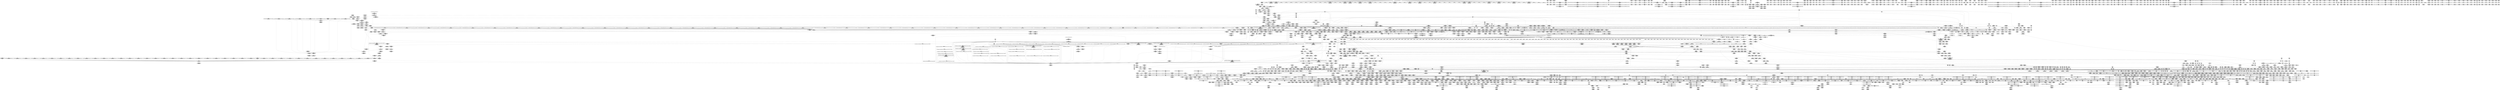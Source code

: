 digraph {
	CE0x6d23f50 [shape=record,shape=Mrecord,label="{CE0x6d23f50|tomoyo_audit_path_number_log:_path_number|security/tomoyo/file.c,213|*SummSource*}"]
	CE0x716caf0 [shape=record,shape=Mrecord,label="{CE0x716caf0|_ret_i32_%retval.0,_!dbg_!38967|security/tomoyo/file.c,724}"]
	CE0x866ab80 [shape=record,shape=Mrecord,label="{CE0x866ab80|tomoyo_read_lock:_tmp2|*SummSink*}"]
	CE0x862b9e0 [shape=record,shape=Mrecord,label="{CE0x862b9e0|srcu_read_lock:_entry}"]
	CE0x86164e0 [shape=record,shape=Mrecord,label="{CE0x86164e0|GLOBAL:_tomoyo_pn2mac|Global_var:tomoyo_pn2mac}"]
	CE0x6d52b20 [shape=record,shape=Mrecord,label="{CE0x6d52b20|i32_0|*Constant*}"]
	CE0x6c65f00 [shape=record,shape=Mrecord,label="{CE0x6c65f00|tomoyo_const_part_length:_bb|*SummSink*}"]
	CE0x5f551a0 [shape=record,shape=Mrecord,label="{CE0x5f551a0|__llvm_gcov_indirect_counter_increment114:_predecessor|Function::__llvm_gcov_indirect_counter_increment114&Arg::predecessor::}"]
	CE0x5e960d0 [shape=record,shape=Mrecord,label="{CE0x5e960d0|tomoyo_init_request_info:_r|Function::tomoyo_init_request_info&Arg::r::|*SummSource*}"]
	CE0x5df7350 [shape=record,shape=Mrecord,label="{CE0x5df7350|rcu_lock_acquire:_indirectgoto|*SummSource*}"]
	CE0x5d1d090 [shape=record,shape=Mrecord,label="{CE0x5d1d090|VOIDTB_TE:_CE_0,4_}"]
	CE0x86eb9d0 [shape=record,shape=Mrecord,label="{CE0x86eb9d0|0:_i8*,_array:_GCRE_tomoyo_mac_keywords_external_constant_42_x_i8*_:_elem_21::|security/tomoyo/file.c,233}"]
	CE0x85f23b0 [shape=record,shape=Mrecord,label="{CE0x85f23b0|tomoyo_const_part_length:_tmp6|security/tomoyo/util.c,625|*SummSource*}"]
	CE0x70b6080 [shape=record,shape=Mrecord,label="{CE0x70b6080|tomoyo_domain:_tmp2|*SummSink*}"]
	CE0x5fe2490 [shape=record,shape=Mrecord,label="{CE0x5fe2490|tomoyo_init_request_info:_conv|security/tomoyo/util.c,1010|*SummSink*}"]
	CE0x5e2b760 [shape=record,shape=Mrecord,label="{CE0x5e2b760|_call_void_rcu_lock_acquire(%struct.lockdep_map*_%dep_map)_#9,_!dbg_!38906|include/linux/srcu.h,222|*SummSource*}"]
	CE0x51619a0 [shape=record,shape=Mrecord,label="{CE0x51619a0|_call_void___llvm_gcov_indirect_counter_increment(i32*___llvm_gcov_global_state_pred30,_i64**_getelementptr_inbounds_(_3_x_i64*_,_3_x_i64*_*___llvm_gcda_edge_table29,_i64_0,_i64_1)),_!dbg_!38911|security/tomoyo/file.c,222|*SummSource*}"]
	CE0x6003660 [shape=record,shape=Mrecord,label="{CE0x6003660|tomoyo_init_request_info:_conv|security/tomoyo/util.c,1010|*SummSource*}"]
	CE0x6d99db0 [shape=record,shape=Mrecord,label="{CE0x6d99db0|tomoyo_audit_path_number_log:_path_number3|security/tomoyo/file.c,231}"]
	CE0x6da3760 [shape=record,shape=Mrecord,label="{CE0x6da3760|i64*_getelementptr_inbounds_(_14_x_i64_,_14_x_i64_*___llvm_gcov_ctr18115,_i64_0,_i64_12)|*Constant*}"]
	CE0x6df4670 [shape=record,shape=Mrecord,label="{CE0x6df4670|tomoyo_init_request_info:_tmp9|security/tomoyo/util.c,1006|*SummSource*}"]
	CE0x606d4d0 [shape=record,shape=Mrecord,label="{CE0x606d4d0|i32_4|*Constant*}"]
	CE0x5e4d390 [shape=record,shape=Mrecord,label="{CE0x5e4d390|i32_9|*Constant*}"]
	CE0x5d1c440 [shape=record,shape=Mrecord,label="{CE0x5d1c440|tomoyo_const_part_length:_return|*SummSource*}"]
	CE0x5d4aba0 [shape=record,shape=Mrecord,label="{CE0x5d4aba0|tomoyo_print_ulong:_tmp15|security/tomoyo/util.c,243|*SummSource*}"]
	CE0x6bf3ef0 [shape=record,shape=Mrecord,label="{CE0x6bf3ef0|i64*_getelementptr_inbounds_(_6_x_i64_,_6_x_i64_*___llvm_gcov_ctr26,_i64_0,_i64_0)|*Constant*}"]
	CE0x88a8500 [shape=record,shape=Mrecord,label="{CE0x88a8500|tomoyo_get_mode:_mode.1}"]
	CE0x5e5d9c0 [shape=record,shape=Mrecord,label="{CE0x5e5d9c0|VOIDTB_TE:_CE_16,24_}"]
	CE0x7030560 [shape=record,shape=Mrecord,label="{CE0x7030560|128:_i8*,_1208:_%struct.file*,_:_CMRE_5,6_}"]
	CE0x6c62590 [shape=record,shape=Mrecord,label="{CE0x6c62590|tomoyo_const_part_length:_while.cond|*SummSource*}"]
	CE0x6fefff0 [shape=record,shape=Mrecord,label="{CE0x6fefff0|i64*_getelementptr_inbounds_(_2_x_i64_,_2_x_i64_*___llvm_gcov_ctr53148,_i64_0,_i64_1)|*Constant*|*SummSink*}"]
	CE0x70b5c70 [shape=record,shape=Mrecord,label="{CE0x70b5c70|tomoyo_get_mode:_tmp7|security/tomoyo/util.c,979}"]
	CE0x5e57050 [shape=record,shape=Mrecord,label="{CE0x5e57050|tomoyo_const_part_length:_if.end28|*SummSink*}"]
	CE0x6ff1000 [shape=record,shape=Mrecord,label="{CE0x6ff1000|tomoyo_const_part_length:_tmp43|security/tomoyo/util.c,644|*SummSink*}"]
	CE0x6fb9240 [shape=record,shape=Mrecord,label="{CE0x6fb9240|tomoyo_print_ulong:_cmp11|security/tomoyo/util.c,243|*SummSource*}"]
	CE0x51a7ab0 [shape=record,shape=Mrecord,label="{CE0x51a7ab0|i64*_getelementptr_inbounds_(_12_x_i64_,_12_x_i64_*___llvm_gcov_ctr31133,_i64_0,_i64_11)|*Constant*|*SummSink*}"]
	CE0x51cf050 [shape=record,shape=Mrecord,label="{CE0x51cf050|tomoyo_const_part_length:_tmp31|security/tomoyo/util.c,641|*SummSink*}"]
	CE0x6f627b0 [shape=record,shape=Mrecord,label="{CE0x6f627b0|GLOBAL:___llvm_gcov_indirect_counter_increment114|*Constant*|*SummSink*}"]
	CE0x6ec4680 [shape=record,shape=Mrecord,label="{CE0x6ec4680|srcu_read_unlock:_tmp1}"]
	CE0x5df7bf0 [shape=record,shape=Mrecord,label="{CE0x5df7bf0|_call_void_mcount()_#3|*SummSource*}"]
	CE0x6f97230 [shape=record,shape=Mrecord,label="{CE0x6f97230|rcu_lock_acquire:_tmp5|include/linux/rcupdate.h,418|*SummSource*}"]
	CE0x5eef2b0 [shape=record,shape=Mrecord,label="{CE0x5eef2b0|tomoyo_get_realpath:_name1|security/tomoyo/file.c,151|*SummSink*}"]
	CE0x6c13430 [shape=record,shape=Mrecord,label="{CE0x6c13430|_call_void_mcount()_#3}"]
	CE0x6ea7d20 [shape=record,shape=Mrecord,label="{CE0x6ea7d20|tomoyo_audit_path_number_log:_path_number3|security/tomoyo/file.c,231|*SummSource*}"]
	CE0x60a3ce0 [shape=record,shape=Mrecord,label="{CE0x60a3ce0|tomoyo_get_realpath:_tmp2|*LoadInst*|security/tomoyo/file.c,151|*SummSink*}"]
	CE0x7061bb0 [shape=record,shape=Mrecord,label="{CE0x7061bb0|_ret_void,_!dbg_!38929|security/tomoyo/util.c,670|*SummSource*}"]
	CE0x6d3c570 [shape=record,shape=Mrecord,label="{CE0x6d3c570|tomoyo_audit_path_number_log:_tmp9|security/tomoyo/file.c,228}"]
	CE0x71b42f0 [shape=record,shape=Mrecord,label="{CE0x71b42f0|0:_i8,_:_GCRE_tomoyo_policy_loaded_global_i8_0,_align_1:_elem_0:default:}"]
	CE0x873b050 [shape=record,shape=Mrecord,label="{CE0x873b050|tomoyo_fill_path_info:_tmp3|security/tomoyo/util.c,667}"]
	CE0x6c134a0 [shape=record,shape=Mrecord,label="{CE0x6c134a0|rcu_lock_release:_tmp7|*SummSource*}"]
	CE0x7049da0 [shape=record,shape=Mrecord,label="{CE0x7049da0|i64*_getelementptr_inbounds_(_6_x_i64_,_6_x_i64_*___llvm_gcov_ctr26,_i64_0,_i64_3)|*Constant*|*SummSource*}"]
	CE0x5e19170 [shape=record,shape=Mrecord,label="{CE0x5e19170|_call_void_tomoyo_add_slash(%struct.tomoyo_path_info*_%buf)_#9,_!dbg_!38934|security/tomoyo/file.c,709|*SummSink*}"]
	CE0x6ea7e80 [shape=record,shape=Mrecord,label="{CE0x6ea7e80|tomoyo_audit_path_number_log:_path_number3|security/tomoyo/file.c,231|*SummSink*}"]
	CE0x6d44d80 [shape=record,shape=Mrecord,label="{CE0x6d44d80|GLOBAL:_tomoyo_get_mode|*Constant*|*SummSource*}"]
	CE0x8659d50 [shape=record,shape=Mrecord,label="{CE0x8659d50|tomoyo_init_request_info:_tmp3|security/tomoyo/util.c,1004}"]
	CE0x6c972a0 [shape=record,shape=Mrecord,label="{CE0x6c972a0|tomoyo_fill_path_info:_hash|security/tomoyo/util.c,669|*SummSource*}"]
	CE0x6bea200 [shape=record,shape=Mrecord,label="{CE0x6bea200|_call_void_tomoyo_check_acl(%struct.tomoyo_request_info*_%r,_i1_(%struct.tomoyo_request_info*,_%struct.tomoyo_acl_info*)*_tomoyo_check_path_number_acl)_#9,_!dbg_!38950|security/tomoyo/file.c,715|*SummSink*}"]
	CE0x5f8cdc0 [shape=record,shape=Mrecord,label="{CE0x5f8cdc0|tomoyo_print_ulong:_tmp19|security/tomoyo/util.c,244|*SummSource*}"]
	CE0x61c5860 [shape=record,shape=Mrecord,label="{CE0x61c5860|i32_255|*Constant*}"]
	CE0x6d89f70 [shape=record,shape=Mrecord,label="{CE0x6d89f70|GLOBAL:___llvm_gcov_ctr18115|Global_var:__llvm_gcov_ctr18115|*SummSource*}"]
	CE0x878bb40 [shape=record,shape=Mrecord,label="{CE0x878bb40|tomoyo_print_ulong:_if.end21|*SummSink*}"]
	CE0x862afc0 [shape=record,shape=Mrecord,label="{CE0x862afc0|__llvm_gcov_indirect_counter_increment:_pred|*SummSource*}"]
	CE0x8896bf0 [shape=record,shape=Mrecord,label="{CE0x8896bf0|0:_%struct.tomoyo_obj_info*,_16:_%struct.tomoyo_domain_info*,_24:_%struct.tomoyo_path_info*,_32:_i64,_40:_i8,_72:_i8,_75:_i8,_76:_i8,_77:_i8,_:_SCMRE_54,55_}"]
	CE0x605a130 [shape=record,shape=Mrecord,label="{CE0x605a130|tomoyo_get_mode:_bb}"]
	CE0x60a3a80 [shape=record,shape=Mrecord,label="{CE0x60a3a80|tomoyo_get_realpath:_tmp2|*LoadInst*|security/tomoyo/file.c,151}"]
	CE0x5d1b850 [shape=record,shape=Mrecord,label="{CE0x5d1b850|GLOBAL:_lock_release|*Constant*}"]
	CE0x6d6e1e0 [shape=record,shape=Mrecord,label="{CE0x6d6e1e0|tomoyo_const_part_length:_tmp33|security/tomoyo/util.c,642}"]
	CE0x8840a40 [shape=record,shape=Mrecord,label="{CE0x8840a40|0:_%struct.tomoyo_obj_info*,_16:_%struct.tomoyo_domain_info*,_24:_%struct.tomoyo_path_info*,_32:_i64,_40:_i8,_72:_i8,_75:_i8,_76:_i8,_77:_i8,_:_SCMRE_38,39_}"]
	CE0x6ea4c50 [shape=record,shape=Mrecord,label="{CE0x6ea4c50|tomoyo_fill_path_info:_call|security/tomoyo/util.c,664}"]
	CE0x71f0a60 [shape=record,shape=Mrecord,label="{CE0x71f0a60|tomoyo_init_request_info:_tmp6|security/tomoyo/util.c,1004|*SummSource*}"]
	CE0x5e96010 [shape=record,shape=Mrecord,label="{CE0x5e96010|tomoyo_init_request_info:_r|Function::tomoyo_init_request_info&Arg::r::}"]
	CE0x862b560 [shape=record,shape=Mrecord,label="{CE0x862b560|tomoyo_path_number_perm:_path|Function::tomoyo_path_number_perm&Arg::path::|*SummSink*}"]
	CE0x8649410 [shape=record,shape=Mrecord,label="{CE0x8649410|GLOBAL:_rcu_lock_release|*Constant*}"]
	CE0x71393c0 [shape=record,shape=Mrecord,label="{CE0x71393c0|tomoyo_get_mode:_cmp11|security/tomoyo/util.c,985|*SummSink*}"]
	CE0x85e3610 [shape=record,shape=Mrecord,label="{CE0x85e3610|i64_7|*Constant*}"]
	CE0x716cbb0 [shape=record,shape=Mrecord,label="{CE0x716cbb0|_ret_i32_%retval.0,_!dbg_!38967|security/tomoyo/file.c,724|*SummSource*}"]
	CE0x70611c0 [shape=record,shape=Mrecord,label="{CE0x70611c0|GLOBAL:_tomoyo_fill_path_info|*Constant*|*SummSource*}"]
	CE0x5344110 [shape=record,shape=Mrecord,label="{CE0x5344110|srcu_read_unlock:_tmp1|*SummSource*}"]
	CE0x872b6c0 [shape=record,shape=Mrecord,label="{CE0x872b6c0|0:_i8*,_array:_GCRE_tomoyo_mac_keywords_external_constant_42_x_i8*_:_elem_32::|security/tomoyo/file.c,233}"]
	CE0x6ffded0 [shape=record,shape=Mrecord,label="{CE0x6ffded0|tomoyo_read_unlock:_entry|*SummSource*}"]
	CE0x71b4800 [shape=record,shape=Mrecord,label="{CE0x71b4800|tomoyo_fill_path_info:_tobool|security/tomoyo/util.c,667|*SummSink*}"]
	CE0x5e2db10 [shape=record,shape=Mrecord,label="{CE0x5e2db10|tomoyo_domain:_if.then|*SummSource*}"]
	CE0x70b4a40 [shape=record,shape=Mrecord,label="{CE0x70b4a40|rcu_lock_acquire:_tmp6|*SummSink*}"]
	CE0x867c340 [shape=record,shape=Mrecord,label="{CE0x867c340|VOIDTB_TE:_CE_316,317_}"]
	CE0x7084a00 [shape=record,shape=Mrecord,label="{CE0x7084a00|tomoyo_const_part_length:_tmp46|security/tomoyo/util.c,646}"]
	CE0x70e8630 [shape=record,shape=Mrecord,label="{CE0x70e8630|tomoyo_path_number_perm:_tmp43|security/tomoyo/file.c,721}"]
	CE0x6e1cc20 [shape=record,shape=Mrecord,label="{CE0x6e1cc20|tomoyo_get_mode:_arrayidx8|security/tomoyo/util.c,983}"]
	CE0x602bf60 [shape=record,shape=Mrecord,label="{CE0x602bf60|tomoyo_read_unlock:_tmp2|*SummSink*}"]
	CE0x7bee2a0 [shape=record,shape=Mrecord,label="{CE0x7bee2a0|0:_i8,_array:_GCRE_tomoyo_index2category_constant_39_x_i8_c_00_00_00_00_00_00_00_00_00_00_00_00_00_00_00_00_00_00_00_00_00_00_00_01_01_01_01_01_01_01_01_01_01_01_01_01_01_01_02_,_align_16:_elem_16::|security/tomoyo/util.c,983}"]
	CE0x5e96450 [shape=record,shape=Mrecord,label="{CE0x5e96450|0:_i8,_array:_GCRE_tomoyo_pn2mac_constant_8_x_i8_c_02_05_07_08_12_0F_10_11_,_align_1:_elem_7::|security/tomoyo/file.c,701}"]
	CE0x6ccfb30 [shape=record,shape=Mrecord,label="{CE0x6ccfb30|tomoyo_audit_path_number_log:_tmp17|security/tomoyo/file.c,236|*SummSource*}"]
	CE0x705a890 [shape=record,shape=Mrecord,label="{CE0x705a890|_ret_void,_!dbg_!38904|security/tomoyo/common.h,1110|*SummSink*}"]
	CE0x6d991d0 [shape=record,shape=Mrecord,label="{CE0x6d991d0|tomoyo_audit_path_number_log:_arraydecay|security/tomoyo/file.c,231}"]
	CE0x868dfc0 [shape=record,shape=Mrecord,label="{CE0x868dfc0|i32_1|*Constant*}"]
	CE0x525fc80 [shape=record,shape=Mrecord,label="{CE0x525fc80|__llvm_gcov_indirect_counter_increment:_bb|*SummSink*}"]
	CE0x871f960 [shape=record,shape=Mrecord,label="{CE0x871f960|i32_49|*Constant*}"]
	CE0x7141690 [shape=record,shape=Mrecord,label="{CE0x7141690|GLOBAL:___llvm_gcov_ctr28130|Global_var:__llvm_gcov_ctr28130|*SummSink*}"]
	CE0x5e1aed0 [shape=record,shape=Mrecord,label="{CE0x5e1aed0|%struct.tomoyo_domain_info*_null|*Constant*|*SummSink*}"]
	CE0x7038b90 [shape=record,shape=Mrecord,label="{CE0x7038b90|tomoyo_const_part_length:_cmp25|security/tomoyo/util.c,644}"]
	CE0x85dbf60 [shape=record,shape=Mrecord,label="{CE0x85dbf60|__llvm_gcov_indirect_counter_increment114:_tmp}"]
	CE0x85ec640 [shape=record,shape=Mrecord,label="{CE0x85ec640|VOIDTB_TE:_CE_296,304_}"]
	CE0x61c5560 [shape=record,shape=Mrecord,label="{CE0x61c5560|tomoyo_get_mode:_conv|security/tomoyo/util.c,982|*SummSource*}"]
	CE0x51a7b90 [shape=record,shape=Mrecord,label="{CE0x51a7b90|tomoyo_get_mode:_tmp27|security/tomoyo/util.c,988|*SummSink*}"]
	CE0x8748930 [shape=record,shape=Mrecord,label="{CE0x8748930|tomoyo_const_part_length:_tmp14|security/tomoyo/util.c,626}"]
	CE0x6dda230 [shape=record,shape=Mrecord,label="{CE0x6dda230|GLOBAL:_current_task|Global_var:current_task}"]
	CE0x5f2b8e0 [shape=record,shape=Mrecord,label="{CE0x5f2b8e0|tomoyo_audit_path_number_log:_name|security/tomoyo/file.c,235}"]
	CE0x8616a10 [shape=record,shape=Mrecord,label="{CE0x8616a10|GLOBAL:___llvm_gcov_ctr32134|Global_var:__llvm_gcov_ctr32134}"]
	CE0x701a3a0 [shape=record,shape=Mrecord,label="{CE0x701a3a0|i32_64|*Constant*|*SummSink*}"]
	CE0x6ca52b0 [shape=record,shape=Mrecord,label="{CE0x6ca52b0|tomoyo_get_realpath:_tmp10|security/tomoyo/file.c,155|*SummSink*}"]
	CE0x8639eb0 [shape=record,shape=Mrecord,label="{CE0x8639eb0|tomoyo_path_number_perm:_call2|security/tomoyo/file.c,705|*SummSink*}"]
	CE0x6ffdcf0 [shape=record,shape=Mrecord,label="{CE0x6ffdcf0|tomoyo_read_unlock:_idx|Function::tomoyo_read_unlock&Arg::idx::|*SummSink*}"]
	CE0x523de30 [shape=record,shape=Mrecord,label="{CE0x523de30|tomoyo_audit_path_number_log:_tmp15|security/tomoyo/file.c,235|*SummSink*}"]
	CE0x6c63450 [shape=record,shape=Mrecord,label="{CE0x6c63450|tomoyo_add_slash:_if.then}"]
	CE0x6c62460 [shape=record,shape=Mrecord,label="{CE0x6c62460|tomoyo_const_part_length:_while.cond}"]
	CE0x86e6890 [shape=record,shape=Mrecord,label="{CE0x86e6890|VOIDTB_TE:_CE_145,146_}"]
	CE0x866fed0 [shape=record,shape=Mrecord,label="{CE0x866fed0|i64*_null|*Constant*}"]
	CE0x6e58340 [shape=record,shape=Mrecord,label="{CE0x6e58340|tomoyo_init_request_info:_ns|security/tomoyo/util.c,1010|*SummSource*}"]
	CE0x6be8090 [shape=record,shape=Mrecord,label="{CE0x6be8090|tomoyo_add_slash:_return|*SummSource*}"]
	CE0x6c66790 [shape=record,shape=Mrecord,label="{CE0x6c66790|i64_19|*Constant*|*SummSource*}"]
	CE0x61c60b0 [shape=record,shape=Mrecord,label="{CE0x61c60b0|tomoyo_get_mode:_tmp13|security/tomoyo/util.c,982|*SummSink*}"]
	CE0x5d2eb00 [shape=record,shape=Mrecord,label="{CE0x5d2eb00|tomoyo_path_number_perm:_lor.lhs.false|*SummSink*}"]
	CE0x88efd70 [shape=record,shape=Mrecord,label="{CE0x88efd70|0:_%struct.tomoyo_obj_info*,_16:_%struct.tomoyo_domain_info*,_24:_%struct.tomoyo_path_info*,_32:_i64,_40:_i8,_72:_i8,_75:_i8,_76:_i8,_77:_i8,_:_SCMRE_60,61_}"]
	CE0x71395c0 [shape=record,shape=Mrecord,label="{CE0x71395c0|tomoyo_get_mode:_cmp11|security/tomoyo/util.c,985}"]
	CE0x70b5f20 [shape=record,shape=Mrecord,label="{CE0x70b5f20|i64*_getelementptr_inbounds_(_12_x_i64_,_12_x_i64_*___llvm_gcov_ctr31133,_i64_0,_i64_3)|*Constant*}"]
	CE0x5e5dac0 [shape=record,shape=Mrecord,label="{CE0x5e5dac0|VOIDTB_TE:_CE_48,52_}"]
	CE0x5238db0 [shape=record,shape=Mrecord,label="{CE0x5238db0|tomoyo_print_ulong:_if.else9|*SummSink*}"]
	CE0x86806f0 [shape=record,shape=Mrecord,label="{CE0x86806f0|__llvm_gcov_indirect_counter_increment114:_counters|Function::__llvm_gcov_indirect_counter_increment114&Arg::counters::|*SummSource*}"]
	CE0x871fbc0 [shape=record,shape=Mrecord,label="{CE0x871fbc0|i32_50|*Constant*}"]
	CE0x5e3e260 [shape=record,shape=Mrecord,label="{CE0x5e3e260|tomoyo_path_number_perm:_tmp25|security/tomoyo/file.c,708|*SummSink*}"]
	CE0x86cc780 [shape=record,shape=Mrecord,label="{CE0x86cc780|VOIDTB_TE:_CE_157,158_}"]
	CE0x71f0ca0 [shape=record,shape=Mrecord,label="{CE0x71f0ca0|tomoyo_get_realpath:_buf|Function::tomoyo_get_realpath&Arg::buf::|*SummSource*}"]
	CE0x874a9e0 [shape=record,shape=Mrecord,label="{CE0x874a9e0|0:_i8*,_array:_GCRE_tomoyo_mac_keywords_external_constant_42_x_i8*_:_elem_39::|security/tomoyo/file.c,233}"]
	CE0x513dfa0 [shape=record,shape=Mrecord,label="{CE0x513dfa0|tomoyo_const_part_length:_tmp48|security/tomoyo/util.c,649|*SummSink*}"]
	CE0x539c7c0 [shape=record,shape=Mrecord,label="{CE0x539c7c0|tomoyo_const_part_length:_if.then|*SummSink*}"]
	CE0x5e2d370 [shape=record,shape=Mrecord,label="{CE0x5e2d370|tomoyo_domain:_tmp2|*SummSource*}"]
	CE0x8705380 [shape=record,shape=Mrecord,label="{CE0x8705380|tomoyo_fill_path_info:_tmp9|security/tomoyo/util.c,667|*SummSink*}"]
	CE0x868e300 [shape=record,shape=Mrecord,label="{CE0x868e300|tomoyo_read_lock:_tmp1|*SummSource*}"]
	CE0x6c668f0 [shape=record,shape=Mrecord,label="{CE0x6c668f0|tomoyo_const_part_length:_tmp29|security/tomoyo/util.c,641}"]
	CE0x6cdbe60 [shape=record,shape=Mrecord,label="{CE0x6cdbe60|rcu_lock_acquire:_bb|*SummSource*}"]
	CE0x8680c20 [shape=record,shape=Mrecord,label="{CE0x8680c20|i64_23|*Constant*|*SummSource*}"]
	CE0x5e613b0 [shape=record,shape=Mrecord,label="{CE0x5e613b0|tomoyo_path_number_perm:_out}"]
	CE0x6eedd10 [shape=record,shape=Mrecord,label="{CE0x6eedd10|tomoyo_read_unlock:_tmp3|*SummSink*}"]
	CE0x5244c30 [shape=record,shape=Mrecord,label="{CE0x5244c30|_call_void___llvm_gcov_indirect_counter_increment(i32*___llvm_gcov_global_state_pred30,_i64**_getelementptr_inbounds_(_3_x_i64*_,_3_x_i64*_*___llvm_gcda_edge_table29,_i64_0,_i64_0)),_!dbg_!38917|security/tomoyo/file.c,228}"]
	CE0x7047ae0 [shape=record,shape=Mrecord,label="{CE0x7047ae0|_call_void_tomoyo_print_ulong(i8*_%arraydecay,_i32_64,_i64_%tmp12,_i8_zeroext_%radix.0)_#9,_!dbg_!38923|security/tomoyo/file.c,231|*SummSource*}"]
	CE0x50c8ff0 [shape=record,shape=Mrecord,label="{CE0x50c8ff0|tomoyo_domain:_tmp14|security/tomoyo/common.h,1205|*SummSource*}"]
	CE0x5eed3a0 [shape=record,shape=Mrecord,label="{CE0x5eed3a0|tomoyo_domain:_tmp8|security/tomoyo/common.h,1205|*SummSource*}"]
	CE0x6cbfca0 [shape=record,shape=Mrecord,label="{CE0x6cbfca0|tomoyo_path_number_perm:_obj5|security/tomoyo/file.c,707|*SummSource*}"]
	CE0x5e74320 [shape=record,shape=Mrecord,label="{CE0x5e74320|i64*_getelementptr_inbounds_(_14_x_i64_,_14_x_i64_*___llvm_gcov_ctr18115,_i64_0,_i64_10)|*Constant*|*SummSink*}"]
	CE0x85dc9f0 [shape=record,shape=Mrecord,label="{CE0x85dc9f0|i64**_getelementptr_inbounds_(_3_x_i64*_,_3_x_i64*_*___llvm_gcda_edge_table44,_i64_0,_i64_1)|*Constant*|*SummSource*}"]
	CE0x85f3ca0 [shape=record,shape=Mrecord,label="{CE0x85f3ca0|GLOBAL:_tomoyo_mac_keywords|Global_var:tomoyo_mac_keywords|*SummSink*}"]
	CE0x5f1eef0 [shape=record,shape=Mrecord,label="{CE0x5f1eef0|i64*_getelementptr_inbounds_(_4_x_i64_,_4_x_i64_*___llvm_gcov_ctr33,_i64_0,_i64_0)|*Constant*|*SummSource*}"]
	CE0x5ea8ee0 [shape=record,shape=Mrecord,label="{CE0x5ea8ee0|i64_10|*Constant*|*SummSink*}"]
	CE0x604f560 [shape=record,shape=Mrecord,label="{CE0x604f560|128:_i8*,_1208:_%struct.file*,_:_CMRE_72,80_|*MultipleSource*|security/tomoyo/common.h,1205|security/tomoyo/common.h,1205}"]
	CE0x6cb09c0 [shape=record,shape=Mrecord,label="{CE0x6cb09c0|i64*_getelementptr_inbounds_(_22_x_i64_,_22_x_i64_*___llvm_gcov_ctr9,_i64_0,_i64_8)|*Constant*}"]
	CE0x6fb93c0 [shape=record,shape=Mrecord,label="{CE0x6fb93c0|tomoyo_print_ulong:_conv7|security/tomoyo/util.c,242|*SummSource*}"]
	CE0x5d8cd70 [shape=record,shape=Mrecord,label="{CE0x5d8cd70|srcu_read_lock:_sp|Function::srcu_read_lock&Arg::sp::|*SummSink*}"]
	CE0x6d3df80 [shape=record,shape=Mrecord,label="{CE0x6d3df80|tomoyo_domain:_tmp7|security/tomoyo/common.h,1205|*SummSink*}"]
	CE0x5e18f20 [shape=record,shape=Mrecord,label="{CE0x5e18f20|_call_void_tomoyo_add_slash(%struct.tomoyo_path_info*_%buf)_#9,_!dbg_!38934|security/tomoyo/file.c,709}"]
	CE0x6d17e00 [shape=record,shape=Mrecord,label="{CE0x6d17e00|i64*_getelementptr_inbounds_(_11_x_i64_,_11_x_i64_*___llvm_gcov_ctr54147,_i64_0,_i64_10)|*Constant*|*SummSink*}"]
	CE0x877c3e0 [shape=record,shape=Mrecord,label="{CE0x877c3e0|GLOBAL:_get_current|*Constant*|*SummSink*}"]
	CE0x70789e0 [shape=record,shape=Mrecord,label="{CE0x70789e0|GLOBAL:___srcu_read_unlock|*Constant*|*SummSink*}"]
	CE0x70593c0 [shape=record,shape=Mrecord,label="{CE0x70593c0|tomoyo_domain:_do.body|*SummSink*}"]
	CE0x708aaa0 [shape=record,shape=Mrecord,label="{CE0x708aaa0|tomoyo_const_part_length:_tmp33|security/tomoyo/util.c,642|*SummSink*}"]
	CE0x6ba0690 [shape=record,shape=Mrecord,label="{CE0x6ba0690|tomoyo_domain:_tmp|*SummSource*}"]
	CE0x6fa8460 [shape=record,shape=Mrecord,label="{CE0x6fa8460|VOIDTB_TE:_CE_189,190_}"]
	CE0x7141830 [shape=record,shape=Mrecord,label="{CE0x7141830|__llvm_gcov_indirect_counter_increment:_tmp2}"]
	CE0x6c60a10 [shape=record,shape=Mrecord,label="{CE0x6c60a10|tomoyo_domain:_if.end}"]
	CE0x888d4a0 [shape=record,shape=Mrecord,label="{CE0x888d4a0|tomoyo_fill_path_info:_tmp1|*SummSource*}"]
	CE0x609b0c0 [shape=record,shape=Mrecord,label="{CE0x609b0c0|tomoyo_const_part_length:_sw.bb|*SummSink*}"]
	CE0x85f2050 [shape=record,shape=Mrecord,label="{CE0x85f2050|__llvm_gcov_indirect_counter_increment114:_tmp1|*SummSource*}"]
	CE0x6da1df0 [shape=record,shape=Mrecord,label="{CE0x6da1df0|tomoyo_domain:_security|security/tomoyo/common.h,1205|*SummSink*}"]
	CE0x6086ec0 [shape=record,shape=Mrecord,label="{CE0x6086ec0|i64_0|*Constant*|*SummSource*}"]
	CE0x6d8a1f0 [shape=record,shape=Mrecord,label="{CE0x6d8a1f0|tomoyo_print_ulong:_tmp3|security/tomoyo/util.c,239|*SummSink*}"]
	CE0x70e7ad0 [shape=record,shape=Mrecord,label="{CE0x70e7ad0|tomoyo_path_number_perm:_tmp46|security/tomoyo/file.c,721|*SummSink*}"]
	CE0x8898370 [shape=record,shape=Mrecord,label="{CE0x8898370|tomoyo_const_part_length:_lor.lhs.false|*SummSource*}"]
	CE0x5e74390 [shape=record,shape=Mrecord,label="{CE0x5e74390|tomoyo_print_ulong:_tmp20|security/tomoyo/util.c,246|*SummSource*}"]
	CE0x5e6ef90 [shape=record,shape=Mrecord,label="{CE0x5e6ef90|tomoyo_path_number_perm:_path1|security/tomoyo/file.c,694}"]
	CE0x5205510 [shape=record,shape=Mrecord,label="{CE0x5205510|i64**_getelementptr_inbounds_(_3_x_i64*_,_3_x_i64*_*___llvm_gcda_edge_table29,_i64_0,_i64_2)|*Constant*|*SummSink*}"]
	CE0x7bf7b50 [shape=record,shape=Mrecord,label="{CE0x7bf7b50|128:_i8*,_1208:_%struct.file*,_:_CMRE_136,144_|*MultipleSource*|security/tomoyo/common.h,1205|security/tomoyo/common.h,1205}"]
	CE0x6b4de20 [shape=record,shape=Mrecord,label="{CE0x6b4de20|128:_i8*,_1208:_%struct.file*,_:_CMRE_40,41_}"]
	CE0x88982b0 [shape=record,shape=Mrecord,label="{CE0x88982b0|tomoyo_const_part_length:_lor.lhs.false}"]
	CE0x7078fd0 [shape=record,shape=Mrecord,label="{CE0x7078fd0|tomoyo_print_ulong:_tmp10|security/tomoyo/util.c,241|*SummSink*}"]
	CE0x5f491a0 [shape=record,shape=Mrecord,label="{CE0x5f491a0|tomoyo_const_part_length:_tmp2|security/tomoyo/util.c,624|*SummSource*}"]
	CE0x5e2b370 [shape=record,shape=Mrecord,label="{CE0x5e2b370|srcu_read_lock:_dep_map|include/linux/srcu.h,222}"]
	CE0x70be730 [shape=record,shape=Mrecord,label="{CE0x70be730|tomoyo_domain:_tmp21|security/tomoyo/common.h,1205|*SummSource*}"]
	CE0x888da70 [shape=record,shape=Mrecord,label="{CE0x888da70|0:_i8,_array:_GCRE_tomoyo_index2category_constant_39_x_i8_c_00_00_00_00_00_00_00_00_00_00_00_00_00_00_00_00_00_00_00_00_00_00_00_01_01_01_01_01_01_01_01_01_01_01_01_01_01_01_02_,_align_16:_elem_2::|security/tomoyo/util.c,983}"]
	CE0x70a64e0 [shape=record,shape=Mrecord,label="{CE0x70a64e0|i32_47|*Constant*}"]
	CE0x6c89b00 [shape=record,shape=Mrecord,label="{CE0x6c89b00|tomoyo_const_part_length:_tmp24|security/tomoyo/util.c,640|*SummSource*}"]
	CE0x513dba0 [shape=record,shape=Mrecord,label="{CE0x513dba0|tomoyo_const_part_length:_tmp48|security/tomoyo/util.c,649|*SummSource*}"]
	CE0x6c6eee0 [shape=record,shape=Mrecord,label="{CE0x6c6eee0|tomoyo_path_number_perm:_tmp31|security/tomoyo/file.c,710}"]
	CE0x5d1b8c0 [shape=record,shape=Mrecord,label="{CE0x5d1b8c0|_call_void_lock_release(%struct.lockdep_map*_%map,_i32_1,_i64_ptrtoint_(i8*_blockaddress(_rcu_lock_release,_%__here)_to_i64))_#9,_!dbg_!38907|include/linux/rcupdate.h,423|*SummSource*}"]
	CE0x8648ba0 [shape=record,shape=Mrecord,label="{CE0x8648ba0|GLOBAL:_lock_acquire|*Constant*|*SummSink*}"]
	CE0x70d7500 [shape=record,shape=Mrecord,label="{CE0x70d7500|tomoyo_audit_path_number_log:_param|security/tomoyo/file.c,213|*SummSource*}"]
	CE0x5e18eb0 [shape=record,shape=Mrecord,label="{CE0x5e18eb0|tomoyo_add_slash:_entry|*SummSource*}"]
	CE0x5de4d40 [shape=record,shape=Mrecord,label="{CE0x5de4d40|i8_2|*Constant*|*SummSink*}"]
	CE0x5293c60 [shape=record,shape=Mrecord,label="{CE0x5293c60|tomoyo_const_part_length:_while.end|*SummSink*}"]
	CE0x87545d0 [shape=record,shape=Mrecord,label="{CE0x87545d0|i64*_getelementptr_inbounds_(_31_x_i64_,_31_x_i64_*___llvm_gcov_ctr43150,_i64_0,_i64_0)|*Constant*}"]
	CE0x6ec1790 [shape=record,shape=Mrecord,label="{CE0x6ec1790|tomoyo_get_realpath:_if.end}"]
	CE0x5e1da40 [shape=record,shape=Mrecord,label="{CE0x5e1da40|tomoyo_print_ulong:_conv18|security/tomoyo/util.c,246}"]
	CE0x6fefbb0 [shape=record,shape=Mrecord,label="{CE0x6fefbb0|get_current:_tmp3|*SummSource*}"]
	CE0x6d4bdc0 [shape=record,shape=Mrecord,label="{CE0x6d4bdc0|tomoyo_init_request_info:_tmp12|security/tomoyo/util.c,1010|*SummSink*}"]
	CE0x6ea4160 [shape=record,shape=Mrecord,label="{CE0x6ea4160|tomoyo_get_mode:_tmp16|security/tomoyo/util.c,983|*SummSink*}"]
	CE0x525ec00 [shape=record,shape=Mrecord,label="{CE0x525ec00|tomoyo_fill_path_info:_tobool|security/tomoyo/util.c,667}"]
	CE0x6dd9d70 [shape=record,shape=Mrecord,label="{CE0x6dd9d70|tomoyo_print_ulong:_cmp4|security/tomoyo/util.c,241}"]
	CE0x5f54e30 [shape=record,shape=Mrecord,label="{CE0x5f54e30|_call_void_mcount()_#3}"]
	CE0x85ccb30 [shape=record,shape=Mrecord,label="{CE0x85ccb30|tomoyo_const_part_length:_cmp21|security/tomoyo/util.c,644|*SummSource*}"]
	CE0x5dd3c20 [shape=record,shape=Mrecord,label="{CE0x5dd3c20|tomoyo_path_number_perm:_param10|security/tomoyo/file.c,712}"]
	CE0x6bf3ce0 [shape=record,shape=Mrecord,label="{CE0x6bf3ce0|i64*_getelementptr_inbounds_(_6_x_i64_,_6_x_i64_*___llvm_gcov_ctr26,_i64_0,_i64_0)|*Constant*|*SummSink*}"]
	CE0x5ea8e00 [shape=record,shape=Mrecord,label="{CE0x5ea8e00|i64*_getelementptr_inbounds_(_22_x_i64_,_22_x_i64_*___llvm_gcov_ctr9,_i64_0,_i64_11)|*Constant*|*SummSink*}"]
	CE0x6d6eed0 [shape=record,shape=Mrecord,label="{CE0x6d6eed0|tomoyo_const_part_length:_while.body|*SummSink*}"]
	CE0x6057ee0 [shape=record,shape=Mrecord,label="{CE0x6057ee0|tomoyo_path_number_perm:_tmp45|security/tomoyo/file.c,721}"]
	CE0x5ed0530 [shape=record,shape=Mrecord,label="{CE0x5ed0530|tomoyo_const_part_length:_cmp|security/tomoyo/util.c,626|*SummSink*}"]
	CE0x6d08900 [shape=record,shape=Mrecord,label="{CE0x6d08900|tomoyo_domain:_bb|*SummSink*}"]
	CE0x7085400 [shape=record,shape=Mrecord,label="{CE0x7085400|tomoyo_const_part_length:_tmp47|security/tomoyo/util.c,646}"]
	CE0x5e96190 [shape=record,shape=Mrecord,label="{CE0x5e96190|tomoyo_init_request_info:_r|Function::tomoyo_init_request_info&Arg::r::|*SummSink*}"]
	CE0x5087ca0 [shape=record,shape=Mrecord,label="{CE0x5087ca0|tomoyo_get_mode:_tmp}"]
	CE0x86c7d50 [shape=record,shape=Mrecord,label="{CE0x86c7d50|tomoyo_const_part_length:_cmp25|security/tomoyo/util.c,644|*SummSink*}"]
	CE0x873ab40 [shape=record,shape=Mrecord,label="{CE0x873ab40|tomoyo_print_ulong:_conv10|security/tomoyo/util.c,243|*SummSink*}"]
	CE0x6c60240 [shape=record,shape=Mrecord,label="{CE0x6c60240|GLOBAL:_tomoyo_const_part_length|*Constant*}"]
	CE0x6d4b5d0 [shape=record,shape=Mrecord,label="{CE0x6d4b5d0|i32_3|*Constant*}"]
	CE0x6f20540 [shape=record,shape=Mrecord,label="{CE0x6f20540|GLOBAL:___llvm_gcov_ctr26|Global_var:__llvm_gcov_ctr26|*SummSink*}"]
	CE0x6f07ed0 [shape=record,shape=Mrecord,label="{CE0x6f07ed0|_ret_i32_%call,_!dbg_!38932|security/tomoyo/file.c,236|*SummSource*}"]
	CE0x50d0f40 [shape=record,shape=Mrecord,label="{CE0x50d0f40|tomoyo_audit_path_number_log:_sw.bb1|*SummSink*}"]
	CE0x88f0490 [shape=record,shape=Mrecord,label="{CE0x88f0490|0:_%struct.tomoyo_obj_info*,_16:_%struct.tomoyo_domain_info*,_24:_%struct.tomoyo_path_info*,_32:_i64,_40:_i8,_72:_i8,_75:_i8,_76:_i8,_77:_i8,_:_SCMRE_63,64_}"]
	CE0x5ef4130 [shape=record,shape=Mrecord,label="{CE0x5ef4130|tomoyo_audit_path_number_log:_tmp|*SummSource*}"]
	CE0x6c5ef40 [shape=record,shape=Mrecord,label="{CE0x6c5ef40|tomoyo_fill_path_info:_conv7|security/tomoyo/util.c,668|*SummSource*}"]
	CE0x5e3c500 [shape=record,shape=Mrecord,label="{CE0x5e3c500|_ret_void,_!dbg_!38913|security/tomoyo/file.c,138|*SummSource*}"]
	CE0x5e4cdb0 [shape=record,shape=Mrecord,label="{CE0x5e4cdb0|%struct.lockdep_map*_null|*Constant*}"]
	CE0x6ec4b10 [shape=record,shape=Mrecord,label="{CE0x6ec4b10|i32_0|*Constant*}"]
	CE0x8909230 [shape=record,shape=Mrecord,label="{CE0x8909230|rcu_lock_release:_tmp1}"]
	CE0x6b47b80 [shape=record,shape=Mrecord,label="{CE0x6b47b80|128:_i8*,_1208:_%struct.file*,_:_CMRE_27,28_}"]
	CE0x714c300 [shape=record,shape=Mrecord,label="{CE0x714c300|i64*_getelementptr_inbounds_(_22_x_i64_,_22_x_i64_*___llvm_gcov_ctr9,_i64_0,_i64_21)|*Constant*}"]
	CE0x88b6690 [shape=record,shape=Mrecord,label="{CE0x88b6690|0:_%struct.tomoyo_obj_info*,_16:_%struct.tomoyo_domain_info*,_24:_%struct.tomoyo_path_info*,_32:_i64,_40:_i8,_72:_i8,_75:_i8,_76:_i8,_77:_i8,_:_SCMRE_56,57_}"]
	CE0x6d23ba0 [shape=record,shape=Mrecord,label="{CE0x6d23ba0|GLOBAL:_tomoyo_realpath_from_path|*Constant*|*SummSink*}"]
	CE0x704a000 [shape=record,shape=Mrecord,label="{CE0x704a000|i64*_getelementptr_inbounds_(_6_x_i64_,_6_x_i64_*___llvm_gcov_ctr26,_i64_0,_i64_3)|*Constant*|*SummSink*}"]
	CE0x706f4b0 [shape=record,shape=Mrecord,label="{CE0x706f4b0|tomoyo_path_number_perm:_tmp42|security/tomoyo/file.c,721}"]
	CE0x4fb5980 [shape=record,shape=Mrecord,label="{CE0x4fb5980|tomoyo_fill_path_info:_sub|security/tomoyo/util.c,667}"]
	CE0x873a8c0 [shape=record,shape=Mrecord,label="{CE0x873a8c0|VOIDTB_TE_array:_GCR_.str3117_private_unnamed_addr_constant_5_x_i8_c_0%lo_00_,_align_1:_elem_0:default:}"]
	CE0x516bf40 [shape=record,shape=Mrecord,label="{CE0x516bf40|get_current:_tmp2}"]
	CE0x867be40 [shape=record,shape=Mrecord,label="{CE0x867be40|i64*_getelementptr_inbounds_(_2_x_i64_,_2_x_i64_*___llvm_gcov_ctr22,_i64_0,_i64_1)|*Constant*|*SummSource*}"]
	CE0x8629270 [shape=record,shape=Mrecord,label="{CE0x8629270|tomoyo_domain:_tmp9|security/tomoyo/common.h,1205}"]
	CE0x6ff1390 [shape=record,shape=Mrecord,label="{CE0x6ff1390|tomoyo_const_part_length:_tmp44|security/tomoyo/util.c,645}"]
	CE0x6d7a7c0 [shape=record,shape=Mrecord,label="{CE0x6d7a7c0|tomoyo_audit_path_number_log:_tmp11|security/tomoyo/file.c,231|*SummSource*}"]
	CE0x5162db0 [shape=record,shape=Mrecord,label="{CE0x5162db0|tomoyo_get_mode:_and|security/tomoyo/util.c,987|*SummSource*}"]
	CE0x6f9a8d0 [shape=record,shape=Mrecord,label="{CE0x6f9a8d0|srcu_read_unlock:_tmp2}"]
	CE0x86eb2d0 [shape=record,shape=Mrecord,label="{CE0x86eb2d0|0:_i8*,_array:_GCRE_tomoyo_mac_keywords_external_constant_42_x_i8*_:_elem_17::|security/tomoyo/file.c,233}"]
	CE0x6f99fc0 [shape=record,shape=Mrecord,label="{CE0x6f99fc0|i64*_getelementptr_inbounds_(_2_x_i64_,_2_x_i64_*___llvm_gcov_ctr32,_i64_0,_i64_1)|*Constant*|*SummSource*}"]
	CE0x6f642f0 [shape=record,shape=Mrecord,label="{CE0x6f642f0|tomoyo_audit_path_number_log:_idxprom|security/tomoyo/file.c,234}"]
	CE0x6badf20 [shape=record,shape=Mrecord,label="{CE0x6badf20|tomoyo_get_mode:_tmp10|security/tomoyo/util.c,982|*SummSource*}"]
	CE0x6d07ff0 [shape=record,shape=Mrecord,label="{CE0x6d07ff0|tomoyo_domain:_tobool1|security/tomoyo/common.h,1205|*SummSink*}"]
	CE0x5086e00 [shape=record,shape=Mrecord,label="{CE0x5086e00|i32_255|*Constant*|*SummSink*}"]
	CE0x5eed270 [shape=record,shape=Mrecord,label="{CE0x5eed270|GLOBAL:_tomoyo_index2category|Global_var:tomoyo_index2category}"]
	CE0x602c290 [shape=record,shape=Mrecord,label="{CE0x602c290|tomoyo_get_realpath:_return}"]
	CE0x86cc9a0 [shape=record,shape=Mrecord,label="{CE0x86cc9a0|VOIDTB_TE:_CE_159,160_}"]
	CE0x6f20f60 [shape=record,shape=Mrecord,label="{CE0x6f20f60|tomoyo_get_realpath:_if.end|*SummSource*}"]
	CE0x6b476e0 [shape=record,shape=Mrecord,label="{CE0x6b476e0|128:_i8*,_1208:_%struct.file*,_:_CMRE_23,24_}"]
	CE0x527f380 [shape=record,shape=Mrecord,label="{CE0x527f380|i64_5|*Constant*|*SummSink*}"]
	CE0x5d1c0a0 [shape=record,shape=Mrecord,label="{CE0x5d1c0a0|GLOBAL:_lock_release|*Constant*|*SummSink*}"]
	CE0x523d8c0 [shape=record,shape=Mrecord,label="{CE0x523d8c0|tomoyo_audit_path_number_log:_filename|security/tomoyo/file.c,235|*SummSource*}"]
	CE0x86c8510 [shape=record,shape=Mrecord,label="{CE0x86c8510|i64_25|*Constant*}"]
	CE0x50fb7b0 [shape=record,shape=Mrecord,label="{CE0x50fb7b0|0:_i8,_array:_GCRE_tomoyo_index2category_constant_39_x_i8_c_00_00_00_00_00_00_00_00_00_00_00_00_00_00_00_00_00_00_00_00_00_00_00_01_01_01_01_01_01_01_01_01_01_01_01_01_01_01_02_,_align_16:_elem_22::|security/tomoyo/util.c,983}"]
	CE0x5edc610 [shape=record,shape=Mrecord,label="{CE0x5edc610|GLOBAL:___llvm_gcov_ctr31133|Global_var:__llvm_gcov_ctr31133|*SummSource*}"]
	CE0x6da1bd0 [shape=record,shape=Mrecord,label="{CE0x6da1bd0|i32_78|*Constant*|*SummSink*}"]
	CE0x6d9fd60 [shape=record,shape=Mrecord,label="{CE0x6d9fd60|GLOBAL:___llvm_gcov_global_state_pred45|Global_var:__llvm_gcov_global_state_pred45|*SummSource*}"]
	CE0x6eed830 [shape=record,shape=Mrecord,label="{CE0x6eed830|__llvm_gcov_indirect_counter_increment:_entry|*SummSource*}"]
	CE0x5279dd0 [shape=record,shape=Mrecord,label="{CE0x5279dd0|GLOBAL:___llvm_gcov_global_state_pred30|Global_var:__llvm_gcov_global_state_pred30}"]
	CE0x877c120 [shape=record,shape=Mrecord,label="{CE0x877c120|GLOBAL:_get_current|*Constant*}"]
	CE0x6b4dce0 [shape=record,shape=Mrecord,label="{CE0x6b4dce0|128:_i8*,_1208:_%struct.file*,_:_CMRE_39,40_}"]
	CE0x6d23a10 [shape=record,shape=Mrecord,label="{CE0x6d23a10|GLOBAL:_tomoyo_realpath_from_path|*Constant*|*SummSource*}"]
	CE0x865d3a0 [shape=record,shape=Mrecord,label="{CE0x865d3a0|tomoyo_path_number_perm:_idxprom|security/tomoyo/file.c,701|*SummSink*}"]
	CE0x50c8c90 [shape=record,shape=Mrecord,label="{CE0x50c8c90|i64*_getelementptr_inbounds_(_11_x_i64_,_11_x_i64_*___llvm_gcov_ctr54147,_i64_0,_i64_6)|*Constant*|*SummSink*}"]
	CE0x8704720 [shape=record,shape=Mrecord,label="{CE0x8704720|i64*_getelementptr_inbounds_(_5_x_i64_,_5_x_i64_*___llvm_gcov_ctr28130,_i64_0,_i64_3)|*Constant*|*SummSink*}"]
	CE0x7120fc0 [shape=record,shape=Mrecord,label="{CE0x7120fc0|i64*_getelementptr_inbounds_(_22_x_i64_,_22_x_i64_*___llvm_gcov_ctr9,_i64_0,_i64_20)|*Constant*}"]
	CE0x85bc990 [shape=record,shape=Mrecord,label="{CE0x85bc990|i64_4|*Constant*|*SummSource*}"]
	CE0x85bcd20 [shape=record,shape=Mrecord,label="{CE0x85bcd20|i64_3|*Constant*|*SummSink*}"]
	CE0x6b9f970 [shape=record,shape=Mrecord,label="{CE0x6b9f970|tomoyo_get_mode:_tmp1|*SummSink*}"]
	CE0x51cfdb0 [shape=record,shape=Mrecord,label="{CE0x51cfdb0|tomoyo_const_part_length:_sw.bb9|*SummSink*}"]
	CE0x5e56ee0 [shape=record,shape=Mrecord,label="{CE0x5e56ee0|tomoyo_const_part_length:_if.end28|*SummSource*}"]
	CE0x6f52ea0 [shape=record,shape=Mrecord,label="{CE0x6f52ea0|tomoyo_path_number_perm:_tmp38|security/tomoyo/file.c,717}"]
	CE0x6ca5020 [shape=record,shape=Mrecord,label="{CE0x6ca5020|tomoyo_get_realpath:_tmp10|security/tomoyo/file.c,155}"]
	CE0x86eb490 [shape=record,shape=Mrecord,label="{CE0x86eb490|0:_i8*,_array:_GCRE_tomoyo_mac_keywords_external_constant_42_x_i8*_:_elem_18::|security/tomoyo/file.c,233}"]
	CE0x7bedeb0 [shape=record,shape=Mrecord,label="{CE0x7bedeb0|i64_1|*Constant*}"]
	CE0x888d6d0 [shape=record,shape=Mrecord,label="{CE0x888d6d0|_call_void_mcount()_#3}"]
	CE0x71cc4d0 [shape=record,shape=Mrecord,label="{CE0x71cc4d0|tomoyo_path_number_perm:_tobool|security/tomoyo/file.c,702|*SummSink*}"]
	CE0x71f0930 [shape=record,shape=Mrecord,label="{CE0x71f0930|tomoyo_init_request_info:_tmp6|security/tomoyo/util.c,1004}"]
	CE0x609b640 [shape=record,shape=Mrecord,label="{CE0x609b640|tomoyo_audit_path_number_log:_call|security/tomoyo/file.c,233|*SummSink*}"]
	CE0x6c60680 [shape=record,shape=Mrecord,label="{CE0x6c60680|tomoyo_get_mode:_tmp5|security/tomoyo/util.c,978}"]
	CE0x5163780 [shape=record,shape=Mrecord,label="{CE0x5163780|i64*_getelementptr_inbounds_(_12_x_i64_,_12_x_i64_*___llvm_gcov_ctr31133,_i64_0,_i64_11)|*Constant*}"]
	CE0x7031220 [shape=record,shape=Mrecord,label="{CE0x7031220|128:_i8*,_1208:_%struct.file*,_:_CMRE_22,23_}"]
	CE0x513dab0 [shape=record,shape=Mrecord,label="{CE0x513dab0|i64*_getelementptr_inbounds_(_31_x_i64_,_31_x_i64_*___llvm_gcov_ctr43150,_i64_0,_i64_28)|*Constant*}"]
	CE0x609a300 [shape=record,shape=Mrecord,label="{CE0x609a300|i32_92|*Constant*|*SummSink*}"]
	CE0x7186850 [shape=record,shape=Mrecord,label="{CE0x7186850|tomoyo_path_number_perm:_tmp1|*SummSink*}"]
	CE0x8680840 [shape=record,shape=Mrecord,label="{CE0x8680840|tomoyo_const_part_length:_tmp44|security/tomoyo/util.c,645|*SummSource*}"]
	CE0x7beeab0 [shape=record,shape=Mrecord,label="{CE0x7beeab0|0:_i8,_array:_GCRE_tomoyo_index2category_constant_39_x_i8_c_00_00_00_00_00_00_00_00_00_00_00_00_00_00_00_00_00_00_00_00_00_00_00_01_01_01_01_01_01_01_01_01_01_01_01_01_01_01_02_,_align_16:_elem_19::|security/tomoyo/util.c,983}"]
	CE0x8782460 [shape=record,shape=Mrecord,label="{CE0x8782460|tomoyo_path_number_perm:_tmp22|security/tomoyo/file.c,705|*SummSink*}"]
	CE0x5e6f0f0 [shape=record,shape=Mrecord,label="{CE0x5e6f0f0|tomoyo_path_number_perm:_cmp|security/tomoyo/file.c,702}"]
	CE0x5ea9640 [shape=record,shape=Mrecord,label="{CE0x5ea9640|tomoyo_path_number_perm:_cmp6|security/tomoyo/file.c,708|*SummSource*}"]
	CE0x8905240 [shape=record,shape=Mrecord,label="{CE0x8905240|rcu_lock_acquire:_tmp3|*SummSink*}"]
	CE0x50fab20 [shape=record,shape=Mrecord,label="{CE0x50fab20|i64*_getelementptr_inbounds_(_31_x_i64_,_31_x_i64_*___llvm_gcov_ctr43150,_i64_0,_i64_9)|*Constant*|*SummSink*}"]
	CE0x871f9d0 [shape=record,shape=Mrecord,label="{CE0x871f9d0|i32_49|*Constant*|*SummSource*}"]
	CE0x5205270 [shape=record,shape=Mrecord,label="{CE0x5205270|i64**_getelementptr_inbounds_(_3_x_i64*_,_3_x_i64*_*___llvm_gcda_edge_table29,_i64_0,_i64_2)|*Constant*}"]
	CE0x70c1120 [shape=record,shape=Mrecord,label="{CE0x70c1120|0:_i32,_:_GCMR___llvm_gcov_global_state_pred45_internal_unnamed_addr_global_i32_-1:_elem_0:default:}"]
	CE0x86c81a0 [shape=record,shape=Mrecord,label="{CE0x86c81a0|i64_24|*Constant*|*SummSource*}"]
	CE0x862ec70 [shape=record,shape=Mrecord,label="{CE0x862ec70|i32_4|*Constant*}"]
	CE0x85db740 [shape=record,shape=Mrecord,label="{CE0x85db740|__llvm_gcov_indirect_counter_increment114:_pred|*SummSource*}"]
	CE0x70cea90 [shape=record,shape=Mrecord,label="{CE0x70cea90|i32_5|*Constant*|*SummSource*}"]
	CE0x70cec20 [shape=record,shape=Mrecord,label="{CE0x70cec20|i32_5|*Constant*|*SummSink*}"]
	CE0x86aa790 [shape=record,shape=Mrecord,label="{CE0x86aa790|tomoyo_audit_path_number_log:_idxprom4|security/tomoyo/file.c,233}"]
	CE0x6da1c40 [shape=record,shape=Mrecord,label="{CE0x6da1c40|i32_78|*Constant*|*SummSource*}"]
	CE0x5e2bf60 [shape=record,shape=Mrecord,label="{CE0x5e2bf60|tomoyo_fill_path_info:_tmp6|security/tomoyo/util.c,667|*SummSink*}"]
	CE0x6f4c3a0 [shape=record,shape=Mrecord,label="{CE0x6f4c3a0|i64_7|*Constant*}"]
	CE0x8707ca0 [shape=record,shape=Mrecord,label="{CE0x8707ca0|i64*_getelementptr_inbounds_(_31_x_i64_,_31_x_i64_*___llvm_gcov_ctr43150,_i64_0,_i64_29)|*Constant*}"]
	CE0x5eeec90 [shape=record,shape=Mrecord,label="{CE0x5eeec90|0:_i8,_array:_GCRE_tomoyo_pn2mac_constant_8_x_i8_c_02_05_07_08_12_0F_10_11_,_align_1:_elem_1::|security/tomoyo/file.c,701}"]
	CE0x6be7ba0 [shape=record,shape=Mrecord,label="{CE0x6be7ba0|tomoyo_get_realpath:_tmp12|security/tomoyo/file.c,156|*SummSource*}"]
	CE0x619b8c0 [shape=record,shape=Mrecord,label="{CE0x619b8c0|0:_i8,_array:_GCRE_tomoyo_index2category_constant_39_x_i8_c_00_00_00_00_00_00_00_00_00_00_00_00_00_00_00_00_00_00_00_00_00_00_00_01_01_01_01_01_01_01_01_01_01_01_01_01_01_01_02_,_align_16:_elem_15::|security/tomoyo/util.c,983}"]
	CE0x6dbaab0 [shape=record,shape=Mrecord,label="{CE0x6dbaab0|_call_void_tomoyo_fill_path_info(%struct.tomoyo_path_info*_%buf)_#9,_!dbg_!38913|security/tomoyo/file.c,152}"]
	CE0x5e74500 [shape=record,shape=Mrecord,label="{CE0x5e74500|tomoyo_print_ulong:_tmp21|security/tomoyo/util.c,246|*SummSink*}"]
	CE0x86e66d0 [shape=record,shape=Mrecord,label="{CE0x86e66d0|VOIDTB_TE:_CE_104,112_}"]
	CE0x523dcd0 [shape=record,shape=Mrecord,label="{CE0x523dcd0|tomoyo_audit_path_number_log:_tmp15|security/tomoyo/file.c,235|*SummSource*}"]
	CE0x5d9b810 [shape=record,shape=Mrecord,label="{CE0x5d9b810|128:_i8*,_1208:_%struct.file*,_:_CMRE_2,3_}"]
	CE0x5db42e0 [shape=record,shape=Mrecord,label="{CE0x5db42e0|tomoyo_path_number_perm:_tmp|*SummSink*}"]
	CE0x6f20740 [shape=record,shape=Mrecord,label="{CE0x6f20740|i64*_getelementptr_inbounds_(_6_x_i64_,_6_x_i64_*___llvm_gcov_ctr25,_i64_0,_i64_0)|*Constant*|*SummSink*}"]
	CE0x70bea90 [shape=record,shape=Mrecord,label="{CE0x70bea90|i32_22|*Constant*|*SummSink*}"]
	CE0x705ac50 [shape=record,shape=Mrecord,label="{CE0x705ac50|tomoyo_path_number_perm:_mode|security/tomoyo/file.c,721|*SummSource*}"]
	CE0x7121430 [shape=record,shape=Mrecord,label="{CE0x7121430|tomoyo_path_number_perm:_tmp49|security/tomoyo/file.c,723}"]
	CE0x6dd2120 [shape=record,shape=Mrecord,label="{CE0x6dd2120|tomoyo_path_number_perm:_bb}"]
	CE0x71b2af0 [shape=record,shape=Mrecord,label="{CE0x71b2af0|tomoyo_const_part_length:_tmp45|security/tomoyo/util.c,645}"]
	CE0x6ccf7f0 [shape=record,shape=Mrecord,label="{CE0x6ccf7f0|tomoyo_audit_path_number_log:_tmp14|security/tomoyo/file.c,233|*SummSink*}"]
	CE0x85c0910 [shape=record,shape=Mrecord,label="{CE0x85c0910|VOIDTB_TE:_CE_199,200_}"]
	CE0x50fbfc0 [shape=record,shape=Mrecord,label="{CE0x50fbfc0|0:_i8,_array:_GCRE_tomoyo_index2category_constant_39_x_i8_c_00_00_00_00_00_00_00_00_00_00_00_00_00_00_00_00_00_00_00_00_00_00_00_01_01_01_01_01_01_01_01_01_01_01_01_01_01_01_02_,_align_16:_elem_25::|security/tomoyo/util.c,983}"]
	CE0x609ba40 [shape=record,shape=Mrecord,label="{CE0x609ba40|GLOBAL:_tomoyo_supervisor|*Constant*|*SummSink*}"]
	CE0x7068970 [shape=record,shape=Mrecord,label="{CE0x7068970|i32_8|*Constant*}"]
	CE0x8616630 [shape=record,shape=Mrecord,label="{CE0x8616630|GLOBAL:_tomoyo_pn2mac|Global_var:tomoyo_pn2mac|*SummSource*}"]
	CE0x88a7de0 [shape=record,shape=Mrecord,label="{CE0x88a7de0|tomoyo_get_mode:_default_config|security/tomoyo/util.c,986}"]
	CE0x5f3b210 [shape=record,shape=Mrecord,label="{CE0x5f3b210|tomoyo_print_ulong:_tmp16|security/tomoyo/util.c,243}"]
	CE0x6dda950 [shape=record,shape=Mrecord,label="{CE0x6dda950|_call_void_rcu_lock_release(%struct.lockdep_map*_%dep_map)_#9,_!dbg_!38905|include/linux/srcu.h,236|*SummSink*}"]
	CE0x712de40 [shape=record,shape=Mrecord,label="{CE0x712de40|__llvm_gcov_indirect_counter_increment114:_exit|*SummSink*}"]
	CE0x5e3c3b0 [shape=record,shape=Mrecord,label="{CE0x5e3c3b0|_ret_void,_!dbg_!38913|security/tomoyo/file.c,138}"]
	CE0x70bed00 [shape=record,shape=Mrecord,label="{CE0x70bed00|tomoyo_domain:_security|security/tomoyo/common.h,1205|*SummSource*}"]
	CE0x506cec0 [shape=record,shape=Mrecord,label="{CE0x506cec0|rcu_lock_release:_map|Function::rcu_lock_release&Arg::map::|*SummSink*}"]
	CE0x619aab0 [shape=record,shape=Mrecord,label="{CE0x619aab0|tomoyo_fill_path_info:_tmp10}"]
	CE0x50fd0d0 [shape=record,shape=Mrecord,label="{CE0x50fd0d0|tomoyo_audit_path_number_log:_operation|security/tomoyo/file.c,213|*SummSink*}"]
	CE0x52389d0 [shape=record,shape=Mrecord,label="{CE0x52389d0|tomoyo_fill_path_info:_tmp4|security/tomoyo/util.c,667}"]
	CE0x6dbad40 [shape=record,shape=Mrecord,label="{CE0x6dbad40|tomoyo_get_realpath:_tmp8|security/tomoyo/file.c,152|*SummSource*}"]
	CE0x6f3e8e0 [shape=record,shape=Mrecord,label="{CE0x6f3e8e0|tomoyo_get_mode:_conv10|security/tomoyo/util.c,985}"]
	CE0x6086bd0 [shape=record,shape=Mrecord,label="{CE0x6086bd0|GLOBAL:___llvm_gcov_ctr9|Global_var:__llvm_gcov_ctr9}"]
	CE0x5e2d9b0 [shape=record,shape=Mrecord,label="{CE0x5e2d9b0|tomoyo_get_mode:_call|security/tomoyo/util.c,980|*SummSink*}"]
	CE0x51627a0 [shape=record,shape=Mrecord,label="{CE0x51627a0|tomoyo_get_mode:_conv15|security/tomoyo/util.c,987}"]
	CE0x86c8070 [shape=record,shape=Mrecord,label="{CE0x86c8070|i64_24|*Constant*}"]
	CE0x6f62820 [shape=record,shape=Mrecord,label="{CE0x6f62820|tomoyo_const_part_length:_conv8|security/tomoyo/util.c,632}"]
	CE0x7030ba0 [shape=record,shape=Mrecord,label="{CE0x7030ba0|128:_i8*,_1208:_%struct.file*,_:_CMRE_20,21_}"]
	CE0x865d2c0 [shape=record,shape=Mrecord,label="{CE0x865d2c0|tomoyo_path_number_perm:_idxprom|security/tomoyo/file.c,701}"]
	CE0x7be2c90 [shape=record,shape=Mrecord,label="{CE0x7be2c90|tomoyo_print_ulong:_call8|security/tomoyo/util.c,242}"]
	CE0x6f9b440 [shape=record,shape=Mrecord,label="{CE0x6f9b440|GLOBAL:_tomoyo_audit_path_number_log|*Constant*}"]
	CE0x6cf6230 [shape=record,shape=Mrecord,label="{CE0x6cf6230|tomoyo_add_slash:_call|security/tomoyo/file.c,136}"]
	CE0x5e84100 [shape=record,shape=Mrecord,label="{CE0x5e84100|i64*_getelementptr_inbounds_(_4_x_i64_,_4_x_i64_*___llvm_gcov_ctr33,_i64_0,_i64_2)|*Constant*|*SummSink*}"]
	CE0x5216980 [shape=record,shape=Mrecord,label="{CE0x5216980|GLOBAL:___llvm_gcov_global_state_pred30|Global_var:__llvm_gcov_global_state_pred30|*SummSource*}"]
	CE0x86a1770 [shape=record,shape=Mrecord,label="{CE0x86a1770|tomoyo_path_number_perm:_if.end|*SummSink*}"]
	CE0x6c1a070 [shape=record,shape=Mrecord,label="{CE0x6c1a070|tomoyo_get_realpath:_retval.0}"]
	CE0x86edec0 [shape=record,shape=Mrecord,label="{CE0x86edec0|tomoyo_path_number_perm:_do.cond|*SummSource*}"]
	CE0x87713c0 [shape=record,shape=Mrecord,label="{CE0x87713c0|tomoyo_path_number_perm:_tmp21|security/tomoyo/file.c,705|*SummSource*}"]
	CE0x878b0c0 [shape=record,shape=Mrecord,label="{CE0x878b0c0|tomoyo_const_part_length:_tmp8|security/tomoyo/util.c,626|*SummSink*}"]
	CE0x5292980 [shape=record,shape=Mrecord,label="{CE0x5292980|_call_void_lock_release(%struct.lockdep_map*_%map,_i32_1,_i64_ptrtoint_(i8*_blockaddress(_rcu_lock_release,_%__here)_to_i64))_#9,_!dbg_!38907|include/linux/rcupdate.h,423}"]
	CE0x8598100 [shape=record,shape=Mrecord,label="{CE0x8598100|tomoyo_get_mode:_cmp|security/tomoyo/util.c,982|*SummSource*}"]
	CE0x619b360 [shape=record,shape=Mrecord,label="{CE0x619b360|0:_i8,_array:_GCRE_tomoyo_index2category_constant_39_x_i8_c_00_00_00_00_00_00_00_00_00_00_00_00_00_00_00_00_00_00_00_00_00_00_00_01_01_01_01_01_01_01_01_01_01_01_01_01_01_01_02_,_align_16:_elem_13::|security/tomoyo/util.c,983}"]
	CE0x5df6280 [shape=record,shape=Mrecord,label="{CE0x5df6280|i64*_getelementptr_inbounds_(_4_x_i64_,_4_x_i64_*___llvm_gcov_ctr24,_i64_0,_i64_2)|*Constant*|*SummSource*}"]
	CE0x88d5fa0 [shape=record,shape=Mrecord,label="{CE0x88d5fa0|tomoyo_const_part_length:_incdec.ptr|security/tomoyo/util.c,626|*SummSource*}"]
	CE0x7beed60 [shape=record,shape=Mrecord,label="{CE0x7beed60|0:_i8,_array:_GCRE_tomoyo_index2category_constant_39_x_i8_c_00_00_00_00_00_00_00_00_00_00_00_00_00_00_00_00_00_00_00_00_00_00_00_01_01_01_01_01_01_01_01_01_01_01_01_01_01_01_02_,_align_16:_elem_20::|security/tomoyo/util.c,983}"]
	CE0x6c71500 [shape=record,shape=Mrecord,label="{CE0x6c71500|tomoyo_path_number_perm:_number14|security/tomoyo/file.c,713|*SummSource*}"]
	CE0x6e26110 [shape=record,shape=Mrecord,label="{CE0x6e26110|tomoyo_path_number_perm:_out|*SummSource*}"]
	CE0x6bae2d0 [shape=record,shape=Mrecord,label="{CE0x6bae2d0|tomoyo_const_part_length:_entry|*SummSource*}"]
	CE0x5216510 [shape=record,shape=Mrecord,label="{CE0x5216510|GLOBAL:___llvm_gcov_ctr54147|Global_var:__llvm_gcov_ctr54147|*SummSource*}"]
	CE0x5d5eb80 [shape=record,shape=Mrecord,label="{CE0x5d5eb80|i64_1|*Constant*}"]
	CE0x86a1440 [shape=record,shape=Mrecord,label="{CE0x86a1440|i64_80|*Constant*|*SummSink*}"]
	CE0x86f4440 [shape=record,shape=Mrecord,label="{CE0x86f4440|VOIDTB_TE:_CE_147,148_}"]
	CE0x70307e0 [shape=record,shape=Mrecord,label="{CE0x70307e0|128:_i8*,_1208:_%struct.file*,_:_CMRE_7,8_}"]
	CE0x85e3230 [shape=record,shape=Mrecord,label="{CE0x85e3230|i64_7|*Constant*|*SummSink*}"]
	CE0x5df8410 [shape=record,shape=Mrecord,label="{CE0x5df8410|tomoyo_domain:_tmp8|security/tomoyo/common.h,1205}"]
	CE0x6da1b20 [shape=record,shape=Mrecord,label="{CE0x6da1b20|i32_78|*Constant*}"]
	CE0x5f0c6e0 [shape=record,shape=Mrecord,label="{CE0x5f0c6e0|i64*_getelementptr_inbounds_(_5_x_i64_,_5_x_i64_*___llvm_gcov_ctr28130,_i64_0,_i64_4)|*Constant*|*SummSink*}"]
	CE0x6cb11f0 [shape=record,shape=Mrecord,label="{CE0x6cb11f0|tomoyo_path_number_perm:_tmp24|security/tomoyo/file.c,706|*SummSink*}"]
	CE0x71214a0 [shape=record,shape=Mrecord,label="{CE0x71214a0|tomoyo_path_number_perm:_tmp49|security/tomoyo/file.c,723|*SummSource*}"]
	CE0x7059320 [shape=record,shape=Mrecord,label="{CE0x7059320|tomoyo_domain:_do.body|*SummSource*}"]
	CE0x50a0d80 [shape=record,shape=Mrecord,label="{CE0x50a0d80|0:_i8,_array:_GCRE_tomoyo_index2category_constant_39_x_i8_c_00_00_00_00_00_00_00_00_00_00_00_00_00_00_00_00_00_00_00_00_00_00_00_01_01_01_01_01_01_01_01_01_01_01_01_01_01_01_02_,_align_16:_elem_32::|security/tomoyo/util.c,983}"]
	CE0x6cf6590 [shape=record,shape=Mrecord,label="{CE0x6cf6590|_call_void_tomoyo_fill_path_info(%struct.tomoyo_path_info*_%buf)_#9,_!dbg_!38911|security/tomoyo/file.c,137|*SummSource*}"]
	CE0x6ea8360 [shape=record,shape=Mrecord,label="{CE0x6ea8360|tomoyo_audit_path_number_log:_arrayidx|security/tomoyo/file.c,234|*SummSource*}"]
	CE0x6c92c40 [shape=record,shape=Mrecord,label="{CE0x6c92c40|tomoyo_path_number_perm:_number14|security/tomoyo/file.c,713|*SummSink*}"]
	CE0x71111c0 [shape=record,shape=Mrecord,label="{CE0x71111c0|tomoyo_path_number_perm:_tmp8|security/tomoyo/file.c,702|*SummSource*}"]
	CE0x6f2cd60 [shape=record,shape=Mrecord,label="{CE0x6f2cd60|tomoyo_path_number_perm:_tmp36|security/tomoyo/file.c,717|*SummSource*}"]
	CE0x6c50f30 [shape=record,shape=Mrecord,label="{CE0x6c50f30|tomoyo_print_ulong:_tmp27|security/tomoyo/util.c,247|*SummSink*}"]
	CE0x6c04e20 [shape=record,shape=Mrecord,label="{CE0x6c04e20|0:_i8,_array:_GCRE_tomoyo_index2category_constant_39_x_i8_c_00_00_00_00_00_00_00_00_00_00_00_00_00_00_00_00_00_00_00_00_00_00_00_01_01_01_01_01_01_01_01_01_01_01_01_01_01_01_02_,_align_16:_elem_36::|security/tomoyo/util.c,983}"]
	CE0x6ca4fb0 [shape=record,shape=Mrecord,label="{CE0x6ca4fb0|i64*_getelementptr_inbounds_(_6_x_i64_,_6_x_i64_*___llvm_gcov_ctr25,_i64_0,_i64_5)|*Constant*|*SummSink*}"]
	CE0x70b66e0 [shape=record,shape=Mrecord,label="{CE0x70b66e0|tomoyo_get_mode:_tmp4|security/tomoyo/util.c,978|*SummSink*}"]
	CE0x6d3c2b0 [shape=record,shape=Mrecord,label="{CE0x6d3c2b0|tomoyo_audit_path_number_log:_tmp9|security/tomoyo/file.c,228|*SummSink*}"]
	CE0x86a10a0 [shape=record,shape=Mrecord,label="{CE0x86a10a0|VOIDTB_TE:_CE_150,151_}"]
	CE0x527a320 [shape=record,shape=Mrecord,label="{CE0x527a320|i64*_getelementptr_inbounds_(_12_x_i64_,_12_x_i64_*___llvm_gcov_ctr28,_i64_0,_i64_9)|*Constant*}"]
	CE0x70be5e0 [shape=record,shape=Mrecord,label="{CE0x70be5e0|tomoyo_domain:_tmp21|security/tomoyo/common.h,1205}"]
	CE0x5196c70 [shape=record,shape=Mrecord,label="{CE0x5196c70|i64*_getelementptr_inbounds_(_4_x_i64_,_4_x_i64_*___llvm_gcov_ctr24,_i64_0,_i64_2)|*Constant*}"]
	CE0x6f4c600 [shape=record,shape=Mrecord,label="{CE0x6f4c600|tomoyo_const_part_length:_tmp15|security/tomoyo/util.c,627|*SummSource*}"]
	CE0x7047dd0 [shape=record,shape=Mrecord,label="{CE0x7047dd0|tomoyo_audit_path_number_log:_idxprom|security/tomoyo/file.c,234|*SummSource*}"]
	CE0x86aa950 [shape=record,shape=Mrecord,label="{CE0x86aa950|tomoyo_audit_path_number_log:_idxprom4|security/tomoyo/file.c,233|*SummSource*}"]
	CE0x70ce9d0 [shape=record,shape=Mrecord,label="{CE0x70ce9d0|i32_5|*Constant*}"]
	CE0x6d1f610 [shape=record,shape=Mrecord,label="{CE0x6d1f610|tomoyo_const_part_length:_conv2|security/tomoyo/util.c,627}"]
	CE0x6d4bbf0 [shape=record,shape=Mrecord,label="{CE0x6d4bbf0|tomoyo_init_request_info:_tmp12|security/tomoyo/util.c,1010}"]
	CE0x5df88c0 [shape=record,shape=Mrecord,label="{CE0x5df88c0|tomoyo_audit_path_number_log:_sw.bb}"]
	CE0x6c97380 [shape=record,shape=Mrecord,label="{CE0x6c97380|tomoyo_fill_path_info:_hash|security/tomoyo/util.c,669|*SummSink*}"]
	CE0x6e71bb0 [shape=record,shape=Mrecord,label="{CE0x6e71bb0|tomoyo_get_mode:_arrayidx4|security/tomoyo/util.c,983|*SummSink*}"]
	CE0x5e2e800 [shape=record,shape=Mrecord,label="{CE0x5e2e800|get_current:_bb|*SummSink*}"]
	CE0x5f6e2d0 [shape=record,shape=Mrecord,label="{CE0x5f6e2d0|i64*_getelementptr_inbounds_(_5_x_i64_,_5_x_i64_*___llvm_gcov_ctr32134,_i64_0,_i64_0)|*Constant*|*SummSink*}"]
	CE0x5fd6e50 [shape=record,shape=Mrecord,label="{CE0x5fd6e50|srcu_read_unlock:_tmp3|*SummSource*}"]
	CE0x86e4b50 [shape=record,shape=Mrecord,label="{CE0x86e4b50|0:_i8*,_array:_GCRE_tomoyo_mac_keywords_external_constant_42_x_i8*_:_elem_12::|security/tomoyo/file.c,233}"]
	CE0x85cc280 [shape=record,shape=Mrecord,label="{CE0x85cc280|tomoyo_const_part_length:_conv20|security/tomoyo/util.c,644}"]
	CE0x865a1a0 [shape=record,shape=Mrecord,label="{CE0x865a1a0|VOIDTB_TE:_CE_212,213_}"]
	CE0x866fae0 [shape=record,shape=Mrecord,label="{CE0x866fae0|_call_void_mcount()_#3|*SummSource*}"]
	CE0x6ec45a0 [shape=record,shape=Mrecord,label="{CE0x6ec45a0|i64*_getelementptr_inbounds_(_2_x_i64_,_2_x_i64_*___llvm_gcov_ctr32,_i64_0,_i64_1)|*Constant*|*SummSink*}"]
	CE0x522b3c0 [shape=record,shape=Mrecord,label="{CE0x522b3c0|_call_void_mcount()_#3|*SummSource*}"]
	CE0x70bec20 [shape=record,shape=Mrecord,label="{CE0x70bec20|128:_i8*,_1208:_%struct.file*,_:_CMRE_0,1_}"]
	CE0x6c037f0 [shape=record,shape=Mrecord,label="{CE0x6c037f0|tomoyo_const_part_length:_if.end18}"]
	CE0x51a8d00 [shape=record,shape=Mrecord,label="{CE0x51a8d00|srcu_read_lock:_bb|*SummSink*}"]
	CE0x5ed5350 [shape=record,shape=Mrecord,label="{CE0x5ed5350|tomoyo_path_number_perm:_call|security/tomoyo/file.c,701|*SummSink*}"]
	CE0x5fe2aa0 [shape=record,shape=Mrecord,label="{CE0x5fe2aa0|tomoyo_init_request_info:_mode|security/tomoyo/util.c,1010|*SummSink*}"]
	CE0x872b340 [shape=record,shape=Mrecord,label="{CE0x872b340|0:_i8*,_array:_GCRE_tomoyo_mac_keywords_external_constant_42_x_i8*_:_elem_30::|security/tomoyo/file.c,233}"]
	CE0x877c4e0 [shape=record,shape=Mrecord,label="{CE0x877c4e0|get_current:_entry}"]
	CE0x6b47cc0 [shape=record,shape=Mrecord,label="{CE0x6b47cc0|128:_i8*,_1208:_%struct.file*,_:_CMRE_28,29_}"]
	CE0x52b47f0 [shape=record,shape=Mrecord,label="{CE0x52b47f0|tomoyo_print_ulong:_cmp|security/tomoyo/util.c,239|*SummSink*}"]
	CE0x6d24440 [shape=record,shape=Mrecord,label="{CE0x6d24440|tomoyo_get_realpath:_tmp5|security/tomoyo/file.c,151}"]
	CE0x86d5e90 [shape=record,shape=Mrecord,label="{CE0x86d5e90|VOIDTB_TE:_CE_170,171_}"]
	CE0x5ed10c0 [shape=record,shape=Mrecord,label="{CE0x5ed10c0|tomoyo_const_part_length:_tmp31|security/tomoyo/util.c,641}"]
	CE0x6c62c30 [shape=record,shape=Mrecord,label="{CE0x6c62c30|GLOBAL:_full_name_hash|*Constant*}"]
	CE0x85ce510 [shape=record,shape=Mrecord,label="{CE0x85ce510|tomoyo_get_mode:_tmp20|security/tomoyo/util.c,985|*SummSink*}"]
	CE0x5f64e90 [shape=record,shape=Mrecord,label="{CE0x5f64e90|tomoyo_path_number_perm:_cmp|security/tomoyo/file.c,702|*SummSink*}"]
	CE0x50fcc20 [shape=record,shape=Mrecord,label="{CE0x50fcc20|srcu_read_lock:_tmp3|*SummSource*}"]
	CE0x6e57ca0 [shape=record,shape=Mrecord,label="{CE0x6e57ca0|tomoyo_init_request_info:_profile3|security/tomoyo/util.c,1008}"]
	CE0x5e2b500 [shape=record,shape=Mrecord,label="{CE0x5e2b500|srcu_read_lock:_dep_map|include/linux/srcu.h,222|*SummSource*}"]
	CE0x6f9b6c0 [shape=record,shape=Mrecord,label="{CE0x6f9b6c0|GLOBAL:_tomoyo_audit_path_number_log|*Constant*|*SummSink*}"]
	CE0x6d44e80 [shape=record,shape=Mrecord,label="{CE0x6d44e80|tomoyo_get_mode:_entry}"]
	CE0x5d9bdc0 [shape=record,shape=Mrecord,label="{CE0x5d9bdc0|tomoyo_domain:_tmp21|security/tomoyo/common.h,1205|*SummSink*}"]
	CE0x7bf7f10 [shape=record,shape=Mrecord,label="{CE0x7bf7f10|128:_i8*,_1208:_%struct.file*,_:_CMRE_152,160_|*MultipleSource*|security/tomoyo/common.h,1205|security/tomoyo/common.h,1205}"]
	CE0x71b9720 [shape=record,shape=Mrecord,label="{CE0x71b9720|tomoyo_fill_path_info:_bb|*SummSource*}"]
	CE0x8639da0 [shape=record,shape=Mrecord,label="{CE0x8639da0|tomoyo_path_number_perm:_call2|security/tomoyo/file.c,705|*SummSource*}"]
	CE0x71df0c0 [shape=record,shape=Mrecord,label="{CE0x71df0c0|tomoyo_path_number_perm:_buf|security/tomoyo/file.c, 698|*SummSource*}"]
	CE0x86ebd50 [shape=record,shape=Mrecord,label="{CE0x86ebd50|0:_i8*,_array:_GCRE_tomoyo_mac_keywords_external_constant_42_x_i8*_:_elem_23::|security/tomoyo/file.c,233}"]
	CE0x6dbaa40 [shape=record,shape=Mrecord,label="{CE0x6dbaa40|tomoyo_get_realpath:_tmp8|security/tomoyo/file.c,152|*SummSink*}"]
	CE0x6ec1800 [shape=record,shape=Mrecord,label="{CE0x6ec1800|tomoyo_get_realpath:_return|*SummSink*}"]
	CE0x6c1a8c0 [shape=record,shape=Mrecord,label="{CE0x6c1a8c0|tomoyo_get_realpath:_tmp11|security/tomoyo/file.c,156|*SummSink*}"]
	CE0x60637f0 [shape=record,shape=Mrecord,label="{CE0x60637f0|tomoyo_fill_path_info:_const_len6|security/tomoyo/util.c,668|*SummSink*}"]
	CE0x5da51f0 [shape=record,shape=Mrecord,label="{CE0x5da51f0|tomoyo_init_request_info:_tmp5|security/tomoyo/util.c,1004|*SummSink*}"]
	CE0x5f8d900 [shape=record,shape=Mrecord,label="{CE0x5f8d900|tomoyo_print_ulong:_call15|security/tomoyo/util.c,244|*SummSource*}"]
	"CONST[source:1(input),value:2(dynamic)][purpose:{operation}]"
	CE0x5ed5290 [shape=record,shape=Mrecord,label="{CE0x5ed5290|tomoyo_path_number_perm:_call|security/tomoyo/file.c,701|*SummSource*}"]
	CE0x6f86650 [shape=record,shape=Mrecord,label="{CE0x6f86650|tomoyo_path_number_perm:_tmp41|security/tomoyo/file.c,718|*SummSource*}"]
	CE0x8771b50 [shape=record,shape=Mrecord,label="{CE0x8771b50|tomoyo_path_number_perm:_tmp3|security/tomoyo/file.c,694|*SummSink*}"]
	CE0x7121670 [shape=record,shape=Mrecord,label="{CE0x7121670|tomoyo_path_number_perm:_tmp50|security/tomoyo/file.c,723|*SummSink*}"]
	CE0x6d99950 [shape=record,shape=Mrecord,label="{CE0x6d99950|tomoyo_audit_path_number_log:_param2|security/tomoyo/file.c,231|*SummSource*}"]
	CE0x6e1c640 [shape=record,shape=Mrecord,label="{CE0x6e1c640|tomoyo_get_mode:_tmp17|security/tomoyo/util.c,983|*SummSink*}"]
	CE0x705ab50 [shape=record,shape=Mrecord,label="{CE0x705ab50|i64*_getelementptr_inbounds_(_22_x_i64_,_22_x_i64_*___llvm_gcov_ctr9,_i64_0,_i64_19)|*Constant*|*SummSink*}"]
	CE0x5195d20 [shape=record,shape=Mrecord,label="{CE0x5195d20|_call_void_mcount()_#3|*SummSink*}"]
	CE0x6f230b0 [shape=record,shape=Mrecord,label="{CE0x6f230b0|tomoyo_get_realpath:_if.then}"]
	CE0x71b3b60 [shape=record,shape=Mrecord,label="{CE0x71b3b60|tomoyo_get_mode:_tmp9|security/tomoyo/util.c,981|*SummSource*}"]
	CE0x85ce910 [shape=record,shape=Mrecord,label="{CE0x85ce910|tomoyo_get_mode:_tmp21|security/tomoyo/util.c,985|*SummSink*}"]
	CE0x6c98b00 [shape=record,shape=Mrecord,label="{CE0x6c98b00|tomoyo_const_part_length:_tmp26|security/tomoyo/util.c,641|*SummSource*}"]
	CE0x6fc2330 [shape=record,shape=Mrecord,label="{CE0x6fc2330|tomoyo_const_part_length:_tmp35|security/tomoyo/util.c,643}"]
	CE0x70970d0 [shape=record,shape=Mrecord,label="{CE0x70970d0|tomoyo_domain:_tmp15|security/tomoyo/common.h,1205}"]
	CE0x6de5f40 [shape=record,shape=Mrecord,label="{CE0x6de5f40|tomoyo_get_realpath:_tmp4|security/tomoyo/file.c,151}"]
	CE0x7bf64f0 [shape=record,shape=Mrecord,label="{CE0x7bf64f0|tomoyo_get_mode:_tmp11|security/tomoyo/util.c,982|*SummSink*}"]
	CE0x86a11b0 [shape=record,shape=Mrecord,label="{CE0x86a11b0|VOIDTB_TE:_CE_151,152_}"]
	CE0x6d3e480 [shape=record,shape=Mrecord,label="{CE0x6d3e480|tomoyo_path_number_perm:_if.end22}"]
	CE0x6f20fd0 [shape=record,shape=Mrecord,label="{CE0x6f20fd0|tomoyo_get_realpath:_if.end|*SummSink*}"]
	CE0x85bcc50 [shape=record,shape=Mrecord,label="{CE0x85bcc50|i64_3|*Constant*|*SummSource*}"]
	CE0x6c1a110 [shape=record,shape=Mrecord,label="{CE0x6c1a110|tomoyo_get_realpath:_retval.0|*SummSource*}"]
	CE0x8681360 [shape=record,shape=Mrecord,label="{CE0x8681360|tomoyo_const_part_length:_tmp37|security/tomoyo/util.c,644}"]
	CE0x7079200 [shape=record,shape=Mrecord,label="{CE0x7079200|tomoyo_print_ulong:_tmp11|security/tomoyo/util.c,241}"]
	CE0x6c5d9e0 [shape=record,shape=Mrecord,label="{CE0x6c5d9e0|i64**_getelementptr_inbounds_(_3_x_i64*_,_3_x_i64*_*___llvm_gcda_edge_table29,_i64_0,_i64_0)|*Constant*}"]
	CE0x52a9010 [shape=record,shape=Mrecord,label="{CE0x52a9010|tomoyo_const_part_length:_conv|security/tomoyo/util.c,626|*SummSource*}"]
	CE0x5f49b00 [shape=record,shape=Mrecord,label="{CE0x5f49b00|tomoyo_const_part_length:_tmp22|security/tomoyo/util.c,634|*SummSource*}"]
	CE0x8614c00 [shape=record,shape=Mrecord,label="{CE0x8614c00|tomoyo_path_number_perm:_path|Function::tomoyo_path_number_perm&Arg::path::}"]
	CE0x6fc9a80 [shape=record,shape=Mrecord,label="{CE0x6fc9a80|i32_-12|*Constant*|*SummSink*}"]
	CE0x5df7e10 [shape=record,shape=Mrecord,label="{CE0x5df7e10|GLOBAL:_tomoyo_policy_loaded|Global_var:tomoyo_policy_loaded|*SummSource*}"]
	CE0x6ba39f0 [shape=record,shape=Mrecord,label="{CE0x6ba39f0|GLOBAL:_tomoyo_index2category|Global_var:tomoyo_index2category|*SummSource*}"]
	CE0x85bcec0 [shape=record,shape=Mrecord,label="{CE0x85bcec0|tomoyo_path_number_perm:_tmp13|security/tomoyo/file.c,701|*SummSource*}"]
	CE0x888d7f0 [shape=record,shape=Mrecord,label="{CE0x888d7f0|_call_void_mcount()_#3|*SummSource*}"]
	CE0x52a9ae0 [shape=record,shape=Mrecord,label="{CE0x52a9ae0|_call_void___llvm_gcov_indirect_counter_increment114(i32*___llvm_gcov_global_state_pred45,_i64**_getelementptr_inbounds_(_3_x_i64*_,_3_x_i64*_*___llvm_gcda_edge_table44,_i64_0,_i64_2)),_!dbg_!38930|security/tomoyo/util.c,640|*SummSink*}"]
	CE0x5dc1870 [shape=record,shape=Mrecord,label="{CE0x5dc1870|tomoyo_print_ulong:_if.end20|*SummSink*}"]
	CE0x86c85f0 [shape=record,shape=Mrecord,label="{CE0x86c85f0|i64_25|*Constant*|*SummSink*}"]
	CE0x6eae900 [shape=record,shape=Mrecord,label="{CE0x6eae900|_call_void_mcount()_#3}"]
	CE0x86d5ab0 [shape=record,shape=Mrecord,label="{CE0x86d5ab0|i64*_getelementptr_inbounds_(_5_x_i64_,_5_x_i64_*___llvm_gcov_ctr32134,_i64_0,_i64_4)|*Constant*|*SummSink*}"]
	CE0x6be9f90 [shape=record,shape=Mrecord,label="{CE0x6be9f90|_call_void_tomoyo_check_acl(%struct.tomoyo_request_info*_%r,_i1_(%struct.tomoyo_request_info*,_%struct.tomoyo_acl_info*)*_tomoyo_check_path_number_acl)_#9,_!dbg_!38950|security/tomoyo/file.c,715}"]
	CE0x6fcd0a0 [shape=record,shape=Mrecord,label="{CE0x6fcd0a0|_call_void_tomoyo_fill_path_info(%struct.tomoyo_path_info*_%buf)_#9,_!dbg_!38913|security/tomoyo/file.c,152|*SummSink*}"]
	CE0x5efce40 [shape=record,shape=Mrecord,label="{CE0x5efce40|tomoyo_path_number_perm:_tmp27|security/tomoyo/file.c,708|*SummSink*}"]
	CE0x6de5b40 [shape=record,shape=Mrecord,label="{CE0x6de5b40|i64*_getelementptr_inbounds_(_5_x_i64_,_5_x_i64_*___llvm_gcov_ctr32134,_i64_0,_i64_0)|*Constant*}"]
	CE0x6f96e30 [shape=record,shape=Mrecord,label="{CE0x6f96e30|tomoyo_print_ulong:_tmp5|security/tomoyo/util.c,239|*SummSink*}"]
	CE0x5400d80 [shape=record,shape=Mrecord,label="{CE0x5400d80|i64*_getelementptr_inbounds_(_2_x_i64_,_2_x_i64_*___llvm_gcov_ctr31,_i64_0,_i64_1)|*Constant*}"]
	CE0x876be70 [shape=record,shape=Mrecord,label="{CE0x876be70|VOIDTB_TE:_CE_308,309_}"]
	CE0x602bd80 [shape=record,shape=Mrecord,label="{CE0x602bd80|tomoyo_init_request_info:_tmp13|*LoadInst*|security/tomoyo/util.c,1011|*SummSink*}"]
	CE0x6ca5130 [shape=record,shape=Mrecord,label="{CE0x6ca5130|tomoyo_get_realpath:_tmp10|security/tomoyo/file.c,155|*SummSource*}"]
	CE0x6ba3c00 [shape=record,shape=Mrecord,label="{CE0x6ba3c00|0:_i8,_array:_GCRE_tomoyo_index2category_constant_39_x_i8_c_00_00_00_00_00_00_00_00_00_00_00_00_00_00_00_00_00_00_00_00_00_00_00_01_01_01_01_01_01_01_01_01_01_01_01_01_01_01_02_,_align_16:_elem_3::|security/tomoyo/util.c,983}"]
	CE0x5dc10b0 [shape=record,shape=Mrecord,label="{CE0x5dc10b0|tomoyo_print_ulong:_tmp6|security/tomoyo/util.c,240}"]
	CE0x513ff70 [shape=record,shape=Mrecord,label="{CE0x513ff70|tomoyo_audit_path_number_log:_buffer|security/tomoyo/file.c, 215}"]
	CE0x5d5eb10 [shape=record,shape=Mrecord,label="{CE0x5d5eb10|i64*_getelementptr_inbounds_(_4_x_i64_,_4_x_i64_*___llvm_gcov_ctr33,_i64_0,_i64_1)|*Constant*|*SummSink*}"]
	CE0x513d9d0 [shape=record,shape=Mrecord,label="{CE0x513d9d0|i64**_getelementptr_inbounds_(_3_x_i64*_,_3_x_i64*_*___llvm_gcda_edge_table44,_i64_0,_i64_0)|*Constant*|*SummSource*}"]
	CE0x50d0a60 [shape=record,shape=Mrecord,label="{CE0x50d0a60|tomoyo_domain:_tmp12|security/tomoyo/common.h,1205|*SummSink*}"]
	CE0x6d983f0 [shape=record,shape=Mrecord,label="{CE0x6d983f0|__llvm_gcov_indirect_counter_increment114:_bb4|*SummSink*}"]
	CE0x60b7fd0 [shape=record,shape=Mrecord,label="{CE0x60b7fd0|tomoyo_path_number_perm:_tmp6|security/tomoyo/file.c,695|*SummSource*}"]
	CE0x6d5bcd0 [shape=record,shape=Mrecord,label="{CE0x6d5bcd0|_ret_i32_%retval.0,_!dbg_!38957|security/tomoyo/util.c,652|*SummSource*}"]
	CE0x6f9eb90 [shape=record,shape=Mrecord,label="{CE0x6f9eb90|i32_92|*Constant*|*SummSource*}"]
	CE0x51fd310 [shape=record,shape=Mrecord,label="{CE0x51fd310|tomoyo_domain:_land.lhs.true2|*SummSink*}"]
	CE0x52ea490 [shape=record,shape=Mrecord,label="{CE0x52ea490|tomoyo_audit_path_number_log:_tmp7|security/tomoyo/file.c,225|*SummSink*}"]
	CE0x5f0cb70 [shape=record,shape=Mrecord,label="{CE0x5f0cb70|tomoyo_fill_path_info:_cmp|security/tomoyo/util.c,667|*SummSink*}"]
	CE0x6e719f0 [shape=record,shape=Mrecord,label="{CE0x6e719f0|tomoyo_get_mode:_arrayidx4|security/tomoyo/util.c,983|*SummSource*}"]
	CE0x5f1f370 [shape=record,shape=Mrecord,label="{CE0x5f1f370|rcu_lock_acquire:_tmp4|include/linux/rcupdate.h,418}"]
	CE0x5da74a0 [shape=record,shape=Mrecord,label="{CE0x5da74a0|tomoyo_path_number_perm:_tmp15|security/tomoyo/file.c,701|*SummSource*}"]
	CE0x6c13a50 [shape=record,shape=Mrecord,label="{CE0x6c13a50|tomoyo_const_part_length:_if.then5|*SummSource*}"]
	CE0x5e33830 [shape=record,shape=Mrecord,label="{CE0x5e33830|tomoyo_const_part_length:_conv14|security/tomoyo/util.c,641}"]
	CE0x85ebde0 [shape=record,shape=Mrecord,label="{CE0x85ebde0|VOIDTB_TE:_CE_164,165_}"]
	CE0x6d01ed0 [shape=record,shape=Mrecord,label="{CE0x6d01ed0|tomoyo_fill_path_info:_tmp5|security/tomoyo/util.c,667|*SummSink*}"]
	CE0x5da6f70 [shape=record,shape=Mrecord,label="{CE0x5da6f70|tomoyo_path_number_perm:_tmp14|security/tomoyo/file.c,701}"]
	CE0x8637b30 [shape=record,shape=Mrecord,label="{CE0x8637b30|i64*_getelementptr_inbounds_(_5_x_i64_,_5_x_i64_*___llvm_gcov_ctr32134,_i64_0,_i64_3)|*Constant*|*SummSink*}"]
	CE0x6e57d40 [shape=record,shape=Mrecord,label="{CE0x6e57d40|i32_10|*Constant*|*SummSink*}"]
	CE0x5eb9330 [shape=record,shape=Mrecord,label="{CE0x5eb9330|i32_1205|*Constant*|*SummSink*}"]
	CE0x5e2f020 [shape=record,shape=Mrecord,label="{CE0x5e2f020|tomoyo_print_ulong:_if.then|*SummSink*}"]
	CE0x52981b0 [shape=record,shape=Mrecord,label="{CE0x52981b0|GLOBAL:_tomoyo_const_part_length|*Constant*}"]
	CE0x5eeee20 [shape=record,shape=Mrecord,label="{CE0x5eeee20|0:_i8,_array:_GCRE_tomoyo_pn2mac_constant_8_x_i8_c_02_05_07_08_12_0F_10_11_,_align_1:_elem_4::|security/tomoyo/file.c,701}"]
	CE0x601c3a0 [shape=record,shape=Mrecord,label="{CE0x601c3a0|tomoyo_get_mode:_tmp|*SummSink*}"]
	CE0x5e2b490 [shape=record,shape=Mrecord,label="{CE0x5e2b490|srcu_read_lock:_dep_map|include/linux/srcu.h,222|*SummSink*}"]
	CE0x6be7f10 [shape=record,shape=Mrecord,label="{CE0x6be7f10|tomoyo_add_slash:_return}"]
	CE0x5e18fe0 [shape=record,shape=Mrecord,label="{CE0x5e18fe0|_call_void_tomoyo_add_slash(%struct.tomoyo_path_info*_%buf)_#9,_!dbg_!38934|security/tomoyo/file.c,709|*SummSource*}"]
	CE0x60593f0 [shape=record,shape=Mrecord,label="{CE0x60593f0|GLOBAL:_rcu_lock_acquire|*Constant*|*SummSink*}"]
	CE0x5fd7f30 [shape=record,shape=Mrecord,label="{CE0x5fd7f30|i64*_getelementptr_inbounds_(_14_x_i64_,_14_x_i64_*___llvm_gcov_ctr18115,_i64_0,_i64_6)|*Constant*|*SummSink*}"]
	CE0x85ce6b0 [shape=record,shape=Mrecord,label="{CE0x85ce6b0|tomoyo_get_mode:_tmp21|security/tomoyo/util.c,985}"]
	CE0x6da1d80 [shape=record,shape=Mrecord,label="{CE0x6da1d80|tomoyo_domain:_cred|security/tomoyo/common.h,1205}"]
	CE0x6b4d7e0 [shape=record,shape=Mrecord,label="{CE0x6b4d7e0|128:_i8*,_1208:_%struct.file*,_:_CMRE_35,36_}"]
	CE0x5df8260 [shape=record,shape=Mrecord,label="{CE0x5df8260|tomoyo_audit_path_number_log:_tmp4|security/tomoyo/file.c,222|*SummSink*}"]
	CE0x868e0f0 [shape=record,shape=Mrecord,label="{CE0x868e0f0|i32_1|*Constant*|*SummSource*}"]
	CE0x6bcfce0 [shape=record,shape=Mrecord,label="{CE0x6bcfce0|i8*_null|*Constant*}"]
	CE0x7009850 [shape=record,shape=Mrecord,label="{CE0x7009850|tomoyo_audit_path_number_log:_param|security/tomoyo/file.c,213}"]
	CE0x6c04b70 [shape=record,shape=Mrecord,label="{CE0x6c04b70|0:_i8,_array:_GCRE_tomoyo_index2category_constant_39_x_i8_c_00_00_00_00_00_00_00_00_00_00_00_00_00_00_00_00_00_00_00_00_00_00_00_01_01_01_01_01_01_01_01_01_01_01_01_01_01_01_02_,_align_16:_elem_35::|security/tomoyo/util.c,983}"]
	CE0x7038210 [shape=record,shape=Mrecord,label="{CE0x7038210|tomoyo_const_part_length:_conv24|security/tomoyo/util.c,644}"]
	CE0x71024e0 [shape=record,shape=Mrecord,label="{CE0x71024e0|tomoyo_path_number_perm:_tmp48|security/tomoyo/file.c,722|*SummSink*}"]
	CE0x5f8d200 [shape=record,shape=Mrecord,label="{CE0x5f8d200|tomoyo_print_ulong:_conv14|security/tomoyo/util.c,244|*SummSource*}"]
	CE0x6dd15c0 [shape=record,shape=Mrecord,label="{CE0x6dd15c0|tomoyo_init_request_info:_tmp7|security/tomoyo/util.c,1005|*SummSource*}"]
	CE0x516bfb0 [shape=record,shape=Mrecord,label="{CE0x516bfb0|get_current:_tmp2|*SummSource*}"]
	CE0x6161240 [shape=record,shape=Mrecord,label="{CE0x6161240|tomoyo_read_unlock:_tmp|*SummSink*}"]
	CE0x52ea780 [shape=record,shape=Mrecord,label="{CE0x52ea780|tomoyo_audit_path_number_log:_tmp7|security/tomoyo/file.c,225}"]
	CE0x70f7970 [shape=record,shape=Mrecord,label="{CE0x70f7970|tomoyo_print_ulong:_conv14|security/tomoyo/util.c,244}"]
	CE0x7058a20 [shape=record,shape=Mrecord,label="{CE0x7058a20|GLOBAL:_tomoyo_profile|*Constant*}"]
	CE0x5d9bbc0 [shape=record,shape=Mrecord,label="{CE0x5d9bbc0|128:_i8*,_1208:_%struct.file*,_:_CMRE_4,5_}"]
	CE0x71dfa70 [shape=record,shape=Mrecord,label="{CE0x71dfa70|VOIDTB_TE:_CE_204,205_}"]
	CE0x6fda990 [shape=record,shape=Mrecord,label="{CE0x6fda990|tomoyo_add_slash:_tmp2|*LoadInst*|security/tomoyo/file.c,131|*SummSource*}"]
	CE0x5216660 [shape=record,shape=Mrecord,label="{CE0x5216660|GLOBAL:___llvm_gcov_ctr54147|Global_var:__llvm_gcov_ctr54147|*SummSink*}"]
	CE0x6da3c40 [shape=record,shape=Mrecord,label="{CE0x6da3c40|tomoyo_print_ulong:_tmp26|security/tomoyo/util.c,247}"]
	CE0x6c97f60 [shape=record,shape=Mrecord,label="{CE0x6c97f60|tomoyo_const_part_length:_cmp3|security/tomoyo/util.c,627|*SummSink*}"]
	CE0x7bf80f0 [shape=record,shape=Mrecord,label="{CE0x7bf80f0|128:_i8*,_1208:_%struct.file*,_:_CMRE_160,168_|*MultipleSource*|security/tomoyo/common.h,1205|security/tomoyo/common.h,1205}"]
	CE0x51cfb60 [shape=record,shape=Mrecord,label="{CE0x51cfb60|tomoyo_const_part_length:_sw.bb9}"]
	CE0x50fa470 [shape=record,shape=Mrecord,label="{CE0x50fa470|tomoyo_const_part_length:_sw.epilog|*SummSink*}"]
	CE0x50fa350 [shape=record,shape=Mrecord,label="{CE0x50fa350|tomoyo_const_part_length:_sw.epilog|*SummSource*}"]
	CE0x5f3aed0 [shape=record,shape=Mrecord,label="{CE0x5f3aed0|tomoyo_print_ulong:_tmp15|security/tomoyo/util.c,243|*SummSink*}"]
	CE0x606d5e0 [shape=record,shape=Mrecord,label="{CE0x606d5e0|tomoyo_fill_path_info:_is_patterned|security/tomoyo/util.c,668}"]
	CE0x6f95e30 [shape=record,shape=Mrecord,label="{CE0x6f95e30|srcu_read_unlock:_entry}"]
	CE0x604fb50 [shape=record,shape=Mrecord,label="{CE0x604fb50|128:_i8*,_1208:_%struct.file*,_:_CMRE_96,104_|*MultipleSource*|security/tomoyo/common.h,1205|security/tomoyo/common.h,1205}"]
	CE0x5f3b640 [shape=record,shape=Mrecord,label="{CE0x5f3b640|_call_void_mcount()_#3|*SummSource*}"]
	CE0x6d99160 [shape=record,shape=Mrecord,label="{CE0x6d99160|GLOBAL:_tomoyo_print_ulong|*Constant*}"]
	CE0x6bad6d0 [shape=record,shape=Mrecord,label="{CE0x6bad6d0|tomoyo_get_mode:_idxprom|security/tomoyo/util.c,981|*SummSink*}"]
	CE0x50fc840 [shape=record,shape=Mrecord,label="{CE0x50fc840|0:_i8,_array:_GCRE_tomoyo_index2category_constant_39_x_i8_c_00_00_00_00_00_00_00_00_00_00_00_00_00_00_00_00_00_00_00_00_00_00_00_01_01_01_01_01_01_01_01_01_01_01_01_01_01_01_02_,_align_16:_elem_29::|security/tomoyo/util.c,983}"]
	CE0x5e4cca0 [shape=record,shape=Mrecord,label="{CE0x5e4cca0|i32_2|*Constant*}"]
	CE0x7084fe0 [shape=record,shape=Mrecord,label="{CE0x7084fe0|i64*_getelementptr_inbounds_(_31_x_i64_,_31_x_i64_*___llvm_gcov_ctr43150,_i64_0,_i64_27)|*Constant*|*SummSource*}"]
	CE0x6bf4310 [shape=record,shape=Mrecord,label="{CE0x6bf4310|tomoyo_audit_path_number_log:_conv|security/tomoyo/file.c,216|*SummSource*}"]
	CE0x609a560 [shape=record,shape=Mrecord,label="{CE0x609a560|tomoyo_const_part_length:_cmp3|security/tomoyo/util.c,627|*SummSource*}"]
	CE0x5eef0f0 [shape=record,shape=Mrecord,label="{CE0x5eef0f0|tomoyo_get_realpath:_name1|security/tomoyo/file.c,151}"]
	CE0x71b43f0 [shape=record,shape=Mrecord,label="{CE0x71b43f0|tomoyo_get_mode:_tmp2|security/tomoyo/util.c,978}"]
	CE0x6e25080 [shape=record,shape=Mrecord,label="{CE0x6e25080|tomoyo_print_ulong:_if.then6|*SummSink*}"]
	CE0x5e2d860 [shape=record,shape=Mrecord,label="{CE0x5e2d860|tomoyo_get_mode:_call|security/tomoyo/util.c,980|*SummSource*}"]
	CE0x714c710 [shape=record,shape=Mrecord,label="{CE0x714c710|tomoyo_path_number_perm:_tmp51|security/tomoyo/file.c,724}"]
	CE0x4fb5360 [shape=record,shape=Mrecord,label="{CE0x4fb5360|tomoyo_print_ulong:_cmp11|security/tomoyo/util.c,243|*SummSink*}"]
	CE0x705a990 [shape=record,shape=Mrecord,label="{CE0x705a990|i32_9|*Constant*|*SummSource*}"]
	CE0x708b940 [shape=record,shape=Mrecord,label="{CE0x708b940|_call_void___llvm_gcov_indirect_counter_increment114(i32*___llvm_gcov_global_state_pred45,_i64**_getelementptr_inbounds_(_3_x_i64*_,_3_x_i64*_*___llvm_gcda_edge_table44,_i64_0,_i64_1)),_!dbg_!38927|security/tomoyo/util.c,634|*SummSource*}"]
	CE0x5e2aba0 [shape=record,shape=Mrecord,label="{CE0x5e2aba0|_call_void___llvm_gcov_indirect_counter_increment(i32*___llvm_gcov_global_state_pred30,_i64**_getelementptr_inbounds_(_3_x_i64*_,_3_x_i64*_*___llvm_gcda_edge_table29,_i64_0,_i64_2)),_!dbg_!38915|security/tomoyo/file.c,225|*SummSource*}"]
	CE0x7bf7970 [shape=record,shape=Mrecord,label="{CE0x7bf7970|128:_i8*,_1208:_%struct.file*,_:_CMRE_128,136_|*MultipleSource*|security/tomoyo/common.h,1205|security/tomoyo/common.h,1205}"]
	CE0x606d250 [shape=record,shape=Mrecord,label="{CE0x606d250|tomoyo_fill_path_info:_cmp8|security/tomoyo/util.c,668|*SummSink*}"]
	CE0x6df4ec0 [shape=record,shape=Mrecord,label="{CE0x6df4ec0|tomoyo_path_number_perm:_if.then8}"]
	CE0x6ca5730 [shape=record,shape=Mrecord,label="{CE0x6ca5730|i1_true|*Constant*|*SummSink*}"]
	CE0x8699800 [shape=record,shape=Mrecord,label="{CE0x8699800|VOIDTB_TE:_CE_64,72_}"]
	CE0x7096e30 [shape=record,shape=Mrecord,label="{CE0x7096e30|tomoyo_fill_path_info:_conv|security/tomoyo/util.c,664|*SummSink*}"]
	CE0x513fc90 [shape=record,shape=Mrecord,label="{CE0x513fc90|0:_i32,_:_GCMR___llvm_gcov_global_state_pred30_internal_unnamed_addr_global_i32_-1:_elem_0:default:}"]
	CE0x5e85080 [shape=record,shape=Mrecord,label="{CE0x5e85080|tomoyo_const_part_length:_tmp11|security/tomoyo/util.c,626|*SummSink*}"]
	CE0x8616d50 [shape=record,shape=Mrecord,label="{CE0x8616d50|i32_0|*Constant*|*SummSink*}"]
	"CONST[source:0(mediator),value:2(dynamic)][purpose:{subject}]"
	CE0x5d1d310 [shape=record,shape=Mrecord,label="{CE0x5d1d310|tomoyo_path_number_perm:_cleanup|*SummSink*}"]
	CE0x6df46e0 [shape=record,shape=Mrecord,label="{CE0x6df46e0|tomoyo_init_request_info:_tmp9|security/tomoyo/util.c,1006|*SummSink*}"]
	CE0x5ec8da0 [shape=record,shape=Mrecord,label="{CE0x5ec8da0|i32_-1|*Constant*}"]
	CE0x71c65d0 [shape=record,shape=Mrecord,label="{CE0x71c65d0|tomoyo_fill_path_info:_conv4|security/tomoyo/util.c,667|*SummSink*}"]
	CE0x6c036c0 [shape=record,shape=Mrecord,label="{CE0x6c036c0|tomoyo_const_part_length:_lor.lhs.false23|*SummSink*}"]
	CE0x867c450 [shape=record,shape=Mrecord,label="{CE0x867c450|VOIDTB_TE:_CE_317,318_}"]
	CE0x88d6120 [shape=record,shape=Mrecord,label="{CE0x88d6120|tomoyo_const_part_length:_incdec.ptr|security/tomoyo/util.c,626|*SummSink*}"]
	CE0x71f0eb0 [shape=record,shape=Mrecord,label="{CE0x71f0eb0|i64_6|*Constant*}"]
	CE0x6c8a130 [shape=record,shape=Mrecord,label="{CE0x6c8a130|tomoyo_const_part_length:_conv11|security/tomoyo/util.c,641|*SummSource*}"]
	CE0x86e4ed0 [shape=record,shape=Mrecord,label="{CE0x86e4ed0|0:_i8*,_array:_GCRE_tomoyo_mac_keywords_external_constant_42_x_i8*_:_elem_14::|security/tomoyo/file.c,233}"]
	CE0x6b48080 [shape=record,shape=Mrecord,label="{CE0x6b48080|128:_i8*,_1208:_%struct.file*,_:_CMRE_31,32_}"]
	CE0x5e2b420 [shape=record,shape=Mrecord,label="{CE0x5e2b420|_call_void_rcu_lock_acquire(%struct.lockdep_map*_%dep_map)_#9,_!dbg_!38906|include/linux/srcu.h,222}"]
	CE0x888ce60 [shape=record,shape=Mrecord,label="{CE0x888ce60|tomoyo_get_mode:_return|*SummSource*}"]
	CE0x5dd7760 [shape=record,shape=Mrecord,label="{CE0x5dd7760|tomoyo_add_slash:_bb|*SummSource*}"]
	CE0x7bf63a0 [shape=record,shape=Mrecord,label="{CE0x7bf63a0|tomoyo_get_mode:_tmp11|security/tomoyo/util.c,982|*SummSource*}"]
	CE0x5298a20 [shape=record,shape=Mrecord,label="{CE0x5298a20|tomoyo_fill_path_info:_const_len|security/tomoyo/util.c,666}"]
	CE0x869f390 [shape=record,shape=Mrecord,label="{CE0x869f390|tomoyo_add_slash:_tmp11|*LoadInst*|security/tomoyo/file.c,136|*SummSource*}"]
	CE0x712d7a0 [shape=record,shape=Mrecord,label="{CE0x712d7a0|__llvm_gcov_indirect_counter_increment114:_exit}"]
	CE0x86998b0 [shape=record,shape=Mrecord,label="{CE0x86998b0|VOIDTB_TE:_CE_72,80_}"]
	CE0x86269c0 [shape=record,shape=Mrecord,label="{CE0x86269c0|tomoyo_get_mode:_tmp12|security/tomoyo/util.c,982|*SummSource*}"]
	CE0x7110eb0 [shape=record,shape=Mrecord,label="{CE0x7110eb0|i64_2|*Constant*|*SummSource*}"]
	CE0x874ff90 [shape=record,shape=Mrecord,label="{CE0x874ff90|__llvm_gcov_indirect_counter_increment114:_tmp3|*SummSink*}"]
	CE0x6d23db0 [shape=record,shape=Mrecord,label="{CE0x6d23db0|GLOBAL:___llvm_gcov_indirect_counter_increment|*Constant*|*SummSink*}"]
	CE0x5e1e1b0 [shape=record,shape=Mrecord,label="{CE0x5e1e1b0|tomoyo_print_ulong:_conv18|security/tomoyo/util.c,246|*SummSource*}"]
	CE0x6ccf470 [shape=record,shape=Mrecord,label="{CE0x6ccf470|tomoyo_audit_path_number_log:_tmp14|security/tomoyo/file.c,233}"]
	CE0x708b650 [shape=record,shape=Mrecord,label="{CE0x708b650|i32_48|*Constant*|*SummSource*}"]
	CE0x6d3bfc0 [shape=record,shape=Mrecord,label="{CE0x6d3bfc0|tomoyo_audit_path_number_log:_tmp8|security/tomoyo/file.c,228|*SummSink*}"]
	CE0x8771300 [shape=record,shape=Mrecord,label="{CE0x8771300|tomoyo_path_number_perm:_tmp21|security/tomoyo/file.c,705}"]
	CE0x60a3f60 [shape=record,shape=Mrecord,label="{CE0x60a3f60|tomoyo_add_slash:_tmp6|security/tomoyo/file.c,131|*SummSink*}"]
	CE0x6d4b920 [shape=record,shape=Mrecord,label="{CE0x6d4b920|tomoyo_init_request_info:_ns|security/tomoyo/util.c,1010|*SummSink*}"]
	CE0x6c5dc80 [shape=record,shape=Mrecord,label="{CE0x6c5dc80|i64**_getelementptr_inbounds_(_3_x_i64*_,_3_x_i64*_*___llvm_gcda_edge_table29,_i64_0,_i64_0)|*Constant*|*SummSink*}"]
	CE0x618c1e0 [shape=record,shape=Mrecord,label="{CE0x618c1e0|tomoyo_print_ulong:_bb|*SummSink*}"]
	CE0x6170640 [shape=record,shape=Mrecord,label="{CE0x6170640|tomoyo_add_slash:_if.end}"]
	CE0x7bedb90 [shape=record,shape=Mrecord,label="{CE0x7bedb90|_call_void___srcu_read_unlock(%struct.srcu_struct*_%sp,_i32_%idx)_#9,_!dbg_!38906|include/linux/srcu.h,237|*SummSource*}"]
	CE0x6e04780 [shape=record,shape=Mrecord,label="{CE0x6e04780|tomoyo_get_realpath:_tmp|*SummSource*}"]
	CE0x890f320 [shape=record,shape=Mrecord,label="{CE0x890f320|i64_1|*Constant*|*SummSink*}"]
	CE0x5e61d60 [shape=record,shape=Mrecord,label="{CE0x5e61d60|tomoyo_path_number_perm:_tmp}"]
	CE0x7bf6bb0 [shape=record,shape=Mrecord,label="{CE0x7bf6bb0|tomoyo_get_mode:_if.end9|*SummSource*}"]
	CE0x6d2b740 [shape=record,shape=Mrecord,label="{CE0x6d2b740|VOIDTB_TE:_CE_0,2048_|*MultipleSource*|security/tomoyo/util.c,1010|Function::tomoyo_get_mode&Arg::ns::}"]
	CE0x51fd3d0 [shape=record,shape=Mrecord,label="{CE0x51fd3d0|COLLAPSED:_GCMRE___llvm_gcov_ctr54147_internal_global_11_x_i64_zeroinitializer:_elem_0:default:}"]
	CE0x6d89ae0 [shape=record,shape=Mrecord,label="{CE0x6d89ae0|tomoyo_fill_path_info:_bb}"]
	CE0x50fd450 [shape=record,shape=Mrecord,label="{CE0x50fd450|i64*_getelementptr_inbounds_(_12_x_i64_,_12_x_i64_*___llvm_gcov_ctr31133,_i64_0,_i64_6)|*Constant*|*SummSink*}"]
	CE0x7142d40 [shape=record,shape=Mrecord,label="{CE0x7142d40|VOIDTB_TE:_CE_223,224_}"]
	CE0x6f629e0 [shape=record,shape=Mrecord,label="{CE0x6f629e0|tomoyo_const_part_length:_conv8|security/tomoyo/util.c,632|*SummSource*}"]
	CE0x85bcfa0 [shape=record,shape=Mrecord,label="{CE0x85bcfa0|tomoyo_init_request_info:_tmp1}"]
	CE0x6f9b990 [shape=record,shape=Mrecord,label="{CE0x6f9b990|tomoyo_audit_path_number_log:_entry|*SummSink*}"]
	CE0x6ddabe0 [shape=record,shape=Mrecord,label="{CE0x6ddabe0|tomoyo_print_ulong:_if.else16}"]
	CE0x52ea230 [shape=record,shape=Mrecord,label="{CE0x52ea230|_call_void_mcount()_#3|*SummSink*}"]
	CE0x604f790 [shape=record,shape=Mrecord,label="{CE0x604f790|128:_i8*,_1208:_%struct.file*,_:_CMRE_80,88_|*MultipleSource*|security/tomoyo/common.h,1205|security/tomoyo/common.h,1205}"]
	CE0x5e2f100 [shape=record,shape=Mrecord,label="{CE0x5e2f100|tomoyo_print_ulong:_if.end}"]
	CE0x86fbd00 [shape=record,shape=Mrecord,label="{CE0x86fbd00|VOIDTB_TE:_CE_156,157_}"]
	CE0x6ec15c0 [shape=record,shape=Mrecord,label="{CE0x6ec15c0|_call_void_mcount()_#3|*SummSink*}"]
	CE0x513fbb0 [shape=record,shape=Mrecord,label="{CE0x513fbb0|tomoyo_get_mode:_arrayidx|security/tomoyo/util.c,981|*SummSource*}"]
	CE0x5dd3d80 [shape=record,shape=Mrecord,label="{CE0x5dd3d80|tomoyo_path_number_perm:_param10|security/tomoyo/file.c,712|*SummSource*}"]
	CE0x6c13920 [shape=record,shape=Mrecord,label="{CE0x6c13920|tomoyo_const_part_length:_if.then5}"]
	CE0x867fc10 [shape=record,shape=Mrecord,label="{CE0x867fc10|tomoyo_const_part_length:_tmp}"]
	CE0x6087800 [shape=record,shape=Mrecord,label="{CE0x6087800|tomoyo_path_number_perm:_do.body|*SummSink*}"]
	CE0x5d1b9f0 [shape=record,shape=Mrecord,label="{CE0x5d1b9f0|_call_void_lock_release(%struct.lockdep_map*_%map,_i32_1,_i64_ptrtoint_(i8*_blockaddress(_rcu_lock_release,_%__here)_to_i64))_#9,_!dbg_!38907|include/linux/rcupdate.h,423|*SummSink*}"]
	CE0x5db4350 [shape=record,shape=Mrecord,label="{CE0x5db4350|tomoyo_path_number_perm:_tmp2|security/tomoyo/file.c,693}"]
	CE0x6c508d0 [shape=record,shape=Mrecord,label="{CE0x6c508d0|i64*_getelementptr_inbounds_(_14_x_i64_,_14_x_i64_*___llvm_gcov_ctr18115,_i64_0,_i64_13)|*Constant*}"]
	CE0x6bdee10 [shape=record,shape=Mrecord,label="{CE0x6bdee10|i64*_getelementptr_inbounds_(_11_x_i64_,_11_x_i64_*___llvm_gcov_ctr54147,_i64_0,_i64_9)|*Constant*}"]
	CE0x88e8760 [shape=record,shape=Mrecord,label="{CE0x88e8760|tomoyo_read_unlock:_tmp1}"]
	CE0x6fa8130 [shape=record,shape=Mrecord,label="{CE0x6fa8130|VOIDTB_TE:_CE_186,187_}"]
	CE0x6e04b90 [shape=record,shape=Mrecord,label="{CE0x6e04b90|tomoyo_path_number_perm:_if.then8|*SummSource*}"]
	CE0x86e71d0 [shape=record,shape=Mrecord,label="{CE0x86e71d0|VOIDTB_TE:_CE_208,209_}"]
	CE0x7084990 [shape=record,shape=Mrecord,label="{CE0x7084990|tomoyo_const_part_length:_tmp46|security/tomoyo/util.c,646|*SummSource*}"]
	CE0x6fa7870 [shape=record,shape=Mrecord,label="{CE0x6fa7870|i32_2|*Constant*}"]
	CE0x6cc6490 [shape=record,shape=Mrecord,label="{CE0x6cc6490|0:_%struct.tomoyo_obj_info*,_16:_%struct.tomoyo_domain_info*,_24:_%struct.tomoyo_path_info*,_32:_i64,_40:_i8,_72:_i8,_75:_i8,_76:_i8,_77:_i8,_:_SCMRE_16,24_|*MultipleSource*|security/tomoyo/file.c,693|security/tomoyo/file.c, 693|security/tomoyo/file.c,707|Function::tomoyo_init_request_info&Arg::r::}"]
	CE0x7135660 [shape=record,shape=Mrecord,label="{CE0x7135660|i64*_getelementptr_inbounds_(_22_x_i64_,_22_x_i64_*___llvm_gcov_ctr9,_i64_0,_i64_21)|*Constant*|*SummSink*}"]
	CE0x70b60f0 [shape=record,shape=Mrecord,label="{CE0x70b60f0|tomoyo_domain:_call|security/tomoyo/common.h,1205}"]
	CE0x50fc270 [shape=record,shape=Mrecord,label="{CE0x50fc270|0:_i8,_array:_GCRE_tomoyo_index2category_constant_39_x_i8_c_00_00_00_00_00_00_00_00_00_00_00_00_00_00_00_00_00_00_00_00_00_00_00_01_01_01_01_01_01_01_01_01_01_01_01_01_01_01_02_,_align_16:_elem_26::|security/tomoyo/util.c,983}"]
	CE0x50a12e0 [shape=record,shape=Mrecord,label="{CE0x50a12e0|0:_i8,_array:_GCRE_tomoyo_index2category_constant_39_x_i8_c_00_00_00_00_00_00_00_00_00_00_00_00_00_00_00_00_00_00_00_00_00_00_00_01_01_01_01_01_01_01_01_01_01_01_01_01_01_01_02_,_align_16:_elem_34::|security/tomoyo/util.c,983}"]
	CE0x6fc9830 [shape=record,shape=Mrecord,label="{CE0x6fc9830|i32_-12|*Constant*|*SummSource*}"]
	CE0x86b0bb0 [shape=record,shape=Mrecord,label="{CE0x86b0bb0|tomoyo_audit_path_number_log:_arrayidx5|security/tomoyo/file.c,233|*SummSink*}"]
	CE0x8840ca0 [shape=record,shape=Mrecord,label="{CE0x8840ca0|0:_%struct.tomoyo_obj_info*,_16:_%struct.tomoyo_domain_info*,_24:_%struct.tomoyo_path_info*,_32:_i64,_40:_i8,_72:_i8,_75:_i8,_76:_i8,_77:_i8,_:_SCMRE_39,40_}"]
	CE0x6d8a720 [shape=record,shape=Mrecord,label="{CE0x6d8a720|i64*_getelementptr_inbounds_(_5_x_i64_,_5_x_i64_*___llvm_gcov_ctr28130,_i64_0,_i64_0)|*Constant*}"]
	CE0x8629920 [shape=record,shape=Mrecord,label="{CE0x8629920|tomoyo_domain:_if.end|*SummSink*}"]
	CE0x6ec11d0 [shape=record,shape=Mrecord,label="{CE0x6ec11d0|tomoyo_get_realpath:_call|security/tomoyo/file.c,150|*SummSource*}"]
	CE0x700ede0 [shape=record,shape=Mrecord,label="{CE0x700ede0|tomoyo_add_slash:_tmp13|security/tomoyo/file.c,138|*SummSource*}"]
	CE0x85dbc60 [shape=record,shape=Mrecord,label="{CE0x85dbc60|tomoyo_const_part_length:_tmp10|security/tomoyo/util.c,626}"]
	CE0x522b120 [shape=record,shape=Mrecord,label="{CE0x522b120|_call_void_mcount()_#3|*SummSource*}"]
	CE0x6086d10 [shape=record,shape=Mrecord,label="{CE0x6086d10|GLOBAL:___llvm_gcov_ctr9|Global_var:__llvm_gcov_ctr9|*SummSource*}"]
	CE0x54012b0 [shape=record,shape=Mrecord,label="{CE0x54012b0|tomoyo_add_slash:_tmp7|security/tomoyo/file.c,132}"]
	CE0x6f9f1f0 [shape=record,shape=Mrecord,label="{CE0x6f9f1f0|tomoyo_const_part_length:_tmp27|security/tomoyo/util.c,641}"]
	CE0x85cda40 [shape=record,shape=Mrecord,label="{CE0x85cda40|tomoyo_get_mode:_tmp18|security/tomoyo/util.c,985|*SummSource*}"]
	CE0x869f030 [shape=record,shape=Mrecord,label="{CE0x869f030|tomoyo_add_slash:_name|security/tomoyo/file.c,136|*SummSink*}"]
	CE0x6f3cf80 [shape=record,shape=Mrecord,label="{CE0x6f3cf80|tomoyo_const_part_length:_tmp25|security/tomoyo/util.c,641}"]
	CE0x5292ab0 [shape=record,shape=Mrecord,label="{CE0x5292ab0|rcu_lock_release:_tmp5|include/linux/rcupdate.h,423}"]
	CE0x6f4bad0 [shape=record,shape=Mrecord,label="{CE0x6f4bad0|tomoyo_const_part_length:_conv|security/tomoyo/util.c,626}"]
	CE0x862b0b0 [shape=record,shape=Mrecord,label="{CE0x862b0b0|__llvm_gcov_indirect_counter_increment:_tmp}"]
	CE0x5e5e070 [shape=record,shape=Mrecord,label="{CE0x5e5e070|VOIDTB_TE:_CE_174,175_}"]
	CE0x6bae6e0 [shape=record,shape=Mrecord,label="{CE0x6bae6e0|tomoyo_get_mode:_if.then|*SummSink*}"]
	CE0x6eaea90 [shape=record,shape=Mrecord,label="{CE0x6eaea90|_call_void_mcount()_#3|*SummSink*}"]
	CE0x6159e90 [shape=record,shape=Mrecord,label="{CE0x6159e90|tomoyo_print_ulong:_conv|security/tomoyo/util.c,239}"]
	CE0x604eee0 [shape=record,shape=Mrecord,label="{CE0x604eee0|128:_i8*,_1208:_%struct.file*,_:_CMRE_50,51_}"]
	CE0x5d26100 [shape=record,shape=Mrecord,label="{CE0x5d26100|rcu_lock_acquire:_map|Function::rcu_lock_acquire&Arg::map::|*SummSource*}"]
	CE0x6fef7a0 [shape=record,shape=Mrecord,label="{CE0x6fef7a0|i64_1|*Constant*}"]
	CE0x5e6ec00 [shape=record,shape=Mrecord,label="{CE0x5e6ec00|tomoyo_path_number_perm:_tmp11|security/tomoyo/file.c,702}"]
	CE0x6d5c020 [shape=record,shape=Mrecord,label="{CE0x6d5c020|i32_3|*Constant*}"]
	CE0x5f54bb0 [shape=record,shape=Mrecord,label="{CE0x5f54bb0|rcu_lock_release:_tmp3|*SummSink*}"]
	CE0x5ef5d90 [shape=record,shape=Mrecord,label="{CE0x5ef5d90|tomoyo_path_number_perm:_dentry|security/tomoyo/file.c,702|*SummSink*}"]
	CE0x7068750 [shape=record,shape=Mrecord,label="{CE0x7068750|VOIDTB_TE:_CE_318,319_}"]
	CE0x7bee550 [shape=record,shape=Mrecord,label="{CE0x7bee550|0:_i8,_array:_GCRE_tomoyo_index2category_constant_39_x_i8_c_00_00_00_00_00_00_00_00_00_00_00_00_00_00_00_00_00_00_00_00_00_00_00_01_01_01_01_01_01_01_01_01_01_01_01_01_01_01_02_,_align_16:_elem_17::|security/tomoyo/util.c,983}"]
	CE0x50c8c20 [shape=record,shape=Mrecord,label="{CE0x50c8c20|__llvm_gcov_indirect_counter_increment:_tmp5|*SummSource*}"]
	CE0x71b2800 [shape=record,shape=Mrecord,label="{CE0x71b2800|i64*_getelementptr_inbounds_(_31_x_i64_,_31_x_i64_*___llvm_gcov_ctr43150,_i64_0,_i64_26)|*Constant*|*SummSink*}"]
	CE0x6de5ca0 [shape=record,shape=Mrecord,label="{CE0x6de5ca0|GLOBAL:___llvm_gcov_ctr25|Global_var:__llvm_gcov_ctr25|*SummSource*}"]
	CE0x5ec9750 [shape=record,shape=Mrecord,label="{CE0x5ec9750|tomoyo_domain:_do.end|*SummSource*}"]
	CE0x5ea1eb0 [shape=record,shape=Mrecord,label="{CE0x5ea1eb0|i64*_getelementptr_inbounds_(_22_x_i64_,_22_x_i64_*___llvm_gcov_ctr9,_i64_0,_i64_11)|*Constant*|*SummSource*}"]
	CE0x5d8ca30 [shape=record,shape=Mrecord,label="{CE0x5d8ca30|GLOBAL:_tomoyo_ss|Global_var:tomoyo_ss|*SummSink*}"]
	CE0x6cf7f30 [shape=record,shape=Mrecord,label="{CE0x6cf7f30|tomoyo_path_number_perm:_param|security/tomoyo/file.c,711|*SummSource*}"]
	CE0x5e4d600 [shape=record,shape=Mrecord,label="{CE0x5e4d600|_call_void_rcu_lock_release(%struct.lockdep_map*_%dep_map)_#9,_!dbg_!38905|include/linux/srcu.h,236}"]
	CE0x6eed960 [shape=record,shape=Mrecord,label="{CE0x6eed960|__llvm_gcov_indirect_counter_increment:_predecessor|Function::__llvm_gcov_indirect_counter_increment&Arg::predecessor::}"]
	CE0x6fc9510 [shape=record,shape=Mrecord,label="{CE0x6fc9510|GLOBAL:_kfree|*Constant*|*SummSink*}"]
	CE0x51a82f0 [shape=record,shape=Mrecord,label="{CE0x51a82f0|tomoyo_get_mode:_tmp28|security/tomoyo/util.c,988|*SummSource*}"]
	CE0x6dd9ef0 [shape=record,shape=Mrecord,label="{CE0x6dd9ef0|i64_5|*Constant*}"]
	CE0x71f0bb0 [shape=record,shape=Mrecord,label="{CE0x71f0bb0|tomoyo_init_request_info:_tmp6|security/tomoyo/util.c,1004|*SummSink*}"]
	CE0x6c29380 [shape=record,shape=Mrecord,label="{CE0x6c29380|i64_1|*Constant*}"]
	CE0x6059500 [shape=record,shape=Mrecord,label="{CE0x6059500|0:_i8,_array:_GCRE_tomoyo_index2category_constant_39_x_i8_c_00_00_00_00_00_00_00_00_00_00_00_00_00_00_00_00_00_00_00_00_00_00_00_01_01_01_01_01_01_01_01_01_01_01_01_01_01_01_02_,_align_16:_elem_9::|security/tomoyo/util.c,983}"]
	CE0x868e220 [shape=record,shape=Mrecord,label="{CE0x868e220|i64*_getelementptr_inbounds_(_2_x_i64_,_2_x_i64_*___llvm_gcov_ctr22,_i64_0,_i64_1)|*Constant*|*SummSink*}"]
	CE0x6c98090 [shape=record,shape=Mrecord,label="{CE0x6c98090|tomoyo_const_part_length:_tmp13|security/tomoyo/util.c,626|*SummSource*}"]
	CE0x5de5330 [shape=record,shape=Mrecord,label="{CE0x5de5330|i32_3|*Constant*}"]
	CE0x88d6970 [shape=record,shape=Mrecord,label="{CE0x88d6970|tomoyo_const_part_length:_incdec.ptr10|security/tomoyo/util.c,640}"]
	CE0x5e83c20 [shape=record,shape=Mrecord,label="{CE0x5e83c20|tomoyo_const_part_length:_add29|security/tomoyo/util.c,646|*SummSource*}"]
	CE0x60ccf70 [shape=record,shape=Mrecord,label="{CE0x60ccf70|GLOBAL:_tomoyo_ss|Global_var:tomoyo_ss}"]
	CE0x601c850 [shape=record,shape=Mrecord,label="{CE0x601c850|tomoyo_domain:_tmp23|security/tomoyo/common.h,1205|*SummSource*}"]
	CE0x50d03e0 [shape=record,shape=Mrecord,label="{CE0x50d03e0|_ret_void,_!dbg_!38907|include/linux/srcu.h,238}"]
	CE0x5d5e790 [shape=record,shape=Mrecord,label="{CE0x5d5e790|i64_ptrtoint_(i8*_blockaddress(_rcu_lock_acquire,_%__here)_to_i64)|*Constant*|*SummSource*}"]
	CE0x8648d50 [shape=record,shape=Mrecord,label="{CE0x8648d50|tomoyo_print_ulong:_tmp7|security/tomoyo/util.c,240|*SummSink*}"]
	CE0x5e1dab0 [shape=record,shape=Mrecord,label="{CE0x5e1dab0|tomoyo_print_ulong:_conv17|security/tomoyo/util.c,246|*SummSource*}"]
	CE0x71dc4f0 [shape=record,shape=Mrecord,label="{CE0x71dc4f0|__llvm_gcov_indirect_counter_increment:_tmp1|*SummSource*}"]
	CE0x8896010 [shape=record,shape=Mrecord,label="{CE0x8896010|0:_%struct.tomoyo_obj_info*,_16:_%struct.tomoyo_domain_info*,_24:_%struct.tomoyo_path_info*,_32:_i64,_40:_i8,_72:_i8,_75:_i8,_76:_i8,_77:_i8,_:_SCMRE_49,50_}"]
	CE0x86a1570 [shape=record,shape=Mrecord,label="{CE0x86a1570|%struct.tomoyo_domain_info*_null|*Constant*}"]
	CE0x5ef5740 [shape=record,shape=Mrecord,label="{CE0x5ef5740|tomoyo_path_number_perm:_tmp2|security/tomoyo/file.c,693|*SummSink*}"]
	CE0x71022a0 [shape=record,shape=Mrecord,label="{CE0x71022a0|tomoyo_path_number_perm:_tmp47|security/tomoyo/file.c,722}"]
	CE0x8707ff0 [shape=record,shape=Mrecord,label="{CE0x8707ff0|i64*_getelementptr_inbounds_(_31_x_i64_,_31_x_i64_*___llvm_gcov_ctr43150,_i64_0,_i64_29)|*Constant*|*SummSink*}"]
	CE0x5161f00 [shape=record,shape=Mrecord,label="{CE0x5161f00|srcu_read_unlock:_idx|Function::srcu_read_unlock&Arg::idx::|*SummSource*}"]
	CE0x86fbae0 [shape=record,shape=Mrecord,label="{CE0x86fbae0|VOIDTB_TE:_CE_154,155_}"]
	CE0x86a1810 [shape=record,shape=Mrecord,label="{CE0x86a1810|tomoyo_path_number_perm:_do.cond}"]
	CE0x6c97230 [shape=record,shape=Mrecord,label="{CE0x6c97230|i64_1|*Constant*}"]
	CE0x6057590 [shape=record,shape=Mrecord,label="{CE0x6057590|tomoyo_path_number_perm:_cmp19|security/tomoyo/file.c,721|*SummSink*}"]
	CE0x5d8cc80 [shape=record,shape=Mrecord,label="{CE0x5d8cc80|srcu_read_lock:_sp|Function::srcu_read_lock&Arg::sp::|*SummSource*}"]
	CE0x5085dd0 [shape=record,shape=Mrecord,label="{CE0x5085dd0|tomoyo_add_slash:_tmp10|security/tomoyo/file.c,136|*SummSource*}"]
	CE0x708ada0 [shape=record,shape=Mrecord,label="{CE0x708ada0|tomoyo_const_part_length:_tmp34|security/tomoyo/util.c,642}"]
	CE0x5085b00 [shape=record,shape=Mrecord,label="{CE0x5085b00|tomoyo_add_slash:_tmp10|security/tomoyo/file.c,136|*SummSink*}"]
	CE0x71d1250 [shape=record,shape=Mrecord,label="{CE0x71d1250|i32_6|*Constant*|*SummSource*}"]
	CE0x6febe30 [shape=record,shape=Mrecord,label="{CE0x6febe30|tomoyo_path_number_perm:_call1|security/tomoyo/file.c,704}"]
	CE0x8619e40 [shape=record,shape=Mrecord,label="{CE0x8619e40|tomoyo_const_part_length:_incdec.ptr19|security/tomoyo/util.c,643}"]
	CE0x861a090 [shape=record,shape=Mrecord,label="{CE0x861a090|tomoyo_const_part_length:_incdec.ptr19|security/tomoyo/util.c,643|*SummSink*}"]
	CE0x51a4e40 [shape=record,shape=Mrecord,label="{CE0x51a4e40|COLLAPSED:_GCMRE___llvm_gcov_ctr43150_internal_global_31_x_i64_zeroinitializer:_elem_0:default:}"]
	CE0x6ce3f00 [shape=record,shape=Mrecord,label="{CE0x6ce3f00|0:_%struct.tomoyo_obj_info*,_16:_%struct.tomoyo_domain_info*,_24:_%struct.tomoyo_path_info*,_32:_i64,_40:_i8,_72:_i8,_75:_i8,_76:_i8,_77:_i8,_:_SCMRE_32,33_}"]
	CE0x51cfcb0 [shape=record,shape=Mrecord,label="{CE0x51cfcb0|tomoyo_const_part_length:_sw.bb9|*SummSource*}"]
	CE0x6c1a200 [shape=record,shape=Mrecord,label="{CE0x6c1a200|tomoyo_get_realpath:_retval.0|*SummSink*}"]
	CE0x85cdef0 [shape=record,shape=Mrecord,label="{CE0x85cdef0|tomoyo_get_mode:_tmp19|security/tomoyo/util.c,985|*SummSource*}"]
	CE0x88a8810 [shape=record,shape=Mrecord,label="{CE0x88a8810|tomoyo_get_mode:_tmp24|security/tomoyo/util.c,986|*SummSource*}"]
	CE0x5d5f4c0 [shape=record,shape=Mrecord,label="{CE0x5d5f4c0|rcu_lock_acquire:_tmp}"]
	CE0x6eaeef0 [shape=record,shape=Mrecord,label="{CE0x6eaeef0|tomoyo_get_realpath:_tmp6|security/tomoyo/file.c,151}"]
	CE0x6c62ac0 [shape=record,shape=Mrecord,label="{CE0x6c62ac0|GLOBAL:___llvm_gcov_indirect_counter_increment|*Constant*|*SummSource*}"]
	CE0x602bef0 [shape=record,shape=Mrecord,label="{CE0x602bef0|tomoyo_read_unlock:_tmp2|*SummSource*}"]
	CE0x6fb92b0 [shape=record,shape=Mrecord,label="{CE0x6fb92b0|tomoyo_print_ulong:_conv7|security/tomoyo/util.c,242}"]
	CE0x601c280 [shape=record,shape=Mrecord,label="{CE0x601c280|GLOBAL:___srcu_read_lock|*Constant*|*SummSink*}"]
	CE0x6eda2f0 [shape=record,shape=Mrecord,label="{CE0x6eda2f0|_call_void_lock_acquire(%struct.lockdep_map*_%map,_i32_0,_i32_0,_i32_2,_i32_0,_%struct.lockdep_map*_null,_i64_ptrtoint_(i8*_blockaddress(_rcu_lock_acquire,_%__here)_to_i64))_#9,_!dbg_!38907|include/linux/rcupdate.h,418|*SummSource*}"]
	CE0x6b4e8f0 [shape=record,shape=Mrecord,label="{CE0x6b4e8f0|tomoyo_path_number_perm:_type|Function::tomoyo_path_number_perm&Arg::type::|*SummSource*}"]
	CE0x5f2b4c0 [shape=record,shape=Mrecord,label="{CE0x5f2b4c0|_call_void_lockdep_rcu_suspicious(i8*_getelementptr_inbounds_(_25_x_i8_,_25_x_i8_*_.str12,_i32_0,_i32_0),_i32_1205,_i8*_getelementptr_inbounds_(_45_x_i8_,_45_x_i8_*_.str13,_i32_0,_i32_0))_#9,_!dbg_!38917|security/tomoyo/common.h,1205|*SummSource*}"]
	CE0x5fc4040 [shape=record,shape=Mrecord,label="{CE0x5fc4040|tomoyo_print_ulong:_tmp22|*SummSource*}"]
	CE0x707b8c0 [shape=record,shape=Mrecord,label="{CE0x707b8c0|tomoyo_const_part_length:_retval.0|*SummSink*}"]
	CE0x7142a10 [shape=record,shape=Mrecord,label="{CE0x7142a10|VOIDTB_TE:_CE_220,221_}"]
	CE0x878bd10 [shape=record,shape=Mrecord,label="{CE0x878bd10|tomoyo_print_ulong:_bb}"]
	CE0x6fa8350 [shape=record,shape=Mrecord,label="{CE0x6fa8350|VOIDTB_TE:_CE_188,189_}"]
	CE0x8859f80 [shape=record,shape=Mrecord,label="{CE0x8859f80|i64*_getelementptr_inbounds_(_2_x_i64_,_2_x_i64_*___llvm_gcov_ctr32,_i64_0,_i64_0)|*Constant*|*SummSource*}"]
	CE0x6f9bb60 [shape=record,shape=Mrecord,label="{CE0x6f9bb60|tomoyo_audit_path_number_log:_r|Function::tomoyo_audit_path_number_log&Arg::r::}"]
	CE0x6f9aff0 [shape=record,shape=Mrecord,label="{CE0x6f9aff0|i64*_getelementptr_inbounds_(_14_x_i64_,_14_x_i64_*___llvm_gcov_ctr18115,_i64_0,_i64_6)|*Constant*}"]
	CE0x70c1190 [shape=record,shape=Mrecord,label="{CE0x70c1190|GLOBAL:___llvm_gcov_global_state_pred45|Global_var:__llvm_gcov_global_state_pred45}"]
	CE0x6c70880 [shape=record,shape=Mrecord,label="{CE0x6c70880|tomoyo_path_number_perm:_param12|security/tomoyo/file.c,713|*SummSource*}"]
	CE0x6ed93c0 [shape=record,shape=Mrecord,label="{CE0x6ed93c0|tomoyo_get_realpath:_tmp7|security/tomoyo/file.c,152|*SummSink*}"]
	CE0x71ca020 [shape=record,shape=Mrecord,label="{CE0x71ca020|tomoyo_path_number_perm:_tmp53|security/tomoyo/file.c,724|*SummSource*}"]
	CE0x5eddaf0 [shape=record,shape=Mrecord,label="{CE0x5eddaf0|tomoyo_get_mode:_ns|Function::tomoyo_get_mode&Arg::ns::|*SummSource*}"]
	CE0x6e18a90 [shape=record,shape=Mrecord,label="{CE0x6e18a90|tomoyo_init_request_info:_tmp11|security/tomoyo/util.c,1007}"]
	CE0x6df4bd0 [shape=record,shape=Mrecord,label="{CE0x6df4bd0|tomoyo_get_mode:_tobool|security/tomoyo/util.c,978|*SummSource*}"]
	CE0x513fc20 [shape=record,shape=Mrecord,label="{CE0x513fc20|tomoyo_get_mode:_arrayidx|security/tomoyo/util.c,981|*SummSink*}"]
	CE0x6159f90 [shape=record,shape=Mrecord,label="{CE0x6159f90|tomoyo_print_ulong:_tmp1}"]
	CE0x87507d0 [shape=record,shape=Mrecord,label="{CE0x87507d0|__llvm_gcov_indirect_counter_increment114:_tmp6|*SummSource*}"]
	CE0x5f8d310 [shape=record,shape=Mrecord,label="{CE0x5f8d310|tomoyo_print_ulong:_conv14|security/tomoyo/util.c,244|*SummSink*}"]
	CE0x51a8a30 [shape=record,shape=Mrecord,label="{CE0x51a8a30|i64*_getelementptr_inbounds_(_2_x_i64_,_2_x_i64_*___llvm_gcov_ctr23,_i64_0,_i64_0)|*Constant*|*SummSink*}"]
	CE0x869a170 [shape=record,shape=Mrecord,label="{CE0x869a170|tomoyo_path_number_perm:_call|security/tomoyo/file.c,701}"]
	CE0x606dde0 [shape=record,shape=Mrecord,label="{CE0x606dde0|tomoyo_fill_path_info:_frombool10|security/tomoyo/util.c,668|*SummSource*}"]
	CE0x8614950 [shape=record,shape=Mrecord,label="{CE0x8614950|_call_void_mcount()_#3|*SummSink*}"]
	CE0x6f9ea60 [shape=record,shape=Mrecord,label="{CE0x6f9ea60|i32_92|*Constant*}"]
	CE0x6d53000 [shape=record,shape=Mrecord,label="{CE0x6d53000|i32_4|*Constant*}"]
	CE0x6f207e0 [shape=record,shape=Mrecord,label="{CE0x6f207e0|i64*_getelementptr_inbounds_(_6_x_i64_,_6_x_i64_*___llvm_gcov_ctr25,_i64_0,_i64_0)|*Constant*}"]
	CE0x60cd280 [shape=record,shape=Mrecord,label="{CE0x60cd280|GLOBAL:_tomoyo_ss|Global_var:tomoyo_ss|*SummSource*}"]
	CE0x85bd2d0 [shape=record,shape=Mrecord,label="{CE0x85bd2d0|tomoyo_init_request_info:_tmp1|*SummSink*}"]
	CE0x6c23b40 [shape=record,shape=Mrecord,label="{CE0x6c23b40|tomoyo_path_number_perm:_if.then|*SummSource*}"]
	CE0x85b1140 [shape=record,shape=Mrecord,label="{CE0x85b1140|tomoyo_path_number_perm:_tmp10|security/tomoyo/file.c,702|*SummSink*}"]
	CE0x6d23c90 [shape=record,shape=Mrecord,label="{CE0x6d23c90|tomoyo_get_realpath:_name|security/tomoyo/file.c,150|*SummSource*}"]
	CE0x5edcac0 [shape=record,shape=Mrecord,label="{CE0x5edcac0|i64*_getelementptr_inbounds_(_12_x_i64_,_12_x_i64_*___llvm_gcov_ctr28,_i64_0,_i64_0)|*Constant*}"]
	CE0x60b83e0 [shape=record,shape=Mrecord,label="{CE0x60b83e0|GLOBAL:_tomoyo_domain|*Constant*}"]
	CE0x6c989d0 [shape=record,shape=Mrecord,label="{CE0x6c989d0|tomoyo_const_part_length:_tmp26|security/tomoyo/util.c,641}"]
	CE0x5dc1430 [shape=record,shape=Mrecord,label="{CE0x5dc1430|GLOBAL:_rcu_lock_release|*Constant*|*SummSource*}"]
	CE0x5f54730 [shape=record,shape=Mrecord,label="{CE0x5f54730|tomoyo_const_part_length:_incdec.ptr7|security/tomoyo/util.c,631}"]
	CE0x5f2b740 [shape=record,shape=Mrecord,label="{CE0x5f2b740|_call_void_lockdep_rcu_suspicious(i8*_getelementptr_inbounds_(_25_x_i8_,_25_x_i8_*_.str12,_i32_0,_i32_0),_i32_1205,_i8*_getelementptr_inbounds_(_45_x_i8_,_45_x_i8_*_.str13,_i32_0,_i32_0))_#9,_!dbg_!38917|security/tomoyo/common.h,1205|*SummSink*}"]
	CE0x6f3cca0 [shape=record,shape=Mrecord,label="{CE0x6f3cca0|i64_17|*Constant*}"]
	CE0x5dd0b90 [shape=record,shape=Mrecord,label="{CE0x5dd0b90|tomoyo_path_number_perm:_conv|security/tomoyo/file.c,708}"]
	CE0x70e8590 [shape=record,shape=Mrecord,label="{CE0x70e8590|i64_18|*Constant*|*SummSink*}"]
	CE0x6ec0ee0 [shape=record,shape=Mrecord,label="{CE0x6ec0ee0|tomoyo_add_slash:_tmp3|security/tomoyo/file.c,131|*SummSource*}"]
	CE0x6d08810 [shape=record,shape=Mrecord,label="{CE0x6d08810|tomoyo_domain:_bb|*SummSource*}"]
	CE0x86fbbf0 [shape=record,shape=Mrecord,label="{CE0x86fbbf0|VOIDTB_TE:_CE_155,156_}"]
	CE0x6c6fa40 [shape=record,shape=Mrecord,label="{CE0x6c6fa40|tomoyo_path_number_perm:_tmp32|security/tomoyo/file.c,710|*SummSource*}"]
	CE0x6dd1c80 [shape=record,shape=Mrecord,label="{CE0x6dd1c80|_ret_void|*SummSink*}"]
	CE0x7037970 [shape=record,shape=Mrecord,label="{CE0x7037970|tomoyo_const_part_length:_tmp38|security/tomoyo/util.c,644|*SummSink*}"]
	CE0x6d89c50 [shape=record,shape=Mrecord,label="{CE0x6d89c50|tomoyo_fill_path_info:_land.rhs}"]
	CE0x85e3440 [shape=record,shape=Mrecord,label="{CE0x85e3440|i64_6|*Constant*|*SummSink*}"]
	CE0x5d1b620 [shape=record,shape=Mrecord,label="{CE0x5d1b620|tomoyo_const_part_length:_tmp4|security/tomoyo/util.c,624|*SummSink*}"]
	"CONST[source:0(mediator),value:2(dynamic)][purpose:{object}]"
	CE0x6d42b10 [shape=record,shape=Mrecord,label="{CE0x6d42b10|i8_1|*Constant*}"]
	CE0x8680dc0 [shape=record,shape=Mrecord,label="{CE0x8680dc0|tomoyo_const_part_length:_tmp36|security/tomoyo/util.c,644}"]
	CE0x86b0a60 [shape=record,shape=Mrecord,label="{CE0x86b0a60|tomoyo_audit_path_number_log:_arrayidx5|security/tomoyo/file.c,233|*SummSource*}"]
	CE0x6c1a850 [shape=record,shape=Mrecord,label="{CE0x6c1a850|tomoyo_get_realpath:_tmp11|security/tomoyo/file.c,156|*SummSource*}"]
	CE0x5e2b840 [shape=record,shape=Mrecord,label="{CE0x5e2b840|_call_void_rcu_lock_acquire(%struct.lockdep_map*_%dep_map)_#9,_!dbg_!38906|include/linux/srcu.h,222|*SummSink*}"]
	CE0x60f6db0 [shape=record,shape=Mrecord,label="{CE0x60f6db0|i64*_getelementptr_inbounds_(_11_x_i64_,_11_x_i64_*___llvm_gcov_ctr54147,_i64_0,_i64_8)|*Constant*|*SummSink*}"]
	CE0x6da3f60 [shape=record,shape=Mrecord,label="{CE0x6da3f60|tomoyo_print_ulong:_tmp25|*SummSource*}"]
	CE0x88d65d0 [shape=record,shape=Mrecord,label="{CE0x88d65d0|tomoyo_const_part_length:_tmp23|security/tomoyo/util.c,634|*SummSource*}"]
	CE0x5e3bfe0 [shape=record,shape=Mrecord,label="{CE0x5e3bfe0|tomoyo_add_slash:_buf|Function::tomoyo_add_slash&Arg::buf::|*SummSource*}"]
	CE0x6f53440 [shape=record,shape=Mrecord,label="{CE0x6f53440|i64*_getelementptr_inbounds_(_22_x_i64_,_22_x_i64_*___llvm_gcov_ctr9,_i64_0,_i64_16)|*Constant*}"]
	CE0x5fd73e0 [shape=record,shape=Mrecord,label="{CE0x5fd73e0|tomoyo_print_ulong:_tmp7|security/tomoyo/util.c,240|*SummSource*}"]
	CE0x6bf7060 [shape=record,shape=Mrecord,label="{CE0x6bf7060|tomoyo_path_number_perm:_path_number11|security/tomoyo/file.c,712|*SummSource*}"]
	CE0x6e2f970 [shape=record,shape=Mrecord,label="{CE0x6e2f970|40:_%struct.tomoyo_policy_namespace*,_48:_i8,_:_GCRE_tomoyo_kernel_domain_external_global_%struct.tomoyo_domain_info_48,49_|*MultipleSource*|security/tomoyo/util.c,1005|security/tomoyo/util.c,1007|Function::tomoyo_init_request_info&Arg::domain::}"]
	CE0x5e1e500 [shape=record,shape=Mrecord,label="{CE0x5e1e500|tomoyo_print_ulong:_call19|security/tomoyo/util.c,246}"]
	CE0x8898cb0 [shape=record,shape=Mrecord,label="{CE0x8898cb0|tomoyo_const_part_length:_tmp2|security/tomoyo/util.c,624}"]
	CE0x6c66b20 [shape=record,shape=Mrecord,label="{CE0x6c66b20|tomoyo_const_part_length:_tmp29|security/tomoyo/util.c,641|*SummSink*}"]
	CE0x86e4d10 [shape=record,shape=Mrecord,label="{CE0x86e4d10|0:_i8*,_array:_GCRE_tomoyo_mac_keywords_external_constant_42_x_i8*_:_elem_13::|security/tomoyo/file.c,233}"]
	CE0x5e33090 [shape=record,shape=Mrecord,label="{CE0x5e33090|i64_6|*Constant*}"]
	CE0x6f2c550 [shape=record,shape=Mrecord,label="{CE0x6f2c550|i64_15|*Constant*|*SummSource*}"]
	CE0x7139b60 [shape=record,shape=Mrecord,label="{CE0x7139b60|i64_8|*Constant*|*SummSink*}"]
	CE0x7bf7790 [shape=record,shape=Mrecord,label="{CE0x7bf7790|128:_i8*,_1208:_%struct.file*,_:_CMRE_120,128_|*MultipleSource*|security/tomoyo/common.h,1205|security/tomoyo/common.h,1205}"]
	CE0x86e69f0 [shape=record,shape=Mrecord,label="{CE0x86e69f0|tomoyo_init_request_info:_tmp3|security/tomoyo/util.c,1004|*SummSink*}"]
	CE0x6ed8760 [shape=record,shape=Mrecord,label="{CE0x6ed8760|tomoyo_get_realpath:_tmp1}"]
	CE0x7020d40 [shape=record,shape=Mrecord,label="{CE0x7020d40|tomoyo_print_ulong:_buffer|Function::tomoyo_print_ulong&Arg::buffer::|*SummSink*}"]
	CE0x6fa8240 [shape=record,shape=Mrecord,label="{CE0x6fa8240|VOIDTB_TE:_CE_187,188_}"]
	CE0x86fc180 [shape=record,shape=Mrecord,label="{CE0x86fc180|tomoyo_path_number_perm:_do.cond|*SummSink*}"]
	CE0x5dd6d00 [shape=record,shape=Mrecord,label="{CE0x5dd6d00|tomoyo_add_slash:_tmp|*SummSource*}"]
	CE0x6f4b890 [shape=record,shape=Mrecord,label="{CE0x6f4b890|tomoyo_const_part_length:_tmp10|security/tomoyo/util.c,626|*SummSink*}"]
	CE0x60f6930 [shape=record,shape=Mrecord,label="{CE0x60f6930|srcu_read_lock:_tmp}"]
	CE0x71421f0 [shape=record,shape=Mrecord,label="{CE0x71421f0|tomoyo_path_number_perm:_tmp5|security/tomoyo/file.c,695}"]
	CE0x6d42aa0 [shape=record,shape=Mrecord,label="{CE0x6d42aa0|i8_3|*Constant*|*SummSink*}"]
	CE0x8627010 [shape=record,shape=Mrecord,label="{CE0x8627010|tomoyo_fill_path_info:_tmp3|security/tomoyo/util.c,667|*SummSink*}"]
	CE0x7135920 [shape=record,shape=Mrecord,label="{CE0x7135920|tomoyo_path_number_perm:_retval.0|*SummSink*}"]
	CE0x5e83e00 [shape=record,shape=Mrecord,label="{CE0x5e83e00|tomoyo_const_part_length:_add29|security/tomoyo/util.c,646|*SummSink*}"]
	CE0x8904c30 [shape=record,shape=Mrecord,label="{CE0x8904c30|tomoyo_print_ulong:_conv3|security/tomoyo/util.c,241|*SummSource*}"]
	CE0x5db4d80 [shape=record,shape=Mrecord,label="{CE0x5db4d80|_call_void_mcount()_#3|*SummSource*}"]
	CE0x513faa0 [shape=record,shape=Mrecord,label="{CE0x513faa0|tomoyo_get_mode:_arrayidx|security/tomoyo/util.c,981}"]
	CE0x8754e50 [shape=record,shape=Mrecord,label="{CE0x8754e50|_ret_void}"]
	CE0x6ea82f0 [shape=record,shape=Mrecord,label="{CE0x6ea82f0|tomoyo_audit_path_number_log:_idxprom|security/tomoyo/file.c,234|*SummSink*}"]
	CE0x6ff0940 [shape=record,shape=Mrecord,label="{CE0x6ff0940|tomoyo_const_part_length:_tmp42|security/tomoyo/util.c,644|*SummSource*}"]
	CE0x6d02160 [shape=record,shape=Mrecord,label="{CE0x6d02160|tomoyo_domain:_do.end|*SummSink*}"]
	CE0x60b86f0 [shape=record,shape=Mrecord,label="{CE0x60b86f0|VOIDTB_TE:_CE_176,177_}"]
	CE0x6b4e320 [shape=record,shape=Mrecord,label="{CE0x6b4e320|128:_i8*,_1208:_%struct.file*,_:_CMRE_44,45_}"]
	CE0x6cb1020 [shape=record,shape=Mrecord,label="{CE0x6cb1020|tomoyo_path_number_perm:_tmp23|security/tomoyo/file.c,706|*SummSource*}"]
	CE0x6f97860 [shape=record,shape=Mrecord,label="{CE0x6f97860|tomoyo_print_ulong:_tmp9|security/tomoyo/util.c,241|*SummSource*}"]
	CE0x6b4df60 [shape=record,shape=Mrecord,label="{CE0x6b4df60|128:_i8*,_1208:_%struct.file*,_:_CMRE_41,42_}"]
	CE0x5ec9680 [shape=record,shape=Mrecord,label="{CE0x5ec9680|tomoyo_domain:_do.end}"]
	CE0x5de4750 [shape=record,shape=Mrecord,label="{CE0x5de4750|tomoyo_path_number_perm:_param_type|security/tomoyo/file.c,710|*SummSink*}"]
	CE0x6ccf630 [shape=record,shape=Mrecord,label="{CE0x6ccf630|tomoyo_audit_path_number_log:_tmp14|security/tomoyo/file.c,233|*SummSource*}"]
	CE0x50c8d70 [shape=record,shape=Mrecord,label="{CE0x50c8d70|tomoyo_domain:_tmp15|security/tomoyo/common.h,1205|*SummSource*}"]
	CE0x5ef5bb0 [shape=record,shape=Mrecord,label="{CE0x5ef5bb0|tomoyo_path_number_perm:_dentry|security/tomoyo/file.c,702|*SummSource*}"]
	CE0x60cd0a0 [shape=record,shape=Mrecord,label="{CE0x60cd0a0|tomoyo_get_realpath:_bb|*SummSink*}"]
	CE0x6d17fe0 [shape=record,shape=Mrecord,label="{CE0x6d17fe0|tomoyo_domain:_tmp20|security/tomoyo/common.h,1205}"]
	CE0x6c4c090 [shape=record,shape=Mrecord,label="{CE0x6c4c090|tomoyo_path_number_perm:_tobool|security/tomoyo/file.c,702}"]
	CE0x6ff0e50 [shape=record,shape=Mrecord,label="{CE0x6ff0e50|tomoyo_const_part_length:_tmp43|security/tomoyo/util.c,644|*SummSource*}"]
	CE0x885ab40 [shape=record,shape=Mrecord,label="{CE0x885ab40|tomoyo_get_mode:_if.then13}"]
	CE0x6f84490 [shape=record,shape=Mrecord,label="{CE0x6f84490|_call_void_kfree(i8*_%tmp41)_#9,_!dbg_!38956|security/tomoyo/file.c,718|*SummSink*}"]
	CE0x7141ac0 [shape=record,shape=Mrecord,label="{CE0x7141ac0|__llvm_gcov_indirect_counter_increment:_tmp2|*SummSink*}"]
	CE0x5eed0f0 [shape=record,shape=Mrecord,label="{CE0x5eed0f0|tomoyo_get_mode:_tmp15|security/tomoyo/util.c,983|*SummSink*}"]
	CE0x7bf5f60 [shape=record,shape=Mrecord,label="{CE0x7bf5f60|tomoyo_const_part_length:_tmp9|security/tomoyo/util.c,626}"]
	CE0x5f545d0 [shape=record,shape=Mrecord,label="{CE0x5f545d0|rcu_lock_release:_tmp3}"]
	CE0x86e5250 [shape=record,shape=Mrecord,label="{CE0x86e5250|0:_i8*,_array:_GCRE_tomoyo_mac_keywords_external_constant_42_x_i8*_:_elem_16::|security/tomoyo/file.c,233}"]
	CE0x86f4b60 [shape=record,shape=Mrecord,label="{CE0x86f4b60|VOIDTB_TE:_CE_232,240_}"]
	CE0x865d860 [shape=record,shape=Mrecord,label="{CE0x865d860|GLOBAL:_srcu_read_lock|*Constant*}"]
	CE0x6c50d40 [shape=record,shape=Mrecord,label="{CE0x6c50d40|tomoyo_print_ulong:_tmp26|security/tomoyo/util.c,247|*SummSource*}"]
	CE0x71c96d0 [shape=record,shape=Mrecord,label="{CE0x71c96d0|tomoyo_path_number_perm:_tmp52|security/tomoyo/file.c,724|*SummSink*}"]
	CE0x6f208b0 [shape=record,shape=Mrecord,label="{CE0x6f208b0|i64*_getelementptr_inbounds_(_6_x_i64_,_6_x_i64_*___llvm_gcov_ctr25,_i64_0,_i64_0)|*Constant*|*SummSource*}"]
	CE0x5e73fb0 [shape=record,shape=Mrecord,label="{CE0x5e73fb0|tomoyo_print_ulong:_tmp20|security/tomoyo/util.c,246}"]
	CE0x619b070 [shape=record,shape=Mrecord,label="{CE0x619b070|0:_i8,_array:_GCRE_tomoyo_index2category_constant_39_x_i8_c_00_00_00_00_00_00_00_00_00_00_00_00_00_00_00_00_00_00_00_00_00_00_00_01_01_01_01_01_01_01_01_01_01_01_01_01_01_01_02_,_align_16:_elem_12::|security/tomoyo/util.c,983}"]
	CE0x6c04330 [shape=record,shape=Mrecord,label="{CE0x6c04330|tomoyo_const_part_length:_cmp12|security/tomoyo/util.c,641}"]
	CE0x8626c20 [shape=record,shape=Mrecord,label="{CE0x8626c20|tomoyo_audit_path_number_log:_sw.bb1}"]
	CE0x6e2f5f0 [shape=record,shape=Mrecord,label="{CE0x6e2f5f0|40:_%struct.tomoyo_policy_namespace*,_48:_i8,_:_GCRE_tomoyo_kernel_domain_external_global_%struct.tomoyo_domain_info_40,48_|*MultipleSource*|security/tomoyo/util.c,1005|security/tomoyo/util.c,1007|Function::tomoyo_init_request_info&Arg::domain::}"]
	CE0x6087220 [shape=record,shape=Mrecord,label="{CE0x6087220|tomoyo_path_number_perm:_tmp9|security/tomoyo/file.c,702|*SummSource*}"]
	CE0x6f086b0 [shape=record,shape=Mrecord,label="{CE0x6f086b0|i64_14|*Constant*}"]
	CE0x872b180 [shape=record,shape=Mrecord,label="{CE0x872b180|0:_i8*,_array:_GCRE_tomoyo_mac_keywords_external_constant_42_x_i8*_:_elem_29::|security/tomoyo/file.c,233}"]
	CE0x8614cc0 [shape=record,shape=Mrecord,label="{CE0x8614cc0|tomoyo_path_number_perm:_path|Function::tomoyo_path_number_perm&Arg::path::|*SummSource*}"]
	CE0x86c8350 [shape=record,shape=Mrecord,label="{CE0x86c8350|i64_24|*Constant*|*SummSink*}"]
	CE0x7049630 [shape=record,shape=Mrecord,label="{CE0x7049630|tomoyo_add_slash:_tmp5|security/tomoyo/file.c,131|*SummSource*}"]
	CE0x8649790 [shape=record,shape=Mrecord,label="{CE0x8649790|tomoyo_print_ulong:_if.else|*SummSink*}"]
	CE0x60635e0 [shape=record,shape=Mrecord,label="{CE0x60635e0|tomoyo_fill_path_info:_tmp11|security/tomoyo/util.c,667|*SummSink*}"]
	CE0x5e3c2b0 [shape=record,shape=Mrecord,label="{CE0x5e3c2b0|i64*_getelementptr_inbounds_(_22_x_i64_,_22_x_i64_*___llvm_gcov_ctr9,_i64_0,_i64_12)|*Constant*}"]
	CE0x71b9450 [shape=record,shape=Mrecord,label="{CE0x71b9450|i64*_getelementptr_inbounds_(_5_x_i64_,_5_x_i64_*___llvm_gcov_ctr28130,_i64_0,_i64_0)|*Constant*|*SummSink*}"]
	CE0x6d23e20 [shape=record,shape=Mrecord,label="{CE0x6d23e20|tomoyo_audit_path_number_log:_path_number|security/tomoyo/file.c,213}"]
	CE0x50fbd10 [shape=record,shape=Mrecord,label="{CE0x50fbd10|0:_i8,_array:_GCRE_tomoyo_index2category_constant_39_x_i8_c_00_00_00_00_00_00_00_00_00_00_00_00_00_00_00_00_00_00_00_00_00_00_00_01_01_01_01_01_01_01_01_01_01_01_01_01_01_01_02_,_align_16:_elem_24::|security/tomoyo/util.c,983}"]
	CE0x8909010 [shape=record,shape=Mrecord,label="{CE0x8909010|tomoyo_const_part_length:_add|security/tomoyo/util.c,634|*SummSource*}"]
	CE0x527f2c0 [shape=record,shape=Mrecord,label="{CE0x527f2c0|i64_5|*Constant*|*SummSource*}"]
	CE0x712df70 [shape=record,shape=Mrecord,label="{CE0x712df70|__llvm_gcov_indirect_counter_increment114:_pred}"]
	CE0x5dc0f10 [shape=record,shape=Mrecord,label="{CE0x5dc0f10|i64*_getelementptr_inbounds_(_14_x_i64_,_14_x_i64_*___llvm_gcov_ctr18115,_i64_0,_i64_3)|*Constant*}"]
	CE0x6d4c0d0 [shape=record,shape=Mrecord,label="{CE0x6d4c0d0|tomoyo_path_number_perm:_if.end9}"]
	CE0x619a980 [shape=record,shape=Mrecord,label="{CE0x619a980|i1_false|*Constant*}"]
	CE0x86d3d20 [shape=record,shape=Mrecord,label="{CE0x86d3d20|VOIDTB_TE:_CE_2272,6368_|*MultipleSource*|security/tomoyo/util.c,1010|Function::tomoyo_get_mode&Arg::ns::}"]
	CE0x6f2cef0 [shape=record,shape=Mrecord,label="{CE0x6f2cef0|tomoyo_path_number_perm:_tmp36|security/tomoyo/file.c,717|*SummSink*}"]
	CE0x5e33960 [shape=record,shape=Mrecord,label="{CE0x5e33960|tomoyo_const_part_length:_conv14|security/tomoyo/util.c,641|*SummSource*}"]
	CE0x6d987f0 [shape=record,shape=Mrecord,label="{CE0x6d987f0|i64*_getelementptr_inbounds_(_31_x_i64_,_31_x_i64_*___llvm_gcov_ctr43150,_i64_0,_i64_9)|*Constant*}"]
	CE0x50879a0 [shape=record,shape=Mrecord,label="{CE0x50879a0|tomoyo_const_part_length:_filename|Function::tomoyo_const_part_length&Arg::filename::|*SummSink*}"]
	CE0x6dd9fb0 [shape=record,shape=Mrecord,label="{CE0x6dd9fb0|get_current:_tmp4|./arch/x86/include/asm/current.h,14|*SummSource*}"]
	CE0x7186770 [shape=record,shape=Mrecord,label="{CE0x7186770|tomoyo_path_number_perm:_tmp1}"]
	CE0x6ff0d20 [shape=record,shape=Mrecord,label="{CE0x6ff0d20|tomoyo_const_part_length:_tmp43|security/tomoyo/util.c,644}"]
	CE0x7078c80 [shape=record,shape=Mrecord,label="{CE0x7078c80|get_current:_bb|*SummSource*}"]
	CE0x6d5ebc0 [shape=record,shape=Mrecord,label="{CE0x6d5ebc0|tomoyo_const_part_length:_tmp53|security/tomoyo/util.c,652|*SummSource*}"]
	CE0x7061a20 [shape=record,shape=Mrecord,label="{CE0x7061a20|_ret_void,_!dbg_!38929|security/tomoyo/util.c,670}"]
	CE0x867c120 [shape=record,shape=Mrecord,label="{CE0x867c120|VOIDTB_TE:_CE_314,315_}"]
	CE0x60f6e20 [shape=record,shape=Mrecord,label="{CE0x60f6e20|tomoyo_domain:_tmp15|security/tomoyo/common.h,1205|*SummSink*}"]
	CE0x6ed91f0 [shape=record,shape=Mrecord,label="{CE0x6ed91f0|tomoyo_get_realpath:_tmp7|security/tomoyo/file.c,152}"]
	CE0x6e1d220 [shape=record,shape=Mrecord,label="{CE0x6e1d220|tomoyo_get_mode:_config7|security/tomoyo/util.c,983|*SummSink*}"]
	CE0x6ed9cb0 [shape=record,shape=Mrecord,label="{CE0x6ed9cb0|rcu_lock_acquire:_tmp3}"]
	CE0x6eda570 [shape=record,shape=Mrecord,label="{CE0x6eda570|i64*_getelementptr_inbounds_(_4_x_i64_,_4_x_i64_*___llvm_gcov_ctr24,_i64_0,_i64_3)|*Constant*}"]
	CE0x856bee0 [shape=record,shape=Mrecord,label="{CE0x856bee0|tomoyo_path_number_perm:_tmp25|security/tomoyo/file.c,708|*SummSource*}"]
	CE0x50adb30 [shape=record,shape=Mrecord,label="{CE0x50adb30|tomoyo_domain:_land.lhs.true2}"]
	CE0x6c5e090 [shape=record,shape=Mrecord,label="{CE0x6c5e090|tomoyo_fill_path_info:_const_len6|security/tomoyo/util.c,668|*SummSource*}"]
	CE0x51a7d10 [shape=record,shape=Mrecord,label="{CE0x51a7d10|tomoyo_get_mode:_tmp28|security/tomoyo/util.c,988|*SummSink*}"]
	CE0x607b380 [shape=record,shape=Mrecord,label="{CE0x607b380|tomoyo_fill_path_info:_frombool|security/tomoyo/util.c,667|*SummSink*}"]
	CE0x7067fc0 [shape=record,shape=Mrecord,label="{CE0x7067fc0|16:_%struct.dentry*,_:_SCMRE_24,32_|*MultipleSource*|security/tomoyo/file.c, 694|security/tomoyo/file.c,694|security/tomoyo/file.c,694}"]
	CE0x71b4910 [shape=record,shape=Mrecord,label="{CE0x71b4910|tomoyo_get_mode:_if.then2|*SummSource*}"]
	CE0x6d24550 [shape=record,shape=Mrecord,label="{CE0x6d24550|tomoyo_get_realpath:_tmp5|security/tomoyo/file.c,151|*SummSource*}"]
	CE0x6f89cd0 [shape=record,shape=Mrecord,label="{CE0x6f89cd0|tomoyo_const_part_length:_conv2|security/tomoyo/util.c,627|*SummSink*}"]
	CE0x52a9180 [shape=record,shape=Mrecord,label="{CE0x52a9180|tomoyo_const_part_length:_conv|security/tomoyo/util.c,626|*SummSink*}"]
	CE0x50a1030 [shape=record,shape=Mrecord,label="{CE0x50a1030|0:_i8,_array:_GCRE_tomoyo_index2category_constant_39_x_i8_c_00_00_00_00_00_00_00_00_00_00_00_00_00_00_00_00_00_00_00_00_00_00_00_01_01_01_01_01_01_01_01_01_01_01_01_01_01_01_02_,_align_16:_elem_33::|security/tomoyo/util.c,983}"]
	CE0x5dd3510 [shape=record,shape=Mrecord,label="{CE0x5dd3510|tomoyo_path_number_perm:_operation|security/tomoyo/file.c,711}"]
	CE0x6c5f0c0 [shape=record,shape=Mrecord,label="{CE0x6c5f0c0|tomoyo_fill_path_info:_conv7|security/tomoyo/util.c,668|*SummSink*}"]
	CE0x5edcb80 [shape=record,shape=Mrecord,label="{CE0x5edcb80|i64*_getelementptr_inbounds_(_12_x_i64_,_12_x_i64_*___llvm_gcov_ctr28,_i64_0,_i64_0)|*Constant*|*SummSource*}"]
	CE0x5f50480 [shape=record,shape=Mrecord,label="{CE0x5f50480|%struct.lockdep_map*_null|*Constant*|*SummSink*}"]
	CE0x8750840 [shape=record,shape=Mrecord,label="{CE0x8750840|__llvm_gcov_indirect_counter_increment114:_tmp5}"]
	CE0x86cd190 [shape=record,shape=Mrecord,label="{CE0x86cd190|VOIDTB_TE:_CE_183,184_}"]
	CE0x863a1a0 [shape=record,shape=Mrecord,label="{CE0x863a1a0|GLOBAL:_tomoyo_get_realpath|*Constant*|*SummSource*}"]
	CE0x6d4bd00 [shape=record,shape=Mrecord,label="{CE0x6d4bd00|tomoyo_init_request_info:_tmp12|security/tomoyo/util.c,1010|*SummSource*}"]
	CE0x866b0f0 [shape=record,shape=Mrecord,label="{CE0x866b0f0|_ret_%struct.tomoyo_domain_info*_%tmp23,_!dbg_!38929|security/tomoyo/common.h,1205|*SummSource*}"]
	CE0x6d52c50 [shape=record,shape=Mrecord,label="{CE0x6d52c50|i32_2|*Constant*}"]
	CE0x6fa95e0 [shape=record,shape=Mrecord,label="{CE0x6fa95e0|_call_void_kfree(i8*_%tmp41)_#9,_!dbg_!38956|security/tomoyo/file.c,718|*SummSource*}"]
	CE0x6dbaf30 [shape=record,shape=Mrecord,label="{CE0x6dbaf30|GLOBAL:_tomoyo_fill_path_info|*Constant*}"]
	CE0x5e2a9d0 [shape=record,shape=Mrecord,label="{CE0x5e2a9d0|tomoyo_domain:_tmp7|security/tomoyo/common.h,1205}"]
	CE0x6057e70 [shape=record,shape=Mrecord,label="{CE0x6057e70|tomoyo_path_number_perm:_tmp44|security/tomoyo/file.c,721|*SummSink*}"]
	CE0x6f2fdc0 [shape=record,shape=Mrecord,label="{CE0x6f2fdc0|tomoyo_path_number_perm:_tmp29|security/tomoyo/file.c,709|*SummSink*}"]
	CE0x7141c20 [shape=record,shape=Mrecord,label="{CE0x7141c20|i64*_getelementptr_inbounds_(_5_x_i64_,_5_x_i64_*___llvm_gcov_ctr28130,_i64_0,_i64_0)|*Constant*}"]
	CE0x865ceb0 [shape=record,shape=Mrecord,label="{CE0x865ceb0|tomoyo_init_request_info:_tmp2|security/tomoyo/util.c,1003|*SummSource*}"]
	CE0x5f3b790 [shape=record,shape=Mrecord,label="{CE0x5f3b790|_call_void_mcount()_#3|*SummSink*}"]
	CE0x609b1f0 [shape=record,shape=Mrecord,label="{CE0x609b1f0|tomoyo_const_part_length:_if.then}"]
	CE0x86704e0 [shape=record,shape=Mrecord,label="{CE0x86704e0|GLOBAL:___llvm_gcov_indirect_counter_increment114|*Constant*}"]
	CE0x8670030 [shape=record,shape=Mrecord,label="{CE0x8670030|__llvm_gcov_indirect_counter_increment114:_counter}"]
	CE0x51a81a0 [shape=record,shape=Mrecord,label="{CE0x51a81a0|tomoyo_get_mode:_tmp28|security/tomoyo/util.c,988}"]
	CE0x6c802e0 [shape=record,shape=Mrecord,label="{CE0x6c802e0|i64*_getelementptr_inbounds_(_4_x_i64_,_4_x_i64_*___llvm_gcov_ctr33,_i64_0,_i64_0)|*Constant*}"]
	CE0x6df48d0 [shape=record,shape=Mrecord,label="{CE0x6df48d0|tomoyo_init_request_info:_tmp10|security/tomoyo/util.c,1006|*SummSink*}"]
	CE0x6d5f400 [shape=record,shape=Mrecord,label="{CE0x6d5f400|rcu_lock_release:_indirectgoto}"]
	CE0x5d4b080 [shape=record,shape=Mrecord,label="{CE0x5d4b080|rcu_lock_release:_map|Function::rcu_lock_release&Arg::map::|*SummSource*}"]
	CE0x6e24c30 [shape=record,shape=Mrecord,label="{CE0x6e24c30|i64*_getelementptr_inbounds_(_2_x_i64_,_2_x_i64_*___llvm_gcov_ctr53148,_i64_0,_i64_0)|*Constant*|*SummSink*}"]
	CE0x5e3e3a0 [shape=record,shape=Mrecord,label="{CE0x5e3e3a0|tomoyo_path_number_perm:_tmp26|security/tomoyo/file.c,708}"]
	CE0x5e967e0 [shape=record,shape=Mrecord,label="{CE0x5e967e0|tomoyo_path_number_perm:_lor.lhs.false|*SummSource*}"]
	CE0x8614750 [shape=record,shape=Mrecord,label="{CE0x8614750|_call_void_mcount()_#3}"]
	CE0x5fe2fe0 [shape=record,shape=Mrecord,label="{CE0x5fe2fe0|tomoyo_init_request_info:_mode5|security/tomoyo/util.c,1011|*SummSource*}"]
	CE0x707bef0 [shape=record,shape=Mrecord,label="{CE0x707bef0|i64*_getelementptr_inbounds_(_31_x_i64_,_31_x_i64_*___llvm_gcov_ctr43150,_i64_0,_i64_30)|*Constant*}"]
	CE0x71b4660 [shape=record,shape=Mrecord,label="{CE0x71b4660|tomoyo_fill_path_info:_const_len|security/tomoyo/util.c,666}"]
	CE0x876bf50 [shape=record,shape=Mrecord,label="{CE0x876bf50|VOIDTB_TE:_CE_309,310_}"]
	CE0x5140110 [shape=record,shape=Mrecord,label="{CE0x5140110|tomoyo_domain:_tmp4|security/tomoyo/common.h,1205|*SummSink*}"]
	CE0x6c61c20 [shape=record,shape=Mrecord,label="{CE0x6c61c20|tomoyo_const_part_length:_if.then17}"]
	CE0x8896270 [shape=record,shape=Mrecord,label="{CE0x8896270|0:_%struct.tomoyo_obj_info*,_16:_%struct.tomoyo_domain_info*,_24:_%struct.tomoyo_path_info*,_32:_i64,_40:_i8,_72:_i8,_75:_i8,_76:_i8,_77:_i8,_:_SCMRE_50,51_}"]
	CE0x8649590 [shape=record,shape=Mrecord,label="{CE0x8649590|tomoyo_print_ulong:_if.else}"]
	CE0x6d42770 [shape=record,shape=Mrecord,label="{CE0x6d42770|i8_3|*Constant*}"]
	CE0x6fccf70 [shape=record,shape=Mrecord,label="{CE0x6fccf70|tomoyo_domain:_tobool1|security/tomoyo/common.h,1205|*SummSource*}"]
	CE0x7be2ff0 [shape=record,shape=Mrecord,label="{CE0x7be2ff0|i32_0|*Constant*}"]
	CE0x6ddade0 [shape=record,shape=Mrecord,label="{CE0x6ddade0|tomoyo_print_ulong:_if.else16|*SummSink*}"]
	CE0x6d17a40 [shape=record,shape=Mrecord,label="{CE0x6d17a40|tomoyo_domain:_tmp19|security/tomoyo/common.h,1205|*SummSource*}"]
	CE0x6ffdff0 [shape=record,shape=Mrecord,label="{CE0x6ffdff0|tomoyo_read_unlock:_entry|*SummSink*}"]
	CE0x6d1f2b0 [shape=record,shape=Mrecord,label="{CE0x6d1f2b0|tomoyo_const_part_length:_tmp14|security/tomoyo/util.c,626|*SummSink*}"]
	CE0x6fc9770 [shape=record,shape=Mrecord,label="{CE0x6fc9770|COLLAPSED:_GCMRE_.str2_private_unnamed_addr_constant_2_x_i8_c_/_00_,_align_1:_elem_0:default:}"]
	CE0x8904ac0 [shape=record,shape=Mrecord,label="{CE0x8904ac0|tomoyo_print_ulong:_conv3|security/tomoyo/util.c,241}"]
	CE0x70b63f0 [shape=record,shape=Mrecord,label="{CE0x70b63f0|tomoyo_domain:_tmp3|*SummSource*}"]
	CE0x6ca55b0 [shape=record,shape=Mrecord,label="{CE0x6ca55b0|i1_true|*Constant*|*SummSource*}"]
	CE0x5eef010 [shape=record,shape=Mrecord,label="{CE0x5eef010|tomoyo_get_realpath:_name|security/tomoyo/file.c,150|*SummSink*}"]
	CE0x701a5b0 [shape=record,shape=Mrecord,label="{CE0x701a5b0|tomoyo_print_ulong:_buffer_len|Function::tomoyo_print_ulong&Arg::buffer_len::|*SummSink*}"]
	CE0x531b800 [shape=record,shape=Mrecord,label="{CE0x531b800|i64*_getelementptr_inbounds_(_5_x_i64_,_5_x_i64_*___llvm_gcov_ctr28130,_i64_0,_i64_3)|*Constant*|*SummSource*}"]
	CE0x70be1b0 [shape=record,shape=Mrecord,label="{CE0x70be1b0|tomoyo_domain:_cred|security/tomoyo/common.h,1205|*SummSink*}"]
	CE0x6d5c090 [shape=record,shape=Mrecord,label="{CE0x6d5c090|__llvm_gcov_indirect_counter_increment:_exit|*SummSink*}"]
	CE0x6f4c270 [shape=record,shape=Mrecord,label="{CE0x6f4c270|tomoyo_const_part_length:_tmp19|security/tomoyo/util.c,628|*SummSource*}"]
	CE0x5163430 [shape=record,shape=Mrecord,label="{CE0x5163430|tomoyo_get_mode:_retval.0|*SummSink*}"]
	CE0x6b4e1e0 [shape=record,shape=Mrecord,label="{CE0x6b4e1e0|128:_i8*,_1208:_%struct.file*,_:_CMRE_43,44_}"]
	CE0x615a000 [shape=record,shape=Mrecord,label="{CE0x615a000|tomoyo_print_ulong:_tmp1|*SummSource*}"]
	CE0x5400e80 [shape=record,shape=Mrecord,label="{CE0x5400e80|i64*_getelementptr_inbounds_(_2_x_i64_,_2_x_i64_*___llvm_gcov_ctr31,_i64_0,_i64_1)|*Constant*|*SummSource*}"]
	CE0x8659870 [shape=record,shape=Mrecord,label="{CE0x8659870|VOIDTB_TE:_CE_162,163_}"]
	CE0x8904fa0 [shape=record,shape=Mrecord,label="{CE0x8904fa0|tomoyo_fill_path_info:_const_len6|security/tomoyo/util.c,668}"]
	CE0x5f50290 [shape=record,shape=Mrecord,label="{CE0x5f50290|%struct.lockdep_map*_null|*Constant*|*SummSource*}"]
	CE0x6f2ff20 [shape=record,shape=Mrecord,label="{CE0x6f2ff20|tomoyo_path_number_perm:_tmp30|security/tomoyo/file.c,709|*SummSink*}"]
	CE0x61c5f60 [shape=record,shape=Mrecord,label="{CE0x61c5f60|tomoyo_get_mode:_tmp13|security/tomoyo/util.c,982|*SummSource*}"]
	CE0x5d4a8b0 [shape=record,shape=Mrecord,label="{CE0x5d4a8b0|tomoyo_print_ulong:_tmp14|security/tomoyo/util.c,243|*SummSource*}"]
	CE0x7195ef0 [shape=record,shape=Mrecord,label="{CE0x7195ef0|tomoyo_get_realpath:_buf|Function::tomoyo_get_realpath&Arg::buf::|*SummSink*}"]
	CE0x705a730 [shape=record,shape=Mrecord,label="{CE0x705a730|_ret_void,_!dbg_!38904|security/tomoyo/common.h,1110|*SummSource*}"]
	CE0x70ee450 [shape=record,shape=Mrecord,label="{CE0x70ee450|tomoyo_path_number_perm:_tmp45|security/tomoyo/file.c,721|*SummSource*}"]
	CE0x6c51580 [shape=record,shape=Mrecord,label="{CE0x6c51580|tomoyo_print_ulong:_tmp27|security/tomoyo/util.c,247|*SummSource*}"]
	CE0x6ec0db0 [shape=record,shape=Mrecord,label="{CE0x6ec0db0|tomoyo_add_slash:_tmp3|security/tomoyo/file.c,131}"]
	CE0x7beda50 [shape=record,shape=Mrecord,label="{CE0x7beda50|_ret_void,_!dbg_!38908|include/linux/rcupdate.h,424|*SummSource*}"]
	CE0x6ba0620 [shape=record,shape=Mrecord,label="{CE0x6ba0620|i64*_getelementptr_inbounds_(_11_x_i64_,_11_x_i64_*___llvm_gcov_ctr54147,_i64_0,_i64_0)|*Constant*|*SummSink*}"]
	CE0x6fec080 [shape=record,shape=Mrecord,label="{CE0x6fec080|tomoyo_path_number_perm:_call1|security/tomoyo/file.c,704|*SummSink*}"]
	CE0x6f5bdd0 [shape=record,shape=Mrecord,label="{CE0x6f5bdd0|tomoyo_path_number_perm:_tmp39|security/tomoyo/file.c,718|*SummSource*}"]
	CE0x866b1e0 [shape=record,shape=Mrecord,label="{CE0x866b1e0|_ret_%struct.tomoyo_domain_info*_%tmp23,_!dbg_!38929|security/tomoyo/common.h,1205|*SummSink*}"]
	CE0x6c5d320 [shape=record,shape=Mrecord,label="{CE0x6c5d320|srcu_read_unlock:_entry|*SummSink*}"]
	CE0x705f6d0 [shape=record,shape=Mrecord,label="{CE0x705f6d0|tomoyo_fill_path_info:_tmp4|security/tomoyo/util.c,667|*SummSink*}"]
	CE0x5da4d60 [shape=record,shape=Mrecord,label="{CE0x5da4d60|0:_i8,_array:_GCRE_tomoyo_pn2mac_constant_8_x_i8_c_02_05_07_08_12_0F_10_11_,_align_1:_elem_6::|security/tomoyo/file.c,701}"]
	CE0x6c93790 [shape=record,shape=Mrecord,label="{CE0x6c93790|tomoyo_path_number_perm:_tmp33|security/tomoyo/file.c,715}"]
	CE0x5e85dc0 [shape=record,shape=Mrecord,label="{CE0x5e85dc0|i64**_getelementptr_inbounds_(_3_x_i64*_,_3_x_i64*_*___llvm_gcda_edge_table44,_i64_0,_i64_2)|*Constant*|*SummSink*}"]
	CE0x7020c80 [shape=record,shape=Mrecord,label="{CE0x7020c80|tomoyo_print_ulong:_buffer|Function::tomoyo_print_ulong&Arg::buffer::|*SummSource*}"]
	CE0x5d5e8f0 [shape=record,shape=Mrecord,label="{CE0x5d5e8f0|i64_ptrtoint_(i8*_blockaddress(_rcu_lock_acquire,_%__here)_to_i64)|*Constant*|*SummSink*}"]
	CE0x5200030 [shape=record,shape=Mrecord,label="{CE0x5200030|_call_void_mcount()_#3|*SummSink*}"]
	CE0x6b9fe70 [shape=record,shape=Mrecord,label="{CE0x6b9fe70|__llvm_gcov_indirect_counter_increment:_pred|*SummSink*}"]
	CE0x70d8100 [shape=record,shape=Mrecord,label="{CE0x70d8100|i64*_getelementptr_inbounds_(_6_x_i64_,_6_x_i64_*___llvm_gcov_ctr26,_i64_0,_i64_4)|*Constant*|*SummSink*}"]
	CE0x5e1ac10 [shape=record,shape=Mrecord,label="{CE0x5e1ac10|%struct.tomoyo_domain_info*_null|*Constant*}"]
	CE0x6c7fbe0 [shape=record,shape=Mrecord,label="{CE0x6c7fbe0|i64_2|*Constant*}"]
	CE0x6ec4610 [shape=record,shape=Mrecord,label="{CE0x6ec4610|i64_1|*Constant*}"]
	CE0x5f19f10 [shape=record,shape=Mrecord,label="{CE0x5f19f10|i64_20|*Constant*|*SummSource*}"]
	CE0x872aa80 [shape=record,shape=Mrecord,label="{CE0x872aa80|0:_i8*,_array:_GCRE_tomoyo_mac_keywords_external_constant_42_x_i8*_:_elem_25::|security/tomoyo/file.c,233}"]
	CE0x512a670 [shape=record,shape=Mrecord,label="{CE0x512a670|i64_4|*Constant*}"]
	CE0x6d5e310 [shape=record,shape=Mrecord,label="{CE0x6d5e310|tomoyo_const_part_length:_tmp52|security/tomoyo/util.c,652|*SummSink*}"]
	CE0x5d9b640 [shape=record,shape=Mrecord,label="{CE0x5d9b640|128:_i8*,_1208:_%struct.file*,_:_CMRE_3,4_}"]
	CE0x6f53500 [shape=record,shape=Mrecord,label="{CE0x6f53500|i64*_getelementptr_inbounds_(_22_x_i64_,_22_x_i64_*___llvm_gcov_ctr9,_i64_0,_i64_16)|*Constant*|*SummSource*}"]
	CE0x71f11e0 [shape=record,shape=Mrecord,label="{CE0x71f11e0|tomoyo_get_realpath:_path|Function::tomoyo_get_realpath&Arg::path::|*SummSink*}"]
	CE0x5f6ddc0 [shape=record,shape=Mrecord,label="{CE0x5f6ddc0|tomoyo_init_request_info:_bb|*SummSource*}"]
	CE0x70dd5a0 [shape=record,shape=Mrecord,label="{CE0x70dd5a0|tomoyo_path_number_perm:_tmp16|security/tomoyo/file.c,701}"]
	CE0x5e74400 [shape=record,shape=Mrecord,label="{CE0x5e74400|tomoyo_print_ulong:_tmp20|security/tomoyo/util.c,246|*SummSink*}"]
	CE0x51a5450 [shape=record,shape=Mrecord,label="{CE0x51a5450|tomoyo_const_part_length:_tmp21|security/tomoyo/util.c,631}"]
	CE0x6d2ba50 [shape=record,shape=Mrecord,label="{CE0x6d2ba50|VOIDTB_TE:_CE_2096,2272_|*MultipleSource*|security/tomoyo/util.c,1010|Function::tomoyo_get_mode&Arg::ns::}"]
	CE0x71c6960 [shape=record,shape=Mrecord,label="{CE0x71c6960|i32_47|*Constant*}"]
	CE0x6d3bbc0 [shape=record,shape=Mrecord,label="{CE0x6d3bbc0|tomoyo_audit_path_number_log:_tmp8|security/tomoyo/file.c,228}"]
	CE0x6c60450 [shape=record,shape=Mrecord,label="{CE0x6c60450|GLOBAL:_tomoyo_const_part_length|*Constant*|*SummSink*}"]
	CE0x6f3cc30 [shape=record,shape=Mrecord,label="{CE0x6f3cc30|tomoyo_const_part_length:_tmp33|security/tomoyo/util.c,642|*SummSource*}"]
	CE0x86d5c70 [shape=record,shape=Mrecord,label="{CE0x86d5c70|VOIDTB_TE:_CE_168,169_}"]
	CE0x8680470 [shape=record,shape=Mrecord,label="{CE0x8680470|__llvm_gcov_indirect_counter_increment114:_predecessor|Function::__llvm_gcov_indirect_counter_increment114&Arg::predecessor::|*SummSource*}"]
	CE0x85ce7c0 [shape=record,shape=Mrecord,label="{CE0x85ce7c0|tomoyo_get_mode:_tmp21|security/tomoyo/util.c,985|*SummSource*}"]
	CE0x6d5be70 [shape=record,shape=Mrecord,label="{CE0x6d5be70|tomoyo_fill_path_info:_const_len|security/tomoyo/util.c,666|*SummSource*}"]
	CE0x6c19f90 [shape=record,shape=Mrecord,label="{CE0x6c19f90|i1_false|*Constant*|*SummSource*}"]
	CE0x6f52c70 [shape=record,shape=Mrecord,label="{CE0x6f52c70|tomoyo_path_number_perm:_tmp37|security/tomoyo/file.c,717|*SummSink*}"]
	CE0x5eb2c70 [shape=record,shape=Mrecord,label="{CE0x5eb2c70|i32_0|*Constant*}"]
	CE0x701ad20 [shape=record,shape=Mrecord,label="{CE0x701ad20|GLOBAL:_tomoyo_print_ulong|*Constant*|*SummSource*}"]
	CE0x6f96070 [shape=record,shape=Mrecord,label="{CE0x6f96070|_ret_void,_!dbg_!38907|include/linux/srcu.h,238|*SummSink*}"]
	CE0x6c61930 [shape=record,shape=Mrecord,label="{CE0x6c61930|i64_ptrtoint_(i8*_blockaddress(_rcu_lock_release,_%__here)_to_i64)|*Constant*|*SummSource*}"]
	CE0x87080d0 [shape=record,shape=Mrecord,label="{CE0x87080d0|tomoyo_const_part_length:_tmp51|security/tomoyo/util.c,651|*SummSink*}"]
	CE0x6f89b60 [shape=record,shape=Mrecord,label="{CE0x6f89b60|tomoyo_const_part_length:_conv2|security/tomoyo/util.c,627|*SummSource*}"]
	CE0x6cc6c70 [shape=record,shape=Mrecord,label="{CE0x6cc6c70|0:_%struct.tomoyo_obj_info*,_16:_%struct.tomoyo_domain_info*,_24:_%struct.tomoyo_path_info*,_32:_i64,_40:_i8,_72:_i8,_75:_i8,_76:_i8,_77:_i8,_:_SCMRE_25,26_}"]
	CE0x5f6e420 [shape=record,shape=Mrecord,label="{CE0x5f6e420|tomoyo_init_request_info:_if.end|*SummSink*}"]
	CE0x6c29f70 [shape=record,shape=Mrecord,label="{CE0x6c29f70|COLLAPSED:_GCMRE___llvm_gcov_ctr24_internal_global_4_x_i64_zeroinitializer:_elem_0:default:}"]
	CE0x6ec3f70 [shape=record,shape=Mrecord,label="{CE0x6ec3f70|__llvm_gcov_indirect_counter_increment:_bb}"]
	CE0x86ccf70 [shape=record,shape=Mrecord,label="{CE0x86ccf70|VOIDTB_TE:_CE_181,182_}"]
	CE0x5205670 [shape=record,shape=Mrecord,label="{CE0x5205670|i64*_getelementptr_inbounds_(_12_x_i64_,_12_x_i64_*___llvm_gcov_ctr28,_i64_0,_i64_9)|*Constant*|*SummSink*}"]
	CE0x7bf7d30 [shape=record,shape=Mrecord,label="{CE0x7bf7d30|128:_i8*,_1208:_%struct.file*,_:_CMRE_144,152_|*MultipleSource*|security/tomoyo/common.h,1205|security/tomoyo/common.h,1205}"]
	CE0x5d261f0 [shape=record,shape=Mrecord,label="{CE0x5d261f0|rcu_lock_acquire:_map|Function::rcu_lock_acquire&Arg::map::|*SummSink*}"]
	CE0x606df60 [shape=record,shape=Mrecord,label="{CE0x606df60|tomoyo_fill_path_info:_frombool10|security/tomoyo/util.c,668|*SummSink*}"]
	CE0x877be50 [shape=record,shape=Mrecord,label="{CE0x877be50|tomoyo_domain:_call3|security/tomoyo/common.h,1205|*SummSink*}"]
	CE0x6f2fd50 [shape=record,shape=Mrecord,label="{CE0x6f2fd50|tomoyo_path_number_perm:_tmp29|security/tomoyo/file.c,709|*SummSource*}"]
	CE0x5e1dbc0 [shape=record,shape=Mrecord,label="{CE0x5e1dbc0|tomoyo_print_ulong:_conv17|security/tomoyo/util.c,246|*SummSink*}"]
	CE0x705fa20 [shape=record,shape=Mrecord,label="{CE0x705fa20|tomoyo_domain:_tmp14|security/tomoyo/common.h,1205|*SummSink*}"]
	CE0x5ec8cc0 [shape=record,shape=Mrecord,label="{CE0x5ec8cc0|__llvm_gcov_indirect_counter_increment:_exit|*SummSource*}"]
	CE0x6bf4150 [shape=record,shape=Mrecord,label="{CE0x6bf4150|tomoyo_audit_path_number_log:_conv|security/tomoyo/file.c,216}"]
	CE0x6c03a60 [shape=record,shape=Mrecord,label="{CE0x6c03a60|tomoyo_const_part_length:_if.end18|*SummSink*}"]
	CE0x5e74270 [shape=record,shape=Mrecord,label="{CE0x5e74270|i64*_getelementptr_inbounds_(_14_x_i64_,_14_x_i64_*___llvm_gcov_ctr18115,_i64_0,_i64_10)|*Constant*|*SummSource*}"]
	CE0x85bd1a0 [shape=record,shape=Mrecord,label="{CE0x85bd1a0|tomoyo_init_request_info:_tmp1|*SummSource*}"]
	CE0x6d425b0 [shape=record,shape=Mrecord,label="{CE0x6d425b0|i8_2|*Constant*}"]
	CE0x5df86e0 [shape=record,shape=Mrecord,label="{CE0x5df86e0|tomoyo_domain:_tmp4|security/tomoyo/common.h,1205}"]
	CE0x87634f0 [shape=record,shape=Mrecord,label="{CE0x87634f0|tomoyo_path_number_perm:_tmp4|security/tomoyo/file.c,694|*SummSink*}"]
	CE0x606d910 [shape=record,shape=Mrecord,label="{CE0x606d910|tomoyo_fill_path_info:_is_patterned|security/tomoyo/util.c,668|*SummSink*}"]
	CE0x867bda0 [shape=record,shape=Mrecord,label="{CE0x867bda0|i64*_getelementptr_inbounds_(_2_x_i64_,_2_x_i64_*___llvm_gcov_ctr22,_i64_0,_i64_1)|*Constant*}"]
	CE0x5f0d850 [shape=record,shape=Mrecord,label="{CE0x5f0d850|tomoyo_fill_path_info:_conv3|security/tomoyo/util.c,666|*SummSink*}"]
	CE0x51fceb0 [shape=record,shape=Mrecord,label="{CE0x51fceb0|tomoyo_audit_path_number_log:_tmp1}"]
	CE0x531b380 [shape=record,shape=Mrecord,label="{CE0x531b380|tomoyo_fill_path_info:_sub|security/tomoyo/util.c,667}"]
	CE0x5d4a690 [shape=record,shape=Mrecord,label="{CE0x5d4a690|tomoyo_print_ulong:_tmp14|security/tomoyo/util.c,243|*SummSink*}"]
	CE0x705aa50 [shape=record,shape=Mrecord,label="{CE0x705aa50|tomoyo_path_number_perm:_mode|security/tomoyo/file.c,721}"]
	CE0x7061480 [shape=record,shape=Mrecord,label="{CE0x7061480|tomoyo_fill_path_info:_entry|*SummSource*}"]
	CE0x516b460 [shape=record,shape=Mrecord,label="{CE0x516b460|i64*_getelementptr_inbounds_(_31_x_i64_,_31_x_i64_*___llvm_gcov_ctr43150,_i64_0,_i64_3)|*Constant*}"]
	CE0x50c84d0 [shape=record,shape=Mrecord,label="{CE0x50c84d0|i64*_getelementptr_inbounds_(_2_x_i64_,_2_x_i64_*___llvm_gcov_ctr23,_i64_0,_i64_0)|*Constant*}"]
	CE0x70306a0 [shape=record,shape=Mrecord,label="{CE0x70306a0|128:_i8*,_1208:_%struct.file*,_:_CMRE_6,7_}"]
	CE0x6ec10a0 [shape=record,shape=Mrecord,label="{CE0x6ec10a0|tomoyo_get_realpath:_call|security/tomoyo/file.c,150}"]
	CE0x8909670 [shape=record,shape=Mrecord,label="{CE0x8909670|_call_void___llvm_gcov_indirect_counter_increment114(i32*___llvm_gcov_global_state_pred45,_i64**_getelementptr_inbounds_(_3_x_i64*_,_3_x_i64*_*___llvm_gcda_edge_table44,_i64_0,_i64_1)),_!dbg_!38927|security/tomoyo/util.c,634|*SummSink*}"]
	CE0x7037d10 [shape=record,shape=Mrecord,label="{CE0x7037d10|tomoyo_const_part_length:_tmp39|security/tomoyo/util.c,644|*SummSource*}"]
	CE0x6f30390 [shape=record,shape=Mrecord,label="{CE0x6f30390|tomoyo_init_request_info:_call|security/tomoyo/util.c,1005|*SummSource*}"]
	CE0x5f8cc20 [shape=record,shape=Mrecord,label="{CE0x5f8cc20|tomoyo_print_ulong:_tmp19|security/tomoyo/util.c,244}"]
	CE0x6ebfa90 [shape=record,shape=Mrecord,label="{CE0x6ebfa90|tomoyo_const_part_length:_bb}"]
	CE0x5d5f230 [shape=record,shape=Mrecord,label="{CE0x5d5f230|i64*_getelementptr_inbounds_(_4_x_i64_,_4_x_i64_*___llvm_gcov_ctr24,_i64_0,_i64_0)|*Constant*|*SummSink*}"]
	CE0x5400b80 [shape=record,shape=Mrecord,label="{CE0x5400b80|tomoyo_add_slash:_tmp|*SummSink*}"]
	CE0x513ddb0 [shape=record,shape=Mrecord,label="{CE0x513ddb0|i64*_getelementptr_inbounds_(_31_x_i64_,_31_x_i64_*___llvm_gcov_ctr43150,_i64_0,_i64_28)|*Constant*|*SummSource*}"]
	CE0x86f4d80 [shape=record,shape=Mrecord,label="{CE0x86f4d80|VOIDTB_TE:_CE_248,256_}"]
	CE0x862a260 [shape=record,shape=Mrecord,label="{CE0x862a260|i32_-1|*Constant*|*SummSink*}"]
	CE0x60e7d20 [shape=record,shape=Mrecord,label="{CE0x60e7d20|tomoyo_get_realpath:_entry|*SummSource*}"]
	CE0x86d58d0 [shape=record,shape=Mrecord,label="{CE0x86d58d0|tomoyo_init_request_info:_domain.addr.0|*SummSink*}"]
	CE0x6ce7710 [shape=record,shape=Mrecord,label="{CE0x6ce7710|tomoyo_get_mode:_tmp22|security/tomoyo/util.c,986|*SummSink*}"]
	CE0x7020ac0 [shape=record,shape=Mrecord,label="{CE0x7020ac0|tomoyo_print_ulong:_entry}"]
	CE0x705f170 [shape=record,shape=Mrecord,label="{CE0x705f170|tomoyo_domain:_tmp3|*SummSink*}"]
	CE0x6da3dc0 [shape=record,shape=Mrecord,label="{CE0x6da3dc0|tomoyo_print_ulong:_tmp25}"]
	CE0x5e5de50 [shape=record,shape=Mrecord,label="{CE0x5e5de50|VOIDTB_TE:_CE_172,173_}"]
	CE0x6de5860 [shape=record,shape=Mrecord,label="{CE0x6de5860|tomoyo_add_slash:_tobool|security/tomoyo/file.c,131}"]
	CE0x5dc0a70 [shape=record,shape=Mrecord,label="{CE0x5dc0a70|tomoyo_print_ulong:_tmp6|security/tomoyo/util.c,240|*SummSource*}"]
	CE0x712e360 [shape=record,shape=Mrecord,label="{CE0x712e360|tomoyo_const_part_length:_tmp17|security/tomoyo/util.c,627|*SummSource*}"]
	CE0x5df6960 [shape=record,shape=Mrecord,label="{CE0x5df6960|tomoyo_const_part_length:_tmp8|security/tomoyo/util.c,626|*SummSource*}"]
	CE0x7096b70 [shape=record,shape=Mrecord,label="{CE0x7096b70|tomoyo_domain:_tmp10|security/tomoyo/common.h,1205|*SummSink*}"]
	CE0x70b4600 [shape=record,shape=Mrecord,label="{CE0x70b4600|i64*_getelementptr_inbounds_(_4_x_i64_,_4_x_i64_*___llvm_gcov_ctr24,_i64_0,_i64_3)|*Constant*|*SummSource*}"]
	CE0x5fc4300 [shape=record,shape=Mrecord,label="{CE0x5fc4300|i64*_getelementptr_inbounds_(_14_x_i64_,_14_x_i64_*___llvm_gcov_ctr18115,_i64_0,_i64_11)|*Constant*|*SummSource*}"]
	CE0x6d42b80 [shape=record,shape=Mrecord,label="{CE0x6d42b80|i8_1|*Constant*|*SummSource*}"]
	CE0x60e81b0 [shape=record,shape=Mrecord,label="{CE0x60e81b0|tomoyo_get_realpath:_buf|Function::tomoyo_get_realpath&Arg::buf::}"]
	CE0x5eb91c0 [shape=record,shape=Mrecord,label="{CE0x5eb91c0|i32_1205|*Constant*}"]
	CE0x525f4c0 [shape=record,shape=Mrecord,label="{CE0x525f4c0|tomoyo_print_ulong:_if.then13|*SummSource*}"]
	CE0x85ec940 [shape=record,shape=Mrecord,label="{CE0x85ec940|VOIDTB_TE:_CE_306,307_}"]
	CE0x516b230 [shape=record,shape=Mrecord,label="{CE0x516b230|tomoyo_const_part_length:_tmp6|security/tomoyo/util.c,625}"]
	CE0x6d7a660 [shape=record,shape=Mrecord,label="{CE0x6d7a660|tomoyo_audit_path_number_log:_tmp11|security/tomoyo/file.c,231}"]
	CE0x6d68fd0 [shape=record,shape=Mrecord,label="{CE0x6d68fd0|i32_55|*Constant*|*SummSource*}"]
	CE0x71f1330 [shape=record,shape=Mrecord,label="{CE0x71f1330|_ret_i1_%retval.0,_!dbg_!38916|security/tomoyo/file.c,156|*SummSource*}"]
	CE0x6ba3150 [shape=record,shape=Mrecord,label="{CE0x6ba3150|0:_i8,_array:_GCRE_tomoyo_index2category_constant_39_x_i8_c_00_00_00_00_00_00_00_00_00_00_00_00_00_00_00_00_00_00_00_00_00_00_00_01_01_01_01_01_01_01_01_01_01_01_01_01_01_01_02_,_align_16:_elem_8::|security/tomoyo/util.c,983}"]
	CE0x865da50 [shape=record,shape=Mrecord,label="{CE0x865da50|tomoyo_read_lock:_tmp3}"]
	CE0x6063ad0 [shape=record,shape=Mrecord,label="{CE0x6063ad0|tomoyo_fill_path_info:_tmp12|security/tomoyo/util.c,667}"]
	CE0x86e4950 [shape=record,shape=Mrecord,label="{CE0x86e4950|0:_i8*,_array:_GCRE_tomoyo_mac_keywords_external_constant_42_x_i8*_:_elem_11::|security/tomoyo/file.c,233}"]
	CE0x7020c10 [shape=record,shape=Mrecord,label="{CE0x7020c10|tomoyo_print_ulong:_buffer|Function::tomoyo_print_ulong&Arg::buffer::}"]
	CE0x6dd1810 [shape=record,shape=Mrecord,label="{CE0x6dd1810|tomoyo_init_request_info:_tmp8|security/tomoyo/util.c,1005|*SummSource*}"]
	CE0x5efccf0 [shape=record,shape=Mrecord,label="{CE0x5efccf0|tomoyo_path_number_perm:_tmp27|security/tomoyo/file.c,708|*SummSource*}"]
	CE0x5e6f520 [shape=record,shape=Mrecord,label="{CE0x5e6f520|i64_2|*Constant*}"]
	CE0x6cdc700 [shape=record,shape=Mrecord,label="{CE0x6cdc700|_call_void_lock_acquire(%struct.lockdep_map*_%map,_i32_0,_i32_0,_i32_2,_i32_0,_%struct.lockdep_map*_null,_i64_ptrtoint_(i8*_blockaddress(_rcu_lock_acquire,_%__here)_to_i64))_#9,_!dbg_!38907|include/linux/rcupdate.h,418}"]
	CE0x71c64f0 [shape=record,shape=Mrecord,label="{CE0x71c64f0|tomoyo_fill_path_info:_conv4|security/tomoyo/util.c,667|*SummSource*}"]
	CE0x6f9b8d0 [shape=record,shape=Mrecord,label="{CE0x6f9b8d0|tomoyo_audit_path_number_log:_entry|*SummSource*}"]
	CE0x88ed380 [shape=record,shape=Mrecord,label="{CE0x88ed380|tomoyo_audit_path_number_log:_param6|security/tomoyo/file.c,235}"]
	CE0x87546b0 [shape=record,shape=Mrecord,label="{CE0x87546b0|i64*_getelementptr_inbounds_(_31_x_i64_,_31_x_i64_*___llvm_gcov_ctr43150,_i64_0,_i64_0)|*Constant*|*SummSource*}"]
	CE0x6e1d0a0 [shape=record,shape=Mrecord,label="{CE0x6e1d0a0|tomoyo_get_mode:_config7|security/tomoyo/util.c,983|*SummSource*}"]
	CE0x7bf5ac0 [shape=record,shape=Mrecord,label="{CE0x7bf5ac0|tomoyo_get_mode:_config|security/tomoyo/util.c,981|*SummSource*}"]
	CE0x5129880 [shape=record,shape=Mrecord,label="{CE0x5129880|tomoyo_print_ulong:_conv|security/tomoyo/util.c,239|*SummSource*}"]
	CE0x6da16f0 [shape=record,shape=Mrecord,label="{CE0x6da16f0|_ret_%struct.task_struct*_%tmp4,_!dbg_!38905|./arch/x86/include/asm/current.h,14}"]
	CE0x5de4be0 [shape=record,shape=Mrecord,label="{CE0x5de4be0|i8_2|*Constant*|*SummSource*}"]
	CE0x5df7ee0 [shape=record,shape=Mrecord,label="{CE0x5df7ee0|GLOBAL:_tomoyo_policy_loaded|Global_var:tomoyo_policy_loaded|*SummSink*}"]
	CE0x6bf6ea0 [shape=record,shape=Mrecord,label="{CE0x6bf6ea0|tomoyo_path_number_perm:_path_number11|security/tomoyo/file.c,712}"]
	CE0x873b5c0 [shape=record,shape=Mrecord,label="{CE0x873b5c0|tomoyo_print_ulong:_if.then13}"]
	CE0x85f1ef0 [shape=record,shape=Mrecord,label="{CE0x85f1ef0|__llvm_gcov_indirect_counter_increment114:_tmp1}"]
	CE0x706f770 [shape=record,shape=Mrecord,label="{CE0x706f770|tomoyo_path_number_perm:_tmp43|security/tomoyo/file.c,721|*SummSource*}"]
	CE0x6f170f0 [shape=record,shape=Mrecord,label="{CE0x6f170f0|i64*_getelementptr_inbounds_(_11_x_i64_,_11_x_i64_*___llvm_gcov_ctr54147,_i64_0,_i64_9)|*Constant*|*SummSource*}"]
	CE0x6f08950 [shape=record,shape=Mrecord,label="{CE0x6f08950|i64_14|*Constant*|*SummSink*}"]
	CE0x60ba6f0 [shape=record,shape=Mrecord,label="{CE0x60ba6f0|__llvm_gcov_indirect_counter_increment114:_bb}"]
	CE0x5e3c600 [shape=record,shape=Mrecord,label="{CE0x5e3c600|i64*_getelementptr_inbounds_(_22_x_i64_,_22_x_i64_*___llvm_gcov_ctr9,_i64_0,_i64_12)|*Constant*|*SummSource*}"]
	CE0x6fef730 [shape=record,shape=Mrecord,label="{CE0x6fef730|get_current:_tmp1}"]
	CE0x5d1d100 [shape=record,shape=Mrecord,label="{CE0x5d1d100|16:_%struct.dentry*,_:_SCMRE_0,1_|*MultipleSource*|security/tomoyo/file.c, 694|security/tomoyo/file.c,694|security/tomoyo/file.c,694}"]
	CE0x50d0d60 [shape=record,shape=Mrecord,label="{CE0x50d0d60|tomoyo_domain:_tmp13|security/tomoyo/common.h,1205}"]
	CE0x7141ce0 [shape=record,shape=Mrecord,label="{CE0x7141ce0|i64*_getelementptr_inbounds_(_5_x_i64_,_5_x_i64_*___llvm_gcov_ctr28130,_i64_0,_i64_0)|*Constant*|*SummSource*}"]
	CE0x6b9fbe0 [shape=record,shape=Mrecord,label="{CE0x6b9fbe0|__llvm_gcov_indirect_counter_increment:_bb4|*SummSource*}"]
	CE0x86c8950 [shape=record,shape=Mrecord,label="{CE0x86c8950|tomoyo_const_part_length:_tmp40|security/tomoyo/util.c,644|*SummSink*}"]
	CE0x6b9f6d0 [shape=record,shape=Mrecord,label="{CE0x6b9f6d0|tomoyo_fill_path_info:_tmp7|security/tomoyo/util.c,667}"]
	CE0x5f0c890 [shape=record,shape=Mrecord,label="{CE0x5f0c890|i32_47|*Constant*|*SummSink*}"]
	CE0x874a2e0 [shape=record,shape=Mrecord,label="{CE0x874a2e0|0:_i8*,_array:_GCRE_tomoyo_mac_keywords_external_constant_42_x_i8*_:_elem_35::|security/tomoyo/file.c,233}"]
	CE0x85b2ed0 [shape=record,shape=Mrecord,label="{CE0x85b2ed0|tomoyo_path_number_perm:_tmp17|security/tomoyo/file.c,703}"]
	CE0x701a170 [shape=record,shape=Mrecord,label="{CE0x701a170|i32_64|*Constant*}"]
	CE0x5e1afd0 [shape=record,shape=Mrecord,label="{CE0x5e1afd0|tomoyo_init_request_info:_domain|Function::tomoyo_init_request_info&Arg::domain::}"]
	CE0x5f48d00 [shape=record,shape=Mrecord,label="{CE0x5f48d00|rcu_lock_release:_tmp4|include/linux/rcupdate.h,423}"]
	CE0x6d6e820 [shape=record,shape=Mrecord,label="{CE0x6d6e820|rcu_lock_release:_tmp6}"]
	CE0x85979c0 [shape=record,shape=Mrecord,label="{CE0x85979c0|tomoyo_get_mode:_cmp|security/tomoyo/util.c,982|*SummSink*}"]
	CE0x5f3b320 [shape=record,shape=Mrecord,label="{CE0x5f3b320|tomoyo_print_ulong:_tmp16|security/tomoyo/util.c,243|*SummSource*}"]
	CE0x8771a60 [shape=record,shape=Mrecord,label="{CE0x8771a60|tomoyo_path_number_perm:_tmp3|security/tomoyo/file.c,694|*SummSource*}"]
	CE0x70f7750 [shape=record,shape=Mrecord,label="{CE0x70f7750|tomoyo_print_ulong:_tmp18|security/tomoyo/util.c,244|*SummSink*}"]
	CE0x5e3bf40 [shape=record,shape=Mrecord,label="{CE0x5e3bf40|tomoyo_add_slash:_buf|Function::tomoyo_add_slash&Arg::buf::}"]
	CE0x6c044e0 [shape=record,shape=Mrecord,label="{CE0x6c044e0|tomoyo_const_part_length:_cmp12|security/tomoyo/util.c,641|*SummSource*}"]
	CE0x705a570 [shape=record,shape=Mrecord,label="{CE0x705a570|_ret_void,_!dbg_!38904|security/tomoyo/common.h,1110}"]
	CE0x871f4a0 [shape=record,shape=Mrecord,label="{CE0x871f4a0|i64_1|*Constant*}"]
	CE0x60a3d50 [shape=record,shape=Mrecord,label="{CE0x60a3d50|tomoyo_add_slash:_tmp6|security/tomoyo/file.c,131}"]
	CE0x8754760 [shape=record,shape=Mrecord,label="{CE0x8754760|i64*_getelementptr_inbounds_(_31_x_i64_,_31_x_i64_*___llvm_gcov_ctr43150,_i64_0,_i64_0)|*Constant*|*SummSink*}"]
	CE0x888d9b0 [shape=record,shape=Mrecord,label="{CE0x888d9b0|0:_i8,_array:_GCRE_tomoyo_index2category_constant_39_x_i8_c_00_00_00_00_00_00_00_00_00_00_00_00_00_00_00_00_00_00_00_00_00_00_00_01_01_01_01_01_01_01_01_01_01_01_01_01_01_01_02_,_align_16:_elem_1::|security/tomoyo/util.c,983}"]
	CE0x6e583b0 [shape=record,shape=Mrecord,label="{CE0x6e583b0|tomoyo_init_request_info:_type|security/tomoyo/util.c,1009}"]
	CE0x5e2a960 [shape=record,shape=Mrecord,label="{CE0x5e2a960|tomoyo_domain:_tmp6|security/tomoyo/common.h,1205|*SummSink*}"]
	CE0x6d4c030 [shape=record,shape=Mrecord,label="{CE0x6d4c030|tomoyo_path_number_perm:_if.end22|*SummSink*}"]
	CE0x874a120 [shape=record,shape=Mrecord,label="{CE0x874a120|0:_i8*,_array:_GCRE_tomoyo_mac_keywords_external_constant_42_x_i8*_:_elem_34::|security/tomoyo/file.c,233}"]
	CE0x6c93130 [shape=record,shape=Mrecord,label="{CE0x6c93130|tomoyo_path_number_perm:_number|Function::tomoyo_path_number_perm&Arg::number::|*SummSource*}"]
	CE0x861a6d0 [shape=record,shape=Mrecord,label="{CE0x861a6d0|tomoyo_const_part_length:_if.end6}"]
	CE0x71c73b0 [shape=record,shape=Mrecord,label="{CE0x71c73b0|i32_1|*Constant*}"]
	CE0x6c66820 [shape=record,shape=Mrecord,label="{CE0x6c66820|i64_19|*Constant*|*SummSink*}"]
	CE0x5d2ea00 [shape=record,shape=Mrecord,label="{CE0x5d2ea00|tomoyo_path_number_perm:_tmp2|security/tomoyo/file.c,693|*SummSource*}"]
	CE0x7139430 [shape=record,shape=Mrecord,label="{CE0x7139430|i64_8|*Constant*}"]
	CE0x7009e80 [shape=record,shape=Mrecord,label="{CE0x7009e80|tomoyo_add_slash:_tmp8|security/tomoyo/file.c,132}"]
	CE0x7102c80 [shape=record,shape=Mrecord,label="{CE0x7102c80|i64*_getelementptr_inbounds_(_22_x_i64_,_22_x_i64_*___llvm_gcov_ctr9,_i64_0,_i64_20)|*Constant*|*SummSink*}"]
	CE0x6eed7c0 [shape=record,shape=Mrecord,label="{CE0x6eed7c0|__llvm_gcov_indirect_counter_increment:_entry}"]
	CE0x4fb6020 [shape=record,shape=Mrecord,label="{CE0x4fb6020|i64*_getelementptr_inbounds_(_11_x_i64_,_11_x_i64_*___llvm_gcov_ctr54147,_i64_0,_i64_6)|*Constant*}"]
	CE0x51cf3f0 [shape=record,shape=Mrecord,label="{CE0x51cf3f0|tomoyo_const_part_length:_tmp32|security/tomoyo/util.c,641|*SummSource*}"]
	CE0x8639bd0 [shape=record,shape=Mrecord,label="{CE0x8639bd0|_ret_i32_%call,_!dbg_!38902|security/tomoyo/common.h,1097|*SummSink*}"]
	CE0x7bed900 [shape=record,shape=Mrecord,label="{CE0x7bed900|_ret_void,_!dbg_!38908|include/linux/rcupdate.h,424}"]
	CE0x5dd6f90 [shape=record,shape=Mrecord,label="{CE0x5dd6f90|i64**_getelementptr_inbounds_(_3_x_i64*_,_3_x_i64*_*___llvm_gcda_edge_table29,_i64_0,_i64_1)|*Constant*|*SummSource*}"]
	CE0x6f3e9c0 [shape=record,shape=Mrecord,label="{CE0x6f3e9c0|tomoyo_get_mode:_conv10|security/tomoyo/util.c,985|*SummSource*}"]
	CE0x7bedc00 [shape=record,shape=Mrecord,label="{CE0x7bedc00|_call_void___srcu_read_unlock(%struct.srcu_struct*_%sp,_i32_%idx)_#9,_!dbg_!38906|include/linux/srcu.h,237|*SummSink*}"]
	CE0x8652d00 [shape=record,shape=Mrecord,label="{CE0x8652d00|tomoyo_const_part_length:_tmp27|security/tomoyo/util.c,641|*SummSource*}"]
	CE0x8754cf0 [shape=record,shape=Mrecord,label="{CE0x8754cf0|__llvm_gcov_indirect_counter_increment114:_counters|Function::__llvm_gcov_indirect_counter_increment114&Arg::counters::|*SummSink*}"]
	CE0x6eedb20 [shape=record,shape=Mrecord,label="{CE0x6eedb20|tomoyo_read_unlock:_tmp3}"]
	CE0x70e8520 [shape=record,shape=Mrecord,label="{CE0x70e8520|i64_18|*Constant*|*SummSource*}"]
	CE0x6f20aa0 [shape=record,shape=Mrecord,label="{CE0x6f20aa0|COLLAPSED:_GCMRE___llvm_gcov_ctr25_internal_global_6_x_i64_zeroinitializer:_elem_0:default:}"]
	CE0x7195570 [shape=record,shape=Mrecord,label="{CE0x7195570|_ret_i32_%call,_!dbg_!38907|include/linux/srcu.h,223}"]
	CE0x8681a70 [shape=record,shape=Mrecord,label="{CE0x8681a70|tomoyo_const_part_length:_tmp38|security/tomoyo/util.c,644|*SummSource*}"]
	CE0x6d7a2c0 [shape=record,shape=Mrecord,label="{CE0x6d7a2c0|tomoyo_audit_path_number_log:_tmp11|security/tomoyo/file.c,231|*SummSink*}"]
	CE0x85f3d10 [shape=record,shape=Mrecord,label="{CE0x85f3d10|tomoyo_audit_path_number_log:_arrayidx|security/tomoyo/file.c,234|*SummSink*}"]
	CE0x6fdaa80 [shape=record,shape=Mrecord,label="{CE0x6fdaa80|tomoyo_audit_path_number_log:_tmp5|security/tomoyo/file.c,222|*SummSink*}"]
	CE0x7be2f10 [shape=record,shape=Mrecord,label="{CE0x7be2f10|tomoyo_print_ulong:_call8|security/tomoyo/util.c,242|*SummSink*}"]
	CE0x6bf7430 [shape=record,shape=Mrecord,label="{CE0x6bf7430|tomoyo_path_number_perm:_filename|security/tomoyo/file.c,712|*SummSource*}"]
	CE0x705fd20 [shape=record,shape=Mrecord,label="{CE0x705fd20|i1_true|*Constant*}"]
	CE0x5e2bdf0 [shape=record,shape=Mrecord,label="{CE0x5e2bdf0|tomoyo_fill_path_info:_tmp6|security/tomoyo/util.c,667|*SummSource*}"]
	CE0x5fd8630 [shape=record,shape=Mrecord,label="{CE0x5fd8630|tomoyo_get_realpath:_tmp9|security/tomoyo/file.c,155}"]
	CE0x71b3c70 [shape=record,shape=Mrecord,label="{CE0x71b3c70|tomoyo_get_mode:_tmp9|security/tomoyo/util.c,981|*SummSink*}"]
	CE0x85dc880 [shape=record,shape=Mrecord,label="{CE0x85dc880|i64**_getelementptr_inbounds_(_3_x_i64*_,_3_x_i64*_*___llvm_gcda_edge_table44,_i64_0,_i64_1)|*Constant*}"]
	CE0x8841160 [shape=record,shape=Mrecord,label="{CE0x8841160|0:_%struct.tomoyo_obj_info*,_16:_%struct.tomoyo_domain_info*,_24:_%struct.tomoyo_path_info*,_32:_i64,_40:_i8,_72:_i8,_75:_i8,_76:_i8,_77:_i8,_:_SCMRE_41,42_}"]
	CE0x7bf6710 [shape=record,shape=Mrecord,label="{CE0x7bf6710|tomoyo_fill_path_info:_call|security/tomoyo/util.c,664|*SummSource*}"]
	CE0x6c61e30 [shape=record,shape=Mrecord,label="{CE0x6c61e30|tomoyo_const_part_length:_if.then17|*SummSink*}"]
	CE0x6f964a0 [shape=record,shape=Mrecord,label="{CE0x6f964a0|__llvm_gcov_indirect_counter_increment:_predecessor|Function::__llvm_gcov_indirect_counter_increment&Arg::predecessor::|*SummSink*}"]
	CE0x6f3e360 [shape=record,shape=Mrecord,label="{CE0x6f3e360|tomoyo_get_mode:_mode.0|*SummSource*}"]
	CE0x85ce040 [shape=record,shape=Mrecord,label="{CE0x85ce040|tomoyo_get_mode:_tmp19|security/tomoyo/util.c,985|*SummSink*}"]
	CE0x6c13790 [shape=record,shape=Mrecord,label="{CE0x6c13790|i8*_undef|*Constant*}"]
	CE0x86e6ea0 [shape=record,shape=Mrecord,label="{CE0x86e6ea0|VOIDTB_TE:_CE_205,206_}"]
	CE0x874a660 [shape=record,shape=Mrecord,label="{CE0x874a660|0:_i8*,_array:_GCRE_tomoyo_mac_keywords_external_constant_42_x_i8*_:_elem_37::|security/tomoyo/file.c,233}"]
	CE0x60e7e90 [shape=record,shape=Mrecord,label="{CE0x60e7e90|tomoyo_get_realpath:_entry|*SummSink*}"]
	CE0x5da7030 [shape=record,shape=Mrecord,label="{CE0x5da7030|tomoyo_path_number_perm:_tmp14|security/tomoyo/file.c,701|*SummSource*}"]
	CE0x604f020 [shape=record,shape=Mrecord,label="{CE0x604f020|128:_i8*,_1208:_%struct.file*,_:_CMRE_51,52_}"]
	CE0x71df430 [shape=record,shape=Mrecord,label="{CE0x71df430|i64*_getelementptr_inbounds_(_6_x_i64_,_6_x_i64_*___llvm_gcov_ctr25,_i64_0,_i64_3)|*Constant*|*SummSink*}"]
	CE0x5e331b0 [shape=record,shape=Mrecord,label="{CE0x5e331b0|tomoyo_const_part_length:_tmp11|security/tomoyo/util.c,626}"]
	CE0x5eddbe0 [shape=record,shape=Mrecord,label="{CE0x5eddbe0|tomoyo_get_mode:_ns|Function::tomoyo_get_mode&Arg::ns::|*SummSink*}"]
	CE0x522b190 [shape=record,shape=Mrecord,label="{CE0x522b190|_call_void_mcount()_#3}"]
	CE0x50d0890 [shape=record,shape=Mrecord,label="{CE0x50d0890|__llvm_gcov_indirect_counter_increment:_predecessor|Function::__llvm_gcov_indirect_counter_increment&Arg::predecessor::|*SummSource*}"]
	CE0x605a200 [shape=record,shape=Mrecord,label="{CE0x605a200|tomoyo_get_mode:_bb|*SummSource*}"]
	CE0x6febef0 [shape=record,shape=Mrecord,label="{CE0x6febef0|tomoyo_path_number_perm:_call1|security/tomoyo/file.c,704|*SummSource*}"]
	CE0x86274b0 [shape=record,shape=Mrecord,label="{CE0x86274b0|0:_i64*,_array:_GCR___llvm_gcda_edge_table29_internal_unnamed_addr_constant_3_x_i64*_i64*_getelementptr_inbounds_(_12_x_i64_,_12_x_i64_*___llvm_gcov_ctr28,_i64_0,_i64_1),_i64*_getelementptr_inbounds_(_12_x_i64_,_12_x_i64_*___llvm_gcov_ctr28,_i64_0,_i64_6),_i64*_getelementptr_inbounds_(_12_x_i64_,_12_x_i64_*___llvm_gcov_ctr28,_i64_0,_i64_7)_:_elem_0::}"]
	CE0x86fb9d0 [shape=record,shape=Mrecord,label="{CE0x86fb9d0|VOIDTB_TE:_CE_153,154_}"]
	CE0x71b2870 [shape=record,shape=Mrecord,label="{CE0x71b2870|tomoyo_const_part_length:_tmp44|security/tomoyo/util.c,645|*SummSink*}"]
	CE0x8771040 [shape=record,shape=Mrecord,label="{CE0x8771040|tomoyo_path_number_perm:_tmp20|security/tomoyo/file.c,705|*SummSink*}"]
	CE0x6ec4060 [shape=record,shape=Mrecord,label="{CE0x6ec4060|__llvm_gcov_indirect_counter_increment:_bb|*SummSource*}"]
	CE0x6d8a7d0 [shape=record,shape=Mrecord,label="{CE0x6d8a7d0|tomoyo_fill_path_info:_tmp}"]
	CE0x6f63d40 [shape=record,shape=Mrecord,label="{CE0x6f63d40|tomoyo_audit_path_number_log:_tmp12|security/tomoyo/file.c,231}"]
	CE0x85f2c00 [shape=record,shape=Mrecord,label="{CE0x85f2c00|tomoyo_const_part_length:_tmp23|security/tomoyo/util.c,634}"]
	CE0x7096a20 [shape=record,shape=Mrecord,label="{CE0x7096a20|tomoyo_domain:_tmp10|security/tomoyo/common.h,1205|*SummSource*}"]
	CE0x70e7eb0 [shape=record,shape=Mrecord,label="{CE0x70e7eb0|i64*_getelementptr_inbounds_(_22_x_i64_,_22_x_i64_*___llvm_gcov_ctr9,_i64_0,_i64_19)|*Constant*|*SummSource*}"]
	CE0x877c590 [shape=record,shape=Mrecord,label="{CE0x877c590|get_current:_entry|*SummSource*}"]
	CE0x5e2aa40 [shape=record,shape=Mrecord,label="{CE0x5e2aa40|_call_void___llvm_gcov_indirect_counter_increment(i32*___llvm_gcov_global_state_pred30,_i64**_getelementptr_inbounds_(_3_x_i64*_,_3_x_i64*_*___llvm_gcda_edge_table29,_i64_0,_i64_2)),_!dbg_!38915|security/tomoyo/file.c,225}"]
	CE0x86707b0 [shape=record,shape=Mrecord,label="{CE0x86707b0|GLOBAL:___llvm_gcov_indirect_counter_increment114|*Constant*|*SummSource*}"]
	CE0x6dbafa0 [shape=record,shape=Mrecord,label="{CE0x6dbafa0|_call_void_tomoyo_fill_path_info(%struct.tomoyo_path_info*_%buf)_#9,_!dbg_!38913|security/tomoyo/file.c,152|*SummSource*}"]
	CE0x506cab0 [shape=record,shape=Mrecord,label="{CE0x506cab0|tomoyo_fill_path_info:_frombool10|security/tomoyo/util.c,668}"]
	CE0x7be2da0 [shape=record,shape=Mrecord,label="{CE0x7be2da0|tomoyo_print_ulong:_call8|security/tomoyo/util.c,242|*SummSource*}"]
	CE0x6be7a20 [shape=record,shape=Mrecord,label="{CE0x6be7a20|tomoyo_get_realpath:_tmp12|security/tomoyo/file.c,156}"]
	CE0x5f043d0 [shape=record,shape=Mrecord,label="{CE0x5f043d0|_ret_void,_!dbg_!38913|security/tomoyo/file.c,138|*SummSink*}"]
	CE0x6c2b470 [shape=record,shape=Mrecord,label="{CE0x6c2b470|tomoyo_domain:_tmp9|security/tomoyo/common.h,1205|*SummSink*}"]
	CE0x5f3b490 [shape=record,shape=Mrecord,label="{CE0x5f3b490|tomoyo_print_ulong:_tmp16|security/tomoyo/util.c,243|*SummSink*}"]
	CE0x607b150 [shape=record,shape=Mrecord,label="{CE0x607b150|tomoyo_fill_path_info:_frombool|security/tomoyo/util.c,667}"]
	CE0x523d700 [shape=record,shape=Mrecord,label="{CE0x523d700|tomoyo_audit_path_number_log:_filename|security/tomoyo/file.c,235}"]
	CE0x6fc9bd0 [shape=record,shape=Mrecord,label="{CE0x6fc9bd0|tomoyo_path_number_perm:_error.0|*SummSource*}"]
	CE0x6c5dde0 [shape=record,shape=Mrecord,label="{CE0x6c5dde0|i64*_getelementptr_inbounds_(_12_x_i64_,_12_x_i64_*___llvm_gcov_ctr28,_i64_0,_i64_10)|*Constant*|*SummSink*}"]
	CE0x6d9f770 [shape=record,shape=Mrecord,label="{CE0x6d9f770|tomoyo_const_part_length:_tmp1|*SummSink*}"]
	CE0x5f19550 [shape=record,shape=Mrecord,label="{CE0x5f19550|tomoyo_const_part_length:_tmp12|security/tomoyo/util.c,626|*SummSource*}"]
	CE0x7037e80 [shape=record,shape=Mrecord,label="{CE0x7037e80|tomoyo_const_part_length:_tmp39|security/tomoyo/util.c,644|*SummSink*}"]
	CE0x6b48740 [shape=record,shape=Mrecord,label="{CE0x6b48740|tomoyo_path_number_perm:_path_number|security/tomoyo/file.c,711|*SummSink*}"]
	CE0x876c060 [shape=record,shape=Mrecord,label="{CE0x876c060|VOIDTB_TE:_CE_310,311_}"]
	CE0x7bf73d0 [shape=record,shape=Mrecord,label="{CE0x7bf73d0|128:_i8*,_1208:_%struct.file*,_:_CMRE_104,112_|*MultipleSource*|security/tomoyo/common.h,1205|security/tomoyo/common.h,1205}"]
	CE0x60cdbf0 [shape=record,shape=Mrecord,label="{CE0x60cdbf0|tomoyo_path_number_perm:_tmp9|security/tomoyo/file.c,702|*SummSink*}"]
	CE0x6dcb2f0 [shape=record,shape=Mrecord,label="{CE0x6dcb2f0|tomoyo_init_request_info:_profile3|security/tomoyo/util.c,1008|*SummSource*}"]
	CE0x6eae9a0 [shape=record,shape=Mrecord,label="{CE0x6eae9a0|_call_void_mcount()_#3|*SummSource*}"]
	CE0x6cdbf40 [shape=record,shape=Mrecord,label="{CE0x6cdbf40|rcu_lock_acquire:_bb|*SummSink*}"]
	CE0x5e18bf0 [shape=record,shape=Mrecord,label="{CE0x5e18bf0|tomoyo_path_number_perm:_tmp30|security/tomoyo/file.c,709|*SummSource*}"]
	CE0x6d52ab0 [shape=record,shape=Mrecord,label="{CE0x6d52ab0|i32_4|*Constant*|*SummSink*}"]
	CE0x5f042b0 [shape=record,shape=Mrecord,label="{CE0x5f042b0|tomoyo_add_slash:_entry}"]
	CE0x516b9c0 [shape=record,shape=Mrecord,label="{CE0x516b9c0|rcu_lock_acquire:_tmp1|*SummSource*}"]
	CE0x87829d0 [shape=record,shape=Mrecord,label="{CE0x87829d0|tomoyo_path_number_perm:_tmp20|security/tomoyo/file.c,705}"]
	CE0x88c1500 [shape=record,shape=Mrecord,label="{CE0x88c1500|tomoyo_domain:_tmp|*SummSink*}"]
	CE0x6f97540 [shape=record,shape=Mrecord,label="{CE0x6f97540|GLOBAL:_lock_acquire|*Constant*}"]
	CE0x6c66190 [shape=record,shape=Mrecord,label="{CE0x6c66190|tomoyo_const_part_length:_lor.lhs.false23|*SummSource*}"]
	CE0x8704b70 [shape=record,shape=Mrecord,label="{CE0x8704b70|tomoyo_fill_path_info:_cmp8|security/tomoyo/util.c,668}"]
	CE0x5edde20 [shape=record,shape=Mrecord,label="{CE0x5edde20|_ret_i32_%retval.0,_!dbg_!38935|security/tomoyo/util.c,988}"]
	CE0x5f3bb10 [shape=record,shape=Mrecord,label="{CE0x5f3bb10|tomoyo_print_ulong:_if.then6}"]
	CE0x6bf3dd0 [shape=record,shape=Mrecord,label="{CE0x6bf3dd0|tomoyo_add_slash:_if.end|*SummSink*}"]
	CE0x6f173a0 [shape=record,shape=Mrecord,label="{CE0x6f173a0|tomoyo_domain:_tmp18|security/tomoyo/common.h,1205|*SummSource*}"]
	CE0x52054a0 [shape=record,shape=Mrecord,label="{CE0x52054a0|i64**_getelementptr_inbounds_(_3_x_i64*_,_3_x_i64*_*___llvm_gcda_edge_table29,_i64_0,_i64_2)|*Constant*|*SummSource*}"]
	CE0x889f820 [shape=record,shape=Mrecord,label="{CE0x889f820|COLLAPSED:_GCMRE___llvm_gcov_ctr31_internal_global_2_x_i64_zeroinitializer:_elem_0:default:}"]
	CE0x5e83f60 [shape=record,shape=Mrecord,label="{CE0x5e83f60|i64*_getelementptr_inbounds_(_4_x_i64_,_4_x_i64_*___llvm_gcov_ctr33,_i64_0,_i64_2)|*Constant*|*SummSource*}"]
	CE0x85f4190 [shape=record,shape=Mrecord,label="{CE0x85f4190|tomoyo_audit_path_number_log:_tmp13|security/tomoyo/file.c,234|*SummSource*}"]
	CE0x6085520 [shape=record,shape=Mrecord,label="{CE0x6085520|VOIDTB_TE:_CE_216,217_}"]
	CE0x71defb0 [shape=record,shape=Mrecord,label="{CE0x71defb0|tomoyo_path_number_perm:_buf|security/tomoyo/file.c, 698}"]
	CE0x707ace0 [shape=record,shape=Mrecord,label="{CE0x707ace0|tomoyo_const_part_length:_tmp51|security/tomoyo/util.c,651}"]
	CE0x5dc0a00 [shape=record,shape=Mrecord,label="{CE0x5dc0a00|i64*_getelementptr_inbounds_(_14_x_i64_,_14_x_i64_*___llvm_gcov_ctr18115,_i64_0,_i64_3)|*Constant*|*SummSink*}"]
	CE0x5343c90 [shape=record,shape=Mrecord,label="{CE0x5343c90|tomoyo_print_ulong:_tmp2|security/tomoyo/util.c,239|*SummSink*}"]
	CE0x85b3380 [shape=record,shape=Mrecord,label="{CE0x85b3380|tomoyo_path_number_perm:_tmp18|security/tomoyo/file.c,703}"]
	CE0x8749f60 [shape=record,shape=Mrecord,label="{CE0x8749f60|0:_i8*,_array:_GCRE_tomoyo_mac_keywords_external_constant_42_x_i8*_:_elem_33::|security/tomoyo/file.c,233}"]
	CE0x8748a60 [shape=record,shape=Mrecord,label="{CE0x8748a60|tomoyo_const_part_length:_tmp14|security/tomoyo/util.c,626|*SummSource*}"]
	CE0x5f03fa0 [shape=record,shape=Mrecord,label="{CE0x5f03fa0|GLOBAL:_tomoyo_add_slash|*Constant*}"]
	CE0x5fcf0f0 [shape=record,shape=Mrecord,label="{CE0x5fcf0f0|i64*_getelementptr_inbounds_(_12_x_i64_,_12_x_i64_*___llvm_gcov_ctr31133,_i64_0,_i64_10)|*Constant*|*SummSink*}"]
	CE0x6d2b650 [shape=record,shape=Mrecord,label="{CE0x6d2b650|i64*_getelementptr_inbounds_(_11_x_i64_,_11_x_i64_*___llvm_gcov_ctr54147,_i64_0,_i64_1)|*Constant*|*SummSink*}"]
	CE0x6da3b60 [shape=record,shape=Mrecord,label="{CE0x6da3b60|i64*_getelementptr_inbounds_(_14_x_i64_,_14_x_i64_*___llvm_gcov_ctr18115,_i64_0,_i64_12)|*Constant*|*SummSink*}"]
	CE0x70f75c0 [shape=record,shape=Mrecord,label="{CE0x70f75c0|i64*_getelementptr_inbounds_(_14_x_i64_,_14_x_i64_*___llvm_gcov_ctr18115,_i64_0,_i64_9)|*Constant*|*SummSource*}"]
	CE0x5f0f140 [shape=record,shape=Mrecord,label="{CE0x5f0f140|rcu_lock_release:_indirectgoto|*SummSource*}"]
	CE0x6bea080 [shape=record,shape=Mrecord,label="{CE0x6bea080|_call_void_tomoyo_check_acl(%struct.tomoyo_request_info*_%r,_i1_(%struct.tomoyo_request_info*,_%struct.tomoyo_acl_info*)*_tomoyo_check_path_number_acl)_#9,_!dbg_!38950|security/tomoyo/file.c,715|*SummSource*}"]
	CE0x5f4a8f0 [shape=record,shape=Mrecord,label="{CE0x5f4a8f0|tomoyo_audit_path_number_log:_arraydecay8|security/tomoyo/file.c,235}"]
	CE0x6ccfdb0 [shape=record,shape=Mrecord,label="{CE0x6ccfdb0|tomoyo_audit_path_number_log:_tmp17|security/tomoyo/file.c,236|*SummSink*}"]
	CE0x8707590 [shape=record,shape=Mrecord,label="{CE0x8707590|tomoyo_const_part_length:_tmp49|security/tomoyo/util.c,649|*SummSource*}"]
	CE0x71116d0 [shape=record,shape=Mrecord,label="{CE0x71116d0|_ret_i32_%call,_!dbg_!38907|include/linux/srcu.h,223|*SummSink*}"]
	CE0x8869dd0 [shape=record,shape=Mrecord,label="{CE0x8869dd0|0:_%struct.tomoyo_obj_info*,_16:_%struct.tomoyo_domain_info*,_24:_%struct.tomoyo_path_info*,_32:_i64,_40:_i8,_72:_i8,_75:_i8,_76:_i8,_77:_i8,_:_SCMRE_46,47_}"]
	CE0x6fc9440 [shape=record,shape=Mrecord,label="{CE0x6fc9440|i32_-12|*Constant*}"]
	CE0x707bc50 [shape=record,shape=Mrecord,label="{CE0x707bc50|tomoyo_const_part_length:_tmp52|security/tomoyo/util.c,652}"]
	CE0x86e6c30 [shape=record,shape=Mrecord,label="{CE0x86e6c30|i64_80|*Constant*}"]
	CE0x71dcfa0 [shape=record,shape=Mrecord,label="{CE0x71dcfa0|tomoyo_fill_path_info:_tmp}"]
	CE0x71b4550 [shape=record,shape=Mrecord,label="{CE0x71b4550|i32_2|*Constant*}"]
	CE0x6063570 [shape=record,shape=Mrecord,label="{CE0x6063570|tomoyo_fill_path_info:_tmp11|security/tomoyo/util.c,667|*SummSource*}"]
	CE0x5e1ad70 [shape=record,shape=Mrecord,label="{CE0x5e1ad70|%struct.tomoyo_domain_info*_null|*Constant*|*SummSource*}"]
	CE0x50fba60 [shape=record,shape=Mrecord,label="{CE0x50fba60|0:_i8,_array:_GCRE_tomoyo_index2category_constant_39_x_i8_c_00_00_00_00_00_00_00_00_00_00_00_00_00_00_00_00_00_00_00_00_00_00_00_01_01_01_01_01_01_01_01_01_01_01_01_01_01_01_02_,_align_16:_elem_23::|security/tomoyo/util.c,983}"]
	CE0x885a880 [shape=record,shape=Mrecord,label="{CE0x885a880|tomoyo_fill_path_info:_call2|security/tomoyo/util.c,666|*SummSink*}"]
	CE0x6ffdb80 [shape=record,shape=Mrecord,label="{CE0x6ffdb80|GLOBAL:_tomoyo_read_unlock|*Constant*|*SummSource*}"]
	CE0x6c03f00 [shape=record,shape=Mrecord,label="{CE0x6c03f00|tomoyo_const_part_length:_conv11|security/tomoyo/util.c,641|*SummSink*}"]
	CE0x60e7870 [shape=record,shape=Mrecord,label="{CE0x60e7870|tomoyo_domain:_entry|*SummSink*}"]
	CE0x53eb830 [shape=record,shape=Mrecord,label="{CE0x53eb830|tomoyo_init_request_info:_conv6|security/tomoyo/util.c,1011|*SummSource*}"]
	CE0x7047e40 [shape=record,shape=Mrecord,label="{CE0x7047e40|tomoyo_print_ulong:_value|Function::tomoyo_print_ulong&Arg::value::|*SummSink*}"]
	CE0x86d43e0 [shape=record,shape=Mrecord,label="{CE0x86d43e0|0:_i8*,_array:_GCRE_tomoyo_mac_keywords_external_constant_42_x_i8*_:_elem_7::|security/tomoyo/file.c,233}"]
	CE0x70b56e0 [shape=record,shape=Mrecord,label="{CE0x70b56e0|GLOBAL:_lock_acquire|*Constant*|*SummSource*}"]
	CE0x6eda400 [shape=record,shape=Mrecord,label="{CE0x6eda400|_call_void_lock_acquire(%struct.lockdep_map*_%map,_i32_0,_i32_0,_i32_2,_i32_0,_%struct.lockdep_map*_null,_i64_ptrtoint_(i8*_blockaddress(_rcu_lock_acquire,_%__here)_to_i64))_#9,_!dbg_!38907|include/linux/rcupdate.h,418|*SummSink*}"]
	CE0x862a760 [shape=record,shape=Mrecord,label="{CE0x862a760|i64_0|*Constant*}"]
	CE0x714c950 [shape=record,shape=Mrecord,label="{CE0x714c950|tomoyo_path_number_perm:_tmp52|security/tomoyo/file.c,724}"]
	CE0x6f2c6c0 [shape=record,shape=Mrecord,label="{CE0x6f2c6c0|tomoyo_path_number_perm:_tmp35|security/tomoyo/file.c,717}"]
	CE0x60f6a10 [shape=record,shape=Mrecord,label="{CE0x60f6a10|srcu_read_lock:_tmp|*SummSource*}"]
	CE0x70f76e0 [shape=record,shape=Mrecord,label="{CE0x70f76e0|tomoyo_print_ulong:_tmp18|security/tomoyo/util.c,244|*SummSource*}"]
	CE0x86c8840 [shape=record,shape=Mrecord,label="{CE0x86c8840|tomoyo_const_part_length:_tmp40|security/tomoyo/util.c,644|*SummSource*}"]
	CE0x525efe0 [shape=record,shape=Mrecord,label="{CE0x525efe0|tomoyo_print_ulong:_tmp4|security/tomoyo/util.c,239}"]
	CE0x8869910 [shape=record,shape=Mrecord,label="{CE0x8869910|0:_%struct.tomoyo_obj_info*,_16:_%struct.tomoyo_domain_info*,_24:_%struct.tomoyo_path_info*,_32:_i64,_40:_i8,_72:_i8,_75:_i8,_76:_i8,_77:_i8,_:_SCMRE_44,45_}"]
	CE0x5e3db90 [shape=record,shape=Mrecord,label="{CE0x5e3db90|tomoyo_path_number_perm:_conv|security/tomoyo/file.c,708|*SummSource*}"]
	CE0x5e2a220 [shape=record,shape=Mrecord,label="{CE0x5e2a220|i64_1|*Constant*}"]
	CE0x6d53160 [shape=record,shape=Mrecord,label="{CE0x6d53160|i32_4|*Constant*|*SummSource*}"]
	CE0x86485a0 [shape=record,shape=Mrecord,label="{CE0x86485a0|i64*_getelementptr_inbounds_(_14_x_i64_,_14_x_i64_*___llvm_gcov_ctr18115,_i64_0,_i64_0)|*Constant*|*SummSink*}"]
	CE0x86384a0 [shape=record,shape=Mrecord,label="{CE0x86384a0|VOIDTB_TE:_CE_264,272_}"]
	CE0x6e587d0 [shape=record,shape=Mrecord,label="{CE0x6e587d0|tomoyo_path_number_perm:_if.then3|*SummSource*}"]
	CE0x873b630 [shape=record,shape=Mrecord,label="{CE0x873b630|tomoyo_print_ulong:_if.else9|*SummSource*}"]
	CE0x88e87d0 [shape=record,shape=Mrecord,label="{CE0x88e87d0|tomoyo_read_unlock:_tmp1|*SummSource*}"]
	CE0x71867e0 [shape=record,shape=Mrecord,label="{CE0x71867e0|tomoyo_path_number_perm:_tmp1|*SummSource*}"]
	CE0x5e5e180 [shape=record,shape=Mrecord,label="{CE0x5e5e180|VOIDTB_TE:_CE_175,176_}"]
	CE0x85ec150 [shape=record,shape=Mrecord,label="{CE0x85ec150|VOIDTB_TE:_CE_167,168_}"]
	CE0x5f48d70 [shape=record,shape=Mrecord,label="{CE0x5f48d70|rcu_lock_release:_tmp4|include/linux/rcupdate.h,423|*SummSource*}"]
	CE0x70f7850 [shape=record,shape=Mrecord,label="{CE0x70f7850|tomoyo_print_ulong:_tmp19|security/tomoyo/util.c,244|*SummSink*}"]
	CE0x6d6edb0 [shape=record,shape=Mrecord,label="{CE0x6d6edb0|tomoyo_const_part_length:_while.body|*SummSource*}"]
	CE0x50fac00 [shape=record,shape=Mrecord,label="{CE0x50fac00|tomoyo_const_part_length:_tmp20|security/tomoyo/util.c,628|*SummSink*}"]
	CE0x86d5fa0 [shape=record,shape=Mrecord,label="{CE0x86d5fa0|VOIDTB_TE:_CE_171,172_}"]
	CE0x6de5a50 [shape=record,shape=Mrecord,label="{CE0x6de5a50|tomoyo_init_request_info:_if.then|*SummSink*}"]
	CE0x8649480 [shape=record,shape=Mrecord,label="{CE0x8649480|_call_void_rcu_lock_release(%struct.lockdep_map*_%dep_map)_#9,_!dbg_!38905|include/linux/srcu.h,236|*SummSource*}"]
	CE0x5da7180 [shape=record,shape=Mrecord,label="{CE0x5da7180|tomoyo_path_number_perm:_tmp14|security/tomoyo/file.c,701|*SummSink*}"]
	CE0x5de4ed0 [shape=record,shape=Mrecord,label="{CE0x5de4ed0|tomoyo_path_number_perm:_path_number13|security/tomoyo/file.c,713}"]
	CE0x8539d20 [shape=record,shape=Mrecord,label="{CE0x8539d20|tomoyo_domain:_tmp18|security/tomoyo/common.h,1205|*SummSink*}"]
	CE0x6b9ed60 [shape=record,shape=Mrecord,label="{CE0x6b9ed60|i32_3|*Constant*}"]
	CE0x6f976b0 [shape=record,shape=Mrecord,label="{CE0x6f976b0|rcu_lock_acquire:_bb}"]
	CE0x7079310 [shape=record,shape=Mrecord,label="{CE0x7079310|tomoyo_print_ulong:_tmp11|security/tomoyo/util.c,241|*SummSource*}"]
	CE0x71b8ed0 [shape=record,shape=Mrecord,label="{CE0x71b8ed0|tomoyo_domain:_tmp22|security/tomoyo/common.h,1205|*SummSink*}"]
	CE0x5344350 [shape=record,shape=Mrecord,label="{CE0x5344350|srcu_read_unlock:_tmp1|*SummSink*}"]
	CE0x6de5c30 [shape=record,shape=Mrecord,label="{CE0x6de5c30|i64*_getelementptr_inbounds_(_5_x_i64_,_5_x_i64_*___llvm_gcov_ctr32134,_i64_0,_i64_0)|*Constant*|*SummSource*}"]
	CE0x86d46e0 [shape=record,shape=Mrecord,label="{CE0x86d46e0|0:_i8*,_array:_GCRE_tomoyo_mac_keywords_external_constant_42_x_i8*_:_elem_9::|security/tomoyo/file.c,233}"]
	CE0x6e70ce0 [shape=record,shape=Mrecord,label="{CE0x6e70ce0|0:_i32,_8:_%struct.srcu_struct_array*,_16:_i32,_20:_i32,_24:_i32,_32:_i8*,_40:_%struct.lock_class_key*,_48:_2_x_%struct.lock_class*_,_64:_i8*,_72:_i32,_80:_i64,_88:_i8,_96:_%struct.callback_head*,_104:_%struct.callback_head**,_112:_%struct.callback_head*,_120:_%struct.callback_head**,_128:_%struct.callback_head*,_136:_%struct.callback_head**,_144:_%struct.callback_head*,_152:_%struct.callback_head**,_160:_i64,_168:_%struct.list_head*,_176:_%struct.list_head*,_184:_void_(%struct.work_struct*)*,_192:_%struct.lock_class_key*,_200:_2_x_%struct.lock_class*_,_216:_i8*,_224:_i32,_232:_i64,_240:_%struct.list_head*,_248:_%struct.list_head*,_256:_i64,_264:_%struct.tvec_base*,_272:_void_(i64)*,_280:_i64,_288:_i32,_292:_i32,_296:_i8*,_304:_16_x_i8_,_320:_%struct.lock_class_key*,_328:_2_x_%struct.lock_class*_,_344:_i8*,_352:_i32,_360:_i64,_368:_%struct.workqueue_struct*,_376:_i32,_384:_%struct.lock_class_key*,_392:_2_x_%struct.lock_class*_,_408:_i8*,_416:_i32,_424:_i64,_:_GCE_tomoyo_ss_global_%struct.srcu_struct_i32_-300,_%struct.srcu_struct_array*_tomoyo_ss_srcu_array,_%struct.spinlock_%union.anon.14_%struct.raw_spinlock_%struct.arch_spinlock_zeroinitializer,_i32_-559067475,_i32_-1,_i8*_inttoptr_(i64_-1_to_i8*),_%struct.lockdep_map_%struct.lock_class_key*_null,_2_x_%struct.lock_class*_zeroinitializer,_i8*_getelementptr_inbounds_(_21_x_i8_,_21_x_i8_*_.str171,_i32_0,_i32_0),_i32_0,_i64_0_,_i8_0,_%struct.rcu_batch_%struct.callback_head*_null,_%struct.callback_head**_bitcast_(i8*_getelementptr_(i8,_i8*_bitcast_(%struct.srcu_struct*_tomoyo_ss_to_i8*),_i64_96)_to_%struct.callback_head**)_,_%struct.rcu_batch_%struct.callback_head*_null,_%struct.callback_head**_bitcast_(i8*_getelementptr_(i8,_i8*_bitcast_(%struct.srcu_struct*_tomoyo_ss_to_i8*),_i64_112)_to_%struct.callback_head**)_,_%struct.rcu_batch_%struct.callback_head*_null,_%struct.callback_head**_bitcast_(i8*_getelementptr_(i8,_i8*_bitcast_(%struct.srcu_struct*_tomoyo_ss_to_i8*),_i64_128)_to_%struct.callback_head**)_,_%struct.rcu_batch_%struct.callback_head*_null,_%struct.callback_head**_bitcast_(i8*_getelementptr_(i8,_i8*_bitcast_(%struct.srcu_struct*_tomoyo_ss_to_i8*),_i64_144)_to_%struct.callback_head**)_,_%struct.delayed_work_%struct.work_struct_%struct.atomic64_t_i64_137438953424_,_%struct.list_head_%struct.list_head*_bitcast_(i8*_getelementptr_(i8,_i8*_bitcast_(%struct.srcu_struct*_tomoyo_ss_to_i8*),_i64_168)_to_%struct.list_head*),_%struct.list_head*_bitcast_(i8*_getelementptr_(i8,_i8*_bitcast_(%struct.srcu_struct*_tomoyo_ss_to_i8*),_i64_168)_to_%struct.list_head*)_,_void_(%struct.work_struct*)*_process_srcu,_%struct.lockdep_map_%struct.lock_class_key*_bitcast_(i8*_getelementptr_(i8,_i8*_bitcast_(%struct.srcu_struct*_tomoyo_ss_to_i8*),_i64_160)_to_%struct.lock_class_key*),_2_x_%struct.lock_class*_zeroinitializer,_i8*_getelementptr_inbounds_(_22_x_i8_,_22_x_i8_*_.str1172,_i32_0,_i32_0),_i32_0,_i64_0_,_%struct.timer_list_%struct.list_head_%struct.list_head*_null,_%struct.list_head*_inttoptr_(i64_1953723489_to_%struct.list_head*)_,_i64_0,_%struct.tvec_base*_bitcast_(i8*_getelementptr_(i8,_i8*_bitcast_(%struct.tvec_base*_boot_tvec_bases_to_i8*),_i64_2)_to_%struct.tvec_base*),_void_(i64)*_delayed_work_timer_fn,_i64_ptrtoint_(i8*_getelementptr_(i8,_i8*_bitcast_(%struct.srcu_struct*_tomoyo_ss_to_i8*),_i64_160)_to_i64),_i32_-1,_i32_0,_i8*_null,_16_x_i8_zeroinitializer,_%struct.lockdep_map_%struct.lock_class_key*_bitcast_(_29_x_i8_*_.str2173_to_%struct.lock_class_key*),_2_x_%struct.lock_class*_zeroinitializer,_i8*_getelementptr_inbounds_(_29_x_i8_,_29_x_i8_*_.str2173,_i32_0,_i32_0),_i32_0,_i64_0_,_%struct.workqueue_struct*_null,_i32_0_,_%struct.lockdep_map_%struct.lock_class_key*_null,_2_x_%struct.lock_class*_zeroinitializer,_i8*_getelementptr_inbounds_(_10_x_i8_,_10_x_i8_*_.str3174,_i32_0,_i32_0),_i32_0,_i64_0_,_align_8:_elem_0:default:}"]
	CE0x5d8cbc0 [shape=record,shape=Mrecord,label="{CE0x5d8cbc0|srcu_read_lock:_sp|Function::srcu_read_lock&Arg::sp::}"]
	CE0x51a4d10 [shape=record,shape=Mrecord,label="{CE0x51a4d10|tomoyo_const_part_length:_if.end|*SummSink*}"]
	CE0x6b47e00 [shape=record,shape=Mrecord,label="{CE0x6b47e00|128:_i8*,_1208:_%struct.file*,_:_CMRE_29,30_}"]
	CE0x6ce7910 [shape=record,shape=Mrecord,label="{CE0x6ce7910|i32_5|*Constant*}"]
	CE0x85c0490 [shape=record,shape=Mrecord,label="{CE0x85c0490|VOIDTB_TE:_CE_195,196_}"]
	CE0x5eb31f0 [shape=record,shape=Mrecord,label="{CE0x5eb31f0|tomoyo_audit_path_number_log:_sw.bb|*SummSource*}"]
	CE0x86f47d0 [shape=record,shape=Mrecord,label="{CE0x86f47d0|tomoyo_fill_path_info:_name1|security/tomoyo/util.c,663}"]
	CE0x6ce7c20 [shape=record,shape=Mrecord,label="{CE0x6ce7c20|tomoyo_get_mode:_tmp23|security/tomoyo/util.c,986}"]
	CE0x5df81f0 [shape=record,shape=Mrecord,label="{CE0x5df81f0|tomoyo_audit_path_number_log:_tmp4|security/tomoyo/file.c,222|*SummSource*}"]
	CE0x6d3c710 [shape=record,shape=Mrecord,label="{CE0x6d3c710|tomoyo_audit_path_number_log:_tmp9|security/tomoyo/file.c,228|*SummSource*}"]
	CE0x6f172b0 [shape=record,shape=Mrecord,label="{CE0x6f172b0|tomoyo_domain:_tmp18|security/tomoyo/common.h,1205}"]
	CE0x885a700 [shape=record,shape=Mrecord,label="{CE0x885a700|tomoyo_fill_path_info:_call2|security/tomoyo/util.c,666|*SummSource*}"]
	CE0x6c6ee20 [shape=record,shape=Mrecord,label="{CE0x6c6ee20|i64*_getelementptr_inbounds_(_22_x_i64_,_22_x_i64_*___llvm_gcov_ctr9,_i64_0,_i64_12)|*Constant*|*SummSink*}"]
	CE0x52b4860 [shape=record,shape=Mrecord,label="{CE0x52b4860|tomoyo_print_ulong:_tmp2|security/tomoyo/util.c,239|*SummSource*}"]
	CE0x85c05e0 [shape=record,shape=Mrecord,label="{CE0x85c05e0|VOIDTB_TE:_CE_196,197_}"]
	CE0x70eeb80 [shape=record,shape=Mrecord,label="{CE0x70eeb80|tomoyo_path_number_perm:_conv18|security/tomoyo/file.c,721|*SummSource*}"]
	CE0x618c770 [shape=record,shape=Mrecord,label="{CE0x618c770|tomoyo_fill_path_info:_bb|*SummSink*}"]
	CE0x516c020 [shape=record,shape=Mrecord,label="{CE0x516c020|get_current:_tmp2|*SummSink*}"]
	CE0x6dcb920 [shape=record,shape=Mrecord,label="{CE0x6dcb920|tomoyo_path_number_perm:_if.then21|*SummSink*}"]
	CE0x6ec1270 [shape=record,shape=Mrecord,label="{CE0x6ec1270|tomoyo_get_realpath:_call|security/tomoyo/file.c,150|*SummSink*}"]
	CE0x6c50bd0 [shape=record,shape=Mrecord,label="{CE0x6c50bd0|i64*_getelementptr_inbounds_(_14_x_i64_,_14_x_i64_*___llvm_gcov_ctr18115,_i64_0,_i64_13)|*Constant*|*SummSource*}"]
	CE0x7195b80 [shape=record,shape=Mrecord,label="{CE0x7195b80|GLOBAL:_tomoyo_read_lock|*Constant*|*SummSink*}"]
	CE0x86c8580 [shape=record,shape=Mrecord,label="{CE0x86c8580|i64_25|*Constant*|*SummSource*}"]
	CE0x71dc3c0 [shape=record,shape=Mrecord,label="{CE0x71dc3c0|__llvm_gcov_indirect_counter_increment:_tmp1}"]
	CE0x50fcdb0 [shape=record,shape=Mrecord,label="{CE0x50fcdb0|tomoyo_audit_path_number_log:_operation|security/tomoyo/file.c,213}"]
	CE0x6e04280 [shape=record,shape=Mrecord,label="{CE0x6e04280|tomoyo_init_request_info:_call|security/tomoyo/util.c,1005}"]
	CE0x6e1c4f0 [shape=record,shape=Mrecord,label="{CE0x6e1c4f0|tomoyo_get_mode:_arrayidx8|security/tomoyo/util.c,983|*SummSink*}"]
	CE0x53ec050 [shape=record,shape=Mrecord,label="{CE0x53ec050|tomoyo_audit_path_number_log:_tmp1|*SummSink*}"]
	CE0x872ae00 [shape=record,shape=Mrecord,label="{CE0x872ae00|0:_i8*,_array:_GCRE_tomoyo_mac_keywords_external_constant_42_x_i8*_:_elem_27::|security/tomoyo/file.c,233}"]
	CE0x5196b10 [shape=record,shape=Mrecord,label="{CE0x5196b10|rcu_lock_acquire:_tmp2|*SummSink*}"]
	CE0x6f98bb0 [shape=record,shape=Mrecord,label="{CE0x6f98bb0|tomoyo_domain:_tmp1|*SummSource*}"]
	CE0x5d1c540 [shape=record,shape=Mrecord,label="{CE0x5d1c540|tomoyo_const_part_length:_return|*SummSink*}"]
	CE0x85c0140 [shape=record,shape=Mrecord,label="{CE0x85c0140|tomoyo_get_realpath:_bb|*SummSource*}"]
	CE0x6ea43d0 [shape=record,shape=Mrecord,label="{CE0x6ea43d0|0:_i8,_array:_GCRE_tomoyo_index2category_constant_39_x_i8_c_00_00_00_00_00_00_00_00_00_00_00_00_00_00_00_00_00_00_00_00_00_00_00_01_01_01_01_01_01_01_01_01_01_01_01_01_01_01_02_,_align_16:_elem_4::|security/tomoyo/util.c,983}"]
	CE0x7bf6a60 [shape=record,shape=Mrecord,label="{CE0x7bf6a60|tomoyo_get_mode:_if.end9}"]
	CE0x5129b10 [shape=record,shape=Mrecord,label="{CE0x5129b10|GLOBAL:___srcu_read_unlock|*Constant*}"]
	CE0x6e10830 [shape=record,shape=Mrecord,label="{CE0x6e10830|srcu_read_unlock:_bb}"]
	CE0x8626b10 [shape=record,shape=Mrecord,label="{CE0x8626b10|tomoyo_get_mode:_tmp12|security/tomoyo/util.c,982|*SummSink*}"]
	CE0x6f9bce0 [shape=record,shape=Mrecord,label="{CE0x6f9bce0|tomoyo_audit_path_number_log:_r|Function::tomoyo_audit_path_number_log&Arg::r::|*SummSink*}"]
	CE0x6fef9c0 [shape=record,shape=Mrecord,label="{CE0x6fef9c0|get_current:_tmp4|./arch/x86/include/asm/current.h,14}"]
	CE0x6c80170 [shape=record,shape=Mrecord,label="{CE0x6c80170|rcu_lock_release:___here|*SummSource*}"]
	CE0x6d5c760 [shape=record,shape=Mrecord,label="{CE0x6d5c760|tomoyo_fill_path_info:_land.rhs}"]
	CE0x5f1f3e0 [shape=record,shape=Mrecord,label="{CE0x5f1f3e0|rcu_lock_acquire:_tmp4|include/linux/rcupdate.h,418|*SummSource*}"]
	CE0x5e80020 [shape=record,shape=Mrecord,label="{CE0x5e80020|tomoyo_path_number_perm:_tmp10|security/tomoyo/file.c,702}"]
	CE0x70be830 [shape=record,shape=Mrecord,label="{CE0x70be830|i32_22|*Constant*}"]
	CE0x6064130 [shape=record,shape=Mrecord,label="{CE0x6064130|tomoyo_fill_path_info:_is_dir|security/tomoyo/util.c,667}"]
	CE0x85b2810 [shape=record,shape=Mrecord,label="{CE0x85b2810|tomoyo_init_request_info:_tmp4|security/tomoyo/util.c,1004|*SummSource*}"]
	CE0x86271f0 [shape=record,shape=Mrecord,label="{CE0x86271f0|__llvm_gcov_indirect_counter_increment:_tmp|*SummSource*}"]
	CE0x5f19de0 [shape=record,shape=Mrecord,label="{CE0x5f19de0|i64_20|*Constant*}"]
	CE0x6ce7220 [shape=record,shape=Mrecord,label="{CE0x6ce7220|i64*_getelementptr_inbounds_(_12_x_i64_,_12_x_i64_*___llvm_gcov_ctr31133,_i64_0,_i64_9)|*Constant*}"]
	CE0x5fc3b50 [shape=record,shape=Mrecord,label="{CE0x5fc3b50|%struct.task_struct*_(%struct.task_struct**)*_asm_movq_%gs:$_1:P_,$0_,_r,im,_dirflag_,_fpsr_,_flags_|*SummSink*}"]
	CE0x7085910 [shape=record,shape=Mrecord,label="{CE0x7085910|tomoyo_const_part_length:_tmp47|security/tomoyo/util.c,646|*SummSource*}"]
	CE0x6e1c2c0 [shape=record,shape=Mrecord,label="{CE0x6e1c2c0|tomoyo_get_mode:_idxprom6|security/tomoyo/util.c,983|*SummSource*}"]
	CE0x5161e40 [shape=record,shape=Mrecord,label="{CE0x5161e40|srcu_read_unlock:_idx|Function::srcu_read_unlock&Arg::idx::}"]
	CE0x5e6f190 [shape=record,shape=Mrecord,label="{CE0x5e6f190|tomoyo_path_number_perm:_cmp|security/tomoyo/file.c,702|*SummSource*}"]
	CE0x6c633e0 [shape=record,shape=Mrecord,label="{CE0x6c633e0|tomoyo_add_slash:_if.end|*SummSource*}"]
	CE0x5f8d190 [shape=record,shape=Mrecord,label="{CE0x5f8d190|tomoyo_print_ulong:_call15|security/tomoyo/util.c,244}"]
	CE0x8659f80 [shape=record,shape=Mrecord,label="{CE0x8659f80|VOIDTB_TE:_CE_210,211_}"]
	CE0x7138ee0 [shape=record,shape=Mrecord,label="{CE0x7138ee0|i32_39|*Constant*|*SummSource*}"]
	CE0x51542d0 [shape=record,shape=Mrecord,label="{CE0x51542d0|i64*_getelementptr_inbounds_(_4_x_i64_,_4_x_i64_*___llvm_gcov_ctr33,_i64_0,_i64_1)|*Constant*|*SummSource*}"]
	CE0x85ec830 [shape=record,shape=Mrecord,label="{CE0x85ec830|VOIDTB_TE:_CE_305,306_}"]
	CE0x70ee7d0 [shape=record,shape=Mrecord,label="{CE0x70ee7d0|tomoyo_path_number_perm:_tmp46|security/tomoyo/file.c,721}"]
	CE0x6fda8b0 [shape=record,shape=Mrecord,label="{CE0x6fda8b0|tomoyo_add_slash:_is_dir|security/tomoyo/file.c,131|*SummSink*}"]
	CE0x7111050 [shape=record,shape=Mrecord,label="{CE0x7111050|i64_2|*Constant*|*SummSink*}"]
	CE0x714c440 [shape=record,shape=Mrecord,label="{CE0x714c440|i64*_getelementptr_inbounds_(_22_x_i64_,_22_x_i64_*___llvm_gcov_ctr9,_i64_0,_i64_21)|*Constant*|*SummSource*}"]
	CE0x5f0ce40 [shape=record,shape=Mrecord,label="{CE0x5f0ce40|i1_false|*Constant*}"]
	CE0x6ed8b00 [shape=record,shape=Mrecord,label="{CE0x6ed8b00|tomoyo_add_slash:_tmp2|*LoadInst*|security/tomoyo/file.c,131}"]
	CE0x5fd7a80 [shape=record,shape=Mrecord,label="{CE0x5fd7a80|tomoyo_print_ulong:_tmp12|security/tomoyo/util.c,242}"]
	CE0x6dda0e0 [shape=record,shape=Mrecord,label="{CE0x6dda0e0|rcu_lock_acquire:_indirectgoto|*SummSink*}"]
	CE0x714c7f0 [shape=record,shape=Mrecord,label="{CE0x714c7f0|tomoyo_path_number_perm:_tmp51|security/tomoyo/file.c,724|*SummSink*}"]
	CE0x5fcf4d0 [shape=record,shape=Mrecord,label="{CE0x5fcf4d0|i32_3|*Constant*}"]
	CE0x6002c00 [shape=record,shape=Mrecord,label="{CE0x6002c00|tomoyo_init_request_info:_mode5|security/tomoyo/util.c,1011|*SummSink*}"]
	CE0x7102380 [shape=record,shape=Mrecord,label="{CE0x7102380|tomoyo_path_number_perm:_tmp47|security/tomoyo/file.c,722|*SummSink*}"]
	CE0x6f9b570 [shape=record,shape=Mrecord,label="{CE0x6f9b570|GLOBAL:_tomoyo_audit_path_number_log|*Constant*|*SummSource*}"]
	CE0x6d02250 [shape=record,shape=Mrecord,label="{CE0x6d02250|tomoyo_domain:_tmp}"]
	CE0x7096910 [shape=record,shape=Mrecord,label="{CE0x7096910|tomoyo_domain:_tmp10|security/tomoyo/common.h,1205}"]
	CE0x5f52880 [shape=record,shape=Mrecord,label="{CE0x5f52880|GLOBAL:_lockdep_rcu_suspicious|*Constant*|*SummSource*}"]
	CE0x861a5f0 [shape=record,shape=Mrecord,label="{CE0x861a5f0|tomoyo_const_part_length:_while.cond|*SummSink*}"]
	CE0x70b4ff0 [shape=record,shape=Mrecord,label="{CE0x70b4ff0|rcu_lock_acquire:_tmp7|*SummSink*}"]
	CE0x5238f20 [shape=record,shape=Mrecord,label="{CE0x5238f20|COLLAPSED:_GCMRE___llvm_gcov_ctr18115_internal_global_14_x_i64_zeroinitializer:_elem_0:default:}"]
	CE0x5279b00 [shape=record,shape=Mrecord,label="{CE0x5279b00|tomoyo_audit_path_number_log:_buffer|security/tomoyo/file.c, 215|*SummSource*}"]
	CE0x4fb5b40 [shape=record,shape=Mrecord,label="{CE0x4fb5b40|tomoyo_fill_path_info:_tmp8|security/tomoyo/util.c,667}"]
	CE0x866fbe0 [shape=record,shape=Mrecord,label="{CE0x866fbe0|_call_void_mcount()_#3|*SummSink*}"]
	CE0x50c8d00 [shape=record,shape=Mrecord,label="{CE0x50c8d00|tomoyo_domain:_tmp13|security/tomoyo/common.h,1205|*SummSink*}"]
	CE0x71f14c0 [shape=record,shape=Mrecord,label="{CE0x71f14c0|_ret_i1_%retval.0,_!dbg_!38916|security/tomoyo/file.c,156|*SummSink*}"]
	CE0x88a8a30 [shape=record,shape=Mrecord,label="{CE0x88a8a30|tomoyo_get_mode:_mode.1|*SummSource*}"]
	CE0x701aa40 [shape=record,shape=Mrecord,label="{CE0x701aa40|tomoyo_print_ulong:_value|Function::tomoyo_print_ulong&Arg::value::}"]
	CE0x700ec90 [shape=record,shape=Mrecord,label="{CE0x700ec90|tomoyo_add_slash:_tmp13|security/tomoyo/file.c,138}"]
	CE0x8859f10 [shape=record,shape=Mrecord,label="{CE0x8859f10|i64*_getelementptr_inbounds_(_2_x_i64_,_2_x_i64_*___llvm_gcov_ctr32,_i64_0,_i64_0)|*Constant*}"]
	CE0x86cd2a0 [shape=record,shape=Mrecord,label="{CE0x86cd2a0|VOIDTB_TE:_CE_184,185_}"]
	CE0x602be80 [shape=record,shape=Mrecord,label="{CE0x602be80|tomoyo_read_unlock:_tmp2}"]
	CE0x6e11af0 [shape=record,shape=Mrecord,label="{CE0x6e11af0|srcu_read_unlock:_bb|*SummSink*}"]
	CE0x5e1e320 [shape=record,shape=Mrecord,label="{CE0x5e1e320|tomoyo_print_ulong:_conv18|security/tomoyo/util.c,246|*SummSink*}"]
	CE0x7068160 [shape=record,shape=Mrecord,label="{CE0x7068160|16:_%struct.dentry*,_:_SCMRE_32,40_|*MultipleSource*|security/tomoyo/file.c, 694|security/tomoyo/file.c,694|security/tomoyo/file.c,694}"]
	CE0x865cf80 [shape=record,shape=Mrecord,label="{CE0x865cf80|tomoyo_init_request_info:_tmp2|security/tomoyo/util.c,1003|*SummSink*}"]
	CE0x87050e0 [shape=record,shape=Mrecord,label="{CE0x87050e0|tomoyo_fill_path_info:_tmp9|security/tomoyo/util.c,667}"]
	CE0x6d53440 [shape=record,shape=Mrecord,label="{CE0x6d53440|tomoyo_path_number_perm:_if.end9|*SummSource*}"]
	CE0x6d3db10 [shape=record,shape=Mrecord,label="{CE0x6d3db10|tomoyo_init_request_info:_tmp8|security/tomoyo/util.c,1005}"]
	CE0x5085670 [shape=record,shape=Mrecord,label="{CE0x5085670|tomoyo_add_slash:_tmp9|security/tomoyo/file.c,136|*SummSource*}"]
	CE0x8782560 [shape=record,shape=Mrecord,label="{CE0x8782560|tomoyo_path_number_perm:_tmp19|security/tomoyo/file.c,705|*SummSource*}"]
	CE0x60a43c0 [shape=record,shape=Mrecord,label="{CE0x60a43c0|tomoyo_init_request_info:_conv6|security/tomoyo/util.c,1011}"]
	CE0x5d5e690 [shape=record,shape=Mrecord,label="{CE0x5d5e690|i64_ptrtoint_(i8*_blockaddress(_rcu_lock_acquire,_%__here)_to_i64)|*Constant*}"]
	CE0x6bde7b0 [shape=record,shape=Mrecord,label="{CE0x6bde7b0|i8*_getelementptr_inbounds_(_45_x_i8_,_45_x_i8_*_.str13,_i32_0,_i32_0)|*Constant*}"]
	CE0x8628dc0 [shape=record,shape=Mrecord,label="{CE0x8628dc0|tomoyo_fill_path_info:_bb}"]
	CE0x5da6cb0 [shape=record,shape=Mrecord,label="{CE0x5da6cb0|i64*_getelementptr_inbounds_(_22_x_i64_,_22_x_i64_*___llvm_gcov_ctr9,_i64_0,_i64_5)|*Constant*|*SummSink*}"]
	CE0x6de60f0 [shape=record,shape=Mrecord,label="{CE0x6de60f0|tomoyo_path_number_perm:_bb|*SummSource*}"]
	CE0x6df4600 [shape=record,shape=Mrecord,label="{CE0x6df4600|tomoyo_init_request_info:_tmp9|security/tomoyo/util.c,1006}"]
	CE0x60e7740 [shape=record,shape=Mrecord,label="{CE0x60e7740|tomoyo_domain:_entry}"]
	CE0x86276c0 [shape=record,shape=Mrecord,label="{CE0x86276c0|tomoyo_fill_path_info:_tobool|security/tomoyo/util.c,667}"]
	CE0x869edd0 [shape=record,shape=Mrecord,label="{CE0x869edd0|tomoyo_add_slash:_name|security/tomoyo/file.c,136}"]
	CE0x6e18b00 [shape=record,shape=Mrecord,label="{CE0x6e18b00|tomoyo_init_request_info:_tmp11|security/tomoyo/util.c,1007|*SummSource*}"]
	CE0x6fcce00 [shape=record,shape=Mrecord,label="{CE0x6fcce00|i64_5|*Constant*}"]
	CE0x6e243a0 [shape=record,shape=Mrecord,label="{CE0x6e243a0|tomoyo_print_ulong:_tmp17|security/tomoyo/util.c,243|*SummSink*}"]
	CE0x6f9f260 [shape=record,shape=Mrecord,label="{CE0x6f9f260|tomoyo_const_part_length:_tmp27|security/tomoyo/util.c,641|*SummSink*}"]
	CE0x6edabd0 [shape=record,shape=Mrecord,label="{CE0x6edabd0|get_current:_tmp1|*SummSink*}"]
	CE0x86f4330 [shape=record,shape=Mrecord,label="{CE0x86f4330|VOIDTB_TE:_CE_146,147_}"]
	CE0x7138cb0 [shape=record,shape=Mrecord,label="{CE0x7138cb0|tomoyo_get_mode:_conv5|security/tomoyo/util.c,983|*SummSource*}"]
	CE0x6df4520 [shape=record,shape=Mrecord,label="{CE0x6df4520|tomoyo_get_realpath:_tobool|security/tomoyo/file.c,151|*SummSource*}"]
	CE0x6d68ea0 [shape=record,shape=Mrecord,label="{CE0x6d68ea0|i32_55|*Constant*}"]
	CE0x6d431f0 [shape=record,shape=Mrecord,label="{CE0x6d431f0|i64*_getelementptr_inbounds_(_12_x_i64_,_12_x_i64_*___llvm_gcov_ctr28,_i64_0,_i64_11)|*Constant*}"]
	CE0x613ec60 [shape=record,shape=Mrecord,label="{CE0x613ec60|tomoyo_get_mode:_if.end|*SummSink*}"]
	CE0x6057ce0 [shape=record,shape=Mrecord,label="{CE0x6057ce0|tomoyo_path_number_perm:_tmp44|security/tomoyo/file.c,721|*SummSource*}"]
	CE0x86d57f0 [shape=record,shape=Mrecord,label="{CE0x86d57f0|tomoyo_init_request_info:_domain.addr.0}"]
	CE0x6ce3ca0 [shape=record,shape=Mrecord,label="{CE0x6ce3ca0|0:_%struct.tomoyo_obj_info*,_16:_%struct.tomoyo_domain_info*,_24:_%struct.tomoyo_path_info*,_32:_i64,_40:_i8,_72:_i8,_75:_i8,_76:_i8,_77:_i8,_:_SCMRE_31,32_}"]
	CE0x61c66c0 [shape=record,shape=Mrecord,label="{CE0x61c66c0|tomoyo_get_mode:_if.then13|*SummSink*}"]
	CE0x865d330 [shape=record,shape=Mrecord,label="{CE0x865d330|tomoyo_path_number_perm:_idxprom|security/tomoyo/file.c,701|*SummSource*}"]
	CE0x6de6050 [shape=record,shape=Mrecord,label="{CE0x6de6050|tomoyo_get_realpath:_tmp4|security/tomoyo/file.c,151|*SummSource*}"]
	CE0x88c1060 [shape=record,shape=Mrecord,label="{CE0x88c1060|tomoyo_fill_path_info:_name1|security/tomoyo/util.c,663|*SummSource*}"]
	CE0x6fdfc10 [shape=record,shape=Mrecord,label="{CE0x6fdfc10|i32_-1|*Constant*}"]
	CE0x8616be0 [shape=record,shape=Mrecord,label="{CE0x8616be0|i32_2|*Constant*|*SummSink*}"]
	CE0x6fc2490 [shape=record,shape=Mrecord,label="{CE0x6fc2490|tomoyo_const_part_length:_tmp35|security/tomoyo/util.c,643|*SummSource*}"]
	CE0x866ace0 [shape=record,shape=Mrecord,label="{CE0x866ace0|i64_176|*Constant*|*SummSource*}"]
	CE0x6ce3620 [shape=record,shape=Mrecord,label="{CE0x6ce3620|0:_%struct.tomoyo_obj_info*,_16:_%struct.tomoyo_domain_info*,_24:_%struct.tomoyo_path_info*,_32:_i64,_40:_i8,_72:_i8,_75:_i8,_76:_i8,_77:_i8,_:_SCMRE_27,28_}"]
	CE0x5d728c0 [shape=record,shape=Mrecord,label="{CE0x5d728c0|i64*_getelementptr_inbounds_(_22_x_i64_,_22_x_i64_*___llvm_gcov_ctr9,_i64_0,_i64_0)|*Constant*}"]
	CE0x7061920 [shape=record,shape=Mrecord,label="{CE0x7061920|i64*_getelementptr_inbounds_(_6_x_i64_,_6_x_i64_*___llvm_gcov_ctr25,_i64_0,_i64_4)|*Constant*}"]
	CE0x5fd7560 [shape=record,shape=Mrecord,label="{CE0x5fd7560|i32_2|*Constant*}"]
	CE0x6e03f60 [shape=record,shape=Mrecord,label="{CE0x6e03f60|tomoyo_init_request_info:_tmp8|security/tomoyo/util.c,1005|*SummSink*}"]
	CE0x5eef080 [shape=record,shape=Mrecord,label="{CE0x5eef080|tomoyo_get_realpath:_tmp3|security/tomoyo/file.c,151|*SummSink*}"]
	CE0x5ed0af0 [shape=record,shape=Mrecord,label="{CE0x5ed0af0|tomoyo_const_part_length:_tmp30|security/tomoyo/util.c,641}"]
	CE0x5293070 [shape=record,shape=Mrecord,label="{CE0x5293070|i64*_getelementptr_inbounds_(_31_x_i64_,_31_x_i64_*___llvm_gcov_ctr43150,_i64_0,_i64_3)|*Constant*|*SummSink*}"]
	CE0x5ec9110 [shape=record,shape=Mrecord,label="{CE0x5ec9110|tomoyo_domain:_tmp12|security/tomoyo/common.h,1205|*SummSource*}"]
	CE0x5e74990 [shape=record,shape=Mrecord,label="{CE0x5e74990|tomoyo_print_ulong:_tmp21|security/tomoyo/util.c,246}"]
	CE0x878ac20 [shape=record,shape=Mrecord,label="{CE0x878ac20|tomoyo_print_ulong:_conv2|security/tomoyo/util.c,240|*SummSource*}"]
	CE0x872ac40 [shape=record,shape=Mrecord,label="{CE0x872ac40|0:_i8*,_array:_GCRE_tomoyo_mac_keywords_external_constant_42_x_i8*_:_elem_26::|security/tomoyo/file.c,233}"]
	CE0x86ebb90 [shape=record,shape=Mrecord,label="{CE0x86ebb90|0:_i8*,_array:_GCRE_tomoyo_mac_keywords_external_constant_42_x_i8*_:_elem_22::|security/tomoyo/file.c,233}"]
	CE0x6f9a9b0 [shape=record,shape=Mrecord,label="{CE0x6f9a9b0|srcu_read_unlock:_tmp2|*SummSink*}"]
	CE0x6dd1630 [shape=record,shape=Mrecord,label="{CE0x6dd1630|tomoyo_init_request_info:_tmp7|security/tomoyo/util.c,1005|*SummSink*}"]
	CE0x85bcbe0 [shape=record,shape=Mrecord,label="{CE0x85bcbe0|tomoyo_path_number_perm:_tmp13|security/tomoyo/file.c,701}"]
	CE0x6dcb670 [shape=record,shape=Mrecord,label="{CE0x6dcb670|tomoyo_init_request_info:_tmp11|security/tomoyo/util.c,1007|*SummSink*}"]
	CE0x523d350 [shape=record,shape=Mrecord,label="{CE0x523d350|tomoyo_audit_path_number_log:_path_number7|security/tomoyo/file.c,235|*SummSink*}"]
	CE0x5d4ac10 [shape=record,shape=Mrecord,label="{CE0x5d4ac10|tomoyo_print_ulong:_tmp15|security/tomoyo/util.c,243}"]
	CE0x5df7ce0 [shape=record,shape=Mrecord,label="{CE0x5df7ce0|_call_void_mcount()_#3|*SummSink*}"]
	CE0x60b8660 [shape=record,shape=Mrecord,label="{CE0x60b8660|GLOBAL:_tomoyo_domain|*Constant*|*SummSink*}"]
	CE0x71ca1b0 [shape=record,shape=Mrecord,label="{CE0x71ca1b0|tomoyo_path_number_perm:_tmp53|security/tomoyo/file.c,724|*SummSink*}"]
	CE0x878aaa0 [shape=record,shape=Mrecord,label="{CE0x878aaa0|tomoyo_print_ulong:_conv3|security/tomoyo/util.c,241|*SummSink*}"]
	CE0x70cf380 [shape=record,shape=Mrecord,label="{CE0x70cf380|tomoyo_path_number_perm:_if.end4|*SummSource*}"]
	CE0x5dc0950 [shape=record,shape=Mrecord,label="{CE0x5dc0950|i64*_getelementptr_inbounds_(_14_x_i64_,_14_x_i64_*___llvm_gcov_ctr18115,_i64_0,_i64_3)|*Constant*|*SummSource*}"]
	CE0x5ec9000 [shape=record,shape=Mrecord,label="{CE0x5ec9000|tomoyo_domain:_tmp12|security/tomoyo/common.h,1205}"]
	CE0x71b8b10 [shape=record,shape=Mrecord,label="{CE0x71b8b10|tomoyo_domain:_tmp22|security/tomoyo/common.h,1205}"]
	CE0x506da40 [shape=record,shape=Mrecord,label="{CE0x506da40|tomoyo_print_ulong:_call|security/tomoyo/util.c,240}"]
	CE0x70c0280 [shape=record,shape=Mrecord,label="{CE0x70c0280|tomoyo_const_part_length:_len.0|*SummSource*}"]
	CE0x6ed87d0 [shape=record,shape=Mrecord,label="{CE0x6ed87d0|tomoyo_get_realpath:_tmp1|*SummSource*}"]
	CE0x5244400 [shape=record,shape=Mrecord,label="{CE0x5244400|_ret_void|*SummSource*}"]
	CE0x5f49450 [shape=record,shape=Mrecord,label="{CE0x5f49450|rcu_lock_release:_tmp4|include/linux/rcupdate.h,423|*SummSink*}"]
	CE0x6f979d0 [shape=record,shape=Mrecord,label="{CE0x6f979d0|tomoyo_print_ulong:_tmp9|security/tomoyo/util.c,241|*SummSink*}"]
	CE0x6c6f170 [shape=record,shape=Mrecord,label="{CE0x6c6f170|tomoyo_path_number_perm:_tmp31|security/tomoyo/file.c,710|*SummSink*}"]
	CE0x5204e30 [shape=record,shape=Mrecord,label="{CE0x5204e30|srcu_read_lock:_tmp2}"]
	CE0x619b610 [shape=record,shape=Mrecord,label="{CE0x619b610|0:_i8,_array:_GCRE_tomoyo_index2category_constant_39_x_i8_c_00_00_00_00_00_00_00_00_00_00_00_00_00_00_00_00_00_00_00_00_00_00_00_01_01_01_01_01_01_01_01_01_01_01_01_01_01_01_02_,_align_16:_elem_14::|security/tomoyo/util.c,983}"]
	CE0x5e5db30 [shape=record,shape=Mrecord,label="{CE0x5e5db30|VOIDTB_TE:_CE_40,48_}"]
	CE0x88c09b0 [shape=record,shape=Mrecord,label="{CE0x88c09b0|tomoyo_get_mode:_idxprom3|security/tomoyo/util.c,983|*SummSource*}"]
	CE0x5dc1570 [shape=record,shape=Mrecord,label="{CE0x5dc1570|rcu_lock_release:_entry}"]
	CE0x50fa220 [shape=record,shape=Mrecord,label="{CE0x50fa220|tomoyo_const_part_length:_sw.epilog}"]
	CE0x4fb50d0 [shape=record,shape=Mrecord,label="{CE0x4fb50d0|tomoyo_print_ulong:_cmp11|security/tomoyo/util.c,243}"]
	CE0x6d69180 [shape=record,shape=Mrecord,label="{CE0x6d69180|i32_55|*Constant*|*SummSink*}"]
	CE0x71cc3f0 [shape=record,shape=Mrecord,label="{CE0x71cc3f0|i64_3|*Constant*}"]
	CE0x60e7c00 [shape=record,shape=Mrecord,label="{CE0x60e7c00|tomoyo_get_realpath:_entry}"]
	CE0x52b4500 [shape=record,shape=Mrecord,label="{CE0x52b4500|rcu_lock_acquire:___here}"]
	CE0x60f6d40 [shape=record,shape=Mrecord,label="{CE0x60f6d40|i64*_getelementptr_inbounds_(_11_x_i64_,_11_x_i64_*___llvm_gcov_ctr54147,_i64_0,_i64_8)|*Constant*|*SummSource*}"]
	CE0x86169a0 [shape=record,shape=Mrecord,label="{CE0x86169a0|i64*_getelementptr_inbounds_(_5_x_i64_,_5_x_i64_*___llvm_gcov_ctr32134,_i64_0,_i64_3)|*Constant*|*SummSource*}"]
	CE0x5dd3740 [shape=record,shape=Mrecord,label="{CE0x5dd3740|tomoyo_path_number_perm:_operation|security/tomoyo/file.c,711|*SummSink*}"]
	CE0x877bbf0 [shape=record,shape=Mrecord,label="{CE0x877bbf0|tomoyo_domain:_call3|security/tomoyo/common.h,1205}"]
	CE0x604f3e0 [shape=record,shape=Mrecord,label="{CE0x604f3e0|128:_i8*,_1208:_%struct.file*,_:_CMRE_64,72_|*MultipleSource*|security/tomoyo/common.h,1205|security/tomoyo/common.h,1205}"]
	CE0x601bb80 [shape=record,shape=Mrecord,label="{CE0x601bb80|tomoyo_get_mode:_tmp3|security/tomoyo/util.c,978}"]
	CE0x6f22b40 [shape=record,shape=Mrecord,label="{CE0x6f22b40|tomoyo_get_realpath:_tmp3|security/tomoyo/file.c,151}"]
	CE0x8869b70 [shape=record,shape=Mrecord,label="{CE0x8869b70|0:_%struct.tomoyo_obj_info*,_16:_%struct.tomoyo_domain_info*,_24:_%struct.tomoyo_path_info*,_32:_i64,_40:_i8,_72:_i8,_75:_i8,_76:_i8,_77:_i8,_:_SCMRE_45,46_}"]
	CE0x6df4a80 [shape=record,shape=Mrecord,label="{CE0x6df4a80|tomoyo_get_mode:_tobool|security/tomoyo/util.c,978}"]
	CE0x6f863d0 [shape=record,shape=Mrecord,label="{CE0x6f863d0|tomoyo_path_number_perm:_tmp41|security/tomoyo/file.c,718}"]
	CE0x86f4a50 [shape=record,shape=Mrecord,label="{CE0x86f4a50|VOIDTB_TE:_CE_224,232_}"]
	CE0x5216850 [shape=record,shape=Mrecord,label="{CE0x5216850|i64_0|*Constant*}"]
	CE0x8681940 [shape=record,shape=Mrecord,label="{CE0x8681940|tomoyo_const_part_length:_tmp38|security/tomoyo/util.c,644}"]
	CE0x8782670 [shape=record,shape=Mrecord,label="{CE0x8782670|tomoyo_path_number_perm:_tmp19|security/tomoyo/file.c,705|*SummSink*}"]
	CE0x61c5e50 [shape=record,shape=Mrecord,label="{CE0x61c5e50|tomoyo_get_mode:_tmp13|security/tomoyo/util.c,982}"]
	CE0x6bae580 [shape=record,shape=Mrecord,label="{CE0x6bae580|tomoyo_const_part_length:_filename|Function::tomoyo_const_part_length&Arg::filename::}"]
	CE0x6fdf800 [shape=record,shape=Mrecord,label="{CE0x6fdf800|tomoyo_const_part_length:_tmp34|security/tomoyo/util.c,642|*SummSource*}"]
	CE0x6c4dc00 [shape=record,shape=Mrecord,label="{CE0x6c4dc00|_call_void_mcount()_#3|*SummSink*}"]
	CE0x5e800d0 [shape=record,shape=Mrecord,label="{CE0x5e800d0|tomoyo_path_number_perm:_type|Function::tomoyo_path_number_perm&Arg::type::|*SummSink*}"]
	CE0x6d2ca60 [shape=record,shape=Mrecord,label="{CE0x6d2ca60|tomoyo_path_number_perm:_tmp7|security/tomoyo/file.c,701|*SummSource*}"]
	CE0x862eef0 [shape=record,shape=Mrecord,label="{CE0x862eef0|_call_void___llvm_gcov_indirect_counter_increment114(i32*___llvm_gcov_global_state_pred45,_i64**_getelementptr_inbounds_(_3_x_i64*_,_3_x_i64*_*___llvm_gcda_edge_table44,_i64_0,_i64_0)),_!dbg_!38954|security/tomoyo/util.c,649|*SummSource*}"]
	CE0x5154120 [shape=record,shape=Mrecord,label="{CE0x5154120|rcu_lock_release:_tmp1|*SummSink*}"]
	CE0x8896730 [shape=record,shape=Mrecord,label="{CE0x8896730|0:_%struct.tomoyo_obj_info*,_16:_%struct.tomoyo_domain_info*,_24:_%struct.tomoyo_path_info*,_32:_i64,_40:_i8,_72:_i8,_75:_i8,_76:_i8,_77:_i8,_:_SCMRE_52,53_}"]
	CE0x6f846e0 [shape=record,shape=Mrecord,label="{CE0x6f846e0|tomoyo_path_number_perm:_name|security/tomoyo/file.c,718|*SummSink*}"]
	CE0x7047c40 [shape=record,shape=Mrecord,label="{CE0x7047c40|_call_void_tomoyo_print_ulong(i8*_%arraydecay,_i32_64,_i64_%tmp12,_i8_zeroext_%radix.0)_#9,_!dbg_!38923|security/tomoyo/file.c,231|*SummSink*}"]
	CE0x7be2f80 [shape=record,shape=Mrecord,label="{CE0x7be2f80|tomoyo_fill_path_info:_tmp|*SummSink*}"]
	CE0x88f0230 [shape=record,shape=Mrecord,label="{CE0x88f0230|0:_%struct.tomoyo_obj_info*,_16:_%struct.tomoyo_domain_info*,_24:_%struct.tomoyo_path_info*,_32:_i64,_40:_i8,_72:_i8,_75:_i8,_76:_i8,_77:_i8,_:_SCMRE_62,63_}"]
	CE0x866ab10 [shape=record,shape=Mrecord,label="{CE0x866ab10|tomoyo_read_lock:_tmp2|*SummSource*}"]
	CE0x7195e80 [shape=record,shape=Mrecord,label="{CE0x7195e80|tomoyo_read_lock:_entry|*SummSink*}"]
	CE0x701a510 [shape=record,shape=Mrecord,label="{CE0x701a510|tomoyo_print_ulong:_buffer_len|Function::tomoyo_print_ulong&Arg::buffer_len::|*SummSource*}"]
	CE0x8680bb0 [shape=record,shape=Mrecord,label="{CE0x8680bb0|i64_23|*Constant*}"]
	CE0x513d650 [shape=record,shape=Mrecord,label="{CE0x513d650|i64**_getelementptr_inbounds_(_3_x_i64*_,_3_x_i64*_*___llvm_gcda_edge_table44,_i64_0,_i64_0)|*Constant*}"]
	CE0x7009d00 [shape=record,shape=Mrecord,label="{CE0x7009d00|tomoyo_add_slash:_tmp8|security/tomoyo/file.c,132|*SummSink*}"]
	CE0x6d2b910 [shape=record,shape=Mrecord,label="{CE0x6d2b910|VOIDTB_TE:_CE_2048,2096_|*MultipleSource*|security/tomoyo/util.c,1010|Function::tomoyo_get_mode&Arg::ns::}"]
	CE0x7142c30 [shape=record,shape=Mrecord,label="{CE0x7142c30|VOIDTB_TE:_CE_222,223_}"]
	CE0x71deda0 [shape=record,shape=Mrecord,label="{CE0x71deda0|tomoyo_path_number_perm:_tmp5|security/tomoyo/file.c,695|*SummSource*}"]
	CE0x8706fb0 [shape=record,shape=Mrecord,label="{CE0x8706fb0|tomoyo_const_part_length:_tmp49|security/tomoyo/util.c,649}"]
	CE0x7139a50 [shape=record,shape=Mrecord,label="{CE0x7139a50|i64_8|*Constant*|*SummSource*}"]
	CE0x878b130 [shape=record,shape=Mrecord,label="{CE0x878b130|tomoyo_const_part_length:_tmp9|security/tomoyo/util.c,626|*SummSink*}"]
	CE0x8649670 [shape=record,shape=Mrecord,label="{CE0x8649670|tomoyo_print_ulong:_if.else|*SummSource*}"]
	CE0x85c0800 [shape=record,shape=Mrecord,label="{CE0x85c0800|VOIDTB_TE:_CE_198,199_}"]
	CE0x6b4e460 [shape=record,shape=Mrecord,label="{CE0x6b4e460|128:_i8*,_1208:_%struct.file*,_:_CMRE_45,46_}"]
	CE0x60f7010 [shape=record,shape=Mrecord,label="{CE0x60f7010|tomoyo_domain:_tmp16|security/tomoyo/common.h,1205}"]
	CE0x6dda020 [shape=record,shape=Mrecord,label="{CE0x6dda020|get_current:_tmp4|./arch/x86/include/asm/current.h,14|*SummSink*}"]
	CE0x6da3500 [shape=record,shape=Mrecord,label="{CE0x6da3500|tomoyo_print_ulong:_tmp24}"]
	CE0x88e8c10 [shape=record,shape=Mrecord,label="{CE0x88e8c10|tomoyo_audit_path_number_log:_tmp17|security/tomoyo/file.c,236}"]
	CE0x6d6e890 [shape=record,shape=Mrecord,label="{CE0x6d6e890|i64*_getelementptr_inbounds_(_4_x_i64_,_4_x_i64_*___llvm_gcov_ctr33,_i64_0,_i64_3)|*Constant*|*SummSink*}"]
	CE0x708aa30 [shape=record,shape=Mrecord,label="{CE0x708aa30|i64*_getelementptr_inbounds_(_31_x_i64_,_31_x_i64_*___llvm_gcov_ctr43150,_i64_0,_i64_21)|*Constant*|*SummSink*}"]
	CE0x85ec720 [shape=record,shape=Mrecord,label="{CE0x85ec720|VOIDTB_TE:_CE_304,305_}"]
	CE0x6cb0fb0 [shape=record,shape=Mrecord,label="{CE0x6cb0fb0|tomoyo_path_number_perm:_tmp23|security/tomoyo/file.c,706}"]
	CE0x5e2b6f0 [shape=record,shape=Mrecord,label="{CE0x5e2b6f0|GLOBAL:_rcu_lock_acquire|*Constant*}"]
	CE0x70787f0 [shape=record,shape=Mrecord,label="{CE0x70787f0|GLOBAL:___srcu_read_unlock|*Constant*|*SummSource*}"]
	CE0x5f506e0 [shape=record,shape=Mrecord,label="{CE0x5f506e0|tomoyo_const_part_length:_tmp13|security/tomoyo/util.c,626}"]
	CE0x6c05d80 [shape=record,shape=Mrecord,label="{CE0x6c05d80|tomoyo_get_mode:_add|security/tomoyo/util.c,984}"]
	CE0x86d5a40 [shape=record,shape=Mrecord,label="{CE0x86d5a40|i64*_getelementptr_inbounds_(_5_x_i64_,_5_x_i64_*___llvm_gcov_ctr32134,_i64_0,_i64_4)|*Constant*}"]
	CE0x5085600 [shape=record,shape=Mrecord,label="{CE0x5085600|tomoyo_add_slash:_tmp9|security/tomoyo/file.c,136}"]
	CE0x869f780 [shape=record,shape=Mrecord,label="{CE0x869f780|tomoyo_fill_path_info:_entry}"]
	CE0x86c8df0 [shape=record,shape=Mrecord,label="{CE0x86c8df0|tomoyo_const_part_length:_tmp41|security/tomoyo/util.c,644|*SummSource*}"]
	CE0x6cf6390 [shape=record,shape=Mrecord,label="{CE0x6cf6390|tomoyo_add_slash:_call|security/tomoyo/file.c,136|*SummSource*}"]
	CE0x6c71170 [shape=record,shape=Mrecord,label="{CE0x6c71170|tomoyo_path_number_perm:_tmp34|security/tomoyo/file.c,715|*SummSink*}"]
	CE0x86b0e10 [shape=record,shape=Mrecord,label="{CE0x86b0e10|0:_i8*,_array:_GCRE_tomoyo_mac_keywords_external_constant_42_x_i8*_:_elem_0::|security/tomoyo/file.c,233}"]
	CE0x6b4da60 [shape=record,shape=Mrecord,label="{CE0x6b4da60|128:_i8*,_1208:_%struct.file*,_:_CMRE_37,38_}"]
	CE0x86b10a0 [shape=record,shape=Mrecord,label="{CE0x86b10a0|0:_i8*,_array:_GCRE_tomoyo_mac_keywords_external_constant_42_x_i8*_:_elem_2::|security/tomoyo/file.c,233}"]
	CE0x70d7be0 [shape=record,shape=Mrecord,label="{CE0x70d7be0|GLOBAL:_srcu_read_unlock|*Constant*|*SummSink*}"]
	CE0x7bedf20 [shape=record,shape=Mrecord,label="{CE0x7bedf20|tomoyo_fill_path_info:_tmp1}"]
	CE0x6d5e1f0 [shape=record,shape=Mrecord,label="{CE0x6d5e1f0|i64*_getelementptr_inbounds_(_31_x_i64_,_31_x_i64_*___llvm_gcov_ctr43150,_i64_0,_i64_30)|*Constant*|*SummSource*}"]
	CE0x6f17960 [shape=record,shape=Mrecord,label="{CE0x6f17960|tomoyo_domain:_tmp19|security/tomoyo/common.h,1205}"]
	CE0x6002aa0 [shape=record,shape=Mrecord,label="{CE0x6002aa0|_ret_i32_%retval.0,_!dbg_!38935|security/tomoyo/util.c,988|*SummSink*}"]
	CE0x5f0d110 [shape=record,shape=Mrecord,label="{CE0x5f0d110|tomoyo_fill_path_info:_tmp10|*SummSource*}"]
	CE0x7142b20 [shape=record,shape=Mrecord,label="{CE0x7142b20|VOIDTB_TE:_CE_221,222_}"]
	CE0x862b720 [shape=record,shape=Mrecord,label="{CE0x862b720|tomoyo_path_number_perm:_obj|security/tomoyo/file.c, 694}"]
	CE0x70eecd0 [shape=record,shape=Mrecord,label="{CE0x70eecd0|tomoyo_path_number_perm:_conv18|security/tomoyo/file.c,721|*SummSink*}"]
	CE0x88fe450 [shape=record,shape=Mrecord,label="{CE0x88fe450|0:_%struct.tomoyo_obj_info*,_16:_%struct.tomoyo_domain_info*,_24:_%struct.tomoyo_path_info*,_32:_i64,_40:_i8,_72:_i8,_75:_i8,_76:_i8,_77:_i8,_:_SCMRE_74,75_|*MultipleSource*|security/tomoyo/file.c,693|security/tomoyo/file.c, 693|security/tomoyo/file.c,707|Function::tomoyo_init_request_info&Arg::r::}"]
	CE0x5e61ad0 [shape=record,shape=Mrecord,label="{CE0x5e61ad0|tomoyo_init_request_info:_tmp10|security/tomoyo/util.c,1006}"]
	CE0x70114b0 [shape=record,shape=Mrecord,label="{CE0x70114b0|tomoyo_path_number_perm:_if.end4}"]
	CE0x867b880 [shape=record,shape=Mrecord,label="{CE0x867b880|i64_16|*Constant*}"]
	CE0x5fe29a0 [shape=record,shape=Mrecord,label="{CE0x5fe29a0|tomoyo_init_request_info:_mode|security/tomoyo/util.c,1010|*SummSource*}"]
	CE0x71dee10 [shape=record,shape=Mrecord,label="{CE0x71dee10|tomoyo_path_number_perm:_tmp5|security/tomoyo/file.c,695|*SummSink*}"]
	CE0x5eb9880 [shape=record,shape=Mrecord,label="{CE0x5eb9880|tomoyo_audit_path_number_log:_tmp}"]
	CE0x7097410 [shape=record,shape=Mrecord,label="{CE0x7097410|i64*_getelementptr_inbounds_(_11_x_i64_,_11_x_i64_*___llvm_gcov_ctr54147,_i64_0,_i64_8)|*Constant*}"]
	CE0x6be7720 [shape=record,shape=Mrecord,label="{CE0x6be7720|tomoyo_get_realpath:_tmp12|security/tomoyo/file.c,156|*SummSink*}"]
	CE0x6d97fb0 [shape=record,shape=Mrecord,label="{CE0x6d97fb0|tomoyo_const_part_length:_len.0|*SummSink*}"]
	CE0x5ed03c0 [shape=record,shape=Mrecord,label="{CE0x5ed03c0|tomoyo_const_part_length:_cmp|security/tomoyo/util.c,626|*SummSource*}"]
	CE0x5e4d010 [shape=record,shape=Mrecord,label="{CE0x5e4d010|tomoyo_print_ulong:_tmp}"]
	CE0x50ad7b0 [shape=record,shape=Mrecord,label="{CE0x50ad7b0|i64*_getelementptr_inbounds_(_12_x_i64_,_12_x_i64_*___llvm_gcov_ctr28,_i64_0,_i64_8)|*Constant*}"]
	CE0x52442a0 [shape=record,shape=Mrecord,label="{CE0x52442a0|_ret_void}"]
	CE0x5f6dc90 [shape=record,shape=Mrecord,label="{CE0x5f6dc90|tomoyo_init_request_info:_bb}"]
	CE0x5ede3d0 [shape=record,shape=Mrecord,label="{CE0x5ede3d0|tomoyo_get_mode:_index|Function::tomoyo_get_mode&Arg::index::|*SummSource*}"]
	CE0x6ce7810 [shape=record,shape=Mrecord,label="{CE0x6ce7810|tomoyo_get_mode:_tmp23|security/tomoyo/util.c,986|*SummSink*}"]
	CE0x5fcf850 [shape=record,shape=Mrecord,label="{CE0x5fcf850|tomoyo_get_mode:_tmp26|security/tomoyo/util.c,987}"]
	CE0x5edc7b0 [shape=record,shape=Mrecord,label="{CE0x5edc7b0|tomoyo_fill_path_info:_land.end}"]
	CE0x609b4e0 [shape=record,shape=Mrecord,label="{CE0x609b4e0|tomoyo_audit_path_number_log:_call|security/tomoyo/file.c,233|*SummSource*}"]
	CE0x70bec90 [shape=record,shape=Mrecord,label="{CE0x70bec90|tomoyo_domain:_security|security/tomoyo/common.h,1205}"]
	CE0x5f0ca30 [shape=record,shape=Mrecord,label="{CE0x5f0ca30|tomoyo_fill_path_info:_cmp|security/tomoyo/util.c,667}"]
	CE0x6dd1e40 [shape=record,shape=Mrecord,label="{CE0x6dd1e40|COLLAPSED:_GCMRE___llvm_gcov_ctr32134_internal_global_5_x_i64_zeroinitializer:_elem_0:default:}"]
	CE0x7121510 [shape=record,shape=Mrecord,label="{CE0x7121510|tomoyo_path_number_perm:_tmp49|security/tomoyo/file.c,723|*SummSink*}"]
	CE0x6f530f0 [shape=record,shape=Mrecord,label="{CE0x6f530f0|tomoyo_path_number_perm:_tmp38|security/tomoyo/file.c,717|*SummSink*}"]
	CE0x85b3110 [shape=record,shape=Mrecord,label="{CE0x85b3110|tomoyo_path_number_perm:_tmp18|security/tomoyo/file.c,703|*SummSink*}"]
	CE0x6df4590 [shape=record,shape=Mrecord,label="{CE0x6df4590|tomoyo_get_realpath:_tobool|security/tomoyo/file.c,151|*SummSink*}"]
	CE0x5e95c80 [shape=record,shape=Mrecord,label="{CE0x5e95c80|GLOBAL:_tomoyo_init_request_info|*Constant*|*SummSink*}"]
	CE0x71d1550 [shape=record,shape=Mrecord,label="{CE0x71d1550|tomoyo_get_mode:_tmp9|security/tomoyo/util.c,981}"]
	CE0x7134fc0 [shape=record,shape=Mrecord,label="{CE0x7134fc0|tomoyo_path_number_perm:_tmp50|security/tomoyo/file.c,723|*SummSource*}"]
	CE0x5f2b370 [shape=record,shape=Mrecord,label="{CE0x5f2b370|_call_void_lockdep_rcu_suspicious(i8*_getelementptr_inbounds_(_25_x_i8_,_25_x_i8_*_.str12,_i32_0,_i32_0),_i32_1205,_i8*_getelementptr_inbounds_(_45_x_i8_,_45_x_i8_*_.str13,_i32_0,_i32_0))_#9,_!dbg_!38917|security/tomoyo/common.h,1205}"]
	CE0x604f160 [shape=record,shape=Mrecord,label="{CE0x604f160|128:_i8*,_1208:_%struct.file*,_:_CMRE_52,56_|*MultipleSource*|security/tomoyo/common.h,1205|security/tomoyo/common.h,1205}"]
	CE0x60b8b70 [shape=record,shape=Mrecord,label="{CE0x60b8b70|VOIDTB_TE:_CE_180,181_}"]
	CE0x85c06f0 [shape=record,shape=Mrecord,label="{CE0x85c06f0|VOIDTB_TE:_CE_197,198_}"]
	CE0x71dd010 [shape=record,shape=Mrecord,label="{CE0x71dd010|COLLAPSED:_GCMRE___llvm_gcov_ctr28130_internal_global_5_x_i64_zeroinitializer:_elem_0:default:}"]
	CE0x6fb8ea0 [shape=record,shape=Mrecord,label="{CE0x6fb8ea0|tomoyo_print_ulong:_tmp13|security/tomoyo/util.c,242|*SummSource*}"]
	CE0x8619f10 [shape=record,shape=Mrecord,label="{CE0x8619f10|tomoyo_const_part_length:_incdec.ptr19|security/tomoyo/util.c,643|*SummSource*}"]
	CE0x6ff0240 [shape=record,shape=Mrecord,label="{CE0x6ff0240|srcu_read_unlock:_tmp|*SummSink*}"]
	CE0x6c13220 [shape=record,shape=Mrecord,label="{CE0x6c13220|tomoyo_const_part_length:_tobool|security/tomoyo/util.c,624|*SummSource*}"]
	CE0x85cd2a0 [shape=record,shape=Mrecord,label="{CE0x85cd2a0|i64_22|*Constant*}"]
	CE0x5162330 [shape=record,shape=Mrecord,label="{CE0x5162330|tomoyo_audit_path_number_log:_tmp5|security/tomoyo/file.c,222|*SummSource*}"]
	CE0x86aaab0 [shape=record,shape=Mrecord,label="{CE0x86aaab0|tomoyo_audit_path_number_log:_idxprom4|security/tomoyo/file.c,233|*SummSink*}"]
	CE0x6cf67a0 [shape=record,shape=Mrecord,label="{CE0x6cf67a0|_ret_void,_!dbg_!38929|security/tomoyo/util.c,670}"]
	CE0x86d5940 [shape=record,shape=Mrecord,label="{CE0x86d5940|tomoyo_init_request_info:_domain.addr.0|*SummSource*}"]
	CE0x70a6ec0 [shape=record,shape=Mrecord,label="{CE0x70a6ec0|i64*_null|*Constant*}"]
	CE0x7111b20 [shape=record,shape=Mrecord,label="{CE0x7111b20|tomoyo_path_number_perm:_if.end4|*SummSink*}"]
	CE0x61c5b00 [shape=record,shape=Mrecord,label="{CE0x61c5b00|_call_void_mcount()_#3|*SummSource*}"]
	CE0x6c4dc70 [shape=record,shape=Mrecord,label="{CE0x6c4dc70|tomoyo_add_slash:_tmp1}"]
	CE0x6b4e5a0 [shape=record,shape=Mrecord,label="{CE0x6b4e5a0|128:_i8*,_1208:_%struct.file*,_:_CMRE_46,47_}"]
	CE0x6057310 [shape=record,shape=Mrecord,label="{CE0x6057310|tomoyo_path_number_perm:_cmp19|security/tomoyo/file.c,721}"]
	CE0x5fd7fa0 [shape=record,shape=Mrecord,label="{CE0x5fd7fa0|tomoyo_print_ulong:_tmp12|security/tomoyo/util.c,242|*SummSource*}"]
	CE0x601c910 [shape=record,shape=Mrecord,label="{CE0x601c910|tomoyo_domain:_tmp23|security/tomoyo/common.h,1205|*SummSink*}"]
	CE0x5ea9740 [shape=record,shape=Mrecord,label="{CE0x5ea9740|tomoyo_path_number_perm:_tmp26|security/tomoyo/file.c,708|*SummSource*}"]
	CE0x6bae370 [shape=record,shape=Mrecord,label="{CE0x6bae370|tomoyo_const_part_length:_entry|*SummSink*}"]
	CE0x862bf10 [shape=record,shape=Mrecord,label="{CE0x862bf10|VOIDTB_TE:_CE_192,193_}"]
	CE0x700eb10 [shape=record,shape=Mrecord,label="{CE0x700eb10|tomoyo_add_slash:_tmp13|security/tomoyo/file.c,138|*SummSink*}"]
	CE0x7102310 [shape=record,shape=Mrecord,label="{CE0x7102310|tomoyo_path_number_perm:_tmp47|security/tomoyo/file.c,722|*SummSource*}"]
	CE0x7078b60 [shape=record,shape=Mrecord,label="{CE0x7078b60|get_current:_bb}"]
	CE0x716c800 [shape=record,shape=Mrecord,label="{CE0x716c800|tomoyo_path_number_perm:_tmp54|security/tomoyo/file.c,724|*SummSource*}"]
	CE0x5df8480 [shape=record,shape=Mrecord,label="{CE0x5df8480|i64_2|*Constant*}"]
	CE0x6f97ce0 [shape=record,shape=Mrecord,label="{CE0x6f97ce0|tomoyo_print_ulong:_tmp10|security/tomoyo/util.c,241}"]
	CE0x6d446c0 [shape=record,shape=Mrecord,label="{CE0x6d446c0|tomoyo_init_request_info:_call4|security/tomoyo/util.c,1010|*SummSource*}"]
	CE0x5d26090 [shape=record,shape=Mrecord,label="{CE0x5d26090|rcu_lock_acquire:_map|Function::rcu_lock_acquire&Arg::map::}"]
	CE0x615a510 [shape=record,shape=Mrecord,label="{CE0x615a510|tomoyo_print_ulong:_if.then}"]
	CE0x5fd71d0 [shape=record,shape=Mrecord,label="{CE0x5fd71d0|_call_void_mcount()_#3}"]
	CE0x5ea8e70 [shape=record,shape=Mrecord,label="{CE0x5ea8e70|i64_10|*Constant*|*SummSource*}"]
	CE0x6cf86b0 [shape=record,shape=Mrecord,label="{CE0x6cf86b0|tomoyo_path_number_perm:_path_number|security/tomoyo/file.c,711}"]
	CE0x88413c0 [shape=record,shape=Mrecord,label="{CE0x88413c0|0:_%struct.tomoyo_obj_info*,_16:_%struct.tomoyo_domain_info*,_24:_%struct.tomoyo_path_info*,_32:_i64,_40:_i8,_72:_i8,_75:_i8,_76:_i8,_77:_i8,_:_SCMRE_42,43_}"]
	CE0x862bb40 [shape=record,shape=Mrecord,label="{CE0x862bb40|GLOBAL:_srcu_read_lock|*Constant*|*SummSource*}"]
	CE0x5f19390 [shape=record,shape=Mrecord,label="{CE0x5f19390|tomoyo_const_part_length:_tmp12|security/tomoyo/util.c,626}"]
	CE0x522b2f0 [shape=record,shape=Mrecord,label="{CE0x522b2f0|_call_void_mcount()_#3|*SummSink*}"]
	CE0x88a8040 [shape=record,shape=Mrecord,label="{CE0x88a8040|tomoyo_get_mode:_tmp24|security/tomoyo/util.c,986|*SummSink*}"]
	CE0x60852c0 [shape=record,shape=Mrecord,label="{CE0x60852c0|VOIDTB_TE:_CE_214,215_}"]
	CE0x706fb20 [shape=record,shape=Mrecord,label="{CE0x706fb20|i32_9|*Constant*|*SummSink*}"]
	CE0x5f49d10 [shape=record,shape=Mrecord,label="{CE0x5f49d10|tomoyo_const_part_length:_tmp22|security/tomoyo/util.c,634|*SummSink*}"]
	CE0x70b52e0 [shape=record,shape=Mrecord,label="{CE0x70b52e0|i8*_undef|*Constant*|*SummSource*}"]
	CE0x878adc0 [shape=record,shape=Mrecord,label="{CE0x878adc0|tomoyo_print_ulong:_conv2|security/tomoyo/util.c,240|*SummSink*}"]
	CE0x6c60300 [shape=record,shape=Mrecord,label="{CE0x6c60300|GLOBAL:_tomoyo_const_part_length|*Constant*|*SummSource*}"]
	CE0x51a4bf0 [shape=record,shape=Mrecord,label="{CE0x51a4bf0|tomoyo_const_part_length:_if.end|*SummSource*}"]
	CE0x6f63ea0 [shape=record,shape=Mrecord,label="{CE0x6f63ea0|tomoyo_audit_path_number_log:_tmp12|security/tomoyo/file.c,231|*SummSource*}"]
	CE0x8707f40 [shape=record,shape=Mrecord,label="{CE0x8707f40|i64*_getelementptr_inbounds_(_31_x_i64_,_31_x_i64_*___llvm_gcov_ctr43150,_i64_0,_i64_29)|*Constant*|*SummSource*}"]
	CE0x6cb0a80 [shape=record,shape=Mrecord,label="{CE0x6cb0a80|i64*_getelementptr_inbounds_(_22_x_i64_,_22_x_i64_*___llvm_gcov_ctr9,_i64_0,_i64_8)|*Constant*|*SummSource*}"]
	CE0x71df1e0 [shape=record,shape=Mrecord,label="{CE0x71df1e0|tomoyo_get_realpath:_tmp3|security/tomoyo/file.c,151|*SummSource*}"]
	CE0x5162f00 [shape=record,shape=Mrecord,label="{CE0x5162f00|tomoyo_get_mode:_tmp27|security/tomoyo/util.c,988}"]
	CE0x6f97600 [shape=record,shape=Mrecord,label="{CE0x6f97600|rcu_lock_acquire:___here|*SummSink*}"]
	CE0x70592b0 [shape=record,shape=Mrecord,label="{CE0x70592b0|tomoyo_domain:_do.body}"]
	CE0x5f4a480 [shape=record,shape=Mrecord,label="{CE0x5f4a480|tomoyo_audit_path_number_log:_tmp16|security/tomoyo/file.c,235}"]
	CE0x885aa00 [shape=record,shape=Mrecord,label="{CE0x885aa00|tomoyo_get_mode:_if.end14|*SummSink*}"]
	CE0x5eecf00 [shape=record,shape=Mrecord,label="{CE0x5eecf00|tomoyo_domain:_tmp5|security/tomoyo/common.h,1205|*SummSink*}"]
	CE0x89054c0 [shape=record,shape=Mrecord,label="{CE0x89054c0|_call_void_mcount()_#3}"]
	CE0x6ffdc80 [shape=record,shape=Mrecord,label="{CE0x6ffdc80|tomoyo_read_unlock:_entry}"]
	CE0x6fc9c40 [shape=record,shape=Mrecord,label="{CE0x6fc9c40|tomoyo_path_number_perm:_error.0|*SummSink*}"]
	CE0x5f1a0c0 [shape=record,shape=Mrecord,label="{CE0x5f1a0c0|i64_20|*Constant*|*SummSink*}"]
	CE0x6d5ba40 [shape=record,shape=Mrecord,label="{CE0x6d5ba40|i64*_null|*Constant*|*SummSink*}"]
	CE0x8905650 [shape=record,shape=Mrecord,label="{CE0x8905650|tomoyo_fill_path_info:_tmp2|*LoadInst*|security/tomoyo/util.c,663}"]
	CE0x71d1630 [shape=record,shape=Mrecord,label="{CE0x71d1630|i64*_getelementptr_inbounds_(_5_x_i64_,_5_x_i64_*___llvm_gcov_ctr28130,_i64_0,_i64_4)|*Constant*}"]
	CE0x5e61610 [shape=record,shape=Mrecord,label="{CE0x5e61610|tomoyo_path_number_perm:_arrayidx|security/tomoyo/file.c,701|*SummSource*}"]
	CE0x51a4b10 [shape=record,shape=Mrecord,label="{CE0x51a4b10|tomoyo_const_part_length:_if.end}"]
	CE0x6da3bd0 [shape=record,shape=Mrecord,label="{CE0x6da3bd0|tomoyo_print_ulong:_tmp24|*SummSink*}"]
	CE0x6e11950 [shape=record,shape=Mrecord,label="{CE0x6e11950|srcu_read_unlock:_bb|*SummSource*}"]
	CE0x531bfa0 [shape=record,shape=Mrecord,label="{CE0x531bfa0|i32_0|*Constant*}"]
	CE0x6ec0c50 [shape=record,shape=Mrecord,label="{CE0x6ec0c50|tomoyo_add_slash:_tobool|security/tomoyo/file.c,131|*SummSource*}"]
	CE0x6ec3ab0 [shape=record,shape=Mrecord,label="{CE0x6ec3ab0|__llvm_gcov_indirect_counter_increment:_tmp5|*SummSink*}"]
	CE0x70587c0 [shape=record,shape=Mrecord,label="{CE0x70587c0|COLLAPSED:_CRE:_elem_0:default:}"]
	CE0x70ddb40 [shape=record,shape=Mrecord,label="{CE0x70ddb40|i64*_getelementptr_inbounds_(_22_x_i64_,_22_x_i64_*___llvm_gcov_ctr9,_i64_0,_i64_5)|*Constant*}"]
	CE0x51cef30 [shape=record,shape=Mrecord,label="{CE0x51cef30|tomoyo_const_part_length:_tmp31|security/tomoyo/util.c,641|*SummSource*}"]
	CE0x52441b0 [shape=record,shape=Mrecord,label="{CE0x52441b0|__llvm_gcov_indirect_counter_increment:_counters|Function::__llvm_gcov_indirect_counter_increment&Arg::counters::|*SummSink*}"]
	CE0x85cc210 [shape=record,shape=Mrecord,label="{CE0x85cc210|tomoyo_const_part_length:_cmp21|security/tomoyo/util.c,644|*SummSink*}"]
	CE0x862b120 [shape=record,shape=Mrecord,label="{CE0x862b120|i32_-1|*Constant*|*SummSource*}"]
	CE0x89097a0 [shape=record,shape=Mrecord,label="{CE0x89097a0|__llvm_gcov_indirect_counter_increment114:_counters|Function::__llvm_gcov_indirect_counter_increment114&Arg::counters::}"]
	CE0x71d1f60 [shape=record,shape=Mrecord,label="{CE0x71d1f60|tomoyo_print_ulong:_tmp3|security/tomoyo/util.c,239}"]
	CE0x7020b30 [shape=record,shape=Mrecord,label="{CE0x7020b30|tomoyo_print_ulong:_entry|*SummSource*}"]
	CE0x6ce7d70 [shape=record,shape=Mrecord,label="{CE0x6ce7d70|tomoyo_get_mode:_tmp23|security/tomoyo/util.c,986|*SummSource*}"]
	CE0x5f04360 [shape=record,shape=Mrecord,label="{CE0x5f04360|tomoyo_add_slash:_entry|*SummSink*}"]
	CE0x8638760 [shape=record,shape=Mrecord,label="{CE0x8638760|VOIDTB_TE:_CE_288,296_}"]
	CE0x5e61490 [shape=record,shape=Mrecord,label="{CE0x5e61490|0:_i8,_array:_GCRE_tomoyo_pn2mac_constant_8_x_i8_c_02_05_07_08_12_0F_10_11_,_align_1:_elem_2::|security/tomoyo/file.c,701}"]
	CE0x866adf0 [shape=record,shape=Mrecord,label="{CE0x866adf0|i32_0|*Constant*}"]
	CE0x6ea8120 [shape=record,shape=Mrecord,label="{CE0x6ea8120|_ret_void,_!dbg_!38931|security/tomoyo/util.c,247|*SummSink*}"]
	CE0x6b47900 [shape=record,shape=Mrecord,label="{CE0x6b47900|128:_i8*,_1208:_%struct.file*,_:_CMRE_25,26_}"]
	CE0x866aaa0 [shape=record,shape=Mrecord,label="{CE0x866aaa0|tomoyo_read_lock:_tmp2}"]
	CE0x70384f0 [shape=record,shape=Mrecord,label="{CE0x70384f0|tomoyo_const_part_length:_conv24|security/tomoyo/util.c,644|*SummSink*}"]
	CE0x8699a10 [shape=record,shape=Mrecord,label="{CE0x8699a10|VOIDTB_TE:_CE_88,96_}"]
	CE0x71df4a0 [shape=record,shape=Mrecord,label="{CE0x71df4a0|GLOBAL:___llvm_gcov_ctr25|Global_var:__llvm_gcov_ctr25}"]
	CE0x7195ac0 [shape=record,shape=Mrecord,label="{CE0x7195ac0|GLOBAL:_tomoyo_read_lock|*Constant*}"]
	CE0x71d1b40 [shape=record,shape=Mrecord,label="{CE0x71d1b40|tomoyo_get_mode:_tmp2|security/tomoyo/util.c,978|*SummSink*}"]
	CE0x861a800 [shape=record,shape=Mrecord,label="{CE0x861a800|tomoyo_const_part_length:_if.end6|*SummSource*}"]
	CE0x61c5d10 [shape=record,shape=Mrecord,label="{CE0x61c5d10|i32_1|*Constant*}"]
	CE0x506d2d0 [shape=record,shape=Mrecord,label="{CE0x506d2d0|get_current:_tmp3|*SummSink*}"]
	CE0x6c05380 [shape=record,shape=Mrecord,label="{CE0x6c05380|0:_i8,_array:_GCRE_tomoyo_index2category_constant_39_x_i8_c_00_00_00_00_00_00_00_00_00_00_00_00_00_00_00_00_00_00_00_00_00_00_00_01_01_01_01_01_01_01_01_01_01_01_01_01_01_01_02_,_align_16:_elem_38::|security/tomoyo/util.c,983}"]
	CE0x6f989f0 [shape=record,shape=Mrecord,label="{CE0x6f989f0|tomoyo_domain:_tmp1}"]
	CE0x6cbf750 [shape=record,shape=Mrecord,label="{CE0x6cbf750|tomoyo_path_number_perm:_tmp24|security/tomoyo/file.c,706|*SummSource*}"]
	CE0x70a7280 [shape=record,shape=Mrecord,label="{CE0x70a7280|tomoyo_fill_path_info:_sub|security/tomoyo/util.c,667|*SummSource*}"]
	CE0x6e1c330 [shape=record,shape=Mrecord,label="{CE0x6e1c330|tomoyo_get_mode:_mode.0}"]
	CE0x6ba0450 [shape=record,shape=Mrecord,label="{CE0x6ba0450|i64*_getelementptr_inbounds_(_11_x_i64_,_11_x_i64_*___llvm_gcov_ctr54147,_i64_0,_i64_0)|*Constant*}"]
	CE0x5f0f2b0 [shape=record,shape=Mrecord,label="{CE0x5f0f2b0|rcu_lock_release:_indirectgoto|*SummSink*}"]
	CE0x6bdee80 [shape=record,shape=Mrecord,label="{CE0x6bdee80|tomoyo_domain:_tmp17|security/tomoyo/common.h,1205|*SummSource*}"]
	CE0x6b47a40 [shape=record,shape=Mrecord,label="{CE0x6b47a40|128:_i8*,_1208:_%struct.file*,_:_CMRE_26,27_}"]
	CE0x5e2a440 [shape=record,shape=Mrecord,label="{CE0x5e2a440|srcu_read_lock:_tmp1|*SummSource*}"]
	CE0x6db1a50 [shape=record,shape=Mrecord,label="{CE0x6db1a50|tomoyo_init_request_info:_profile2|security/tomoyo/util.c,1007|*SummSource*}"]
	CE0x70b4ef0 [shape=record,shape=Mrecord,label="{CE0x70b4ef0|rcu_lock_acquire:_tmp7|*SummSource*}"]
	CE0x5d5f2a0 [shape=record,shape=Mrecord,label="{CE0x5d5f2a0|i64*_getelementptr_inbounds_(_4_x_i64_,_4_x_i64_*___llvm_gcov_ctr24,_i64_0,_i64_0)|*Constant*|*SummSource*}"]
	CE0x6d17e70 [shape=record,shape=Mrecord,label="{CE0x6d17e70|tomoyo_domain:_tmp19|security/tomoyo/common.h,1205|*SummSink*}"]
	CE0x6f4c2e0 [shape=record,shape=Mrecord,label="{CE0x6f4c2e0|i64_8|*Constant*}"]
	CE0x5fd6f50 [shape=record,shape=Mrecord,label="{CE0x5fd6f50|srcu_read_unlock:_tmp3|*SummSink*}"]
	CE0x5eece00 [shape=record,shape=Mrecord,label="{CE0x5eece00|tomoyo_domain:_tmp5|security/tomoyo/common.h,1205|*SummSource*}"]
	CE0x5e2f330 [shape=record,shape=Mrecord,label="{CE0x5e2f330|tomoyo_print_ulong:_if.end|*SummSink*}"]
	CE0x6c51950 [shape=record,shape=Mrecord,label="{CE0x6c51950|i64*_getelementptr_inbounds_(_2_x_i64_,_2_x_i64_*___llvm_gcov_ctr32,_i64_0,_i64_0)|*Constant*|*SummSink*}"]
	CE0x85b0700 [shape=record,shape=Mrecord,label="{CE0x85b0700|tomoyo_add_slash:_tmp4|security/tomoyo/file.c,131|*SummSink*}"]
	CE0x712da00 [shape=record,shape=Mrecord,label="{CE0x712da00|tomoyo_const_part_length:_filename.addr.0}"]
	CE0x71029c0 [shape=record,shape=Mrecord,label="{CE0x71029c0|tomoyo_path_number_perm:_tmp48|security/tomoyo/file.c,722|*SummSource*}"]
	CE0x7139cb0 [shape=record,shape=Mrecord,label="{CE0x7139cb0|tomoyo_get_mode:_tmp18|security/tomoyo/util.c,985|*SummSink*}"]
	CE0x8898930 [shape=record,shape=Mrecord,label="{CE0x8898930|tomoyo_const_part_length:_tobool|security/tomoyo/util.c,624|*SummSink*}"]
	CE0x6da14a0 [shape=record,shape=Mrecord,label="{CE0x6da14a0|get_current:_entry|*SummSink*}"]
	CE0x7038340 [shape=record,shape=Mrecord,label="{CE0x7038340|tomoyo_const_part_length:_conv24|security/tomoyo/util.c,644|*SummSource*}"]
	CE0x8616c80 [shape=record,shape=Mrecord,label="{CE0x8616c80|i32_0|*Constant*|*SummSource*}"]
	CE0x70613c0 [shape=record,shape=Mrecord,label="{CE0x70613c0|tomoyo_fill_path_info:_entry}"]
	CE0x60a3b90 [shape=record,shape=Mrecord,label="{CE0x60a3b90|tomoyo_get_realpath:_tmp2|*LoadInst*|security/tomoyo/file.c,151|*SummSource*}"]
	CE0x5e2bb90 [shape=record,shape=Mrecord,label="{CE0x5e2bb90|__llvm_gcov_indirect_counter_increment:_tmp3|*SummSource*}"]
	CE0x5f54990 [shape=record,shape=Mrecord,label="{CE0x5f54990|tomoyo_const_part_length:_incdec.ptr7|security/tomoyo/util.c,631|*SummSink*}"]
	CE0x5fc4a70 [shape=record,shape=Mrecord,label="{CE0x5fc4a70|tomoyo_print_ulong:_tmp23|*SummSink*}"]
	CE0x6c607b0 [shape=record,shape=Mrecord,label="{CE0x6c607b0|tomoyo_get_mode:_tmp5|security/tomoyo/util.c,978|*SummSink*}"]
	CE0x6b9fb50 [shape=record,shape=Mrecord,label="{CE0x6b9fb50|_call_void_mcount()_#3}"]
	CE0x7061540 [shape=record,shape=Mrecord,label="{CE0x7061540|tomoyo_fill_path_info:_entry|*SummSink*}"]
	CE0x6fefb10 [shape=record,shape=Mrecord,label="{CE0x6fefb10|get_current:_tmp3}"]
	CE0x71b28e0 [shape=record,shape=Mrecord,label="{CE0x71b28e0|tomoyo_const_part_length:_tmp45|security/tomoyo/util.c,645|*SummSink*}"]
	CE0x5d4b2a0 [shape=record,shape=Mrecord,label="{CE0x5d4b2a0|tomoyo_print_ulong:_tmp8|security/tomoyo/util.c,241|*SummSink*}"]
	CE0x6bae5f0 [shape=record,shape=Mrecord,label="{CE0x6bae5f0|tomoyo_get_mode:_if.then|*SummSource*}"]
	CE0x8680130 [shape=record,shape=Mrecord,label="{CE0x8680130|__llvm_gcov_indirect_counter_increment114:_entry|*SummSource*}"]
	CE0x7111150 [shape=record,shape=Mrecord,label="{CE0x7111150|tomoyo_path_number_perm:_tmp8|security/tomoyo/file.c,702}"]
	CE0x6e18c40 [shape=record,shape=Mrecord,label="{CE0x6e18c40|i64*_getelementptr_inbounds_(_22_x_i64_,_22_x_i64_*___llvm_gcov_ctr9,_i64_0,_i64_0)|*Constant*|*SummSink*}"]
	CE0x85b2fb0 [shape=record,shape=Mrecord,label="{CE0x85b2fb0|tomoyo_path_number_perm:_tmp17|security/tomoyo/file.c,703|*SummSink*}"]
	CE0x86809f0 [shape=record,shape=Mrecord,label="{CE0x86809f0|i64_22|*Constant*|*SummSink*}"]
	CE0x7048170 [shape=record,shape=Mrecord,label="{CE0x7048170|tomoyo_print_ulong:_type|Function::tomoyo_print_ulong&Arg::type::|*SummSource*}"]
	CE0x707b570 [shape=record,shape=Mrecord,label="{CE0x707b570|tomoyo_const_part_length:_tmp52|security/tomoyo/util.c,652|*SummSource*}"]
	CE0x8598a10 [shape=record,shape=Mrecord,label="{CE0x8598a10|tomoyo_get_mode:_if.end14|*SummSource*}"]
	CE0x5d9b960 [shape=record,shape=Mrecord,label="{CE0x5d9b960|COLLAPSED:_GCMRE___llvm_gcov_ctr31133_internal_global_12_x_i64_zeroinitializer:_elem_0:default:}"]
	CE0x6c808d0 [shape=record,shape=Mrecord,label="{CE0x6c808d0|tomoyo_print_ulong:_tmp13|security/tomoyo/util.c,242}"]
	CE0x6be9930 [shape=record,shape=Mrecord,label="{CE0x6be9930|tomoyo_path_number_perm:_tmp34|security/tomoyo/file.c,715|*SummSource*}"]
	CE0x525f050 [shape=record,shape=Mrecord,label="{CE0x525f050|tomoyo_print_ulong:_tmp4|security/tomoyo/util.c,239|*SummSource*}"]
	CE0x531b310 [shape=record,shape=Mrecord,label="{CE0x531b310|tomoyo_fill_path_info:_tmp12|security/tomoyo/util.c,667}"]
	CE0x6fdfd60 [shape=record,shape=Mrecord,label="{CE0x6fdfd60|__llvm_gcov_indirect_counter_increment114:_bb4}"]
	CE0x6d99390 [shape=record,shape=Mrecord,label="{CE0x6d99390|tomoyo_audit_path_number_log:_arraydecay|security/tomoyo/file.c,231|*SummSource*}"]
	CE0x889f890 [shape=record,shape=Mrecord,label="{CE0x889f890|tomoyo_read_unlock:_tmp|*SummSource*}"]
	CE0x86aaf30 [shape=record,shape=Mrecord,label="{CE0x86aaf30|GLOBAL:_tomoyo_mac_keywords|Global_var:tomoyo_mac_keywords|*SummSource*}"]
	CE0x86e6d60 [shape=record,shape=Mrecord,label="{CE0x86e6d60|i64_80|*Constant*|*SummSource*}"]
	CE0x52ea140 [shape=record,shape=Mrecord,label="{CE0x52ea140|_call_void_mcount()_#3|*SummSource*}"]
	CE0x6f2c5f0 [shape=record,shape=Mrecord,label="{CE0x6f2c5f0|i64_15|*Constant*|*SummSink*}"]
	CE0x5244970 [shape=record,shape=Mrecord,label="{CE0x5244970|tomoyo_audit_path_number_log:_tmp7|security/tomoyo/file.c,225|*SummSource*}"]
	CE0x71b9350 [shape=record,shape=Mrecord,label="{CE0x71b9350|tomoyo_get_mode:_idxprom|security/tomoyo/util.c,981|*SummSource*}"]
	CE0x5df8180 [shape=record,shape=Mrecord,label="{CE0x5df8180|tomoyo_audit_path_number_log:_tmp4|security/tomoyo/file.c,222}"]
	CE0x6b980f0 [shape=record,shape=Mrecord,label="{CE0x6b980f0|get_current:_tmp}"]
	CE0x53d95b0 [shape=record,shape=Mrecord,label="{CE0x53d95b0|rcu_lock_release:_tmp|*SummSink*}"]
	CE0x619adb0 [shape=record,shape=Mrecord,label="{CE0x619adb0|tomoyo_fill_path_info:_tmp2|*LoadInst*|security/tomoyo/util.c,663|*SummSink*}"]
	CE0x86cc890 [shape=record,shape=Mrecord,label="{CE0x86cc890|VOIDTB_TE:_CE_158,159_}"]
	CE0x6fc9b60 [shape=record,shape=Mrecord,label="{CE0x6fc9b60|tomoyo_path_number_perm:_error.0}"]
	CE0x6c22f10 [shape=record,shape=Mrecord,label="{CE0x6c22f10|16:_%struct.dentry*,_:_SCMRE_40,168_|*MultipleSource*|security/tomoyo/file.c, 694|security/tomoyo/file.c,694|security/tomoyo/file.c,694}"]
	CE0x60a3e10 [shape=record,shape=Mrecord,label="{CE0x60a3e10|tomoyo_add_slash:_tmp6|security/tomoyo/file.c,131|*SummSource*}"]
	CE0x5f4a170 [shape=record,shape=Mrecord,label="{CE0x5f4a170|tomoyo_audit_path_number_log:_name|security/tomoyo/file.c,235|*SummSource*}"]
	CE0x6f84c10 [shape=record,shape=Mrecord,label="{CE0x6f84c10|0:_i8*,_8:_i32,_12:_i16,_14:_i8,_15:_i8,_:_SCMRE_12,14_|*MultipleSource*|security/tomoyo/file.c, 698|Function::tomoyo_get_realpath&Arg::buf::|Function::tomoyo_add_slash&Arg::buf::|security/tomoyo/file.c,718}"]
	CE0x6e1ce00 [shape=record,shape=Mrecord,label="{CE0x6e1ce00|tomoyo_get_mode:_idxprom6|security/tomoyo/util.c,983|*SummSink*}"]
	CE0x613ebf0 [shape=record,shape=Mrecord,label="{CE0x613ebf0|tomoyo_get_mode:_if.end|*SummSource*}"]
	CE0x6c4db10 [shape=record,shape=Mrecord,label="{CE0x6c4db10|_call_void_mcount()_#3|*SummSource*}"]
	CE0x71b3000 [shape=record,shape=Mrecord,label="{CE0x71b3000|tomoyo_const_part_length:_tmp45|security/tomoyo/util.c,645|*SummSource*}"]
	CE0x5e1b1e0 [shape=record,shape=Mrecord,label="{CE0x5e1b1e0|tomoyo_init_request_info:_domain|Function::tomoyo_init_request_info&Arg::domain::|*SummSink*}"]
	CE0x71c70a0 [shape=record,shape=Mrecord,label="{CE0x71c70a0|tomoyo_fill_path_info:_tmp8|security/tomoyo/util.c,667|*SummSink*}"]
	CE0x51a5610 [shape=record,shape=Mrecord,label="{CE0x51a5610|tomoyo_const_part_length:_tmp21|security/tomoyo/util.c,631|*SummSource*}"]
	CE0x6c60550 [shape=record,shape=Mrecord,label="{CE0x6c60550|tomoyo_const_part_length:_entry}"]
	CE0x5d9b6b0 [shape=record,shape=Mrecord,label="{CE0x5d9b6b0|128:_i8*,_1208:_%struct.file*,_:_CMRE_1,2_}"]
	CE0x6b47f40 [shape=record,shape=Mrecord,label="{CE0x6b47f40|128:_i8*,_1208:_%struct.file*,_:_CMRE_30,31_}"]
	CE0x86c8cc0 [shape=record,shape=Mrecord,label="{CE0x86c8cc0|tomoyo_const_part_length:_tmp41|security/tomoyo/util.c,644}"]
	CE0x7085170 [shape=record,shape=Mrecord,label="{CE0x7085170|tomoyo_const_part_length:_tmp47|security/tomoyo/util.c,646|*SummSink*}"]
	CE0x6d18160 [shape=record,shape=Mrecord,label="{CE0x6d18160|tomoyo_domain:_tmp20|security/tomoyo/common.h,1205|*SummSource*}"]
	CE0x5204ea0 [shape=record,shape=Mrecord,label="{CE0x5204ea0|srcu_read_lock:_tmp2|*SummSource*}"]
	CE0x6c805a0 [shape=record,shape=Mrecord,label="{CE0x6c805a0|tomoyo_print_ulong:_conv10|security/tomoyo/util.c,243}"]
	CE0x86386c0 [shape=record,shape=Mrecord,label="{CE0x86386c0|VOIDTB_TE:_CE_280,288_}"]
	CE0x5da4b60 [shape=record,shape=Mrecord,label="{CE0x5da4b60|0:_i8,_array:_GCRE_tomoyo_pn2mac_constant_8_x_i8_c_02_05_07_08_12_0F_10_11_,_align_1:_elem_3::|security/tomoyo/file.c,701}"]
	CE0x5da50a0 [shape=record,shape=Mrecord,label="{CE0x5da50a0|tomoyo_init_request_info:_tmp5|security/tomoyo/util.c,1004|*SummSource*}"]
	CE0x7078240 [shape=record,shape=Mrecord,label="{CE0x7078240|tomoyo_print_ulong:_conv|security/tomoyo/util.c,239|*SummSink*}"]
	CE0x6f229b0 [shape=record,shape=Mrecord,label="{CE0x6f229b0|i64*_getelementptr_inbounds_(_6_x_i64_,_6_x_i64_*___llvm_gcov_ctr25,_i64_0,_i64_3)|*Constant*}"]
	CE0x5eb8e10 [shape=record,shape=Mrecord,label="{CE0x5eb8e10|i8*_getelementptr_inbounds_(_25_x_i8_,_25_x_i8_*_.str12,_i32_0,_i32_0)|*Constant*}"]
	CE0x85f1e80 [shape=record,shape=Mrecord,label="{CE0x85f1e80|__llvm_gcov_indirect_counter_increment114:_counter|*SummSink*}"]
	CE0x60e80a0 [shape=record,shape=Mrecord,label="{CE0x60e80a0|_ret_i1_%retval.0,_!dbg_!38916|security/tomoyo/file.c,156}"]
	CE0x700f2a0 [shape=record,shape=Mrecord,label="{CE0x700f2a0|tomoyo_audit_path_number_log:_sw.epilog|*SummSource*}"]
	CE0x5db1560 [shape=record,shape=Mrecord,label="{CE0x5db1560|tomoyo_path_number_perm:_path_number13|security/tomoyo/file.c,713|*SummSink*}"]
	CE0x609bbb0 [shape=record,shape=Mrecord,label="{CE0x609bbb0|i8*_getelementptr_inbounds_(_15_x_i8_,_15_x_i8_*_.str3,_i32_0,_i32_0)|*Constant*|*SummSource*}"]
	CE0x874feb0 [shape=record,shape=Mrecord,label="{CE0x874feb0|__llvm_gcov_indirect_counter_increment114:_tmp3}"]
	CE0x6c617d0 [shape=record,shape=Mrecord,label="{CE0x6c617d0|i64_ptrtoint_(i8*_blockaddress(_rcu_lock_release,_%__here)_to_i64)|*Constant*}"]
	CE0x87823f0 [shape=record,shape=Mrecord,label="{CE0x87823f0|tomoyo_path_number_perm:_tmp19|security/tomoyo/file.c,705}"]
	CE0x54067a0 [shape=record,shape=Mrecord,label="{CE0x54067a0|tomoyo_path_number_perm:_do.body|*SummSource*}"]
	CE0x85e36e0 [shape=record,shape=Mrecord,label="{CE0x85e36e0|i64_7|*Constant*|*SummSource*}"]
	CE0x701a2a0 [shape=record,shape=Mrecord,label="{CE0x701a2a0|i32_64|*Constant*|*SummSource*}"]
	CE0x6ebf960 [shape=record,shape=Mrecord,label="{CE0x6ebf960|tomoyo_const_part_length:_if.then27|*SummSink*}"]
	CE0x6f2d1b0 [shape=record,shape=Mrecord,label="{CE0x6f2d1b0|tomoyo_path_number_perm:_tmp37|security/tomoyo/file.c,717}"]
	CE0x51632e0 [shape=record,shape=Mrecord,label="{CE0x51632e0|tomoyo_get_mode:_retval.0|*SummSource*}"]
	CE0x506d5e0 [shape=record,shape=Mrecord,label="{CE0x506d5e0|_call_void_mcount()_#3|*SummSource*}"]
	CE0x5298300 [shape=record,shape=Mrecord,label="{CE0x5298300|tomoyo_fill_path_info:_conv3|security/tomoyo/util.c,666}"]
	CE0x5154b60 [shape=record,shape=Mrecord,label="{CE0x5154b60|rcu_lock_release:_tmp2|*SummSource*}"]
	CE0x6ba3ab0 [shape=record,shape=Mrecord,label="{CE0x6ba3ab0|GLOBAL:_tomoyo_index2category|Global_var:tomoyo_index2category|*SummSink*}"]
	CE0x51404b0 [shape=record,shape=Mrecord,label="{CE0x51404b0|tomoyo_audit_path_number_log:_sw.default|*SummSource*}"]
	CE0x6fb86a0 [shape=record,shape=Mrecord,label="{CE0x6fb86a0|_call_void_mcount()_#3|*SummSink*}"]
	CE0x86ebf10 [shape=record,shape=Mrecord,label="{CE0x86ebf10|0:_i8*,_array:_GCRE_tomoyo_mac_keywords_external_constant_42_x_i8*_:_elem_24::|security/tomoyo/file.c,233}"]
	CE0x6d5c890 [shape=record,shape=Mrecord,label="{CE0x6d5c890|tomoyo_fill_path_info:_land.rhs|*SummSink*}"]
	CE0x7061700 [shape=record,shape=Mrecord,label="{CE0x7061700|tomoyo_fill_path_info:_ptr|Function::tomoyo_fill_path_info&Arg::ptr::|*SummSource*}"]
	CE0x888cfb0 [shape=record,shape=Mrecord,label="{CE0x888cfb0|tomoyo_get_mode:_return|*SummSink*}"]
	CE0x5e83b60 [shape=record,shape=Mrecord,label="{CE0x5e83b60|tomoyo_const_part_length:_add29|security/tomoyo/util.c,646}"]
	CE0x6d2bb00 [shape=record,shape=Mrecord,label="{CE0x6d2bb00|tomoyo_domain:_land.lhs.true|*SummSink*}"]
	CE0x6057c20 [shape=record,shape=Mrecord,label="{CE0x6057c20|tomoyo_path_number_perm:_tmp44|security/tomoyo/file.c,721}"]
	CE0x5ea74c0 [shape=record,shape=Mrecord,label="{CE0x5ea74c0|i64*_getelementptr_inbounds_(_6_x_i64_,_6_x_i64_*___llvm_gcov_ctr26,_i64_0,_i64_5)|*Constant*|*SummSink*}"]
	CE0x6f9b7c0 [shape=record,shape=Mrecord,label="{CE0x6f9b7c0|tomoyo_audit_path_number_log:_entry}"]
	CE0x6d52f30 [shape=record,shape=Mrecord,label="{CE0x6d52f30|tomoyo_init_request_info:_domain1|security/tomoyo/util.c,1006|*SummSource*}"]
	CE0x863a050 [shape=record,shape=Mrecord,label="{CE0x863a050|GLOBAL:_tomoyo_get_realpath|*Constant*}"]
	CE0x886a290 [shape=record,shape=Mrecord,label="{CE0x886a290|0:_%struct.tomoyo_obj_info*,_16:_%struct.tomoyo_domain_info*,_24:_%struct.tomoyo_path_info*,_32:_i64,_40:_i8,_72:_i8,_75:_i8,_76:_i8,_77:_i8,_:_SCMRE_48,49_}"]
	CE0x6d42540 [shape=record,shape=Mrecord,label="{CE0x6d42540|i64*_getelementptr_inbounds_(_12_x_i64_,_12_x_i64_*___llvm_gcov_ctr28,_i64_0,_i64_11)|*Constant*|*SummSink*}"]
	CE0x52b40d0 [shape=record,shape=Mrecord,label="{CE0x52b40d0|__llvm_gcov_indirect_counter_increment:_tmp6}"]
	CE0x70b5430 [shape=record,shape=Mrecord,label="{CE0x70b5430|i8*_undef|*Constant*|*SummSink*}"]
	CE0x86e67b0 [shape=record,shape=Mrecord,label="{CE0x86e67b0|VOIDTB_TE:_CE_112,144_}"]
	CE0x5e84fb0 [shape=record,shape=Mrecord,label="{CE0x5e84fb0|tomoyo_const_part_length:_tmp11|security/tomoyo/util.c,626|*SummSource*}"]
	CE0x86299e0 [shape=record,shape=Mrecord,label="{CE0x86299e0|tomoyo_domain:_if.then}"]
	CE0x88b6430 [shape=record,shape=Mrecord,label="{CE0x88b6430|0:_%struct.tomoyo_obj_info*,_16:_%struct.tomoyo_domain_info*,_24:_%struct.tomoyo_path_info*,_32:_i64,_40:_i8,_72:_i8,_75:_i8,_76:_i8,_77:_i8,_:_SCMRE_55,56_}"]
	CE0x6f52170 [shape=record,shape=Mrecord,label="{CE0x6f52170|tomoyo_path_number_perm:_do.body}"]
	CE0x708ab10 [shape=record,shape=Mrecord,label="{CE0x708ab10|tomoyo_const_part_length:_tmp34|security/tomoyo/util.c,642|*SummSink*}"]
	CE0x878ab10 [shape=record,shape=Mrecord,label="{CE0x878ab10|tomoyo_print_ulong:_conv2|security/tomoyo/util.c,240}"]
	CE0x5ef41a0 [shape=record,shape=Mrecord,label="{CE0x5ef41a0|COLLAPSED:_GCMRE___llvm_gcov_ctr28_internal_global_12_x_i64_zeroinitializer:_elem_0:default:}"]
	CE0x618c0c0 [shape=record,shape=Mrecord,label="{CE0x618c0c0|tomoyo_print_ulong:_bb|*SummSource*}"]
	CE0x6c5d190 [shape=record,shape=Mrecord,label="{CE0x6c5d190|_call_void_srcu_read_unlock(%struct.srcu_struct*_tomoyo_ss,_i32_%idx)_#9,_!dbg_!38903|security/tomoyo/common.h,1109|*SummSink*}"]
	CE0x716cd00 [shape=record,shape=Mrecord,label="{CE0x716cd00|_ret_i32_%retval.0,_!dbg_!38967|security/tomoyo/file.c,724|*SummSink*}"]
	CE0x6c969f0 [shape=record,shape=Mrecord,label="{CE0x6c969f0|tomoyo_fill_path_info:_call11|security/tomoyo/util.c,669|*SummSource*}"]
	CE0x5efcc30 [shape=record,shape=Mrecord,label="{CE0x5efcc30|tomoyo_path_number_perm:_tmp27|security/tomoyo/file.c,708}"]
	CE0x6ea4680 [shape=record,shape=Mrecord,label="{CE0x6ea4680|0:_i8,_array:_GCRE_tomoyo_index2category_constant_39_x_i8_c_00_00_00_00_00_00_00_00_00_00_00_00_00_00_00_00_00_00_00_00_00_00_00_01_01_01_01_01_01_01_01_01_01_01_01_01_01_01_02_,_align_16:_elem_5::|security/tomoyo/util.c,983}"]
	CE0x5e2ed80 [shape=record,shape=Mrecord,label="{CE0x5e2ed80|get_current:_tmp1|*SummSource*}"]
	CE0x71b4870 [shape=record,shape=Mrecord,label="{CE0x71b4870|tomoyo_fill_path_info:_const_len|security/tomoyo/util.c,666|*SummSink*}"]
	CE0x8627ba0 [shape=record,shape=Mrecord,label="{CE0x8627ba0|tomoyo_fill_path_info:_arrayidx|security/tomoyo/util.c,667}"]
	CE0x7195cd0 [shape=record,shape=Mrecord,label="{CE0x7195cd0|GLOBAL:_tomoyo_read_lock|*Constant*|*SummSource*}"]
	CE0x5216ae0 [shape=record,shape=Mrecord,label="{CE0x5216ae0|GLOBAL:___llvm_gcov_global_state_pred30|Global_var:__llvm_gcov_global_state_pred30|*SummSink*}"]
	CE0x6d240b0 [shape=record,shape=Mrecord,label="{CE0x6d240b0|tomoyo_audit_path_number_log:_path_number|security/tomoyo/file.c,213|*SummSink*}"]
	CE0x5f52630 [shape=record,shape=Mrecord,label="{CE0x5f52630|GLOBAL:_lockdep_rcu_suspicious|*Constant*}"]
	CE0x71411c0 [shape=record,shape=Mrecord,label="{CE0x71411c0|tomoyo_fill_path_info:_idxprom|security/tomoyo/util.c,667}"]
	CE0x707b5e0 [shape=record,shape=Mrecord,label="{CE0x707b5e0|tomoyo_const_part_length:_retval.0}"]
	CE0x88ecfe0 [shape=record,shape=Mrecord,label="{CE0x88ecfe0|VOIDTB_TE_array:_GCE_.str3_private_unnamed_addr_constant_15_x_i8_c_file_%s_%s_%s_0A_00_,_align_1:_elem_0:default:}"]
	CE0x609a4f0 [shape=record,shape=Mrecord,label="{CE0x609a4f0|tomoyo_const_part_length:_cmp3|security/tomoyo/util.c,627}"]
	CE0x88c1380 [shape=record,shape=Mrecord,label="{CE0x88c1380|tomoyo_fill_path_info:_tmp2|*LoadInst*|security/tomoyo/util.c,663}"]
	CE0x5e1b130 [shape=record,shape=Mrecord,label="{CE0x5e1b130|tomoyo_init_request_info:_domain|Function::tomoyo_init_request_info&Arg::domain::|*SummSource*}"]
	CE0x6057880 [shape=record,shape=Mrecord,label="{CE0x6057880|i64_17|*Constant*|*SummSource*}"]
	CE0x6e57be0 [shape=record,shape=Mrecord,label="{CE0x6e57be0|i32_8|*Constant*}"]
	CE0x712e770 [shape=record,shape=Mrecord,label="{CE0x712e770|tomoyo_const_part_length:_tmp18|security/tomoyo/util.c,627}"]
	CE0x607aea0 [shape=record,shape=Mrecord,label="{CE0x607aea0|tomoyo_fill_path_info:_is_dir|security/tomoyo/util.c,667|*SummSink*}"]
	CE0x86268b0 [shape=record,shape=Mrecord,label="{CE0x86268b0|tomoyo_get_mode:_tmp12|security/tomoyo/util.c,982}"]
	CE0x5f50810 [shape=record,shape=Mrecord,label="{CE0x5f50810|tomoyo_const_part_length:_inc|security/tomoyo/util.c,628}"]
	CE0x71c63e0 [shape=record,shape=Mrecord,label="{CE0x71c63e0|tomoyo_fill_path_info:_conv4|security/tomoyo/util.c,667}"]
	CE0x6085410 [shape=record,shape=Mrecord,label="{CE0x6085410|VOIDTB_TE:_CE_215,216_}"]
	CE0x8626e50 [shape=record,shape=Mrecord,label="{CE0x8626e50|tomoyo_fill_path_info:_tmp3|security/tomoyo/util.c,667|*SummSource*}"]
	CE0x5196aa0 [shape=record,shape=Mrecord,label="{CE0x5196aa0|rcu_lock_acquire:_tmp2|*SummSource*}"]
	CE0x6febb00 [shape=record,shape=Mrecord,label="{CE0x6febb00|tomoyo_path_number_perm:_tmp18|security/tomoyo/file.c,703|*SummSource*}"]
	CE0x5eddee0 [shape=record,shape=Mrecord,label="{CE0x5eddee0|tomoyo_get_mode:_profile|Function::tomoyo_get_mode&Arg::profile::}"]
	CE0x6063d40 [shape=record,shape=Mrecord,label="{CE0x6063d40|tomoyo_fill_path_info:_tmp12|security/tomoyo/util.c,667|*SummSink*}"]
	CE0x6ce38e0 [shape=record,shape=Mrecord,label="{CE0x6ce38e0|0:_%struct.tomoyo_obj_info*,_16:_%struct.tomoyo_domain_info*,_24:_%struct.tomoyo_path_info*,_32:_i64,_40:_i8,_72:_i8,_75:_i8,_76:_i8,_77:_i8,_:_SCMRE_29,30_}"]
	CE0x6f99f00 [shape=record,shape=Mrecord,label="{CE0x6f99f00|i64*_getelementptr_inbounds_(_2_x_i64_,_2_x_i64_*___llvm_gcov_ctr32,_i64_0,_i64_1)|*Constant*}"]
	CE0x50fcbb0 [shape=record,shape=Mrecord,label="{CE0x50fcbb0|srcu_read_lock:_tmp3}"]
	CE0x6d6ea70 [shape=record,shape=Mrecord,label="{CE0x6d6ea70|rcu_lock_release:_tmp6|*SummSource*}"]
	CE0x5d1c310 [shape=record,shape=Mrecord,label="{CE0x5d1c310|tomoyo_const_part_length:_return}"]
	CE0x527fda0 [shape=record,shape=Mrecord,label="{CE0x527fda0|tomoyo_audit_path_number_log:_bb|*SummSink*}"]
	CE0x866ad50 [shape=record,shape=Mrecord,label="{CE0x866ad50|i64_176|*Constant*|*SummSink*}"]
	CE0x6c97170 [shape=record,shape=Mrecord,label="{CE0x6c97170|GLOBAL:_full_name_hash|*Constant*|*SummSink*}"]
	CE0x6ec0200 [shape=record,shape=Mrecord,label="{CE0x6ec0200|tomoyo_const_part_length:_cmp12|security/tomoyo/util.c,641|*SummSink*}"]
	CE0x6cbf5c0 [shape=record,shape=Mrecord,label="{CE0x6cbf5c0|tomoyo_path_number_perm:_tmp24|security/tomoyo/file.c,706}"]
	CE0x8820560 [shape=record,shape=Mrecord,label="{CE0x8820560|0:_%struct.tomoyo_obj_info*,_16:_%struct.tomoyo_domain_info*,_24:_%struct.tomoyo_path_info*,_32:_i64,_40:_i8,_72:_i8,_75:_i8,_76:_i8,_77:_i8,_:_SCMRE_33,34_}"]
	CE0x6c62330 [shape=record,shape=Mrecord,label="{CE0x6c62330|tomoyo_const_part_length:_if.then5|*SummSink*}"]
	CE0x5dd03b0 [shape=record,shape=Mrecord,label="{CE0x5dd03b0|0:_%struct.tomoyo_obj_info*,_16:_%struct.tomoyo_domain_info*,_24:_%struct.tomoyo_path_info*,_32:_i64,_40:_i8,_72:_i8,_75:_i8,_76:_i8,_77:_i8,_:_SCMRE_76,77_|*MultipleSource*|security/tomoyo/file.c,693|security/tomoyo/file.c, 693|security/tomoyo/file.c,707|Function::tomoyo_init_request_info&Arg::r::}"]
	CE0x85985d0 [shape=record,shape=Mrecord,label="{CE0x85985d0|GLOBAL:___llvm_gcov_ctr28130|Global_var:__llvm_gcov_ctr28130}"]
	CE0x6f30670 [shape=record,shape=Mrecord,label="{CE0x6f30670|tomoyo_path_number_perm:_if.then3|*SummSink*}"]
	CE0x701a4a0 [shape=record,shape=Mrecord,label="{CE0x701a4a0|tomoyo_print_ulong:_buffer_len|Function::tomoyo_print_ulong&Arg::buffer_len::}"]
	CE0x6c98200 [shape=record,shape=Mrecord,label="{CE0x6c98200|tomoyo_const_part_length:_tmp13|security/tomoyo/util.c,626|*SummSink*}"]
	CE0x6fcce70 [shape=record,shape=Mrecord,label="{CE0x6fcce70|tomoyo_domain:_tobool1|security/tomoyo/common.h,1205}"]
	CE0x71b9950 [shape=record,shape=Mrecord,label="{CE0x71b9950|i64*_getelementptr_inbounds_(_12_x_i64_,_12_x_i64_*___llvm_gcov_ctr31133,_i64_0,_i64_0)|*Constant*|*SummSource*}"]
	CE0x531b6f0 [shape=record,shape=Mrecord,label="{CE0x531b6f0|i64*_getelementptr_inbounds_(_5_x_i64_,_5_x_i64_*___llvm_gcov_ctr28130,_i64_0,_i64_3)|*Constant*}"]
	CE0x889fad0 [shape=record,shape=Mrecord,label="{CE0x889fad0|tomoyo_read_unlock:_bb}"]
	CE0x6feff80 [shape=record,shape=Mrecord,label="{CE0x6feff80|get_current:_tmp|*SummSink*}"]
	CE0x6f9b330 [shape=record,shape=Mrecord,label="{CE0x6f9b330|tomoyo_path_number_perm:_call15|security/tomoyo/file.c,716|*SummSink*}"]
	CE0x6085740 [shape=record,shape=Mrecord,label="{CE0x6085740|VOIDTB_TE:_CE_218,219_}"]
	CE0x8627260 [shape=record,shape=Mrecord,label="{CE0x8627260|__llvm_gcov_indirect_counter_increment:_tmp|*SummSink*}"]
	CE0x8771510 [shape=record,shape=Mrecord,label="{CE0x8771510|tomoyo_path_number_perm:_tmp21|security/tomoyo/file.c,705|*SummSink*}"]
	CE0x5239820 [shape=record,shape=Mrecord,label="{CE0x5239820|tomoyo_fill_path_info:_arrayidx|security/tomoyo/util.c,667|*SummSource*}"]
	CE0x5401590 [shape=record,shape=Mrecord,label="{CE0x5401590|tomoyo_add_slash:_tmp7|security/tomoyo/file.c,132|*SummSink*}"]
	CE0x6f5bd60 [shape=record,shape=Mrecord,label="{CE0x6f5bd60|tomoyo_path_number_perm:_tmp39|security/tomoyo/file.c,718}"]
	CE0x5197000 [shape=record,shape=Mrecord,label="{CE0x5197000|i64*_getelementptr_inbounds_(_2_x_i64_,_2_x_i64_*___llvm_gcov_ctr53148,_i64_0,_i64_0)|*Constant*}"]
	CE0x6f62e30 [shape=record,shape=Mrecord,label="{CE0x6f62e30|i32_51|*Constant*}"]
	CE0x5fcf9a0 [shape=record,shape=Mrecord,label="{CE0x5fcf9a0|tomoyo_get_mode:_tmp26|security/tomoyo/util.c,987|*SummSource*}"]
	CE0x6d99b10 [shape=record,shape=Mrecord,label="{CE0x6d99b10|tomoyo_audit_path_number_log:_param2|security/tomoyo/file.c,231|*SummSink*}"]
	CE0x531b2a0 [shape=record,shape=Mrecord,label="{CE0x531b2a0|i32_1|*Constant*}"]
	CE0x6c7fff0 [shape=record,shape=Mrecord,label="{CE0x6c7fff0|rcu_lock_release:_bb|*SummSink*}"]
	CE0x506d540 [shape=record,shape=Mrecord,label="{CE0x506d540|_call_void_mcount()_#3}"]
	CE0x6c80100 [shape=record,shape=Mrecord,label="{CE0x6c80100|rcu_lock_release:___here}"]
	CE0x506d0d0 [shape=record,shape=Mrecord,label="{CE0x506d0d0|_call_void___srcu_read_unlock(%struct.srcu_struct*_%sp,_i32_%idx)_#9,_!dbg_!38906|include/linux/srcu.h,237}"]
	CE0x70d7ea0 [shape=record,shape=Mrecord,label="{CE0x70d7ea0|i64*_getelementptr_inbounds_(_6_x_i64_,_6_x_i64_*___llvm_gcov_ctr26,_i64_0,_i64_4)|*Constant*|*SummSource*}"]
	CE0x7bf6240 [shape=record,shape=Mrecord,label="{CE0x7bf6240|tomoyo_get_mode:_tmp11|security/tomoyo/util.c,982}"]
	CE0x6d52da0 [shape=record,shape=Mrecord,label="{CE0x6d52da0|tomoyo_init_request_info:_domain1|security/tomoyo/util.c,1006}"]
	CE0x51400a0 [shape=record,shape=Mrecord,label="{CE0x51400a0|tomoyo_domain:_tmp4|security/tomoyo/common.h,1205|*SummSource*}"]
	CE0x70a66b0 [shape=record,shape=Mrecord,label="{CE0x70a66b0|tomoyo_fill_path_info:_cmp|security/tomoyo/util.c,667}"]
	CE0x6c513e0 [shape=record,shape=Mrecord,label="{CE0x6c513e0|tomoyo_print_ulong:_tmp27|security/tomoyo/util.c,247}"]
	CE0x6f98e70 [shape=record,shape=Mrecord,label="{CE0x6f98e70|i64*_getelementptr_inbounds_(_12_x_i64_,_12_x_i64_*___llvm_gcov_ctr31133,_i64_0,_i64_3)|*Constant*|*SummSource*}"]
	CE0x878afa0 [shape=record,shape=Mrecord,label="{CE0x878afa0|i64*_getelementptr_inbounds_(_31_x_i64_,_31_x_i64_*___llvm_gcov_ctr43150,_i64_0,_i64_4)|*Constant*|*SummSource*}"]
	CE0x50faa70 [shape=record,shape=Mrecord,label="{CE0x50faa70|i64*_getelementptr_inbounds_(_31_x_i64_,_31_x_i64_*___llvm_gcov_ctr43150,_i64_0,_i64_9)|*Constant*|*SummSource*}"]
	CE0x6c98cb0 [shape=record,shape=Mrecord,label="{CE0x6c98cb0|tomoyo_const_part_length:_tmp26|security/tomoyo/util.c,641|*SummSink*}"]
	CE0x6f9f480 [shape=record,shape=Mrecord,label="{CE0x6f9f480|tomoyo_const_part_length:_tmp28|security/tomoyo/util.c,641}"]
	CE0x6f5c4b0 [shape=record,shape=Mrecord,label="{CE0x6f5c4b0|tomoyo_path_number_perm:_tmp40|security/tomoyo/file.c,718|*SummSource*}"]
	CE0x513fa30 [shape=record,shape=Mrecord,label="{CE0x513fa30|tomoyo_get_mode:_conv|security/tomoyo/util.c,982}"]
	CE0x6f96830 [shape=record,shape=Mrecord,label="{CE0x6f96830|srcu_read_unlock:_sp|Function::srcu_read_unlock&Arg::sp::|*SummSink*}"]
	CE0x5244df0 [shape=record,shape=Mrecord,label="{CE0x5244df0|_call_void___llvm_gcov_indirect_counter_increment(i32*___llvm_gcov_global_state_pred30,_i64**_getelementptr_inbounds_(_3_x_i64*_,_3_x_i64*_*___llvm_gcda_edge_table29,_i64_0,_i64_0)),_!dbg_!38917|security/tomoyo/file.c,228|*SummSource*}"]
	CE0x513da40 [shape=record,shape=Mrecord,label="{CE0x513da40|i64**_getelementptr_inbounds_(_3_x_i64*_,_3_x_i64*_*___llvm_gcda_edge_table44,_i64_0,_i64_0)|*Constant*|*SummSink*}"]
	CE0x539c240 [shape=record,shape=Mrecord,label="{CE0x539c240|i32_4|*Constant*}"]
	CE0x6c6f8b0 [shape=record,shape=Mrecord,label="{CE0x6c6f8b0|tomoyo_path_number_perm:_tmp32|security/tomoyo/file.c,710}"]
	CE0x6c6f460 [shape=record,shape=Mrecord,label="{CE0x6c6f460|tomoyo_path_number_perm:_tmp32|security/tomoyo/file.c,710|*SummSink*}"]
	CE0x6ff0ab0 [shape=record,shape=Mrecord,label="{CE0x6ff0ab0|tomoyo_const_part_length:_tmp42|security/tomoyo/util.c,644|*SummSink*}"]
	CE0x52b46b0 [shape=record,shape=Mrecord,label="{CE0x52b46b0|rcu_lock_acquire:___here|*SummSource*}"]
	CE0x7049780 [shape=record,shape=Mrecord,label="{CE0x7049780|tomoyo_add_slash:_tmp5|security/tomoyo/file.c,131|*SummSink*}"]
	CE0x601c120 [shape=record,shape=Mrecord,label="{CE0x601c120|GLOBAL:___srcu_read_lock|*Constant*}"]
	CE0x6cf83e0 [shape=record,shape=Mrecord,label="{CE0x6cf83e0|tomoyo_path_number_perm:_param|security/tomoyo/file.c,711|*SummSink*}"]
	CE0x85b05b0 [shape=record,shape=Mrecord,label="{CE0x85b05b0|tomoyo_add_slash:_tmp4|security/tomoyo/file.c,131|*SummSource*}"]
	CE0x867c010 [shape=record,shape=Mrecord,label="{CE0x867c010|VOIDTB_TE:_CE_313,314_}"]
	CE0x7bf75b0 [shape=record,shape=Mrecord,label="{CE0x7bf75b0|128:_i8*,_1208:_%struct.file*,_:_CMRE_112,120_|*MultipleSource*|security/tomoyo/common.h,1205|security/tomoyo/common.h,1205}"]
	CE0x86d3f20 [shape=record,shape=Mrecord,label="{CE0x86d3f20|VOIDTB_TE:_CE_6376,6384_|*MultipleSource*|security/tomoyo/util.c,1010|Function::tomoyo_get_mode&Arg::ns::}"]
	CE0x6d42e00 [shape=record,shape=Mrecord,label="{CE0x6d42e00|tomoyo_audit_path_number_log:_radix.0|*SummSource*}"]
	CE0x70213e0 [shape=record,shape=Mrecord,label="{CE0x70213e0|_call_void_tomoyo_print_ulong(i8*_%arraydecay,_i32_64,_i64_%tmp12,_i8_zeroext_%radix.0)_#9,_!dbg_!38923|security/tomoyo/file.c,231}"]
	CE0x85db990 [shape=record,shape=Mrecord,label="{CE0x85db990|0:_i64*,_array:_GCR___llvm_gcda_edge_table44_internal_unnamed_addr_constant_3_x_i64*_i64*_getelementptr_inbounds_(_31_x_i64_,_31_x_i64_*___llvm_gcov_ctr43150,_i64_0,_i64_10),_i64*_getelementptr_inbounds_(_31_x_i64_,_31_x_i64_*___llvm_gcov_ctr43150,_i64_0,_i64_11),_i64*_getelementptr_inbounds_(_31_x_i64_,_31_x_i64_*___llvm_gcov_ctr43150,_i64_0,_i64_15)_:_elem_0::}"]
	CE0x5238c40 [shape=record,shape=Mrecord,label="{CE0x5238c40|tomoyo_fill_path_info:_tmp5|security/tomoyo/util.c,667}"]
	CE0x5244750 [shape=record,shape=Mrecord,label="{CE0x5244750|tomoyo_get_mode:_tmp4|security/tomoyo/util.c,978}"]
	CE0x708b820 [shape=record,shape=Mrecord,label="{CE0x708b820|_call_void___llvm_gcov_indirect_counter_increment114(i32*___llvm_gcov_global_state_pred45,_i64**_getelementptr_inbounds_(_3_x_i64*_,_3_x_i64*_*___llvm_gcda_edge_table44,_i64_0,_i64_1)),_!dbg_!38927|security/tomoyo/util.c,634}"]
	CE0x700efd0 [shape=record,shape=Mrecord,label="{CE0x700efd0|tomoyo_audit_path_number_log:_sw.epilog|*SummSink*}"]
	CE0x60f69a0 [shape=record,shape=Mrecord,label="{CE0x60f69a0|COLLAPSED:_GCMRE___llvm_gcov_ctr23_internal_global_2_x_i64_zeroinitializer:_elem_0:default:}"]
	CE0x5293a90 [shape=record,shape=Mrecord,label="{CE0x5293a90|tomoyo_const_part_length:_tmp|*SummSource*}"]
	CE0x6f9bc20 [shape=record,shape=Mrecord,label="{CE0x6f9bc20|tomoyo_audit_path_number_log:_r|Function::tomoyo_audit_path_number_log&Arg::r::|*SummSource*}"]
	CE0x6cbfb10 [shape=record,shape=Mrecord,label="{CE0x6cbfb10|tomoyo_path_number_perm:_obj5|security/tomoyo/file.c,707}"]
	CE0x85cc3b0 [shape=record,shape=Mrecord,label="{CE0x85cc3b0|tomoyo_const_part_length:_conv20|security/tomoyo/util.c,644|*SummSource*}"]
	CE0x5fe26c0 [shape=record,shape=Mrecord,label="{CE0x5fe26c0|i32_9|*Constant*}"]
	CE0x6d79cb0 [shape=record,shape=Mrecord,label="{CE0x6d79cb0|i64*_getelementptr_inbounds_(_12_x_i64_,_12_x_i64_*___llvm_gcov_ctr28,_i64_0,_i64_11)|*Constant*|*SummSource*}"]
	CE0x5f0d5a0 [shape=record,shape=Mrecord,label="{CE0x5f0d5a0|i64*_getelementptr_inbounds_(_5_x_i64_,_5_x_i64_*___llvm_gcov_ctr28130,_i64_0,_i64_4)|*Constant*|*SummSource*}"]
	CE0x86a0ba0 [shape=record,shape=Mrecord,label="{CE0x86a0ba0|tomoyo_read_lock:_tmp}"]
	CE0x6f171d0 [shape=record,shape=Mrecord,label="{CE0x6f171d0|tomoyo_domain:_tmp17|security/tomoyo/common.h,1205|*SummSink*}"]
	CE0x6f97750 [shape=record,shape=Mrecord,label="{CE0x6f97750|tomoyo_print_ulong:_tmp9|security/tomoyo/util.c,241}"]
	CE0x71df850 [shape=record,shape=Mrecord,label="{CE0x71df850|VOIDTB_TE:_CE_202,203_}"]
	CE0x6bdeca0 [shape=record,shape=Mrecord,label="{CE0x6bdeca0|tomoyo_domain:_tmp17|security/tomoyo/common.h,1205}"]
	CE0x71b9190 [shape=record,shape=Mrecord,label="{CE0x71b9190|tomoyo_get_mode:_idxprom|security/tomoyo/util.c,981}"]
	CE0x5edc6b0 [shape=record,shape=Mrecord,label="{CE0x5edc6b0|_ret_void,_!dbg_!38908|include/linux/rcupdate.h,419|*SummSource*}"]
	CE0x85f29a0 [shape=record,shape=Mrecord,label="{CE0x85f29a0|__llvm_gcov_indirect_counter_increment114:_tmp2|*SummSource*}"]
	CE0x88f0950 [shape=record,shape=Mrecord,label="{CE0x88f0950|0:_%struct.tomoyo_obj_info*,_16:_%struct.tomoyo_domain_info*,_24:_%struct.tomoyo_path_info*,_32:_i64,_40:_i8,_72:_i8,_75:_i8,_76:_i8,_77:_i8,_:_SCMRE_72,73_|*MultipleSource*|security/tomoyo/file.c,693|security/tomoyo/file.c, 693|security/tomoyo/file.c,707|Function::tomoyo_init_request_info&Arg::r::}"]
	CE0x88207c0 [shape=record,shape=Mrecord,label="{CE0x88207c0|0:_%struct.tomoyo_obj_info*,_16:_%struct.tomoyo_domain_info*,_24:_%struct.tomoyo_path_info*,_32:_i64,_40:_i8,_72:_i8,_75:_i8,_76:_i8,_77:_i8,_:_SCMRE_34,35_}"]
	CE0x6e57db0 [shape=record,shape=Mrecord,label="{CE0x6e57db0|tomoyo_init_request_info:_profile3|security/tomoyo/util.c,1008|*SummSink*}"]
	CE0x5ede200 [shape=record,shape=Mrecord,label="{CE0x5ede200|tomoyo_init_request_info:_conv|security/tomoyo/util.c,1010}"]
	CE0x7009fd0 [shape=record,shape=Mrecord,label="{CE0x7009fd0|tomoyo_add_slash:_tmp8|security/tomoyo/file.c,132|*SummSource*}"]
	CE0x6f20d30 [shape=record,shape=Mrecord,label="{CE0x6f20d30|tomoyo_audit_path_number_log:_tmp2|security/tomoyo/file.c,213}"]
	CE0x6f84b50 [shape=record,shape=Mrecord,label="{CE0x6f84b50|0:_i8*,_8:_i32,_12:_i16,_14:_i8,_15:_i8,_:_SCMRE_8,12_|*MultipleSource*|security/tomoyo/file.c, 698|Function::tomoyo_get_realpath&Arg::buf::|Function::tomoyo_add_slash&Arg::buf::|security/tomoyo/file.c,718}"]
	CE0x512a590 [shape=record,shape=Mrecord,label="{CE0x512a590|tomoyo_print_ulong:_cmp4|security/tomoyo/util.c,241|*SummSink*}"]
	CE0x5f8d4b0 [shape=record,shape=Mrecord,label="{CE0x5f8d4b0|i64*_getelementptr_inbounds_(_14_x_i64_,_14_x_i64_*___llvm_gcov_ctr18115,_i64_0,_i64_10)|*Constant*}"]
	CE0x539c4c0 [shape=record,shape=Mrecord,label="{CE0x539c4c0|tomoyo_fill_path_info:_is_patterned|security/tomoyo/util.c,668}"]
	CE0x8899110 [shape=record,shape=Mrecord,label="{CE0x8899110|i64*_getelementptr_inbounds_(_4_x_i64_,_4_x_i64_*___llvm_gcov_ctr24,_i64_0,_i64_1)|*Constant*}"]
	CE0x7037be0 [shape=record,shape=Mrecord,label="{CE0x7037be0|tomoyo_const_part_length:_tmp39|security/tomoyo/util.c,644}"]
	CE0x7030920 [shape=record,shape=Mrecord,label="{CE0x7030920|128:_i8*,_1208:_%struct.file*,_:_CMRE_8,16_|*MultipleSource*|security/tomoyo/common.h,1205|security/tomoyo/common.h,1205}"]
	CE0x5e2a830 [shape=record,shape=Mrecord,label="{CE0x5e2a830|tomoyo_domain:_tmp6|security/tomoyo/common.h,1205}"]
	CE0x602c1f0 [shape=record,shape=Mrecord,label="{CE0x602c1f0|GLOBAL:_srcu_read_unlock|*Constant*}"]
	CE0x5e95d80 [shape=record,shape=Mrecord,label="{CE0x5e95d80|tomoyo_init_request_info:_entry}"]
	CE0x50fc7d0 [shape=record,shape=Mrecord,label="{CE0x50fc7d0|0:_i8,_array:_GCRE_tomoyo_index2category_constant_39_x_i8_c_00_00_00_00_00_00_00_00_00_00_00_00_00_00_00_00_00_00_00_00_00_00_00_01_01_01_01_01_01_01_01_01_01_01_01_01_01_01_02_,_align_16:_elem_28::|security/tomoyo/util.c,983}"]
	CE0x5f49ca0 [shape=record,shape=Mrecord,label="{CE0x5f49ca0|i64*_getelementptr_inbounds_(_31_x_i64_,_31_x_i64_*___llvm_gcov_ctr43150,_i64_0,_i64_16)|*Constant*|*SummSink*}"]
	CE0x7010c20 [shape=record,shape=Mrecord,label="{CE0x7010c20|%struct.dentry*_null|*Constant*}"]
	CE0x50fd3e0 [shape=record,shape=Mrecord,label="{CE0x50fd3e0|i64*_getelementptr_inbounds_(_12_x_i64_,_12_x_i64_*___llvm_gcov_ctr31133,_i64_0,_i64_6)|*Constant*|*SummSource*}"]
	CE0x7061660 [shape=record,shape=Mrecord,label="{CE0x7061660|tomoyo_fill_path_info:_ptr|Function::tomoyo_fill_path_info&Arg::ptr::}"]
	CE0x6f20a30 [shape=record,shape=Mrecord,label="{CE0x6f20a30|tomoyo_get_realpath:_tmp}"]
	CE0x8908f50 [shape=record,shape=Mrecord,label="{CE0x8908f50|tomoyo_const_part_length:_add|security/tomoyo/util.c,634}"]
	CE0x6f850c0 [shape=record,shape=Mrecord,label="{CE0x6f850c0|0:_i8*,_8:_i32,_12:_i16,_14:_i8,_15:_i8,_:_SCMRE_14,15_|*MultipleSource*|security/tomoyo/file.c, 698|Function::tomoyo_get_realpath&Arg::buf::|Function::tomoyo_add_slash&Arg::buf::|security/tomoyo/file.c,718}"]
	CE0x6e80b00 [shape=record,shape=Mrecord,label="{CE0x6e80b00|tomoyo_init_request_info:_tmp2|security/tomoyo/util.c,1003}"]
	CE0x8648610 [shape=record,shape=Mrecord,label="{CE0x8648610|tomoyo_print_ulong:_tmp|*SummSource*}"]
	CE0x6087120 [shape=record,shape=Mrecord,label="{CE0x6087120|tomoyo_path_number_perm:_tmp11|security/tomoyo/file.c,702|*SummSink*}"]
	CE0x5239450 [shape=record,shape=Mrecord,label="{CE0x5239450|tomoyo_fill_path_info:_idxprom|security/tomoyo/util.c,667|*SummSink*}"]
	CE0x8909410 [shape=record,shape=Mrecord,label="{CE0x8909410|rcu_lock_release:_tmp1|*SummSource*}"]
	CE0x7138d20 [shape=record,shape=Mrecord,label="{CE0x7138d20|tomoyo_get_mode:_conv5|security/tomoyo/util.c,983|*SummSink*}"]
	CE0x527f250 [shape=record,shape=Mrecord,label="{CE0x527f250|i64_4|*Constant*}"]
	CE0x5efd070 [shape=record,shape=Mrecord,label="{CE0x5efd070|tomoyo_path_number_perm:_tmp28|security/tomoyo/file.c,708}"]
	CE0x71cc070 [shape=record,shape=Mrecord,label="{CE0x71cc070|tomoyo_path_number_perm:_tmp12|*LoadInst*|security/tomoyo/file.c,702}"]
	CE0x86d5d80 [shape=record,shape=Mrecord,label="{CE0x86d5d80|VOIDTB_TE:_CE_169,170_}"]
	CE0x5de4ab0 [shape=record,shape=Mrecord,label="{CE0x5de4ab0|i8_2|*Constant*}"]
	CE0x5e6ed50 [shape=record,shape=Mrecord,label="{CE0x5e6ed50|tomoyo_path_number_perm:_tmp11|security/tomoyo/file.c,702|*SummSource*}"]
	CE0x6ea3f60 [shape=record,shape=Mrecord,label="{CE0x6ea3f60|tomoyo_const_part_length:_tmp5|security/tomoyo/util.c,624}"]
	CE0x6fda640 [shape=record,shape=Mrecord,label="{CE0x6fda640|tomoyo_add_slash:_is_dir|security/tomoyo/file.c,131|*SummSource*}"]
	CE0x5ea1df0 [shape=record,shape=Mrecord,label="{CE0x5ea1df0|i64*_getelementptr_inbounds_(_22_x_i64_,_22_x_i64_*___llvm_gcov_ctr9,_i64_0,_i64_11)|*Constant*}"]
	CE0x5e4d490 [shape=record,shape=Mrecord,label="{CE0x5e4d490|srcu_read_unlock:_dep_map|include/linux/srcu.h,236}"]
	CE0x6ed9260 [shape=record,shape=Mrecord,label="{CE0x6ed9260|tomoyo_get_realpath:_tmp7|security/tomoyo/file.c,152|*SummSource*}"]
	CE0x6f64000 [shape=record,shape=Mrecord,label="{CE0x6f64000|tomoyo_audit_path_number_log:_tmp12|security/tomoyo/file.c,231|*SummSink*}"]
	CE0x6d07f40 [shape=record,shape=Mrecord,label="{CE0x6d07f40|tomoyo_fill_path_info:_tmp7|security/tomoyo/util.c,667}"]
	CE0x5e95ee0 [shape=record,shape=Mrecord,label="{CE0x5e95ee0|tomoyo_init_request_info:_entry|*SummSource*}"]
	CE0x71ccbc0 [shape=record,shape=Mrecord,label="{CE0x71ccbc0|tomoyo_path_number_perm:_do.end}"]
	CE0x5ea7ab0 [shape=record,shape=Mrecord,label="{CE0x5ea7ab0|tomoyo_add_slash:_tmp12|security/tomoyo/file.c,138|*SummSink*}"]
	CE0x52396d0 [shape=record,shape=Mrecord,label="{CE0x52396d0|tomoyo_fill_path_info:_arrayidx|security/tomoyo/util.c,667}"]
	CE0x5d5e400 [shape=record,shape=Mrecord,label="{CE0x5d5e400|GLOBAL:_current_task|Global_var:current_task|*SummSink*}"]
	CE0x8626400 [shape=record,shape=Mrecord,label="{CE0x8626400|tomoyo_audit_path_number_log:_tmp3|security/tomoyo/file.c,215}"]
	CE0x706f670 [shape=record,shape=Mrecord,label="{CE0x706f670|tomoyo_path_number_perm:_tmp42|security/tomoyo/file.c,721|*SummSink*}"]
	CE0x5da5440 [shape=record,shape=Mrecord,label="{CE0x5da5440|16:_%struct.dentry*,_:_SCMRE_8,16_|*MultipleSource*|security/tomoyo/file.c, 694|security/tomoyo/file.c,694|security/tomoyo/file.c,694}"]
	CE0x5edc500 [shape=record,shape=Mrecord,label="{CE0x5edc500|GLOBAL:___llvm_gcov_ctr31133|Global_var:__llvm_gcov_ctr31133}"]
	CE0x5fc37b0 [shape=record,shape=Mrecord,label="{CE0x5fc37b0|VOIDTB_TE_array:_GCR_.str5119_private_unnamed_addr_constant_9_x_i8_c_type(%u)_00_,_align_1:_elem_0:default:}"]
	CE0x70ee890 [shape=record,shape=Mrecord,label="{CE0x70ee890|tomoyo_path_number_perm:_tmp46|security/tomoyo/file.c,721|*SummSource*}"]
	CE0x70b6970 [shape=record,shape=Mrecord,label="{CE0x70b6970|tomoyo_domain:_land.lhs.true|*SummSource*}"]
	CE0x6d42c60 [shape=record,shape=Mrecord,label="{CE0x6d42c60|i8_1|*Constant*|*SummSink*}"]
	CE0x6ccf2b0 [shape=record,shape=Mrecord,label="{CE0x6ccf2b0|0:_i8*,_array:_GCRE_tomoyo_mac_keywords_external_constant_42_x_i8*_:_elem_41::|security/tomoyo/file.c,233}"]
	CE0x6c60b20 [shape=record,shape=Mrecord,label="{CE0x6c60b20|tomoyo_domain:_if.end|*SummSource*}"]
	CE0x513df30 [shape=record,shape=Mrecord,label="{CE0x513df30|i64*_getelementptr_inbounds_(_31_x_i64_,_31_x_i64_*___llvm_gcov_ctr43150,_i64_0,_i64_28)|*Constant*|*SummSink*}"]
	CE0x52a9830 [shape=record,shape=Mrecord,label="{CE0x52a9830|_call_void___llvm_gcov_indirect_counter_increment114(i32*___llvm_gcov_global_state_pred45,_i64**_getelementptr_inbounds_(_3_x_i64*_,_3_x_i64*_*___llvm_gcda_edge_table44,_i64_0,_i64_2)),_!dbg_!38930|security/tomoyo/util.c,640|*SummSource*}"]
	CE0x88b6db0 [shape=record,shape=Mrecord,label="{CE0x88b6db0|0:_%struct.tomoyo_obj_info*,_16:_%struct.tomoyo_domain_info*,_24:_%struct.tomoyo_path_info*,_32:_i64,_40:_i8,_72:_i8,_75:_i8,_76:_i8,_77:_i8,_:_SCMRE_59,60_}"]
	CE0x5f0cfa0 [shape=record,shape=Mrecord,label="{CE0x5f0cfa0|tomoyo_fill_path_info:_tmp10}"]
	CE0x6f22630 [shape=record,shape=Mrecord,label="{CE0x6f22630|tomoyo_add_slash:_tobool|security/tomoyo/file.c,131|*SummSink*}"]
	CE0x85ce3c0 [shape=record,shape=Mrecord,label="{CE0x85ce3c0|tomoyo_get_mode:_tmp20|security/tomoyo/util.c,985|*SummSource*}"]
	CE0x60f7190 [shape=record,shape=Mrecord,label="{CE0x60f7190|tomoyo_domain:_tmp16|security/tomoyo/common.h,1205|*SummSource*}"]
	CE0x7141410 [shape=record,shape=Mrecord,label="{CE0x7141410|GLOBAL:___llvm_gcov_ctr28130|Global_var:__llvm_gcov_ctr28130}"]
	CE0x6dda580 [shape=record,shape=Mrecord,label="{CE0x6dda580|tomoyo_print_ulong:_call|security/tomoyo/util.c,240|*SummSink*}"]
	CE0x86f44e0 [shape=record,shape=Mrecord,label="{CE0x86f44e0|VOIDTB_TE:_CE_148,149_}"]
	CE0x50c8a50 [shape=record,shape=Mrecord,label="{CE0x50c8a50|__llvm_gcov_indirect_counter_increment:_tmp6|*SummSource*}"]
	CE0x6e24d60 [shape=record,shape=Mrecord,label="{CE0x6e24d60|i64*_getelementptr_inbounds_(_2_x_i64_,_2_x_i64_*___llvm_gcov_ctr53148,_i64_0,_i64_1)|*Constant*|*SummSource*}"]
	CE0x5f52ae0 [shape=record,shape=Mrecord,label="{CE0x5f52ae0|GLOBAL:_lockdep_rcu_suspicious|*Constant*|*SummSink*}"]
	CE0x6d5e380 [shape=record,shape=Mrecord,label="{CE0x6d5e380|tomoyo_const_part_length:_tmp53|security/tomoyo/util.c,652|*SummSink*}"]
	CE0x6d08240 [shape=record,shape=Mrecord,label="{CE0x6d08240|0:_i8,_:_GCMR_tomoyo_domain.__warned_internal_global_i8_0,_section_.data.unlikely_,_align_1:_elem_0:default:}"]
	CE0x6cf7df0 [shape=record,shape=Mrecord,label="{CE0x6cf7df0|tomoyo_path_number_perm:_param10|security/tomoyo/file.c,712|*SummSink*}"]
	CE0x71d15c0 [shape=record,shape=Mrecord,label="{CE0x71d15c0|tomoyo_get_mode:_config|security/tomoyo/util.c,981}"]
	CE0x6c97010 [shape=record,shape=Mrecord,label="{CE0x6c97010|GLOBAL:_full_name_hash|*Constant*|*SummSource*}"]
	CE0x5eb8f10 [shape=record,shape=Mrecord,label="{CE0x5eb8f10|i8*_getelementptr_inbounds_(_25_x_i8_,_25_x_i8_*_.str12,_i32_0,_i32_0)|*Constant*|*SummSource*}"]
	CE0x5293bb0 [shape=record,shape=Mrecord,label="{CE0x5293bb0|tomoyo_const_part_length:_while.end|*SummSource*}"]
	CE0x51638f0 [shape=record,shape=Mrecord,label="{CE0x51638f0|i64*_getelementptr_inbounds_(_12_x_i64_,_12_x_i64_*___llvm_gcov_ctr31133,_i64_0,_i64_11)|*Constant*|*SummSource*}"]
	CE0x87079c0 [shape=record,shape=Mrecord,label="{CE0x87079c0|tomoyo_const_part_length:_tmp50|security/tomoyo/util.c,651}"]
	CE0x5f4ad70 [shape=record,shape=Mrecord,label="{CE0x5f4ad70|tomoyo_audit_path_number_log:_call|security/tomoyo/file.c,233}"]
	CE0x6c6f100 [shape=record,shape=Mrecord,label="{CE0x6c6f100|tomoyo_path_number_perm:_tmp31|security/tomoyo/file.c,710|*SummSource*}"]
	CE0x86e6620 [shape=record,shape=Mrecord,label="{CE0x86e6620|VOIDTB_TE:_CE_96,104_}"]
	CE0x6f2c7e0 [shape=record,shape=Mrecord,label="{CE0x6f2c7e0|tomoyo_path_number_perm:_tmp35|security/tomoyo/file.c,717|*SummSource*}"]
	CE0x70d7b40 [shape=record,shape=Mrecord,label="{CE0x70d7b40|_call_void_srcu_read_unlock(%struct.srcu_struct*_tomoyo_ss,_i32_%idx)_#9,_!dbg_!38903|security/tomoyo/common.h,1109}"]
	CE0x52b3e00 [shape=record,shape=Mrecord,label="{CE0x52b3e00|tomoyo_fill_path_info:_conv7|security/tomoyo/util.c,668}"]
	CE0x71c9f60 [shape=record,shape=Mrecord,label="{CE0x71c9f60|tomoyo_path_number_perm:_tmp53|security/tomoyo/file.c,724}"]
	CE0x60597f0 [shape=record,shape=Mrecord,label="{CE0x60597f0|0:_i8,_array:_GCRE_tomoyo_index2category_constant_39_x_i8_c_00_00_00_00_00_00_00_00_00_00_00_00_00_00_00_00_00_00_00_00_00_00_00_01_01_01_01_01_01_01_01_01_01_01_01_01_01_01_02_,_align_16:_elem_10::|security/tomoyo/util.c,983}"]
	CE0x8680ee0 [shape=record,shape=Mrecord,label="{CE0x8680ee0|tomoyo_const_part_length:_tmp36|security/tomoyo/util.c,644|*SummSource*}"]
	CE0x867c230 [shape=record,shape=Mrecord,label="{CE0x867c230|VOIDTB_TE:_CE_315,316_}"]
	CE0x70ce960 [shape=record,shape=Mrecord,label="{CE0x70ce960|tomoyo_path_number_perm:_param_type|security/tomoyo/file.c,710|*SummSource*}"]
	CE0x85f2420 [shape=record,shape=Mrecord,label="{CE0x85f2420|GLOBAL:___llvm_gcov_ctr43150|Global_var:__llvm_gcov_ctr43150}"]
	CE0x705a310 [shape=record,shape=Mrecord,label="{CE0x705a310|tomoyo_read_unlock:_idx|Function::tomoyo_read_unlock&Arg::idx::|*SummSource*}"]
	CE0x6f203f0 [shape=record,shape=Mrecord,label="{CE0x6f203f0|GLOBAL:___llvm_gcov_ctr26|Global_var:__llvm_gcov_ctr26|*SummSource*}"]
	CE0x604eda0 [shape=record,shape=Mrecord,label="{CE0x604eda0|128:_i8*,_1208:_%struct.file*,_:_CMRE_49,50_}"]
	CE0x6f5c320 [shape=record,shape=Mrecord,label="{CE0x6f5c320|tomoyo_path_number_perm:_tmp40|security/tomoyo/file.c,718}"]
	CE0x71d2260 [shape=record,shape=Mrecord,label="{CE0x71d2260|tomoyo_get_mode:_if.end9|*SummSink*}"]
	CE0x88fea40 [shape=record,shape=Mrecord,label="{CE0x88fea40|0:_%struct.tomoyo_obj_info*,_16:_%struct.tomoyo_domain_info*,_24:_%struct.tomoyo_path_info*,_32:_i64,_40:_i8,_72:_i8,_75:_i8,_76:_i8,_77:_i8,_:_SCMRE_75,76_|*MultipleSource*|security/tomoyo/file.c,693|security/tomoyo/file.c, 693|security/tomoyo/file.c,707|Function::tomoyo_init_request_info&Arg::r::}"]
	CE0x6cb0670 [shape=record,shape=Mrecord,label="{CE0x6cb0670|i64*_getelementptr_inbounds_(_22_x_i64_,_22_x_i64_*___llvm_gcov_ctr9,_i64_0,_i64_8)|*Constant*|*SummSink*}"]
	CE0x6c2a250 [shape=record,shape=Mrecord,label="{CE0x6c2a250|rcu_lock_acquire:_tmp|*SummSink*}"]
	CE0x5e2bce0 [shape=record,shape=Mrecord,label="{CE0x5e2bce0|tomoyo_fill_path_info:_tmp6|security/tomoyo/util.c,667}"]
	CE0x7068b90 [shape=record,shape=Mrecord,label="{CE0x7068b90|i32_8|*Constant*|*SummSink*}"]
	CE0x6d4b720 [shape=record,shape=Mrecord,label="{CE0x6d4b720|tomoyo_init_request_info:_ns|security/tomoyo/util.c,1010}"]
	CE0x6f98ee0 [shape=record,shape=Mrecord,label="{CE0x6f98ee0|i64*_getelementptr_inbounds_(_12_x_i64_,_12_x_i64_*___llvm_gcov_ctr31133,_i64_0,_i64_3)|*Constant*|*SummSink*}"]
	CE0x5db44f0 [shape=record,shape=Mrecord,label="{CE0x5db44f0|COLLAPSED:_GCMRE___llvm_gcov_ctr9_internal_global_22_x_i64_zeroinitializer:_elem_0:default:}"]
	CE0x6d5bc60 [shape=record,shape=Mrecord,label="{CE0x6d5bc60|_ret_i32_%retval.0,_!dbg_!38957|security/tomoyo/util.c,652|*SummSink*}"]
	CE0x6e58520 [shape=record,shape=Mrecord,label="{CE0x6e58520|tomoyo_init_request_info:_type|security/tomoyo/util.c,1009|*SummSink*}"]
	CE0x5e4d810 [shape=record,shape=Mrecord,label="{CE0x5e4d810|tomoyo_print_ulong:_if.end21}"]
	CE0x5fc3cc0 [shape=record,shape=Mrecord,label="{CE0x5fc3cc0|i64*_getelementptr_inbounds_(_4_x_i64_,_4_x_i64_*___llvm_gcov_ctr24,_i64_0,_i64_0)|*Constant*}"]
	CE0x8750590 [shape=record,shape=Mrecord,label="{CE0x8750590|tomoyo_const_part_length:_tmp1}"]
	CE0x4fb53d0 [shape=record,shape=Mrecord,label="{CE0x4fb53d0|tomoyo_print_ulong:_tmp14|security/tomoyo/util.c,243}"]
	CE0x6c5dc10 [shape=record,shape=Mrecord,label="{CE0x6c5dc10|i64**_getelementptr_inbounds_(_3_x_i64*_,_3_x_i64*_*___llvm_gcda_edge_table29,_i64_0,_i64_0)|*Constant*|*SummSource*}"]
	CE0x8681640 [shape=record,shape=Mrecord,label="{CE0x8681640|tomoyo_const_part_length:_tmp37|security/tomoyo/util.c,644|*SummSink*}"]
	CE0x70b4cc0 [shape=record,shape=Mrecord,label="{CE0x70b4cc0|tomoyo_const_part_length:_lor.lhs.false|*SummSink*}"]
	CE0x6bf7590 [shape=record,shape=Mrecord,label="{CE0x6bf7590|tomoyo_path_number_perm:_filename|security/tomoyo/file.c,712|*SummSink*}"]
	CE0x6b9f740 [shape=record,shape=Mrecord,label="{CE0x6b9f740|tomoyo_fill_path_info:_tmp7|security/tomoyo/util.c,667|*SummSource*}"]
	CE0x5e1dd60 [shape=record,shape=Mrecord,label="{CE0x5e1dd60|i64*_getelementptr_inbounds_(_14_x_i64_,_14_x_i64_*___llvm_gcov_ctr18115,_i64_0,_i64_11)|*Constant*}"]
	CE0x6c96b70 [shape=record,shape=Mrecord,label="{CE0x6c96b70|tomoyo_fill_path_info:_call11|security/tomoyo/util.c,669|*SummSink*}"]
	CE0x5db4430 [shape=record,shape=Mrecord,label="{CE0x5db4430|i64_1|*Constant*|*SummSource*}"]
	CE0x5e1e960 [shape=record,shape=Mrecord,label="{CE0x5e1e960|tomoyo_print_ulong:_tmp22}"]
	CE0x6ba35f0 [shape=record,shape=Mrecord,label="{CE0x6ba35f0|rcu_lock_acquire:_entry|*SummSink*}"]
	CE0x6c93290 [shape=record,shape=Mrecord,label="{CE0x6c93290|tomoyo_path_number_perm:_number|Function::tomoyo_path_number_perm&Arg::number::|*SummSink*}"]
	CE0x712d350 [shape=record,shape=Mrecord,label="{CE0x712d350|tomoyo_path_number_perm:_entry|*SummSource*}"]
	CE0x50fae10 [shape=record,shape=Mrecord,label="{CE0x50fae10|tomoyo_const_part_length:_tmp20|security/tomoyo/util.c,628}"]
	CE0x6d01670 [shape=record,shape=Mrecord,label="{CE0x6d01670|i64*_getelementptr_inbounds_(_2_x_i64_,_2_x_i64_*___llvm_gcov_ctr31,_i64_0,_i64_0)|*Constant*}"]
	CE0x70b6580 [shape=record,shape=Mrecord,label="{CE0x70b6580|tomoyo_get_mode:_tmp4|security/tomoyo/util.c,978|*SummSource*}"]
	CE0x8699c30 [shape=record,shape=Mrecord,label="{CE0x8699c30|i64*_getelementptr_inbounds_(_5_x_i64_,_5_x_i64_*___llvm_gcov_ctr32134,_i64_0,_i64_4)|*Constant*|*SummSource*}"]
	CE0x6ce7630 [shape=record,shape=Mrecord,label="{CE0x6ce7630|i64*_getelementptr_inbounds_(_12_x_i64_,_12_x_i64_*___llvm_gcov_ctr31133,_i64_0,_i64_9)|*Constant*|*SummSink*}"]
	CE0x7058920 [shape=record,shape=Mrecord,label="{CE0x7058920|GLOBAL:_tomoyo_profile|*Constant*|*SummSource*}"]
	CE0x6e1cac0 [shape=record,shape=Mrecord,label="{CE0x6e1cac0|tomoyo_get_mode:_arrayidx8|security/tomoyo/util.c,983|*SummSource*}"]
	CE0x6bf3ff0 [shape=record,shape=Mrecord,label="{CE0x6bf3ff0|i64*_getelementptr_inbounds_(_6_x_i64_,_6_x_i64_*___llvm_gcov_ctr26,_i64_0,_i64_0)|*Constant*|*SummSource*}"]
	CE0x6cc6310 [shape=record,shape=Mrecord,label="{CE0x6cc6310|0:_%struct.tomoyo_obj_info*,_16:_%struct.tomoyo_domain_info*,_24:_%struct.tomoyo_path_info*,_32:_i64,_40:_i8,_72:_i8,_75:_i8,_76:_i8,_77:_i8,_:_SCMRE_0,8_|*MultipleSource*|security/tomoyo/file.c,693|security/tomoyo/file.c, 693|security/tomoyo/file.c,707|Function::tomoyo_init_request_info&Arg::r::}"]
	CE0x5e84630 [shape=record,shape=Mrecord,label="{CE0x5e84630|tomoyo_const_part_length:_tmp16|security/tomoyo/util.c,627|*SummSource*}"]
	CE0x71df960 [shape=record,shape=Mrecord,label="{CE0x71df960|VOIDTB_TE:_CE_203,204_}"]
	CE0x6cc0080 [shape=record,shape=Mrecord,label="{CE0x6cc0080|tomoyo_path_number_perm:_cmp6|security/tomoyo/file.c,708|*SummSink*}"]
	CE0x8896990 [shape=record,shape=Mrecord,label="{CE0x8896990|0:_%struct.tomoyo_obj_info*,_16:_%struct.tomoyo_domain_info*,_24:_%struct.tomoyo_path_info*,_32:_i64,_40:_i8,_72:_i8,_75:_i8,_76:_i8,_77:_i8,_:_SCMRE_53,54_}"]
	CE0x8763370 [shape=record,shape=Mrecord,label="{CE0x8763370|tomoyo_path_number_perm:_tmp4|security/tomoyo/file.c,694|*SummSource*}"]
	CE0x5ea1950 [shape=record,shape=Mrecord,label="{CE0x5ea1950|tomoyo_path_number_perm:_tmp28|security/tomoyo/file.c,708|*SummSource*}"]
	CE0x70e84b0 [shape=record,shape=Mrecord,label="{CE0x70e84b0|i64_18|*Constant*}"]
	CE0x5162a00 [shape=record,shape=Mrecord,label="{CE0x5162a00|tomoyo_get_mode:_conv15|security/tomoyo/util.c,987|*SummSink*}"]
	CE0x5db1740 [shape=record,shape=Mrecord,label="{CE0x5db1740|tomoyo_path_number_perm:_tmp34|security/tomoyo/file.c,715}"]
	CE0x5154740 [shape=record,shape=Mrecord,label="{CE0x5154740|tomoyo_const_part_length:_tmp7|security/tomoyo/util.c,625}"]
	CE0x6ca54a0 [shape=record,shape=Mrecord,label="{CE0x6ca54a0|i1_true|*Constant*}"]
	CE0x85b26b0 [shape=record,shape=Mrecord,label="{CE0x85b26b0|tomoyo_init_request_info:_tmp4|security/tomoyo/util.c,1004}"]
	CE0x6d44ef0 [shape=record,shape=Mrecord,label="{CE0x6d44ef0|tomoyo_get_mode:_entry|*SummSink*}"]
	CE0x5e2a290 [shape=record,shape=Mrecord,label="{CE0x5e2a290|srcu_read_lock:_tmp1}"]
	CE0x6ce32d0 [shape=record,shape=Mrecord,label="{CE0x6ce32d0|0:_%struct.tomoyo_obj_info*,_16:_%struct.tomoyo_domain_info*,_24:_%struct.tomoyo_path_info*,_32:_i64,_40:_i8,_72:_i8,_75:_i8,_76:_i8,_77:_i8,_:_SCMRE_26,27_}"]
	CE0x6fc9af0 [shape=record,shape=Mrecord,label="{CE0x6fc9af0|GLOBAL:_tomoyo_read_unlock|*Constant*}"]
	CE0x705f3f0 [shape=record,shape=Mrecord,label="{CE0x705f3f0|tomoyo_fill_path_info:_tmp4|security/tomoyo/util.c,667}"]
	CE0x4fb5670 [shape=record,shape=Mrecord,label="{CE0x4fb5670|tomoyo_fill_path_info:_tmp7|security/tomoyo/util.c,667|*SummSink*}"]
	CE0x6ce76a0 [shape=record,shape=Mrecord,label="{CE0x6ce76a0|tomoyo_get_mode:_tmp22|security/tomoyo/util.c,986|*SummSource*}"]
	CE0x6f08640 [shape=record,shape=Mrecord,label="{CE0x6f08640|i64_15|*Constant*}"]
	CE0x6f52f60 [shape=record,shape=Mrecord,label="{CE0x6f52f60|tomoyo_path_number_perm:_tmp38|security/tomoyo/file.c,717|*SummSource*}"]
	CE0x6c63370 [shape=record,shape=Mrecord,label="{CE0x6c63370|GLOBAL:_tomoyo_domain.__warned|Global_var:tomoyo_domain.__warned|*SummSource*}"]
	CE0x6c5e950 [shape=record,shape=Mrecord,label="{CE0x6c5e950|tomoyo_fill_path_info:_tmp13|*LoadInst*|security/tomoyo/util.c,668|*SummSink*}"]
	CE0x7142900 [shape=record,shape=Mrecord,label="{CE0x7142900|VOIDTB_TE:_CE_219,220_}"]
	CE0x6f98d00 [shape=record,shape=Mrecord,label="{CE0x6f98d00|tomoyo_domain:_tmp1|*SummSink*}"]
	CE0x601bce0 [shape=record,shape=Mrecord,label="{CE0x601bce0|tomoyo_get_mode:_tmp3|security/tomoyo/util.c,978|*SummSource*}"]
	CE0x6d019a0 [shape=record,shape=Mrecord,label="{CE0x6d019a0|tomoyo_domain:_call|security/tomoyo/common.h,1205|*SummSource*}"]
	CE0x86a12c0 [shape=record,shape=Mrecord,label="{CE0x86a12c0|VOIDTB_TE:_CE_152,153_}"]
	CE0x50fc520 [shape=record,shape=Mrecord,label="{CE0x50fc520|0:_i8,_array:_GCRE_tomoyo_index2category_constant_39_x_i8_c_00_00_00_00_00_00_00_00_00_00_00_00_00_00_00_00_00_00_00_00_00_00_00_01_01_01_01_01_01_01_01_01_01_01_01_01_01_01_02_,_align_16:_elem_27::|security/tomoyo/util.c,983}"]
	CE0x86a15e0 [shape=record,shape=Mrecord,label="{CE0x86a15e0|tomoyo_init_request_info:_tobool|security/tomoyo/util.c,1004}"]
	CE0x70f7250 [shape=record,shape=Mrecord,label="{CE0x70f7250|tomoyo_print_ulong:_tmp18|security/tomoyo/util.c,244}"]
	CE0x609bc20 [shape=record,shape=Mrecord,label="{CE0x609bc20|i8*_getelementptr_inbounds_(_15_x_i8_,_15_x_i8_*_.str3,_i32_0,_i32_0)|*Constant*|*SummSink*}"]
	CE0x5d1cf60 [shape=record,shape=Mrecord,label="{CE0x5d1cf60|i8_0|*Constant*|*SummSink*}"]
	CE0x7141990 [shape=record,shape=Mrecord,label="{CE0x7141990|__llvm_gcov_indirect_counter_increment:_tmp2|*SummSource*}"]
	CE0x6fc9dc0 [shape=record,shape=Mrecord,label="{CE0x6fc9dc0|_call_void_tomoyo_read_unlock(i32_%call1)_#9,_!dbg_!38957|security/tomoyo/file.c,720}"]
	CE0x871edf0 [shape=record,shape=Mrecord,label="{CE0x871edf0|GLOBAL:___llvm_gcov_ctr43150|Global_var:__llvm_gcov_ctr43150|*SummSink*}"]
	CE0x6cdbac0 [shape=record,shape=Mrecord,label="{CE0x6cdbac0|tomoyo_const_part_length:_inc|security/tomoyo/util.c,628|*SummSource*}"]
	CE0x87540c0 [shape=record,shape=Mrecord,label="{CE0x87540c0|__llvm_gcov_indirect_counter_increment114:_tmp5|*SummSink*}"]
	CE0x6086e50 [shape=record,shape=Mrecord,label="{CE0x6086e50|tomoyo_path_number_perm:_tmp9|security/tomoyo/file.c,702}"]
	CE0x6df4320 [shape=record,shape=Mrecord,label="{CE0x6df4320|i8*_null|*Constant*|*SummSink*}"]
	CE0x5e2e5e0 [shape=record,shape=Mrecord,label="{CE0x5e2e5e0|tomoyo_print_ulong:_tmp7|security/tomoyo/util.c,240}"]
	CE0x6dbb050 [shape=record,shape=Mrecord,label="{CE0x6dbb050|tomoyo_init_request_info:_domain1|security/tomoyo/util.c,1006|*SummSink*}"]
	CE0x85dbd70 [shape=record,shape=Mrecord,label="{CE0x85dbd70|tomoyo_const_part_length:_tmp10|security/tomoyo/util.c,626|*SummSource*}"]
	CE0x5f4ac10 [shape=record,shape=Mrecord,label="{CE0x5f4ac10|tomoyo_audit_path_number_log:_arraydecay8|security/tomoyo/file.c,235|*SummSink*}"]
	CE0x609bb40 [shape=record,shape=Mrecord,label="{CE0x609bb40|i8*_getelementptr_inbounds_(_15_x_i8_,_15_x_i8_*_.str3,_i32_0,_i32_0)|*Constant*}"]
	CE0x6f07e60 [shape=record,shape=Mrecord,label="{CE0x6f07e60|_ret_i32_%call,_!dbg_!38932|security/tomoyo/file.c,236|*SummSink*}"]
	CE0x871f7e0 [shape=record,shape=Mrecord,label="{CE0x871f7e0|i32_51|*Constant*|*SummSink*}"]
	CE0x601c740 [shape=record,shape=Mrecord,label="{CE0x601c740|tomoyo_domain:_tmp23|security/tomoyo/common.h,1205}"]
	CE0x6c61d10 [shape=record,shape=Mrecord,label="{CE0x6c61d10|tomoyo_const_part_length:_if.then17|*SummSource*}"]
	CE0x7048450 [shape=record,shape=Mrecord,label="{CE0x7048450|_ret_void,_!dbg_!38931|security/tomoyo/util.c,247}"]
	CE0x6c71430 [shape=record,shape=Mrecord,label="{CE0x6c71430|tomoyo_path_number_perm:_number14|security/tomoyo/file.c,713}"]
	CE0x5eef160 [shape=record,shape=Mrecord,label="{CE0x5eef160|tomoyo_get_realpath:_name1|security/tomoyo/file.c,151|*SummSource*}"]
	CE0x5fcf1d0 [shape=record,shape=Mrecord,label="{CE0x5fcf1d0|tomoyo_get_mode:_tmp25|security/tomoyo/util.c,987|*SummSink*}"]
	CE0x6b4e6e0 [shape=record,shape=Mrecord,label="{CE0x6b4e6e0|128:_i8*,_1208:_%struct.file*,_:_CMRE_47,48_}"]
	CE0x6f3cdd0 [shape=record,shape=Mrecord,label="{CE0x6f3cdd0|i64_18|*Constant*}"]
	CE0x6ed86f0 [shape=record,shape=Mrecord,label="{CE0x6ed86f0|GLOBAL:_tomoyo_realpath_from_path|*Constant*}"]
	CE0x60577c0 [shape=record,shape=Mrecord,label="{CE0x60577c0|i64_17|*Constant*}"]
	CE0x8627830 [shape=record,shape=Mrecord,label="{CE0x8627830|tomoyo_fill_path_info:_tobool|security/tomoyo/util.c,667|*SummSource*}"]
	CE0x50adfc0 [shape=record,shape=Mrecord,label="{CE0x50adfc0|tomoyo_audit_path_number_log:_tmp6|security/tomoyo/file.c,225|*SummSource*}"]
	CE0x60b8a60 [shape=record,shape=Mrecord,label="{CE0x60b8a60|VOIDTB_TE:_CE_179,180_}"]
	CE0x5e3df80 [shape=record,shape=Mrecord,label="{CE0x5e3df80|tomoyo_path_number_perm:_conv|security/tomoyo/file.c,708|*SummSink*}"]
	CE0x6de5e40 [shape=record,shape=Mrecord,label="{CE0x6de5e40|GLOBAL:___llvm_gcov_ctr25|Global_var:__llvm_gcov_ctr25|*SummSink*}"]
	CE0x5e2f210 [shape=record,shape=Mrecord,label="{CE0x5e2f210|tomoyo_print_ulong:_if.end|*SummSource*}"]
	CE0x6b48300 [shape=record,shape=Mrecord,label="{CE0x6b48300|128:_i8*,_1208:_%struct.file*,_:_CMRE_33,34_}"]
	CE0x5da4f70 [shape=record,shape=Mrecord,label="{CE0x5da4f70|tomoyo_init_request_info:_tmp5|security/tomoyo/util.c,1004}"]
	CE0x6cdca10 [shape=record,shape=Mrecord,label="{CE0x6cdca10|rcu_lock_acquire:_indirectgoto}"]
	CE0x6f96230 [shape=record,shape=Mrecord,label="{CE0x6f96230|tomoyo_audit_path_number_log:_tmp2|security/tomoyo/file.c,213|*SummSink*}"]
	CE0x5d5e510 [shape=record,shape=Mrecord,label="{CE0x5d5e510|%struct.task_struct*_(%struct.task_struct**)*_asm_movq_%gs:$_1:P_,$0_,_r,im,_dirflag_,_fpsr_,_flags_}"]
	CE0x86e5090 [shape=record,shape=Mrecord,label="{CE0x86e5090|0:_i8*,_array:_GCRE_tomoyo_mac_keywords_external_constant_42_x_i8*_:_elem_15::|security/tomoyo/file.c,233}"]
	CE0x86ccb40 [shape=record,shape=Mrecord,label="{CE0x86ccb40|i64*_getelementptr_inbounds_(_2_x_i64_,_2_x_i64_*___llvm_gcov_ctr22,_i64_0,_i64_0)|*Constant*|*SummSink*}"]
	CE0x6c4c3e0 [shape=record,shape=Mrecord,label="{CE0x6c4c3e0|tomoyo_path_number_perm:_dentry|security/tomoyo/file.c,702}"]
	CE0x522bc40 [shape=record,shape=Mrecord,label="{CE0x522bc40|i64*_getelementptr_inbounds_(_12_x_i64_,_12_x_i64_*___llvm_gcov_ctr28,_i64_0,_i64_10)|*Constant*}"]
	CE0x85ec040 [shape=record,shape=Mrecord,label="{CE0x85ec040|VOIDTB_TE:_CE_166,167_}"]
	CE0x868dc70 [shape=record,shape=Mrecord,label="{CE0x868dc70|i64_2|*Constant*}"]
	CE0x6fcd220 [shape=record,shape=Mrecord,label="{CE0x6fcd220|_ret_void,_!dbg_!38929|security/tomoyo/util.c,670|*SummSink*}"]
	CE0x85e2ee0 [shape=record,shape=Mrecord,label="{CE0x85e2ee0|GLOBAL:___llvm_gcov_ctr32134|Global_var:__llvm_gcov_ctr32134|*SummSink*}"]
	CE0x52b4ba0 [shape=record,shape=Mrecord,label="{CE0x52b4ba0|tomoyo_fill_path_info:_tmp8|security/tomoyo/util.c,667}"]
	CE0x5fd7e80 [shape=record,shape=Mrecord,label="{CE0x5fd7e80|i64*_getelementptr_inbounds_(_14_x_i64_,_14_x_i64_*___llvm_gcov_ctr18115,_i64_0,_i64_6)|*Constant*|*SummSource*}"]
	CE0x7048640 [shape=record,shape=Mrecord,label="{CE0x7048640|_ret_void,_!dbg_!38931|security/tomoyo/util.c,247|*SummSource*}"]
	CE0x6ffe280 [shape=record,shape=Mrecord,label="{CE0x6ffe280|tomoyo_read_unlock:_idx|Function::tomoyo_read_unlock&Arg::idx::}"]
	CE0x5f1f5e0 [shape=record,shape=Mrecord,label="{CE0x5f1f5e0|rcu_lock_acquire:_tmp4|include/linux/rcupdate.h,418|*SummSink*}"]
	CE0x5f6d8e0 [shape=record,shape=Mrecord,label="{CE0x5f6d8e0|i64**_getelementptr_inbounds_(_3_x_i64*_,_3_x_i64*_*___llvm_gcda_edge_table29,_i64_0,_i64_1)|*Constant*}"]
	CE0x5fcf160 [shape=record,shape=Mrecord,label="{CE0x5fcf160|tomoyo_get_mode:_tmp25|security/tomoyo/util.c,987|*SummSource*}"]
	CE0x6c92ee0 [shape=record,shape=Mrecord,label="{CE0x6c92ee0|tomoyo_path_number_perm:_number|Function::tomoyo_path_number_perm&Arg::number::}"]
	CE0x8898b70 [shape=record,shape=Mrecord,label="{CE0x8898b70|i64_2|*Constant*}"]
	CE0x5e6f4b0 [shape=record,shape=Mrecord,label="{CE0x5e6f4b0|GLOBAL:___llvm_gcov_ctr9|Global_var:__llvm_gcov_ctr9|*SummSink*}"]
	CE0x6c03950 [shape=record,shape=Mrecord,label="{CE0x6c03950|tomoyo_const_part_length:_if.end18|*SummSource*}"]
	CE0x51403a0 [shape=record,shape=Mrecord,label="{CE0x51403a0|GLOBAL:___llvm_gcov_ctr54147|Global_var:__llvm_gcov_ctr54147}"]
	CE0x601c6b0 [shape=record,shape=Mrecord,label="{CE0x601c6b0|tomoyo_get_mode:_tmp1}"]
	CE0x865dae0 [shape=record,shape=Mrecord,label="{CE0x865dae0|tomoyo_path_number_perm:_do.end|*SummSink*}"]
	CE0x6db26d0 [shape=record,shape=Mrecord,label="{CE0x6db26d0|tomoyo_path_number_perm:_if.then21}"]
	CE0x5dc1770 [shape=record,shape=Mrecord,label="{CE0x5dc1770|tomoyo_print_ulong:_if.end20|*SummSource*}"]
	CE0x6c5ee10 [shape=record,shape=Mrecord,label="{CE0x6c5ee10|tomoyo_fill_path_info:_conv7|security/tomoyo/util.c,668}"]
	CE0x5f1f160 [shape=record,shape=Mrecord,label="{CE0x5f1f160|rcu_lock_release:_tmp|*SummSource*}"]
	CE0x7139140 [shape=record,shape=Mrecord,label="{CE0x7139140|tomoyo_get_mode:_add|security/tomoyo/util.c,984|*SummSink*}"]
	CE0x6d01df0 [shape=record,shape=Mrecord,label="{CE0x6d01df0|tomoyo_fill_path_info:_tmp5|security/tomoyo/util.c,667|*SummSource*}"]
	CE0x5086040 [shape=record,shape=Mrecord,label="{CE0x5086040|_call_void_tomoyo_fill_path_info(%struct.tomoyo_path_info*_%buf)_#9,_!dbg_!38911|security/tomoyo/file.c,137}"]
	CE0x70783b0 [shape=record,shape=Mrecord,label="{CE0x70783b0|tomoyo_print_ulong:_cmp|security/tomoyo/util.c,239}"]
	CE0x85cc980 [shape=record,shape=Mrecord,label="{CE0x85cc980|tomoyo_const_part_length:_cmp21|security/tomoyo/util.c,644}"]
	CE0x51a7b20 [shape=record,shape=Mrecord,label="{CE0x51a7b20|tomoyo_get_mode:_tmp27|security/tomoyo/util.c,988|*SummSource*}"]
	CE0x5140560 [shape=record,shape=Mrecord,label="{CE0x5140560|tomoyo_audit_path_number_log:_sw.default|*SummSink*}"]
	CE0x6d6eae0 [shape=record,shape=Mrecord,label="{CE0x6d6eae0|rcu_lock_release:_tmp6|*SummSink*}"]
	CE0x6d994f0 [shape=record,shape=Mrecord,label="{CE0x6d994f0|tomoyo_audit_path_number_log:_arraydecay|security/tomoyo/file.c,231|*SummSink*}"]
	CE0x60b8150 [shape=record,shape=Mrecord,label="{CE0x60b8150|tomoyo_path_number_perm:_r|security/tomoyo/file.c, 693|*SummSource*}"]
	CE0x6eed8f0 [shape=record,shape=Mrecord,label="{CE0x6eed8f0|__llvm_gcov_indirect_counter_increment:_entry|*SummSink*}"]
	CE0x6be7d90 [shape=record,shape=Mrecord,label="{CE0x6be7d90|tomoyo_add_slash:_return|*SummSink*}"]
	CE0x5086cb0 [shape=record,shape=Mrecord,label="{CE0x5086cb0|i32_255|*Constant*|*SummSource*}"]
	CE0x5f3ab70 [shape=record,shape=Mrecord,label="{CE0x5f3ab70|i32_0|*Constant*}"]
	CE0x6d44b00 [shape=record,shape=Mrecord,label="{CE0x6d44b00|GLOBAL:_tomoyo_get_mode|*Constant*}"]
	CE0x6ca4dc0 [shape=record,shape=Mrecord,label="{CE0x6ca4dc0|tomoyo_get_realpath:_tmp9|security/tomoyo/file.c,155|*SummSink*}"]
	CE0x6d79f60 [shape=record,shape=Mrecord,label="{CE0x6d79f60|tomoyo_audit_path_number_log:_tmp10|security/tomoyo/file.c,231|*SummSource*}"]
	CE0x6f9a940 [shape=record,shape=Mrecord,label="{CE0x6f9a940|srcu_read_unlock:_tmp2|*SummSource*}"]
	CE0x862b8b0 [shape=record,shape=Mrecord,label="{CE0x862b8b0|tomoyo_path_number_perm:_obj|security/tomoyo/file.c, 694|*SummSource*}"]
	CE0x5293b00 [shape=record,shape=Mrecord,label="{CE0x5293b00|tomoyo_const_part_length:_while.end}"]
	CE0x5f6e340 [shape=record,shape=Mrecord,label="{CE0x5f6e340|tomoyo_init_request_info:_if.end}"]
	CE0x52b4cb0 [shape=record,shape=Mrecord,label="{CE0x52b4cb0|tomoyo_fill_path_info:_call|security/tomoyo/util.c,664}"]
	CE0x7be33a0 [shape=record,shape=Mrecord,label="{CE0x7be33a0|tomoyo_get_mode:_tmp15|security/tomoyo/util.c,983}"]
	CE0x7141520 [shape=record,shape=Mrecord,label="{CE0x7141520|GLOBAL:___llvm_gcov_ctr28130|Global_var:__llvm_gcov_ctr28130|*SummSource*}"]
	CE0x8598720 [shape=record,shape=Mrecord,label="{CE0x8598720|i64_0|*Constant*}"]
	CE0x5db45d0 [shape=record,shape=Mrecord,label="{CE0x5db45d0|tomoyo_path_number_perm:_tmp|*SummSource*}"]
	CE0x70612c0 [shape=record,shape=Mrecord,label="{CE0x70612c0|GLOBAL:_tomoyo_fill_path_info|*Constant*|*SummSink*}"]
	CE0x86e6fb0 [shape=record,shape=Mrecord,label="{CE0x86e6fb0|VOIDTB_TE:_CE_206,207_}"]
	CE0x88964d0 [shape=record,shape=Mrecord,label="{CE0x88964d0|0:_%struct.tomoyo_obj_info*,_16:_%struct.tomoyo_domain_info*,_24:_%struct.tomoyo_path_info*,_32:_i64,_40:_i8,_72:_i8,_75:_i8,_76:_i8,_77:_i8,_:_SCMRE_51,52_}"]
	CE0x6c23be0 [shape=record,shape=Mrecord,label="{CE0x6c23be0|tomoyo_path_number_perm:_if.then|*SummSink*}"]
	CE0x6c13560 [shape=record,shape=Mrecord,label="{CE0x6c13560|rcu_lock_release:_tmp7|*SummSink*}"]
	CE0x5e5dc30 [shape=record,shape=Mrecord,label="{CE0x5e5dc30|i64_176|*Constant*}"]
	CE0x6bf3ac0 [shape=record,shape=Mrecord,label="{CE0x6bf3ac0|srcu_read_lock:_call|include/linux/srcu.h,220|*SummSink*}"]
	CE0x7096ce0 [shape=record,shape=Mrecord,label="{CE0x7096ce0|tomoyo_fill_path_info:_conv|security/tomoyo/util.c,664|*SummSource*}"]
	CE0x5e73b10 [shape=record,shape=Mrecord,label="{CE0x5e73b10|VOIDTB_TE_array:_GCR_.str4118_private_unnamed_addr_constant_6_x_i8_c_0x%lX_00_,_align_1:_elem_0:default:}"]
	CE0x539cfb0 [shape=record,shape=Mrecord,label="{CE0x539cfb0|srcu_read_unlock:_tmp}"]
	CE0x70a7110 [shape=record,shape=Mrecord,label="{CE0x70a7110|i32_47|*Constant*|*SummSource*}"]
	CE0x865a090 [shape=record,shape=Mrecord,label="{CE0x865a090|VOIDTB_TE:_CE_211,212_}"]
	CE0x86aadd0 [shape=record,shape=Mrecord,label="{CE0x86aadd0|GLOBAL:_tomoyo_mac_keywords|Global_var:tomoyo_mac_keywords}"]
	CE0x607b210 [shape=record,shape=Mrecord,label="{CE0x607b210|tomoyo_fill_path_info:_frombool|security/tomoyo/util.c,667|*SummSource*}"]
	CE0x8754de0 [shape=record,shape=Mrecord,label="{CE0x8754de0|tomoyo_const_part_length:_tmp22|security/tomoyo/util.c,634}"]
	CE0x705a500 [shape=record,shape=Mrecord,label="{CE0x705a500|i32_9|*Constant*}"]
	CE0x51a8aa0 [shape=record,shape=Mrecord,label="{CE0x51a8aa0|srcu_read_lock:_bb}"]
	CE0x513e010 [shape=record,shape=Mrecord,label="{CE0x513e010|tomoyo_const_part_length:_tmp49|security/tomoyo/util.c,649|*SummSink*}"]
	CE0x6f22570 [shape=record,shape=Mrecord,label="{CE0x6f22570|tomoyo_add_slash:_tmp2|*LoadInst*|security/tomoyo/file.c,131|*SummSink*}"]
	CE0x865d410 [shape=record,shape=Mrecord,label="{CE0x865d410|GLOBAL:_tomoyo_pn2mac|Global_var:tomoyo_pn2mac|*SummSink*}"]
	CE0x6c89370 [shape=record,shape=Mrecord,label="{CE0x6c89370|tomoyo_const_part_length:_tmp12|security/tomoyo/util.c,626|*SummSink*}"]
	CE0x5e85a30 [shape=record,shape=Mrecord,label="{CE0x5e85a30|i64**_getelementptr_inbounds_(_3_x_i64*_,_3_x_i64*_*___llvm_gcda_edge_table44,_i64_0,_i64_2)|*Constant*}"]
	CE0x8699960 [shape=record,shape=Mrecord,label="{CE0x8699960|VOIDTB_TE:_CE_80,88_}"]
	CE0x8699750 [shape=record,shape=Mrecord,label="{CE0x8699750|VOIDTB_TE:_CE_56,64_}"]
	CE0x6c96e70 [shape=record,shape=Mrecord,label="{CE0x6c96e70|GLOBAL:_full_name_hash|*Constant*}"]
	CE0x7048010 [shape=record,shape=Mrecord,label="{CE0x7048010|tomoyo_print_ulong:_type|Function::tomoyo_print_ulong&Arg::type::}"]
	CE0x52ea0d0 [shape=record,shape=Mrecord,label="{CE0x52ea0d0|_call_void_mcount()_#3}"]
	CE0x6f63870 [shape=record,shape=Mrecord,label="{CE0x6f63870|tomoyo_audit_path_number_log:_number|security/tomoyo/file.c,231}"]
	CE0x862c020 [shape=record,shape=Mrecord,label="{CE0x862c020|VOIDTB_TE:_CE_193,194_}"]
	CE0x7135790 [shape=record,shape=Mrecord,label="{CE0x7135790|tomoyo_path_number_perm:_retval.0|*SummSource*}"]
	CE0x6d01d80 [shape=record,shape=Mrecord,label="{CE0x6d01d80|tomoyo_fill_path_info:_tmp5|security/tomoyo/util.c,667}"]
	CE0x5f55210 [shape=record,shape=Mrecord,label="{CE0x5f55210|__llvm_gcov_indirect_counter_increment114:_entry}"]
	CE0x7120cb0 [shape=record,shape=Mrecord,label="{CE0x7120cb0|tomoyo_path_number_perm:_error.1|*SummSink*}"]
	CE0x5d1d380 [shape=record,shape=Mrecord,label="{CE0x5d1d380|tomoyo_path_number_perm:_lor.lhs.false}"]
	CE0x5eb32b0 [shape=record,shape=Mrecord,label="{CE0x5eb32b0|tomoyo_audit_path_number_log:_sw.bb|*SummSink*}"]
	CE0x5de46b0 [shape=record,shape=Mrecord,label="{CE0x5de46b0|i32_3|*Constant*|*SummSink*}"]
	CE0x604f970 [shape=record,shape=Mrecord,label="{CE0x604f970|128:_i8*,_1208:_%struct.file*,_:_CMRE_88,89_|*MultipleSource*|security/tomoyo/common.h,1205|security/tomoyo/common.h,1205}"]
	CE0x71c9820 [shape=record,shape=Mrecord,label="{CE0x71c9820|tomoyo_path_number_perm:_tmp52|security/tomoyo/file.c,724|*SummSource*}"]
	CE0x5e3c0d0 [shape=record,shape=Mrecord,label="{CE0x5e3c0d0|tomoyo_add_slash:_buf|Function::tomoyo_add_slash&Arg::buf::|*SummSink*}"]
	CE0x6fc9e80 [shape=record,shape=Mrecord,label="{CE0x6fc9e80|_call_void_tomoyo_read_unlock(i32_%call1)_#9,_!dbg_!38957|security/tomoyo/file.c,720|*SummSource*}"]
	CE0x6c61510 [shape=record,shape=Mrecord,label="{CE0x6c61510|tomoyo_const_part_length:_tmp3|security/tomoyo/util.c,624|*SummSource*}"]
	CE0x8659980 [shape=record,shape=Mrecord,label="{CE0x8659980|VOIDTB_TE:_CE_163,164_}"]
	CE0x872b500 [shape=record,shape=Mrecord,label="{CE0x872b500|0:_i8*,_array:_GCRE_tomoyo_mac_keywords_external_constant_42_x_i8*_:_elem_31::|security/tomoyo/file.c,233}"]
	CE0x869f5f0 [shape=record,shape=Mrecord,label="{CE0x869f5f0|tomoyo_add_slash:_call|security/tomoyo/file.c,136|*SummSink*}"]
	CE0x8754b40 [shape=record,shape=Mrecord,label="{CE0x8754b40|__llvm_gcov_indirect_counter_increment114:_tmp6|*SummSink*}"]
	CE0x6bf71b0 [shape=record,shape=Mrecord,label="{CE0x6bf71b0|tomoyo_path_number_perm:_path_number11|security/tomoyo/file.c,712|*SummSink*}"]
	CE0x85bcae0 [shape=record,shape=Mrecord,label="{CE0x85bcae0|i64_4|*Constant*|*SummSink*}"]
	CE0x888d5d0 [shape=record,shape=Mrecord,label="{CE0x888d5d0|tomoyo_fill_path_info:_tmp1|*SummSink*}"]
	CE0x5ea8ff0 [shape=record,shape=Mrecord,label="{CE0x5ea8ff0|i64_9|*Constant*}"]
	CE0x6e04c30 [shape=record,shape=Mrecord,label="{CE0x6e04c30|tomoyo_path_number_perm:_if.then8|*SummSink*}"]
	CE0x6c132e0 [shape=record,shape=Mrecord,label="{CE0x6c132e0|tomoyo_const_part_length:_tmp2|security/tomoyo/util.c,624|*SummSink*}"]
	CE0x6f84a90 [shape=record,shape=Mrecord,label="{CE0x6f84a90|0:_i8*,_8:_i32,_12:_i16,_14:_i8,_15:_i8,_:_SCMRE_0,8_|*MultipleSource*|security/tomoyo/file.c, 698|Function::tomoyo_get_realpath&Arg::buf::|Function::tomoyo_add_slash&Arg::buf::|security/tomoyo/file.c,718}"]
	CE0x6d17d90 [shape=record,shape=Mrecord,label="{CE0x6d17d90|i64*_getelementptr_inbounds_(_11_x_i64_,_11_x_i64_*___llvm_gcov_ctr54147,_i64_0,_i64_10)|*Constant*|*SummSource*}"]
	CE0x5f4a2d0 [shape=record,shape=Mrecord,label="{CE0x5f4a2d0|tomoyo_audit_path_number_log:_name|security/tomoyo/file.c,235|*SummSink*}"]
	CE0x6ec0190 [shape=record,shape=Mrecord,label="{CE0x6ec0190|tomoyo_const_part_length:_incdec.ptr10|security/tomoyo/util.c,640|*SummSink*}"]
	CE0x5da5590 [shape=record,shape=Mrecord,label="{CE0x5da5590|16:_%struct.dentry*,_:_SCMRE_16,24_|*MultipleSource*|security/tomoyo/file.c, 694|security/tomoyo/file.c,694|security/tomoyo/file.c,694}"]
	CE0x606d0e0 [shape=record,shape=Mrecord,label="{CE0x606d0e0|tomoyo_fill_path_info:_cmp8|security/tomoyo/util.c,668|*SummSource*}"]
	CE0x5f0caa0 [shape=record,shape=Mrecord,label="{CE0x5f0caa0|tomoyo_fill_path_info:_cmp|security/tomoyo/util.c,667|*SummSource*}"]
	CE0x60b8040 [shape=record,shape=Mrecord,label="{CE0x60b8040|tomoyo_path_number_perm:_tmp6|security/tomoyo/file.c,695|*SummSink*}"]
	CE0x6f20640 [shape=record,shape=Mrecord,label="{CE0x6f20640|tomoyo_add_slash:_tmp4|security/tomoyo/file.c,131}"]
	CE0x60e7b00 [shape=record,shape=Mrecord,label="{CE0x60e7b00|GLOBAL:_tomoyo_get_realpath|*Constant*|*SummSink*}"]
	CE0x70c0090 [shape=record,shape=Mrecord,label="{CE0x70c0090|tomoyo_const_part_length:_len.0}"]
	CE0x6d8a080 [shape=record,shape=Mrecord,label="{CE0x6d8a080|GLOBAL:___llvm_gcov_ctr18115|Global_var:__llvm_gcov_ctr18115|*SummSink*}"]
	CE0x51625d0 [shape=record,shape=Mrecord,label="{CE0x51625d0|i64*_getelementptr_inbounds_(_12_x_i64_,_12_x_i64_*___llvm_gcov_ctr28,_i64_0,_i64_9)|*Constant*|*SummSource*}"]
	CE0x6ce75c0 [shape=record,shape=Mrecord,label="{CE0x6ce75c0|i64*_getelementptr_inbounds_(_12_x_i64_,_12_x_i64_*___llvm_gcov_ctr31133,_i64_0,_i64_9)|*Constant*|*SummSource*}"]
	CE0x5dc1690 [shape=record,shape=Mrecord,label="{CE0x5dc1690|_ret_void,_!dbg_!38908|include/linux/rcupdate.h,424|*SummSink*}"]
	CE0x5e2b1c0 [shape=record,shape=Mrecord,label="{CE0x5e2b1c0|i32_9|*Constant*}"]
	CE0x6f8a350 [shape=record,shape=Mrecord,label="{CE0x6f8a350|tomoyo_const_part_length:_if.end6|*SummSink*}"]
	CE0x873a9d0 [shape=record,shape=Mrecord,label="{CE0x873a9d0|tomoyo_print_ulong:_conv10|security/tomoyo/util.c,243|*SummSource*}"]
	CE0x6f9f760 [shape=record,shape=Mrecord,label="{CE0x6f9f760|tomoyo_const_part_length:_tmp28|security/tomoyo/util.c,641|*SummSink*}"]
	CE0x6c29fe0 [shape=record,shape=Mrecord,label="{CE0x6c29fe0|rcu_lock_acquire:_tmp|*SummSource*}"]
	CE0x6c05630 [shape=record,shape=Mrecord,label="{CE0x6c05630|i32_39|*Constant*}"]
	CE0x6dbabc0 [shape=record,shape=Mrecord,label="{CE0x6dbabc0|tomoyo_get_realpath:_tmp8|security/tomoyo/file.c,152}"]
	CE0x5217190 [shape=record,shape=Mrecord,label="{CE0x5217190|tomoyo_audit_path_number_log:_bb}"]
	CE0x6d89f00 [shape=record,shape=Mrecord,label="{CE0x6d89f00|i64_0|*Constant*}"]
	CE0x6e240f0 [shape=record,shape=Mrecord,label="{CE0x6e240f0|tomoyo_print_ulong:_tmp17|security/tomoyo/util.c,243}"]
	"CONST[source:2(external),value:2(dynamic)][purpose:{subject}]"
	CE0x7009490 [shape=record,shape=Mrecord,label="{CE0x7009490|_call_void_srcu_read_unlock(%struct.srcu_struct*_tomoyo_ss,_i32_%idx)_#9,_!dbg_!38903|security/tomoyo/common.h,1109|*SummSource*}"]
	CE0x8771740 [shape=record,shape=Mrecord,label="{CE0x8771740|tomoyo_path_number_perm:_tmp22|security/tomoyo/file.c,705}"]
	CE0x874aba0 [shape=record,shape=Mrecord,label="{CE0x874aba0|0:_i8*,_array:_GCRE_tomoyo_mac_keywords_external_constant_42_x_i8*_:_elem_40::|security/tomoyo/file.c,233}"]
	CE0x8598920 [shape=record,shape=Mrecord,label="{CE0x8598920|tomoyo_get_mode:_if.end14}"]
	CE0x6b47810 [shape=record,shape=Mrecord,label="{CE0x6b47810|128:_i8*,_1208:_%struct.file*,_:_CMRE_24,25_}"]
	CE0x6c66a10 [shape=record,shape=Mrecord,label="{CE0x6c66a10|tomoyo_const_part_length:_tmp29|security/tomoyo/util.c,641|*SummSource*}"]
	CE0x6e715c0 [shape=record,shape=Mrecord,label="{CE0x6e715c0|rcu_lock_acquire:_entry|*SummSource*}"]
	CE0x7195dd0 [shape=record,shape=Mrecord,label="{CE0x7195dd0|tomoyo_read_lock:_entry}"]
	CE0x604f2a0 [shape=record,shape=Mrecord,label="{CE0x604f2a0|128:_i8*,_1208:_%struct.file*,_:_CMRE_56,64_|*MultipleSource*|security/tomoyo/common.h,1205|security/tomoyo/common.h,1205}"]
	CE0x8638350 [shape=record,shape=Mrecord,label="{CE0x8638350|VOIDTB_TE:_CE_256,264_}"]
	CE0x60b8510 [shape=record,shape=Mrecord,label="{CE0x60b8510|GLOBAL:_tomoyo_domain|*Constant*|*SummSource*}"]
	CE0x5ea1aa0 [shape=record,shape=Mrecord,label="{CE0x5ea1aa0|tomoyo_path_number_perm:_tmp28|security/tomoyo/file.c,708|*SummSink*}"]
	CE0x52b3b60 [shape=record,shape=Mrecord,label="{CE0x52b3b60|tomoyo_fill_path_info:_tmp13|*LoadInst*|security/tomoyo/util.c,668}"]
	CE0x85cdde0 [shape=record,shape=Mrecord,label="{CE0x85cdde0|tomoyo_get_mode:_tmp19|security/tomoyo/util.c,985}"]
	CE0x6f3e5c0 [shape=record,shape=Mrecord,label="{CE0x6f3e5c0|tomoyo_get_mode:_conv10|security/tomoyo/util.c,985|*SummSink*}"]
	CE0x5eb2ab0 [shape=record,shape=Mrecord,label="{CE0x5eb2ab0|tomoyo_domain:_tobool|security/tomoyo/common.h,1205|*SummSink*}"]
	CE0x523db70 [shape=record,shape=Mrecord,label="{CE0x523db70|tomoyo_audit_path_number_log:_tmp15|security/tomoyo/file.c,235}"]
	CE0x85f4030 [shape=record,shape=Mrecord,label="{CE0x85f4030|tomoyo_audit_path_number_log:_tmp13|security/tomoyo/file.c,234}"]
	CE0x8648530 [shape=record,shape=Mrecord,label="{CE0x8648530|i64*_getelementptr_inbounds_(_14_x_i64_,_14_x_i64_*___llvm_gcov_ctr18115,_i64_0,_i64_0)|*Constant*|*SummSource*}"]
	CE0x512a600 [shape=record,shape=Mrecord,label="{CE0x512a600|tomoyo_print_ulong:_tmp8|security/tomoyo/util.c,241}"]
	CE0x5e4d6d0 [shape=record,shape=Mrecord,label="{CE0x5e4d6d0|srcu_read_unlock:_dep_map|include/linux/srcu.h,236|*SummSink*}"]
	CE0x85f3b20 [shape=record,shape=Mrecord,label="{CE0x85f3b20|tomoyo_audit_path_number_log:_arrayidx|security/tomoyo/file.c,234}"]
	CE0x6f2fce0 [shape=record,shape=Mrecord,label="{CE0x6f2fce0|tomoyo_path_number_perm:_tmp29|security/tomoyo/file.c,709}"]
	CE0x5401320 [shape=record,shape=Mrecord,label="{CE0x5401320|tomoyo_add_slash:_tmp7|security/tomoyo/file.c,132|*SummSource*}"]
	CE0x6085630 [shape=record,shape=Mrecord,label="{CE0x6085630|VOIDTB_TE:_CE_217,218_}"]
	CE0x6bea520 [shape=record,shape=Mrecord,label="{CE0x6bea520|tomoyo_path_number_perm:_call15|security/tomoyo/file.c,716}"]
	CE0x85b2910 [shape=record,shape=Mrecord,label="{CE0x85b2910|tomoyo_init_request_info:_tmp4|security/tomoyo/util.c,1004|*SummSink*}"]
	CE0x6c61670 [shape=record,shape=Mrecord,label="{CE0x6c61670|tomoyo_const_part_length:_tmp3|security/tomoyo/util.c,624|*SummSink*}"]
	CE0x6e1cf10 [shape=record,shape=Mrecord,label="{CE0x6e1cf10|tomoyo_get_mode:_idxprom6|security/tomoyo/util.c,983}"]
	CE0x6ccf9b0 [shape=record,shape=Mrecord,label="{CE0x6ccf9b0|tomoyo_audit_path_number_log:_param6|security/tomoyo/file.c,235|*SummSink*}"]
	CE0x6cc6960 [shape=record,shape=Mrecord,label="{CE0x6cc6960|0:_%struct.tomoyo_obj_info*,_16:_%struct.tomoyo_domain_info*,_24:_%struct.tomoyo_path_info*,_32:_i64,_40:_i8,_72:_i8,_75:_i8,_76:_i8,_77:_i8,_:_SCMRE_24,25_}"]
	CE0x871f080 [shape=record,shape=Mrecord,label="{CE0x871f080|i64_0|*Constant*}"]
	CE0x88ed6b0 [shape=record,shape=Mrecord,label="{CE0x88ed6b0|tomoyo_audit_path_number_log:_path_number7|security/tomoyo/file.c,235}"]
	CE0x5f64cb0 [shape=record,shape=Mrecord,label="{CE0x5f64cb0|_ret_i32_%conv6,_!dbg_!38926|security/tomoyo/util.c,1011|*SummSink*}"]
	CE0x70d75a0 [shape=record,shape=Mrecord,label="{CE0x70d75a0|tomoyo_audit_path_number_log:_param|security/tomoyo/file.c,213|*SummSink*}"]
	CE0x88a7ef0 [shape=record,shape=Mrecord,label="{CE0x88a7ef0|tomoyo_get_mode:_default_config|security/tomoyo/util.c,986|*SummSource*}"]
	CE0x7be34f0 [shape=record,shape=Mrecord,label="{CE0x7be34f0|tomoyo_get_mode:_tmp15|security/tomoyo/util.c,983|*SummSource*}"]
	CE0x525f0e0 [shape=record,shape=Mrecord,label="{CE0x525f0e0|tomoyo_print_ulong:_tmp4|security/tomoyo/util.c,239|*SummSink*}"]
	CE0x8560c20 [shape=record,shape=Mrecord,label="{CE0x8560c20|tomoyo_read_lock:_tmp|*SummSink*}"]
	CE0x8629600 [shape=record,shape=Mrecord,label="{CE0x8629600|tomoyo_get_mode:_tmp8|security/tomoyo/util.c,979|*SummSource*}"]
	CE0x6c5e7d0 [shape=record,shape=Mrecord,label="{CE0x6c5e7d0|tomoyo_fill_path_info:_tmp13|*LoadInst*|security/tomoyo/util.c,668|*SummSource*}"]
	CE0x5e2dc00 [shape=record,shape=Mrecord,label="{CE0x5e2dc00|tomoyo_domain:_if.then|*SummSink*}"]
	CE0x5fe3050 [shape=record,shape=Mrecord,label="{CE0x5fe3050|tomoyo_read_lock:_bb|*SummSink*}"]
	CE0x7068860 [shape=record,shape=Mrecord,label="{CE0x7068860|VOIDTB_TE:_CE_319,320_}"]
	CE0x6b4e0a0 [shape=record,shape=Mrecord,label="{CE0x6b4e0a0|128:_i8*,_1208:_%struct.file*,_:_CMRE_42,43_}"]
	CE0x5e85d50 [shape=record,shape=Mrecord,label="{CE0x5e85d50|i64**_getelementptr_inbounds_(_3_x_i64*_,_3_x_i64*_*___llvm_gcda_edge_table44,_i64_0,_i64_2)|*Constant*|*SummSource*}"]
	CE0x5161b10 [shape=record,shape=Mrecord,label="{CE0x5161b10|__llvm_gcov_indirect_counter_increment:_counters|Function::__llvm_gcov_indirect_counter_increment&Arg::counters::}"]
	CE0x5ec8c50 [shape=record,shape=Mrecord,label="{CE0x5ec8c50|__llvm_gcov_indirect_counter_increment:_exit}"]
	CE0x7068a80 [shape=record,shape=Mrecord,label="{CE0x7068a80|i32_8|*Constant*|*SummSource*}"]
	CE0x6c96800 [shape=record,shape=Mrecord,label="{CE0x6c96800|tomoyo_fill_path_info:_call11|security/tomoyo/util.c,669}"]
	CE0x5ede270 [shape=record,shape=Mrecord,label="{CE0x5ede270|tomoyo_get_mode:_index|Function::tomoyo_get_mode&Arg::index::}"]
	CE0x8659760 [shape=record,shape=Mrecord,label="{CE0x8659760|VOIDTB_TE:_CE_161,162_}"]
	CE0x5f4a7a0 [shape=record,shape=Mrecord,label="{CE0x5f4a7a0|tomoyo_audit_path_number_log:_tmp16|security/tomoyo/file.c,235|*SummSink*}"]
	CE0x6f3d210 [shape=record,shape=Mrecord,label="{CE0x6f3d210|tomoyo_const_part_length:_tmp25|security/tomoyo/util.c,641|*SummSink*}"]
	CE0x5e6ef20 [shape=record,shape=Mrecord,label="{CE0x5e6ef20|tomoyo_path_number_perm:_tmp6|security/tomoyo/file.c,695}"]
	CE0x8626500 [shape=record,shape=Mrecord,label="{CE0x8626500|tomoyo_audit_path_number_log:_tmp3|security/tomoyo/file.c,215|*SummSource*}"]
	CE0x6c80400 [shape=record,shape=Mrecord,label="{CE0x6c80400|tomoyo_print_ulong:_tmp13|security/tomoyo/util.c,242|*SummSink*}"]
	CE0x7010fd0 [shape=record,shape=Mrecord,label="{CE0x7010fd0|%struct.dentry*_null|*Constant*|*SummSink*}"]
	CE0x71c6f50 [shape=record,shape=Mrecord,label="{CE0x71c6f50|tomoyo_fill_path_info:_tmp8|security/tomoyo/util.c,667|*SummSource*}"]
	CE0x5db0f40 [shape=record,shape=Mrecord,label="{CE0x5db0f40|tomoyo_path_number_perm:_entry}"]
	CE0x60b81c0 [shape=record,shape=Mrecord,label="{CE0x60b81c0|tomoyo_path_number_perm:_r|security/tomoyo/file.c, 693|*SummSink*}"]
	CE0x6ff1670 [shape=record,shape=Mrecord,label="{CE0x6ff1670|i64*_getelementptr_inbounds_(_31_x_i64_,_31_x_i64_*___llvm_gcov_ctr43150,_i64_0,_i64_26)|*Constant*}"]
	CE0x6d97d30 [shape=record,shape=Mrecord,label="{CE0x6d97d30|i64*_getelementptr_inbounds_(_4_x_i64_,_4_x_i64_*___llvm_gcov_ctr33,_i64_0,_i64_3)|*Constant*|*SummSource*}"]
	CE0x60b8840 [shape=record,shape=Mrecord,label="{CE0x60b8840|VOIDTB_TE:_CE_177,178_}"]
	CE0x6d5c7d0 [shape=record,shape=Mrecord,label="{CE0x6d5c7d0|tomoyo_fill_path_info:_land.rhs|*SummSource*}"]
	CE0x50a0820 [shape=record,shape=Mrecord,label="{CE0x50a0820|0:_i8,_array:_GCRE_tomoyo_index2category_constant_39_x_i8_c_00_00_00_00_00_00_00_00_00_00_00_00_00_00_00_00_00_00_00_00_00_00_00_01_01_01_01_01_01_01_01_01_01_01_01_01_01_01_02_,_align_16:_elem_30::|security/tomoyo/util.c,983}"]
	CE0x6d985d0 [shape=record,shape=Mrecord,label="{CE0x6d985d0|rcu_lock_release:_tmp7}"]
	CE0x6de58d0 [shape=record,shape=Mrecord,label="{CE0x6de58d0|tomoyo_init_request_info:_if.then}"]
	CE0x8539f00 [shape=record,shape=Mrecord,label="{CE0x8539f00|tomoyo_domain:_bb}"]
	CE0x60e7a50 [shape=record,shape=Mrecord,label="{CE0x60e7a50|_ret_%struct.tomoyo_domain_info*_%tmp23,_!dbg_!38929|security/tomoyo/common.h,1205}"]
	CE0x6cf6650 [shape=record,shape=Mrecord,label="{CE0x6cf6650|_call_void_tomoyo_fill_path_info(%struct.tomoyo_path_info*_%buf)_#9,_!dbg_!38911|security/tomoyo/file.c,137|*SummSink*}"]
	CE0x8782d40 [shape=record,shape=Mrecord,label="{CE0x8782d40|i64_6|*Constant*|*SummSource*}"]
	CE0x5f50990 [shape=record,shape=Mrecord,label="{CE0x5f50990|i64*_getelementptr_inbounds_(_4_x_i64_,_4_x_i64_*___llvm_gcov_ctr33,_i64_0,_i64_0)|*Constant*|*SummSink*}"]
	CE0x51631d0 [shape=record,shape=Mrecord,label="{CE0x51631d0|tomoyo_get_mode:_retval.0}"]
	CE0x6d08400 [shape=record,shape=Mrecord,label="{CE0x6d08400|srcu_read_lock:_tmp|*SummSink*}"]
	CE0x6febdc0 [shape=record,shape=Mrecord,label="{CE0x6febdc0|tomoyo_read_lock:_entry|*SummSource*}"]
	CE0x71f0f20 [shape=record,shape=Mrecord,label="{CE0x71f0f20|tomoyo_get_realpath:_path|Function::tomoyo_get_realpath&Arg::path::}"]
	CE0x6ba3660 [shape=record,shape=Mrecord,label="{CE0x6ba3660|_ret_void,_!dbg_!38908|include/linux/rcupdate.h,419|*SummSink*}"]
	CE0x868e5a0 [shape=record,shape=Mrecord,label="{CE0x868e5a0|tomoyo_path_number_perm:_if.end|*SummSource*}"]
	CE0x5e1e610 [shape=record,shape=Mrecord,label="{CE0x5e1e610|tomoyo_print_ulong:_call19|security/tomoyo/util.c,246|*SummSource*}"]
	CE0x6c89f70 [shape=record,shape=Mrecord,label="{CE0x6c89f70|tomoyo_const_part_length:_conv11|security/tomoyo/util.c,641}"]
	CE0x7138ff0 [shape=record,shape=Mrecord,label="{CE0x7138ff0|i32_39|*Constant*|*SummSink*}"]
	CE0x539d020 [shape=record,shape=Mrecord,label="{CE0x539d020|COLLAPSED:_GCMRE___llvm_gcov_ctr32_internal_global_2_x_i64_zeroinitializer:_elem_0:default:}"]
	CE0x50c8ac0 [shape=record,shape=Mrecord,label="{CE0x50c8ac0|__llvm_gcov_indirect_counter_increment:_tmp5}"]
	CE0x5db4ec0 [shape=record,shape=Mrecord,label="{CE0x5db4ec0|i64*_getelementptr_inbounds_(_22_x_i64_,_22_x_i64_*___llvm_gcov_ctr9,_i64_0,_i64_0)|*Constant*|*SummSource*}"]
	CE0x6cdc690 [shape=record,shape=Mrecord,label="{CE0x6cdc690|rcu_lock_acquire:_tmp5|include/linux/rcupdate.h,418|*SummSink*}"]
	CE0x50878e0 [shape=record,shape=Mrecord,label="{CE0x50878e0|tomoyo_const_part_length:_filename|Function::tomoyo_const_part_length&Arg::filename::|*SummSource*}"]
	CE0x5298900 [shape=record,shape=Mrecord,label="{CE0x5298900|i32_2|*Constant*}"]
	CE0x712d250 [shape=record,shape=Mrecord,label="{CE0x712d250|tomoyo_path_number_perm:_entry|*SummSink*}"]
	CE0x6c71240 [shape=record,shape=Mrecord,label="{CE0x6c71240|tomoyo_path_number_perm:_tmp33|security/tomoyo/file.c,715|*SummSink*}"]
	CE0x5f54690 [shape=record,shape=Mrecord,label="{CE0x5f54690|rcu_lock_release:_tmp3|*SummSource*}"]
	CE0x5ea77c0 [shape=record,shape=Mrecord,label="{CE0x5ea77c0|tomoyo_add_slash:_tmp12|security/tomoyo/file.c,138|*SummSource*}"]
	CE0x85cd9a0 [shape=record,shape=Mrecord,label="{CE0x85cd9a0|tomoyo_get_mode:_tmp18|security/tomoyo/util.c,985}"]
	CE0x6b25f20 [shape=record,shape=Mrecord,label="{CE0x6b25f20|tomoyo_const_part_length:_cmp15|security/tomoyo/util.c,641}"]
	CE0x5fe2e90 [shape=record,shape=Mrecord,label="{CE0x5fe2e90|tomoyo_init_request_info:_mode5|security/tomoyo/util.c,1011}"]
	CE0x6b48440 [shape=record,shape=Mrecord,label="{CE0x6b48440|128:_i8*,_1208:_%struct.file*,_:_CMRE_34,35_}"]
	CE0x606d020 [shape=record,shape=Mrecord,label="{CE0x606d020|tomoyo_fill_path_info:_cmp8|security/tomoyo/util.c,668}"]
	CE0x5fc4730 [shape=record,shape=Mrecord,label="{CE0x5fc4730|tomoyo_print_ulong:_tmp23|*SummSource*}"]
	CE0x6da1650 [shape=record,shape=Mrecord,label="{CE0x6da1650|_ret_%struct.task_struct*_%tmp4,_!dbg_!38905|./arch/x86/include/asm/current.h,14|*SummSource*}"]
	CE0x5d4afc0 [shape=record,shape=Mrecord,label="{CE0x5d4afc0|rcu_lock_release:_map|Function::rcu_lock_release&Arg::map::}"]
	CE0x52b48d0 [shape=record,shape=Mrecord,label="{CE0x52b48d0|GLOBAL:___llvm_gcov_ctr18115|Global_var:__llvm_gcov_ctr18115}"]
	CE0x6f4c6d0 [shape=record,shape=Mrecord,label="{CE0x6f4c6d0|tomoyo_const_part_length:_tmp15|security/tomoyo/util.c,627|*SummSink*}"]
	CE0x70ee5a0 [shape=record,shape=Mrecord,label="{CE0x70ee5a0|tomoyo_path_number_perm:_tmp45|security/tomoyo/file.c,721|*SummSink*}"]
	CE0x71c9ef0 [shape=record,shape=Mrecord,label="{CE0x71c9ef0|tomoyo_init_request_info:_bb|*SummSink*}"]
	CE0x6f08290 [shape=record,shape=Mrecord,label="{CE0x6f08290|tomoyo_path_number_perm:_cmp16|security/tomoyo/file.c,717}"]
	CE0x71d14e0 [shape=record,shape=Mrecord,label="{CE0x71d14e0|tomoyo_get_mode:_config|security/tomoyo/util.c,981|*SummSink*}"]
	CE0x5fd8010 [shape=record,shape=Mrecord,label="{CE0x5fd8010|tomoyo_print_ulong:_tmp12|security/tomoyo/util.c,242|*SummSink*}"]
	CE0x5eb9230 [shape=record,shape=Mrecord,label="{CE0x5eb9230|i32_1205|*Constant*|*SummSource*}"]
	CE0x889f7b0 [shape=record,shape=Mrecord,label="{CE0x889f7b0|tomoyo_read_unlock:_tmp}"]
	CE0x6cbf9e0 [shape=record,shape=Mrecord,label="{CE0x6cbf9e0|tomoyo_path_number_perm:_obj5|security/tomoyo/file.c,707|*SummSink*}"]
	CE0x6d01740 [shape=record,shape=Mrecord,label="{CE0x6d01740|i64*_getelementptr_inbounds_(_2_x_i64_,_2_x_i64_*___llvm_gcov_ctr31,_i64_0,_i64_0)|*Constant*|*SummSource*}"]
	CE0x8754f60 [shape=record,shape=Mrecord,label="{CE0x8754f60|_ret_void|*SummSource*}"]
	CE0x8704850 [shape=record,shape=Mrecord,label="{CE0x8704850|tomoyo_fill_path_info:_tmp3|security/tomoyo/util.c,667}"]
	CE0x6ec13d0 [shape=record,shape=Mrecord,label="{CE0x6ec13d0|_call_void_mcount()_#3}"]
	CE0x7121100 [shape=record,shape=Mrecord,label="{CE0x7121100|i64*_getelementptr_inbounds_(_22_x_i64_,_22_x_i64_*___llvm_gcov_ctr9,_i64_0,_i64_20)|*Constant*|*SummSource*}"]
	CE0x6f9f5b0 [shape=record,shape=Mrecord,label="{CE0x6f9f5b0|tomoyo_const_part_length:_tmp28|security/tomoyo/util.c,641|*SummSource*}"]
	CE0x7139710 [shape=record,shape=Mrecord,label="{CE0x7139710|tomoyo_get_mode:_cmp11|security/tomoyo/util.c,985|*SummSource*}"]
	CE0x6c5df70 [shape=record,shape=Mrecord,label="{CE0x6c5df70|tomoyo_fill_path_info:_const_len6|security/tomoyo/util.c,668}"]
	CE0x86ccbb0 [shape=record,shape=Mrecord,label="{CE0x86ccbb0|i64*_getelementptr_inbounds_(_2_x_i64_,_2_x_i64_*___llvm_gcov_ctr22,_i64_0,_i64_0)|*Constant*}"]
	CE0x61c65a0 [shape=record,shape=Mrecord,label="{CE0x61c65a0|tomoyo_get_mode:_if.then13|*SummSource*}"]
	CE0x6c058e0 [shape=record,shape=Mrecord,label="{CE0x6c058e0|tomoyo_get_mode:_tmp16|security/tomoyo/util.c,983}"]
	CE0x8680cc0 [shape=record,shape=Mrecord,label="{CE0x8680cc0|i64_23|*Constant*|*SummSink*}"]
	CE0x6bf3a20 [shape=record,shape=Mrecord,label="{CE0x6bf3a20|srcu_read_lock:_call|include/linux/srcu.h,220|*SummSource*}"]
	CE0x6e04af0 [shape=record,shape=Mrecord,label="{CE0x6e04af0|tomoyo_get_realpath:_tmp|*SummSink*}"]
	CE0x6f5bfa0 [shape=record,shape=Mrecord,label="{CE0x6f5bfa0|tomoyo_path_number_perm:_tmp40|security/tomoyo/file.c,718|*SummSink*}"]
	CE0x862f940 [shape=record,shape=Mrecord,label="{CE0x862f940|tomoyo_const_part_length:_tmp48|security/tomoyo/util.c,649}"]
	CE0x6c50db0 [shape=record,shape=Mrecord,label="{CE0x6c50db0|tomoyo_print_ulong:_tmp26|security/tomoyo/util.c,247|*SummSink*}"]
	CE0x6c62ea0 [shape=record,shape=Mrecord,label="{CE0x6c62ea0|tomoyo_fill_path_info:_hash|security/tomoyo/util.c,669}"]
	CE0x60e77b0 [shape=record,shape=Mrecord,label="{CE0x60e77b0|tomoyo_domain:_entry|*SummSource*}"]
	CE0x6064070 [shape=record,shape=Mrecord,label="{CE0x6064070|i32_3|*Constant*}"]
	CE0x6d6e4c0 [shape=record,shape=Mrecord,label="{CE0x6d6e4c0|i64*_getelementptr_inbounds_(_31_x_i64_,_31_x_i64_*___llvm_gcov_ctr43150,_i64_0,_i64_21)|*Constant*}"]
	CE0x5f49690 [shape=record,shape=Mrecord,label="{CE0x5f49690|rcu_lock_release:_tmp5|include/linux/rcupdate.h,423|*SummSink*}"]
	CE0x6fa93c0 [shape=record,shape=Mrecord,label="{CE0x6fa93c0|GLOBAL:_kfree|*Constant*}"]
	CE0x5fcef10 [shape=record,shape=Mrecord,label="{CE0x5fcef10|i64*_getelementptr_inbounds_(_12_x_i64_,_12_x_i64_*___llvm_gcov_ctr31133,_i64_0,_i64_10)|*Constant*}"]
	CE0x6cf6520 [shape=record,shape=Mrecord,label="{CE0x6cf6520|tomoyo_fill_path_info:_ptr|Function::tomoyo_fill_path_info&Arg::ptr::}"]
	CE0x5161aa0 [shape=record,shape=Mrecord,label="{CE0x5161aa0|_call_void___llvm_gcov_indirect_counter_increment(i32*___llvm_gcov_global_state_pred30,_i64**_getelementptr_inbounds_(_3_x_i64*_,_3_x_i64*_*___llvm_gcda_edge_table29,_i64_0,_i64_1)),_!dbg_!38911|security/tomoyo/file.c,222|*SummSink*}"]
	CE0x8820c80 [shape=record,shape=Mrecord,label="{CE0x8820c80|0:_%struct.tomoyo_obj_info*,_16:_%struct.tomoyo_domain_info*,_24:_%struct.tomoyo_path_info*,_32:_i64,_40:_i8,_72:_i8,_75:_i8,_76:_i8,_77:_i8,_:_SCMRE_36,37_}"]
	CE0x5299200 [shape=record,shape=Mrecord,label="{CE0x5299200|tomoyo_fill_path_info:_conv|security/tomoyo/util.c,664}"]
	CE0x7085090 [shape=record,shape=Mrecord,label="{CE0x7085090|i64*_getelementptr_inbounds_(_31_x_i64_,_31_x_i64_*___llvm_gcov_ctr43150,_i64_0,_i64_27)|*Constant*|*SummSink*}"]
	CE0x6ed8bd0 [shape=record,shape=Mrecord,label="{CE0x6ed8bd0|tomoyo_add_slash:_is_dir|security/tomoyo/file.c,131}"]
	CE0x7010de0 [shape=record,shape=Mrecord,label="{CE0x7010de0|%struct.dentry*_null|*Constant*|*SummSource*}"]
	CE0x70b4790 [shape=record,shape=Mrecord,label="{CE0x70b4790|i64*_getelementptr_inbounds_(_4_x_i64_,_4_x_i64_*___llvm_gcov_ctr24,_i64_0,_i64_3)|*Constant*|*SummSink*}"]
	CE0x5f64d20 [shape=record,shape=Mrecord,label="{CE0x5f64d20|_ret_i32_%conv6,_!dbg_!38926|security/tomoyo/util.c,1011|*SummSource*}"]
	CE0x7058b70 [shape=record,shape=Mrecord,label="{CE0x7058b70|GLOBAL:_tomoyo_domain.__warned|Global_var:tomoyo_domain.__warned|*SummSink*}"]
	CE0x6bcf590 [shape=record,shape=Mrecord,label="{CE0x6bcf590|tomoyo_get_realpath:_name|security/tomoyo/file.c,150}"]
	CE0x6f3d9d0 [shape=record,shape=Mrecord,label="{CE0x6f3d9d0|tomoyo_get_mode:_tmp17|security/tomoyo/util.c,983|*SummSource*}"]
	CE0x6ec00a0 [shape=record,shape=Mrecord,label="{CE0x6ec00a0|tomoyo_const_part_length:_incdec.ptr10|security/tomoyo/util.c,640|*SummSource*}"]
	CE0x70be0e0 [shape=record,shape=Mrecord,label="{CE0x70be0e0|tomoyo_domain:_cred|security/tomoyo/common.h,1205|*SummSource*}"]
	CE0x8840f00 [shape=record,shape=Mrecord,label="{CE0x8840f00|0:_%struct.tomoyo_obj_info*,_16:_%struct.tomoyo_domain_info*,_24:_%struct.tomoyo_path_info*,_32:_i64,_40:_i8,_72:_i8,_75:_i8,_76:_i8,_77:_i8,_:_SCMRE_40,41_}"]
	CE0x6f08380 [shape=record,shape=Mrecord,label="{CE0x6f08380|tomoyo_path_number_perm:_cmp16|security/tomoyo/file.c,717|*SummSource*}"]
	CE0x6c80200 [shape=record,shape=Mrecord,label="{CE0x6c80200|rcu_lock_release:___here|*SummSink*}"]
	CE0x6df41f0 [shape=record,shape=Mrecord,label="{CE0x6df41f0|i8*_null|*Constant*|*SummSource*}"]
	CE0x6bde8e0 [shape=record,shape=Mrecord,label="{CE0x6bde8e0|i8*_getelementptr_inbounds_(_45_x_i8_,_45_x_i8_*_.str13,_i32_0,_i32_0)|*Constant*|*SummSink*}"]
	CE0x87494c0 [shape=record,shape=Mrecord,label="{CE0x87494c0|tomoyo_const_part_length:_tmp18|security/tomoyo/util.c,627|*SummSource*}"]
	CE0x8905580 [shape=record,shape=Mrecord,label="{CE0x8905580|_call_void_mcount()_#3|*SummSource*}"]
	CE0x5d1cce0 [shape=record,shape=Mrecord,label="{CE0x5d1cce0|i8_0|*Constant*}"]
	CE0x6ba2bf0 [shape=record,shape=Mrecord,label="{CE0x6ba2bf0|0:_i8,_array:_GCRE_tomoyo_index2category_constant_39_x_i8_c_00_00_00_00_00_00_00_00_00_00_00_00_00_00_00_00_00_00_00_00_00_00_00_01_01_01_01_01_01_01_01_01_01_01_01_01_01_01_02_,_align_16:_elem_6::|security/tomoyo/util.c,983}"]
	CE0x6ec0380 [shape=record,shape=Mrecord,label="{CE0x6ec0380|tomoyo_const_part_length:_tmp24|security/tomoyo/util.c,640}"]
	CE0x6d5c100 [shape=record,shape=Mrecord,label="{CE0x6d5c100|tomoyo_fill_path_info:_is_dir|security/tomoyo/util.c,667}"]
	CE0x6063b90 [shape=record,shape=Mrecord,label="{CE0x6063b90|tomoyo_fill_path_info:_tmp12|security/tomoyo/util.c,667|*SummSource*}"]
	CE0x5e1a8d0 [shape=record,shape=Mrecord,label="{CE0x5e1a8d0|tomoyo_init_request_info:_index|Function::tomoyo_init_request_info&Arg::index::|*SummSource*}"]
	CE0x71df630 [shape=record,shape=Mrecord,label="{CE0x71df630|VOIDTB_TE:_CE_200,201_}"]
	CE0x6edad50 [shape=record,shape=Mrecord,label="{CE0x6edad50|i64*_getelementptr_inbounds_(_2_x_i64_,_2_x_i64_*___llvm_gcov_ctr53148,_i64_0,_i64_1)|*Constant*}"]
	CE0x6ed9f50 [shape=record,shape=Mrecord,label="{CE0x6ed9f50|tomoyo_const_part_length:_tmp5|security/tomoyo/util.c,624|*SummSink*}"]
	CE0x6cb1090 [shape=record,shape=Mrecord,label="{CE0x6cb1090|tomoyo_path_number_perm:_tmp23|security/tomoyo/file.c,706|*SummSink*}"]
	CE0x6c61f80 [shape=record,shape=Mrecord,label="{CE0x6c61f80|__llvm_gcov_indirect_counter_increment114:_bb4|*SummSource*}"]
	CE0x6f08800 [shape=record,shape=Mrecord,label="{CE0x6f08800|i64_14|*Constant*|*SummSource*}"]
	CE0x85ec1f0 [shape=record,shape=Mrecord,label="{CE0x85ec1f0|tomoyo_read_lock:_call|security/tomoyo/common.h,1097|*SummSource*}"]
	CE0x71417c0 [shape=record,shape=Mrecord,label="{CE0x71417c0|__llvm_gcov_indirect_counter_increment:_counter|*SummSink*}"]
	CE0x85ec290 [shape=record,shape=Mrecord,label="{CE0x85ec290|tomoyo_read_lock:_call|security/tomoyo/common.h,1097|*SummSink*}"]
	CE0x5fc4590 [shape=record,shape=Mrecord,label="{CE0x5fc4590|tomoyo_print_ulong:_tmp23}"]
	CE0x5e2ad40 [shape=record,shape=Mrecord,label="{CE0x5e2ad40|_call_void___llvm_gcov_indirect_counter_increment(i32*___llvm_gcov_global_state_pred30,_i64**_getelementptr_inbounds_(_3_x_i64*_,_3_x_i64*_*___llvm_gcda_edge_table29,_i64_0,_i64_2)),_!dbg_!38915|security/tomoyo/file.c,225|*SummSink*}"]
	CE0x6cf7e60 [shape=record,shape=Mrecord,label="{CE0x6cf7e60|tomoyo_path_number_perm:_param|security/tomoyo/file.c,711}"]
	CE0x71b8930 [shape=record,shape=Mrecord,label="{CE0x71b8930|128:_i8*,_1208:_%struct.file*,_:_CMRE_168,176_|*MultipleSource*|security/tomoyo/common.h,1205|security/tomoyo/common.h,1205}"]
	CE0x60878a0 [shape=record,shape=Mrecord,label="{CE0x60878a0|tomoyo_path_number_perm:_if.then}"]
	CE0x85dc110 [shape=record,shape=Mrecord,label="{CE0x85dc110|__llvm_gcov_indirect_counter_increment114:_tmp|*SummSink*}"]
	CE0x88a8bb0 [shape=record,shape=Mrecord,label="{CE0x88a8bb0|tomoyo_get_mode:_tmp25|security/tomoyo/util.c,987}"]
	CE0x8705210 [shape=record,shape=Mrecord,label="{CE0x8705210|tomoyo_fill_path_info:_tmp9|security/tomoyo/util.c,667|*SummSource*}"]
	CE0x5f3ace0 [shape=record,shape=Mrecord,label="{CE0x5f3ace0|srcu_read_unlock:_tmp3}"]
	CE0x5f1fb20 [shape=record,shape=Mrecord,label="{CE0x5f1fb20|i64*_getelementptr_inbounds_(_4_x_i64_,_4_x_i64_*___llvm_gcov_ctr24,_i64_0,_i64_1)|*Constant*|*SummSink*}"]
	CE0x8699f30 [shape=record,shape=Mrecord,label="{CE0x8699f30|tomoyo_init_request_info:_index|Function::tomoyo_init_request_info&Arg::index::}"]
	CE0x606d750 [shape=record,shape=Mrecord,label="{CE0x606d750|tomoyo_fill_path_info:_is_patterned|security/tomoyo/util.c,668|*SummSource*}"]
	"CONST[source:0(mediator),value:0(static)][purpose:{operation}]"
	CE0x86cd080 [shape=record,shape=Mrecord,label="{CE0x86cd080|VOIDTB_TE:_CE_182,183_}"]
	CE0x51621f0 [shape=record,shape=Mrecord,label="{CE0x51621f0|tomoyo_audit_path_number_log:_tmp5|security/tomoyo/file.c,222}"]
	CE0x50d0530 [shape=record,shape=Mrecord,label="{CE0x50d0530|_ret_void,_!dbg_!38907|include/linux/srcu.h,238|*SummSource*}"]
	CE0x5d1d1d0 [shape=record,shape=Mrecord,label="{CE0x5d1d1d0|16:_%struct.dentry*,_:_SCMRE_1,5_|*MultipleSource*|security/tomoyo/file.c, 694|security/tomoyo/file.c,694|security/tomoyo/file.c,694}"]
	CE0x6e70be0 [shape=record,shape=Mrecord,label="{CE0x6e70be0|GLOBAL:___srcu_read_lock|*Constant*|*SummSource*}"]
	CE0x6bf4470 [shape=record,shape=Mrecord,label="{CE0x6bf4470|tomoyo_audit_path_number_log:_conv|security/tomoyo/file.c,216|*SummSink*}"]
	CE0x6b26000 [shape=record,shape=Mrecord,label="{CE0x6b26000|tomoyo_const_part_length:_cmp15|security/tomoyo/util.c,641|*SummSink*}"]
	CE0x6c4c4b0 [shape=record,shape=Mrecord,label="{CE0x6c4c4b0|i32_2|*Constant*|*SummSource*}"]
	CE0x708b720 [shape=record,shape=Mrecord,label="{CE0x708b720|i32_48|*Constant*|*SummSink*}"]
	CE0x6fefe80 [shape=record,shape=Mrecord,label="{CE0x6fefe80|i64*_getelementptr_inbounds_(_2_x_i64_,_2_x_i64_*___llvm_gcov_ctr53148,_i64_0,_i64_0)|*Constant*|*SummSource*}"]
	CE0x6d79fd0 [shape=record,shape=Mrecord,label="{CE0x6d79fd0|tomoyo_audit_path_number_log:_tmp10|security/tomoyo/file.c,231|*SummSink*}"]
	CE0x539d090 [shape=record,shape=Mrecord,label="{CE0x539d090|srcu_read_unlock:_tmp|*SummSource*}"]
	CE0x6b4e880 [shape=record,shape=Mrecord,label="{CE0x6b4e880|tomoyo_path_number_perm:_type|Function::tomoyo_path_number_perm&Arg::type::}"]
	CE0x712dd10 [shape=record,shape=Mrecord,label="{CE0x712dd10|__llvm_gcov_indirect_counter_increment114:_exit|*SummSource*}"]
	CE0x601c9e0 [shape=record,shape=Mrecord,label="{CE0x601c9e0|tomoyo_get_mode:_return}"]
	CE0x70e7df0 [shape=record,shape=Mrecord,label="{CE0x70e7df0|i64*_getelementptr_inbounds_(_22_x_i64_,_22_x_i64_*___llvm_gcov_ctr9,_i64_0,_i64_19)|*Constant*}"]
	CE0x86c8fa0 [shape=record,shape=Mrecord,label="{CE0x86c8fa0|tomoyo_const_part_length:_tmp41|security/tomoyo/util.c,644|*SummSink*}"]
	CE0x5e2d700 [shape=record,shape=Mrecord,label="{CE0x5e2d700|tomoyo_get_mode:_call|security/tomoyo/util.c,980}"]
	CE0x8841620 [shape=record,shape=Mrecord,label="{CE0x8841620|0:_%struct.tomoyo_obj_info*,_16:_%struct.tomoyo_domain_info*,_24:_%struct.tomoyo_path_info*,_32:_i64,_40:_i8,_72:_i8,_75:_i8,_76:_i8,_77:_i8,_:_SCMRE_43,44_}"]
	CE0x6d42f10 [shape=record,shape=Mrecord,label="{CE0x6d42f10|tomoyo_audit_path_number_log:_radix.0|*SummSink*}"]
	CE0x712e230 [shape=record,shape=Mrecord,label="{CE0x712e230|tomoyo_const_part_length:_tmp17|security/tomoyo/util.c,627}"]
	CE0x6d9ff10 [shape=record,shape=Mrecord,label="{CE0x6d9ff10|GLOBAL:___llvm_gcov_global_state_pred45|Global_var:__llvm_gcov_global_state_pred45|*SummSink*}"]
	CE0x6cdcb10 [shape=record,shape=Mrecord,label="{CE0x6cdcb10|get_current:_tmp|*SummSource*}"]
	CE0x6d3bd40 [shape=record,shape=Mrecord,label="{CE0x6d3bd40|tomoyo_audit_path_number_log:_tmp8|security/tomoyo/file.c,228|*SummSource*}"]
	CE0x5f54430 [shape=record,shape=Mrecord,label="{CE0x5f54430|i64*_getelementptr_inbounds_(_4_x_i64_,_4_x_i64_*___llvm_gcov_ctr33,_i64_0,_i64_2)|*Constant*}"]
	CE0x70c0d60 [shape=record,shape=Mrecord,label="{CE0x70c0d60|tomoyo_const_part_length:_tmp20|security/tomoyo/util.c,628|*SummSource*}"]
	CE0x705f380 [shape=record,shape=Mrecord,label="{CE0x705f380|_call_void_mcount()_#3}"]
	CE0x5fc4490 [shape=record,shape=Mrecord,label="{CE0x5fc4490|tomoyo_print_ulong:_tmp24|*SummSource*}"]
	CE0x6f3d140 [shape=record,shape=Mrecord,label="{CE0x6f3d140|tomoyo_const_part_length:_tmp25|security/tomoyo/util.c,641|*SummSource*}"]
	CE0x88c0830 [shape=record,shape=Mrecord,label="{CE0x88c0830|tomoyo_get_mode:_arrayidx4|security/tomoyo/util.c,983}"]
	CE0x7030f60 [shape=record,shape=Mrecord,label="{CE0x7030f60|128:_i8*,_1208:_%struct.file*,_:_CMRE_21,22_}"]
	CE0x5d1cda0 [shape=record,shape=Mrecord,label="{CE0x5d1cda0|i8_0|*Constant*|*SummSource*}"]
	CE0x6b481c0 [shape=record,shape=Mrecord,label="{CE0x6b481c0|128:_i8*,_1208:_%struct.file*,_:_CMRE_32,33_}"]
	CE0x87499c0 [shape=record,shape=Mrecord,label="{CE0x87499c0|tomoyo_const_part_length:_tmp19|security/tomoyo/util.c,628}"]
	CE0x5ed4ea0 [shape=record,shape=Mrecord,label="{CE0x5ed4ea0|_call_void_mcount()_#3}"]
	CE0x8680580 [shape=record,shape=Mrecord,label="{CE0x8680580|__llvm_gcov_indirect_counter_increment114:_predecessor|Function::__llvm_gcov_indirect_counter_increment114&Arg::predecessor::|*SummSink*}"]
	CE0x5ede680 [shape=record,shape=Mrecord,label="{CE0x5ede680|_ret_i32_%retval.0,_!dbg_!38935|security/tomoyo/util.c,988|*SummSource*}"]
	CE0x5279c00 [shape=record,shape=Mrecord,label="{CE0x5279c00|tomoyo_audit_path_number_log:_buffer|security/tomoyo/file.c, 215|*SummSink*}"]
	CE0x523da20 [shape=record,shape=Mrecord,label="{CE0x523da20|tomoyo_audit_path_number_log:_filename|security/tomoyo/file.c,235|*SummSink*}"]
	CE0x6e58170 [shape=record,shape=Mrecord,label="{CE0x6e58170|i32_10|*Constant*}"]
	CE0x5df69d0 [shape=record,shape=Mrecord,label="{CE0x5df69d0|tomoyo_const_part_length:_tmp8|security/tomoyo/util.c,626}"]
	CE0x5ea9580 [shape=record,shape=Mrecord,label="{CE0x5ea9580|tomoyo_path_number_perm:_cmp6|security/tomoyo/file.c,708}"]
	CE0x85c0080 [shape=record,shape=Mrecord,label="{CE0x85c0080|tomoyo_get_realpath:_bb}"]
	CE0x71115c0 [shape=record,shape=Mrecord,label="{CE0x71115c0|i64_0|*Constant*}"]
	CE0x6f52b20 [shape=record,shape=Mrecord,label="{CE0x6f52b20|tomoyo_path_number_perm:_tmp37|security/tomoyo/file.c,717|*SummSource*}"]
	CE0x8680ff0 [shape=record,shape=Mrecord,label="{CE0x8680ff0|tomoyo_const_part_length:_tmp36|security/tomoyo/util.c,644|*SummSink*}"]
	CE0x5e837a0 [shape=record,shape=Mrecord,label="{CE0x5e837a0|_call_void_mcount()_#3|*SummSink*}"]
	CE0x86802d0 [shape=record,shape=Mrecord,label="{CE0x86802d0|__llvm_gcov_indirect_counter_increment114:_entry|*SummSink*}"]
	CE0x51628b0 [shape=record,shape=Mrecord,label="{CE0x51628b0|tomoyo_get_mode:_conv15|security/tomoyo/util.c,987|*SummSource*}"]
	CE0x86ab0f0 [shape=record,shape=Mrecord,label="{CE0x86ab0f0|tomoyo_audit_path_number_log:_arrayidx5|security/tomoyo/file.c,233}"]
	CE0x88a7d70 [shape=record,shape=Mrecord,label="{CE0x88a7d70|tomoyo_get_mode:_default_config|security/tomoyo/util.c,986|*SummSink*}"]
	CE0x5e32fd0 [shape=record,shape=Mrecord,label="{CE0x5e32fd0|i64_5|*Constant*}"]
	CE0x5db12a0 [shape=record,shape=Mrecord,label="{CE0x5db12a0|tomoyo_path_number_perm:_tmp33|security/tomoyo/file.c,715|*SummSource*}"]
	CE0x7020ba0 [shape=record,shape=Mrecord,label="{CE0x7020ba0|tomoyo_print_ulong:_entry|*SummSink*}"]
	CE0x6d18580 [shape=record,shape=Mrecord,label="{CE0x6d18580|tomoyo_domain:_tmp20|security/tomoyo/common.h,1205|*SummSink*}"]
	CE0x7138c40 [shape=record,shape=Mrecord,label="{CE0x7138c40|tomoyo_get_mode:_conv5|security/tomoyo/util.c,983}"]
	CE0x615a660 [shape=record,shape=Mrecord,label="{CE0x615a660|tomoyo_print_ulong:_if.then|*SummSource*}"]
	CE0x71dcea0 [shape=record,shape=Mrecord,label="{CE0x71dcea0|tomoyo_fill_path_info:_frombool|security/tomoyo/util.c,667}"]
	CE0x5e746a0 [shape=record,shape=Mrecord,label="{CE0x5e746a0|tomoyo_print_ulong:_conv17|security/tomoyo/util.c,246}"]
	CE0x60b80e0 [shape=record,shape=Mrecord,label="{CE0x60b80e0|tomoyo_path_number_perm:_r|security/tomoyo/file.c, 693}"]
	CE0x5161fc0 [shape=record,shape=Mrecord,label="{CE0x5161fc0|srcu_read_unlock:_idx|Function::srcu_read_unlock&Arg::idx::|*SummSink*}"]
	CE0x6e1c3a0 [shape=record,shape=Mrecord,label="{CE0x6e1c3a0|tomoyo_get_mode:_config7|security/tomoyo/util.c,983}"]
	CE0x862bc00 [shape=record,shape=Mrecord,label="{CE0x862bc00|srcu_read_lock:_entry|*SummSource*}"]
	CE0x6c2b3d0 [shape=record,shape=Mrecord,label="{CE0x6c2b3d0|tomoyo_domain:_tmp9|security/tomoyo/common.h,1205|*SummSource*}"]
	CE0x71422d0 [shape=record,shape=Mrecord,label="{CE0x71422d0|tomoyo_path_number_perm:_buf|security/tomoyo/file.c, 698|*SummSink*}"]
	CE0x6d4b8b0 [shape=record,shape=Mrecord,label="{CE0x6d4b8b0|tomoyo_get_mode:_entry|*SummSource*}"]
	CE0x86f4190 [shape=record,shape=Mrecord,label="{CE0x86f4190|VOIDTB_TE:_CE_144,145_}"]
	CE0x86a0c80 [shape=record,shape=Mrecord,label="{CE0x86a0c80|tomoyo_read_lock:_tmp|*SummSource*}"]
	CE0x5fcf080 [shape=record,shape=Mrecord,label="{CE0x5fcf080|i64*_getelementptr_inbounds_(_12_x_i64_,_12_x_i64_*___llvm_gcov_ctr31133,_i64_0,_i64_10)|*Constant*|*SummSource*}"]
	CE0x6d5b790 [shape=record,shape=Mrecord,label="{CE0x6d5b790|__llvm_gcov_indirect_counter_increment:_counter|*SummSource*}"]
	CE0x88d69e0 [shape=record,shape=Mrecord,label="{CE0x88d69e0|i32_2|*Constant*}"]
	CE0x6ea4020 [shape=record,shape=Mrecord,label="{CE0x6ea4020|tomoyo_const_part_length:_tmp5|security/tomoyo/util.c,624|*SummSource*}"]
	CE0x5154210 [shape=record,shape=Mrecord,label="{CE0x5154210|i64*_getelementptr_inbounds_(_4_x_i64_,_4_x_i64_*___llvm_gcov_ctr33,_i64_0,_i64_1)|*Constant*}"]
	CE0x6c4dec0 [shape=record,shape=Mrecord,label="{CE0x6c4dec0|tomoyo_add_slash:_tmp1|*SummSink*}"]
	CE0x888d0f0 [shape=record,shape=Mrecord,label="{CE0x888d0f0|VOIDTB_TE:_CE_6384,6388_|*MultipleSource*|security/tomoyo/util.c,1010|Function::tomoyo_get_mode&Arg::ns::}"]
	CE0x5e5df60 [shape=record,shape=Mrecord,label="{CE0x5e5df60|VOIDTB_TE:_CE_173,174_}"]
	CE0x5e96250 [shape=record,shape=Mrecord,label="{CE0x5e96250|0:_i8,_array:_GCRE_tomoyo_pn2mac_constant_8_x_i8_c_02_05_07_08_12_0F_10_11_,_align_1:_elem_5::|security/tomoyo/file.c,701}"]
	CE0x6d07c00 [shape=record,shape=Mrecord,label="{CE0x6d07c00|tomoyo_fill_path_info:_tmp6|security/tomoyo/util.c,667}"]
	CE0x6c19f20 [shape=record,shape=Mrecord,label="{CE0x6c19f20|i1_false|*Constant*}"]
	CE0x60642e0 [shape=record,shape=Mrecord,label="{CE0x60642e0|tomoyo_fill_path_info:_is_dir|security/tomoyo/util.c,667|*SummSource*}"]
	CE0x6057440 [shape=record,shape=Mrecord,label="{CE0x6057440|tomoyo_path_number_perm:_cmp19|security/tomoyo/file.c,721|*SummSource*}"]
	CE0x70482d0 [shape=record,shape=Mrecord,label="{CE0x70482d0|tomoyo_print_ulong:_type|Function::tomoyo_print_ulong&Arg::type::|*SummSink*}"]
	CE0x86ab080 [shape=record,shape=Mrecord,label="{CE0x86ab080|0:_i8*,_array:_GCRE_tomoyo_mac_keywords_external_constant_42_x_i8*_:_elem_3::|security/tomoyo/file.c,233}"]
	CE0x70dd660 [shape=record,shape=Mrecord,label="{CE0x70dd660|tomoyo_path_number_perm:_tmp16|security/tomoyo/file.c,701|*SummSource*}"]
	CE0x6c606f0 [shape=record,shape=Mrecord,label="{CE0x6c606f0|tomoyo_get_mode:_tmp5|security/tomoyo/util.c,978|*SummSource*}"]
	CE0x539c6a0 [shape=record,shape=Mrecord,label="{CE0x539c6a0|tomoyo_const_part_length:_if.then|*SummSource*}"]
	CE0x601c520 [shape=record,shape=Mrecord,label="{CE0x601c520|GLOBAL:_tomoyo_policy_loaded|Global_var:tomoyo_policy_loaded}"]
	CE0x6df4db0 [shape=record,shape=Mrecord,label="{CE0x6df4db0|tomoyo_get_mode:_tmp7|security/tomoyo/util.c,979|*SummSource*}"]
	CE0x6fa9430 [shape=record,shape=Mrecord,label="{CE0x6fa9430|_call_void_kfree(i8*_%tmp41)_#9,_!dbg_!38956|security/tomoyo/file.c,718}"]
	CE0x8659eb0 [shape=record,shape=Mrecord,label="{CE0x8659eb0|VOIDTB_TE:_CE_209,210_}"]
	CE0x8639a40 [shape=record,shape=Mrecord,label="{CE0x8639a40|_ret_i32_%call,_!dbg_!38902|security/tomoyo/common.h,1097}"]
	CE0x85bfe50 [shape=record,shape=Mrecord,label="{CE0x85bfe50|0:_i8,_array:_GCRE_tomoyo_pn2mac_constant_8_x_i8_c_02_05_07_08_12_0F_10_11_,_align_1:_elem_0::|security/tomoyo/file.c,701}"]
	CE0x866f7f0 [shape=record,shape=Mrecord,label="{CE0x866f7f0|__llvm_gcov_indirect_counter_increment114:_tmp2|*SummSink*}"]
	CE0x5244310 [shape=record,shape=Mrecord,label="{CE0x5244310|i64*_getelementptr_inbounds_(_12_x_i64_,_12_x_i64_*___llvm_gcov_ctr28,_i64_0,_i64_8)|*Constant*|*SummSource*}"]
	CE0x5085960 [shape=record,shape=Mrecord,label="{CE0x5085960|tomoyo_add_slash:_tmp9|security/tomoyo/file.c,136|*SummSink*}"]
	CE0x86eb650 [shape=record,shape=Mrecord,label="{CE0x86eb650|0:_i8*,_array:_GCRE_tomoyo_mac_keywords_external_constant_42_x_i8*_:_elem_19::|security/tomoyo/file.c,233}"]
	CE0x50c8e70 [shape=record,shape=Mrecord,label="{CE0x50c8e70|tomoyo_domain:_tmp14|security/tomoyo/common.h,1205}"]
	CE0x8707950 [shape=record,shape=Mrecord,label="{CE0x8707950|tomoyo_const_part_length:_tmp50|security/tomoyo/util.c,651|*SummSource*}"]
	CE0x8754c80 [shape=record,shape=Mrecord,label="{CE0x8754c80|i64**_getelementptr_inbounds_(_3_x_i64*_,_3_x_i64*_*___llvm_gcda_edge_table44,_i64_0,_i64_1)|*Constant*|*SummSink*}"]
	CE0x7096c20 [shape=record,shape=Mrecord,label="{CE0x7096c20|tomoyo_fill_path_info:_conv|security/tomoyo/util.c,664}"]
	CE0x522b8d0 [shape=record,shape=Mrecord,label="{CE0x522b8d0|_call_void___llvm_gcov_indirect_counter_increment(i32*___llvm_gcov_global_state_pred30,_i64**_getelementptr_inbounds_(_3_x_i64*_,_3_x_i64*_*___llvm_gcda_edge_table29,_i64_0,_i64_0)),_!dbg_!38917|security/tomoyo/file.c,228|*SummSink*}"]
	CE0x6eee080 [shape=record,shape=Mrecord,label="{CE0x6eee080|i64*_getelementptr_inbounds_(_6_x_i64_,_6_x_i64_*___llvm_gcov_ctr25,_i64_0,_i64_3)|*Constant*|*SummSource*}"]
	CE0x5f49c10 [shape=record,shape=Mrecord,label="{CE0x5f49c10|i64*_getelementptr_inbounds_(_31_x_i64_,_31_x_i64_*___llvm_gcov_ctr43150,_i64_0,_i64_16)|*Constant*|*SummSource*}"]
	CE0x5dd6c90 [shape=record,shape=Mrecord,label="{CE0x5dd6c90|COLLAPSED:_GCMRE___llvm_gcov_ctr26_internal_global_6_x_i64_zeroinitializer:_elem_0:default:}"]
	CE0x6d01600 [shape=record,shape=Mrecord,label="{CE0x6d01600|i64*_getelementptr_inbounds_(_2_x_i64_,_2_x_i64_*___llvm_gcov_ctr31,_i64_0,_i64_0)|*Constant*|*SummSink*}"]
	CE0x85e2d90 [shape=record,shape=Mrecord,label="{CE0x85e2d90|GLOBAL:___llvm_gcov_ctr32134|Global_var:__llvm_gcov_ctr32134|*SummSource*}"]
	CE0x7134e70 [shape=record,shape=Mrecord,label="{CE0x7134e70|tomoyo_path_number_perm:_tmp50|security/tomoyo/file.c,723}"]
	CE0x602bb00 [shape=record,shape=Mrecord,label="{CE0x602bb00|tomoyo_init_request_info:_tmp13|*LoadInst*|security/tomoyo/util.c,1011}"]
	CE0x874a4a0 [shape=record,shape=Mrecord,label="{CE0x874a4a0|0:_i8*,_array:_GCRE_tomoyo_mac_keywords_external_constant_42_x_i8*_:_elem_36::|security/tomoyo/file.c,233}"]
	CE0x5085c80 [shape=record,shape=Mrecord,label="{CE0x5085c80|tomoyo_add_slash:_tmp10|security/tomoyo/file.c,136}"]
	CE0x5086f30 [shape=record,shape=Mrecord,label="{CE0x5086f30|tomoyo_get_mode:_cmp|security/tomoyo/util.c,982}"]
	CE0x88a86c0 [shape=record,shape=Mrecord,label="{CE0x88a86c0|tomoyo_get_mode:_tmp24|security/tomoyo/util.c,986}"]
	CE0x6ec4aa0 [shape=record,shape=Mrecord,label="{CE0x6ec4aa0|tomoyo_fill_path_info:_tmp1}"]
	CE0x5e4cb70 [shape=record,shape=Mrecord,label="{CE0x5e4cb70|i32_0|*Constant*}"]
	CE0x6fa7b40 [shape=record,shape=Mrecord,label="{CE0x6fa7b40|i64_16|*Constant*|*SummSink*}"]
	CE0x5e57180 [shape=record,shape=Mrecord,label="{CE0x5e57180|tomoyo_const_part_length:_sw.bb}"]
	CE0x6ebf880 [shape=record,shape=Mrecord,label="{CE0x6ebf880|tomoyo_const_part_length:_if.then27|*SummSource*}"]
	CE0x6bcf7c0 [shape=record,shape=Mrecord,label="{CE0x6bcf7c0|tomoyo_add_slash:_tmp3|security/tomoyo/file.c,131|*SummSink*}"]
	CE0x6c63260 [shape=record,shape=Mrecord,label="{CE0x6c63260|GLOBAL:_tomoyo_domain.__warned|Global_var:tomoyo_domain.__warned}"]
	CE0x71b8cf0 [shape=record,shape=Mrecord,label="{CE0x71b8cf0|tomoyo_domain:_tmp22|security/tomoyo/common.h,1205|*SummSource*}"]
	CE0x8763280 [shape=record,shape=Mrecord,label="{CE0x8763280|tomoyo_path_number_perm:_tmp4|security/tomoyo/file.c,694}"]
	CE0x5f50a00 [shape=record,shape=Mrecord,label="{CE0x5f50a00|rcu_lock_release:_bb|*SummSource*}"]
	CE0x8749630 [shape=record,shape=Mrecord,label="{CE0x8749630|tomoyo_const_part_length:_tmp18|security/tomoyo/util.c,627|*SummSink*}"]
	CE0x85e3080 [shape=record,shape=Mrecord,label="{CE0x85e3080|i64_0|*Constant*}"]
	CE0x52e9ba0 [shape=record,shape=Mrecord,label="{CE0x52e9ba0|i32_5|*Constant*}"]
	CE0x6f868d0 [shape=record,shape=Mrecord,label="{CE0x6f868d0|tomoyo_path_number_perm:_tmp41|security/tomoyo/file.c,718|*SummSink*}"]
	CE0x60579d0 [shape=record,shape=Mrecord,label="{CE0x60579d0|i64_17|*Constant*|*SummSink*}"]
	CE0x70b4e30 [shape=record,shape=Mrecord,label="{CE0x70b4e30|rcu_lock_acquire:_tmp7}"]
	CE0x5f1fbe0 [shape=record,shape=Mrecord,label="{CE0x5f1fbe0|i64*_getelementptr_inbounds_(_4_x_i64_,_4_x_i64_*___llvm_gcov_ctr24,_i64_0,_i64_1)|*Constant*|*SummSource*}"]
	CE0x871f670 [shape=record,shape=Mrecord,label="{CE0x871f670|i32_51|*Constant*|*SummSource*}"]
	CE0x5edc820 [shape=record,shape=Mrecord,label="{CE0x5edc820|tomoyo_fill_path_info:_land.end|*SummSource*}"]
	CE0x6fa7a10 [shape=record,shape=Mrecord,label="{CE0x6fa7a10|i64_16|*Constant*|*SummSource*}"]
	CE0x6d527c0 [shape=record,shape=Mrecord,label="{CE0x6d527c0|tomoyo_init_request_info:_tmp10|security/tomoyo/util.c,1006|*SummSource*}"]
	CE0x878b050 [shape=record,shape=Mrecord,label="{CE0x878b050|i64*_getelementptr_inbounds_(_31_x_i64_,_31_x_i64_*___llvm_gcov_ctr43150,_i64_0,_i64_4)|*Constant*|*SummSink*}"]
	CE0x71cc1a0 [shape=record,shape=Mrecord,label="{CE0x71cc1a0|tomoyo_path_number_perm:_tmp12|*LoadInst*|security/tomoyo/file.c,702|*SummSource*}"]
	CE0x5292c20 [shape=record,shape=Mrecord,label="{CE0x5292c20|rcu_lock_release:_tmp5|include/linux/rcupdate.h,423|*SummSource*}"]
	CE0x70b5220 [shape=record,shape=Mrecord,label="{CE0x70b5220|i8*_undef|*Constant*}"]
	CE0x86e70c0 [shape=record,shape=Mrecord,label="{CE0x86e70c0|VOIDTB_TE:_CE_207,208_}"]
	CE0x712d690 [shape=record,shape=Mrecord,label="{CE0x712d690|__llvm_gcov_indirect_counter_increment114:_bb|*SummSink*}"]
	CE0x606dc20 [shape=record,shape=Mrecord,label="{CE0x606dc20|tomoyo_fill_path_info:_frombool10|security/tomoyo/util.c,668}"]
	CE0x71df740 [shape=record,shape=Mrecord,label="{CE0x71df740|VOIDTB_TE:_CE_201,202_}"]
	CE0x88ed4e0 [shape=record,shape=Mrecord,label="{CE0x88ed4e0|tomoyo_audit_path_number_log:_param6|security/tomoyo/file.c,235|*SummSource*}"]
	CE0x53ebdf0 [shape=record,shape=Mrecord,label="{CE0x53ebdf0|tomoyo_read_lock:_bb|*SummSource*}"]
	CE0x6d997b0 [shape=record,shape=Mrecord,label="{CE0x6d997b0|tomoyo_audit_path_number_log:_param2|security/tomoyo/file.c,231}"]
	CE0x70be940 [shape=record,shape=Mrecord,label="{CE0x70be940|i32_22|*Constant*|*SummSource*}"]
	CE0x866fd40 [shape=record,shape=Mrecord,label="{CE0x866fd40|i8*_null|*Constant*}"]
	CE0x6059aa0 [shape=record,shape=Mrecord,label="{CE0x6059aa0|0:_i8,_array:_GCRE_tomoyo_index2category_constant_39_x_i8_c_00_00_00_00_00_00_00_00_00_00_00_00_00_00_00_00_00_00_00_00_00_00_00_01_01_01_01_01_01_01_01_01_01_01_01_01_01_01_02_,_align_16:_elem_11::|security/tomoyo/util.c,983}"]
	CE0x5ec8e60 [shape=record,shape=Mrecord,label="{CE0x5ec8e60|tomoyo_domain:_tmp11|security/tomoyo/common.h,1205|*SummSink*}"]
	CE0x5f6d9e0 [shape=record,shape=Mrecord,label="{CE0x5f6d9e0|__llvm_gcov_indirect_counter_increment:_counters|Function::__llvm_gcov_indirect_counter_increment&Arg::counters::|*SummSource*}"]
	CE0x5d1bc60 [shape=record,shape=Mrecord,label="{CE0x5d1bc60|i64*_getelementptr_inbounds_(_31_x_i64_,_31_x_i64_*___llvm_gcov_ctr43150,_i64_0,_i64_4)|*Constant*}"]
	CE0x86cd3b0 [shape=record,shape=Mrecord,label="{CE0x86cd3b0|VOIDTB_TE:_CE_185,186_}"]
	CE0x7030a60 [shape=record,shape=Mrecord,label="{CE0x7030a60|128:_i8*,_1208:_%struct.file*,_:_CMRE_16,20_|*MultipleSource*|security/tomoyo/common.h,1205|security/tomoyo/common.h,1205}"]
	CE0x7195710 [shape=record,shape=Mrecord,label="{CE0x7195710|_ret_i32_%call,_!dbg_!38907|include/linux/srcu.h,223|*SummSource*}"]
	CE0x6d08470 [shape=record,shape=Mrecord,label="{CE0x6d08470|i64*_getelementptr_inbounds_(_2_x_i64_,_2_x_i64_*___llvm_gcov_ctr23,_i64_0,_i64_1)|*Constant*|*SummSink*}"]
	CE0x5f8da70 [shape=record,shape=Mrecord,label="{CE0x5f8da70|tomoyo_print_ulong:_call15|security/tomoyo/util.c,244|*SummSink*}"]
	CE0x60ccfe0 [shape=record,shape=Mrecord,label="{CE0x60ccfe0|srcu_read_lock:_entry|*SummSink*}"]
	CE0x862b970 [shape=record,shape=Mrecord,label="{CE0x862b970|GLOBAL:_srcu_read_lock|*Constant*|*SummSink*}"]
	CE0x71b40f0 [shape=record,shape=Mrecord,label="{CE0x71b40f0|tomoyo_get_mode:_tobool|security/tomoyo/util.c,978|*SummSink*}"]
	CE0x5ea91d0 [shape=record,shape=Mrecord,label="{CE0x5ea91d0|i64_9|*Constant*|*SummSink*}"]
	CE0x6f304e0 [shape=record,shape=Mrecord,label="{CE0x6f304e0|tomoyo_init_request_info:_call|security/tomoyo/util.c,1005|*SummSink*}"]
	CE0x51cf2c0 [shape=record,shape=Mrecord,label="{CE0x51cf2c0|tomoyo_const_part_length:_tmp32|security/tomoyo/util.c,641}"]
	CE0x6eaf180 [shape=record,shape=Mrecord,label="{CE0x6eaf180|tomoyo_get_realpath:_tmp6|security/tomoyo/file.c,151|*SummSink*}"]
	CE0x88ecdd0 [shape=record,shape=Mrecord,label="{CE0x88ecdd0|tomoyo_read_unlock:_bb|*SummSource*}"]
	CE0x5eee810 [shape=record,shape=Mrecord,label="{CE0x5eee810|tomoyo_path_number_perm:_cleanup|*SummSource*}"]
	CE0x85cd230 [shape=record,shape=Mrecord,label="{CE0x85cd230|i64_22|*Constant*|*SummSource*}"]
	CE0x85bcdc0 [shape=record,shape=Mrecord,label="{CE0x85bcdc0|tomoyo_path_number_perm:_tmp13|security/tomoyo/file.c,701|*SummSink*}"]
	CE0x8629870 [shape=record,shape=Mrecord,label="{CE0x8629870|GLOBAL:_tomoyo_profile|*Constant*|*SummSink*}"]
	CE0x516bbe0 [shape=record,shape=Mrecord,label="{CE0x516bbe0|rcu_lock_acquire:_tmp1|*SummSink*}"]
	CE0x8626100 [shape=record,shape=Mrecord,label="{CE0x8626100|tomoyo_domain:_tobool|security/tomoyo/common.h,1205}"]
	CE0x6d2af20 [shape=record,shape=Mrecord,label="{CE0x6d2af20|tomoyo_get_mode:_tmp6|security/tomoyo/util.c,978|*SummSource*}"]
	CE0x7084ce0 [shape=record,shape=Mrecord,label="{CE0x7084ce0|i64*_getelementptr_inbounds_(_31_x_i64_,_31_x_i64_*___llvm_gcov_ctr43150,_i64_0,_i64_27)|*Constant*}"]
	CE0x6d5be00 [shape=record,shape=Mrecord,label="{CE0x6d5be00|tomoyo_fill_path_info:_conv3|security/tomoyo/util.c,666}"]
	CE0x6086fd0 [shape=record,shape=Mrecord,label="{CE0x6086fd0|i64_0|*Constant*|*SummSink*}"]
	CE0x50fcf70 [shape=record,shape=Mrecord,label="{CE0x50fcf70|tomoyo_audit_path_number_log:_operation|security/tomoyo/file.c,213|*SummSource*}"]
	CE0x6059f30 [shape=record,shape=Mrecord,label="{CE0x6059f30|_ret_void,_!dbg_!38908|include/linux/rcupdate.h,419}"]
	CE0x70dd7f0 [shape=record,shape=Mrecord,label="{CE0x70dd7f0|tomoyo_path_number_perm:_tmp16|security/tomoyo/file.c,701|*SummSink*}"]
	CE0x70eea30 [shape=record,shape=Mrecord,label="{CE0x70eea30|tomoyo_path_number_perm:_conv18|security/tomoyo/file.c,721}"]
	CE0x5e189d0 [shape=record,shape=Mrecord,label="{CE0x5e189d0|tomoyo_path_number_perm:_tmp30|security/tomoyo/file.c,709}"]
	CE0x71b97f0 [shape=record,shape=Mrecord,label="{CE0x71b97f0|i64*_getelementptr_inbounds_(_12_x_i64_,_12_x_i64_*___llvm_gcov_ctr31133,_i64_0,_i64_0)|*Constant*}"]
	CE0x8771800 [shape=record,shape=Mrecord,label="{CE0x8771800|tomoyo_path_number_perm:_tmp22|security/tomoyo/file.c,705|*SummSource*}"]
	CE0x85db860 [shape=record,shape=Mrecord,label="{CE0x85db860|__llvm_gcov_indirect_counter_increment114:_pred|*SummSink*}"]
	CE0x5ed4f40 [shape=record,shape=Mrecord,label="{CE0x5ed4f40|_call_void_mcount()_#3|*SummSource*}"]
	CE0x7078e60 [shape=record,shape=Mrecord,label="{CE0x7078e60|tomoyo_print_ulong:_tmp10|security/tomoyo/util.c,241|*SummSource*}"]
	CE0x6da42c0 [shape=record,shape=Mrecord,label="{CE0x6da42c0|tomoyo_print_ulong:_tmp25|*SummSink*}"]
	CE0x52b3f70 [shape=record,shape=Mrecord,label="{CE0x52b3f70|tomoyo_print_ulong:_if.else9}"]
	CE0x6ed9d70 [shape=record,shape=Mrecord,label="{CE0x6ed9d70|rcu_lock_acquire:_tmp3|*SummSource*}"]
	CE0x5162730 [shape=record,shape=Mrecord,label="{CE0x5162730|tomoyo_get_mode:_and|security/tomoyo/util.c,987|*SummSink*}"]
	CE0x5eeeb00 [shape=record,shape=Mrecord,label="{CE0x5eeeb00|tomoyo_path_number_perm:_tmp3|security/tomoyo/file.c,694}"]
	CE0x61c56b0 [shape=record,shape=Mrecord,label="{CE0x61c56b0|tomoyo_get_mode:_conv|security/tomoyo/util.c,982|*SummSink*}"]
	CE0x6ea4d90 [shape=record,shape=Mrecord,label="{CE0x6ea4d90|tomoyo_get_mode:_bb|*SummSink*}"]
	CE0x5dc0c10 [shape=record,shape=Mrecord,label="{CE0x5dc0c10|rcu_lock_release:_entry|*SummSource*}"]
	CE0x6d2b2e0 [shape=record,shape=Mrecord,label="{CE0x6d2b2e0|tomoyo_domain:_tmp2}"]
	CE0x5dd7800 [shape=record,shape=Mrecord,label="{CE0x5dd7800|tomoyo_add_slash:_bb|*SummSink*}"]
	CE0x6fc93d0 [shape=record,shape=Mrecord,label="{CE0x6fc93d0|GLOBAL:_kfree|*Constant*|*SummSource*}"]
	CE0x708a980 [shape=record,shape=Mrecord,label="{CE0x708a980|i64*_getelementptr_inbounds_(_31_x_i64_,_31_x_i64_*___llvm_gcov_ctr43150,_i64_0,_i64_21)|*Constant*|*SummSource*}"]
	CE0x85c0010 [shape=record,shape=Mrecord,label="{CE0x85c0010|tomoyo_path_number_perm:_tmp7|security/tomoyo/file.c,701}"]
	CE0x60b8950 [shape=record,shape=Mrecord,label="{CE0x60b8950|VOIDTB_TE:_CE_178,179_}"]
	CE0x6f8a4d0 [shape=record,shape=Mrecord,label="{CE0x6f8a4d0|tomoyo_const_part_length:_if.end28}"]
	CE0x6c230b0 [shape=record,shape=Mrecord,label="{CE0x6c230b0|16:_%struct.dentry*,_:_SCMRE_168,176_|*MultipleSource*|security/tomoyo/file.c, 694|security/tomoyo/file.c,694|security/tomoyo/file.c,694}"]
	CE0x5eb9080 [shape=record,shape=Mrecord,label="{CE0x5eb9080|i8*_getelementptr_inbounds_(_25_x_i8_,_25_x_i8_*_.str12,_i32_0,_i32_0)|*Constant*|*SummSink*}"]
	CE0x70f7670 [shape=record,shape=Mrecord,label="{CE0x70f7670|i64*_getelementptr_inbounds_(_14_x_i64_,_14_x_i64_*___llvm_gcov_ctr18115,_i64_0,_i64_9)|*Constant*|*SummSink*}"]
	CE0x6e80a90 [shape=record,shape=Mrecord,label="{CE0x6e80a90|tomoyo_init_request_info:_tmp|*SummSink*}"]
	CE0x6f2c4e0 [shape=record,shape=Mrecord,label="{CE0x6f2c4e0|i64*_getelementptr_inbounds_(_22_x_i64_,_22_x_i64_*___llvm_gcov_ctr9,_i64_0,_i64_16)|*Constant*|*SummSink*}"]
	CE0x6d44840 [shape=record,shape=Mrecord,label="{CE0x6d44840|tomoyo_init_request_info:_call4|security/tomoyo/util.c,1010|*SummSink*}"]
	CE0x874a820 [shape=record,shape=Mrecord,label="{CE0x874a820|0:_i8*,_array:_GCRE_tomoyo_mac_keywords_external_constant_42_x_i8*_:_elem_38::|security/tomoyo/file.c,233}"]
	CE0x8909130 [shape=record,shape=Mrecord,label="{CE0x8909130|tomoyo_const_part_length:_add|security/tomoyo/util.c,634|*SummSink*}"]
	CE0x5e1e780 [shape=record,shape=Mrecord,label="{CE0x5e1e780|tomoyo_print_ulong:_call19|security/tomoyo/util.c,246|*SummSink*}"]
	CE0x51fd100 [shape=record,shape=Mrecord,label="{CE0x51fd100|tomoyo_audit_path_number_log:_tmp1|*SummSource*}"]
	CE0x50a0ad0 [shape=record,shape=Mrecord,label="{CE0x50a0ad0|0:_i8,_array:_GCRE_tomoyo_index2category_constant_39_x_i8_c_00_00_00_00_00_00_00_00_00_00_00_00_00_00_00_00_00_00_00_00_00_00_00_01_01_01_01_01_01_01_01_01_01_01_01_01_01_01_02_,_align_16:_elem_31::|security/tomoyo/util.c,983}"]
	CE0x876c280 [shape=record,shape=Mrecord,label="{CE0x876c280|VOIDTB_TE:_CE_312,313_}"]
	CE0x4fb6280 [shape=record,shape=Mrecord,label="{CE0x4fb6280|i64*_getelementptr_inbounds_(_11_x_i64_,_11_x_i64_*___llvm_gcov_ctr54147,_i64_0,_i64_6)|*Constant*|*SummSource*}"]
	CE0x6fdb240 [shape=record,shape=Mrecord,label="{CE0x6fdb240|tomoyo_add_slash:_bb}"]
	CE0x5e2a8a0 [shape=record,shape=Mrecord,label="{CE0x5e2a8a0|tomoyo_domain:_tmp6|security/tomoyo/common.h,1205|*SummSource*}"]
	CE0x523d1f0 [shape=record,shape=Mrecord,label="{CE0x523d1f0|tomoyo_audit_path_number_log:_path_number7|security/tomoyo/file.c,235|*SummSource*}"]
	CE0x8704dc0 [shape=record,shape=Mrecord,label="{CE0x8704dc0|tomoyo_fill_path_info:_arrayidx|security/tomoyo/util.c,667|*SummSink*}"]
	CE0x7085100 [shape=record,shape=Mrecord,label="{CE0x7085100|tomoyo_const_part_length:_tmp46|security/tomoyo/util.c,646|*SummSink*}"]
	CE0x867f990 [shape=record,shape=Mrecord,label="{CE0x867f990|i64_1|*Constant*}"]
	CE0x886a030 [shape=record,shape=Mrecord,label="{CE0x886a030|0:_%struct.tomoyo_obj_info*,_16:_%struct.tomoyo_domain_info*,_24:_%struct.tomoyo_path_info*,_32:_i64,_40:_i8,_72:_i8,_75:_i8,_76:_i8,_77:_i8,_:_SCMRE_47,48_}"]
	CE0x7038cc0 [shape=record,shape=Mrecord,label="{CE0x7038cc0|tomoyo_const_part_length:_cmp25|security/tomoyo/util.c,644|*SummSource*}"]
	CE0x71cc460 [shape=record,shape=Mrecord,label="{CE0x71cc460|tomoyo_path_number_perm:_tobool|security/tomoyo/file.c,702|*SummSource*}"]
	CE0x6d5b8c0 [shape=record,shape=Mrecord,label="{CE0x6d5b8c0|i64_1|*Constant*}"]
	CE0x6c5e610 [shape=record,shape=Mrecord,label="{CE0x6c5e610|tomoyo_fill_path_info:_tmp13|*LoadInst*|security/tomoyo/util.c,668}"]
	CE0x5fc4420 [shape=record,shape=Mrecord,label="{CE0x5fc4420|tomoyo_print_ulong:_tmp22|*SummSink*}"]
	CE0x52b4240 [shape=record,shape=Mrecord,label="{CE0x52b4240|__llvm_gcov_indirect_counter_increment:_tmp6|*SummSink*}"]
	CE0x5eb29d0 [shape=record,shape=Mrecord,label="{CE0x5eb29d0|tomoyo_domain:_call|security/tomoyo/common.h,1205|*SummSink*}"]
	CE0x6f99490 [shape=record,shape=Mrecord,label="{CE0x6f99490|tomoyo_domain:_tmp16|security/tomoyo/common.h,1205|*SummSink*}"]
	CE0x88c1310 [shape=record,shape=Mrecord,label="{CE0x88c1310|_ret_i32_%retval.0,_!dbg_!38957|security/tomoyo/util.c,652}"]
	CE0x8626200 [shape=record,shape=Mrecord,label="{CE0x8626200|tomoyo_domain:_tobool|security/tomoyo/common.h,1205|*SummSource*}"]
	CE0x70a7020 [shape=record,shape=Mrecord,label="{CE0x70a7020|__llvm_gcov_indirect_counter_increment:_counter}"]
	CE0x6f61b80 [shape=record,shape=Mrecord,label="{CE0x6f61b80|tomoyo_const_part_length:_filename.addr.0|*SummSink*}"]
	CE0x4fb5bd0 [shape=record,shape=Mrecord,label="{CE0x4fb5bd0|i64*_getelementptr_inbounds_(_12_x_i64_,_12_x_i64_*___llvm_gcov_ctr31133,_i64_0,_i64_0)|*Constant*|*SummSink*}"]
	CE0x5d1b3f0 [shape=record,shape=Mrecord,label="{CE0x5d1b3f0|tomoyo_const_part_length:_tmp4|security/tomoyo/util.c,624}"]
	CE0x6ce3780 [shape=record,shape=Mrecord,label="{CE0x6ce3780|0:_%struct.tomoyo_obj_info*,_16:_%struct.tomoyo_domain_info*,_24:_%struct.tomoyo_path_info*,_32:_i64,_40:_i8,_72:_i8,_75:_i8,_76:_i8,_77:_i8,_:_SCMRE_28,29_}"]
	CE0x8639c70 [shape=record,shape=Mrecord,label="{CE0x8639c70|tomoyo_path_number_perm:_call2|security/tomoyo/file.c,705}"]
	CE0x71f1050 [shape=record,shape=Mrecord,label="{CE0x71f1050|tomoyo_get_realpath:_path|Function::tomoyo_get_realpath&Arg::path::|*SummSource*}"]
	CE0x6f63a30 [shape=record,shape=Mrecord,label="{CE0x6f63a30|tomoyo_audit_path_number_log:_number|security/tomoyo/file.c,231|*SummSource*}"]
	CE0x5f50750 [shape=record,shape=Mrecord,label="{CE0x5f50750|i32_0|*Constant*}"]
	CE0x7bef260 [shape=record,shape=Mrecord,label="{CE0x7bef260|i64_1|*Constant*}"]
	CE0x6d2b5e0 [shape=record,shape=Mrecord,label="{CE0x6d2b5e0|i64*_getelementptr_inbounds_(_11_x_i64_,_11_x_i64_*___llvm_gcov_ctr54147,_i64_0,_i64_1)|*Constant*|*SummSource*}"]
	CE0x5ed5580 [shape=record,shape=Mrecord,label="{CE0x5ed5580|GLOBAL:_tomoyo_init_request_info|*Constant*|*SummSource*}"]
	CE0x6d2cc60 [shape=record,shape=Mrecord,label="{CE0x6d2cc60|tomoyo_path_number_perm:_tmp7|security/tomoyo/file.c,701|*SummSink*}"]
	CE0x5f04170 [shape=record,shape=Mrecord,label="{CE0x5f04170|GLOBAL:_tomoyo_add_slash|*Constant*|*SummSource*}"]
	CE0x6fe04e0 [shape=record,shape=Mrecord,label="{CE0x6fe04e0|i64*_getelementptr_inbounds_(_31_x_i64_,_31_x_i64_*___llvm_gcov_ctr43150,_i64_0,_i64_16)|*Constant*}"]
	CE0x6d3de30 [shape=record,shape=Mrecord,label="{CE0x6d3de30|tomoyo_domain:_tmp7|security/tomoyo/common.h,1205|*SummSource*}"]
	CE0x6dd1eb0 [shape=record,shape=Mrecord,label="{CE0x6dd1eb0|tomoyo_init_request_info:_tmp|*SummSource*}"]
	CE0x88ed130 [shape=record,shape=Mrecord,label="{CE0x88ed130|tomoyo_read_unlock:_bb|*SummSink*}"]
	CE0x6ce3a40 [shape=record,shape=Mrecord,label="{CE0x6ce3a40|0:_%struct.tomoyo_obj_info*,_16:_%struct.tomoyo_domain_info*,_24:_%struct.tomoyo_path_info*,_32:_i64,_40:_i8,_72:_i8,_75:_i8,_76:_i8,_77:_i8,_:_SCMRE_30,31_}"]
	CE0x86701a0 [shape=record,shape=Mrecord,label="{CE0x86701a0|__llvm_gcov_indirect_counter_increment114:_counter|*SummSource*}"]
	CE0x707b710 [shape=record,shape=Mrecord,label="{CE0x707b710|tomoyo_const_part_length:_retval.0|*SummSource*}"]
	CE0x52e9ef0 [shape=record,shape=Mrecord,label="{CE0x52e9ef0|srcu_read_lock:_tmp3|*SummSink*}"]
	CE0x5df63c0 [shape=record,shape=Mrecord,label="{CE0x5df63c0|i64*_getelementptr_inbounds_(_4_x_i64_,_4_x_i64_*___llvm_gcov_ctr24,_i64_0,_i64_2)|*Constant*|*SummSink*}"]
	CE0x51ceb90 [shape=record,shape=Mrecord,label="{CE0x51ceb90|i64*_getelementptr_inbounds_(_4_x_i64_,_4_x_i64_*___llvm_gcov_ctr33,_i64_0,_i64_3)|*Constant*}"]
	CE0x5fd86a0 [shape=record,shape=Mrecord,label="{CE0x5fd86a0|tomoyo_get_realpath:_tmp9|security/tomoyo/file.c,155|*SummSource*}"]
	CE0x6c05b90 [shape=record,shape=Mrecord,label="{CE0x6c05b90|tomoyo_get_mode:_tmp16|security/tomoyo/util.c,983|*SummSource*}"]
	CE0x872afc0 [shape=record,shape=Mrecord,label="{CE0x872afc0|0:_i8*,_array:_GCRE_tomoyo_mac_keywords_external_constant_42_x_i8*_:_elem_28::|security/tomoyo/file.c,233}"]
	CE0x5fd8330 [shape=record,shape=Mrecord,label="{CE0x5fd8330|i64*_getelementptr_inbounds_(_6_x_i64_,_6_x_i64_*___llvm_gcov_ctr25,_i64_0,_i64_4)|*Constant*|*SummSink*}"]
	CE0x6c293f0 [shape=record,shape=Mrecord,label="{CE0x6c293f0|rcu_lock_acquire:_tmp1}"]
	CE0x862be00 [shape=record,shape=Mrecord,label="{CE0x862be00|VOIDTB_TE:_CE_191,192_}"]
	CE0x6cf1160 [shape=record,shape=Mrecord,label="{CE0x6cf1160|tomoyo_path_number_perm:_call15|security/tomoyo/file.c,716|*SummSource*}"]
	CE0x70f70d0 [shape=record,shape=Mrecord,label="{CE0x70f70d0|i64*_getelementptr_inbounds_(_14_x_i64_,_14_x_i64_*___llvm_gcov_ctr18115,_i64_0,_i64_9)|*Constant*}"]
	CE0x5e2b8d0 [shape=record,shape=Mrecord,label="{CE0x5e2b8d0|__llvm_gcov_indirect_counter_increment:_tmp3|*SummSink*}"]
	CE0x5dc1620 [shape=record,shape=Mrecord,label="{CE0x5dc1620|rcu_lock_release:_entry|*SummSink*}"]
	CE0x5eb2660 [shape=record,shape=Mrecord,label="{CE0x5eb2660|i64*_getelementptr_inbounds_(_12_x_i64_,_12_x_i64_*___llvm_gcov_ctr28,_i64_0,_i64_8)|*Constant*|*SummSink*}"]
	CE0x6ce7370 [shape=record,shape=Mrecord,label="{CE0x6ce7370|tomoyo_get_mode:_tmp22|security/tomoyo/util.c,986}"]
	CE0x5fcf350 [shape=record,shape=Mrecord,label="{CE0x5fcf350|tomoyo_get_mode:_tmp26|security/tomoyo/util.c,987|*SummSink*}"]
	CE0x6d53360 [shape=record,shape=Mrecord,label="{CE0x6d53360|tomoyo_init_request_info:_profile2|security/tomoyo/util.c,1007}"]
	CE0x6f2c8f0 [shape=record,shape=Mrecord,label="{CE0x6f2c8f0|tomoyo_path_number_perm:_tmp35|security/tomoyo/file.c,717|*SummSink*}"]
	"CONST[source:0(mediator),value:1(k-static)][purpose:{operation}]"
	CE0x86d40e0 [shape=record,shape=Mrecord,label="{CE0x86d40e0|0:_i8*,_array:_GCRE_tomoyo_mac_keywords_external_constant_42_x_i8*_:_elem_5::|security/tomoyo/file.c,233}"]
	CE0x85f42f0 [shape=record,shape=Mrecord,label="{CE0x85f42f0|tomoyo_audit_path_number_log:_tmp13|security/tomoyo/file.c,234|*SummSink*}"]
	CE0x6ba2ea0 [shape=record,shape=Mrecord,label="{CE0x6ba2ea0|0:_i8,_array:_GCRE_tomoyo_index2category_constant_39_x_i8_c_00_00_00_00_00_00_00_00_00_00_00_00_00_00_00_00_00_00_00_00_00_00_00_01_01_01_01_01_01_01_01_01_01_01_01_01_01_01_02_,_align_16:_elem_7::|security/tomoyo/util.c,983}"]
	CE0x6f4c4a0 [shape=record,shape=Mrecord,label="{CE0x6f4c4a0|tomoyo_const_part_length:_tmp15|security/tomoyo/util.c,627}"]
	CE0x5d1b4b0 [shape=record,shape=Mrecord,label="{CE0x5d1b4b0|tomoyo_const_part_length:_tmp4|security/tomoyo/util.c,624|*SummSource*}"]
	CE0x6c66720 [shape=record,shape=Mrecord,label="{CE0x6c66720|i64_19|*Constant*}"]
	CE0x6c613b0 [shape=record,shape=Mrecord,label="{CE0x6c613b0|tomoyo_const_part_length:_tmp3|security/tomoyo/util.c,624}"]
	CE0x6c4da40 [shape=record,shape=Mrecord,label="{CE0x6c4da40|_call_void_mcount()_#3}"]
	CE0x85f24e0 [shape=record,shape=Mrecord,label="{CE0x85f24e0|GLOBAL:___llvm_gcov_ctr43150|Global_var:__llvm_gcov_ctr43150|*SummSource*}"]
	CE0x8908e20 [shape=record,shape=Mrecord,label="{CE0x8908e20|tomoyo_const_part_length:_inc|security/tomoyo/util.c,628|*SummSink*}"]
	CE0x5edda20 [shape=record,shape=Mrecord,label="{CE0x5edda20|tomoyo_get_mode:_ns|Function::tomoyo_get_mode&Arg::ns::}"]
	CE0x506cc00 [shape=record,shape=Mrecord,label="{CE0x506cc00|tomoyo_fill_path_info:_call11|security/tomoyo/util.c,669}"]
	CE0x512a260 [shape=record,shape=Mrecord,label="{CE0x512a260|tomoyo_print_ulong:_cmp4|security/tomoyo/util.c,241|*SummSource*}"]
	CE0x70be4d0 [shape=record,shape=Mrecord,label="{CE0x70be4d0|COLLAPSED:_GCRE_current_task_external_global_%struct.task_struct*:_elem_0::|security/tomoyo/common.h,1205}"]
	CE0x5e847e0 [shape=record,shape=Mrecord,label="{CE0x5e847e0|tomoyo_const_part_length:_tmp16|security/tomoyo/util.c,627|*SummSink*}"]
	CE0x6b9f7e0 [shape=record,shape=Mrecord,label="{CE0x6b9f7e0|tomoyo_get_mode:_tmp1|*SummSource*}"]
	CE0x6cc63d0 [shape=record,shape=Mrecord,label="{CE0x6cc63d0|0:_%struct.tomoyo_obj_info*,_16:_%struct.tomoyo_domain_info*,_24:_%struct.tomoyo_path_info*,_32:_i64,_40:_i8,_72:_i8,_75:_i8,_76:_i8,_77:_i8,_:_SCMRE_8,16_|*MultipleSource*|security/tomoyo/file.c,693|security/tomoyo/file.c, 693|security/tomoyo/file.c,707|Function::tomoyo_init_request_info&Arg::r::}"]
	CE0x5f1f080 [shape=record,shape=Mrecord,label="{CE0x5f1f080|rcu_lock_release:_tmp}"]
	CE0x609b8e0 [shape=record,shape=Mrecord,label="{CE0x609b8e0|GLOBAL:_tomoyo_supervisor|*Constant*|*SummSource*}"]
	CE0x88effd0 [shape=record,shape=Mrecord,label="{CE0x88effd0|0:_%struct.tomoyo_obj_info*,_16:_%struct.tomoyo_domain_info*,_24:_%struct.tomoyo_path_info*,_32:_i64,_40:_i8,_72:_i8,_75:_i8,_76:_i8,_77:_i8,_:_SCMRE_61,62_}"]
	CE0x539c8f0 [shape=record,shape=Mrecord,label="{CE0x539c8f0|tomoyo_const_part_length:_if.then27}"]
	CE0x6c50cd0 [shape=record,shape=Mrecord,label="{CE0x6c50cd0|i64*_getelementptr_inbounds_(_14_x_i64_,_14_x_i64_*___llvm_gcov_ctr18115,_i64_0,_i64_13)|*Constant*|*SummSink*}"]
	CE0x6d24250 [shape=record,shape=Mrecord,label="{CE0x6d24250|tomoyo_get_realpath:_tmp4|security/tomoyo/file.c,151|*SummSink*}"]
	CE0x71399e0 [shape=record,shape=Mrecord,label="{CE0x71399e0|i64_7|*Constant*}"]
	CE0x85ebf30 [shape=record,shape=Mrecord,label="{CE0x85ebf30|VOIDTB_TE:_CE_165,166_}"]
	CE0x4fb5440 [shape=record,shape=Mrecord,label="{CE0x4fb5440|i64_7|*Constant*}"]
	CE0x8614fc0 [shape=record,shape=Mrecord,label="{CE0x8614fc0|_call_void_mcount()_#3|*SummSink*}"]
	CE0x6ddacd0 [shape=record,shape=Mrecord,label="{CE0x6ddacd0|tomoyo_print_ulong:_if.else16|*SummSource*}"]
	CE0x6dc0e60 [shape=record,shape=Mrecord,label="{CE0x6dc0e60|tomoyo_path_number_perm:_if.then21|*SummSource*}"]
	CE0x8614e20 [shape=record,shape=Mrecord,label="{CE0x8614e20|tomoyo_path_number_perm:_obj|security/tomoyo/file.c, 694|*SummSink*}"]
	CE0x85ce2b0 [shape=record,shape=Mrecord,label="{CE0x85ce2b0|tomoyo_get_mode:_tmp20|security/tomoyo/util.c,985}"]
	CE0x88f06f0 [shape=record,shape=Mrecord,label="{CE0x88f06f0|0:_%struct.tomoyo_obj_info*,_16:_%struct.tomoyo_domain_info*,_24:_%struct.tomoyo_path_info*,_32:_i64,_40:_i8,_72:_i8,_75:_i8,_76:_i8,_77:_i8,_:_SCMRE_64,72_|*MultipleSource*|security/tomoyo/file.c,693|security/tomoyo/file.c, 693|security/tomoyo/file.c,707|Function::tomoyo_init_request_info&Arg::r::}"]
	CE0x6ec14d0 [shape=record,shape=Mrecord,label="{CE0x6ec14d0|_call_void_mcount()_#3|*SummSource*}"]
	CE0x6dd1550 [shape=record,shape=Mrecord,label="{CE0x6dd1550|tomoyo_init_request_info:_tmp7|security/tomoyo/util.c,1005}"]
	CE0x6c93690 [shape=record,shape=Mrecord,label="{CE0x6c93690|i64*_getelementptr_inbounds_(_22_x_i64_,_22_x_i64_*___llvm_gcov_ctr9,_i64_0,_i64_13)|*Constant*|*SummSource*}"]
	CE0x6d17b90 [shape=record,shape=Mrecord,label="{CE0x6d17b90|i64*_getelementptr_inbounds_(_11_x_i64_,_11_x_i64_*___llvm_gcov_ctr54147,_i64_0,_i64_10)|*Constant*}"]
	CE0x856bd10 [shape=record,shape=Mrecord,label="{CE0x856bd10|i64*_getelementptr_inbounds_(_12_x_i64_,_12_x_i64_*___llvm_gcov_ctr31133,_i64_0,_i64_6)|*Constant*}"]
	CE0x6d6dd50 [shape=record,shape=Mrecord,label="{CE0x6d6dd50|i64_ptrtoint_(i8*_blockaddress(_rcu_lock_release,_%__here)_to_i64)|*Constant*|*SummSink*}"]
	CE0x6df4e20 [shape=record,shape=Mrecord,label="{CE0x6df4e20|tomoyo_path_number_perm:_bb|*SummSink*}"]
	CE0x88fe050 [shape=record,shape=Mrecord,label="{CE0x88fe050|0:_%struct.tomoyo_obj_info*,_16:_%struct.tomoyo_domain_info*,_24:_%struct.tomoyo_path_info*,_32:_i64,_40:_i8,_72:_i8,_75:_i8,_76:_i8,_77:_i8,_:_SCMRE_73,74_|*MultipleSource*|security/tomoyo/file.c,693|security/tomoyo/file.c, 693|security/tomoyo/file.c,707|Function::tomoyo_init_request_info&Arg::r::}"]
	CE0x87503f0 [shape=record,shape=Mrecord,label="{CE0x87503f0|tomoyo_const_part_length:_tobool|security/tomoyo/util.c,624}"]
	CE0x6ebfbc0 [shape=record,shape=Mrecord,label="{CE0x6ebfbc0|tomoyo_const_part_length:_bb|*SummSource*}"]
	CE0x86a1680 [shape=record,shape=Mrecord,label="{CE0x86a1680|tomoyo_init_request_info:_tobool|security/tomoyo/util.c,1004|*SummSource*}"]
	CE0x53ebca0 [shape=record,shape=Mrecord,label="{CE0x53ebca0|tomoyo_read_lock:_bb}"]
	CE0x6be9f20 [shape=record,shape=Mrecord,label="{CE0x6be9f20|_ret_i32_%call,_!dbg_!38932|security/tomoyo/file.c,236}"]
	CE0x8626660 [shape=record,shape=Mrecord,label="{CE0x8626660|tomoyo_audit_path_number_log:_tmp3|security/tomoyo/file.c,215|*SummSink*}"]
	CE0x6d2b470 [shape=record,shape=Mrecord,label="{CE0x6d2b470|i64*_getelementptr_inbounds_(_11_x_i64_,_11_x_i64_*___llvm_gcov_ctr54147,_i64_0,_i64_1)|*Constant*}"]
	CE0x5e61500 [shape=record,shape=Mrecord,label="{CE0x5e61500|tomoyo_path_number_perm:_arrayidx|security/tomoyo/file.c,701}"]
	CE0x6b98160 [shape=record,shape=Mrecord,label="{CE0x6b98160|COLLAPSED:_GCMRE___llvm_gcov_ctr53148_internal_global_2_x_i64_zeroinitializer:_elem_0:default:}"]
	CE0x5ef6070 [shape=record,shape=Mrecord,label="{CE0x5ef6070|tomoyo_path_number_perm:_path1|security/tomoyo/file.c,694|*SummSink*}"]
	CE0x5eecca0 [shape=record,shape=Mrecord,label="{CE0x5eecca0|tomoyo_domain:_tmp5|security/tomoyo/common.h,1205}"]
	CE0x6c050d0 [shape=record,shape=Mrecord,label="{CE0x6c050d0|0:_i8,_array:_GCRE_tomoyo_index2category_constant_39_x_i8_c_00_00_00_00_00_00_00_00_00_00_00_00_00_00_00_00_00_00_00_00_00_00_00_01_01_01_01_01_01_01_01_01_01_01_01_01_01_01_02_,_align_16:_elem_37::|security/tomoyo/util.c,983}"]
	CE0x50fab90 [shape=record,shape=Mrecord,label="{CE0x50fab90|tomoyo_const_part_length:_tmp19|security/tomoyo/util.c,628|*SummSink*}"]
	CE0x862f230 [shape=record,shape=Mrecord,label="{CE0x862f230|_call_void___llvm_gcov_indirect_counter_increment114(i32*___llvm_gcov_global_state_pred45,_i64**_getelementptr_inbounds_(_3_x_i64*_,_3_x_i64*_*___llvm_gcda_edge_table44,_i64_0,_i64_0)),_!dbg_!38954|security/tomoyo/util.c,649|*SummSink*}"]
	CE0x6eaf000 [shape=record,shape=Mrecord,label="{CE0x6eaf000|tomoyo_get_realpath:_tmp6|security/tomoyo/file.c,151|*SummSource*}"]
	CE0x53eb990 [shape=record,shape=Mrecord,label="{CE0x53eb990|tomoyo_init_request_info:_conv6|security/tomoyo/util.c,1011|*SummSink*}"]
	CE0x71d23a0 [shape=record,shape=Mrecord,label="{CE0x71d23a0|tomoyo_get_mode:_if.then2}"]
	CE0x5d4b4c0 [shape=record,shape=Mrecord,label="{CE0x5d4b4c0|tomoyo_print_ulong:_tmp8|security/tomoyo/util.c,241|*SummSource*}"]
	CE0x6bf6e30 [shape=record,shape=Mrecord,label="{CE0x6bf6e30|tomoyo_path_number_perm:_param12|security/tomoyo/file.c,713|*SummSink*}"]
	CE0x85bcf30 [shape=record,shape=Mrecord,label="{CE0x85bcf30|i64_1|*Constant*}"]
	CE0x6bde820 [shape=record,shape=Mrecord,label="{CE0x6bde820|i8*_getelementptr_inbounds_(_45_x_i8_,_45_x_i8_*_.str13,_i32_0,_i32_0)|*Constant*|*SummSource*}"]
	CE0x50fd190 [shape=record,shape=Mrecord,label="{CE0x50fd190|tomoyo_get_mode:_tmp14|security/tomoyo/util.c,983}"]
	CE0x869f4a0 [shape=record,shape=Mrecord,label="{CE0x869f4a0|tomoyo_add_slash:_tmp11|*LoadInst*|security/tomoyo/file.c,136|*SummSink*}"]
	CE0x712e4d0 [shape=record,shape=Mrecord,label="{CE0x712e4d0|tomoyo_const_part_length:_tmp17|security/tomoyo/util.c,627|*SummSink*}"]
	CE0x712d540 [shape=record,shape=Mrecord,label="{CE0x712d540|__llvm_gcov_indirect_counter_increment114:_bb|*SummSource*}"]
	CE0x5162ca0 [shape=record,shape=Mrecord,label="{CE0x5162ca0|tomoyo_get_mode:_and|security/tomoyo/util.c,987}"]
	CE0x6f2cca0 [shape=record,shape=Mrecord,label="{CE0x6f2cca0|tomoyo_path_number_perm:_tmp36|security/tomoyo/file.c,717}"]
	CE0x5db4cc0 [shape=record,shape=Mrecord,label="{CE0x5db4cc0|_call_void_mcount()_#3}"]
	CE0x6cdc880 [shape=record,shape=Mrecord,label="{CE0x6cdc880|rcu_lock_acquire:_tmp5|include/linux/rcupdate.h,418}"]
	CE0x70b68a0 [shape=record,shape=Mrecord,label="{CE0x70b68a0|tomoyo_domain:_land.lhs.true}"]
	CE0x6c61700 [shape=record,shape=Mrecord,label="{CE0x6c61700|i32_1|*Constant*}"]
	CE0x6d42d00 [shape=record,shape=Mrecord,label="{CE0x6d42d00|tomoyo_audit_path_number_log:_radix.0}"]
	CE0x6f96740 [shape=record,shape=Mrecord,label="{CE0x6f96740|srcu_read_unlock:_sp|Function::srcu_read_unlock&Arg::sp::|*SummSource*}"]
	CE0x6d5e610 [shape=record,shape=Mrecord,label="{CE0x6d5e610|tomoyo_const_part_length:_tmp53|security/tomoyo/util.c,652}"]
	CE0x6dbb470 [shape=record,shape=Mrecord,label="{CE0x6dbb470|tomoyo_path_number_perm:_if.end9|*SummSink*}"]
	CE0x5f54830 [shape=record,shape=Mrecord,label="{CE0x5f54830|tomoyo_const_part_length:_incdec.ptr7|security/tomoyo/util.c,631|*SummSource*}"]
	CE0x867ba90 [shape=record,shape=Mrecord,label="{CE0x867ba90|i32_1|*Constant*|*SummSink*}"]
	CE0x525ed30 [shape=record,shape=Mrecord,label="{CE0x525ed30|i64_2|*Constant*}"]
	CE0x705ad60 [shape=record,shape=Mrecord,label="{CE0x705ad60|tomoyo_path_number_perm:_mode|security/tomoyo/file.c,721|*SummSink*}"]
	CE0x6ec4b80 [shape=record,shape=Mrecord,label="{CE0x6ec4b80|_call_void_mcount()_#3}"]
	CE0x8782a90 [shape=record,shape=Mrecord,label="{CE0x8782a90|tomoyo_path_number_perm:_tmp20|security/tomoyo/file.c,705|*SummSource*}"]
	CE0x6d89980 [shape=record,shape=Mrecord,label="{CE0x6d89980|tomoyo_fill_path_info:_land.end}"]
	CE0x707b1b0 [shape=record,shape=Mrecord,label="{CE0x707b1b0|tomoyo_const_part_length:_tmp51|security/tomoyo/util.c,651|*SummSource*}"]
	CE0x6bf7360 [shape=record,shape=Mrecord,label="{CE0x6bf7360|tomoyo_path_number_perm:_filename|security/tomoyo/file.c,712}"]
	CE0x5e2bad0 [shape=record,shape=Mrecord,label="{CE0x5e2bad0|__llvm_gcov_indirect_counter_increment:_tmp3}"]
	CE0x5f3bc00 [shape=record,shape=Mrecord,label="{CE0x5f3bc00|tomoyo_print_ulong:_if.then6|*SummSource*}"]
	CE0x87549d0 [shape=record,shape=Mrecord,label="{CE0x87549d0|__llvm_gcov_indirect_counter_increment114:_tmp6}"]
	CE0x865a2b0 [shape=record,shape=Mrecord,label="{CE0x865a2b0|VOIDTB_TE:_CE_213,214_}"]
	CE0x6d6ec30 [shape=record,shape=Mrecord,label="{CE0x6d6ec30|tomoyo_const_part_length:_while.body}"]
	CE0x6f5be40 [shape=record,shape=Mrecord,label="{CE0x6f5be40|tomoyo_path_number_perm:_tmp39|security/tomoyo/file.c,718|*SummSink*}"]
	CE0x7111260 [shape=record,shape=Mrecord,label="{CE0x7111260|tomoyo_path_number_perm:_tmp8|security/tomoyo/file.c,702|*SummSink*}"]
	CE0x51a5680 [shape=record,shape=Mrecord,label="{CE0x51a5680|tomoyo_const_part_length:_tmp21|security/tomoyo/util.c,631|*SummSink*}"]
	CE0x5154bd0 [shape=record,shape=Mrecord,label="{CE0x5154bd0|rcu_lock_release:_tmp2|*SummSink*}"]
	CE0x705f570 [shape=record,shape=Mrecord,label="{CE0x705f570|tomoyo_fill_path_info:_tmp4|security/tomoyo/util.c,667|*SummSource*}"]
	CE0x7009d70 [shape=record,shape=Mrecord,label="{CE0x7009d70|i64*_getelementptr_inbounds_(_6_x_i64_,_6_x_i64_*___llvm_gcov_ctr26,_i64_0,_i64_4)|*Constant*}"]
	CE0x6c608c0 [shape=record,shape=Mrecord,label="{CE0x6c608c0|tomoyo_get_mode:_tmp6|security/tomoyo/util.c,978}"]
	CE0x5f49d80 [shape=record,shape=Mrecord,label="{CE0x5f49d80|tomoyo_const_part_length:_tmp23|security/tomoyo/util.c,634|*SummSink*}"]
	CE0x85eca50 [shape=record,shape=Mrecord,label="{CE0x85eca50|VOIDTB_TE:_CE_307,308_}"]
	CE0x88b68f0 [shape=record,shape=Mrecord,label="{CE0x88b68f0|0:_%struct.tomoyo_obj_info*,_16:_%struct.tomoyo_domain_info*,_24:_%struct.tomoyo_path_info*,_32:_i64,_40:_i8,_72:_i8,_75:_i8,_76:_i8,_77:_i8,_:_SCMRE_57,58_}"]
	CE0x6d42910 [shape=record,shape=Mrecord,label="{CE0x6d42910|i8_3|*Constant*|*SummSource*}"]
	CE0x70cee40 [shape=record,shape=Mrecord,label="{CE0x70cee40|tomoyo_path_number_perm:_param_type|security/tomoyo/file.c,710}"]
	CE0x6d44c30 [shape=record,shape=Mrecord,label="{CE0x6d44c30|GLOBAL:_tomoyo_get_mode|*Constant*|*SummSink*}"]
	CE0x6c1a7e0 [shape=record,shape=Mrecord,label="{CE0x6c1a7e0|tomoyo_get_realpath:_tmp11|security/tomoyo/file.c,156}"]
	CE0x6f84550 [shape=record,shape=Mrecord,label="{CE0x6f84550|tomoyo_path_number_perm:_name|security/tomoyo/file.c,718|*SummSource*}"]
	CE0x6fc2190 [shape=record,shape=Mrecord,label="{CE0x6fc2190|tomoyo_const_part_length:_tmp35|security/tomoyo/util.c,643|*SummSink*}"]
	CE0x53ebfe0 [shape=record,shape=Mrecord,label="{CE0x53ebfe0|tomoyo_audit_path_number_log:_tmp|*SummSink*}"]
	CE0x5ede030 [shape=record,shape=Mrecord,label="{CE0x5ede030|tomoyo_get_mode:_profile|Function::tomoyo_get_mode&Arg::profile::|*SummSource*}"]
	CE0x877c230 [shape=record,shape=Mrecord,label="{CE0x877c230|GLOBAL:_get_current|*Constant*|*SummSource*}"]
	CE0x5e1a860 [shape=record,shape=Mrecord,label="{CE0x5e1a860|tomoyo_init_request_info:_index|Function::tomoyo_init_request_info&Arg::index::|*SummSink*}"]
	CE0x8628cb0 [shape=record,shape=Mrecord,label="{CE0x8628cb0|tomoyo_fill_path_info:_land.end|*SummSink*}"]
	CE0x71356d0 [shape=record,shape=Mrecord,label="{CE0x71356d0|tomoyo_path_number_perm:_retval.0}"]
	CE0x52b4a00 [shape=record,shape=Mrecord,label="{CE0x52b4a00|tomoyo_print_ulong:_tmp2|security/tomoyo/util.c,239}"]
	CE0x7be28e0 [shape=record,shape=Mrecord,label="{CE0x7be28e0|tomoyo_print_ulong:_conv7|security/tomoyo/util.c,242|*SummSink*}"]
	CE0x6eaed60 [shape=record,shape=Mrecord,label="{CE0x6eaed60|tomoyo_get_realpath:_tmp5|security/tomoyo/file.c,151|*SummSink*}"]
	"CONST[source:1(input),value:2(dynamic)][purpose:{object}]"
	CE0x5e4d960 [shape=record,shape=Mrecord,label="{CE0x5e4d960|tomoyo_print_ulong:_if.end21|*SummSource*}"]
	CE0x6e24200 [shape=record,shape=Mrecord,label="{CE0x6e24200|tomoyo_print_ulong:_tmp17|security/tomoyo/util.c,243|*SummSource*}"]
	CE0x5fe2820 [shape=record,shape=Mrecord,label="{CE0x5fe2820|tomoyo_init_request_info:_mode|security/tomoyo/util.c,1010}"]
	CE0x8649160 [shape=record,shape=Mrecord,label="{CE0x8649160|srcu_read_unlock:_dep_map|include/linux/srcu.h,236|*SummSource*}"]
	CE0x522b4f0 [shape=record,shape=Mrecord,label="{CE0x522b4f0|_call_void_mcount()_#3|*SummSink*}"]
	CE0x86d4070 [shape=record,shape=Mrecord,label="{CE0x86d4070|0:_i8*,_array:_GCRE_tomoyo_mac_keywords_external_constant_42_x_i8*_:_elem_4::|security/tomoyo/file.c,233}"]
	CE0x5ea7750 [shape=record,shape=Mrecord,label="{CE0x5ea7750|tomoyo_add_slash:_tmp12|security/tomoyo/file.c,138}"]
	CE0x86eb810 [shape=record,shape=Mrecord,label="{CE0x86eb810|0:_i8*,_array:_GCRE_tomoyo_mac_keywords_external_constant_42_x_i8*_:_elem_20::|security/tomoyo/file.c,233}"]
	CE0x85dbb50 [shape=record,shape=Mrecord,label="{CE0x85dbb50|i32_1|*Constant*}"]
	CE0x5fc43b0 [shape=record,shape=Mrecord,label="{CE0x5fc43b0|i64*_getelementptr_inbounds_(_14_x_i64_,_14_x_i64_*___llvm_gcov_ctr18115,_i64_0,_i64_11)|*Constant*|*SummSink*}"]
	CE0x88c08a0 [shape=record,shape=Mrecord,label="{CE0x88c08a0|tomoyo_get_mode:_idxprom3|security/tomoyo/util.c,983}"]
	CE0x716c950 [shape=record,shape=Mrecord,label="{CE0x716c950|tomoyo_path_number_perm:_tmp54|security/tomoyo/file.c,724|*SummSink*}"]
	CE0x5dd35e0 [shape=record,shape=Mrecord,label="{CE0x5dd35e0|tomoyo_path_number_perm:_operation|security/tomoyo/file.c,711|*SummSource*}"]
	CE0x888d940 [shape=record,shape=Mrecord,label="{CE0x888d940|0:_i8,_array:_GCRE_tomoyo_index2category_constant_39_x_i8_c_00_00_00_00_00_00_00_00_00_00_00_00_00_00_00_00_00_00_00_00_00_00_00_01_01_01_01_01_01_01_01_01_01_01_01_01_01_01_02_,_align_16:_elem_0::|security/tomoyo/util.c,983}"]
	CE0x6d45130 [shape=record,shape=Mrecord,label="{CE0x6d45130|tomoyo_path_number_perm:_if.end22|*SummSource*}"]
	CE0x6c89c80 [shape=record,shape=Mrecord,label="{CE0x6c89c80|tomoyo_const_part_length:_tmp24|security/tomoyo/util.c,640|*SummSink*}"]
	CE0x70a7620 [shape=record,shape=Mrecord,label="{CE0x70a7620|tomoyo_fill_path_info:_sub|security/tomoyo/util.c,667|*SummSink*}"]
	CE0x5df7170 [shape=record,shape=Mrecord,label="{CE0x5df7170|tomoyo_const_part_length:_tmp7|security/tomoyo/util.c,625|*SummSource*}"]
	CE0x70617c0 [shape=record,shape=Mrecord,label="{CE0x70617c0|tomoyo_fill_path_info:_ptr|Function::tomoyo_fill_path_info&Arg::ptr::|*SummSink*}"]
	CE0x8598340 [shape=record,shape=Mrecord,label="{CE0x8598340|tomoyo_get_mode:_tmp10|security/tomoyo/util.c,982|*SummSink*}"]
	CE0x706f840 [shape=record,shape=Mrecord,label="{CE0x706f840|tomoyo_path_number_perm:_tmp43|security/tomoyo/file.c,721|*SummSink*}"]
	CE0x86a0c10 [shape=record,shape=Mrecord,label="{CE0x86a0c10|COLLAPSED:_GCMRE___llvm_gcov_ctr22_internal_global_2_x_i64_zeroinitializer:_elem_0:default:}"]
	CE0x86d4260 [shape=record,shape=Mrecord,label="{CE0x86d4260|0:_i8*,_array:_GCRE_tomoyo_mac_keywords_external_constant_42_x_i8*_:_elem_6::|security/tomoyo/file.c,233}"]
	CE0x61c5c00 [shape=record,shape=Mrecord,label="{CE0x61c5c00|_call_void_mcount()_#3|*SummSink*}"]
	CE0x8615310 [shape=record,shape=Mrecord,label="{CE0x8615310|tomoyo_read_lock:_call|security/tomoyo/common.h,1097}"]
	CE0x5e2a590 [shape=record,shape=Mrecord,label="{CE0x5e2a590|srcu_read_lock:_tmp1|*SummSink*}"]
	CE0x50ae240 [shape=record,shape=Mrecord,label="{CE0x50ae240|tomoyo_audit_path_number_log:_tmp6|security/tomoyo/file.c,225|*SummSink*}"]
	CE0x6b9fd40 [shape=record,shape=Mrecord,label="{CE0x6b9fd40|__llvm_gcov_indirect_counter_increment:_bb4|*SummSink*}"]
	CE0x71d20c0 [shape=record,shape=Mrecord,label="{CE0x71d20c0|tomoyo_print_ulong:_tmp3|security/tomoyo/util.c,239|*SummSource*}"]
	CE0x5196a30 [shape=record,shape=Mrecord,label="{CE0x5196a30|rcu_lock_acquire:_tmp2}"]
	CE0x88d6b10 [shape=record,shape=Mrecord,label="{CE0x88d6b10|_call_void___llvm_gcov_indirect_counter_increment114(i32*___llvm_gcov_global_state_pred45,_i64**_getelementptr_inbounds_(_3_x_i64*_,_3_x_i64*_*___llvm_gcda_edge_table44,_i64_0,_i64_2)),_!dbg_!38930|security/tomoyo/util.c,640}"]
	CE0x71d1780 [shape=record,shape=Mrecord,label="{CE0x71d1780|tomoyo_fill_path_info:_tmp11|security/tomoyo/util.c,667}"]
	CE0x5ea7450 [shape=record,shape=Mrecord,label="{CE0x5ea7450|i64*_getelementptr_inbounds_(_6_x_i64_,_6_x_i64_*___llvm_gcov_ctr26,_i64_0,_i64_5)|*Constant*|*SummSource*}"]
	CE0x5154af0 [shape=record,shape=Mrecord,label="{CE0x5154af0|rcu_lock_release:_tmp2}"]
	CE0x5e95f50 [shape=record,shape=Mrecord,label="{CE0x5e95f50|tomoyo_init_request_info:_entry|*SummSink*}"]
	CE0x5d1bf00 [shape=record,shape=Mrecord,label="{CE0x5d1bf00|GLOBAL:_lock_release|*Constant*|*SummSource*}"]
	CE0x6fda920 [shape=record,shape=Mrecord,label="{CE0x6fda920|i64*_getelementptr_inbounds_(_6_x_i64_,_6_x_i64_*___llvm_gcov_ctr26,_i64_0,_i64_3)|*Constant*}"]
	CE0x5ed4cc0 [shape=record,shape=Mrecord,label="{CE0x5ed4cc0|tomoyo_read_lock:_tmp3|*SummSink*}"]
	CE0x86cccb0 [shape=record,shape=Mrecord,label="{CE0x86cccb0|i64*_getelementptr_inbounds_(_2_x_i64_,_2_x_i64_*___llvm_gcov_ctr22,_i64_0,_i64_0)|*Constant*|*SummSource*}"]
	CE0x6bf4500 [shape=record,shape=Mrecord,label="{CE0x6bf4500|tomoyo_add_slash:_if.then|*SummSource*}"]
	CE0x70b4720 [shape=record,shape=Mrecord,label="{CE0x70b4720|rcu_lock_acquire:_tmp6}"]
	CE0x6d44500 [shape=record,shape=Mrecord,label="{CE0x6d44500|tomoyo_init_request_info:_call4|security/tomoyo/util.c,1010}"]
	CE0x877bd00 [shape=record,shape=Mrecord,label="{CE0x877bd00|tomoyo_domain:_call3|security/tomoyo/common.h,1205|*SummSource*}"]
	CE0x52391d0 [shape=record,shape=Mrecord,label="{CE0x52391d0|tomoyo_fill_path_info:_idxprom|security/tomoyo/util.c,667}"]
	CE0x885a5f0 [shape=record,shape=Mrecord,label="{CE0x885a5f0|tomoyo_fill_path_info:_call2|security/tomoyo/util.c,666}"]
	CE0x50fca50 [shape=record,shape=Mrecord,label="{CE0x50fca50|srcu_read_lock:_call|include/linux/srcu.h,220}"]
	CE0x5dc0ba0 [shape=record,shape=Mrecord,label="{CE0x5dc0ba0|GLOBAL:_rcu_lock_release|*Constant*|*SummSink*}"]
	CE0x609b7e0 [shape=record,shape=Mrecord,label="{CE0x609b7e0|GLOBAL:_tomoyo_supervisor|*Constant*}"]
	CE0x6ff0810 [shape=record,shape=Mrecord,label="{CE0x6ff0810|tomoyo_const_part_length:_tmp42|security/tomoyo/util.c,644}"]
	CE0x6f96b80 [shape=record,shape=Mrecord,label="{CE0x6f96b80|tomoyo_print_ulong:_tmp5|security/tomoyo/util.c,239}"]
	CE0x52e9d90 [shape=record,shape=Mrecord,label="{CE0x52e9d90|_call_void___llvm_gcov_indirect_counter_increment(i32*___llvm_gcov_global_state_pred30,_i64**_getelementptr_inbounds_(_3_x_i64*_,_3_x_i64*_*___llvm_gcda_edge_table29,_i64_0,_i64_1)),_!dbg_!38911|security/tomoyo/file.c,222}"]
	CE0x6b4d920 [shape=record,shape=Mrecord,label="{CE0x6b4d920|128:_i8*,_1208:_%struct.file*,_:_CMRE_36,37_}"]
	CE0x86d3eb0 [shape=record,shape=Mrecord,label="{CE0x86d3eb0|VOIDTB_TE:_CE_6368,6376_|*MultipleSource*|security/tomoyo/util.c,1010|Function::tomoyo_get_mode&Arg::ns::}"]
	CE0x5e83690 [shape=record,shape=Mrecord,label="{CE0x5e83690|_call_void_mcount()_#3|*SummSource*}"]
	CE0x86f4870 [shape=record,shape=Mrecord,label="{CE0x86f4870|tomoyo_fill_path_info:_name1|security/tomoyo/util.c,663|*SummSink*}"]
	CE0x8627cc0 [shape=record,shape=Mrecord,label="{CE0x8627cc0|tomoyo_fill_path_info:_tmp9|security/tomoyo/util.c,667}"]
	CE0x85cc520 [shape=record,shape=Mrecord,label="{CE0x85cc520|tomoyo_const_part_length:_conv20|security/tomoyo/util.c,644|*SummSink*}"]
	CE0x5fd8bd0 [shape=record,shape=Mrecord,label="{CE0x5fd8bd0|i64*_getelementptr_inbounds_(_6_x_i64_,_6_x_i64_*___llvm_gcov_ctr25,_i64_0,_i64_4)|*Constant*|*SummSource*}"]
	CE0x7102830 [shape=record,shape=Mrecord,label="{CE0x7102830|tomoyo_path_number_perm:_tmp48|security/tomoyo/file.c,722}"]
	CE0x6db1b50 [shape=record,shape=Mrecord,label="{CE0x6db1b50|tomoyo_init_request_info:_profile2|security/tomoyo/util.c,1007|*SummSink*}"]
	CE0x6063500 [shape=record,shape=Mrecord,label="{CE0x6063500|tomoyo_fill_path_info:_tmp11|security/tomoyo/util.c,667}"]
	CE0x53ec3f0 [shape=record,shape=Mrecord,label="{CE0x53ec3f0|tomoyo_get_realpath:_if.then|*SummSink*}"]
	CE0x52445a0 [shape=record,shape=Mrecord,label="{CE0x52445a0|GLOBAL:___llvm_gcov_ctr31133|Global_var:__llvm_gcov_ctr31133|*SummSink*}"]
	CE0x6c5fef0 [shape=record,shape=Mrecord,label="{CE0x6c5fef0|tomoyo_get_mode:_tmp8|security/tomoyo/util.c,979}"]
	CE0x7bf6870 [shape=record,shape=Mrecord,label="{CE0x7bf6870|tomoyo_fill_path_info:_call|security/tomoyo/util.c,664|*SummSink*}"]
	CE0x60ba680 [shape=record,shape=Mrecord,label="{CE0x60ba680|__llvm_gcov_indirect_counter_increment114:_tmp|*SummSource*}"]
	CE0x71c6c20 [shape=record,shape=Mrecord,label="{CE0x71c6c20|tomoyo_fill_path_info:_conv4|security/tomoyo/util.c,667}"]
	CE0x5ea7120 [shape=record,shape=Mrecord,label="{CE0x5ea7120|i64*_getelementptr_inbounds_(_6_x_i64_,_6_x_i64_*___llvm_gcov_ctr26,_i64_0,_i64_5)|*Constant*}"]
	CE0x6d9f590 [shape=record,shape=Mrecord,label="{CE0x6d9f590|tomoyo_const_part_length:_tmp1|*SummSource*}"]
	CE0x6f9ab50 [shape=record,shape=Mrecord,label="{CE0x6f9ab50|tomoyo_print_ulong:_tmp11|security/tomoyo/util.c,241|*SummSink*}"]
	CE0x50ade40 [shape=record,shape=Mrecord,label="{CE0x50ade40|tomoyo_audit_path_number_log:_tmp6|security/tomoyo/file.c,225}"]
	CE0x85f2840 [shape=record,shape=Mrecord,label="{CE0x85f2840|__llvm_gcov_indirect_counter_increment114:_tmp2}"]
	CE0x6d07db0 [shape=record,shape=Mrecord,label="{CE0x6d07db0|i64*_getelementptr_inbounds_(_5_x_i64_,_5_x_i64_*___llvm_gcov_ctr28130,_i64_0,_i64_3)|*Constant*}"]
	CE0x8820a20 [shape=record,shape=Mrecord,label="{CE0x8820a20|0:_%struct.tomoyo_obj_info*,_16:_%struct.tomoyo_domain_info*,_24:_%struct.tomoyo_path_info*,_32:_i64,_40:_i8,_72:_i8,_75:_i8,_76:_i8,_77:_i8,_:_SCMRE_35,36_}"]
	CE0x4fb4ed0 [shape=record,shape=Mrecord,label="{CE0x4fb4ed0|i64_8|*Constant*}"]
	CE0x8750950 [shape=record,shape=Mrecord,label="{CE0x8750950|__llvm_gcov_indirect_counter_increment114:_tmp5|*SummSource*}"]
	CE0x862ed40 [shape=record,shape=Mrecord,label="{CE0x862ed40|_call_void___llvm_gcov_indirect_counter_increment114(i32*___llvm_gcov_global_state_pred45,_i64**_getelementptr_inbounds_(_3_x_i64*_,_3_x_i64*_*___llvm_gcda_edge_table44,_i64_0,_i64_0)),_!dbg_!38954|security/tomoyo/util.c,649}"]
	CE0x8659690 [shape=record,shape=Mrecord,label="{CE0x8659690|VOIDTB_TE:_CE_160,161_}"]
	CE0x70b6270 [shape=record,shape=Mrecord,label="{CE0x70b6270|tomoyo_domain:_tmp3}"]
	CE0x5f498c0 [shape=record,shape=Mrecord,label="{CE0x5f498c0|_ret_void|*SummSink*}"]
	CE0x6d5b930 [shape=record,shape=Mrecord,label="{CE0x6d5b930|i64*_null|*Constant*|*SummSource*}"]
	CE0x5e4d200 [shape=record,shape=Mrecord,label="{CE0x5e4d200|i64*_getelementptr_inbounds_(_14_x_i64_,_14_x_i64_*___llvm_gcov_ctr18115,_i64_0,_i64_0)|*Constant*}"]
	CE0x6f63b90 [shape=record,shape=Mrecord,label="{CE0x6f63b90|tomoyo_audit_path_number_log:_number|security/tomoyo/file.c,231|*SummSink*}"]
	CE0x5e33b10 [shape=record,shape=Mrecord,label="{CE0x5e33b10|tomoyo_const_part_length:_conv14|security/tomoyo/util.c,641|*SummSink*}"]
	CE0x6e58450 [shape=record,shape=Mrecord,label="{CE0x6e58450|tomoyo_init_request_info:_type|security/tomoyo/util.c,1009|*SummSource*}"]
	CE0x876c170 [shape=record,shape=Mrecord,label="{CE0x876c170|VOIDTB_TE:_CE_311,312_}"]
	CE0x61c6430 [shape=record,shape=Mrecord,label="{CE0x61c6430|tomoyo_fill_path_info:_call2|security/tomoyo/util.c,666}"]
	CE0x712db60 [shape=record,shape=Mrecord,label="{CE0x712db60|tomoyo_const_part_length:_filename.addr.0|*SummSource*}"]
	CE0x6c5d390 [shape=record,shape=Mrecord,label="{CE0x6c5d390|srcu_read_unlock:_entry|*SummSource*}"]
	CE0x86b0ee0 [shape=record,shape=Mrecord,label="{CE0x86b0ee0|0:_i8*,_array:_GCRE_tomoyo_mac_keywords_external_constant_42_x_i8*_:_elem_1::|security/tomoyo/file.c,233}"]
	CE0x6f98f50 [shape=record,shape=Mrecord,label="{CE0x6f98f50|tomoyo_get_mode:_tmp7|security/tomoyo/util.c,979|*SummSink*}"]
	CE0x6c7fcf0 [shape=record,shape=Mrecord,label="{CE0x6c7fcf0|tomoyo_print_ulong:_cmp|security/tomoyo/util.c,239|*SummSource*}"]
	CE0x5292fc0 [shape=record,shape=Mrecord,label="{CE0x5292fc0|i64*_getelementptr_inbounds_(_31_x_i64_,_31_x_i64_*___llvm_gcov_ctr43150,_i64_0,_i64_3)|*Constant*|*SummSource*}"]
	CE0x5eb2e90 [shape=record,shape=Mrecord,label="{CE0x5eb2e90|i64*_getelementptr_inbounds_(_2_x_i64_,_2_x_i64_*___llvm_gcov_ctr23,_i64_0,_i64_1)|*Constant*|*SummSource*}"]
	CE0x5ed0300 [shape=record,shape=Mrecord,label="{CE0x5ed0300|tomoyo_const_part_length:_cmp|security/tomoyo/util.c,626}"]
	CE0x513fe70 [shape=record,shape=Mrecord,label="{CE0x513fe70|i32_1|*Constant*}"]
	CE0x5de5180 [shape=record,shape=Mrecord,label="{CE0x5de5180|i32_3|*Constant*|*SummSource*}"]
	CE0x50adac0 [shape=record,shape=Mrecord,label="{CE0x50adac0|tomoyo_domain:_land.lhs.true2|*SummSource*}"]
	CE0x5244bc0 [shape=record,shape=Mrecord,label="{CE0x5244bc0|i64*_getelementptr_inbounds_(_12_x_i64_,_12_x_i64_*___llvm_gcov_ctr28,_i64_0,_i64_10)|*Constant*|*SummSource*}"]
	CE0x7bef010 [shape=record,shape=Mrecord,label="{CE0x7bef010|0:_i8,_array:_GCRE_tomoyo_index2category_constant_39_x_i8_c_00_00_00_00_00_00_00_00_00_00_00_00_00_00_00_00_00_00_00_00_00_00_00_01_01_01_01_01_01_01_01_01_01_01_01_01_01_01_02_,_align_16:_elem_21::|security/tomoyo/util.c,983}"]
	CE0x85b0ff0 [shape=record,shape=Mrecord,label="{CE0x85b0ff0|tomoyo_path_number_perm:_tmp10|security/tomoyo/file.c,702|*SummSource*}"]
	CE0x88feab0 [shape=record,shape=Mrecord,label="{CE0x88feab0|i64_9|*Constant*|*SummSource*}"]
	CE0x6f20330 [shape=record,shape=Mrecord,label="{CE0x6f20330|GLOBAL:___llvm_gcov_ctr26|Global_var:__llvm_gcov_ctr26}"]
	CE0x5085b70 [shape=record,shape=Mrecord,label="{CE0x5085b70|tomoyo_add_slash:_tmp11|*LoadInst*|security/tomoyo/file.c,136}"]
	CE0x6d2b070 [shape=record,shape=Mrecord,label="{CE0x6d2b070|tomoyo_get_mode:_tmp6|security/tomoyo/util.c,978|*SummSink*}"]
	CE0x5f0d2d0 [shape=record,shape=Mrecord,label="{CE0x5f0d2d0|tomoyo_fill_path_info:_tmp10|*SummSink*}"]
	CE0x6c1a440 [shape=record,shape=Mrecord,label="{CE0x6c1a440|i64*_getelementptr_inbounds_(_6_x_i64_,_6_x_i64_*___llvm_gcov_ctr25,_i64_0,_i64_5)|*Constant*}"]
	CE0x6b4dba0 [shape=record,shape=Mrecord,label="{CE0x6b4dba0|128:_i8*,_1208:_%struct.file*,_:_CMRE_38,39_}"]
	CE0x86f4610 [shape=record,shape=Mrecord,label="{CE0x86f4610|_call_void_mcount()_#3|*SummSink*}"]
	CE0x6c66080 [shape=record,shape=Mrecord,label="{CE0x6c66080|tomoyo_const_part_length:_lor.lhs.false23}"]
	CE0x5f4a640 [shape=record,shape=Mrecord,label="{CE0x5f4a640|tomoyo_audit_path_number_log:_tmp16|security/tomoyo/file.c,235|*SummSource*}"]
	CE0x6dda720 [shape=record,shape=Mrecord,label="{CE0x6dda720|VOIDTB_TE_array:_GCR_.str2116_private_unnamed_addr_constant_4_x_i8_c_%lu_00_,_align_1:_elem_0:default:}"]
	CE0x871fac0 [shape=record,shape=Mrecord,label="{CE0x871fac0|i32_49|*Constant*|*SummSink*}"]
	CE0x5f4aab0 [shape=record,shape=Mrecord,label="{CE0x5f4aab0|tomoyo_audit_path_number_log:_arraydecay8|security/tomoyo/file.c,235|*SummSource*}"]
	CE0x88e89c0 [shape=record,shape=Mrecord,label="{CE0x88e89c0|tomoyo_read_unlock:_tmp1|*SummSink*}"]
	CE0x71d1400 [shape=record,shape=Mrecord,label="{CE0x71d1400|i32_6|*Constant*|*SummSink*}"]
	CE0x6ffdb10 [shape=record,shape=Mrecord,label="{CE0x6ffdb10|GLOBAL:_tomoyo_read_unlock|*Constant*|*SummSink*}"]
	CE0x53ec330 [shape=record,shape=Mrecord,label="{CE0x53ec330|tomoyo_get_realpath:_if.then|*SummSource*}"]
	CE0x8708060 [shape=record,shape=Mrecord,label="{CE0x8708060|tomoyo_const_part_length:_tmp50|security/tomoyo/util.c,651|*SummSink*}"]
	CE0x60f6820 [shape=record,shape=Mrecord,label="{CE0x60f6820|tomoyo_domain:_tmp11|security/tomoyo/common.h,1205|*SummSource*}"]
	CE0x6c29100 [shape=record,shape=Mrecord,label="{CE0x6c29100|tomoyo_const_part_length:_tmp9|security/tomoyo/util.c,626|*SummSource*}"]
	CE0x86a0f90 [shape=record,shape=Mrecord,label="{CE0x86a0f90|VOIDTB_TE:_CE_149,150_}"]
	CE0x869eee0 [shape=record,shape=Mrecord,label="{CE0x869eee0|tomoyo_add_slash:_name|security/tomoyo/file.c,136|*SummSource*}"]
	CE0x71d1470 [shape=record,shape=Mrecord,label="{CE0x71d1470|i32_6|*Constant*}"]
	CE0x6bf79b0 [shape=record,shape=Mrecord,label="{CE0x6bf79b0|tomoyo_path_number_perm:_param12|security/tomoyo/file.c,713}"]
	CE0x714c780 [shape=record,shape=Mrecord,label="{CE0x714c780|tomoyo_path_number_perm:_tmp51|security/tomoyo/file.c,724|*SummSource*}"]
	CE0x6c1a000 [shape=record,shape=Mrecord,label="{CE0x6c1a000|i1_false|*Constant*|*SummSink*}"]
	CE0x862c130 [shape=record,shape=Mrecord,label="{CE0x862c130|VOIDTB_TE:_CE_194,195_}"]
	CE0x5db1460 [shape=record,shape=Mrecord,label="{CE0x5db1460|tomoyo_path_number_perm:_path_number13|security/tomoyo/file.c,713|*SummSource*}"]
	CE0x8820ee0 [shape=record,shape=Mrecord,label="{CE0x8820ee0|0:_%struct.tomoyo_obj_info*,_16:_%struct.tomoyo_domain_info*,_24:_%struct.tomoyo_path_info*,_32:_i64,_40:_i8,_72:_i8,_75:_i8,_76:_i8,_77:_i8,_:_SCMRE_37,38_}"]
	CE0x619ac60 [shape=record,shape=Mrecord,label="{CE0x619ac60|tomoyo_fill_path_info:_tmp2|*LoadInst*|security/tomoyo/util.c,663|*SummSource*}"]
	CE0x5eecf70 [shape=record,shape=Mrecord,label="{CE0x5eecf70|tomoyo_get_mode:_tmp14|security/tomoyo/util.c,983|*SummSink*}"]
	CE0x706f570 [shape=record,shape=Mrecord,label="{CE0x706f570|tomoyo_path_number_perm:_tmp42|security/tomoyo/file.c,721|*SummSource*}"]
	CE0x6f3e470 [shape=record,shape=Mrecord,label="{CE0x6f3e470|tomoyo_get_mode:_mode.0|*SummSink*}"]
	CE0x86c8720 [shape=record,shape=Mrecord,label="{CE0x86c8720|tomoyo_const_part_length:_tmp40|security/tomoyo/util.c,644}"]
	CE0x856be10 [shape=record,shape=Mrecord,label="{CE0x856be10|tomoyo_path_number_perm:_tmp25|security/tomoyo/file.c,708}"]
	CE0x604ec10 [shape=record,shape=Mrecord,label="{CE0x604ec10|128:_i8*,_1208:_%struct.file*,_:_CMRE_48,49_}"]
	CE0x7102cf0 [shape=record,shape=Mrecord,label="{CE0x7102cf0|tomoyo_path_number_perm:_error.1}"]
	CE0x6f20e90 [shape=record,shape=Mrecord,label="{CE0x6f20e90|tomoyo_audit_path_number_log:_tmp2|security/tomoyo/file.c,213|*SummSource*}"]
	CE0x6f17160 [shape=record,shape=Mrecord,label="{CE0x6f17160|i64*_getelementptr_inbounds_(_11_x_i64_,_11_x_i64_*___llvm_gcov_ctr54147,_i64_0,_i64_9)|*Constant*|*SummSink*}"]
	CE0x5129920 [shape=record,shape=Mrecord,label="{CE0x5129920|_call_void_mcount()_#3}"]
	CE0x708b400 [shape=record,shape=Mrecord,label="{CE0x708b400|i32_50|*Constant*|*SummSink*}"]
	CE0x6c23250 [shape=record,shape=Mrecord,label="{CE0x6c23250|VOIDTB_TE:_CE_8,12_}"]
	CE0x71cc2f0 [shape=record,shape=Mrecord,label="{CE0x71cc2f0|tomoyo_path_number_perm:_tmp12|*LoadInst*|security/tomoyo/file.c,702|*SummSink*}"]
	CE0x6c5d120 [shape=record,shape=Mrecord,label="{CE0x6c5d120|GLOBAL:_srcu_read_unlock|*Constant*|*SummSource*}"]
	CE0x71b4a30 [shape=record,shape=Mrecord,label="{CE0x71b4a30|tomoyo_get_mode:_if.then2|*SummSink*}"]
	CE0x6e26180 [shape=record,shape=Mrecord,label="{CE0x6e26180|tomoyo_path_number_perm:_out|*SummSink*}"]
	CE0x5d5e240 [shape=record,shape=Mrecord,label="{CE0x5d5e240|GLOBAL:_current_task|Global_var:current_task|*SummSource*}"]
	CE0x5df8590 [shape=record,shape=Mrecord,label="{CE0x5df8590|i64_3|*Constant*}"]
	CE0x716c740 [shape=record,shape=Mrecord,label="{CE0x716c740|tomoyo_path_number_perm:_tmp54|security/tomoyo/file.c,724}"]
	CE0x85b2f40 [shape=record,shape=Mrecord,label="{CE0x85b2f40|tomoyo_path_number_perm:_tmp17|security/tomoyo/file.c,703|*SummSource*}"]
	CE0x86f4c70 [shape=record,shape=Mrecord,label="{CE0x86f4c70|VOIDTB_TE:_CE_240,248_}"]
	CE0x6e1c060 [shape=record,shape=Mrecord,label="{CE0x6e1c060|tomoyo_get_mode:_add|security/tomoyo/util.c,984|*SummSource*}"]
	CE0x88a8af0 [shape=record,shape=Mrecord,label="{CE0x88a8af0|tomoyo_get_mode:_mode.1|*SummSink*}"]
	CE0x6f5c770 [shape=record,shape=Mrecord,label="{CE0x6f5c770|tomoyo_path_number_perm:_name|security/tomoyo/file.c,718}"]
	CE0x5f0d480 [shape=record,shape=Mrecord,label="{CE0x5f0d480|i64*_getelementptr_inbounds_(_5_x_i64_,_5_x_i64_*___llvm_gcov_ctr28130,_i64_0,_i64_4)|*Constant*}"]
	CE0x71b2750 [shape=record,shape=Mrecord,label="{CE0x71b2750|i64*_getelementptr_inbounds_(_31_x_i64_,_31_x_i64_*___llvm_gcov_ctr43150,_i64_0,_i64_26)|*Constant*|*SummSource*}"]
	CE0x8704790 [shape=record,shape=Mrecord,label="{CE0x8704790|i64_2|*Constant*}"]
	CE0x6c1a530 [shape=record,shape=Mrecord,label="{CE0x6c1a530|i64*_getelementptr_inbounds_(_6_x_i64_,_6_x_i64_*___llvm_gcov_ctr25,_i64_0,_i64_5)|*Constant*|*SummSource*}"]
	CE0x52930e0 [shape=record,shape=Mrecord,label="{CE0x52930e0|tomoyo_const_part_length:_tmp6|security/tomoyo/util.c,625|*SummSink*}"]
	CE0x6baddd0 [shape=record,shape=Mrecord,label="{CE0x6baddd0|tomoyo_get_mode:_tmp10|security/tomoyo/util.c,982}"]
	CE0x86d4860 [shape=record,shape=Mrecord,label="{CE0x86d4860|0:_i8*,_array:_GCRE_tomoyo_mac_keywords_external_constant_42_x_i8*_:_elem_10::|security/tomoyo/file.c,233}"]
	CE0x602c380 [shape=record,shape=Mrecord,label="{CE0x602c380|tomoyo_get_realpath:_return|*SummSource*}"]
	CE0x6ea4e50 [shape=record,shape=Mrecord,label="{CE0x6ea4e50|tomoyo_get_mode:_if.then}"]
	CE0x86385b0 [shape=record,shape=Mrecord,label="{CE0x86385b0|VOIDTB_TE:_CE_272,280_}"]
	CE0x5dd0c50 [shape=record,shape=Mrecord,label="{CE0x5dd0c50|i64_10|*Constant*}"]
	CE0x867bbc0 [shape=record,shape=Mrecord,label="{CE0x867bbc0|tomoyo_read_lock:_tmp1|*SummSink*}"]
	CE0x85f21e0 [shape=record,shape=Mrecord,label="{CE0x85f21e0|__llvm_gcov_indirect_counter_increment114:_tmp1|*SummSink*}"]
	CE0x5dd6c20 [shape=record,shape=Mrecord,label="{CE0x5dd6c20|tomoyo_add_slash:_tmp}"]
	CE0x6f62b00 [shape=record,shape=Mrecord,label="{CE0x6f62b00|tomoyo_const_part_length:_conv8|security/tomoyo/util.c,632|*SummSink*}"]
	CE0x868e290 [shape=record,shape=Mrecord,label="{CE0x868e290|tomoyo_read_lock:_tmp1}"]
	CE0x6ba3510 [shape=record,shape=Mrecord,label="{CE0x6ba3510|GLOBAL:_rcu_lock_acquire|*Constant*|*SummSource*}"]
	CE0x862bd30 [shape=record,shape=Mrecord,label="{CE0x862bd30|VOIDTB_TE:_CE_190,191_}"]
	CE0x8648740 [shape=record,shape=Mrecord,label="{CE0x8648740|tomoyo_print_ulong:_tmp|*SummSink*}"]
	CE0x4fb5c40 [shape=record,shape=Mrecord,label="{CE0x4fb5c40|tomoyo_get_mode:_tmp|*SummSource*}"]
	CE0x85b2ac0 [shape=record,shape=Mrecord,label="{CE0x85b2ac0|i64*_getelementptr_inbounds_(_22_x_i64_,_22_x_i64_*___llvm_gcov_ctr9,_i64_0,_i64_5)|*Constant*|*SummSource*}"]
	CE0x5eed520 [shape=record,shape=Mrecord,label="{CE0x5eed520|tomoyo_domain:_tmp8|security/tomoyo/common.h,1205|*SummSink*}"]
	CE0x7127030 [shape=record,shape=Mrecord,label="{CE0x7127030|tomoyo_path_number_perm:_cleanup}"]
	CE0x701a9d0 [shape=record,shape=Mrecord,label="{CE0x701a9d0|tomoyo_print_ulong:_value|Function::tomoyo_print_ulong&Arg::value::|*SummSource*}"]
	CE0x50c85a0 [shape=record,shape=Mrecord,label="{CE0x50c85a0|i64*_getelementptr_inbounds_(_2_x_i64_,_2_x_i64_*___llvm_gcov_ctr23,_i64_0,_i64_0)|*Constant*|*SummSource*}"]
	CE0x6dda410 [shape=record,shape=Mrecord,label="{CE0x6dda410|tomoyo_print_ulong:_call|security/tomoyo/util.c,240|*SummSource*}"]
	CE0x5ed0c10 [shape=record,shape=Mrecord,label="{CE0x5ed0c10|tomoyo_const_part_length:_tmp30|security/tomoyo/util.c,641|*SummSource*}"]
	CE0x51a8bb0 [shape=record,shape=Mrecord,label="{CE0x51a8bb0|srcu_read_lock:_bb|*SummSource*}"]
	CE0x6d5f390 [shape=record,shape=Mrecord,label="{CE0x6d5f390|rcu_lock_release:_bb}"]
	CE0x862a3b0 [shape=record,shape=Mrecord,label="{CE0x862a3b0|__llvm_gcov_indirect_counter_increment:_tmp1|*SummSink*}"]
	CE0x6df44b0 [shape=record,shape=Mrecord,label="{CE0x6df44b0|tomoyo_get_realpath:_tobool|security/tomoyo/file.c,151}"]
	CE0x8615380 [shape=record,shape=Mrecord,label="{CE0x8615380|tomoyo_path_number_perm:_do.end|*SummSource*}"]
	CE0x5e61780 [shape=record,shape=Mrecord,label="{CE0x5e61780|tomoyo_path_number_perm:_arrayidx|security/tomoyo/file.c,701|*SummSink*}"]
	CE0x708b500 [shape=record,shape=Mrecord,label="{CE0x708b500|i32_48|*Constant*}"]
	CE0x609afc0 [shape=record,shape=Mrecord,label="{CE0x609afc0|tomoyo_const_part_length:_sw.bb|*SummSource*}"]
	CE0x6dd1dd0 [shape=record,shape=Mrecord,label="{CE0x6dd1dd0|tomoyo_init_request_info:_tmp}"]
	CE0x6de5990 [shape=record,shape=Mrecord,label="{CE0x6de5990|tomoyo_init_request_info:_if.then|*SummSource*}"]
	CE0x6e301e0 [shape=record,shape=Mrecord,label="{CE0x6e301e0|tomoyo_path_number_perm:_if.then3}"]
	CE0x862ae90 [shape=record,shape=Mrecord,label="{CE0x862ae90|__llvm_gcov_indirect_counter_increment:_pred}"]
	CE0x7049520 [shape=record,shape=Mrecord,label="{CE0x7049520|tomoyo_add_slash:_tmp5|security/tomoyo/file.c,131}"]
	CE0x868d9f0 [shape=record,shape=Mrecord,label="{CE0x868d9f0|tomoyo_init_request_info:_tobool|security/tomoyo/util.c,1004|*SummSink*}"]
	CE0x6bf4570 [shape=record,shape=Mrecord,label="{CE0x6bf4570|tomoyo_add_slash:_if.then|*SummSink*}"]
	CE0x6c5e5a0 [shape=record,shape=Mrecord,label="{CE0x6c5e5a0|tomoyo_fill_path_info:_hash|security/tomoyo/util.c,669}"]
	CE0x5ed0dc0 [shape=record,shape=Mrecord,label="{CE0x5ed0dc0|tomoyo_const_part_length:_tmp30|security/tomoyo/util.c,641|*SummSink*}"]
	CE0x871f430 [shape=record,shape=Mrecord,label="{CE0x871f430|__llvm_gcov_indirect_counter_increment114:_tmp3|*SummSource*}"]
	CE0x71dd080 [shape=record,shape=Mrecord,label="{CE0x71dd080|tomoyo_fill_path_info:_tmp|*SummSource*}"]
	CE0x5dd07a0 [shape=record,shape=Mrecord,label="{CE0x5dd07a0|0:_%struct.tomoyo_obj_info*,_16:_%struct.tomoyo_domain_info*,_24:_%struct.tomoyo_path_info*,_32:_i64,_40:_i8,_72:_i8,_75:_i8,_76:_i8,_77:_i8,_:_SCMRE_77,78_|*MultipleSource*|security/tomoyo/file.c,693|security/tomoyo/file.c, 693|security/tomoyo/file.c,707|Function::tomoyo_init_request_info&Arg::r::}"]
	CE0x5ef5fd0 [shape=record,shape=Mrecord,label="{CE0x5ef5fd0|tomoyo_path_number_perm:_path1|security/tomoyo/file.c,694|*SummSource*}"]
	CE0x86fbff0 [shape=record,shape=Mrecord,label="{CE0x86fbff0|i64*_getelementptr_inbounds_(_5_x_i64_,_5_x_i64_*___llvm_gcov_ctr32134,_i64_0,_i64_3)|*Constant*}"]
	CE0x5eb2e20 [shape=record,shape=Mrecord,label="{CE0x5eb2e20|i64*_getelementptr_inbounds_(_2_x_i64_,_2_x_i64_*___llvm_gcov_ctr23,_i64_0,_i64_1)|*Constant*}"]
	CE0x6eedc20 [shape=record,shape=Mrecord,label="{CE0x6eedc20|tomoyo_read_unlock:_tmp3|*SummSource*}"]
	CE0x5f6e3b0 [shape=record,shape=Mrecord,label="{CE0x5f6e3b0|tomoyo_init_request_info:_if.end|*SummSource*}"]
	CE0x6f96a20 [shape=record,shape=Mrecord,label="{CE0x6f96a20|tomoyo_audit_path_number_log:_sw.bb1|*SummSource*}"]
	CE0x6b25f90 [shape=record,shape=Mrecord,label="{CE0x6b25f90|tomoyo_const_part_length:_cmp15|security/tomoyo/util.c,641|*SummSource*}"]
	CE0x6ffd6f0 [shape=record,shape=Mrecord,label="{CE0x6ffd6f0|_call_void_tomoyo_read_unlock(i32_%call1)_#9,_!dbg_!38957|security/tomoyo/file.c,720|*SummSink*}"]
	CE0x6cf8990 [shape=record,shape=Mrecord,label="{CE0x6cf8990|i64*_getelementptr_inbounds_(_22_x_i64_,_22_x_i64_*___llvm_gcov_ctr9,_i64_0,_i64_13)|*Constant*}"]
	CE0x5204f10 [shape=record,shape=Mrecord,label="{CE0x5204f10|srcu_read_lock:_tmp2|*SummSink*}"]
	CE0x71d1a40 [shape=record,shape=Mrecord,label="{CE0x71d1a40|tomoyo_get_mode:_tmp2|security/tomoyo/util.c,978|*SummSource*}"]
	CE0x602bc30 [shape=record,shape=Mrecord,label="{CE0x602bc30|tomoyo_init_request_info:_tmp13|*LoadInst*|security/tomoyo/util.c,1011|*SummSource*}"]
	CE0x70b49d0 [shape=record,shape=Mrecord,label="{CE0x70b49d0|rcu_lock_acquire:_tmp6|*SummSource*}"]
	CE0x6f96c90 [shape=record,shape=Mrecord,label="{CE0x6f96c90|tomoyo_print_ulong:_tmp5|security/tomoyo/util.c,239|*SummSource*}"]
	CE0x5ea9890 [shape=record,shape=Mrecord,label="{CE0x5ea9890|tomoyo_path_number_perm:_tmp26|security/tomoyo/file.c,708|*SummSink*}"]
	CE0x6ba3580 [shape=record,shape=Mrecord,label="{CE0x6ba3580|rcu_lock_acquire:_entry}"]
	CE0x5f6dae0 [shape=record,shape=Mrecord,label="{CE0x5f6dae0|i64**_getelementptr_inbounds_(_3_x_i64*_,_3_x_i64*_*___llvm_gcda_edge_table29,_i64_0,_i64_1)|*Constant*|*SummSink*}"]
	CE0x6ba0560 [shape=record,shape=Mrecord,label="{CE0x6ba0560|i64*_getelementptr_inbounds_(_11_x_i64_,_11_x_i64_*___llvm_gcov_ctr54147,_i64_0,_i64_0)|*Constant*|*SummSource*}"]
	CE0x6c93800 [shape=record,shape=Mrecord,label="{CE0x6c93800|i64*_getelementptr_inbounds_(_22_x_i64_,_22_x_i64_*___llvm_gcov_ctr9,_i64_0,_i64_13)|*Constant*|*SummSink*}"]
	CE0x8629110 [shape=record,shape=Mrecord,label="{CE0x8629110|tomoyo_domain:_tmp13|security/tomoyo/common.h,1205|*SummSource*}"]
	CE0x7102db0 [shape=record,shape=Mrecord,label="{CE0x7102db0|tomoyo_path_number_perm:_error.1|*SummSource*}"]
	CE0x6c4d860 [shape=record,shape=Mrecord,label="{CE0x6c4d860|tomoyo_get_realpath:_tmp1|*SummSink*}"]
	CE0x865db80 [shape=record,shape=Mrecord,label="{CE0x865db80|tomoyo_path_number_perm:_if.end}"]
	CE0x7bee800 [shape=record,shape=Mrecord,label="{CE0x7bee800|0:_i8,_array:_GCRE_tomoyo_index2category_constant_39_x_i8_c_00_00_00_00_00_00_00_00_00_00_00_00_00_00_00_00_00_00_00_00_00_00_00_01_01_01_01_01_01_01_01_01_01_01_01_01_01_01_02_,_align_16:_elem_18::|security/tomoyo/util.c,983}"]
	CE0x60f6710 [shape=record,shape=Mrecord,label="{CE0x60f6710|tomoyo_domain:_tmp11|security/tomoyo/common.h,1205}"]
	CE0x6e251d0 [shape=record,shape=Mrecord,label="{CE0x6e251d0|tomoyo_print_ulong:_if.end20}"]
	CE0x700f150 [shape=record,shape=Mrecord,label="{CE0x700f150|tomoyo_audit_path_number_log:_sw.epilog}"]
	CE0x6fb83e0 [shape=record,shape=Mrecord,label="{CE0x6fb83e0|tomoyo_print_ulong:_tmp1|*SummSink*}"]
	CE0x613eb80 [shape=record,shape=Mrecord,label="{CE0x613eb80|tomoyo_get_mode:_if.end}"]
	CE0x601be30 [shape=record,shape=Mrecord,label="{CE0x601be30|tomoyo_get_mode:_tmp3|security/tomoyo/util.c,978|*SummSink*}"]
	CE0x61612b0 [shape=record,shape=Mrecord,label="{CE0x61612b0|i64*_getelementptr_inbounds_(_2_x_i64_,_2_x_i64_*___llvm_gcov_ctr31,_i64_0,_i64_1)|*Constant*|*SummSink*}"]
	CE0x5ede530 [shape=record,shape=Mrecord,label="{CE0x5ede530|tomoyo_get_mode:_index|Function::tomoyo_get_mode&Arg::index::|*SummSink*}"]
	CE0x5ed4bd0 [shape=record,shape=Mrecord,label="{CE0x5ed4bd0|tomoyo_read_lock:_tmp3|*SummSource*}"]
	CE0x8750270 [shape=record,shape=Mrecord,label="{CE0x8750270|tomoyo_const_part_length:_tmp|*SummSink*}"]
	CE0x6da17e0 [shape=record,shape=Mrecord,label="{CE0x6da17e0|_ret_%struct.task_struct*_%tmp4,_!dbg_!38905|./arch/x86/include/asm/current.h,14|*SummSink*}"]
	CE0x5e84500 [shape=record,shape=Mrecord,label="{CE0x5e84500|tomoyo_const_part_length:_tmp16|security/tomoyo/util.c,627}"]
	CE0x5da73e0 [shape=record,shape=Mrecord,label="{CE0x5da73e0|tomoyo_path_number_perm:_tmp15|security/tomoyo/file.c,701}"]
	CE0x6f3d880 [shape=record,shape=Mrecord,label="{CE0x6f3d880|tomoyo_get_mode:_tmp17|security/tomoyo/util.c,983}"]
	CE0x86d4560 [shape=record,shape=Mrecord,label="{CE0x86d4560|0:_i8*,_array:_GCRE_tomoyo_mac_keywords_external_constant_42_x_i8*_:_elem_8::|security/tomoyo/file.c,233}"]
	CE0x8681490 [shape=record,shape=Mrecord,label="{CE0x8681490|tomoyo_const_part_length:_tmp37|security/tomoyo/util.c,644|*SummSource*}"]
	CE0x6d44f60 [shape=record,shape=Mrecord,label="{CE0x6d44f60|tomoyo_get_mode:_profile|Function::tomoyo_get_mode&Arg::profile::|*SummSink*}"]
	CE0x6c4dce0 [shape=record,shape=Mrecord,label="{CE0x6c4dce0|tomoyo_add_slash:_tmp1|*SummSource*}"]
	CE0x527fcb0 [shape=record,shape=Mrecord,label="{CE0x527fcb0|tomoyo_audit_path_number_log:_bb|*SummSource*}"]
	CE0x52392e0 [shape=record,shape=Mrecord,label="{CE0x52392e0|tomoyo_fill_path_info:_idxprom|security/tomoyo/util.c,667|*SummSource*}"]
	CE0x5f04070 [shape=record,shape=Mrecord,label="{CE0x5f04070|GLOBAL:_tomoyo_add_slash|*Constant*|*SummSink*}"]
	CE0x5da7510 [shape=record,shape=Mrecord,label="{CE0x5da7510|tomoyo_path_number_perm:_tmp15|security/tomoyo/file.c,701|*SummSink*}"]
	CE0x5e74b30 [shape=record,shape=Mrecord,label="{CE0x5e74b30|tomoyo_print_ulong:_tmp21|security/tomoyo/util.c,246|*SummSource*}"]
	CE0x50fd4c0 [shape=record,shape=Mrecord,label="{CE0x50fd4c0|tomoyo_get_mode:_tmp14|security/tomoyo/util.c,983|*SummSource*}"]
	CE0x8905720 [shape=record,shape=Mrecord,label="{CE0x8905720|tomoyo_fill_path_info:_name1|security/tomoyo/util.c,663}"]
	CE0x6f98fc0 [shape=record,shape=Mrecord,label="{CE0x6f98fc0|tomoyo_get_mode:_tmp8|security/tomoyo/util.c,979|*SummSink*}"]
	CE0x5f0d7e0 [shape=record,shape=Mrecord,label="{CE0x5f0d7e0|tomoyo_fill_path_info:_conv3|security/tomoyo/util.c,666|*SummSource*}"]
	CE0x50871d0 [shape=record,shape=Mrecord,label="{CE0x50871d0|__llvm_gcov_indirect_counter_increment:_bb4}"]
	CE0x50fd5c0 [shape=record,shape=Mrecord,label="{CE0x50fd5c0|tomoyo_audit_path_number_log:_sw.default}"]
	CE0x6f861a0 [shape=record,shape=Mrecord,label="{CE0x6f861a0|0:_i8*,_8:_i32,_12:_i16,_14:_i8,_15:_i8,_:_SCMRE_15,16_|*MultipleSource*|security/tomoyo/file.c, 698|Function::tomoyo_get_realpath&Arg::buf::|Function::tomoyo_add_slash&Arg::buf::|security/tomoyo/file.c,718}"]
	CE0x5154530 [shape=record,shape=Mrecord,label="{CE0x5154530|tomoyo_const_part_length:_tmp7|security/tomoyo/util.c,625|*SummSink*}"]
	CE0x6d79ef0 [shape=record,shape=Mrecord,label="{CE0x6d79ef0|tomoyo_audit_path_number_log:_tmp10|security/tomoyo/file.c,231}"]
	CE0x5e1aa40 [shape=record,shape=Mrecord,label="{CE0x5e1aa40|_ret_i32_%conv6,_!dbg_!38926|security/tomoyo/util.c,1011}"]
	CE0x6d5e2a0 [shape=record,shape=Mrecord,label="{CE0x6d5e2a0|i64*_getelementptr_inbounds_(_31_x_i64_,_31_x_i64_*___llvm_gcov_ctr43150,_i64_0,_i64_30)|*Constant*|*SummSink*}"]
	CE0x5e5d950 [shape=record,shape=Mrecord,label="{CE0x5e5d950|VOIDTB_TE:_CE_24,40_}"]
	CE0x6f080a0 [shape=record,shape=Mrecord,label="{CE0x6f080a0|tomoyo_path_number_perm:_cmp16|security/tomoyo/file.c,717|*SummSink*}"]
	CE0x5ed54c0 [shape=record,shape=Mrecord,label="{CE0x5ed54c0|GLOBAL:_tomoyo_init_request_info|*Constant*}"]
	CE0x88b6b50 [shape=record,shape=Mrecord,label="{CE0x88b6b50|0:_%struct.tomoyo_obj_info*,_16:_%struct.tomoyo_domain_info*,_24:_%struct.tomoyo_path_info*,_32:_i64,_40:_i8,_72:_i8,_75:_i8,_76:_i8,_77:_i8,_:_SCMRE_58,59_}"]
	CE0x85bc860 [shape=record,shape=Mrecord,label="{CE0x85bc860|i64_4|*Constant*}"]
	CE0x5fc3a20 [shape=record,shape=Mrecord,label="{CE0x5fc3a20|%struct.task_struct*_(%struct.task_struct**)*_asm_movq_%gs:$_1:P_,$0_,_r,im,_dirflag_,_fpsr_,_flags_|*SummSource*}"]
	CE0x5db43c0 [shape=record,shape=Mrecord,label="{CE0x5db43c0|i64_1|*Constant*}"]
	CE0x708b330 [shape=record,shape=Mrecord,label="{CE0x708b330|i32_50|*Constant*|*SummSource*}"]
	CE0x888d2b0 [shape=record,shape=Mrecord,label="{CE0x888d2b0|VOIDTB_TE:_CE_6392,6400_|*MultipleSource*|security/tomoyo/util.c,1010|Function::tomoyo_get_mode&Arg::ns::}"]
	CE0x6cf8800 [shape=record,shape=Mrecord,label="{CE0x6cf8800|tomoyo_path_number_perm:_path_number|security/tomoyo/file.c,711|*SummSource*}"]
	CE0x8616730 [shape=record,shape=Mrecord,label="{CE0x8616730|tomoyo_init_request_info:_tmp3|security/tomoyo/util.c,1004|*SummSource*}"]
	CE0x51cf5a0 [shape=record,shape=Mrecord,label="{CE0x51cf5a0|tomoyo_const_part_length:_tmp32|security/tomoyo/util.c,641|*SummSink*}"]
	CE0x50d0e40 [shape=record,shape=Mrecord,label="{CE0x50d0e40|i64*_getelementptr_inbounds_(_12_x_i64_,_12_x_i64_*___llvm_gcov_ctr28,_i64_0,_i64_0)|*Constant*|*SummSink*}"]
	CE0x5f2b260 [shape=record,shape=Mrecord,label="{CE0x5f2b260|i8_1|*Constant*}"]
	CE0x6da3a60 [shape=record,shape=Mrecord,label="{CE0x6da3a60|i64*_getelementptr_inbounds_(_14_x_i64_,_14_x_i64_*___llvm_gcov_ctr18115,_i64_0,_i64_12)|*Constant*|*SummSource*}"]
	CE0x5fd7260 [shape=record,shape=Mrecord,label="{CE0x5fd7260|tomoyo_print_ulong:_tmp6|security/tomoyo/util.c,240|*SummSink*}"]
	CE0x5f1f0f0 [shape=record,shape=Mrecord,label="{CE0x5f1f0f0|COLLAPSED:_GCMRE___llvm_gcov_ctr33_internal_global_4_x_i64_zeroinitializer:_elem_0:default:}"]
	CE0x5f3ba50 [shape=record,shape=Mrecord,label="{CE0x5f3ba50|tomoyo_print_ulong:_if.then13|*SummSink*}"]
	CE0x8639ae0 [shape=record,shape=Mrecord,label="{CE0x8639ae0|_ret_i32_%call,_!dbg_!38902|security/tomoyo/common.h,1097|*SummSource*}"]
	CE0x6f64180 [shape=record,shape=Mrecord,label="{CE0x6f64180|GLOBAL:_tomoyo_print_ulong|*Constant*|*SummSink*}"]
	CE0x6f96430 [shape=record,shape=Mrecord,label="{CE0x6f96430|GLOBAL:___llvm_gcov_indirect_counter_increment|*Constant*}"]
	CE0x6e58240 [shape=record,shape=Mrecord,label="{CE0x6e58240|i32_10|*Constant*|*SummSource*}"]
	CE0x6f966a0 [shape=record,shape=Mrecord,label="{CE0x6f966a0|srcu_read_unlock:_sp|Function::srcu_read_unlock&Arg::sp::}"]
	CE0x88c0b00 [shape=record,shape=Mrecord,label="{CE0x88c0b00|tomoyo_get_mode:_idxprom3|security/tomoyo/util.c,983|*SummSink*}"]
	CE0x6ea8740 [shape=record,shape=Mrecord,label="{CE0x6ea8740|GLOBAL:_tomoyo_pn2mac|Global_var:tomoyo_pn2mac}"]
	CE0x8614890 [shape=record,shape=Mrecord,label="{CE0x8614890|_call_void_mcount()_#3|*SummSource*}"]
	CE0x861a100 [shape=record,shape=Mrecord,label="{CE0x861a100|tomoyo_const_part_length:_incdec.ptr|security/tomoyo/util.c,626}"]
	"CONST[source:2(external),value:2(dynamic)][purpose:{subject}]" -> CE0x6b47900
	CE0x868e0f0 -> CE0x85dbb50
	CE0x6f229b0 -> CE0x6ed91f0
	"CONST[source:1(input),value:2(dynamic)][purpose:{object}]" -> CE0x85ec940
	CE0x866ab10 -> CE0x866aaa0
	CE0x51fd3d0 -> CE0x6f17960
	CE0x6ba2bf0 -> CE0x6c058e0
	CE0x6ccf470 -> CE0x6ccf7f0
	CE0x6d3e480 -> CE0x6d4c030
	CE0x6c97230 -> CE0x890f320
	CE0x6f97540 -> CE0x8648ba0
	CE0x8615310 -> CE0x8639a40
	CE0x6f97860 -> CE0x6f97750
	CE0x6f20d30 -> CE0x6bf4150
	CE0x6d5c7d0 -> CE0x6d89c50
	CE0x5da73e0 -> CE0x70dd5a0
	CE0x712da00 -> CE0x6f61b80
	CE0x5e61d60 -> CE0x5db42e0
	CE0x71df1e0 -> CE0x6f22b40
	CE0x7061920 -> CE0x5fd8330
	CE0x6dd15c0 -> CE0x6dd1550
	CE0x8898cb0 -> CE0x6c132e0
	CE0x70dd660 -> CE0x70dd5a0
	CE0x5d1cce0 -> CE0x8869910
	CE0x6df4bd0 -> CE0x6df4a80
	CE0x5238f20 -> CE0x5e73fb0
	CE0x861a800 -> CE0x861a6d0
	CE0x5db44f0 -> CE0x6f5bd60
	CE0x5299200 -> CE0x8704b70
	CE0x6f4c3a0 -> CE0x85e3230
	CE0x6dd1550 -> CE0x6dd1630
	CE0x70c0090 -> CE0x8908f50
	"CONST[source:2(external),value:2(dynamic)][purpose:{subject}]" -> CE0x6b4d920
	CE0x861a100 -> CE0x88d6120
	CE0x8648610 -> CE0x5e4d010
	CE0x70a6ec0 -> CE0x6d5ba40
	CE0x531b6f0 -> CE0x6b9f6d0
	CE0x6d07db0 -> CE0x8704720
	CE0x86aa790 -> CE0x86ab0f0
	CE0x6fc9e80 -> CE0x6fc9dc0
	CE0x51fd100 -> CE0x51fceb0
	CE0x88f0230 -> CE0x5f4ad70
	CE0x7110eb0 -> CE0x8898b70
	CE0x61c5f60 -> CE0x61c5e50
	CE0x52b3b60 -> CE0x52b3e00
	CE0x712e230 -> CE0x712e770
	CE0x5dd6c90 -> CE0x5dd6c20
	CE0x6ec00a0 -> CE0x88d6970
	CE0x6d79ef0 -> CE0x6d79fd0
	CE0x6f20330 -> CE0x6f20640
	CE0x7bef260 -> CE0x6c5fef0
	"CONST[source:1(input),value:2(dynamic)][purpose:{object}]" -> CE0x85ec040
	CE0x8615380 -> CE0x71ccbc0
	CE0x51a4e40 -> CE0x516b230
	CE0x5e85a30 -> CE0x89097a0
	"CONST[source:1(input),value:2(dynamic)][purpose:{object}]" -> CE0x8699960
	CE0x8898b70 -> CE0x7111050
	CE0x7048450 -> CE0x6ea8120
	CE0x60f6930 -> CE0x5e2a290
	CE0x6da1650 -> CE0x6da16f0
	CE0x85dbb50 -> CE0x5f54730
	CE0x71cc070 -> CE0x6c4c090
	CE0x6ce7220 -> CE0x6ce7630
	CE0x5f0d480 -> CE0x6063500
	CE0x6d3db10 -> CE0x6dd1e40
	CE0x85ce2b0 -> CE0x85ce510
	CE0x868e0f0 -> CE0x868dfc0
	CE0x8896990 -> CE0x5f4ad70
	CE0x865d860 -> CE0x862b970
	CE0x8626e50 -> CE0x873b050
	CE0x8820ee0 -> CE0x6f63d40
	CE0x52b48d0 -> CE0x6d8a080
	CE0x6f9f480 -> CE0x6f9f760
	CE0x51a82f0 -> CE0x51a81a0
	CE0x6d5b8c0 -> CE0x890f320
	CE0x6fef730 -> CE0x6b98160
	CE0x8681940 -> CE0x7037be0
	CE0x6f89b60 -> CE0x6d1f610
	CE0x601bce0 -> CE0x601bb80
	CE0x6ebf880 -> CE0x539c8f0
	CE0x5f2b8e0 -> CE0x5f4a480
	CE0x5e33090 -> CE0x5e331b0
	CE0x6f5c4b0 -> CE0x6f5c320
	"CONST[source:2(external),value:2(dynamic)][purpose:{subject}]" -> CE0x70306a0
	CE0x606d750 -> CE0x539c4c0
	CE0x88f06f0 -> CE0x5f4ad70
	CE0x6c608c0 -> CE0x5d9b960
	CE0x52a9010 -> CE0x6f4bad0
	CE0x6c92ee0 -> CE0x6c93290
	CE0x5ede270 -> CE0x88c08a0
	CE0x85dbc60 -> CE0x6d1f610
	CE0x5fd8630 -> CE0x6ca5020
	CE0x61c5560 -> CE0x513fa30
	CE0x6fc2490 -> CE0x6fc2330
	CE0x6d3db10 -> CE0x6e03f60
	CE0x6d45130 -> CE0x6d3e480
	CE0x7195dd0 -> CE0x7195e80
	CE0x6c5fef0 -> CE0x5d9b960
	CE0x605a200 -> CE0x605a130
	CE0x7049630 -> CE0x7049520
	CE0x5dc1570 -> CE0x5dc1620
	CE0x8619e40 -> CE0x861a090
	CE0x6063b90 -> CE0x6063ad0
	CE0x6d6e1e0 -> CE0x708aaa0
	CE0x6da3dc0 -> CE0x5238f20
	CE0x7102cf0 -> CE0x71356d0
	CE0x5162330 -> CE0x51621f0
	CE0x8616c80 -> CE0x5f50750
	CE0x6c5d390 -> CE0x6f95e30
	CE0x5279dd0 -> CE0x5216ae0
	CE0x6d52c50 -> CE0x50fcdb0
	CE0x877bbf0 -> CE0x877be50
	CE0x60b80e0 -> CE0x5dd3c20
	CE0x71cc070 -> CE0x71cc2f0
	CE0x531b2a0 -> CE0x867ba90
	CE0x5db44f0 -> CE0x6c6eee0
	CE0x5eb31f0 -> CE0x5df88c0
	CE0x539c6a0 -> CE0x609b1f0
	"CONST[source:1(input),value:2(dynamic)][purpose:{object}]" -> CE0x86fbbf0
	CE0x865d2c0 -> CE0x5e61500
	CE0x878ac20 -> CE0x878ab10
	CE0x51a4e40 -> CE0x8750840
	CE0x5e2bce0 -> CE0x71dd010
	CE0x5e96250 -> CE0x85f4030
	"CONST[source:1(input),value:2(dynamic)][purpose:{object}]" -> CE0x86998b0
	CE0x8869b70 -> CE0x5f4ad70
	CE0x8771300 -> CE0x8771740
	CE0x6b9f740 -> CE0x6b9f6d0
	CE0x5e331b0 -> CE0x5f19390
	CE0x5244750 -> CE0x6c60680
	CE0x51a4e40 -> CE0x5df69d0
	CE0x70c0090 -> CE0x6d97fb0
	CE0x87050e0 -> CE0x8705380
	CE0x701a170 -> CE0x701a3a0
	CE0x716c800 -> CE0x716c740
	"CONST[source:1(input),value:2(dynamic)][purpose:{object}]" -> CE0x86cc780
	CE0x6c8a130 -> CE0x6c89f70
	CE0x8820560 -> CE0x6f63d40
	CE0x6f3d140 -> CE0x6f3cf80
	CE0x85dbb50 -> CE0x5f50810
	CE0x6c19f90 -> CE0x619a980
	CE0x6c97230 -> CE0x531b310
	CE0x6cf6520 -> CE0x6d5c100
	CE0x6d997b0 -> CE0x6d99db0
	CE0x6ec1790 -> CE0x6f20fd0
	"CONST[source:1(input),value:2(dynamic)][purpose:{object}]" -> CE0x71df960
	CE0x5df6960 -> CE0x5df69d0
	CE0x5400e80 -> CE0x5400d80
	CE0x6ffdb80 -> CE0x6fc9af0
	CE0x706f770 -> CE0x70e8630
	CE0x5085c80 -> CE0x5085b00
	CE0x5216850 -> CE0x85cdde0
	CE0x6d5f400 -> CE0x5f0f2b0
	CE0x87823f0 -> CE0x8782670
	CE0x86d5a40 -> CE0x6df4600
	CE0x6d79cb0 -> CE0x6d431f0
	CE0x5d1cce0 -> CE0x88b6b50
	CE0x6f203f0 -> CE0x6f20330
	CE0x5ed03c0 -> CE0x5ed0300
	CE0x866adf0 -> CE0x6bf79b0
	CE0x7061480 -> CE0x869f780
	CE0x6ed8b00 -> CE0x6f22570
	CE0x877c590 -> CE0x877c4e0
	CE0x6059500 -> CE0x6c058e0
	CE0x6d17fe0 -> CE0x51fd3d0
	CE0x6ff0940 -> CE0x6ff0810
	CE0x88ed6b0 -> CE0x523d700
	CE0x51a4e40 -> CE0x867fc10
	CE0x6ec4b10 -> CE0x6d5c100
	CE0x7058920 -> CE0x7058a20
	CE0x6f5c320 -> CE0x6f5bfa0
	CE0x85bfe50 -> CE0x85f4030
	CE0x71deda0 -> CE0x71421f0
	CE0x6dd1e40 -> CE0x6dd1550
	CE0x60f6d40 -> CE0x7097410
	CE0x5ea77c0 -> CE0x5ea7750
	CE0x7059320 -> CE0x70592b0
	CE0x6d5ebc0 -> CE0x6d5e610
	CE0x5292c20 -> CE0x5292ab0
	CE0x6c5fef0 -> CE0x6f98fc0
	CE0x8820560 -> "CONST[source:0(mediator),value:0(static)][purpose:{operation}]"
	CE0x6d42d00 -> CE0x7048010
	CE0x6ffe280 -> CE0x6ffdcf0
	CE0x5da4b60 -> CE0x85c0010
	CE0x856be10 -> CE0x5e3e260
	"CONST[source:1(input),value:2(dynamic)][purpose:{object}]" -> CE0x86f4440
	CE0x5e61490 -> CE0x85c0010
	CE0x609b7e0 -> CE0x609ba40
	CE0x6f84a90 -> CE0x6f863d0
	CE0x6c29f70 -> CE0x70b4720
	CE0x619a980 -> CE0x619aab0
	CE0x866adf0 -> CE0x5e6ef90
	CE0x6c808d0 -> CE0x5238f20
	CE0x5ef41a0 -> CE0x5df8180
	"CONST[source:2(external),value:2(dynamic)][purpose:{subject}]" -> CE0x70be4d0
	CE0x6ca55b0 -> CE0x6ca54a0
	CE0x601c520 -> CE0x5df7ee0
	CE0x606d5e0 -> CE0x606d910
	CE0x8659d50 -> CE0x85b26b0
	CE0x862afc0 -> CE0x862ae90
	CE0x71115c0 -> CE0x6086e50
	CE0x5e32fd0 -> CE0x527f380
	CE0x5d1cce0 -> CE0x6ce3620
	CE0x5e61500 -> CE0x5e61780
	CE0x88c1310 -> CE0x885a5f0
	CE0x71cc3f0 -> CE0x85bcbe0
	CE0x6fc9dc0 -> CE0x6ffd6f0
	CE0x6cf6520 -> CE0x6c62ea0
	CE0x6d97d30 -> CE0x51ceb90
	CE0x5db4430 -> CE0x867f990
	CE0x707b5e0 -> CE0x88c1310
	CE0x5eddee0 -> CE0x5e2d700
	CE0x71b9720 -> CE0x8628dc0
	CE0x70f7250 -> CE0x5f8cc20
	CE0x8681490 -> CE0x8681360
	CE0x6c05380 -> CE0x6c058e0
	CE0x6c513e0 -> CE0x6c50f30
	CE0x85bcf30 -> CE0x6ed8760
	CE0x6f5c770 -> CE0x6f846e0
	"CONST[source:1(input),value:2(dynamic)][purpose:{object}]" -> CE0x86e6620
	CE0x619aab0 -> CE0x71dcea0
	CE0x70a6ec0 -> CE0x5e2bad0
	CE0x5db44f0 -> CE0x8771300
	CE0x86fbff0 -> CE0x6dd1550
	CE0x51cfcb0 -> CE0x51cfb60
	CE0x871f960 -> CE0x871fac0
	CE0x6c1a440 -> CE0x6ca4fb0
	CE0x6d89f00 -> CE0x6f97750
	CE0x5f4a8f0 -> CE0x5f4ac10
	CE0x7138c40 -> CE0x7138d20
	CE0x866b0f0 -> CE0x60e7a50
	CE0x86d57f0 -> CE0x6cc6490
	CE0x6dbad40 -> CE0x6dbabc0
	CE0x60b80e0 -> CE0x705aa50
	CE0x5d1cce0 -> CE0x88f0950
	CE0x8750590 -> CE0x6d9f770
	CE0x85bcf30 -> CE0x6d3db10
	CE0x5f1f160 -> CE0x5f1f080
	CE0x85b26b0 -> CE0x85b2910
	CE0x85985d0 -> CE0x7141690
	CE0x5f54730 -> CE0x712da00
	CE0x5dc0c10 -> CE0x5dc1570
	CE0x86a0c80 -> CE0x86a0ba0
	CE0x6c606f0 -> CE0x6c60680
	CE0x6ec13d0 -> CE0x6ec15c0
	CE0x6e1cac0 -> CE0x6e1cc20
	CE0x71356d0 -> CE0x716caf0
	CE0x88413c0 -> CE0x5f4ad70
	CE0x8820a20 -> CE0x6f63d40
	CE0x8904fa0 -> CE0x60637f0
	CE0x5d9b960 -> CE0x70b5c70
	CE0x6c61700 -> CE0x867ba90
	CE0x6c60b20 -> CE0x6c60a10
	CE0x5df7e10 -> CE0x601c520
	CE0x5d8cc80 -> CE0x5d8cbc0
	CE0x6ce3620 -> CE0x523db70
	CE0x7135790 -> CE0x71356d0
	CE0x888d4a0 -> CE0x6ec4aa0
	CE0x6d8a7d0 -> CE0x7be2f80
	CE0x51a5450 -> CE0x51a5680
	CE0x868dfc0 -> CE0x862b720
	CE0x7bedeb0 -> CE0x4fb5b40
	CE0x701a4a0 -> CE0x5e746a0
	CE0x6ffded0 -> CE0x6ffdc80
	CE0x5f1f0f0 -> CE0x5154af0
	CE0x52a9830 -> CE0x88d6b10
	CE0x6f642f0 -> CE0x6ea82f0
	CE0x888d0f0 -> CE0x70587c0
	CE0x6de5b40 -> CE0x6dd1dd0
	CE0x5e18f20 -> CE0x5e19170
	CE0x5e33830 -> CE0x6b25f20
	CE0x6f5c770 -> CE0x6f863d0
	CE0x5e2bdf0 -> CE0x5e2bce0
	CE0x5e4d490 -> CE0x5d4afc0
	CE0x886a030 -> CE0x5f4ad70
	CE0x7111150 -> CE0x7111260
	CE0x60ccf70 -> CE0x5d8ca30
	CE0x6c93690 -> CE0x6cf8990
	CE0x6d52b20 -> CE0x6d53360
	CE0x5d1cce0 -> CE0x88fe450
	CE0x889f7b0 -> CE0x6161240
	CE0x7061660 -> CE0x6064130
	CE0x70a7280 -> CE0x531b380
	CE0x6ec3f70 -> CE0x525fc80
	CE0x7096ce0 -> CE0x5299200
	CE0x5e6ef90 -> CE0x5ef6070
	CE0x71115c0 -> CE0x5da6f70
	CE0x6d52b20 -> CE0x50fcdb0
	CE0x525ed30 -> CE0x7111050
	CE0x513fc90 -> CE0x862ae90
	CE0x602be80 -> CE0x602bf60
	CE0x85dbb50 -> CE0x88d6970
	CE0x5efd070 -> CE0x5ea1aa0
	CE0x6c51580 -> CE0x6c513e0
	CE0x6c22f10 -> CE0x6fc9770
	CE0x85f2c00 -> CE0x51a4e40
	CE0x5efcc30 -> CE0x5efce40
	CE0x5dd6c90 -> CE0x5ea7750
	"CONST[source:1(input),value:2(dynamic)][purpose:{object}]" -> CE0x86fbd00
	CE0x5da74a0 -> CE0x5da73e0
	CE0x872b6c0 -> CE0x6ccf470
	CE0x5fd7fa0 -> CE0x5fd7a80
	CE0x7047dd0 -> CE0x6f642f0
	CE0x5238f20 -> CE0x5dc10b0
	CE0x5e960d0 -> CE0x5e96010
	CE0x619a980 -> CE0x6c1a000
	CE0x51632e0 -> CE0x51631d0
	CE0x5f04170 -> CE0x5f03fa0
	CE0x5f54690 -> CE0x5f545d0
	CE0x6c6fa40 -> CE0x6c6f8b0
	CE0x86a1570 -> CE0x86a15e0
	CE0x70b49d0 -> CE0x70b4720
	CE0x6d02250 -> CE0x88c1500
	CE0x6057440 -> CE0x6057310
	CE0x6bdeca0 -> CE0x6f172b0
	CE0x71c9f60 -> CE0x71ca1b0
	CE0x6de5c30 -> CE0x6de5b40
	CE0x85bcf30 -> CE0x6ca5020
	CE0x6d4b8b0 -> CE0x6d44e80
	CE0x5238f20 -> CE0x5e1e960
	CE0x522b190 -> CE0x522b2f0
	CE0x85dbc60 -> CE0x6f4bad0
	CE0x8782d40 -> CE0x5e33090
	CE0x5f54830 -> CE0x5f54730
	CE0x5e2a440 -> CE0x5e2a290
	CE0x6dda230 -> CE0x70be4d0
	CE0x6c05630 -> CE0x7138ff0
	CE0x87050e0 -> CE0x71c63e0
	CE0x60b80e0 -> CE0x5db4350
	CE0x601c520 -> CE0x71b43f0
	CE0x7bef260 -> CE0x6c608c0
	CE0x5e1e500 -> CE0x5e1e780
	CE0x6dda720 -> CE0x506da40
	CE0x51403a0 -> CE0x7096910
	CE0x5e74390 -> CE0x5e73fb0
	CE0x71defb0 -> CE0x6cc6c70
	CE0x8707f40 -> CE0x8707ca0
	CE0x85f4030 -> CE0x86aa790
	CE0x6ea4680 -> CE0x6c058e0
	CE0x5dc10b0 -> CE0x5e2e5e0
	CE0x705a990 -> CE0x5fe26c0
	CE0x6d17b90 -> CE0x6d17e00
	CE0x6c97230 -> CE0x873b050
	CE0x6fb93c0 -> CE0x6fb92b0
	CE0x6df4670 -> CE0x6df4600
	CE0x5f3b210 -> CE0x5f3b490
	CE0x8905650 -> CE0x8627ba0
	CE0x6f3cf80 -> CE0x6c989d0
	CE0x5edc500 -> CE0x52445a0
	CE0x8616a10 -> CE0x85e2ee0
	CE0x5d1cce0 -> CE0x88efd70
	CE0x7195570 -> CE0x8615310
	CE0x708b500 -> CE0x6c04330
	CE0x61c5d10 -> CE0x867ba90
	CE0x70a7110 -> CE0x71c6960
	CE0x8782a90 -> CE0x87829d0
	CE0x5e1da40 -> CE0x5e1e320
	CE0x6c23b40 -> CE0x60878a0
	CE0x5244400 -> CE0x52442a0
	CE0x5e96010 -> CE0x6e57ca0
	CE0x60a3b90 -> CE0x60a3a80
	CE0x70be730 -> CE0x70be5e0
	CE0x71c64f0 -> CE0x71c63e0
	CE0x7058a20 -> CE0x8629870
	CE0x88982b0 -> CE0x70b4cc0
	CE0x6da3c40 -> CE0x6c50db0
	CE0x7084a00 -> CE0x7085400
	CE0x5ea8ff0 -> CE0x856be10
	CE0x862b120 -> CE0x5ec8da0
	CE0x5db4430 -> CE0x6fef7a0
	CE0x5400d80 -> CE0x602be80
	CE0x6ff0810 -> CE0x6ff0d20
	CE0x6c19f90 -> CE0x5f0ce40
	CE0x6cb1020 -> CE0x6cb0fb0
	CE0x6f52170 -> CE0x6087800
	CE0x6086ec0 -> CE0x862a760
	CE0x5ef41a0 -> CE0x5eb9880
	CE0x5fd7a80 -> CE0x5fd8010
	CE0x50fae10 -> CE0x51a4e40
	CE0x5fd7a80 -> CE0x6c808d0
	CE0x51638f0 -> CE0x5163780
	CE0x85bcbe0 -> CE0x85bcdc0
	CE0x6c92ee0 -> CE0x8820c80
	CE0x5293a90 -> CE0x867fc10
	CE0x85dbb50 -> CE0x867ba90
	CE0x7102830 -> CE0x71024e0
	CE0x707b1b0 -> CE0x707ace0
	CE0x70f7250 -> CE0x70f7750
	CE0x6c808d0 -> CE0x6c80400
	CE0x85b3380 -> CE0x5db44f0
	CE0x6c5df70 -> CE0x60637f0
	CE0x5f48d70 -> CE0x5f48d00
	"CONST[source:2(external),value:2(dynamic)][purpose:{subject}]" -> CE0x7030ba0
	CE0x6e1d0a0 -> CE0x6e1c3a0
	CE0x5df88c0 -> CE0x5eb32b0
	CE0x5085670 -> CE0x5085600
	CE0x5e18eb0 -> CE0x5f042b0
	CE0x5fc3a20 -> CE0x5d5e510
	CE0x5dd7760 -> CE0x6fdb240
	"CONST[source:1(input),value:2(dynamic)][purpose:{object}]" -> CE0x867c230
	CE0x868dfc0 -> CE0x6f08290
	CE0x85cc280 -> CE0x85cc980
	CE0x705f3f0 -> CE0x6d01d80
	CE0x6ed9cb0 -> CE0x8905240
	CE0x8707ca0 -> CE0x8707ff0
	CE0x6eaf000 -> CE0x6eaeef0
	CE0x8670030 -> CE0x874feb0
	"CONST[source:1(input),value:2(dynamic)][purpose:{object}]" -> CE0x86f4a50
	"CONST[source:1(input),value:2(dynamic)][purpose:{object}]" -> CE0x8638350
	CE0x5085600 -> CE0x5085c80
	CE0x5163780 -> CE0x5162f00
	CE0x6ebfa90 -> CE0x6c65f00
	CE0x5df8180 -> CE0x5df8260
	"CONST[source:1(input),value:2(dynamic)][purpose:{object}]" -> CE0x5d1d090
	CE0x513fbb0 -> CE0x513faa0
	"CONST[source:1(input),value:2(dynamic)][purpose:{object}]" -> CE0x86e6fb0
	CE0x87503f0 -> CE0x8898cb0
	CE0x5e96010 -> CE0x6d52da0
	CE0x5db43c0 -> CE0x70ee7d0
	CE0x85bcf30 -> CE0x6c4dc70
	CE0x70b68a0 -> CE0x6d2bb00
	CE0x5d1cce0 -> CE0x8896990
	CE0x8898370 -> CE0x88982b0
	CE0x701ad20 -> CE0x6d99160
	CE0x872aa80 -> CE0x6ccf470
	CE0x606d750 -> CE0x606d5e0
	CE0x6cc6960 -> CE0x5f4ad70
	CE0x85f2420 -> CE0x5ed0af0
	CE0x6d52b20 -> CE0x513fc90
	CE0x5d1cce0 -> CE0x8840f00
	CE0x50c8ac0 -> CE0x6ec3ab0
	CE0x7120fc0 -> CE0x7102c80
	CE0x6d52b20 -> CE0x7009850
	CE0x88fe050 -> CE0x5f4ad70
	CE0x601c6b0 -> CE0x5d9b960
	CE0x86701a0 -> CE0x8670030
	CE0x5d1cce0 -> CE0x8840ca0
	CE0x5df8180 -> CE0x51621f0
	CE0x6cbf5c0 -> CE0x5db44f0
	CE0x6cc6490 -> CE0x5f4ad70
	CE0x6fc9770 -> CE0x5e1e500
	CE0x602bc30 -> CE0x602bb00
	CE0x5e2b370 -> CE0x5e2b490
	"CONST[source:1(input),value:2(dynamic)][purpose:{object}]" -> CE0x876c170
	CE0x5162f00 -> CE0x51a81a0
	CE0x6fcce70 -> CE0x6d07ff0
	CE0x6f3cca0 -> CE0x6f3cf80
	CE0x5244c30 -> CE0x522b8d0
	CE0x5fcf080 -> CE0x5fcef10
	CE0x6dbabc0 -> CE0x6dbaa40
	CE0x5e2b760 -> CE0x5e2b420
	CE0x867fc10 -> CE0x8750270
	CE0x8820c80 -> CE0x5f4ad70
	CE0x7096a20 -> CE0x7096910
	CE0x6c92ee0 -> CE0x8820a20
	CE0x7120fc0 -> CE0x7121430
	CE0x539d090 -> CE0x539cfb0
	CE0x70b5c70 -> CE0x6c5fef0
	CE0x6be8090 -> CE0x6be7f10
	CE0x5279dd0 -> CE0x6eed960
	CE0x8748930 -> CE0x51a4e40
	CE0x872afc0 -> CE0x6ccf470
	CE0x6dbaf30 -> CE0x70612c0
	CE0x707bc50 -> CE0x6d5e310
	CE0x6f966a0 -> CE0x6f96830
	CE0x885a700 -> CE0x885a5f0
	CE0x71defb0 -> CE0x6ce3ca0
	CE0x6e719f0 -> CE0x88c0830
	"CONST[source:1(input),value:2(dynamic)][purpose:{object}]" -> CE0x6fa8130
	CE0x88ed380 -> CE0x88ed6b0
	CE0x5da4b60 -> CE0x85f4030
	CE0x6d52b20 -> CE0x5eef0f0
	CE0x5216850 -> CE0x6086fd0
	CE0x51a4e40 -> CE0x87499c0
	CE0x705aa50 -> CE0x706f4b0
	CE0x6ff1390 -> CE0x71b2870
	CE0x6ed8b00 -> CE0x6de5860
	CE0x7068160 -> CE0x6ec10a0
	CE0x70970d0 -> CE0x60f7010
	CE0x7bef260 -> CE0x601bb80
	CE0x86e4b50 -> CE0x6ccf470
	CE0x7037be0 -> CE0x51a4e40
	CE0x70b4600 -> CE0x6eda570
	"CONST[source:2(external),value:2(dynamic)][purpose:{subject}]" -> CE0x6b4e320
	CE0x5f50750 -> CE0x70c1120
	CE0x6ec4b10 -> CE0x8904fa0
	CE0x866adf0 -> CE0x5dd3510
	CE0x4fb5440 -> CE0x4fb53d0
	CE0x6d44b00 -> CE0x6d44c30
	"CONST[source:2(external),value:2(dynamic)][purpose:{subject}]" -> CE0x7030a60
	CE0x6b9ed60 -> CE0x4fb50d0
	CE0x8616c80 -> CE0x7be2ff0
	CE0x6f63a30 -> CE0x6f63870
	CE0x8616c80 -> CE0x6ec4b10
	CE0x866fed0 -> CE0x874feb0
	CE0x868e5a0 -> CE0x865db80
	CE0x6e10830 -> CE0x6e11af0
	CE0x85bcf30 -> CE0x60a3d50
	CE0x5e6f520 -> CE0x7111050
	CE0x86d3d20 -> CE0x5e2d700
	CE0x7048010 -> CE0x70482d0
	CE0x5d1d1d0 -> CE0x6ec10a0
	CE0x885a5f0 -> CE0x885a880
	CE0x5eeee20 -> CE0x85f4030
	CE0x7085400 -> CE0x7085170
	CE0x6d89f00 -> CE0x6086fd0
	CE0x8628dc0 -> CE0x618c770
	CE0x6c05d80 -> CE0x7139140
	CE0x5db45d0 -> CE0x5e61d60
	CE0x70f70d0 -> CE0x70f7670
	CE0x60f69a0 -> CE0x5204e30
	CE0x5d1cce0 -> CE0x8869dd0
	CE0x6dda230 -> CE0x5d5e400
	CE0x50d0d60 -> CE0x50c8e70
	CE0x856be10 -> CE0x5e3e3a0
	CE0x6e04280 -> CE0x86d57f0
	CE0x7bef010 -> CE0x6c058e0
	CE0x6d52b20 -> CE0x85f3b20
	"CONST[source:1(input),value:2(dynamic)][purpose:{object}]" -> CE0x86cd190
	CE0x5d1cce0 -> CE0x88f06f0
	CE0x5ea9640 -> CE0x5ea9580
	CE0x85e36e0 -> CE0x71399e0
	CE0x712e230 -> CE0x712e4d0
	CE0x8707590 -> CE0x8706fb0
	CE0x86a15e0 -> CE0x8659d50
	CE0x512a600 -> CE0x6f97750
	CE0x6087220 -> CE0x6086e50
	CE0x5dd6c20 -> CE0x6c4dc70
	CE0x6d2ba50 -> CE0x5e2d700
	CE0x6d52da0 -> CE0x6dbb050
	CE0x866adf0 -> CE0x705aa50
	CE0x6c058e0 -> CE0x7138c40
	CE0x71399e0 -> CE0x85e3230
	CE0x6d5b8c0 -> CE0x52b40d0
	CE0x6d2b740 -> CE0x70587c0
	CE0x6fc93d0 -> CE0x6fa93c0
	CE0x5d1cce0 -> CE0x5d1d100
	CE0x5205270 -> CE0x5205510
	CE0x6d42b80 -> CE0x6d42b10
	CE0x5e73b10 -> CE0x6fc9770
	CE0x5ea9580 -> CE0x856be10
	CE0x705f570 -> CE0x705f3f0
	CE0x531b800 -> CE0x6d07db0
	CE0x51627a0 -> CE0x5162a00
	CE0x6f95e30 -> CE0x6c5d320
	CE0x6c293f0 -> CE0x6c29f70
	CE0x872b180 -> CE0x6ccf470
	CE0x7bedb90 -> CE0x506d0d0
	CE0x87713c0 -> CE0x8771300
	CE0x866adf0 -> CE0x7102cf0
	CE0x6e1cc20 -> CE0x6e1c4f0
	CE0x6dd1dd0 -> CE0x6e80a90
	CE0x70be0e0 -> CE0x6da1d80
	CE0x5edda20 -> CE0x70587c0
	CE0x7bef260 -> CE0x7be33a0
	CE0x6eee080 -> CE0x6f229b0
	CE0x5d9b960 -> CE0x5162f00
	CE0x5df7bf0 -> CE0x6b9fb50
	CE0x8649590 -> CE0x8649790
	CE0x5e2e5e0 -> CE0x5238f20
	CE0x8649480 -> CE0x5e4d600
	CE0x6cc6960 -> CE0x523db70
	CE0x5f19390 -> CE0x5f506e0
	CE0x5e83690 -> CE0x5f54e30
	CE0x6d5be00 -> CE0x5f0d850
	CE0x5e83b60 -> CE0x5e83e00
	CE0x5161f00 -> CE0x5161e40
	CE0x6d52b20 -> CE0x5f2b8e0
	CE0x51627a0 -> CE0x5162ca0
	CE0x6003660 -> CE0x5ede200
	CE0x6c989d0 -> CE0x6f9f1f0
	CE0x5e2aa40 -> CE0x5e2ad40
	CE0x6d99390 -> CE0x6d991d0
	CE0x6057c20 -> CE0x6057e70
	CE0x6c6eee0 -> CE0x6c6f8b0
	CE0x6c5e090 -> CE0x6c5df70
	CE0x6d53160 -> CE0x606d4d0
	CE0x705a730 -> CE0x705a570
	CE0x8626400 -> CE0x8626660
	CE0x5fd7560 -> CE0x8616be0
	CE0x6f3cca0 -> CE0x60579d0
	CE0x85dbc60 -> CE0x6f4b890
	CE0x871f080 -> CE0x5ed0af0
	CE0x6057c20 -> CE0x6057ee0
	CE0x868dfc0 -> CE0x5ea9580
	CE0x6df41f0 -> CE0x6bcfce0
	CE0x6f9bb60 -> CE0x5f4ad70
	CE0x60ba6f0 -> CE0x712d690
	CE0x6ce32d0 -> CE0x523db70
	CE0x50d0530 -> CE0x50d03e0
	CE0x52b46b0 -> CE0x52b4500
	CE0x51a4e40 -> CE0x6ff0810
	CE0x5fd8630 -> CE0x6ca4dc0
	"CONST[source:1(input),value:2(dynamic)][purpose:{object}]" -> CE0x8699800
	CE0x6d5b8c0 -> CE0x6f96b80
	CE0x6fcce70 -> CE0x8629270
	CE0x6cb0a80 -> CE0x6cb09c0
	CE0x60ccf70 -> CE0x6f966a0
	CE0x52b4a00 -> CE0x71d1f60
	CE0x52981b0 -> CE0x6c60450
	CE0x6f3cf80 -> CE0x6f3d210
	CE0x539cfb0 -> CE0x6ff0240
	CE0x86b0ee0 -> CE0x6ccf470
	CE0x6dbaab0 -> CE0x6fcd0a0
	CE0x71dcfa0 -> CE0x7bedf20
	CE0x71867e0 -> CE0x7186770
	CE0x6bde820 -> CE0x6bde7b0
	CE0x5d1cce0 -> CE0x8869b70
	CE0x87499c0 -> CE0x50fae10
	CE0x88a7de0 -> CE0x88a86c0
	CE0x5ec8c50 -> CE0x6d5c090
	CE0x6fc9770 -> CE0x506cc00
	CE0x5d1c310 -> CE0x5d1c540
	CE0x6ce32d0 -> "CONST[source:0(mediator),value:2(dynamic)][purpose:{object}]"
	CE0x7020b30 -> CE0x7020ac0
	CE0x7bf63a0 -> CE0x7bf6240
	CE0x50fd5c0 -> CE0x5140560
	CE0x5fe26c0 -> CE0x5fe2820
	CE0x6ec0db0 -> CE0x6f20640
	CE0x5d1cce0 -> CE0x5dd03b0
	CE0x5eb91c0 -> CE0x5eb9330
	CE0x70c0090 -> CE0x5f50810
	"CONST[source:2(external),value:2(dynamic)][purpose:{subject}]" -> CE0x7030560
	CE0x5f19de0 -> CE0x6c668f0
	CE0x6ce3ca0 -> "CONST[source:0(mediator),value:2(dynamic)][purpose:{object}]"
	CE0x7139430 -> CE0x85cd9a0
	CE0x5da73e0 -> CE0x5da7510
	CE0x5db43c0 -> CE0x6f5c320
	CE0x50ad7b0 -> CE0x5eb2660
	CE0x5e84500 -> CE0x5e847e0
	CE0x6c29f70 -> CE0x5d5f4c0
	CE0x5e2a290 -> CE0x5e2a590
	CE0x61c5860 -> CE0x5086e00
	CE0x871f4a0 -> CE0x87549d0
	"CONST[source:1(input),value:2(dynamic)][purpose:{object}]" -> CE0x7067fc0
	CE0x5ec8da0 -> CE0x862b0b0
	CE0x861a100 -> CE0x51a5450
	CE0x5e2bb90 -> CE0x5e2bad0
	"CONST[source:1(input),value:2(dynamic)][purpose:{object}]" -> CE0x8659eb0
	CE0x6d17d90 -> CE0x6d17b90
	CE0x5d1cce0 -> CE0x8896270
	CE0x6ce3ca0 -> CE0x5f4ad70
	CE0x8598720 -> CE0x52389d0
	CE0x5154210 -> CE0x5154af0
	CE0x85f2420 -> CE0x6c989d0
	CE0x6c613b0 -> CE0x6c61670
	CE0x86c8840 -> CE0x86c8720
	CE0x6f172b0 -> CE0x51fd3d0
	CE0x6ce3f00 -> CE0x6f63d40
	CE0x4fb50d0 -> CE0x4fb53d0
	CE0x5239820 -> CE0x52396d0
	CE0x5df81f0 -> CE0x5df8180
	CE0x5da4f70 -> CE0x71f0930
	CE0x6f96b80 -> CE0x5238f20
	CE0x5244bc0 -> CE0x522bc40
	CE0x607b150 -> CE0x6f850c0
	CE0x5d4ac10 -> CE0x5f3b210
	CE0x716caf0 -> CE0x716cd00
	CE0x8626e50 -> CE0x8704850
	"CONST[source:1(input),value:2(dynamic)][purpose:{object}]" -> CE0x865a090
	CE0x6eda570 -> CE0x70b4720
	CE0x71c9820 -> CE0x714c950
	CE0x5f50750 -> CE0x8616d50
	CE0x6ea43d0 -> CE0x6c058e0
	CE0x705a500 -> CE0x705aa50
	CE0x5e18fe0 -> CE0x5e18f20
	CE0x70a7020 -> CE0x50c8ac0
	CE0x701a2a0 -> CE0x701a170
	CE0x6d2b910 -> CE0x70587c0
	CE0x6d07f40 -> CE0x52b4ba0
	CE0x6c969f0 -> CE0x506cc00
	CE0x52b3f70 -> CE0x5238db0
	CE0x6f53440 -> CE0x6f2c4e0
	CE0x712d540 -> CE0x60ba6f0
	CE0x88c08a0 -> CE0x88c0830
	CE0x7061bb0 -> CE0x7061a20
	CE0x60a3d50 -> CE0x60a3f60
	CE0x71d1470 -> CE0x71d15c0
	CE0x87507d0 -> CE0x87549d0
	CE0x6f3d9d0 -> CE0x6f3d880
	CE0x6cc63d0 -> CE0x5f4ad70
	CE0x70b52e0 -> CE0x6c13790
	CE0x5f0cfa0 -> CE0x5f0d2d0
	CE0x5f8d200 -> CE0x70f7970
	CE0x85f1ef0 -> CE0x85f21e0
	CE0x8869dd0 -> CE0x5f4ad70
	CE0x6d431f0 -> CE0x6d42540
	"CONST[source:1(input),value:2(dynamic)][purpose:{object}]" -> CE0x7142900
	CE0x606d4d0 -> CE0x6d52ab0
	CE0x6f99f00 -> CE0x6ec45a0
	CE0x531b380 -> CE0x71411c0
	CE0x5ed0af0 -> CE0x5ed0dc0
	CE0x6bcfce0 -> CE0x6df4320
	CE0x6bae5f0 -> CE0x6ea4e50
	CE0x86aa790 -> CE0x86aaab0
	CE0x51619a0 -> CE0x52e9d90
	CE0x6fb9240 -> CE0x4fb50d0
	CE0x6cf8800 -> CE0x6cf86b0
	CE0x6e1c3a0 -> CE0x6e1cc20
	"CONST[source:1(input),value:2(dynamic)][purpose:{object}]" -> CE0x85ec150
	CE0x88a8a30 -> CE0x88a8500
	CE0x6ec4b10 -> CE0x6c62ea0
	CE0x4fb5980 -> CE0x70a7620
	CE0x5d1cce0 -> CE0x7067fc0
	CE0x5d1cce0 -> CE0x88effd0
	CE0x7009850 -> CE0x6d23e20
	CE0x6ce3780 -> CE0x523db70
	CE0x6c4c3e0 -> CE0x5ef5d90
	CE0x5d1cce0 -> CE0x88413c0
	CE0x5db43c0 -> CE0x5e189d0
	CE0x5f506e0 -> CE0x8748930
	CE0x7038b90 -> CE0x86c8720
	CE0x6063ad0 -> CE0x71dd010
	CE0x5db43c0 -> CE0x5e6ec00
	CE0x6d68ea0 -> CE0x7038b90
	CE0x85dbf60 -> CE0x85dc110
	CE0x70e8630 -> CE0x706f840
	CE0x5eb9230 -> CE0x5eb91c0
	CE0x6c5e610 -> CE0x6c5ee10
	CE0x6c13790 -> CE0x70b5430
	CE0x70be5e0 -> CE0x5d9bdc0
	CE0x6fef9c0 -> CE0x6da16f0
	CE0x5ea7750 -> CE0x700ec90
	CE0x7121430 -> CE0x7134e70
	CE0x6cf67a0 -> CE0x6fcd220
	CE0x5f8d190 -> CE0x5f8da70
	CE0x5e1e960 -> CE0x5fc4420
	CE0x8616c80 -> CE0x5e4cb70
	CE0x6bdee80 -> CE0x6bdeca0
	CE0x6057310 -> CE0x70e8630
	CE0x700ec90 -> CE0x5dd6c90
	CE0x7048640 -> CE0x7048450
	CE0x889f820 -> CE0x602be80
	CE0x539c240 -> CE0x539c4c0
	CE0x5e2ed80 -> CE0x6fef730
	CE0x5dd6f90 -> CE0x5f6d8e0
	CE0x70b56e0 -> CE0x6f97540
	CE0x6fc9770 -> CE0x51a5450
	CE0x6d6e820 -> CE0x6d6eae0
	CE0x60e81b0 -> CE0x6bcf590
	"CONST[source:1(input),value:2(dynamic)][purpose:{object}]" -> CE0x6fa8240
	CE0x5de4be0 -> CE0x5de4ab0
	CE0x8840ca0 -> "CONST[source:0(mediator),value:0(static)][purpose:{operation}]"
	CE0x6c4db10 -> CE0x6c4da40
	CE0x6d23a10 -> CE0x6ed86f0
	CE0x8909010 -> CE0x8908f50
	CE0x51a5450 -> CE0x6f62820
	CE0x5e1ad70 -> CE0x86a1570
	CE0x874a2e0 -> CE0x6ccf470
	CE0x527a320 -> CE0x50ade40
	CE0x85cc3b0 -> CE0x85cc280
	CE0x6c71500 -> CE0x6c71430
	CE0x5d1cce0 -> CE0x6ce38e0
	CE0x6cc6490 -> "CONST[source:0(mediator),value:2(dynamic)][purpose:{subject}]"
	CE0x8616c80 -> CE0x866adf0
	CE0x60b8510 -> CE0x60b83e0
	CE0x6c97230 -> CE0x52b4ba0
	CE0x862b0b0 -> CE0x8627260
	CE0x868dfc0 -> CE0x867ba90
	CE0x5f1fbe0 -> CE0x8899110
	CE0x6c19f90 -> CE0x6c19f20
	CE0x71d1780 -> CE0x60635e0
	CE0x5efccf0 -> CE0x5efcc30
	CE0x71395c0 -> CE0x85cd9a0
	CE0x708ada0 -> CE0x708ab10
	CE0x86d57f0 -> CE0x6d4b720
	"CONST[source:1(input),value:2(dynamic)][purpose:{object}]" -> CE0x85c06f0
	CE0x5d5eb80 -> CE0x8909230
	CE0x70b4e30 -> CE0x70b4ff0
	CE0x6bde7b0 -> CE0x6bde8e0
	CE0x5e96010 -> CE0x5fe2e90
	CE0x866adf0 -> CE0x70cee40
	"CONST[source:1(input),value:2(dynamic)][purpose:{object}]" -> CE0x876bf50
	CE0x6f4c270 -> CE0x87499c0
	CE0x50fa220 -> CE0x50fa470
	CE0x85f2050 -> CE0x85f1ef0
	CE0x6d52b20 -> CE0x88ed380
	CE0x7127030 -> CE0x5d1d310
	CE0x6cf86b0 -> CE0x6b48740
	CE0x6b9fb50 -> CE0x5df7ce0
	CE0x866adf0 -> CE0x6cf7e60
	CE0x6d8a7d0 -> CE0x6ec4aa0
	CE0x52b4a00 -> CE0x5343c90
	CE0x889f890 -> CE0x889f7b0
	CE0x52b4ba0 -> CE0x71dd010
	CE0x5de5180 -> CE0x5de5330
	CE0x85b0ff0 -> CE0x5e80020
	CE0x6d2b740 -> CE0x5e2d700
	CE0x5dd0b90 -> CE0x5e3df80
	CE0x60e80a0 -> CE0x71f14c0
	CE0x7037be0 -> CE0x7037e80
	CE0x7134e70 -> CE0x5db44f0
	CE0x6d3de30 -> CE0x5e2a9d0
	CE0x619b610 -> CE0x6c058e0
	CE0x71c64f0 -> CE0x71c6c20
	CE0x85f2c00 -> CE0x5f49d80
	CE0x5f0ce40 -> CE0x6c1a000
	CE0x8869910 -> CE0x5f4ad70
	CE0x5fd7560 -> CE0x6dd9d70
	CE0x50ad7b0 -> CE0x5df8180
	CE0x8649410 -> CE0x5dc0ba0
	CE0x6f9bb60 -> CE0x6f9bce0
	CE0x85b2f40 -> CE0x85b2ed0
	CE0x6d2b2e0 -> CE0x70b6080
	CE0x5db43c0 -> CE0x5efd070
	CE0x7195570 -> CE0x71116d0
	CE0x6d3bbc0 -> CE0x6d3bfc0
	CE0x5e57180 -> CE0x609b0c0
	CE0x85f2420 -> CE0x5f19390
	CE0x70d7ea0 -> CE0x7009d70
	CE0x6d2b470 -> CE0x6d2b650
	CE0x5ec9000 -> CE0x51fd3d0
	CE0x6c134a0 -> CE0x6d985d0
	"CONST[source:2(external),value:2(dynamic)][purpose:{subject}]" -> CE0x7bf7790
	CE0x7141410 -> CE0x705f3f0
	CE0x6bf3ef0 -> CE0x6bf3ce0
	"CONST[source:1(input),value:2(dynamic)][purpose:{object}]" -> CE0x7068160
	"CONST[source:1(input),value:2(dynamic)][purpose:{object}]" -> CE0x86cc890
	CE0x513faa0 -> CE0x71d1550
	CE0x7bf5f60 -> CE0x51a4e40
	CE0x865d2c0 -> CE0x865d3a0
	CE0x867be40 -> CE0x867bda0
	CE0x5db4430 -> CE0x7bedeb0
	CE0x6ff0d20 -> CE0x51a4e40
	CE0x889f7b0 -> CE0x88e8760
	CE0x5ed54c0 -> CE0x5e95c80
	CE0x85bcf30 -> CE0x51621f0
	"CONST[source:1(input),value:2(dynamic)][purpose:{object}]" -> CE0x86385b0
	CE0x5f0f140 -> CE0x6d5f400
	CE0x5204e30 -> CE0x5204f10
	CE0x5eed270 -> CE0x88c0830
	CE0x513fe70 -> CE0x6f63870
	CE0x85cdde0 -> CE0x85ce040
	"CONST[source:2(external),value:2(dynamic)][purpose:{subject}]" -> CE0x70307e0
	CE0x6e18b00 -> CE0x6e18a90
	CE0x5df7170 -> CE0x5154740
	CE0x7038340 -> CE0x7038210
	CE0x5d1cce0 -> CE0x8896010
	CE0x6c96800 -> CE0x6f84b50
	CE0x71b9350 -> CE0x71b9190
	"CONST[source:1(input),value:2(dynamic)][purpose:{object}]" -> CE0x86e71d0
	CE0x70b4e30 -> CE0x6c29f70
	CE0x8616c80 -> CE0x6d52b20
	CE0x5ed0af0 -> CE0x5ed10c0
	CE0x5129880 -> CE0x6159e90
	CE0x5de5180 -> CE0x6d4b5d0
	CE0x7102cf0 -> CE0x7120cb0
	CE0x71b9190 -> CE0x513faa0
	CE0x5e6ec00 -> CE0x6087120
	CE0x6f172b0 -> CE0x8539d20
	CE0x88b6430 -> CE0x5f4ad70
	CE0x7096910 -> CE0x7096b70
	CE0x6c29100 -> CE0x7bf5f60
	CE0x6064070 -> CE0x6064130
	CE0x8539f00 -> CE0x6d08900
	CE0x54012b0 -> CE0x7009e80
	CE0x5dc10b0 -> CE0x5fd7260
	CE0x5e3bfe0 -> CE0x5e3bf40
	CE0x6f2fd50 -> CE0x6f2fce0
	"CONST[source:1(input),value:2(dynamic)][purpose:{object}]" -> CE0x867c450
	CE0x8699c30 -> CE0x86d5a40
	CE0x86e6c30 -> CE0x86a1440
	CE0x4fb6020 -> CE0x50d0d60
	CE0x5e331b0 -> CE0x5e85080
	"CONST[source:1(input),value:2(dynamic)][purpose:{object}]" -> CE0x86384a0
	CE0x5fd6e50 -> CE0x5f3ace0
	CE0x51400a0 -> CE0x5df86e0
	CE0x5086f30 -> CE0x6baddd0
	CE0x50a0ad0 -> CE0x6c058e0
	CE0x8670030 -> CE0x8750840
	CE0x71d1550 -> CE0x513fa30
	CE0x7bf6710 -> CE0x6ea4c50
	CE0x5e80020 -> CE0x5e6ec00
	CE0x5db44f0 -> CE0x7121430
	CE0x5f6e340 -> CE0x5f6e420
	CE0x6c4dc70 -> CE0x6c4dec0
	CE0x7084ce0 -> CE0x7085090
	CE0x5e61ad0 -> CE0x6dd1e40
	CE0x5eef160 -> CE0x5eef0f0
	CE0x873a8c0 -> CE0x6fc9770
	CE0x5e1ad70 -> CE0x5e1ac10
	CE0x871f080 -> CE0x86c8cc0
	CE0x606dde0 -> CE0x606dc20
	CE0x5fe29a0 -> CE0x5fe2820
	CE0x6c044e0 -> CE0x6c04330
	CE0x85b26b0 -> CE0x5da4f70
	CE0x5e74b30 -> CE0x5e74990
	CE0x85c0080 -> CE0x60cd0a0
	CE0x5293bb0 -> CE0x5293b00
	CE0x531b6f0 -> CE0x8704720
	CE0x70b5220 -> CE0x70b5430
	CE0x6de5860 -> CE0x6f22630
	CE0x5fc4730 -> CE0x5fc4590
	CE0x525ec00 -> CE0x873b050
	"CONST[source:2(external),value:2(dynamic)][purpose:{subject}]" -> CE0x604f2a0
	CE0x8840ca0 -> CE0x6f63d40
	CE0x6cb0fb0 -> CE0x6cb1090
	CE0x6ed9d70 -> CE0x6ed9cb0
	CE0x5d1cce0 -> CE0x6ce3780
	CE0x8627ba0 -> CE0x8704dc0
	CE0x867bda0 -> CE0x868e220
	CE0x6ed91f0 -> CE0x6dbabc0
	CE0x70b52e0 -> CE0x70b5220
	CE0x862ec70 -> CE0x6d52ab0
	CE0x8908f50 -> CE0x8909130
	CE0x5292980 -> CE0x5d1b9f0
	CE0x7be34f0 -> CE0x7be33a0
	CE0x6f207e0 -> CE0x6f20a30
	CE0x609bb40 -> CE0x5f4ad70
	CE0x86271f0 -> CE0x862b0b0
	CE0x71dc4f0 -> CE0x71dc3c0
	CE0x85bc990 -> CE0x85bc860
	CE0x868e0f0 -> CE0x61c5d10
	"CONST[source:1(input),value:2(dynamic)][purpose:{object}]" -> CE0x865a1a0
	CE0x5f03fa0 -> CE0x5f04070
	CE0x6d52b20 -> CE0x6d52da0
	CE0x6d9f590 -> CE0x8750590
	CE0x7096ce0 -> CE0x7096c20
	CE0x6ec0db0 -> CE0x6bcf7c0
	CE0x6086bd0 -> CE0x6f2cca0
	CE0x6e18a90 -> CE0x6dcb670
	CE0x6f2c6c0 -> CE0x6f2c8f0
	CE0x86299e0 -> CE0x5e2dc00
	CE0x6c6f8b0 -> CE0x5db44f0
	CE0x52b3e00 -> CE0x6c5f0c0
	CE0x85dbd70 -> CE0x85dbc60
	CE0x606d0e0 -> CE0x8704b70
	CE0x60f7190 -> CE0x60f7010
	CE0x6d99db0 -> CE0x6f63870
	"CONST[source:1(input),value:2(dynamic)][purpose:{object}]" -> CE0x8638760
	"CONST[source:2(external),value:2(dynamic)][purpose:{subject}]" -> CE0x71b8930
	CE0x862b720 -> CE0x8614e20
	CE0x5db44f0 -> CE0x714c710
	CE0x5f551a0 -> CE0x8680580
	CE0x868dc70 -> CE0x7111050
	CE0x705a310 -> CE0x6ffe280
	CE0x6086d10 -> CE0x6086bd0
	CE0x6da3500 -> CE0x6da3bd0
	CE0x6ec4b10 -> CE0x525ec00
	CE0x5df7350 -> CE0x6cdca10
	"CONST[source:1(input),value:2(dynamic)][purpose:{object}]" -> CE0x86a11b0
	CE0x50878e0 -> CE0x6bae580
	CE0x6fc9770 -> CE0x6fc9770
	CE0x6c60550 -> CE0x6bae370
	CE0x6063b90 -> CE0x531b310
	CE0x6cf6520 -> CE0x8904fa0
	CE0x5d8cbc0 -> CE0x50fca50
	CE0x5e1afd0 -> CE0x5e1b1e0
	CE0x71f0a60 -> CE0x71f0930
	CE0x85dbb50 -> CE0x861a100
	CE0x866aaa0 -> CE0x865da50
	CE0x6f84a90 -> CE0x8905650
	CE0x5d4ac10 -> CE0x5f3aed0
	CE0x516b9c0 -> CE0x6c293f0
	CE0x5f1f0f0 -> CE0x5f1f080
	CE0x5ed4ea0 -> CE0x8614fc0
	CE0x6be9930 -> CE0x5db1740
	CE0x6d5be00 -> CE0x6f84c10
	CE0x85e36e0 -> CE0x6f4c3a0
	CE0x71c6c20 -> CE0x71c65d0
	CE0x50fbfc0 -> CE0x6c058e0
	CE0x60f69a0 -> CE0x60f6930
	CE0x8680bb0 -> CE0x8680cc0
	CE0x89054c0 -> CE0x6fb86a0
	CE0x8706fb0 -> CE0x513e010
	CE0x5162db0 -> CE0x5162ca0
	CE0x6d4bd00 -> CE0x6d4bbf0
	CE0x5d9b960 -> CE0x6c60680
	CE0x6febdc0 -> CE0x7195dd0
	CE0x6e24d60 -> CE0x6edad50
	CE0x6ec0380 -> CE0x6c89c80
	CE0x6cb0fb0 -> CE0x6cbf5c0
	CE0x60b80e0 -> CE0x60b81c0
	CE0x5e2bce0 -> CE0x5e2bf60
	CE0x6fdfc10 -> CE0x85dbf60
	CE0x5f3bb10 -> CE0x6e25080
	CE0x6ce38e0 -> CE0x523db70
	CE0x88c1060 -> CE0x8905720
	CE0x6f62820 -> CE0x6f62b00
	CE0x705a990 -> CE0x705a500
	CE0x70b4720 -> CE0x70b4e30
	CE0x6cc6960 -> "CONST[source:0(mediator),value:2(dynamic)][purpose:{object}]"
	CE0x6c70880 -> CE0x6bf79b0
	CE0x5e2a290 -> CE0x60f69a0
	CE0x7be2ff0 -> CE0x8616d50
	CE0x60cd280 -> CE0x60ccf70
	CE0x6ea3f60 -> CE0x51a4e40
	CE0x6c92ee0 -> CE0x8840a40
	CE0x513fe70 -> CE0x867ba90
	CE0x609bbb0 -> CE0x609bb40
	CE0x866fd40 -> CE0x6df4320
	CE0x6dd9fb0 -> CE0x6fef9c0
	CE0x8840f00 -> CE0x6f20d30
	CE0x7134fc0 -> CE0x7134e70
	CE0x6ba3510 -> CE0x5e2b6f0
	CE0x87545d0 -> CE0x8754760
	CE0x5d1cce0 -> CE0x6ce3a40
	CE0x70cea90 -> CE0x70ce9d0
	CE0x70d7500 -> CE0x7009850
	CE0x6c1a7e0 -> CE0x6be7a20
	CE0x6ea4c50 -> CE0x7bf6870
	"CONST[source:2(external),value:2(dynamic)][purpose:{subject}]" -> CE0x70bec20
	CE0x5e32fd0 -> CE0x5e331b0
	CE0x6c04330 -> CE0x6f3cf80
	CE0x71b3000 -> CE0x71b2af0
	CE0x50c8e70 -> CE0x705fa20
	CE0x70587c0 -> CE0x6f3d880
	CE0x6086bd0 -> CE0x87829d0
	CE0x6064070 -> CE0x5de46b0
	CE0x866ace0 -> CE0x5e5dc30
	CE0x8699f30 -> CE0x5ede270
	CE0x6cdc700 -> CE0x6eda400
	CE0x86c8df0 -> CE0x86c8cc0
	CE0x5f1f0f0 -> CE0x6d6e820
	CE0x5f49b00 -> CE0x8754de0
	CE0x6f22b40 -> CE0x5eef080
	CE0x71115c0 -> CE0x6086fd0
	CE0x5f6d8e0 -> CE0x5f6dae0
	CE0x8782560 -> CE0x87823f0
	CE0x71defb0 -> CE0x6ce38e0
	CE0x6d07c00 -> CE0x5e2bf60
	CE0x60b8150 -> CE0x60b80e0
	CE0x51a8aa0 -> CE0x51a8d00
	CE0x6f4c3a0 -> CE0x6f4c4a0
	CE0x6ce7c20 -> CE0x6ce7810
	CE0x7009d70 -> CE0x5085600
	CE0x6eed830 -> CE0x6eed7c0
	CE0x85bcf30 -> CE0x6d7a660
	CE0x8840ca0 -> CE0x5f4ad70
	CE0x869a170 -> CE0x5ed5350
	CE0x85cd9a0 -> CE0x7139cb0
	CE0x5298300 -> CE0x5f0d850
	CE0x5f0ce40 -> CE0x5f0cfa0
	CE0x7bed900 -> CE0x5dc1690
	CE0x6ce7910 -> CE0x70cec20
	CE0x6ec10a0 -> CE0x6f84a90
	CE0x5fcf4d0 -> CE0x5de46b0
	CE0x86ccbb0 -> CE0x86ccb40
	CE0x86276c0 -> CE0x8704850
	CE0x5da5440 -> CE0x6ec10a0
	CE0x6c6f100 -> CE0x6c6eee0
	CE0x7009e80 -> CE0x5dd6c90
	CE0x8905650 -> CE0x6bae580
	CE0x6d6edb0 -> CE0x6d6ec30
	CE0x6bf6ea0 -> CE0x6bf71b0
	CE0x8763370 -> CE0x8763280
	CE0x8598a10 -> CE0x8598920
	CE0x71d1550 -> CE0x71b3c70
	CE0x5f0ca30 -> CE0x5f0cb70
	CE0x6f3d880 -> CE0x6e1c640
	CE0x86aadd0 -> CE0x86ab0f0
	"CONST[source:1(input),value:2(dynamic)][purpose:{object}]" -> CE0x862c020
	CE0x6fa7870 -> CE0x5dd3510
	CE0x88c08a0 -> CE0x88c0b00
	"CONST[source:1(input),value:2(dynamic)][purpose:{object}]" -> CE0x86d5c70
	CE0x6c29380 -> CE0x6cdc880
	CE0x6df4600 -> CE0x5e61ad0
	CE0x70be4d0 -> CE0x70be5e0
	CE0x874a4a0 -> CE0x6ccf470
	CE0x5e2a8a0 -> CE0x5e2a830
	CE0x6d01670 -> CE0x6d01600
	CE0x50fd3e0 -> CE0x856bd10
	CE0x8616630 -> CE0x6ea8740
	"CONST[source:1(input),value:2(dynamic)][purpose:{object}]" -> CE0x5e5d950
	CE0x6d5be70 -> CE0x71b4660
	CE0x71b3b60 -> CE0x71d1550
	CE0x5db44f0 -> CE0x6057ee0
	CE0x6d44d80 -> CE0x6d44b00
	CE0x86c8cc0 -> CE0x6ff0810
	"CONST[source:1(input),value:2(dynamic)][purpose:{object}]" -> CE0x86e70c0
	CE0x531b310 -> CE0x71dd010
	"CONST[source:2(external),value:2(dynamic)][purpose:{subject}]" -> CE0x6b4df60
	CE0x6c4c090 -> CE0x71cc4d0
	CE0x6d4b5d0 -> CE0x6d997b0
	CE0x6d23e20 -> CE0x50fcdb0
	CE0x5d4a8b0 -> CE0x4fb53d0
	CE0x6ddabe0 -> CE0x6ddade0
	CE0x86e4d10 -> CE0x6ccf470
	"CONST[source:1(input),value:2(dynamic)][purpose:{object}]" -> CE0x86a10a0
	CE0x70be4d0 -> CE0x71b8b10
	CE0x6c2b3d0 -> CE0x8629270
	CE0x5162ca0 -> CE0x5162730
	CE0x6b4e880 -> CE0x5dd0b90
	CE0x6d02250 -> CE0x6f989f0
	CE0x877bbf0 -> CE0x6da1d80
	CE0x512a670 -> CE0x512a600
	CE0x6d53160 -> CE0x539c240
	"CONST[source:2(external),value:2(dynamic)][purpose:{subject}]" -> CE0x6b4d7e0
	CE0x6fc9440 -> CE0x6fc9b60
	CE0x70be5e0 -> CE0x70bec90
	CE0x6ebfbc0 -> CE0x6ebfa90
	CE0x6eed960 -> CE0x862ae90
	CE0x6cb09c0 -> CE0x6cb0fb0
	CE0x85bcf30 -> CE0x6f22b40
	CE0x8680bb0 -> CE0x8680dc0
	CE0x6ffe280 -> CE0x5161e40
	CE0x5f2b260 -> CE0x6d08240
	CE0x5db44f0 -> CE0x85b2ed0
	CE0x5ef41a0 -> CE0x50ade40
	CE0x6059f30 -> CE0x5e2b420
	CE0x50c84d0 -> CE0x60f6930
	CE0x6ff1670 -> CE0x6ff1390
	CE0x6fc9770 -> CE0x6ea4c50
	CE0x5299200 -> CE0x525ec00
	CE0x701a4a0 -> CE0x701a5b0
	CE0x513d650 -> CE0x89097a0
	CE0x6c60a10 -> CE0x8629920
	CE0x6d53360 -> CE0x6e18a90
	"CONST[source:1(input),value:2(dynamic)][purpose:{object}]" -> CE0x85c0800
	CE0x6c89f70 -> CE0x6c03f00
	CE0x85dc880 -> CE0x8754c80
	CE0x6bdee10 -> CE0x6bdeca0
	CE0x7037d10 -> CE0x7037be0
	CE0x7be2ff0 -> CE0x6c5df70
	"CONST[source:2(external),value:2(dynamic)][purpose:{subject}]" -> CE0x6b48300
	CE0x888d4a0 -> CE0x7bedf20
	CE0x6f3cdd0 -> CE0x6f3cf80
	CE0x5db43c0 -> CE0x7111150
	CE0x523db70 -> CE0x5f2b8e0
	CE0x6f2cd60 -> CE0x6f2cca0
	CE0x6c5df70 -> CE0x6c5e610
	CE0x6ce38e0 -> CE0x5f4ad70
	CE0x506cc00 -> CE0x6f84b50
	CE0x6dd9ef0 -> CE0x527f380
	CE0x6d01d80 -> CE0x5e2bce0
	CE0x4fb53d0 -> CE0x5d4a690
	CE0x8614c00 -> CE0x71f0f20
	CE0x5eb2c70 -> CE0x6da1d80
	CE0x6ccf630 -> CE0x6ccf470
	CE0x6c60240 -> CE0x6c60450
	CE0x6d99950 -> CE0x6d997b0
	CE0x5d9b960 -> CE0x6ce7370
	CE0x888d940 -> CE0x6c058e0
	CE0x6c508d0 -> CE0x6c50cd0
	CE0x707bef0 -> CE0x6d5e2a0
	CE0x6f98e70 -> CE0x70b5f20
	CE0x5dd35e0 -> CE0x5dd3510
	CE0x86d4560 -> CE0x6ccf470
	CE0x88b6b50 -> CE0x5f4ad70
	CE0x51a4e40 -> CE0x87079c0
	"CONST[source:1(input),value:2(dynamic)][purpose:{object}]" -> CE0x5e5e070
	CE0x6c60300 -> CE0x6c60240
	CE0x6f52ea0 -> CE0x6f530f0
	CE0x70c1120 -> CE0x712df70
	CE0x5e189d0 -> CE0x5db44f0
	CE0x5d26100 -> CE0x5d26090
	CE0x868dfc0 -> CE0x60b80e0
	CE0x6f97750 -> CE0x6f979d0
	CE0x60ba680 -> CE0x85dbf60
	CE0x51a7b20 -> CE0x5162f00
	CE0x5f0d480 -> CE0x5f0c6e0
	"CONST[source:1(input),value:2(dynamic)][purpose:{object}]" -> CE0x6c23250
	CE0x6f63d40 -> CE0x6f64000
	CE0x6c805a0 -> CE0x873ab40
	"CONST[source:2(external),value:2(dynamic)][purpose:{subject}]" -> CE0x6b48440
	CE0x5085600 -> CE0x5085960
	CE0x5edcac0 -> CE0x5eb9880
	CE0x862b720 -> CE0x6cc6310
	CE0x6f976b0 -> CE0x6cdbf40
	CE0x5db4430 -> CE0x85bcf30
	CE0x5f4a480 -> CE0x5f4ad70
	CE0x5d1cce0 -> CE0x8841620
	CE0x602c380 -> CE0x602c290
	CE0x71115c0 -> CE0x87829d0
	CE0x6d2b910 -> CE0x5e2d700
	CE0x5d9b960 -> CE0x86268b0
	CE0x85985d0 -> CE0x52389d0
	CE0x6c97010 -> CE0x6c62c30
	CE0x6c508d0 -> CE0x6da3c40
	CE0x8614cc0 -> CE0x8614c00
	CE0x87079c0 -> CE0x707ace0
	CE0x5f1f3e0 -> CE0x5f1f370
	CE0x8841160 -> CE0x5f4ad70
	CE0x602bef0 -> CE0x602be80
	CE0x708a980 -> CE0x6d6e4c0
	CE0x70ce9d0 -> CE0x70cee40
	CE0x6ce75c0 -> CE0x6ce7220
	CE0x50fca50 -> CE0x6bf3ac0
	CE0x5e95d80 -> CE0x5e95f50
	CE0x6ce3ca0 -> CE0x523db70
	"CONST[source:1(input),value:2(dynamic)][purpose:{object}]" -> CE0x86a12c0
	CE0x5216850 -> CE0x5244750
	CE0x88e8760 -> CE0x889f820
	CE0x7bee2a0 -> CE0x6c058e0
	CE0x88207c0 -> "CONST[source:0(mediator),value:0(static)][purpose:{operation}]"
	CE0x5eb9880 -> CE0x53ebfe0
	CE0x6edad50 -> CE0x6fefff0
	CE0x5154210 -> CE0x5d5eb10
	CE0x86806f0 -> CE0x89097a0
	CE0x5d5f4c0 -> CE0x6c2a250
	CE0x867f990 -> CE0x8750590
	CE0x5292fc0 -> CE0x516b460
	CE0x6f966a0 -> CE0x5e4d490
	CE0x6057ce0 -> CE0x6057c20
	CE0x7061660 -> CE0x606d5e0
	CE0x701a4a0 -> CE0x878ab10
	CE0x51fd3d0 -> CE0x60f6710
	"CONST[source:1(input),value:2(dynamic)][purpose:{object}]" -> CE0x862bf10
	CE0x874a9e0 -> CE0x6ccf470
	CE0x6df4520 -> CE0x6df44b0
	CE0x513dab0 -> CE0x862f940
	CE0x5f6d8e0 -> CE0x5161b10
	CE0x5eeec90 -> CE0x85c0010
	CE0x50c8d70 -> CE0x70970d0
	CE0x5fc3cc0 -> CE0x5d5f230
	CE0x8896bf0 -> CE0x5f4ad70
	"CONST[source:1(input),value:2(dynamic)][purpose:{object}]" -> CE0x8659760
	CE0x6fc9b60 -> CE0x6fc9c40
	CE0x7bef260 -> CE0x890f320
	CE0x6159e90 -> CE0x70783b0
	"CONST[source:2(external),value:2(dynamic)][purpose:{subject}]" -> CE0x7031220
	CE0x6e57be0 -> CE0x7068b90
	CE0x6e26110 -> CE0x5e613b0
	CE0x85bcf30 -> CE0x7009e80
	CE0x71d1630 -> CE0x71d1780
	"CONST[source:1(input),value:2(dynamic)][purpose:{object}]" -> CE0x7068750
	CE0x5196a30 -> CE0x6ed9cb0
	CE0x6cdc880 -> CE0x6c29f70
	CE0x705a570 -> CE0x6fc9dc0
	CE0x88207c0 -> CE0x5f4ad70
	CE0x6f9bc20 -> CE0x6f9bb60
	CE0x6cc6c70 -> CE0x523db70
	CE0x5df86e0 -> CE0x5140110
	CE0x601bb80 -> CE0x5244750
	CE0x7048170 -> CE0x7048010
	CE0x5fcef10 -> CE0x88a8bb0
	CE0x5db4430 -> CE0x6c97230
	CE0x5de5330 -> CE0x5de46b0
	CE0x6ce3f00 -> CE0x5f4ad70
	CE0x6d68fd0 -> CE0x6d68ea0
	CE0x5eed270 -> CE0x6ba3ab0
	CE0x513dab0 -> CE0x513df30
	CE0x6d5b8c0 -> CE0x6e240f0
	CE0x6fcce00 -> CE0x6baddd0
	CE0x7048450 -> CE0x70213e0
	"CONST[source:1(input),value:2(dynamic)][purpose:{object}]" -> CE0x5e5dac0
	CE0x6f97ce0 -> CE0x7078fd0
	CE0x8706fb0 -> CE0x51a4e40
	CE0x6d52b20 -> CE0x6f63870
	CE0x70cea90 -> CE0x6ce7910
	CE0x70a64e0 -> CE0x5f0c890
	CE0x6d53000 -> CE0x6d53360
	CE0x5edc6b0 -> CE0x6059f30
	CE0x85cc980 -> CE0x85cc210
	CE0x5244750 -> CE0x70b66e0
	CE0x5ede030 -> CE0x5eddee0
	CE0x6ce3620 -> CE0x5f4ad70
	CE0x88a86c0 -> CE0x88a8500
	CE0x601c740 -> CE0x601c910
	CE0x6d019a0 -> CE0x70b60f0
	CE0x5db44f0 -> CE0x5efcc30
	CE0x6cf6390 -> CE0x6cf6230
	CE0x6dd9d70 -> CE0x512a590
	CE0x6b9ed60 -> CE0x5de46b0
	CE0x6c61f80 -> CE0x6fdfd60
	CE0x5d1cce0 -> CE0x886a030
	CE0x6d4b720 -> CE0x6d4bbf0
	CE0x7068a80 -> CE0x6e57be0
	CE0x5292ab0 -> CE0x5f1f0f0
	CE0x6f53500 -> CE0x6f53440
	CE0x85dbb50 -> CE0x8619e40
	CE0x8639c70 -> CE0x8639eb0
	CE0x5dc1770 -> CE0x6e251d0
	CE0x5279b00 -> CE0x513ff70
	CE0x5197000 -> CE0x6e24c30
	CE0x6ce32d0 -> CE0x5f4ad70
	CE0x71d20c0 -> CE0x71d1f60
	"CONST[source:1(input),value:2(dynamic)][purpose:{object}]" -> CE0x86e67b0
	CE0x5ed10c0 -> CE0x51cf050
	CE0x5f6e3b0 -> CE0x5f6e340
	CE0x5de4ed0 -> CE0x5db1560
	CE0x88ed6b0 -> CE0x523d350
	CE0x6cf8990 -> CE0x6c93790
	CE0x867f990 -> CE0x8898cb0
	CE0x6cbf750 -> CE0x6cbf5c0
	CE0x60b83e0 -> CE0x60b8660
	CE0x5eed3a0 -> CE0x5df8410
	CE0x8704b70 -> CE0x606d250
	CE0x85f2420 -> CE0x86c8cc0
	CE0x6c61c20 -> CE0x6c61e30
	CE0x602bb00 -> CE0x60a43c0
	CE0x866adf0 -> CE0x8616d50
	CE0x85c0140 -> CE0x85c0080
	CE0x708b940 -> CE0x708b820
	CE0x6d42770 -> CE0x6d42aa0
	CE0x88ecdd0 -> CE0x889fad0
	CE0x5de5180 -> CE0x6b9ed60
	CE0x5f3bc00 -> CE0x5f3bb10
	CE0x6baddd0 -> CE0x8598340
	"CONST[source:2(external),value:2(dynamic)][purpose:{subject}]" -> CE0x6b47810
	CE0x5238f20 -> CE0x6da3500
	CE0x52396d0 -> CE0x87050e0
	CE0x8681940 -> CE0x7037970
	CE0x6d52b20 -> CE0x86ab0f0
	CE0x867f990 -> CE0x708ada0
	CE0x513ff70 -> CE0x5f4a8f0
	CE0x6eedb20 -> CE0x889f820
	CE0x6f9aff0 -> CE0x5fd7a80
	CE0x86ab0f0 -> CE0x6ccf470
	CE0x7096910 -> CE0x60f6710
	CE0x6f4bad0 -> CE0x52a9180
	"CONST[source:1(input),value:2(dynamic)][purpose:{object}]" -> CE0x86ccf70
	CE0x6fc9b60 -> CE0x7102cf0
	CE0x88ed380 -> CE0x6ccf9b0
	"CONST[source:2(external),value:2(dynamic)][purpose:{subject}]" -> CE0x7bf73d0
	CE0x71c73b0 -> CE0x6c5e5a0
	CE0x7079310 -> CE0x7079200
	CE0x5efcc30 -> CE0x5efd070
	CE0x6fdb240 -> CE0x5dd7800
	"CONST[source:1(input),value:2(dynamic)][purpose:{object}]" -> CE0x5e5d9c0
	CE0x71022a0 -> CE0x7102830
	CE0x5edda20 -> CE0x5eddbe0
	CE0x866fd40 -> CE0x87503f0
	CE0x5086cb0 -> CE0x61c5860
	CE0x6f208b0 -> CE0x6f207e0
	CE0x6be7a20 -> CE0x6be7720
	CE0x6ed8760 -> CE0x6c4d860
	CE0x5d5e510 -> CE0x5fc3b50
	CE0x871f430 -> CE0x874feb0
	CE0x88a8810 -> CE0x88a86c0
	CE0x513fe70 -> CE0x513ff70
	CE0x6ca54a0 -> CE0x6c1a070
	CE0x7bef260 -> CE0x6d17fe0
	CE0x7139430 -> CE0x7139b60
	CE0x5e84500 -> CE0x712e230
	CE0x8763280 -> CE0x87634f0
	CE0x6f20330 -> CE0x6f20540
	CE0x6ec0c50 -> CE0x6de5860
	CE0x5dd03b0 -> CE0x5f4ad70
	CE0x706f4b0 -> CE0x70eea30
	CE0x52391d0 -> CE0x52396d0
	CE0x71f0eb0 -> CE0x87823f0
	CE0x6f3cc30 -> CE0x6d6e1e0
	CE0x51a4e40 -> CE0x6d6e1e0
	CE0x50fbd10 -> CE0x6c058e0
	CE0x5e4d390 -> CE0x5e4d490
	CE0x872b500 -> CE0x6ccf470
	CE0x5f50750 -> CE0x5ed0300
	CE0x5d4b080 -> CE0x5d4afc0
	CE0x513ff70 -> CE0x5279c00
	CE0x867f990 -> CE0x7085400
	CE0x5292ab0 -> CE0x5f49690
	CE0x5e4d010 -> CE0x6159f90
	CE0x8626100 -> CE0x5eb2ab0
	CE0x871f080 -> CE0x5f19390
	CE0x52392e0 -> CE0x52391d0
	CE0x5299200 -> CE0x531b380
	CE0x5d1cce0 -> CE0x5da5440
	CE0x5e2a220 -> CE0x890f320
	CE0x50fa350 -> CE0x50fa220
	CE0x6fda640 -> CE0x6ed8bd0
	CE0x6ba0450 -> CE0x6d02250
	CE0x5238f20 -> CE0x5f3b210
	CE0x5d4b4c0 -> CE0x512a600
	CE0x5edc7b0 -> CE0x8628cb0
	CE0x7195ac0 -> CE0x7195b80
	CE0x71df4a0 -> CE0x6de5f40
	CE0x6febef0 -> CE0x6febe30
	CE0x51fd3d0 -> CE0x6d02250
	CE0x4fb4ed0 -> CE0x7139b60
	CE0x5db4430 -> CE0x7bef260
	CE0x70c0280 -> CE0x70c0090
	CE0x5e3e3a0 -> CE0x5efcc30
	CE0x51621f0 -> CE0x6fdaa80
	CE0x8629600 -> CE0x6c5fef0
	CE0x5d1cce0 -> CE0x88b6db0
	CE0x6d7a660 -> CE0x6d7a2c0
	CE0x5f54730 -> CE0x88d6970
	CE0x6d44500 -> CE0x5ede200
	CE0x8754de0 -> CE0x5f49d10
	CE0x6d5b8c0 -> CE0x5e2e5e0
	CE0x8704790 -> CE0x7111050
	CE0x6e301e0 -> CE0x6f30670
	CE0x6b9f6d0 -> CE0x4fb5670
	CE0x6ec10a0 -> CE0x6ec1270
	CE0x6d99db0 -> CE0x6ea7e80
	CE0x6c13a50 -> CE0x6c13920
	CE0x87499c0 -> CE0x50fab90
	CE0x6f20aa0 -> CE0x6c1a7e0
	CE0x8905580 -> CE0x89054c0
	"CONST[source:1(input),value:2(dynamic)][purpose:{object}]" -> CE0x86cd3b0
	CE0x878ab10 -> CE0x878adc0
	CE0x6e240f0 -> CE0x5238f20
	CE0x712da00 -> CE0x85dbc60
	CE0x865da50 -> CE0x5ed4cc0
	CE0x5db44f0 -> CE0x71022a0
	CE0x6fdf800 -> CE0x708ada0
	"CONST[source:1(input),value:2(dynamic)][purpose:{object}]" -> CE0x86e6ea0
	CE0x61c5860 -> CE0x71395c0
	CE0x7110eb0 -> CE0x5e6f520
	CE0x5db44f0 -> CE0x6c93790
	CE0x5ef41a0 -> CE0x6d79ef0
	"CONST[source:1(input),value:2(dynamic)][purpose:{object}]" -> CE0x86cd2a0
	CE0x5fcf160 -> CE0x88a8bb0
	CE0x5eb2c70 -> CE0x70bec90
	CE0x8629270 -> CE0x6c2b470
	CE0x5eee810 -> CE0x7127030
	CE0x6fc9440 -> CE0x6fc9a80
	CE0x5216510 -> CE0x51403a0
	CE0x5eb8f10 -> CE0x5eb8e10
	CE0x868e290 -> CE0x867bbc0
	CE0x7186770 -> CE0x7186850
	CE0x8616630 -> CE0x86164e0
	CE0x5fc4040 -> CE0x5e1e960
	CE0x6f52ea0 -> CE0x5db44f0
	CE0x5d1c440 -> CE0x5d1c310
	CE0x6c61d10 -> CE0x6c61c20
	"CONST[source:1(input),value:2(dynamic)][purpose:{object}]" -> CE0x86f4d80
	CE0x5f54e30 -> CE0x5e837a0
	CE0x6f20640 -> CE0x85b0700
	CE0x6fefb10 -> CE0x506d2d0
	CE0x6d52b20 -> CE0x6e57ca0
	CE0x5dd6c90 -> CE0x7049520
	CE0x7beed60 -> CE0x6c058e0
	CE0x5e61d60 -> CE0x7186770
	"CONST[source:0(mediator),value:1(k-static)][purpose:{operation}]" -> CE0x6b4e8f0
	"CONST[source:1(input),value:2(dynamic)][purpose:{object}]" -> CE0x5da5590
	CE0x6063ad0 -> CE0x6063d40
	"CONST[source:1(input),value:2(dynamic)][purpose:{object}]" -> CE0x8614cc0
	CE0x6d5b8c0 -> CE0x5f8cc20
	CE0x6dd1dd0 -> CE0x85bcfa0
	CE0x6c66190 -> CE0x6c66080
	CE0x5f8cdc0 -> CE0x5f8cc20
	CE0x88e8760 -> CE0x88e89c0
	CE0x609a4f0 -> CE0x6c97f60
	CE0x5fc37b0 -> CE0x6fc9770
	CE0x85bcf30 -> CE0x85bcfa0
	CE0x8614c00 -> CE0x862b560
	CE0x71395c0 -> CE0x71393c0
	CE0x5db4350 -> CE0x5ef5740
	CE0x6d52b20 -> CE0x6d4b720
	CE0x539d020 -> CE0x6f9a8d0
	CE0x52ea780 -> CE0x52ea490
	CE0x8754e50 -> CE0x88d6b10
	CE0x6be9f20 -> CE0x6f07e60
	CE0x866aaa0 -> CE0x866ab80
	CE0x86c8070 -> CE0x86c8720
	CE0x5d1cce0 -> CE0x5da5590
	CE0x71df0c0 -> CE0x71defb0
	"CONST[source:2(external),value:2(dynamic)][purpose:{subject}]" -> CE0x6b476e0
	CE0x5ea8e70 -> CE0x5dd0c50
	CE0x53ebdf0 -> CE0x53ebca0
	CE0x71defb0 -> CE0x6ce32d0
	CE0x868e0f0 -> CE0x6c61700
	CE0x6b98160 -> CE0x6b980f0
	CE0x5e61490 -> CE0x85f4030
	CE0x6edad50 -> CE0x516bf40
	CE0x6b4e8f0 -> CE0x6b4e880
	CE0x6c037f0 -> CE0x6c03a60
	CE0x6fe04e0 -> CE0x5f49ca0
	CE0x6d985d0 -> CE0x6c13560
	CE0x516b230 -> CE0x52930e0
	CE0x85b05b0 -> CE0x6f20640
	"CONST[source:1(input),value:2(dynamic)][purpose:{object}]" -> CE0x86cd080
	CE0x71356d0 -> CE0x7135920
	CE0x5f4ad70 -> CE0x609b640
	"CONST[source:1(input),value:2(dynamic)][purpose:{object}]" -> CE0x5e5e180
	CE0x6f4bad0 -> CE0x5ed0300
	CE0x525efe0 -> CE0x6f96b80
	CE0x871f670 -> CE0x6f62e30
	CE0x6d6e820 -> CE0x6d985d0
	CE0x5da6f70 -> CE0x5da73e0
	CE0x5ea9580 -> CE0x6cc0080
	CE0x5e2a9d0 -> CE0x51fd3d0
	CE0x5ef4130 -> CE0x5eb9880
	CE0x6f17960 -> CE0x6d17e70
	CE0x6ba3150 -> CE0x6c058e0
	CE0x6c4c090 -> CE0x85bcbe0
	CE0x7be2ff0 -> CE0x6c5e5a0
	CE0x525f4c0 -> CE0x873b5c0
	CE0x6d5b8c0 -> CE0x5e74990
	CE0x6d5e610 -> CE0x6d5e380
	CE0x70eea30 -> CE0x6057310
	CE0x6d01670 -> CE0x889f7b0
	CE0x6c66080 -> CE0x6c036c0
	CE0x51a4e40 -> CE0x5f506e0
	CE0x71b4910 -> CE0x71d23a0
	CE0x6ce3a40 -> CE0x5f4ad70
	CE0x6f086b0 -> CE0x6f08950
	CE0x5edc500 -> CE0x85cdde0
	CE0x60f6710 -> CE0x5ec8e60
	"CONST[source:2(external),value:2(dynamic)][purpose:{subject}]" -> CE0x6b47a40
	CE0x7195cd0 -> CE0x7195ac0
	CE0x516bf40 -> CE0x6fefb10
	CE0x86aadd0 -> CE0x85f3ca0
	CE0x52442a0 -> CE0x5244c30
	CE0x50fcdb0 -> CE0x6f20d30
	CE0x85f4030 -> CE0x85f42f0
	CE0x71f0f20 -> CE0x6fc9770
	CE0x5154b60 -> CE0x5154af0
	CE0x7061660 -> CE0x6c5e5a0
	CE0x6086ec0 -> CE0x5216850
	CE0x6b980f0 -> CE0x6feff80
	CE0x60f7010 -> CE0x6f99490
	CE0x71d15c0 -> CE0x513faa0
	CE0x7067fc0 -> CE0x6ec10a0
	CE0x6c29380 -> CE0x70b4e30
	CE0x7bf6710 -> CE0x52b4cb0
	CE0x6f63870 -> CE0x6f63b90
	CE0x6ca55b0 -> CE0x705fd20
	CE0x7061660 -> CE0x71b4660
	CE0x7bef260 -> CE0x85ce6b0
	CE0x6ff0810 -> CE0x6ff0ab0
	"CONST[source:2(external),value:2(dynamic)][purpose:{subject}]" -> CE0x7bf75b0
	CE0x6ed91f0 -> CE0x6ed93c0
	CE0x5db44f0 -> CE0x6f2fce0
	CE0x71115c0 -> CE0x5e3e3a0
	CE0x6d42d00 -> CE0x6d42f10
	CE0x5df8480 -> CE0x601bb80
	CE0x5e2f210 -> CE0x5e2f100
	CE0x51a8bb0 -> CE0x51a8aa0
	CE0x6ca5020 -> CE0x6f20aa0
	"CONST[source:2(external),value:2(dynamic)][purpose:{subject}]" -> CE0x604f160
	CE0x5dd0c50 -> CE0x856be10
	CE0x5fc4300 -> CE0x5e1dd60
	CE0x85f24e0 -> CE0x85f2420
	CE0x6d991d0 -> CE0x7020c10
	CE0x6f97750 -> CE0x6f97ce0
	CE0x50d0890 -> CE0x6eed960
	CE0x5d1cda0 -> CE0x5d1cce0
	CE0x5f4aab0 -> CE0x5f4a8f0
	CE0x5154af0 -> CE0x5f545d0
	CE0x6ea8360 -> CE0x85f3b20
	CE0x525f050 -> CE0x525efe0
	CE0x5e2b420 -> CE0x5e2b840
	CE0x707b5e0 -> CE0x707b8c0
	CE0x7139710 -> CE0x71395c0
	CE0x5db43c0 -> CE0x70dd5a0
	CE0x601c9e0 -> CE0x888cfb0
	CE0x7bedeb0 -> CE0x6063ad0
	CE0x5fcf850 -> CE0x5d9b960
	CE0x867f990 -> CE0x6ea3f60
	CE0x6c989d0 -> CE0x6c98cb0
	CE0x6ed9cb0 -> CE0x6c29f70
	CE0x531b2a0 -> CE0x6c62ea0
	"CONST[source:1(input),value:2(dynamic)][purpose:{object}]" -> CE0x86f4b60
	CE0x6d4b5d0 -> CE0x6d4b720
	CE0x6c89f70 -> CE0x6c04330
	CE0x5d1cce0 -> CE0x88207c0
	CE0x5e4d600 -> CE0x6dda950
	CE0x6d44500 -> CE0x6d44840
	CE0x8896730 -> CE0x5f4ad70
	CE0x88f0950 -> CE0x5f4ad70
	"CONST[source:1(input),value:2(dynamic)][purpose:{object}]" -> CE0x71dfa70
	CE0x71cc1a0 -> CE0x71cc070
	CE0x6bea520 -> CE0x6fc9b60
	CE0x6d446c0 -> CE0x6d44500
	"CONST[source:1(input),value:2(dynamic)][purpose:{object}]" -> CE0x85c0490
	CE0x85cd2a0 -> CE0x8680dc0
	"CONST[source:2(external),value:2(dynamic)][purpose:{subject}]" -> CE0x6b4da60
	"CONST[source:2(external),value:2(dynamic)][purpose:{subject}]" -> CE0x6b48080
	CE0x6c1a850 -> CE0x6c1a7e0
	CE0x6ed87d0 -> CE0x6ed8760
	CE0x51cf2c0 -> CE0x51a4e40
	CE0x7beeab0 -> CE0x6c058e0
	CE0x5efd070 -> CE0x5db44f0
	CE0x6d4b720 -> CE0x6d4b920
	CE0x6cf6520 -> CE0x70617c0
	CE0x5eb2e20 -> CE0x6d08470
	CE0x5dd6c90 -> CE0x54012b0
	CE0x60b80e0 -> CE0x6f9bb60
	CE0x5244970 -> CE0x52ea780
	CE0x874feb0 -> CE0x874ff90
	CE0x866adf0 -> CE0x6f5c770
	CE0x50871d0 -> CE0x6b9fd40
	CE0x512a670 -> CE0x85bcae0
	CE0x6df4ec0 -> CE0x6e04c30
	CE0x5129b10 -> CE0x70789e0
	CE0x7078e60 -> CE0x6f97ce0
	"CONST[source:1(input),value:2(dynamic)][purpose:{object}]" -> CE0x85ec640
	CE0x7067fc0 -> CE0x6fc9770
	CE0x88c1310 -> CE0x6d5bc60
	CE0x5e2d700 -> CE0x71d15c0
	CE0x5204e30 -> CE0x50fcbb0
	CE0x6bf3a20 -> CE0x50fca50
	CE0x7110eb0 -> CE0x6c7fbe0
	CE0x7110eb0 -> CE0x8704790
	CE0x86d4070 -> CE0x6ccf470
	CE0x51403a0 -> CE0x5eecca0
	CE0x6f9bb60 -> CE0x7009850
	CE0x5204ea0 -> CE0x5204e30
	CE0x5fe26c0 -> CE0x5fe2e90
	CE0x6fa93c0 -> CE0x6fc9510
	CE0x71dd010 -> CE0x6d8a7d0
	CE0x5db4430 -> CE0x6c29380
	"CONST[source:1(input),value:2(dynamic)][purpose:{object}]" -> CE0x86f4c70
	CE0x6ea4e50 -> CE0x6bae6e0
	CE0x867bda0 -> CE0x866aaa0
	CE0x50c8c20 -> CE0x50c8ac0
	CE0x700f150 -> CE0x700efd0
	CE0x609bb40 -> CE0x609bc20
	CE0x50fcbb0 -> CE0x60f69a0
	CE0x867b880 -> CE0x6fa7b40
	CE0x6ce7910 -> CE0x88a7de0
	CE0x6f989f0 -> CE0x6f98d00
	CE0x5087ca0 -> CE0x601c3a0
	CE0x5e1afd0 -> CE0x86d57f0
	CE0x5d1cce0 -> CE0x6ce3f00
	CE0x70e8520 -> CE0x6f3cdd0
	"CONST[source:2(external),value:2(dynamic)][purpose:{subject}]" -> CE0x7bf7f10
	CE0x7186770 -> CE0x5db44f0
	CE0x7bef260 -> CE0x61c5e50
	CE0x6d52b20 -> CE0x6bcf590
	CE0x71b8cf0 -> CE0x71b8b10
	CE0x6c60300 -> CE0x52981b0
	CE0x6df44b0 -> CE0x6df4590
	CE0x869f390 -> CE0x5085b70
	CE0x5da7030 -> CE0x5da6f70
	CE0x705fd20 -> CE0x6ca5730
	CE0x8704790 -> CE0x8704850
	CE0x6fef7a0 -> CE0x6fef730
	CE0x5d8cbc0 -> CE0x5d8cd70
	CE0x86eb2d0 -> CE0x6ccf470
	CE0x5238f20 -> CE0x5e4d010
	CE0x7010c20 -> CE0x7010fd0
	CE0x6ec14d0 -> CE0x6ec13d0
	CE0x6e11950 -> CE0x6e10830
	CE0x6f9bb60 -> CE0x6d997b0
	CE0x6fda920 -> CE0x54012b0
	CE0x5196c70 -> CE0x5df63c0
	CE0x5f50810 -> CE0x8908e20
	CE0x6d42770 -> CE0x6d42d00
	CE0x8707950 -> CE0x87079c0
	CE0x7085400 -> CE0x51a4e40
	CE0x888d0f0 -> CE0x5e2d700
	CE0x6f97ce0 -> CE0x7079200
	CE0x5e1a8d0 -> CE0x8699f30
	CE0x6f96c90 -> CE0x6f96b80
	CE0x6c61510 -> CE0x6c613b0
	"CONST[source:1(input),value:2(dynamic)][purpose:{object}]" -> CE0x8699750
	CE0x6bea520 -> CE0x6f9b330
	CE0x872ac40 -> CE0x6ccf470
	CE0x86a0ba0 -> CE0x8560c20
	CE0x52442a0 -> CE0x52e9d90
	CE0x5df69d0 -> CE0x878b0c0
	CE0x6e18a90 -> CE0x88fea40
	CE0x6c633e0 -> CE0x6170640
	CE0x87503f0 -> CE0x8898930
	CE0x88d6970 -> CE0x6ec0190
	CE0x60f6930 -> CE0x6d08400
	"CONST[source:1(input),value:2(dynamic)][purpose:{object}]" -> CE0x86f4330
	CE0x88a86c0 -> CE0x88a8040
	CE0x6f52b20 -> CE0x6f2d1b0
	CE0x5e2a830 -> CE0x5e2a960
	CE0x5f19390 -> CE0x6c89370
	CE0x522bc40 -> CE0x6d3bbc0
	CE0x5db4430 -> CE0x6ec4610
	CE0x88d65d0 -> CE0x85f2c00
	CE0x5162f00 -> CE0x51a7b90
	CE0x6df4db0 -> CE0x70b5c70
	"CONST[source:1(input),value:2(dynamic)][purpose:{object}]" -> CE0x862bd30
	CE0x5e96010 -> CE0x5fe2820
	CE0x6cf7f30 -> CE0x6cf7e60
	CE0x50fd190 -> CE0x7be33a0
	CE0x5298900 -> CE0x8616be0
	CE0x5e73fb0 -> CE0x5e74400
	CE0x6086ec0 -> CE0x871f080
	CE0x862ec70 -> CE0x5e83b60
	CE0x71c63e0 -> CE0x5f0ca30
	CE0x8905650 -> CE0x506cc00
	CE0x6de60f0 -> CE0x6dd2120
	CE0x7bedeb0 -> CE0x5e2bce0
	CE0x6c4c4b0 -> CE0x71b4550
	CE0x525ed30 -> CE0x873b050
	CE0x701a4a0 -> CE0x6fb92b0
	"CONST[source:1(input),value:2(dynamic)][purpose:{object}]" -> CE0x867c010
	CE0x868dc70 -> CE0x6f22b40
	CE0x865ceb0 -> CE0x6e80b00
	CE0x60878a0 -> CE0x6c23be0
	CE0x5eb2c70 -> CE0x51631d0
	CE0x6d07f40 -> CE0x4fb5670
	CE0x6da16f0 -> CE0x6da17e0
	CE0x4fb4ed0 -> CE0x4fb53d0
	CE0x71c6960 -> CE0x5f0c890
	CE0x5e2b1c0 -> CE0x706fb20
	CE0x5fc4590 -> CE0x5238f20
	CE0x71411c0 -> CE0x5239450
	CE0x71cc460 -> CE0x6c4c090
	CE0x5e4cca0 -> CE0x8616be0
	CE0x6c96800 -> CE0x6c96b70
	"CONST[source:2(external),value:2(dynamic)][purpose:{subject}]" -> CE0x7bf80f0
	CE0x6f96740 -> CE0x6f966a0
	CE0x6bae2d0 -> CE0x6c60550
	CE0x7084fe0 -> CE0x7084ce0
	CE0x70e8520 -> CE0x70e84b0
	CE0x874aba0 -> CE0x6ccf470
	CE0x6d24550 -> CE0x6d24440
	CE0x5eb8e10 -> CE0x5eb9080
	CE0x712db60 -> CE0x712da00
	CE0x85bcf30 -> CE0x6d3c570
	CE0x71d1250 -> CE0x71d1470
	CE0x5e1dab0 -> CE0x5e746a0
	CE0x6c4dc70 -> CE0x5dd6c90
	CE0x7009e80 -> CE0x7009d00
	CE0x6d8a720 -> CE0x6d8a7d0
	CE0x8820c80 -> "CONST[source:0(mediator),value:0(static)][purpose:{operation}]"
	CE0x7139a50 -> CE0x4fb4ed0
	CE0x8616730 -> CE0x8659d50
	CE0x8840f00 -> CE0x5f4ad70
	CE0x60f7010 -> CE0x51fd3d0
	CE0x5e613b0 -> CE0x6e26180
	CE0x71f1330 -> CE0x60e80a0
	CE0x88b6db0 -> CE0x5f4ad70
	CE0x6e1cc20 -> CE0x6f3d880
	"CONST[source:1(input),value:2(dynamic)][purpose:{object}]" -> CE0x876c060
	CE0x6be7a20 -> CE0x6f20aa0
	CE0x888d2b0 -> CE0x5e2d700
	CE0x5fc37b0 -> CE0x5e1e500
	CE0x6e715c0 -> CE0x6ba3580
	CE0x50a0820 -> CE0x6c058e0
	CE0x856bd10 -> CE0x50fd450
	CE0x6db1a50 -> CE0x6d53360
	CE0x6ea8740 -> CE0x865d410
	CE0x867f990 -> CE0x6f9f480
	"CONST[source:2(external),value:2(dynamic)][purpose:{subject}]" -> CE0x604fb50
	CE0x523d700 -> CE0x523da20
	CE0x8626200 -> CE0x8626100
	CE0x6d5b8c0 -> CE0x6c808d0
	CE0x6fc9770 -> CE0x8627cc0
	CE0x6e1c060 -> CE0x6c05d80
	CE0x51a81a0 -> CE0x51a7d10
	CE0x5d5eb80 -> CE0x5f545d0
	CE0x885a700 -> CE0x61c6430
	CE0x88ecfe0 -> CE0x5f4ad70
	CE0x70a7020 -> CE0x71417c0
	CE0x85f2840 -> CE0x8670030
	CE0x8616c80 -> CE0x5f3ab70
	CE0x7111150 -> CE0x6086e50
	CE0x8904ac0 -> CE0x878aaa0
	CE0x6d23c90 -> CE0x6bcf590
	CE0x5e1e610 -> CE0x5e1e500
	CE0x85db990 -> CE0x8670030
	CE0x6c668f0 -> CE0x5ed0af0
	CE0x70b6970 -> CE0x70b68a0
	CE0x5e96450 -> CE0x85c0010
	CE0x6d987f0 -> CE0x50fab20
	CE0x5ea1950 -> CE0x5efd070
	CE0x5dd6c20 -> CE0x5400b80
	CE0x6c50bd0 -> CE0x6c508d0
	CE0x6bea520 -> CE0x6f08290
	CE0x6f4c2e0 -> CE0x6f4c4a0
	CE0x6d08810 -> CE0x8539f00
	CE0x7bf6240 -> CE0x7bf64f0
	CE0x86164e0 -> CE0x865d410
	CE0x5d1cce0 -> CE0x6cc6310
	CE0x869f780 -> CE0x7061540
	CE0x86d40e0 -> CE0x6ccf470
	CE0x70a66b0 -> CE0x619aab0
	"CONST[source:1(input),value:2(dynamic)][purpose:{object}]" -> CE0x6fa8350
	CE0x6bf7360 -> CE0x6bf7590
	CE0x5d5eb80 -> CE0x890f320
	CE0x5e56ee0 -> CE0x6f8a4d0
	CE0x705a500 -> CE0x706fb20
	CE0x5db43c0 -> CE0x890f320
	CE0x6da1d80 -> CE0x70be5e0
	CE0x6e04b90 -> CE0x6df4ec0
	CE0x85bcf30 -> CE0x88e8760
	CE0x6f63870 -> CE0x6f63d40
	CE0x60a3e10 -> CE0x60a3d50
	CE0x50fcbb0 -> CE0x52e9ef0
	CE0x5f48d00 -> CE0x5292ab0
	CE0x85bcf30 -> CE0x5085c80
	CE0x6ba0560 -> CE0x6ba0450
	CE0x5fc3cc0 -> CE0x5d5f4c0
	CE0x71dcfa0 -> CE0x7be2f80
	CE0x6c66790 -> CE0x6c66720
	"CONST[source:1(input),value:2(dynamic)][purpose:{object}]" -> CE0x85c0910
	CE0x516bf40 -> CE0x516c020
	"CONST[source:1(input),value:2(dynamic)][purpose:{object}]" -> CE0x71df740
	CE0x6c62460 -> CE0x861a5f0
	CE0x86c8510 -> CE0x86c8720
	CE0x54067a0 -> CE0x6f52170
	CE0x8648530 -> CE0x5e4d200
	CE0x615a000 -> CE0x6159f90
	CE0x70d7b40 -> CE0x6c5d190
	CE0x6e1cf10 -> CE0x6e1ce00
	CE0x6d01df0 -> CE0x5238c40
	CE0x5db4430 -> CE0x871f4a0
	CE0x5f3b320 -> CE0x5f3b210
	CE0x7bedf20 -> CE0x71dd010
	CE0x8614c00 -> CE0x6c4c3e0
	CE0x7084a00 -> CE0x7085100
	CE0x6da3c40 -> CE0x6c513e0
	CE0x6159e90 -> CE0x7078240
	CE0x6ca5130 -> CE0x6ca5020
	CE0x51a4bf0 -> CE0x51a4b10
	CE0x6c92ee0 -> CE0x8840ca0
	CE0x6f52f60 -> CE0x6f52ea0
	CE0x6f99f00 -> CE0x6f9a8d0
	CE0x51a4b10 -> CE0x51a4d10
	CE0x6d6e4c0 -> CE0x6d6e1e0
	CE0x7bf6a60 -> CE0x71d2260
	"CONST[source:1(input),value:2(dynamic)][purpose:{object}]" -> CE0x867c340
	"CONST[source:2(external),value:2(dynamic)][purpose:{subject}]" -> CE0x5d9b640
	CE0x60b80e0 -> CE0x6cbfb10
	CE0x705f3f0 -> CE0x705f6d0
	CE0x862bb40 -> CE0x865d860
	CE0x5e96450 -> CE0x85f4030
	CE0x88b68f0 -> CE0x5f4ad70
	CE0x6d5b930 -> CE0x866fed0
	CE0x7009d70 -> CE0x70d8100
	CE0x5e1aa40 -> CE0x5f64cb0
	CE0x6c92ee0 -> CE0x6ce3f00
	CE0x716c740 -> CE0x716c950
	CE0x6c1a440 -> CE0x6c1a7e0
	CE0x5db43c0 -> CE0x5db1740
	CE0x71dc3c0 -> CE0x862a3b0
	CE0x5e4d010 -> CE0x8648740
	CE0x6da3f60 -> CE0x6da3dc0
	CE0x5e1afd0 -> CE0x86a15e0
	CE0x60e7a50 -> CE0x6e04280
	CE0x85e3610 -> CE0x85e3230
	CE0x6e58170 -> CE0x6e583b0
	CE0x6ec4aa0 -> CE0x888d5d0
	CE0x86274b0 -> CE0x70a7020
	CE0x70b5f20 -> CE0x6f98ee0
	CE0x527f2c0 -> CE0x6dd9ef0
	CE0x5f0d5a0 -> CE0x71d1630
	"CONST[source:1(input),value:2(dynamic)][purpose:{object}]" -> CE0x8659870
	CE0x85ce6b0 -> CE0x5d9b960
	CE0x5154af0 -> CE0x5154bd0
	CE0x872ae00 -> CE0x6ccf470
	CE0x5de4ab0 -> CE0x88f0950
	CE0x6fb92b0 -> CE0x7be28e0
	CE0x5fcef10 -> CE0x5fcf0f0
	CE0x85bcf30 -> CE0x52ea780
	CE0x619ac60 -> CE0x88c1380
	CE0x6c04b70 -> CE0x6c058e0
	CE0x5e6ec00 -> CE0x5db44f0
	CE0x5eecca0 -> CE0x5eecf00
	CE0x7110eb0 -> CE0x868dc70
	"CONST[source:1(input),value:2(dynamic)][purpose:{object}]" -> CE0x86386c0
	CE0x70ee450 -> CE0x6057ee0
	CE0x70e7eb0 -> CE0x70e7df0
	CE0x5d1cce0 -> CE0x88f0230
	CE0x6f20e90 -> CE0x6f20d30
	CE0x6f20d30 -> CE0x6f642f0
	CE0x7009490 -> CE0x70d7b40
	CE0x88a8500 -> CE0x88a8af0
	"CONST[source:1(input),value:2(dynamic)][purpose:{object}]" -> CE0x6c22f10
	CE0x6c4c4b0 -> CE0x6fa7870
	CE0x5da50a0 -> CE0x5da4f70
	CE0x8680dc0 -> CE0x8681360
	"CONST[source:2(external),value:2(dynamic)][purpose:{subject}]" -> CE0x7030f60
	CE0x862ae90 -> CE0x862b0b0
	CE0x86e5250 -> CE0x6ccf470
	CE0x705a570 -> CE0x705a890
	CE0x877bd00 -> CE0x877bbf0
	CE0x7061a20 -> CE0x6dbaab0
	CE0x6f4c4a0 -> CE0x5e84500
	CE0x6f84a90 -> CE0x88c1380
	CE0x70dd5a0 -> CE0x70dd7f0
	CE0x6f08640 -> CE0x6f2c5f0
	CE0x85f2420 -> CE0x5e84500
	CE0x6ff0e50 -> CE0x6ff0d20
	CE0x50fb7b0 -> CE0x6c058e0
	CE0x6ed8bd0 -> CE0x6ed8b00
	CE0x6fc2330 -> CE0x85cc280
	CE0x6f5bd60 -> CE0x6f5be40
	CE0x5f50750 -> CE0x70c0090
	CE0x5238c40 -> CE0x6d07c00
	CE0x5ed10c0 -> CE0x51cf2c0
	CE0x50c84d0 -> CE0x51a8a30
	"CONST[source:1(input),value:2(dynamic)][purpose:{object}]" -> CE0x60b8a60
	"CONST[source:1(input),value:2(dynamic)][purpose:{object}]" -> CE0x8699a10
	CE0x6f08640 -> CE0x6f2c6c0
	CE0x60f6820 -> CE0x60f6710
	CE0x867f990 -> CE0x890f320
	CE0x6db26d0 -> CE0x6dcb920
	CE0x85bcf30 -> CE0x6eaeef0
	CE0x6df4a80 -> CE0x601bb80
	CE0x6f5bdd0 -> CE0x6f5bd60
	CE0x615a510 -> CE0x5e2f020
	CE0x70783b0 -> CE0x52b4a00
	CE0x7078b60 -> CE0x5e2e800
	CE0x516b460 -> CE0x5293070
	CE0x88d6970 -> CE0x8619e40
	CE0x867f990 -> CE0x6ff0d20
	CE0x86b10a0 -> CE0x6ccf470
	"CONST[source:2(external),value:2(dynamic)][purpose:{subject}]" -> CE0x604f020
	CE0x5f4a640 -> CE0x5f4a480
	CE0x6da3760 -> CE0x6da3500
	CE0x86aaf30 -> CE0x86aadd0
	CE0x8639c70 -> CE0x87823f0
	CE0x70e8630 -> CE0x6057c20
	CE0x71dd010 -> CE0x6b9f6d0
	CE0x50faa70 -> CE0x6d987f0
	CE0x6f086b0 -> CE0x6f2c6c0
	CE0x6ff1390 -> CE0x71b2af0
	CE0x6d52f30 -> CE0x6d52da0
	CE0x8771a60 -> CE0x5eeeb00
	CE0x71115c0 -> CE0x6f2cca0
	CE0x86aa950 -> CE0x86aa790
	CE0x87823f0 -> CE0x87829d0
	CE0x71022a0 -> CE0x7102380
	CE0x8841620 -> CE0x5f4ad70
	CE0x506da40 -> CE0x6dda580
	CE0x8680840 -> CE0x6ff1390
	"CONST[source:1(input),value:2(dynamic)][purpose:{object}]" -> CE0x6085410
	CE0x85dc880 -> CE0x89097a0
	CE0x6d42b10 -> CE0x6d42d00
	CE0x6fda920 -> CE0x704a000
	CE0x6d5c020 -> CE0x6d5c100
	CE0x6c13220 -> CE0x87503f0
	CE0x7bedeb0 -> CE0x7bedf20
	CE0x5154740 -> CE0x51a4e40
	CE0x6c5e7d0 -> CE0x6c5e610
	CE0x5162ca0 -> CE0x51631d0
	"CONST[source:1(input),value:2(dynamic)][purpose:{object}]" -> CE0x7142d40
	CE0x5f50810 -> CE0x70c0090
	CE0x50adb30 -> CE0x51fd310
	CE0x5d1cce0 -> CE0x88964d0
	CE0x5dc0f10 -> CE0x5dc0a00
	"CONST[source:2(external),value:2(dynamic)][purpose:{subject}]" -> CE0x6b481c0
	CE0x5e83c20 -> CE0x5e83b60
	CE0x52b48d0 -> CE0x6f97750
	CE0x6d5b8c0 -> CE0x6159f90
	CE0x5db4430 -> CE0x5e2a220
	CE0x6d99160 -> CE0x6f64180
	CE0x5edc500 -> CE0x7bf6240
	CE0x61c5860 -> CE0x5086f30
	CE0x6fc9770 -> CE0x5f8d190
	CE0x5244df0 -> CE0x5244c30
	CE0x8670030 -> CE0x85f1e80
	CE0x85cd9a0 -> CE0x85cdde0
	CE0x5da5590 -> CE0x6ec10a0
	CE0x70b6270 -> CE0x51fd3d0
	CE0x8771740 -> CE0x5db44f0
	CE0x52b48d0 -> CE0x5d4ac10
	CE0x60e77b0 -> CE0x60e7740
	CE0x5d1cce0 -> CE0x88b68f0
	CE0x6d5c7d0 -> CE0x6d5c760
	CE0x86ccbb0 -> CE0x86a0ba0
	CE0x8840a40 -> CE0x6f63d40
	CE0x5de5180 -> CE0x5fcf4d0
	CE0x61c6430 -> CE0x5298300
	CE0x6ce3a40 -> "CONST[source:0(mediator),value:2(dynamic)][purpose:{object}]"
	CE0x531bfa0 -> CE0x5e2b370
	CE0x85bcf30 -> CE0x6dbabc0
	CE0x6ce3780 -> "CONST[source:0(mediator),value:2(dynamic)][purpose:{object}]"
	CE0x6086bd0 -> CE0x6057c20
	CE0x5eddaf0 -> CE0x5edda20
	CE0x866adf0 -> CE0x5dd3c20
	CE0x6ba3c00 -> CE0x6c058e0
	CE0x5de4ab0 -> CE0x5de4d40
	CE0x6ba3580 -> CE0x6ba35f0
	CE0x50c8ac0 -> CE0x52b40d0
	CE0x8681360 -> CE0x8681940
	CE0x70eeb80 -> CE0x70eea30
	CE0x7bef260 -> CE0x601c6b0
	CE0x5d1cce0 -> CE0x6cc6c70
	CE0x6d991d0 -> CE0x6d994f0
	CE0x873b630 -> CE0x52b3f70
	CE0x70ce960 -> CE0x70cee40
	CE0x6c60680 -> CE0x6c608c0
	CE0x5d1b8c0 -> CE0x5292980
	CE0x5298a20 -> CE0x71b4870
	CE0x6f98bb0 -> CE0x6f989f0
	CE0x871f4a0 -> CE0x890f320
	CE0x5e73b10 -> CE0x5f8d190
	CE0x8627ba0 -> CE0x8627cc0
	CE0x6c617d0 -> CE0x6d6dd50
	CE0x5db44f0 -> CE0x6f2d1b0
	CE0x6e240f0 -> CE0x6e243a0
	CE0x6f5c320 -> CE0x5db44f0
	CE0x714c710 -> CE0x714c950
	CE0x51631d0 -> CE0x5edde20
	CE0x5da6f70 -> CE0x5da7180
	CE0x525efe0 -> CE0x525f0e0
	CE0x71f0930 -> CE0x6dd1e40
	CE0x6d9fd60 -> CE0x70c1190
	CE0x7141520 -> CE0x7141410
	CE0x5196a30 -> CE0x5196b10
	CE0x5e85d50 -> CE0x5e85a30
	CE0x5db4d80 -> CE0x5db4cc0
	CE0x705f380 -> CE0x522b4f0
	CE0x6b9f7e0 -> CE0x601c6b0
	CE0x6d5bcd0 -> CE0x88c1310
	CE0x5db12a0 -> CE0x6c93790
	CE0x615a660 -> CE0x615a510
	CE0x6c802e0 -> CE0x5f50990
	CE0x6fc9770 -> CE0x6c96800
	CE0x5db4ec0 -> CE0x5d728c0
	CE0x60a43c0 -> CE0x5e1aa40
	CE0x6ec4b10 -> CE0x539c4c0
	CE0x506cab0 -> CE0x606df60
	CE0x6dd1810 -> CE0x6d3db10
	CE0x605a130 -> CE0x6ea4d90
	CE0x5ede3d0 -> CE0x5ede270
	CE0x5e95ee0 -> CE0x5e95d80
	CE0x539cfb0 -> CE0x6ec4680
	CE0x87079c0 -> CE0x8708060
	CE0x6e58450 -> CE0x6e583b0
	CE0x60597f0 -> CE0x6c058e0
	CE0x60577c0 -> CE0x60579d0
	CE0x8699f30 -> CE0x5dd07a0
	CE0x5eb2c70 -> CE0x8626100
	CE0x6d52c50 -> CE0x6d52da0
	CE0x6c5ee10 -> CE0x6c5f0c0
	CE0x5087ca0 -> CE0x601c6b0
	CE0x70a7020 -> CE0x5e2bad0
	CE0x5f0d110 -> CE0x5f0cfa0
	CE0x619b360 -> CE0x6c058e0
	CE0x85c0010 -> CE0x8699f30
	CE0x7be2ff0 -> CE0x606d5e0
	CE0x8627cc0 -> CE0x71c6c20
	CE0x5f54430 -> CE0x5e84100
	CE0x50d03e0 -> CE0x6f96070
	CE0x71dd080 -> CE0x71dcfa0
	CE0x61c6430 -> CE0x885a880
	"CONST[source:1(input),value:2(dynamic)][purpose:{object}]" -> CE0x86d5d80
	CE0x5db4430 -> CE0x6d5b8c0
	CE0x6d3c710 -> CE0x6d3c570
	CE0x85bcfa0 -> CE0x6dd1e40
	CE0x506d0d0 -> CE0x7bedc00
	CE0x5db43c0 -> CE0x7102830
	CE0x6c230b0 -> CE0x6fc9770
	CE0x6c608c0 -> CE0x6d2b070
	CE0x71dd010 -> CE0x6d07f40
	"CONST[source:2(external),value:2(dynamic)][purpose:{subject}]" -> CE0x5d9b810
	CE0x5e1ac10 -> CE0x5e1afd0
	CE0x6b9f740 -> CE0x6d07f40
	CE0x6f3e8e0 -> CE0x71395c0
	CE0x88d69e0 -> CE0x8616be0
	CE0x85bcc50 -> CE0x5df8590
	CE0x8859f10 -> CE0x539cfb0
	CE0x51ceb90 -> CE0x6d6e890
	CE0x85db740 -> CE0x712df70
	CE0x5216850 -> CE0x7096910
	CE0x70c0d60 -> CE0x50fae10
	CE0x86eb650 -> CE0x6ccf470
	CE0x86a0c10 -> CE0x86a0ba0
	CE0x50fc840 -> CE0x6c058e0
	CE0x7195710 -> CE0x7195570
	CE0x6086e50 -> CE0x60cdbf0
	CE0x70f75c0 -> CE0x70f70d0
	CE0x6f5bd60 -> CE0x6f5c320
	CE0x512a600 -> CE0x5d4b2a0
	CE0x5d1b4b0 -> CE0x5d1b3f0
	CE0x6e80b00 -> CE0x865cf80
	CE0x8771800 -> CE0x8771740
	CE0x6d52b20 -> CE0x5fe2e90
	CE0x60e81b0 -> CE0x7061660
	CE0x714c950 -> CE0x71c96d0
	CE0x5d9b960 -> CE0x50fd190
	CE0x6d89f00 -> CE0x5d4ac10
	CE0x6da1c40 -> CE0x6da1b20
	CE0x5db44f0 -> CE0x5da73e0
	CE0x6f9b8d0 -> CE0x6f9b7c0
	CE0x5d1d380 -> CE0x5d2eb00
	CE0x5f0d7e0 -> CE0x5298300
	CE0x868e0f0 -> CE0x531b2a0
	CE0x6d425b0 -> CE0x6d42d00
	CE0x867f990 -> CE0x707ace0
	CE0x5d26090 -> CE0x5d261f0
	CE0x6c66720 -> CE0x6c66820
	CE0x708b650 -> CE0x708b500
	CE0x86a15e0 -> CE0x868d9f0
	CE0x6df4a80 -> CE0x71b40f0
	CE0x6fc9770 -> CE0x6fc2330
	CE0x6ccf470 -> CE0x5f4ad70
	CE0x5df8590 -> CE0x85bcd20
	CE0x6d1f610 -> CE0x609a4f0
	CE0x71f0eb0 -> CE0x85e3440
	CE0x5dd03b0 -> CE0x706f4b0
	CE0x6d2b2e0 -> CE0x70b6270
	CE0x6f850c0 -> CE0x6ed8b00
	CE0x85bcec0 -> CE0x85bcbe0
	CE0x5ec9000 -> CE0x50d0a60
	CE0x71b4660 -> CE0x71b4870
	CE0x6d89980 -> CE0x8628cb0
	CE0x871fbc0 -> CE0x708b400
	CE0x6d3bd40 -> CE0x6d3bbc0
	CE0x71dd010 -> CE0x6063500
	CE0x86d5a40 -> CE0x86d5ab0
	CE0x5e6ef90 -> CE0x71421f0
	CE0x6ea7d20 -> CE0x6d99db0
	CE0x6f84a90 -> CE0x60a3a80
	CE0x5d1cce0 -> CE0x8820c80
	CE0x7bedf20 -> CE0x888d5d0
	CE0x6fa9430 -> CE0x6f84490
	CE0x6d68ea0 -> CE0x6d69180
	CE0x50d0d60 -> CE0x50c8d00
	CE0x5e6ef20 -> CE0x60b8040
	CE0x51cfb60 -> CE0x51cfdb0
	CE0x50fc520 -> CE0x6c058e0
	CE0x86c8720 -> CE0x86c8cc0
	CE0x60e81b0 -> CE0x7195ef0
	CE0x6d8a720 -> CE0x71b9450
	CE0x71b2af0 -> CE0x71b28e0
	CE0x6ec4b10 -> CE0x8616d50
	CE0x86cccb0 -> CE0x86ccbb0
	CE0x6eae9a0 -> CE0x6eae900
	CE0x5db4430 -> CE0x5d5eb80
	"CONST[source:2(external),value:2(dynamic)][purpose:{subject}]" -> CE0x604f790
	CE0x85bc990 -> CE0x512a670
	CE0x5e61610 -> CE0x5e61500
	CE0x5f8d4b0 -> CE0x5e73fb0
	CE0x7020c10 -> CE0x7020d40
	CE0x5da5440 -> CE0x6fc9770
	CE0x50fc270 -> CE0x6c058e0
	CE0x5dd3510 -> CE0x5dd3740
	CE0x866adf0 -> CE0x6cbfb10
	CE0x6c969f0 -> CE0x6c96800
	CE0x5d1cce0 -> CE0x6c22f10
	CE0x6086e50 -> CE0x5e80020
	CE0x5f19f10 -> CE0x5f19de0
	CE0x5eb2c70 -> CE0x513faa0
	CE0x6ed86f0 -> CE0x6d23ba0
	CE0x7061660 -> CE0x86f47d0
	CE0x5298300 -> CE0x6f84c10
	CE0x862eef0 -> CE0x862ed40
	CE0x6c80100 -> CE0x6c80200
	CE0x6cbfca0 -> CE0x6cbfb10
	CE0x6bf7430 -> CE0x6bf7360
	CE0x85ce6b0 -> CE0x85ce910
	CE0x5dc0a70 -> CE0x5dc10b0
	CE0x871f9d0 -> CE0x871f960
	CE0x5e4d390 -> CE0x706fb20
	CE0x70114b0 -> CE0x7111b20
	CE0x6fc9770 -> CE0x6ec0380
	CE0x5f1eef0 -> CE0x6c802e0
	CE0x85cda40 -> CE0x85cd9a0
	"CONST[source:1(input),value:2(dynamic)][purpose:{object}]" -> CE0x85ebde0
	CE0x8639ae0 -> CE0x8639a40
	CE0x522b3c0 -> CE0x705f380
	CE0x6b9fbe0 -> CE0x50871d0
	"CONST[source:1(input),value:2(dynamic)][purpose:{object}]" -> CE0x8659980
	CE0x5e33090 -> CE0x85e3440
	CE0x5db44f0 -> CE0x6cb0fb0
	CE0x5edc610 -> CE0x5edc500
	CE0x5dd6c90 -> CE0x5085600
	CE0x5ea7450 -> CE0x5ea7120
	CE0x5fc4590 -> CE0x5fc4a70
	CE0x5e3bf40 -> CE0x6ed8bd0
	CE0x6f4c600 -> CE0x6f4c4a0
	CE0x4fb5980 -> CE0x52391d0
	CE0x6ec4610 -> CE0x6ec4680
	CE0x6eaeef0 -> CE0x6eaf180
	CE0x7079200 -> CE0x5238f20
	CE0x6d52b20 -> CE0x6ed8bd0
	CE0x609b4e0 -> CE0x5f4ad70
	CE0x52b3b60 -> CE0x6c5e950
	CE0x52b48d0 -> CE0x71d1f60
	CE0x71115c0 -> CE0x6057c20
	CE0x8615310 -> CE0x85ec290
	CE0x6f229b0 -> CE0x71df430
	CE0x6ce3780 -> CE0x5f4ad70
	CE0x5de5330 -> CE0x6057310
	CE0x6d52b20 -> CE0x523d700
	CE0x85cdde0 -> CE0x85ce2b0
	CE0x867f990 -> CE0x71b2af0
	CE0x6dbafa0 -> CE0x6dbaab0
	"CONST[source:1(input),value:2(dynamic)][purpose:{object}]" -> CE0x7068860
	CE0x6d01d80 -> CE0x6d01ed0
	CE0x6d53440 -> CE0x6d4c0d0
	"CONST[source:2(external),value:2(dynamic)][purpose:{subject}]" -> CE0x6b4e1e0
	CE0x4fb5b40 -> CE0x71c70a0
	CE0x6d431f0 -> CE0x6d79ef0
	CE0x50c8a50 -> CE0x52b40d0
	CE0x70f76e0 -> CE0x70f7250
	CE0x5edde20 -> CE0x6d44500
	CE0x6d2ca60 -> CE0x85c0010
	CE0x862f940 -> CE0x513dfa0
	CE0x5e3c2b0 -> CE0x6c6eee0
	"CONST[source:2(external),value:2(dynamic)][purpose:{subject}]" -> CE0x604f560
	"CONST[source:2(external),value:2(dynamic)][purpose:{subject}]" -> CE0x6b47e00
	"CONST[source:1(input),value:2(dynamic)][purpose:{object}]" -> CE0x86fb9d0
	CE0x5ede200 -> CE0x5dd03b0
	CE0x6fda990 -> CE0x6ed8b00
	CE0x8820c80 -> CE0x6f63d40
	CE0x6063570 -> CE0x6063500
	CE0x8598100 -> CE0x5086f30
	CE0x5edcac0 -> CE0x50d0e40
	CE0x85bd1a0 -> CE0x85bcfa0
	CE0x6f20aa0 -> CE0x6d24440
	CE0x71df4a0 -> CE0x6de5e40
	CE0x86d43e0 -> CE0x6ccf470
	CE0x5d1d100 -> CE0x6fc9770
	CE0x6d2af20 -> CE0x6c608c0
	CE0x5161e40 -> CE0x5161fc0
	CE0x8840a40 -> "CONST[source:0(mediator),value:0(static)][purpose:{operation}]"
	CE0x70bec90 -> CE0x71b8b10
	CE0x6d6ec30 -> CE0x6d6eed0
	CE0x6bf79b0 -> CE0x6bf6e30
	CE0x6fa7a10 -> CE0x867b880
	CE0x70787f0 -> CE0x5129b10
	CE0x6f4c2e0 -> CE0x7139b60
	CE0x5f0d5a0 -> CE0x5f0d480
	CE0x5e6f0f0 -> CE0x7111150
	CE0x714c950 -> CE0x5db44f0
	CE0x85ce7c0 -> CE0x85ce6b0
	CE0x527f2c0 -> CE0x5e32fd0
	CE0x5e5dc30 -> CE0x866ad50
	CE0x862ed40 -> CE0x862f230
	CE0x6cc6c70 -> "CONST[source:0(mediator),value:2(dynamic)][purpose:{object}]"
	CE0x5dc0f10 -> CE0x5dc10b0
	CE0x862a760 -> CE0x6086fd0
	CE0x7038210 -> CE0x70384f0
	CE0x8680130 -> CE0x5f55210
	CE0x7009fd0 -> CE0x7009e80
	CE0x71d1f60 -> CE0x6d8a1f0
	CE0x51a4e40 -> CE0x6f9f1f0
	CE0x50c85a0 -> CE0x50c84d0
	CE0x5e73fb0 -> CE0x5e74990
	CE0x7121100 -> CE0x7120fc0
	CE0x8909410 -> CE0x8909230
	CE0x5e2f100 -> CE0x5e2f330
	CE0x71d1a40 -> CE0x71b43f0
	CE0x71399e0 -> CE0x85cd9a0
	CE0x86d57f0 -> CE0x86d58d0
	CE0x5dd0c50 -> CE0x5ea8ee0
	CE0x5e96010 -> CE0x6e583b0
	CE0x5df8410 -> CE0x5eed520
	CE0x85bc990 -> CE0x527f250
	CE0x8598720 -> CE0x6086fd0
	CE0x601c120 -> CE0x601c280
	CE0x5238f20 -> CE0x5fd7a80
	CE0x5d5f4c0 -> CE0x6c293f0
	CE0x6c613b0 -> CE0x5d1b3f0
	CE0x6b9f6d0 -> CE0x4fb5b40
	CE0x60ccf70 -> CE0x5d8cbc0
	CE0x86c8cc0 -> CE0x86c8fa0
	"CONST[source:1(input),value:2(dynamic)][purpose:{object}]" -> CE0x5e5de50
	CE0x86eb490 -> CE0x6ccf470
	CE0x50fcf70 -> CE0x50fcdb0
	CE0x5196aa0 -> CE0x5196a30
	CE0x5d1bc60 -> CE0x878b050
	CE0x609b8e0 -> CE0x609b7e0
	CE0x85bcf30 -> CE0x6eedb20
	CE0x5e83b60 -> CE0x70c0090
	CE0x88c0830 -> CE0x6c058e0
	CE0x7141520 -> CE0x85985d0
	CE0x6d52b20 -> CE0x8616d50
	"CONST[source:2(external),value:2(dynamic)][purpose:{subject}]" -> CE0x7bf7b50
	CE0x6e70be0 -> CE0x601c120
	CE0x85bcf30 -> CE0x51fceb0
	CE0x71cc3f0 -> CE0x85bcd20
	CE0x60642e0 -> CE0x6064130
	CE0x6cf6520 -> CE0x539c4c0
	CE0x5ed0300 -> CE0x5ed0530
	CE0x5e80020 -> CE0x85b1140
	CE0x5f8d4b0 -> CE0x5e74320
	CE0x5f1f370 -> CE0x6cdc880
	CE0x5f6d9e0 -> CE0x5161b10
	CE0x6086ec0 -> CE0x71115c0
	CE0x6baddd0 -> CE0x7bf6240
	CE0x6f9a8d0 -> CE0x5f3ace0
	CE0x52e9ba0 -> CE0x70cec20
	CE0x5d1cce0 -> CE0x8840a40
	CE0x5dd3c20 -> CE0x6bf6ea0
	CE0x6dd1eb0 -> CE0x6dd1dd0
	"CONST[source:1(input),value:2(dynamic)][purpose:{object}]" -> CE0x876be70
	CE0x707bef0 -> CE0x707bc50
	CE0x52b3e00 -> CE0x8704b70
	CE0x86f47d0 -> CE0x88c1380
	CE0x609a4f0 -> CE0x6f4c4a0
	CE0x51a4e40 -> CE0x7084a00
	CE0x60e81b0 -> CE0x5eef0f0
	CE0x5fd8bd0 -> CE0x7061920
	CE0x6d01df0 -> CE0x6d01d80
	CE0x86a0ba0 -> CE0x868e290
	CE0x700f2a0 -> CE0x700f150
	CE0x606d4d0 -> CE0x606d5e0
	CE0x51a5610 -> CE0x51a5450
	CE0x5ede270 -> CE0x71b9190
	CE0x6b4e880 -> CE0x865d2c0
	CE0x705ac50 -> CE0x705aa50
	CE0x7102830 -> CE0x5db44f0
	CE0x6dd1e40 -> CE0x6df4600
	CE0x86d4260 -> CE0x6ccf470
	CE0x5edc500 -> CE0x5244750
	CE0x6d2ba50 -> CE0x70587c0
	CE0x6f170f0 -> CE0x6bdee10
	"CONST[source:1(input),value:2(dynamic)][purpose:{object}]" -> CE0x86e66d0
	CE0x8754de0 -> CE0x85f2c00
	CE0x6057880 -> CE0x6f3cca0
	CE0x867f990 -> CE0x7bf5f60
	CE0x86ab0f0 -> CE0x86b0bb0
	CE0x6fcce00 -> CE0x527f380
	CE0x6bf79b0 -> CE0x5de4ed0
	CE0x874a660 -> CE0x6ccf470
	CE0x5e61500 -> CE0x85c0010
	CE0x5f4a170 -> CE0x5f2b8e0
	CE0x70be940 -> CE0x70be830
	CE0x5eeeb00 -> CE0x8771b50
	CE0x71defb0 -> CE0x6ce3780
	CE0x522b120 -> CE0x522b190
	CE0x71c6c20 -> CE0x70a66b0
	CE0x6de5b40 -> CE0x5f6e2d0
	CE0x8896270 -> CE0x5f4ad70
	CE0x71dcea0 -> CE0x6f850c0
	CE0x5238f20 -> CE0x6f97ce0
	CE0x867f990 -> CE0x51cf2c0
	CE0x708ada0 -> CE0x51a4e40
	CE0x6fb8ea0 -> CE0x6c808d0
	CE0x6d7a660 -> CE0x5ef41a0
	CE0x5eece00 -> CE0x5eecca0
	"CONST[source:2(external),value:2(dynamic)][purpose:{subject}]" -> CE0x604eda0
	CE0x8680dc0 -> CE0x8680ff0
	"CONST[source:2(external),value:2(dynamic)][purpose:{subject}]" -> CE0x6b4dba0
	CE0x70b63f0 -> CE0x70b6270
	CE0x8616c80 -> CE0x5eb2c70
	CE0x5d1cce0 -> CE0x88f0490
	CE0x6ec4aa0 -> CE0x71dd010
	CE0x707ace0 -> CE0x51a4e40
	CE0x51628b0 -> CE0x51627a0
	CE0x619b8c0 -> CE0x6c058e0
	CE0x527f250 -> CE0x6baddd0
	CE0x862ae90 -> CE0x6b9fe70
	CE0x7068160 -> CE0x6fc9770
	CE0x8859f10 -> CE0x6c51950
	CE0x89097a0 -> CE0x85f2840
	"CONST[source:1(input),value:2(dynamic)][purpose:{object}]" -> CE0x86a0f90
	CE0x5fd7e80 -> CE0x6f9aff0
	CE0x523dcd0 -> CE0x523db70
	CE0x618c0c0 -> CE0x878bd10
	CE0x6cf1160 -> CE0x6bea520
	CE0x5e33960 -> CE0x5e33830
	CE0x8754e50 -> CE0x862ed40
	CE0x609a560 -> CE0x609a4f0
	CE0x60b80e0 -> CE0x6bf79b0
	CE0x6063500 -> CE0x6063ad0
	CE0x6d5b790 -> CE0x70a7020
	CE0x6170640 -> CE0x6bf3dd0
	CE0x6c13920 -> CE0x6c62330
	CE0x51a4e40 -> CE0x5d1b3f0
	CE0x50adfc0 -> CE0x50ade40
	CE0x6f207e0 -> CE0x6f20740
	CE0x877c120 -> CE0x877c3e0
	CE0x867f990 -> CE0x6d5e610
	CE0x60e7a50 -> CE0x866b1e0
	CE0x7bee800 -> CE0x6c058e0
	CE0x531b2a0 -> CE0x531b380
	CE0x7096c20 -> CE0x86276c0
	CE0x60a3d50 -> CE0x5dd6c90
	CE0x873b5c0 -> CE0x5f3ba50
	CE0x86edec0 -> CE0x86a1810
	CE0x5085c80 -> CE0x5dd6c90
	CE0x5e6ed50 -> CE0x5e6ec00
	CE0x6f2fce0 -> CE0x6f2fdc0
	CE0x6e57be0 -> CE0x6e57ca0
	CE0x5edde20 -> CE0x6002aa0
	CE0x6c19f20 -> CE0x6c1a000
	CE0x8707ca0 -> CE0x87079c0
	CE0x6d7a7c0 -> CE0x6d7a660
	CE0x6e1cf10 -> CE0x6e1cc20
	CE0x6057310 -> CE0x6057590
	CE0x5df8410 -> CE0x6fcce70
	CE0x5e3bf40 -> CE0x6cf6520
	CE0x6cbfb10 -> CE0x6cbf9e0
	CE0x5db44f0 -> CE0x5e61d60
	CE0x6f3e360 -> CE0x6e1c330
	CE0x6f84c10 -> CE0x52b3b60
	CE0x5d4afc0 -> CE0x506cec0
	CE0x6fefb10 -> CE0x6b98160
	CE0x6d3bbc0 -> CE0x6d3c570
	CE0x51cf3f0 -> CE0x51cf2c0
	CE0x50adac0 -> CE0x50adb30
	CE0x5d1b850 -> CE0x5d1c0a0
	"CONST[source:1(input),value:2(dynamic)][purpose:{object}]" -> CE0x6085740
	CE0x6f9ea60 -> CE0x609a4f0
	CE0x871f080 -> CE0x6086fd0
	CE0x4fb6280 -> CE0x4fb6020
	CE0x85bcf30 -> CE0x8659d50
	CE0x85cc280 -> CE0x85cc520
	CE0x6febe30 -> CE0x6fec080
	CE0x88c1380 -> CE0x6bae580
	CE0x85e36e0 -> CE0x85e3610
	CE0x70e7df0 -> CE0x705ab50
	CE0x71b43f0 -> CE0x6df4a80
	CE0x7bef260 -> CE0x60f7010
	CE0x8639da0 -> CE0x8639c70
	CE0x86c8720 -> CE0x86c8950
	CE0x6cdbac0 -> CE0x5f50810
	CE0x85ccb30 -> CE0x85cc980
	"CONST[source:2(external),value:2(dynamic)][purpose:{subject}]" -> CE0x604f970
	CE0x86e6d60 -> CE0x86e6c30
	CE0x5eb2c70 -> CE0x6e1cc20
	CE0x868dfc0 -> CE0x6c71430
	"CONST[source:2(external),value:2(dynamic)][purpose:{subject}]" -> CE0x604f3e0
	CE0x8681360 -> CE0x8681640
	CE0x71dd010 -> CE0x71dcfa0
	CE0x866adf0 -> CE0x5e61500
	CE0x6e18a90 -> CE0x5eddee0
	CE0x88fe450 -> CE0x5f4ad70
	CE0x6f2c6c0 -> CE0x6f2cca0
	CE0x6d42e00 -> CE0x6d42d00
	CE0x5da5440 -> CE0x71cc070
	CE0x52b4500 -> CE0x6f97600
	CE0x8750590 -> CE0x51a4e40
	CE0x6bcf590 -> CE0x5eef010
	CE0x6f96a20 -> CE0x8626c20
	CE0x6f2cca0 -> CE0x6f2cef0
	CE0x6d24440 -> CE0x6eaed60
	CE0x5e96010 -> CE0x6e80b00
	CE0x86d3f20 -> CE0x5e2d700
	CE0x6ce7c20 -> CE0x5d9b960
	CE0x5fcf9a0 -> CE0x5fcf850
	CE0x6d42910 -> CE0x6d42770
	CE0x5e2b500 -> CE0x5e2b370
	CE0x5e2a9d0 -> CE0x6d3df80
	"CONST[source:1(input),value:2(dynamic)][purpose:{object}]" -> CE0x5e5db30
	CE0x6ec4b80 -> CE0x86f4610
	CE0x8904c30 -> CE0x8904ac0
	CE0x6fc9770 -> CE0x85dbc60
	CE0x89097a0 -> CE0x8754cf0
	CE0x6eed7c0 -> CE0x6eed8f0
	"CONST[source:1(input),value:2(dynamic)][purpose:{object}]" -> CE0x86cc9a0
	CE0x5db43c0 -> CE0x7186770
	CE0x53ebca0 -> CE0x5fe3050
	CE0x5d1cce0 -> CE0x5d1cf60
	"CONST[source:1(input),value:2(dynamic)][purpose:{object}]" -> CE0x86f44e0
	CE0x601c850 -> CE0x601c740
	CE0x70f70d0 -> CE0x70f7250
	CE0x6bf4150 -> CE0x6bf4470
	CE0x86f47d0 -> CE0x86f4870
	CE0x6be7f10 -> CE0x6be7d90
	CE0x6fcce00 -> CE0x8629270
	"CONST[source:2(external),value:2(dynamic)][purpose:{subject}]" -> CE0x6b4dce0
	CE0x71d1550 -> CE0x6e1c330
	CE0x866adf0 -> CE0x6c71430
	CE0x7038210 -> CE0x7038b90
	CE0x5e967e0 -> CE0x5d1d380
	"CONST[source:2(external),value:2(dynamic)][purpose:{subject}]" -> CE0x6b4e6e0
	CE0x5edc820 -> CE0x6d89980
	CE0x6f8a4d0 -> CE0x5e57050
	CE0x867f990 -> CE0x7037be0
	CE0x87494c0 -> CE0x712e770
	"CONST[source:1(input),value:2(dynamic)][purpose:{object}]" -> CE0x86f4190
	CE0x6f2cca0 -> CE0x6f2d1b0
	CE0x71defb0 -> CE0x6f5c770
	CE0x6cf67a0 -> CE0x5086040
	CE0x71b97f0 -> CE0x4fb5bd0
	CE0x5f54730 -> CE0x6ec0380
	CE0x6c4c3e0 -> CE0x71cc070
	CE0x6d52b20 -> CE0x6d997b0
	CE0x6bdee10 -> CE0x6f17160
	CE0x8782d40 -> CE0x71f0eb0
	CE0x8704850 -> CE0x705f3f0
	CE0x7085910 -> CE0x7085400
	"CONST[source:2(external),value:2(dynamic)][purpose:{subject}]" -> CE0x6b4e460
	CE0x6ff1670 -> CE0x71b2800
	CE0x6c19f20 -> CE0x6c1a070
	CE0x5085dd0 -> CE0x5085c80
	CE0x6dd2120 -> CE0x6df4e20
	CE0x6bf3ff0 -> CE0x6bf3ef0
	CE0x71d23a0 -> CE0x71b4a30
	CE0x6de5f40 -> CE0x6d24440
	CE0x71b4550 -> CE0x8616be0
	CE0x601c6b0 -> CE0x6b9f970
	CE0x8899110 -> CE0x5196a30
	CE0x888d7f0 -> CE0x888d6d0
	CE0x888d7f0 -> CE0x6ec4b80
	CE0x6f20aa0 -> CE0x6ed91f0
	CE0x86d3eb0 -> CE0x5e2d700
	CE0x8820a20 -> "CONST[source:0(mediator),value:0(static)][purpose:{operation}]"
	CE0x71defb0 -> CE0x60e81b0
	CE0x606dc20 -> CE0x606df60
	"CONST[source:2(external),value:2(dynamic)][purpose:{subject}]" -> CE0x604eee0
	CE0x6ca54a0 -> CE0x6ca5730
	CE0x5299200 -> CE0x506cc00
	CE0x6c63260 -> CE0x7058b70
	CE0x867f990 -> CE0x85f2c00
	CE0x6d997b0 -> CE0x6d99b10
	CE0x6c293f0 -> CE0x516bbe0
	CE0x866adf0 -> CE0x6c4c3e0
	CE0x6fc9770 -> CE0x506da40
	CE0x60f6a10 -> CE0x60f6930
	CE0x86e5090 -> CE0x6ccf470
	CE0x6df4600 -> CE0x6df46e0
	CE0x6c60680 -> CE0x6c607b0
	CE0x71d1470 -> CE0x71d1400
	CE0x865da50 -> CE0x86a0c10
	CE0x50c8ff0 -> CE0x50c8e70
	CE0x51fd3d0 -> CE0x6bdeca0
	CE0x5ef41a0 -> CE0x50c8ac0
	CE0x5edcb80 -> CE0x5edcac0
	CE0x6c7fbe0 -> CE0x7111050
	CE0x613eb80 -> CE0x613ec60
	CE0x5e6f0f0 -> CE0x5f64e90
	CE0x5f4a8f0 -> CE0x5f4ad70
	CE0x5ec9110 -> CE0x5ec9000
	CE0x6ec4610 -> CE0x890f320
	CE0x5f491a0 -> CE0x8898cb0
	CE0x85bcf30 -> CE0x6be7a20
	CE0x70c0090 -> CE0x5e83b60
	CE0x5db43c0 -> CE0x6f52ea0
	CE0x6fc2330 -> CE0x7038210
	CE0x60f6710 -> CE0x5ec9000
	CE0x862b120 -> CE0x6fdfc10
	CE0x6f07ed0 -> CE0x6be9f20
	CE0x6c66a10 -> CE0x6c668f0
	CE0x6eedc20 -> CE0x6eedb20
	CE0x6f96b80 -> CE0x6f96e30
	CE0x6f9b7c0 -> CE0x6f9b990
	CE0x5238f20 -> CE0x6da3c40
	CE0x7102310 -> CE0x71022a0
	CE0x6ec4680 -> CE0x5344350
	CE0x6c92ee0 -> CE0x8820560
	CE0x6b980f0 -> CE0x6fef730
	CE0x86707b0 -> CE0x86704e0
	CE0x5ed0300 -> CE0x5e331b0
	CE0x513ff70 -> CE0x8626400
	"CONST[source:2(external),value:2(dynamic)][purpose:{subject}]" -> CE0x7bf7d30
	CE0x6cc6310 -> CE0x5f4ad70
	CE0x52b4cb0 -> CE0x7bf6870
	CE0x6eae900 -> CE0x6eaea90
	CE0x7be2ff0 -> CE0x71b4660
	CE0x71ccbc0 -> CE0x865dae0
	CE0x5401320 -> CE0x54012b0
	CE0x7be33a0 -> CE0x5d9b960
	CE0x7061920 -> CE0x5fd8630
	CE0x6f9a940 -> CE0x6f9a8d0
	CE0x86d4860 -> CE0x6ccf470
	CE0x6f863d0 -> CE0x6f868d0
	CE0x868e0f0 -> CE0x513fe70
	CE0x5db1460 -> CE0x5de4ed0
	CE0x51a4e40 -> CE0x8754de0
	CE0x70be4d0 -> CE0x6fef9c0
	CE0x6c805a0 -> CE0x4fb50d0
	CE0x867fc10 -> CE0x8750590
	CE0x50ade40 -> CE0x50ae240
	CE0x86a1810 -> CE0x86fc180
	CE0x6d52c50 -> CE0x8616be0
	CE0x71dcea0 -> CE0x607b380
	CE0x5d1cce0 -> CE0x8896730
	CE0x70cea90 -> CE0x52e9ba0
	CE0x7096c20 -> CE0x6c96800
	CE0x6f20aa0 -> CE0x5fd8630
	CE0x6b4e880 -> CE0x5e800d0
	CE0x86164e0 -> CE0x5e61500
	CE0x7141990 -> CE0x7141830
	CE0x6d4b5d0 -> CE0x88ed380
	CE0x71defb0 -> CE0x5e3bf40
	CE0x6f3d880 -> CE0x6e1c330
	CE0x6cf6590 -> CE0x5086040
	CE0x5239820 -> CE0x8627ba0
	CE0x6fc2330 -> CE0x6fc2190
	CE0x5ed5580 -> CE0x5ed54c0
	CE0x6cf7e60 -> CE0x6cf83e0
	CE0x52396d0 -> CE0x8704dc0
	CE0x5d1cce0 -> CE0x8820a20
	CE0x70ee7d0 -> CE0x5db44f0
	CE0x5d4aba0 -> CE0x5d4ac10
	CE0x868e300 -> CE0x868e290
	CE0x606dc20 -> CE0x6f861a0
	CE0x5f8cc20 -> CE0x70f7850
	CE0x50fae10 -> CE0x50fac00
	CE0x6eda2f0 -> CE0x6cdc700
	CE0x6d2b5e0 -> CE0x6d2b470
	CE0x8614890 -> CE0x8614750
	CE0x6c4c4b0 -> CE0x88d69e0
	CE0x86ebb90 -> CE0x6ccf470
	CE0x5f0d110 -> CE0x619aab0
	CE0x70a64e0 -> CE0x70a66b0
	CE0x6c5dc10 -> CE0x6c5d9e0
	CE0x6d52b20 -> CE0x6e583b0
	CE0x706f570 -> CE0x706f4b0
	CE0x51631d0 -> CE0x5163430
	CE0x5db43c0 -> CE0x714c950
	CE0x6f08800 -> CE0x6f086b0
	CE0x88ed4e0 -> CE0x88ed380
	CE0x5d5e690 -> CE0x5d5e8f0
	CE0x862ae90 -> CE0x71dc3c0
	CE0x6c66720 -> CE0x6c668f0
	CE0x6c97010 -> CE0x6c96e70
	CE0x8754f60 -> CE0x8754e50
	CE0x6c62ea0 -> CE0x6c97380
	CE0x71dc3c0 -> CE0x7141830
	CE0x5e2a220 -> CE0x50fcbb0
	CE0x52ea780 -> CE0x5ef41a0
	CE0x6f9eb90 -> CE0x6f9ea60
	CE0x5238f20 -> CE0x525efe0
	CE0x86c8070 -> CE0x86c8350
	CE0x6d4bbf0 -> CE0x5edda20
	CE0x70e7df0 -> CE0x71022a0
	CE0x6d5b8c0 -> CE0x52b4a00
	CE0x85bcf30 -> CE0x5e61ad0
	CE0x71b8b10 -> CE0x601c740
	CE0x7bf6240 -> CE0x86268b0
	CE0x5ea7750 -> CE0x5ea7ab0
	CE0x70b4720 -> CE0x70b4a40
	"CONST[source:1(input),value:2(dynamic)][purpose:{object}]" -> CE0x85ec720
	CE0x5de5180 -> CE0x6064070
	CE0x6e1c330 -> CE0x6f3e470
	CE0x6ea3f60 -> CE0x6ed9f50
	CE0x6c29380 -> CE0x890f320
	CE0x6f2d1b0 -> CE0x6f52c70
	CE0x70cee40 -> CE0x5de4750
	CE0x6da16f0 -> CE0x877bbf0
	CE0x5eeee20 -> CE0x85c0010
	CE0x6c5d9e0 -> CE0x6c5dc80
	CE0x5e6f520 -> CE0x7111150
	CE0x861a6d0 -> CE0x6f8a350
	CE0x5d5f2a0 -> CE0x5fc3cc0
	CE0x5dd0b90 -> CE0x5ea9580
	CE0x5edda20 -> CE0x5e2d700
	CE0x51fceb0 -> CE0x5ef41a0
	CE0x50a12e0 -> CE0x6c058e0
	CE0x6f642f0 -> CE0x85f3b20
	CE0x8754e50 -> CE0x5f498c0
	CE0x5344110 -> CE0x6ec4680
	CE0x88a8500 -> CE0x51627a0
	CE0x5df6280 -> CE0x5196c70
	CE0x6f86650 -> CE0x6f863d0
	CE0x7061a20 -> CE0x6fcd220
	CE0x8649670 -> CE0x8649590
	CE0x85f2420 -> CE0x871edf0
	CE0x701a510 -> CE0x701a4a0
	CE0x5f551a0 -> CE0x712df70
	CE0x85f29a0 -> CE0x85f2840
	CE0x7bef260 -> CE0x5e2a9d0
	CE0x6d17a40 -> CE0x6f17960
	CE0x70b60f0 -> CE0x5eb29d0
	CE0x7141c20 -> CE0x71dcfa0
	CE0x6fc9770 -> CE0x87050e0
	CE0x5d1cce0 -> CE0x88fea40
	CE0x5f2b4c0 -> CE0x5f2b370
	CE0x6d07c00 -> CE0x71dd010
	CE0x523d700 -> CE0x523db70
	CE0x5216850 -> CE0x5eecca0
	CE0x6bf4310 -> CE0x6bf4150
	CE0x6e1c330 -> CE0x6f3e8e0
	CE0x5e2d860 -> CE0x5e2d700
	CE0x60b80e0 -> CE0x6cf7e60
	CE0x5d1cce0 -> CE0x8820ee0
	"CONST[source:2(external),value:2(dynamic)][purpose:{subject}]" -> CE0x5d9bbc0
	CE0x6d5b8c0 -> CE0x7079200
	CE0x6c71430 -> CE0x6c92c40
	CE0x7084ce0 -> CE0x7084a00
	CE0x86b0a60 -> CE0x86ab0f0
	CE0x6b4e880 -> CE0x8840f00
	CE0x7be33a0 -> CE0x5eed0f0
	CE0x873b050 -> CE0x52389d0
	CE0x6c63260 -> CE0x5df8410
	CE0x6c63370 -> CE0x6c63260
	CE0x522bc40 -> CE0x6c5dde0
	CE0x539d020 -> CE0x539cfb0
	CE0x5d2ea00 -> CE0x5db4350
	CE0x6c1a530 -> CE0x6c1a440
	CE0x71c6f50 -> CE0x52b4ba0
	CE0x8820560 -> CE0x5f4ad70
	CE0x5f506e0 -> CE0x6c98200
	CE0x6e2f5f0 -> CE0x6d4bbf0
	CE0x86276c0 -> CE0x71b4800
	CE0x6c972a0 -> CE0x6c62ea0
	CE0x5d8cbc0 -> CE0x5e2b370
	CE0x70ee890 -> CE0x70ee7d0
	CE0x5ea1df0 -> CE0x6f2fce0
	CE0x8627830 -> CE0x525ec00
	CE0x6ce7370 -> CE0x6ce7710
	CE0x86eb810 -> CE0x6ccf470
	CE0x6bf4500 -> CE0x6c63450
	CE0x6c96e70 -> CE0x6c97170
	CE0x8898b70 -> CE0x8898cb0
	CE0x6d3c570 -> CE0x5ef41a0
	CE0x71029c0 -> CE0x7102830
	CE0x6e2f970 -> CE0x6e18a90
	CE0x5161b10 -> CE0x52441b0
	CE0x602be80 -> CE0x6eedb20
	CE0x885ab40 -> CE0x61c66c0
	CE0x7079200 -> CE0x6f9ab50
	CE0x6f9a8d0 -> CE0x6f9a9b0
	CE0x8909230 -> CE0x5f1f0f0
	CE0x5da5590 -> CE0x6fc9770
	CE0x6d5c760 -> CE0x6d5c890
	CE0x71b9720 -> CE0x6d89ae0
	CE0x7bedeb0 -> CE0x8704850
	CE0x5f0ca30 -> CE0x5f0cfa0
	CE0x61c5b00 -> CE0x5129920
	CE0x71dd010 -> CE0x6d01d80
	CE0x5e18bf0 -> CE0x5e189d0
	CE0x70783b0 -> CE0x52b47f0
	CE0x6be7ba0 -> CE0x6be7a20
	CE0x8750840 -> CE0x87549d0
	CE0x5216850 -> CE0x7bf6240
	CE0x513d650 -> CE0x513da40
	CE0x7047ae0 -> CE0x70213e0
	CE0x6dcb2f0 -> CE0x6e57ca0
	CE0x5e2a830 -> CE0x5e2a9d0
	CE0x8639a40 -> CE0x6febe30
	CE0x71b4550 -> CE0x6c5df70
	CE0x6d07db0 -> CE0x6d07f40
	CE0x873a8c0 -> CE0x7be2c90
	CE0x5ec9680 -> CE0x6d02160
	"CONST[source:1(input),value:2(dynamic)][purpose:{object}]" -> CE0x86d5e90
	CE0x6057ee0 -> CE0x70ee7d0
	CE0x86ebf10 -> CE0x6ccf470
	CE0x7138c40 -> CE0x6c05d80
	CE0x873a9d0 -> CE0x6c805a0
	CE0x5d1cce0 -> CE0x886a290
	CE0x6c802e0 -> CE0x5f1f080
	CE0x87829d0 -> CE0x8771040
	CE0x6cdcb10 -> CE0x6b980f0
	CE0x7141c20 -> CE0x71b9450
	CE0x6063570 -> CE0x71d1780
	CE0x5db0f40 -> CE0x712d250
	CE0x6de5860 -> CE0x6ec0db0
	CE0x6159f90 -> CE0x6fb83e0
	CE0x5e3bf40 -> CE0x5e3c0d0
	CE0x5eeec90 -> CE0x85f4030
	CE0x51621f0 -> CE0x5ef41a0
	CE0x712df70 -> CE0x85dbf60
	CE0x51fd3d0 -> CE0x50d0d60
	CE0x7141830 -> CE0x7141ac0
	CE0x701a170 -> CE0x701a4a0
	CE0x85bcf30 -> CE0x868e290
	CE0x7061bb0 -> CE0x6cf67a0
	CE0x878afa0 -> CE0x5d1bc60
	CE0x6c61930 -> CE0x6c617d0
	CE0x6f2c7e0 -> CE0x6f2c6c0
	CE0x70b4ef0 -> CE0x70b4e30
	CE0x71b9190 -> CE0x6bad6d0
	CE0x6d53000 -> CE0x6d52ab0
	CE0x8626100 -> CE0x5df86e0
	CE0x5eb2e20 -> CE0x5204e30
	CE0x8908f50 -> CE0x70c0090
	CE0x7049520 -> CE0x60a3d50
	CE0x6bdeca0 -> CE0x6f171d0
	CE0x5db43c0 -> CE0x6cbf5c0
	CE0x5dc1430 -> CE0x8649410
	"CONST[source:1(input),value:2(dynamic)][purpose:{object}]" -> CE0x7142a10
	CE0x85e3080 -> CE0x85b26b0
	CE0x5e4d200 -> CE0x5e4d010
	CE0x8619e40 -> CE0x712da00
	CE0x85cd230 -> CE0x85cd2a0
	CE0x8840f00 -> "CONST[source:0(mediator),value:0(static)][purpose:{operation}]"
	CE0x4fb50d0 -> CE0x4fb5360
	CE0x606d0e0 -> CE0x606d020
	CE0x7141ce0 -> CE0x7141c20
	CE0x866adf0 -> CE0x6bf7360
	CE0x8619f10 -> CE0x8619e40
	CE0x6e58240 -> CE0x6e58170
	CE0x6f20d30 -> CE0x6f96230
	CE0x85ce3c0 -> CE0x85ce2b0
	CE0x6f20aa0 -> CE0x6f20a30
	CE0x6da1b20 -> CE0x6da1bd0
	CE0x5f1f080 -> CE0x53d95b0
	CE0x86269c0 -> CE0x86268b0
	CE0x5e2d700 -> CE0x6e1c3a0
	CE0x88d6970 -> CE0x6fc2330
	CE0x5ea1df0 -> CE0x5ea8e00
	CE0x6bea080 -> CE0x6be9f90
	CE0x70613c0 -> CE0x7061540
	CE0x6f3e9c0 -> CE0x6f3e8e0
	CE0x5f545d0 -> CE0x5f54bb0
	CE0x5eb2c70 -> CE0x8616d50
	CE0x5f2b370 -> CE0x5f2b740
	CE0x88a8bb0 -> CE0x5fcf1d0
	CE0x5fc4490 -> CE0x6da3500
	CE0x85b2ed0 -> CE0x85b2fb0
	CE0x714c300 -> CE0x714c710
	CE0x5e74990 -> CE0x5238f20
	CE0x867f990 -> CE0x5154740
	CE0x5205270 -> CE0x5161b10
	CE0x5197000 -> CE0x6b980f0
	CE0x6fc9af0 -> CE0x6ffdb10
	CE0x7bef260 -> CE0x5ec9000
	CE0x50a1030 -> CE0x6c058e0
	CE0x6de5990 -> CE0x6de58d0
	CE0x70a7280 -> CE0x4fb5980
	CE0x7bed900 -> CE0x5e4d600
	CE0x5de4ed0 -> CE0x6c71430
	CE0x5ec9750 -> CE0x5ec9680
	CE0x6ce38e0 -> "CONST[source:0(mediator),value:2(dynamic)][purpose:{object}]"
	CE0x50fd190 -> CE0x5eecf70
	CE0x6c1a7e0 -> CE0x6c1a8c0
	CE0x7141410 -> CE0x7141690
	CE0x7048010 -> CE0x8904ac0
	CE0x4fb53d0 -> CE0x5d4ac10
	CE0x54012b0 -> CE0x5401590
	CE0x52389d0 -> CE0x5238c40
	CE0x5f8cc20 -> CE0x5238f20
	CE0x53eb830 -> CE0x60a43c0
	CE0x7bef260 -> CE0x5fcf850
	CE0x6c62c30 -> CE0x6c97170
	CE0x5d1d1d0 -> CE0x6fc9770
	CE0x513ff70 -> CE0x88e8c10
	"CONST[source:1(input),value:2(dynamic)][purpose:{object}]" -> CE0x867c120
	CE0x71111c0 -> CE0x7111150
	CE0x5eb2c70 -> CE0x6e1c3a0
	CE0x5fe26c0 -> CE0x706fb20
	CE0x6dd9d70 -> CE0x512a600
	CE0x7bef260 -> CE0x6f989f0
	CE0x6fc9bd0 -> CE0x6fc9b60
	CE0x716cbb0 -> CE0x716caf0
	CE0x5ea9740 -> CE0x5e3e3a0
	CE0x8750950 -> CE0x8750840
	CE0x5f4a480 -> CE0x5f4a7a0
	"CONST[source:1(input),value:2(dynamic)][purpose:{object}]" -> CE0x5d1d1d0
	CE0x712e360 -> CE0x712e230
	CE0x6fccf70 -> CE0x6fcce70
	"CONST[source:2(external),value:2(dynamic)][purpose:{subject}]" -> CE0x6b4e0a0
	CE0x70c0090 -> CE0x707b5e0
	CE0x71dd080 -> CE0x6d8a7d0
	CE0x86d3d20 -> CE0x70587c0
	CE0x6ec0380 -> CE0x5e33830
	CE0x85e36e0 -> CE0x4fb5440
	"CONST[source:1(input),value:2(dynamic)][purpose:{operation}]" -> CE0x6c93130
	CE0x5e84630 -> CE0x5e84500
	CE0x86d3eb0 -> CE0x70587c0
	CE0x6eedb20 -> CE0x6eedd10
	CE0x51fd3d0 -> CE0x6d2b2e0
	CE0x6dc0e60 -> CE0x6db26d0
	CE0x856bd10 -> CE0x50fd190
	CE0x71d1470 -> CE0x6e1c3a0
	CE0x8627830 -> CE0x86276c0
	CE0x5e1dd60 -> CE0x5e1e960
	CE0x7139a50 -> CE0x7139430
	CE0x51a4e40 -> CE0x707bc50
	CE0x6cf6520 -> CE0x5298a20
	CE0x53ec330 -> CE0x6f230b0
	CE0x5216980 -> CE0x5279dd0
	CE0x6fc9770 -> CE0x5f4ad70
	CE0x88c1380 -> CE0x6c96800
	CE0x87545d0 -> CE0x867fc10
	"CONST[source:1(input),value:2(dynamic)][purpose:{object}]" -> CE0x5e5df60
	CE0x8750840 -> CE0x87540c0
	CE0x5f4ad70 -> CE0x6be9f20
	CE0x619b070 -> CE0x6c058e0
	CE0x51a4e40 -> CE0x862f940
	CE0x7be2ff0 -> CE0x6064130
	CE0x6c92ee0 -> CE0x8820ee0
	"CONST[source:1(input),value:2(dynamic)][purpose:{object}]" -> CE0x71df630
	CE0x5d728c0 -> CE0x6e18c40
	"CONST[source:1(input),value:2(dynamic)][purpose:{object}]" -> CE0x60b86f0
	CE0x888d2b0 -> CE0x70587c0
	CE0x6f3cdd0 -> CE0x70e8590
	CE0x5e3c500 -> CE0x5e3c3b0
	"CONST[source:2(external),value:2(dynamic)][purpose:{subject}]" -> CE0x5d9b6b0
	CE0x88d6b10 -> CE0x52a9ae0
	CE0x613ebf0 -> CE0x613eb80
	CE0x6f3e8e0 -> CE0x6f3e5c0
	CE0x7061660 -> CE0x6c5df70
	CE0x6c668f0 -> CE0x6c66b20
	CE0x6ea8740 -> CE0x85f3b20
	CE0x6d5c020 -> CE0x5de46b0
	CE0x5f3ace0 -> CE0x5fd6f50
	CE0x5eef0f0 -> CE0x60a3a80
	CE0x5e96250 -> CE0x85c0010
	CE0x88d5fa0 -> CE0x861a100
	"CONST[source:2(external),value:2(dynamic)][purpose:{subject}]" -> CE0x604ec10
	CE0x8614c00 -> CE0x5e6ef20
	CE0x5217190 -> CE0x527fda0
	CE0x6f9f480 -> CE0x51a4e40
	CE0x6c6eee0 -> CE0x6c6f170
	CE0x6fa95e0 -> CE0x6fa9430
	CE0x6e04780 -> CE0x6f20a30
	CE0x5f3b210 -> CE0x6e240f0
	CE0x6f84a90 -> CE0x5085b70
	CE0x85f4190 -> CE0x85f4030
	CE0x6febb00 -> CE0x85b3380
	CE0x6d42b10 -> CE0x6d42c60
	CE0x7be2da0 -> CE0x7be2c90
	CE0x607b210 -> CE0x607b150
	CE0x51a4e40 -> CE0x8681940
	CE0x6c972a0 -> CE0x6c5e5a0
	CE0x86a1570 -> CE0x5e1aed0
	CE0x6d79f60 -> CE0x6d79ef0
	CE0x6086bd0 -> CE0x5e6f4b0
	CE0x6c4c4b0 -> CE0x5e4cca0
	CE0x8681a70 -> CE0x8681940
	CE0x71defb0 -> CE0x71422d0
	CE0x87549d0 -> CE0x8754b40
	CE0x60e80a0 -> CE0x8639c70
	CE0x5f1f080 -> CE0x8909230
	CE0x5f6ddc0 -> CE0x5f6dc90
	CE0x51625d0 -> CE0x527a320
	"CONST[source:2(external),value:2(dynamic)][purpose:{subject}]" -> CE0x6b4de20
	CE0x51a81a0 -> CE0x5d9b960
	CE0x5f52880 -> CE0x5f52630
	CE0x523d8c0 -> CE0x523d700
	CE0x5e1dd60 -> CE0x5fc43b0
	CE0x70611c0 -> CE0x6dbaf30
	CE0x527f2c0 -> CE0x6fcce00
	CE0x88efd70 -> CE0x5f4ad70
	CE0x6d2b470 -> CE0x6d2b2e0
	CE0x5d1cce0 -> CE0x88b6690
	CE0x6da3a60 -> CE0x6da3760
	CE0x5f50290 -> CE0x5e4cdb0
	"CONST[source:2(external),value:2(dynamic)][purpose:{subject}]" -> CE0x6b47f40
	CE0x6ec0ee0 -> CE0x6ec0db0
	CE0x5086040 -> CE0x6cf6650
	CE0x6d24440 -> CE0x6eaeef0
	CE0x88a8bb0 -> CE0x5fcf850
	CE0x70a66b0 -> CE0x5f0cb70
	CE0x5fe2e90 -> CE0x602bb00
	CE0x6da3760 -> CE0x6da3b60
	CE0x6fdfc10 -> CE0x862a260
	CE0x6c80170 -> CE0x6c80100
	CE0x5e3c600 -> CE0x5e3c2b0
	CE0x6d08240 -> CE0x5df8410
	CE0x6e251d0 -> CE0x5dc1870
	CE0x714c710 -> CE0x714c7f0
	CE0x527f250 -> CE0x8629270
	CE0x5ea7120 -> CE0x5ea7750
	CE0x6ec0380 -> CE0x6c89f70
	CE0x6da1b20 -> CE0x6da1d80
	CE0x6bae580 -> CE0x87503f0
	CE0x6c62ac0 -> CE0x6f96430
	CE0x60a43c0 -> CE0x53eb990
	CE0x5f64d20 -> CE0x5e1aa40
	CE0x602c1f0 -> CE0x70d7be0
	"CONST[source:1(input),value:2(dynamic)][purpose:{object}]" -> CE0x71df850
	CE0x5df86e0 -> CE0x5eecca0
	CE0x8820ee0 -> CE0x5f4ad70
	CE0x5ef41a0 -> CE0x6d3bbc0
	CE0x71ca020 -> CE0x71c9f60
	CE0x886a290 -> CE0x5f4ad70
	CE0x868e0f0 -> CE0x71c73b0
	CE0x5f3ab70 -> CE0x8616d50
	CE0x8905720 -> CE0x8905650
	CE0x6f08290 -> CE0x6f2c6c0
	CE0x877c4e0 -> CE0x6da14a0
	CE0x6c03950 -> CE0x6c037f0
	CE0x71d1630 -> CE0x5f0c6e0
	CE0x6ec4b10 -> CE0x8905720
	CE0x6ec11d0 -> CE0x6ec10a0
	CE0x86ebd50 -> CE0x6ccf470
	CE0x6d23e20 -> CE0x6d240b0
	CE0x6d79ef0 -> CE0x6d7a660
	CE0x6f63ea0 -> CE0x6f63d40
	CE0x7110eb0 -> CE0x525ed30
	CE0x539c240 -> CE0x6d52ab0
	CE0x707ace0 -> CE0x87080d0
	CE0x6ce3f00 -> "CONST[source:0(mediator),value:0(static)][purpose:{operation}]"
	CE0x6c5e610 -> CE0x6c5e950
	CE0x6dbabc0 -> CE0x6f20aa0
	CE0x8639a40 -> CE0x8639bd0
	CE0x606d020 -> CE0x606d250
	CE0x51a4e40 -> CE0x712e230
	CE0x868e290 -> CE0x86a0c10
	CE0x7096c20 -> CE0x7096e30
	CE0x607b150 -> CE0x607b380
	CE0x70be4d0 -> CE0x70be4d0
	CE0x7bef260 -> CE0x6ce7c20
	CE0x85bc860 -> CE0x85bcae0
	CE0x6c513e0 -> CE0x5238f20
	CE0x8820a20 -> CE0x5f4ad70
	CE0x867f990 -> CE0x712e770
	CE0x6c4dce0 -> CE0x6c4dc70
	CE0x6bae580 -> CE0x50879a0
	CE0x88effd0 -> CE0x5f4ad70
	CE0x5eb9880 -> CE0x51fceb0
	CE0x70b6580 -> CE0x5244750
	CE0x5e2d700 -> CE0x88a7de0
	CE0x7084990 -> CE0x7084a00
	CE0x856bee0 -> CE0x856be10
	CE0x6c5d9e0 -> CE0x5161b10
	CE0x5df8480 -> CE0x7111050
	CE0x6c4c4b0 -> CE0x6d52c50
	CE0x86d57f0 -> CE0x6d53360
	CE0x6d52b20 -> CE0x5fe2820
	CE0x4fb5b40 -> CE0x71dd010
	CE0x71c73b0 -> CE0x867ba90
	CE0x705a990 -> CE0x5e4d390
	CE0x85bcf30 -> CE0x890f320
	CE0x513faa0 -> CE0x513fc20
	CE0x52392e0 -> CE0x71411c0
	CE0x5e1b130 -> CE0x5e1afd0
	CE0x712df70 -> CE0x85db860
	CE0x5d1cce0 -> CE0x5d1d1d0
	CE0x6d89f00 -> CE0x71d1f60
	"CONST[source:1(input),value:2(dynamic)][purpose:{object}]" -> CE0x60b8840
	CE0x71dd010 -> CE0x71d1780
	CE0x5085b70 -> CE0x869f4a0
	CE0x70bec90 -> CE0x6da1df0
	CE0x85bcc50 -> CE0x71cc3f0
	CE0x6f9b440 -> CE0x6f9b6c0
	CE0x6d89f70 -> CE0x52b48d0
	CE0x6cdbe60 -> CE0x6f976b0
	CE0x6d425b0 -> CE0x5de4d40
	CE0x5e83f60 -> CE0x5f54430
	"CONST[source:1(input),value:2(dynamic)][purpose:{object}]" -> CE0x86fbae0
	"CONST[source:2(external),value:2(dynamic)][purpose:{subject}]" -> CE0x6b47cc0
	CE0x6c62590 -> CE0x6c62460
	CE0x6f20640 -> CE0x7049520
	CE0x516b460 -> CE0x516b230
	CE0x52b40d0 -> CE0x52b4240
	CE0x525ec00 -> CE0x71b4800
	CE0x5fe2820 -> CE0x5fe2aa0
	CE0x609afc0 -> CE0x5e57180
	CE0x6c1a070 -> CE0x60e80a0
	CE0x523d1f0 -> CE0x88ed6b0
	"CONST[source:1(input),value:2(dynamic)][purpose:{object}]" -> CE0x876c280
	CE0x7bef260 -> CE0x51a81a0
	CE0x85f23b0 -> CE0x516b230
	CE0x6d01740 -> CE0x6d01670
	CE0x872b340 -> CE0x6ccf470
	CE0x5eb2c70 -> CE0x88c0830
	"CONST[source:2(external),value:2(dynamic)][purpose:{subject}]" -> CE0x7030920
	CE0x5ede200 -> CE0x5fe2490
	CE0x5f2b260 -> CE0x6d42c60
	CE0x6f84550 -> CE0x6f5c770
	CE0x862b720 -> CE0x5eeeb00
	CE0x705a990 -> CE0x5e2b1c0
	CE0x6c5e5a0 -> CE0x6c97380
	CE0x5f54730 -> CE0x5f54990
	CE0x6c5e090 -> CE0x8904fa0
	CE0x6c5ef40 -> CE0x52b3e00
	CE0x85e3610 -> CE0x87823f0
	CE0x606d020 -> CE0x606dc20
	CE0x7048010 -> CE0x6159e90
	CE0x6d5b8c0 -> CE0x6da3dc0
	CE0x88d69e0 -> CE0x8908f50
	CE0x86d46e0 -> CE0x6ccf470
	CE0x51ceb90 -> CE0x6d6e820
	CE0x7beda50 -> CE0x7bed900
	CE0x712e770 -> CE0x51a4e40
	CE0x50fc7d0 -> CE0x6c058e0
	CE0x71b9950 -> CE0x71b97f0
	CE0x871f080 -> CE0x8681360
	CE0x6c98b00 -> CE0x6c989d0
	CE0x708b820 -> CE0x8909670
	CE0x8680ee0 -> CE0x8680dc0
	CE0x6eaeef0 -> CE0x6f20aa0
	CE0x5298900 -> CE0x8904fa0
	CE0x5ed5290 -> CE0x869a170
	CE0x889f820 -> CE0x889f7b0
	CE0x6c1a110 -> CE0x6c1a070
	CE0x8771300 -> CE0x8771510
	CE0x6c89b00 -> CE0x6ec0380
	CE0x6f20f60 -> CE0x6ec1790
	CE0x8705210 -> CE0x8627cc0
	CE0x71dd010 -> CE0x5238c40
	"CONST[source:2(external),value:2(dynamic)][purpose:{subject}]" -> CE0x6b4e5a0
	CE0x5dd6d00 -> CE0x5dd6c20
	CE0x88207c0 -> CE0x6f63d40
	CE0x5ede270 -> CE0x5ede530
	CE0x70213e0 -> CE0x7047c40
	CE0x6c4da40 -> CE0x6c4dc00
	CE0x5e6f190 -> CE0x5e6f0f0
	CE0x5f545d0 -> CE0x5f1f0f0
	CE0x70eea30 -> CE0x70eecd0
	CE0x5d9b960 -> CE0x85ce2b0
	CE0x516b230 -> CE0x5154740
	CE0x6086bd0 -> CE0x5e3e3a0
	CE0x71b97f0 -> CE0x5087ca0
	CE0x85cd2a0 -> CE0x86809f0
	CE0x70ddb40 -> CE0x5da6cb0
	CE0x6ba0450 -> CE0x6ba0620
	"CONST[source:1(input),value:2(dynamic)][purpose:{object}]" -> CE0x6085520
	CE0x877c230 -> CE0x877c120
	CE0x5e2b6f0 -> CE0x60593f0
	CE0x51a4e40 -> CE0x6ff1390
	CE0x5f52630 -> CE0x5f52ae0
	CE0x7bee550 -> CE0x6c058e0
	CE0x7110eb0 -> CE0x5df8480
	CE0x6d89c50 -> CE0x6d5c890
	CE0x6c29fe0 -> CE0x5d5f4c0
	CE0x5f49c10 -> CE0x6fe04e0
	CE0x5400d80 -> CE0x61612b0
	CE0x7138cb0 -> CE0x7138c40
	CE0x6ccf2b0 -> CE0x6ccf470
	CE0x7134e70 -> CE0x7121670
	CE0x6c98090 -> CE0x5f506e0
	CE0x5e4d960 -> CE0x5e4d810
	CE0x6ed8bd0 -> CE0x6fda8b0
	CE0x6e24200 -> CE0x6e240f0
	CE0x52054a0 -> CE0x5205270
	CE0x5e2d700 -> CE0x5e2d9b0
	CE0x5f48d00 -> CE0x5f49450
	CE0x6086bd0 -> CE0x6086e50
	CE0x888ce60 -> CE0x601c9e0
	CE0x6c058e0 -> CE0x6ea4160
	CE0x8680470 -> CE0x5f551a0
	CE0x513ff70 -> CE0x6d991d0
	CE0x862b720 -> CE0x8763280
	CE0x5e1ac10 -> CE0x5e1aed0
	CE0x50fba60 -> CE0x6c058e0
	CE0x6f2c550 -> CE0x6f08640
	CE0x6d4b5d0 -> CE0x6ed8bd0
	CE0x85cdef0 -> CE0x85cdde0
	CE0x7be2ff0 -> CE0x86f47d0
	CE0x6c5e7d0 -> CE0x52b3b60
	CE0x6c97230 -> CE0x6d07c00
	CE0x5161b10 -> CE0x7141830
	CE0x6c4c4b0 -> CE0x5fd7560
	CE0x86268b0 -> CE0x8626b10
	CE0x531b800 -> CE0x531b6f0
	CE0x71defb0 -> CE0x6cc6960
	CE0x871f080 -> CE0x6c613b0
	CE0x6d89ae0 -> CE0x618c770
	CE0x5e4d490 -> CE0x5e4d6d0
	"CONST[source:2(external),value:2(dynamic)][purpose:{subject}]" -> CE0x7bf7970
	"CONST[source:1(input),value:2(dynamic)][purpose:{object}]" -> CE0x862be00
	CE0x71f0f20 -> CE0x6ec10a0
	CE0x5ec8da0 -> CE0x862a260
	CE0x6bcfce0 -> CE0x6df44b0
	CE0x8629110 -> CE0x50d0d60
	CE0x5e3c2b0 -> CE0x6c6ee20
	CE0x88c1380 -> CE0x52396d0
	CE0x5d1d100 -> CE0x6ec10a0
	CE0x862b720 -> CE0x71c9f60
	CE0x5ed0c10 -> CE0x5ed0af0
	CE0x70e84b0 -> CE0x70e8590
	CE0x6ce3a40 -> CE0x523db70
	CE0x6057ee0 -> CE0x70ee5a0
	CE0x874a820 -> CE0x6ccf470
	CE0x866adf0 -> CE0x5e6f0f0
	CE0x71f0f20 -> CE0x71f11e0
	CE0x7096c20 -> CE0x606d020
	CE0x6f9aff0 -> CE0x5fd7f30
	CE0x5de5330 -> CE0x6cf7e60
	CE0x5db1740 -> CE0x6c71170
	CE0x6fe04e0 -> CE0x8754de0
	CE0x5f54430 -> CE0x5f48d00
	CE0x6e58170 -> CE0x6e57d40
	CE0x6c5ee10 -> CE0x606d020
	CE0x5f0caa0 -> CE0x70a66b0
	CE0x701a4a0 -> CE0x70f7970
	CE0x6d23f50 -> CE0x6d23e20
	CE0x8598920 -> CE0x885aa00
	CE0x5dd03b0 -> CE0x602bb00
	CE0x7061660 -> CE0x70617c0
	CE0x5d1cce0 -> CE0x5dd07a0
	CE0x6086ec0 -> CE0x8598720
	CE0x863a1a0 -> CE0x863a050
	CE0x88c1380 -> CE0x619adb0
	CE0x6f99fc0 -> CE0x6f99f00
	CE0x609b1f0 -> CE0x539c7c0
	CE0x6f30390 -> CE0x6e04280
	CE0x51404b0 -> CE0x50fd5c0
	CE0x8704850 -> CE0x8627010
	CE0x527f250 -> CE0x85bcae0
	CE0x71b2750 -> CE0x6ff1670
	CE0x6cf86b0 -> CE0x5dd3510
	"CONST[source:1(input),value:2(dynamic)][purpose:{object}]" -> CE0x5d1d100
	CE0x70dd5a0 -> CE0x5db44f0
	CE0x888da70 -> CE0x6c058e0
	CE0x712e770 -> CE0x8749630
	CE0x5eddee0 -> CE0x70587c0
	CE0x869a170 -> CE0x5e6f0f0
	CE0x70ddb40 -> CE0x85b2ed0
	CE0x6cdc880 -> CE0x6cdc690
	CE0x6d5e1f0 -> CE0x707bef0
	CE0x5e3c3b0 -> CE0x5e18f20
	CE0x71f1050 -> CE0x71f0f20
	CE0x5e3c3b0 -> CE0x5f043d0
	CE0x5e2db10 -> CE0x86299e0
	CE0x708b500 -> CE0x708b720
	CE0x6f2d1b0 -> CE0x6f52ea0
	CE0x70be830 -> CE0x70bea90
	CE0x6b25f20 -> CE0x6c668f0
	CE0x8627cc0 -> CE0x8705380
	CE0x7be2ff0 -> CE0x86276c0
	"CONST[source:1(input),value:2(dynamic)][purpose:{object}]" -> CE0x6085630
	CE0x6dd1e40 -> CE0x5da4f70
	CE0x6d5e610 -> CE0x51a4e40
	CE0x712d350 -> CE0x5db0f40
	CE0x5e2a220 -> CE0x5e2a290
	CE0x707b710 -> CE0x707b5e0
	CE0x862b720 -> CE0x5e6ef90
	CE0x70a7110 -> CE0x70a64e0
	CE0x6df41f0 -> CE0x866fd40
	CE0x867f990 -> CE0x8706fb0
	CE0x86ab080 -> CE0x6ccf470
	CE0x85ce2b0 -> CE0x85ce6b0
	CE0x619ac60 -> CE0x8905650
	CE0x6c22f10 -> CE0x6ec10a0
	CE0x6059f30 -> CE0x6ba3660
	CE0x5f1f0f0 -> CE0x5f48d00
	CE0x5299200 -> CE0x7096e30
	CE0x5df69d0 -> CE0x7bf5f60
	CE0x6f20a30 -> CE0x6e04af0
	CE0x88feab0 -> CE0x5ea8ff0
	CE0x7096c20 -> CE0x4fb5980
	CE0x869edd0 -> CE0x5085b70
	CE0x527a320 -> CE0x5205670
	CE0x869edd0 -> CE0x869f030
	CE0x6d1f610 -> CE0x6f89cd0
	"CONST[source:1(input),value:2(dynamic)][purpose:{object}]" -> CE0x8659690
	CE0x6d4c0d0 -> CE0x6dbb470
	CE0x5e1aa40 -> CE0x869a170
	CE0x6e1c330 -> CE0x88a8500
	CE0x531b310 -> CE0x6063d40
	CE0x6ec4060 -> CE0x6ec3f70
	CE0x6f9f1f0 -> CE0x6f9f480
	CE0x865db80 -> CE0x86a1770
	CE0x7bf5f60 -> CE0x878b130
	CE0x6ce76a0 -> CE0x6ce7370
	CE0x506cab0 -> CE0x6f861a0
	CE0x7048010 -> CE0x5e1da40
	CE0x70b60f0 -> CE0x8626100
	CE0x6d17b90 -> CE0x6f17960
	CE0x871f080 -> CE0x6c989d0
	CE0x539c8f0 -> CE0x6ebf960
	CE0x8626500 -> CE0x8626400
	CE0x712df70 -> CE0x85f1ef0
	CE0x5ed4bd0 -> CE0x865da50
	CE0x5e4cb70 -> CE0x8616d50
	CE0x5e746a0 -> CE0x5e1dbc0
	CE0x5d1cce0 -> CE0x88fe050
	CE0x8629270 -> CE0x7096910
	"CONST[source:1(input),value:2(dynamic)][purpose:{object}]" -> CE0x85c05e0
	CE0x869eee0 -> CE0x869edd0
	CE0x5e2d370 -> CE0x6d2b2e0
	CE0x71214a0 -> CE0x7121430
	CE0x8904fa0 -> CE0x52b3b60
	CE0x6de5ca0 -> CE0x71df4a0
	CE0x5e3e3a0 -> CE0x5ea9890
	CE0x6fef7a0 -> CE0x6fefb10
	CE0x6f17960 -> CE0x6d17fe0
	CE0x85b2ed0 -> CE0x85b3380
	CE0x708b500 -> CE0x85cc980
	CE0x5f2b8e0 -> CE0x5f4a2d0
	"CONST[source:1(input),value:2(dynamic)][purpose:{object}]" -> CE0x86d5fa0
	CE0x8909230 -> CE0x5154120
	CE0x5d1cce0 -> CE0x8896bf0
	CE0x8898cb0 -> CE0x6c613b0
	CE0x60e7c00 -> CE0x60e7e90
	CE0x6ca5020 -> CE0x6ca52b0
	CE0x531bfa0 -> CE0x8616d50
	"CONST[source:1(input),value:2(dynamic)][purpose:{object}]" -> CE0x865a2b0
	CE0x5298900 -> CE0x5298a20
	CE0x6ce3620 -> "CONST[source:0(mediator),value:2(dynamic)][purpose:{object}]"
	CE0x6d52b20 -> CE0x6d991d0
	CE0x888d6d0 -> CE0x86f4610
	CE0x8699f30 -> CE0x5e1a860
	CE0x6c93790 -> CE0x6c71240
	CE0x60b80e0 -> CE0x716c740
	CE0x6f22b40 -> CE0x6de5f40
	CE0x6c29f70 -> CE0x5196a30
	CE0x5d1cce0 -> CE0x6cc63d0
	CE0x50fd4c0 -> CE0x50fd190
	CE0x6f53440 -> CE0x6f5bd60
	CE0x85b2810 -> CE0x85b26b0
	CE0x50fcc20 -> CE0x50fcbb0
	CE0x87546b0 -> CE0x87545d0
	CE0x867f990 -> CE0x8748930
	CE0x4fb5c40 -> CE0x5087ca0
	"CONST[source:2(external),value:2(dynamic)][purpose:{subject}]" -> CE0x6b47b80
	CE0x5eef0f0 -> CE0x5eef2b0
	CE0x6f96430 -> CE0x6d23db0
	CE0x7bef260 -> CE0x70b6270
	CE0x52b40d0 -> CE0x5ef41a0
	CE0x86c8510 -> CE0x86c85f0
	CE0x705aa50 -> CE0x705ad60
	CE0x5edc820 -> CE0x5edc7b0
	CE0x5d1cce0 -> CE0x6c230b0
	CE0x862b8b0 -> CE0x862b720
	CE0x7078c80 -> CE0x7078b60
	CE0x5d728c0 -> CE0x5e61d60
	CE0x7141ce0 -> CE0x6d8a720
	CE0x6ed9260 -> CE0x6ed91f0
	CE0x5ed4f40 -> CE0x5ed4ea0
	CE0x6f97230 -> CE0x6cdc880
	CE0x85ec1f0 -> CE0x8615310
	CE0x50c8e70 -> CE0x51fd3d0
	CE0x71defb0 -> CE0x6ce3a40
	CE0x885a5f0 -> CE0x6d5be00
	CE0x6c1a070 -> CE0x6c1a200
	CE0x70c1190 -> CE0x5f551a0
	CE0x87549d0 -> CE0x51a4e40
	CE0x70c1190 -> CE0x6d9ff10
	CE0x8626c20 -> CE0x50d0f40
	CE0x6e57ca0 -> CE0x6e57db0
	CE0x6d4bbf0 -> CE0x6d4bdc0
	CE0x88b6690 -> CE0x5f4ad70
	CE0x5e2e5e0 -> CE0x8648d50
	CE0x5f19de0 -> CE0x5f1a0c0
	CE0x712d7a0 -> CE0x712de40
	CE0x85e3080 -> CE0x6086fd0
	CE0x85cc980 -> CE0x8680dc0
	CE0x888d9b0 -> CE0x6c058e0
	CE0x5e189d0 -> CE0x6f2ff20
	CE0x71d1780 -> CE0x531b310
	CE0x52391d0 -> CE0x5239450
	CE0x61c65a0 -> CE0x885ab40
	CE0x6d6e1e0 -> CE0x708ada0
	CE0x85bcbe0 -> CE0x5da6f70
	CE0x70b5c70 -> CE0x6f98f50
	CE0x7061700 -> CE0x6cf6520
	CE0x7138ee0 -> CE0x6c05630
	CE0x5fcf4d0 -> CE0x5162ca0
	CE0x6c04330 -> CE0x6ec0200
	CE0x5e3bf40 -> CE0x869edd0
	CE0x85bcfa0 -> CE0x85bd2d0
	CE0x5d1cce0 -> CE0x8841160
	CE0x8896010 -> CE0x5f4ad70
	CE0x52b4cb0 -> CE0x5299200
	CE0x85f3b20 -> CE0x85f3d10
	CE0x86e4ed0 -> CE0x6ccf470
	CE0x5d1cce0 -> CE0x88b6430
	CE0x6ce7d70 -> CE0x6ce7c20
	CE0x5d5eb80 -> CE0x5292ab0
	CE0x863a050 -> CE0x60e7b00
	"CONST[source:1(input),value:2(dynamic)][purpose:{object}]" -> CE0x6c230b0
	CE0x701aa40 -> CE0x7047e40
	CE0x7139a50 -> CE0x6f4c2e0
	CE0x50fca50 -> CE0x7195570
	CE0x6086ec0 -> CE0x85e3080
	CE0x6e587d0 -> CE0x6e301e0
	CE0x8649160 -> CE0x5e4d490
	CE0x6c05b90 -> CE0x6c058e0
	CE0x6d5c100 -> CE0x607aea0
	CE0x6ea4c50 -> CE0x7096c20
	CE0x7068a80 -> CE0x7068970
	CE0x5de5330 -> CE0x5dd3c20
	CE0x52ea0d0 -> CE0x52ea230
	CE0x50fcdb0 -> CE0x50fd0d0
	CE0x5f8d900 -> CE0x5f8d190
	CE0x6be9f20 -> CE0x6bea520
	CE0x6e04280 -> CE0x6f304e0
	CE0x6cf6520 -> CE0x8905720
	CE0x60b80e0 -> CE0x5e96010
	CE0x6fa7870 -> CE0x5e6ef90
	CE0x6de58d0 -> CE0x6de5a50
	CE0x6eed960 -> CE0x6f964a0
	CE0x5db1740 -> CE0x5db44f0
	CE0x6c63450 -> CE0x6bf4570
	CE0x86268b0 -> CE0x61c5e50
	CE0x6ba2ea0 -> CE0x6c058e0
	CE0x71c63e0 -> CE0x71c65d0
	CE0x868dfc0 -> CE0x71defb0
	CE0x5e3db90 -> CE0x5dd0b90
	CE0x6ccfb30 -> CE0x88e8c10
	CE0x707b570 -> CE0x707bc50
	CE0x6d42b80 -> CE0x5f2b260
	CE0x601c740 -> CE0x60e7a50
	CE0x6bf7060 -> CE0x6bf6ea0
	CE0x6ddacd0 -> CE0x6ddabe0
	CE0x5e85a30 -> CE0x5e85dc0
	CE0x6f9bb60 -> CE0x88ed380
	CE0x6ffdc80 -> CE0x6ffdff0
	CE0x6d68ea0 -> CE0x6b25f20
	CE0x7be2c90 -> CE0x7be2f10
	CE0x6d987f0 -> CE0x87499c0
	CE0x51fd3d0 -> CE0x5e2a830
	CE0x85dc9f0 -> CE0x85dc880
	CE0x8680c20 -> CE0x8680bb0
	CE0x5ea8ff0 -> CE0x5ea91d0
	CE0x60b80e0 -> CE0x70cee40
	CE0x61c5e50 -> CE0x5d9b960
	CE0x6059aa0 -> CE0x6c058e0
	CE0x5238c40 -> CE0x6d01ed0
	CE0x7038b90 -> CE0x86c7d50
	CE0x5d1cce0 -> CE0x6cc6960
	CE0x86e4950 -> CE0x6ccf470
	CE0x5e4d200 -> CE0x86485a0
	CE0x86eb9d0 -> CE0x6ccf470
	CE0x5df8590 -> CE0x5df86e0
	CE0x6eda570 -> CE0x70b4790
	CE0x85f2420 -> CE0x8681360
	CE0x865d330 -> CE0x865d2c0
	CE0x85b2ac0 -> CE0x70ddb40
	CE0x701a9d0 -> CE0x701aa40
	CE0x506cc00 -> CE0x6c96b70
	CE0x6159f90 -> CE0x5238f20
	CE0x6c13430 -> CE0x866fbe0
	CE0x871f080 -> CE0x5e84500
	"CONST[source:1(input),value:2(dynamic)][purpose:{object}]" -> CE0x6fa8460
	CE0x6de5f40 -> CE0x6d24250
	CE0x5f0d7e0 -> CE0x6d5be00
	CE0x707bc50 -> CE0x6d5e610
	"CONST[source:1(input),value:2(dynamic)][purpose:{object}]" -> CE0x5da5440
	CE0x88c1310 -> CE0x61c6430
	CE0x6063500 -> CE0x60635e0
	CE0x7097410 -> CE0x60f6db0
	CE0x88e8c10 -> CE0x6ccfdb0
	CE0x5d1cce0 -> CE0x8820560
	CE0x7141830 -> CE0x70a7020
	CE0x6c04e20 -> CE0x6c058e0
	CE0x85f2840 -> CE0x866f7f0
	CE0x85c0010 -> CE0x6d2cc60
	CE0x5fd71d0 -> CE0x5f3b790
	CE0x5ef5bb0 -> CE0x6c4c3e0
	CE0x85bfe50 -> CE0x85c0010
	CE0x6e1c2c0 -> CE0x6e1cf10
	CE0x6d527c0 -> CE0x5e61ad0
	CE0x6dd9ef0 -> CE0x512a600
	CE0x6086ec0 -> CE0x6d89f00
	CE0x6f4c4a0 -> CE0x6f4c6d0
	CE0x5f55210 -> CE0x86802d0
	CE0x6d18160 -> CE0x6d17fe0
	CE0x7049520 -> CE0x7049780
	CE0x5dd07a0 -> CE0x5f4ad70
	CE0x70587c0 -> CE0x71d1550
	CE0x70f7970 -> CE0x5f8d310
	CE0x6ed8760 -> CE0x6f20aa0
	CE0x7bf6bb0 -> CE0x7bf6a60
	CE0x7061480 -> CE0x70613c0
	CE0x70cf380 -> CE0x70114b0
	CE0x6ec4610 -> CE0x5f3ace0
	CE0x513ddb0 -> CE0x513dab0
	CE0x6cbf5c0 -> CE0x6cb11f0
	CE0x6f989f0 -> CE0x51fd3d0
	CE0x513fa30 -> CE0x5086f30
	CE0x7061700 -> CE0x7061660
	CE0x5dd3c20 -> CE0x6cf7df0
	CE0x5d1cce0 -> CE0x6ce3ca0
	CE0x705f570 -> CE0x52389d0
	CE0x5086f30 -> CE0x85979c0
	CE0x85bcf30 -> CE0x6ec0db0
	CE0x8616c80 -> CE0x531bfa0
	CE0x8904ac0 -> CE0x6dd9d70
	CE0x6f629e0 -> CE0x6f62820
	CE0x6cb09c0 -> CE0x6cb0670
	CE0x700ede0 -> CE0x700ec90
	CE0x5e4d810 -> CE0x878bb40
	CE0x88fea40 -> CE0x5f4ad70
	CE0x5e74270 -> CE0x5f8d4b0
	CE0x6d4b5d0 -> CE0x5de46b0
	CE0x6f84a90 -> CE0x5f4a480
	CE0x71b2af0 -> CE0x51a4e40
	CE0x8820ee0 -> "CONST[source:0(mediator),value:0(static)][purpose:{operation}]"
	CE0x5d1b3f0 -> CE0x5d1b620
	CE0x88a7ef0 -> CE0x88a7de0
	CE0x60a3a80 -> CE0x60a3ce0
	CE0x6f9ea60 -> CE0x609a300
	CE0x6e70ce0 -> CE0x50fca50
	CE0x6d52b20 -> CE0x869edd0
	CE0x5eecca0 -> CE0x5e2a830
	CE0x6c6f8b0 -> CE0x6c6f460
	CE0x8705210 -> CE0x87050e0
	CE0x85e3080 -> CE0x6f20640
	CE0x5e2b1c0 -> CE0x5e2b370
	CE0x6fa7870 -> CE0x8616be0
	CE0x5f6dc90 -> CE0x71c9ef0
	CE0x52ea140 -> CE0x52ea0d0
	CE0x71b8b10 -> CE0x71b8ed0
	CE0x6b25f90 -> CE0x6b25f20
	CE0x70ee7d0 -> CE0x70e7ad0
	CE0x52e9d90 -> CE0x5161aa0
	CE0x5f0cfa0 -> CE0x607b150
	CE0x52389d0 -> CE0x705f6d0
	CE0x50a0d80 -> CE0x6c058e0
	CE0x88c1060 -> CE0x86f47d0
	CE0x6dd1550 -> CE0x6d3db10
	CE0x5f042b0 -> CE0x5f04360
	CE0x60642e0 -> CE0x6d5c100
	CE0x6c29380 -> CE0x6c293f0
	CE0x51cf2c0 -> CE0x51cf5a0
	"CONST[source:1(input),value:2(dynamic)][purpose:{object}]" -> CE0x60b8950
	CE0x6de6050 -> CE0x6de5f40
	CE0x50ade40 -> CE0x52ea780
	CE0x6c93130 -> CE0x6c92ee0
	CE0x8859f80 -> CE0x8859f10
	CE0x71f0930 -> CE0x71f0bb0
	CE0x86704e0 -> CE0x6f627b0
	CE0x5eddee0 -> CE0x6d44f60
	CE0x88f0490 -> CE0x5f4ad70
	CE0x5238f20 -> CE0x70f7250
	CE0x539c4c0 -> CE0x606d910
	CE0x6dda410 -> CE0x506da40
	CE0x5db43c0 -> CE0x6c6f8b0
	CE0x6d6ea70 -> CE0x6d6e820
	CE0x51a4e40 -> CE0x5ed10c0
	CE0x86d5940 -> CE0x86d57f0
	CE0x513fa30 -> CE0x61c56b0
	CE0x88c09b0 -> CE0x88c08a0
	CE0x6fdfd60 -> CE0x6d983f0
	"CONST[source:1(input),value:2(dynamic)][purpose:{object}]" -> CE0x60b8b70
	CE0x5db43c0 -> CE0x8771740
	CE0x6df44b0 -> CE0x6f22b40
	CE0x6e58340 -> CE0x6d4b720
	CE0x5fcf850 -> CE0x5fcf350
	CE0x71c6960 -> CE0x5f0ca30
	CE0x6f08290 -> CE0x6f080a0
	CE0x602bb00 -> CE0x602bd80
	CE0x6c7fcf0 -> CE0x70783b0
	CE0x7009850 -> CE0x70d75a0
	CE0x6c93790 -> CE0x5db1740
	CE0x862b9e0 -> CE0x60ccfe0
	CE0x506d5e0 -> CE0x506d540
	CE0x52442a0 -> CE0x5e2aa40
	CE0x5154740 -> CE0x5154530
	CE0x86b0e10 -> CE0x6ccf470
	CE0x878bd10 -> CE0x618c1e0
	CE0x6d53160 -> CE0x6d53000
	CE0x7049da0 -> CE0x6fda920
	CE0x5129920 -> CE0x61c5c00
	CE0x86c8580 -> CE0x86c8510
	CE0x5f50a00 -> CE0x6d5f390
	CE0x85e2d90 -> CE0x8616a10
	CE0x85bcf30 -> CE0x71f0930
	CE0x6ec4680 -> CE0x539d020
	CE0x7020c80 -> CE0x7020c10
	CE0x6dda230 -> CE0x6fef9c0
	CE0x513d9d0 -> CE0x513d650
	CE0x70e84b0 -> CE0x70e8630
	CE0x6057880 -> CE0x60577c0
	CE0x5f3ace0 -> CE0x539d020
	CE0x6fef7a0 -> CE0x890f320
	CE0x6b25f20 -> CE0x6b26000
	CE0x6c29380 -> CE0x6ed9cb0
	CE0x5f50750 -> CE0x707b5e0
	CE0x7102db0 -> CE0x7102cf0
	CE0x71b42f0 -> CE0x71b43f0
	CE0x5eb2c70 -> CE0x71d15c0
	"CONST[source:1(input),value:2(dynamic)][purpose:{object}]" -> CE0x8659f80
	CE0x88e87d0 -> CE0x88e8760
	CE0x6f63d40 -> CE0x701aa40
	CE0x5d1cce0 -> CE0x7068160
	CE0x5f0caa0 -> CE0x5f0ca30
	CE0x867f990 -> CE0x50fae10
	CE0x5ea7120 -> CE0x5ea74c0
	CE0x6f173a0 -> CE0x6f172b0
	CE0x5d9b960 -> CE0x5087ca0
	CE0x531b380 -> CE0x70a7620
	CE0x8754e50 -> CE0x708b820
	CE0x602c290 -> CE0x6ec1800
	CE0x8905650 -> CE0x619adb0
	"CONST[source:1(input),value:2(dynamic)][purpose:{object}]" -> CE0x7142c30
	CE0x6bae580 -> CE0x712da00
	CE0x6d44e80 -> CE0x6d44ef0
	CE0x6d5b930 -> CE0x70a6ec0
	CE0x706f4b0 -> CE0x706f670
	CE0x60a3a80 -> CE0x6df44b0
	CE0x5eb2c70 -> CE0x88a7de0
	CE0x8616a10 -> CE0x85b26b0
	CE0x6c5d120 -> CE0x602c1f0
	CE0x88c0830 -> CE0x6e71bb0
	CE0x5ec8cc0 -> CE0x5ec8c50
	CE0x70be830 -> CE0x70bec90
	CE0x5f3b640 -> CE0x5fd71d0
	CE0x6cf8990 -> CE0x6c93800
	CE0x6ff0d20 -> CE0x6ff1000
	CE0x71defb0 -> CE0x6ce3620
	CE0x6d4b5d0 -> CE0x7009850
	CE0x6d3c570 -> CE0x6d3c2b0
	CE0x85bc860 -> CE0x85bcbe0
	CE0x4fb5440 -> CE0x85e3230
	CE0x6c050d0 -> CE0x6c058e0
	CE0x6f84c10 -> CE0x6c5e610
	CE0x60577c0 -> CE0x70e8630
	CE0x7010c20 -> CE0x6c4c090
	CE0x71f0ca0 -> CE0x60e81b0
	CE0x5f19550 -> CE0x5f19390
	CE0x862f940 -> CE0x8706fb0
	"CONST[source:1(input),value:2(dynamic)][purpose:{object}]" -> CE0x862c130
	CE0x51fceb0 -> CE0x53ec050
	CE0x868dc70 -> CE0x6ec0db0
	CE0x5e1e960 -> CE0x5fc4590
	CE0x6f08380 -> CE0x6f08290
	CE0x5244310 -> CE0x50ad7b0
	CE0x866fed0 -> CE0x6d5ba40
	CE0x5ef5fd0 -> CE0x5e6ef90
	CE0x5fe2e90 -> CE0x6002c00
	CE0x5d1cce0 -> CE0x6cc6490
	CE0x88964d0 -> CE0x5f4ad70
	CE0x7048010 -> CE0x6c805a0
	CE0x8748a60 -> CE0x8748930
	CE0x6f9f1f0 -> CE0x6f9f260
	CE0x6badf20 -> CE0x6baddd0
	CE0x5e74990 -> CE0x5e74500
	CE0x6d5b8c0 -> CE0x5fc4590
	CE0x6c29f70 -> CE0x5f1f370
	CE0x88a7de0 -> CE0x88a7d70
	CE0x86c81a0 -> CE0x86c8070
	"CONST[source:1(input),value:2(dynamic)][purpose:{object}]" -> CE0x85ec830
	CE0x8771740 -> CE0x8782460
	CE0x6bf3ef0 -> CE0x5dd6c20
	CE0x7bf7970 -> CE0x71b8b10
	CE0x5de5180 -> CE0x6d5c020
	CE0x6fefe80 -> CE0x5197000
	CE0x6d6e4c0 -> CE0x708aa30
	CE0x874a120 -> CE0x6ccf470
	"CONST[source:2(external),value:2(dynamic)][purpose:{subject}]" -> CE0x5d5e240
	CE0x5ede680 -> CE0x5edde20
	CE0x7020ac0 -> CE0x7020ba0
	CE0x700ec90 -> CE0x700eb10
	CE0x6f230b0 -> CE0x53ec3f0
	CE0x71d15c0 -> CE0x71d14e0
	CE0x5df8480 -> CE0x5df86e0
	CE0x6ec4b10 -> CE0x5298a20
	CE0x506d540 -> CE0x5195d20
	CE0x5d5e790 -> CE0x5d5e690
	CE0x6fc9770 -> CE0x52b4cb0
	CE0x866adf0 -> CE0x71356d0
	CE0x6cf7e60 -> CE0x6cf86b0
	CE0x85e3080 -> CE0x6de5f40
	CE0x6c05630 -> CE0x6c05d80
	CE0x5d1bc60 -> CE0x5df69d0
	CE0x513dba0 -> CE0x862f940
	CE0x712dd10 -> CE0x712d7a0
	CE0x5de5330 -> CE0x6bf79b0
	CE0x6c5ef40 -> CE0x6c5ee10
	CE0x5e2bdf0 -> CE0x6d07c00
	CE0x70592b0 -> CE0x70593c0
	CE0x71c73b0 -> CE0x4fb5980
	CE0x71d1f60 -> CE0x525efe0
	CE0x861a100 -> CE0x5f54730
	CE0x5e61ad0 -> CE0x6df48d0
	CE0x61c5d10 -> CE0x70783b0
	CE0x71b43f0 -> CE0x71d1b40
	"CONST[source:1(input),value:2(dynamic)][purpose:{object}]" -> CE0x85ebf30
	CE0x873b050 -> CE0x8627010
	CE0x70ce9d0 -> CE0x70cec20
	CE0x6cf6230 -> CE0x869f5f0
	CE0x4fb6020 -> CE0x50c8c90
	CE0x5e96010 -> CE0x5e96190
	CE0x5da4d60 -> CE0x85c0010
	CE0x86fbff0 -> CE0x8637b30
	CE0x8659d50 -> CE0x86e69f0
	CE0x527fcb0 -> CE0x5217190
	CE0x5da4d60 -> CE0x85f4030
	CE0x6d52b20 -> CE0x5f4a8f0
	CE0x8905720 -> CE0x86f4870
	CE0x6c92ee0 -> CE0x88207c0
	CE0x51403a0 -> CE0x5216660
	CE0x86d3f20 -> CE0x70587c0
	CE0x5f1f370 -> CE0x5f1f5e0
	"CONST[source:1(input),value:2(dynamic)][purpose:{object}]" -> CE0x7142b20
	CE0x87829d0 -> CE0x8771300
	CE0x523db70 -> CE0x523de30
	CE0x6d5b8c0 -> CE0x6c513e0
	CE0x6da1d80 -> CE0x70be1b0
	CE0x5db4cc0 -> CE0x5200030
	CE0x6c230b0 -> CE0x6ec10a0
	CE0x5e84fb0 -> CE0x5e331b0
	CE0x60b7fd0 -> CE0x5e6ef20
	CE0x85b3380 -> CE0x85b3110
	CE0x71b4550 -> CE0x71b4660
	CE0x5163780 -> CE0x51a7ab0
	CE0x70b5f20 -> CE0x70b5c70
	CE0x5f3ab70 -> CE0x5e4d490
	CE0x6febe30 -> CE0x6ffe280
	CE0x6dda720 -> CE0x6fc9770
	CE0x6be9f90 -> CE0x6bea200
	"CONST[source:1(input),value:2(dynamic)][purpose:{object}]" -> CE0x86e6890
	CE0x6f2fce0 -> CE0x5e189d0
	CE0x6fc9830 -> CE0x6fc9440
	CE0x85f3b20 -> CE0x85f4030
	CE0x6d5be70 -> CE0x5298a20
	CE0x6d5f390 -> CE0x6c7fff0
	CE0x512a260 -> CE0x6dd9d70
	CE0x71421f0 -> CE0x71dee10
	CE0x516bfb0 -> CE0x516bf40
	CE0x7121430 -> CE0x7121510
	CE0x5da4f70 -> CE0x5da51f0
	CE0x8652d00 -> CE0x6f9f1f0
	CE0x5db44f0 -> CE0x5e80020
	CE0x6c05d80 -> CE0x6e1cf10
	CE0x5fe2fe0 -> CE0x5fe2e90
	CE0x71c6f50 -> CE0x4fb5b40
	CE0x619aab0 -> CE0x5f0d2d0
	CE0x71411c0 -> CE0x8627ba0
	CE0x6e583b0 -> CE0x6e58520
	CE0x85f2420 -> CE0x6c613b0
	CE0x6064130 -> CE0x607aea0
	CE0x8748930 -> CE0x6d1f2b0
	CE0x52b4ba0 -> CE0x71c70a0
	CE0x5e1e1b0 -> CE0x5e1da40
	CE0x51cef30 -> CE0x5ed10c0
	"CONST[source:1(input),value:2(dynamic)][purpose:{object}]" -> CE0x60852c0
	CE0x5d5eb80 -> CE0x6d985d0
	CE0x5d5e240 -> CE0x6dda230
	CE0x6fef730 -> CE0x6edabd0
	CE0x5196c70 -> CE0x5f1f370
	CE0x86169a0 -> CE0x86fbff0
	CE0x51fd3d0 -> CE0x70970d0
	CE0x6c4c4b0 -> CE0x5298900
	CE0x6f62e30 -> CE0x871f7e0
	CE0x708b330 -> CE0x871fbc0
	CE0x7010de0 -> CE0x7010c20
	CE0x5db43c0 -> CE0x7134e70
	CE0x862a760 -> CE0x705f3f0
	CE0x6ce7370 -> CE0x6ce7c20
	CE0x52442a0 -> CE0x6dd1c80
	CE0x8614750 -> CE0x8614950
	CE0x85bcf30 -> CE0x865da50
	CE0x7097410 -> CE0x70970d0
	CE0x5db4430 -> CE0x5db43c0
	CE0x7bef260 -> CE0x50c8e70
	CE0x8899110 -> CE0x5f1fb20
	CE0x6d17fe0 -> CE0x6d18580
	CE0x6fef9c0 -> CE0x6dda020
	CE0x5dd3d80 -> CE0x5dd3c20
	CE0x5e2b370 -> CE0x5d26090
	CE0x70970d0 -> CE0x60f6e20
	CE0x5fd86a0 -> CE0x5fd8630
	CE0x6d53160 -> CE0x862ec70
	CE0x6fefbb0 -> CE0x6fefb10
	CE0x868dfc0 -> CE0x6c4c3e0
	CE0x714c780 -> CE0x714c710
	CE0x6dd1e40 -> CE0x6dd1dd0
	CE0x8704b70 -> CE0x506cab0
	CE0x86a1680 -> CE0x86a15e0
	CE0x606dde0 -> CE0x506cab0
	CE0x5e2aba0 -> CE0x5e2aa40
	CE0x5293b00 -> CE0x5293c60
	CE0x60e7d20 -> CE0x60e7c00
	CE0x6da3dc0 -> CE0x6da42c0
	CE0x5d1b3f0 -> CE0x6ea3f60
	CE0x7068970 -> CE0x7068b90
	CE0x6ba0690 -> CE0x6d02250
	CE0x6ba39f0 -> CE0x5eed270
	CE0x5eb2e90 -> CE0x5eb2e20
	CE0x6c50d40 -> CE0x6da3c40
	CE0x7bf5ac0 -> CE0x71d15c0
	CE0x6ce7220 -> CE0x6ce7370
	CE0x6b98160 -> CE0x516bf40
	CE0x5dc0950 -> CE0x5dc0f10
	CE0x6086bd0 -> CE0x5da6f70
	CE0x5ea1eb0 -> CE0x5ea1df0
	CE0x5e2bad0 -> CE0x5e2b8d0
	CE0x712da00 -> CE0x861a100
	CE0x51542d0 -> CE0x5154210
	CE0x5d9b960 -> CE0x88a8bb0
	CE0x861a100 -> CE0x712da00
	CE0x60e7740 -> CE0x60e7870
	CE0x607b210 -> CE0x71dcea0
	CE0x6e1c3a0 -> CE0x6e1d220
	CE0x6f9f5b0 -> CE0x6f9f480
	"CONST[source:1(input),value:2(dynamic)][purpose:{object}]" -> CE0x85eca50
	CE0x6cdca10 -> CE0x6dda0e0
	CE0x7bef260 -> CE0x6f172b0
	CE0x85bcf30 -> CE0x700ec90
	CE0x5d1bf00 -> CE0x5d1b850
	CE0x61c5e50 -> CE0x61c60b0
	CE0x7bedeb0 -> CE0x890f320
	CE0x5fd73e0 -> CE0x5e2e5e0
	CE0x8749f60 -> CE0x6ccf470
	CE0x5db43c0 -> CE0x85b3380
	CE0x601bb80 -> CE0x601be30
	CE0x50d03e0 -> CE0x70d7b40
	CE0x52b4860 -> CE0x52b4a00
	CE0x5de4be0 -> CE0x6d425b0
	CE0x862bc00 -> CE0x862b9e0
	CE0x70bed00 -> CE0x70bec90
	CE0x6f9b570 -> CE0x6f9b440
	CE0x70587c0 -> CE0x88a86c0
	CE0x6fc9770 -> CE0x7be2c90
	CE0x5e33830 -> CE0x5e33b10
	CE0x86a0c10 -> CE0x866aaa0
	CE0x889fad0 -> CE0x88ed130
	CE0x85f1ef0 -> CE0x85f2840
	CE0x6f20a30 -> CE0x6ed8760
	CE0x868dc70 -> CE0x8659d50
	CE0x7038cc0 -> CE0x7038b90
	CE0x6ea4020 -> CE0x6ea3f60
	CE0x6c97230 -> CE0x6ec4aa0
	CE0x6d985d0 -> CE0x5f1f0f0
	CE0x5e4cdb0 -> CE0x5f50480
	CE0x6cc6c70 -> CE0x5f4ad70
	CE0x714c440 -> CE0x714c300
	CE0x866fae0 -> CE0x6c13430
	CE0x6c7fbe0 -> CE0x52b4a00
	CE0x70b6270 -> CE0x705f170
	CE0x6bf6ea0 -> CE0x6bf7360
	CE0x8840a40 -> CE0x5f4ad70
	CE0x6d53360 -> CE0x6db1b50
	CE0x6da3500 -> CE0x6da3dc0
	CE0x5d1cce0 -> CE0x6ce32d0
	CE0x714c300 -> CE0x7135660
}